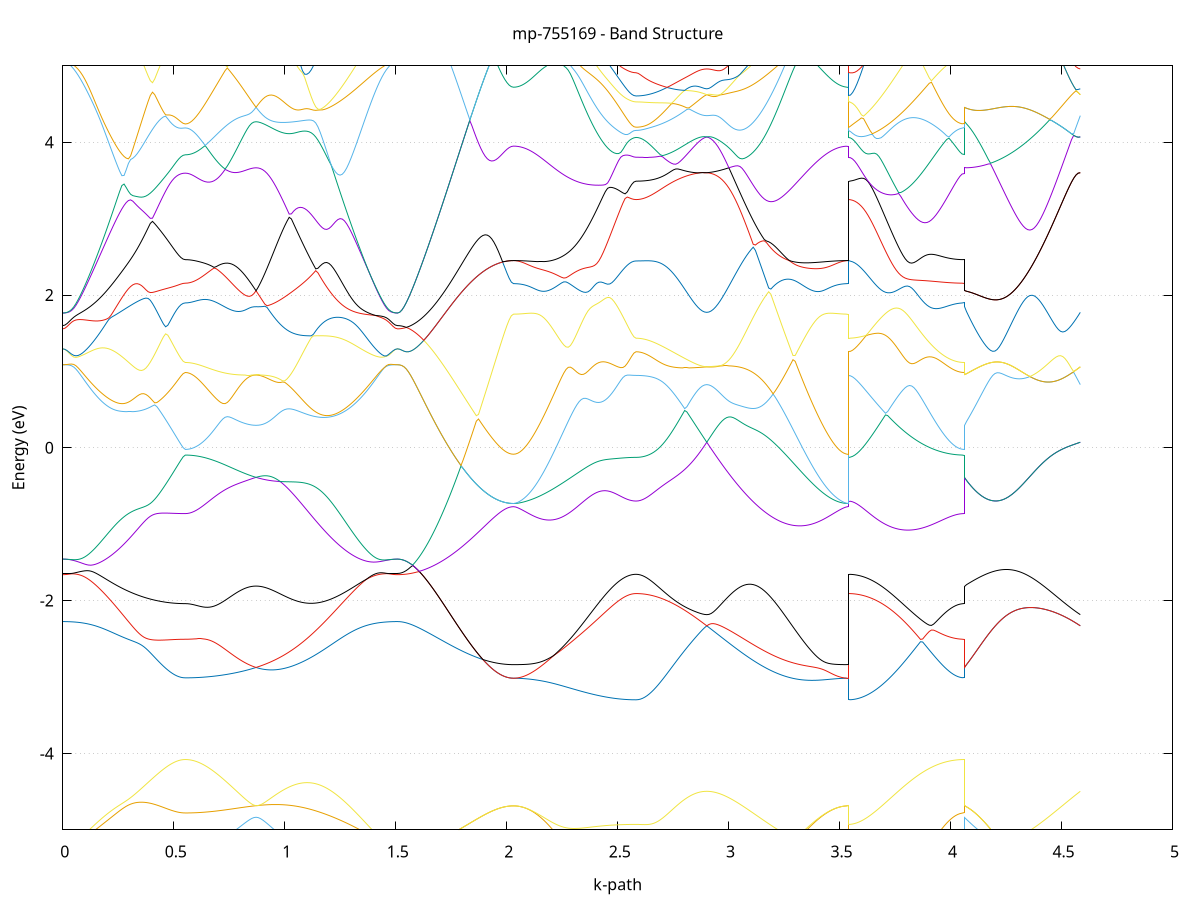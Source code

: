 set title 'mp-755169 - Band Structure'
set xlabel 'k-path'
set ylabel 'Energy (eV)'
set grid y
set yrange [-5:5]
set terminal png size 800,600
set output 'mp-755169_bands_gnuplot.png'
plot '-' using 1:2 with lines notitle, '-' using 1:2 with lines notitle, '-' using 1:2 with lines notitle, '-' using 1:2 with lines notitle, '-' using 1:2 with lines notitle, '-' using 1:2 with lines notitle, '-' using 1:2 with lines notitle, '-' using 1:2 with lines notitle, '-' using 1:2 with lines notitle, '-' using 1:2 with lines notitle, '-' using 1:2 with lines notitle, '-' using 1:2 with lines notitle, '-' using 1:2 with lines notitle, '-' using 1:2 with lines notitle, '-' using 1:2 with lines notitle, '-' using 1:2 with lines notitle, '-' using 1:2 with lines notitle, '-' using 1:2 with lines notitle, '-' using 1:2 with lines notitle, '-' using 1:2 with lines notitle, '-' using 1:2 with lines notitle, '-' using 1:2 with lines notitle, '-' using 1:2 with lines notitle, '-' using 1:2 with lines notitle, '-' using 1:2 with lines notitle, '-' using 1:2 with lines notitle, '-' using 1:2 with lines notitle, '-' using 1:2 with lines notitle, '-' using 1:2 with lines notitle, '-' using 1:2 with lines notitle, '-' using 1:2 with lines notitle, '-' using 1:2 with lines notitle, '-' using 1:2 with lines notitle, '-' using 1:2 with lines notitle, '-' using 1:2 with lines notitle, '-' using 1:2 with lines notitle, '-' using 1:2 with lines notitle, '-' using 1:2 with lines notitle, '-' using 1:2 with lines notitle, '-' using 1:2 with lines notitle, '-' using 1:2 with lines notitle, '-' using 1:2 with lines notitle, '-' using 1:2 with lines notitle, '-' using 1:2 with lines notitle, '-' using 1:2 with lines notitle, '-' using 1:2 with lines notitle, '-' using 1:2 with lines notitle, '-' using 1:2 with lines notitle, '-' using 1:2 with lines notitle, '-' using 1:2 with lines notitle, '-' using 1:2 with lines notitle, '-' using 1:2 with lines notitle, '-' using 1:2 with lines notitle, '-' using 1:2 with lines notitle, '-' using 1:2 with lines notitle, '-' using 1:2 with lines notitle, '-' using 1:2 with lines notitle, '-' using 1:2 with lines notitle, '-' using 1:2 with lines notitle, '-' using 1:2 with lines notitle, '-' using 1:2 with lines notitle, '-' using 1:2 with lines notitle, '-' using 1:2 with lines notitle, '-' using 1:2 with lines notitle, '-' using 1:2 with lines notitle, '-' using 1:2 with lines notitle, '-' using 1:2 with lines notitle, '-' using 1:2 with lines notitle, '-' using 1:2 with lines notitle, '-' using 1:2 with lines notitle, '-' using 1:2 with lines notitle, '-' using 1:2 with lines notitle, '-' using 1:2 with lines notitle, '-' using 1:2 with lines notitle, '-' using 1:2 with lines notitle, '-' using 1:2 with lines notitle, '-' using 1:2 with lines notitle, '-' using 1:2 with lines notitle, '-' using 1:2 with lines notitle, '-' using 1:2 with lines notitle
0.000000 -13.244094
0.009857 -13.243994
0.019715 -13.243894
0.029572 -13.243794
0.039430 -13.243494
0.049287 -13.243194
0.059145 -13.242894
0.069002 -13.242494
0.078860 -13.241994
0.088717 -13.241494
0.098575 -13.240894
0.108432 -13.240194
0.118290 -13.239494
0.128147 -13.238694
0.138005 -13.237894
0.147862 -13.237094
0.157720 -13.236194
0.167577 -13.235194
0.177435 -13.234194
0.187292 -13.233194
0.197150 -13.232194
0.207007 -13.231094
0.216865 -13.229994
0.226722 -13.228894
0.236580 -13.227694
0.246437 -13.226594
0.256295 -13.225394
0.266152 -13.224194
0.276010 -13.222994
0.285867 -13.221894
0.295725 -13.220694
0.305582 -13.219494
0.315440 -13.218394
0.325297 -13.217194
0.335155 -13.216094
0.345012 -13.214994
0.354870 -13.213894
0.364727 -13.212794
0.374585 -13.211794
0.384442 -13.210794
0.394300 -13.209894
0.404157 -13.208994
0.414015 -13.208094
0.423872 -13.207294
0.433730 -13.206494
0.443587 -13.205794
0.453445 -13.205194
0.463302 -13.204594
0.473159 -13.203994
0.483017 -13.203494
0.492874 -13.203094
0.502732 -13.202694
0.512589 -13.202394
0.522447 -13.202194
0.532304 -13.201994
0.542162 -13.201894
0.552019 -13.201894
0.552019 -13.201894
0.561979 -13.201894
0.571939 -13.201894
0.581898 -13.201794
0.591858 -13.201694
0.601818 -13.201694
0.611777 -13.201494
0.621737 -13.201394
0.631697 -13.201294
0.641656 -13.201094
0.651616 -13.200894
0.661575 -13.200694
0.671535 -13.200494
0.681495 -13.200294
0.691454 -13.200094
0.701414 -13.199794
0.711374 -13.199594
0.721333 -13.199294
0.731293 -13.199094
0.741253 -13.198794
0.751212 -13.198594
0.761172 -13.198394
0.771132 -13.198094
0.781091 -13.197894
0.791051 -13.197694
0.801010 -13.197494
0.810970 -13.197394
0.820930 -13.197194
0.830889 -13.197094
0.840849 -13.196994
0.850809 -13.196894
0.860768 -13.196894
0.870728 -13.196794
0.870728 -13.196794
0.880688 -13.196894
0.890647 -13.196894
0.900607 -13.196994
0.910566 -13.197094
0.920526 -13.197294
0.930486 -13.197494
0.940445 -13.197794
0.950405 -13.197994
0.960365 -13.198394
0.970324 -13.198794
0.980284 -13.199194
0.990244 -13.199694
1.000203 -13.200194
1.010163 -13.200794
1.020123 -13.201394
1.030082 -13.202094
1.040042 -13.202794
1.050001 -13.203494
1.059961 -13.204294
1.069921 -13.205094
1.079880 -13.205994
1.089840 -13.206894
1.099800 -13.207894
1.109759 -13.208894
1.119719 -13.209894
1.129679 -13.210994
1.139638 -13.211994
1.149598 -13.213194
1.159558 -13.214294
1.169517 -13.215394
1.179477 -13.216594
1.189436 -13.217794
1.199396 -13.218994
1.209356 -13.220194
1.219315 -13.221394
1.229275 -13.222594
1.239235 -13.223794
1.249194 -13.224994
1.259154 -13.226194
1.269114 -13.227394
1.279073 -13.228594
1.289033 -13.229694
1.298993 -13.230894
1.308952 -13.231994
1.318912 -13.232994
1.328871 -13.234094
1.338831 -13.235094
1.348791 -13.235994
1.358750 -13.236894
1.368710 -13.237794
1.378670 -13.238594
1.388629 -13.239394
1.398589 -13.240094
1.408549 -13.240794
1.418508 -13.241394
1.428468 -13.241894
1.438428 -13.242394
1.448387 -13.242894
1.458347 -13.243194
1.468306 -13.243494
1.478266 -13.243794
1.488226 -13.243894
1.498185 -13.243994
1.508145 -13.244094
1.508145 -13.244094
1.518008 -13.243994
1.527872 -13.243894
1.537735 -13.243794
1.547599 -13.243594
1.557462 -13.243294
1.567326 -13.242994
1.577189 -13.242594
1.587052 -13.242094
1.596916 -13.241594
1.606779 -13.241094
1.616643 -13.240494
1.626506 -13.239794
1.636369 -13.239094
1.646233 -13.238394
1.656096 -13.237594
1.665960 -13.236794
1.675823 -13.235894
1.685687 -13.234994
1.695550 -13.234094
1.705413 -13.233094
1.715277 -13.232094
1.725140 -13.231094
1.735004 -13.230094
1.744867 -13.229094
1.754730 -13.228094
1.764594 -13.226994
1.774457 -13.225994
1.784321 -13.224894
1.794184 -13.223894
1.804048 -13.222794
1.813911 -13.221794
1.823774 -13.220794
1.833638 -13.219794
1.843501 -13.218794
1.853365 -13.217894
1.863228 -13.216994
1.873091 -13.216094
1.882955 -13.215294
1.892818 -13.214494
1.902682 -13.213694
1.912545 -13.212994
1.922408 -13.212294
1.932272 -13.211694
1.942135 -13.211094
1.951999 -13.210594
1.961862 -13.210094
1.971726 -13.209694
1.981589 -13.209394
1.991452 -13.209094
2.001316 -13.208894
2.011179 -13.208694
2.021043 -13.208594
2.030906 -13.208594
2.030906 -13.208594
2.040764 -13.208594
2.050621 -13.208594
2.060479 -13.208594
2.070336 -13.208594
2.080194 -13.208594
2.090051 -13.208594
2.099908 -13.208594
2.109766 -13.208594
2.119623 -13.208594
2.129481 -13.208594
2.139338 -13.208694
2.149196 -13.208694
2.159053 -13.208694
2.168911 -13.208694
2.178768 -13.208694
2.188626 -13.208694
2.198483 -13.208694
2.208341 -13.208794
2.218198 -13.208794
2.228056 -13.208794
2.237913 -13.208794
2.247771 -13.208794
2.257628 -13.208894
2.267486 -13.208894
2.277343 -13.208894
2.287201 -13.208894
2.297058 -13.208994
2.306916 -13.208994
2.316773 -13.208994
2.326631 -13.209094
2.336488 -13.209094
2.346346 -13.209094
2.356203 -13.209194
2.366061 -13.209194
2.375918 -13.209194
2.385776 -13.209294
2.395633 -13.209294
2.405491 -13.209394
2.415348 -13.209394
2.425206 -13.209394
2.435063 -13.209494
2.444921 -13.209494
2.454778 -13.209494
2.464636 -13.209594
2.474493 -13.209594
2.484351 -13.209594
2.494208 -13.209594
2.504066 -13.209594
2.513923 -13.209694
2.523781 -13.209694
2.533638 -13.209694
2.543495 -13.209694
2.553353 -13.209694
2.563210 -13.209694
2.573068 -13.209694
2.582925 -13.209694
2.582925 -13.209694
2.592885 -13.209694
2.602845 -13.209694
2.612804 -13.209694
2.622764 -13.209694
2.632724 -13.209794
2.642683 -13.209794
2.652643 -13.209794
2.662603 -13.209794
2.672562 -13.209794
2.682522 -13.209794
2.692482 -13.209794
2.702441 -13.209794
2.712401 -13.209894
2.722360 -13.209894
2.732320 -13.209894
2.742280 -13.209894
2.752239 -13.209894
2.762199 -13.209994
2.772159 -13.209994
2.782118 -13.209994
2.792078 -13.209994
2.802038 -13.209994
2.811997 -13.209994
2.821957 -13.210094
2.831917 -13.210094
2.841876 -13.210094
2.851836 -13.210094
2.861795 -13.210094
2.871755 -13.210094
2.881715 -13.210094
2.891674 -13.210094
2.901634 -13.210094
2.901634 -13.210094
2.911594 -13.210094
2.921553 -13.210094
2.931513 -13.210094
2.941473 -13.210094
2.951432 -13.210094
2.961392 -13.210094
2.971351 -13.210094
2.981311 -13.209994
2.991271 -13.209994
3.001230 -13.209994
3.011190 -13.209994
3.021150 -13.209894
3.031109 -13.209894
3.041069 -13.209894
3.051029 -13.209894
3.060988 -13.209794
3.070948 -13.209794
3.080908 -13.209794
3.090867 -13.209694
3.100827 -13.209694
3.110786 -13.209594
3.120746 -13.209594
3.130706 -13.209494
3.140665 -13.209494
3.150625 -13.209494
3.160585 -13.209394
3.170544 -13.209394
3.180504 -13.209294
3.190464 -13.209294
3.200423 -13.209294
3.210383 -13.209194
3.220343 -13.209194
3.230302 -13.209094
3.240262 -13.209094
3.250221 -13.209094
3.260181 -13.208994
3.270141 -13.208994
3.280100 -13.208994
3.290060 -13.208894
3.300020 -13.208894
3.309979 -13.208894
3.319939 -13.208794
3.329899 -13.208794
3.339858 -13.208794
3.349818 -13.208794
3.359778 -13.208794
3.369737 -13.208694
3.379697 -13.208694
3.389656 -13.208694
3.399616 -13.208694
3.409576 -13.208694
3.419535 -13.208694
3.429495 -13.208694
3.439455 -13.208594
3.449414 -13.208594
3.459374 -13.208594
3.469334 -13.208594
3.479293 -13.208594
3.489253 -13.208594
3.499213 -13.208594
3.509172 -13.208594
3.519132 -13.208594
3.529091 -13.208594
3.539051 -13.208594
3.539051 -13.209694
3.548915 -13.209694
3.558778 -13.209694
3.568641 -13.209694
3.578505 -13.209594
3.588368 -13.209594
3.598232 -13.209494
3.608095 -13.209394
3.617958 -13.209294
3.627822 -13.209194
3.637685 -13.209094
3.647549 -13.208994
3.657412 -13.208794
3.667275 -13.208694
3.677139 -13.208494
3.687002 -13.208294
3.696866 -13.208094
3.706729 -13.207994
3.716593 -13.207794
3.726456 -13.207594
3.736319 -13.207294
3.746183 -13.207094
3.756046 -13.206894
3.765910 -13.206694
3.775773 -13.206494
3.785636 -13.206194
3.795500 -13.205994
3.805363 -13.205794
3.815227 -13.205494
3.825090 -13.205294
3.834954 -13.205094
3.844817 -13.204794
3.854680 -13.204594
3.864544 -13.204394
3.874407 -13.204194
3.884271 -13.203994
3.894134 -13.203794
3.903997 -13.203594
3.913861 -13.203394
3.923724 -13.203194
3.933588 -13.202994
3.943451 -13.202894
3.953315 -13.202694
3.963178 -13.202594
3.973041 -13.202494
3.982905 -13.202394
3.992768 -13.202294
4.002632 -13.202194
4.012495 -13.202094
4.022358 -13.201994
4.032222 -13.201994
4.042085 -13.201894
4.051949 -13.201894
4.061812 -13.201894
4.061812 -13.196794
4.071676 -13.197694
4.081539 -13.198494
4.091402 -13.199294
4.101266 -13.200194
4.111129 -13.200994
4.120993 -13.201894
4.130856 -13.202794
4.140719 -13.203694
4.150583 -13.204594
4.160446 -13.205394
4.170310 -13.206294
4.180173 -13.207094
4.190037 -13.207994
4.199900 -13.208794
4.209763 -13.209594
4.219627 -13.210394
4.229490 -13.211194
4.239354 -13.211894
4.249217 -13.212594
4.259080 -13.213194
4.268944 -13.213894
4.278807 -13.214494
4.288671 -13.214994
4.298534 -13.215494
4.308398 -13.215994
4.318261 -13.216394
4.328124 -13.216794
4.337988 -13.217194
4.347851 -13.217394
4.357715 -13.217694
4.367578 -13.217894
4.377441 -13.217994
4.387305 -13.218094
4.397168 -13.218194
4.407032 -13.218094
4.416895 -13.218094
4.426759 -13.217994
4.436622 -13.217794
4.446485 -13.217594
4.456349 -13.217294
4.466212 -13.216994
4.476076 -13.216694
4.485939 -13.216294
4.495802 -13.215794
4.505666 -13.215394
4.515529 -13.214794
4.525393 -13.214294
4.535256 -13.213594
4.545120 -13.212994
4.554983 -13.212294
4.564846 -13.211594
4.574710 -13.210894
4.584573 -13.210094
e
0.000000 -11.737894
0.009857 -11.737794
0.019715 -11.737694
0.029572 -11.737494
0.039430 -11.737294
0.049287 -11.736894
0.059145 -11.736494
0.069002 -11.735994
0.078860 -11.735394
0.088717 -11.734794
0.098575 -11.734094
0.108432 -11.733294
0.118290 -11.732394
0.128147 -11.731494
0.138005 -11.730494
0.147862 -11.729394
0.157720 -11.728294
0.167577 -11.727094
0.177435 -11.725894
0.187292 -11.724594
0.197150 -11.723194
0.207007 -11.721794
0.216865 -11.720394
0.226722 -11.718994
0.236580 -11.717694
0.246437 -11.716594
0.256295 -11.715894
0.266152 -11.716294
0.276010 -11.717294
0.285867 -11.718794
0.295725 -11.720294
0.305582 -11.721994
0.315440 -11.723594
0.325297 -11.725294
0.335155 -11.726894
0.345012 -11.728394
0.354870 -11.729994
0.364727 -11.731394
0.374585 -11.732794
0.384442 -11.734194
0.394300 -11.735394
0.404157 -11.736594
0.414015 -11.737794
0.423872 -11.738794
0.433730 -11.739794
0.443587 -11.740694
0.453445 -11.741494
0.463302 -11.742194
0.473159 -11.742794
0.483017 -11.743394
0.492874 -11.743894
0.502732 -11.744294
0.512589 -11.744594
0.522447 -11.744794
0.532304 -11.744994
0.542162 -11.745094
0.552019 -11.745094
0.552019 -11.745094
0.561979 -11.745194
0.571939 -11.745494
0.581898 -11.745894
0.591858 -11.746494
0.601818 -11.747194
0.611777 -11.748094
0.621737 -11.749094
0.631697 -11.750194
0.641656 -11.751394
0.651616 -11.752594
0.661575 -11.753894
0.671535 -11.755294
0.681495 -11.756594
0.691454 -11.757994
0.701414 -11.759294
0.711374 -11.760594
0.721333 -11.761794
0.731293 -11.763094
0.741253 -11.764194
0.751212 -11.765294
0.761172 -11.766294
0.771132 -11.767194
0.781091 -11.768094
0.791051 -11.768794
0.801010 -11.769394
0.810970 -11.769894
0.820930 -11.770294
0.830889 -11.770594
0.840849 -11.770794
0.850809 -11.770794
0.860768 -11.770694
0.870728 -11.770494
0.870728 -11.770494
0.880688 -11.770694
0.890647 -11.770794
0.900607 -11.770794
0.910566 -11.770694
0.920526 -11.770494
0.930486 -11.770094
0.940445 -11.769694
0.950405 -11.769094
0.960365 -11.768394
0.970324 -11.767594
0.980284 -11.766694
0.990244 -11.765694
1.000203 -11.764594
1.010163 -11.763394
1.020123 -11.762094
1.030082 -11.760694
1.040042 -11.759194
1.050001 -11.757594
1.059961 -11.755994
1.069921 -11.754194
1.079880 -11.752394
1.089840 -11.750594
1.099800 -11.748594
1.109759 -11.746594
1.119719 -11.744594
1.129679 -11.742494
1.139638 -11.740294
1.149598 -11.738194
1.159558 -11.735894
1.169517 -11.733694
1.179477 -11.731394
1.189436 -11.729094
1.199396 -11.726794
1.209356 -11.724494
1.219315 -11.722194
1.229275 -11.719894
1.239235 -11.717594
1.249194 -11.715394
1.259154 -11.715094
1.269114 -11.716694
1.279073 -11.718294
1.289033 -11.719894
1.298993 -11.721394
1.308952 -11.722894
1.318912 -11.724294
1.328871 -11.725594
1.338831 -11.726894
1.348791 -11.728094
1.358750 -11.729194
1.368710 -11.730294
1.378670 -11.731294
1.388629 -11.732294
1.398589 -11.733194
1.408549 -11.733994
1.418508 -11.734694
1.428468 -11.735394
1.438428 -11.735994
1.448387 -11.736494
1.458347 -11.736894
1.468306 -11.737294
1.478266 -11.737494
1.488226 -11.737694
1.498185 -11.737794
1.508145 -11.737894
1.508145 -11.737894
1.518008 -11.737794
1.527872 -11.737594
1.537735 -11.737294
1.547599 -11.736794
1.557462 -11.736194
1.567326 -11.735394
1.577189 -11.734494
1.587052 -11.733494
1.596916 -11.732394
1.606779 -11.731094
1.616643 -11.729694
1.626506 -11.728094
1.636369 -11.726494
1.646233 -11.724694
1.656096 -11.722794
1.665960 -11.720694
1.675823 -11.718494
1.685687 -11.716294
1.695550 -11.713894
1.705413 -11.711394
1.715277 -11.708794
1.725140 -11.706094
1.735004 -11.703294
1.744867 -11.700394
1.754730 -11.697394
1.764594 -11.694294
1.774457 -11.693794
1.784321 -11.693994
1.794184 -11.694294
1.804048 -11.696394
1.813911 -11.698594
1.823774 -11.700794
1.833638 -11.702894
1.843501 -11.704794
1.853365 -11.706694
1.863228 -11.708494
1.873091 -11.710294
1.882955 -11.711894
1.892818 -11.713394
1.902682 -11.714794
1.912545 -11.716094
1.922408 -11.717394
1.932272 -11.718494
1.942135 -11.719494
1.951999 -11.720394
1.961862 -11.721194
1.971726 -11.721894
1.981589 -11.722494
1.991452 -11.722994
2.001316 -11.723394
2.011179 -11.723694
2.021043 -11.723794
2.030906 -11.723894
2.030906 -11.723894
2.040764 -11.723894
2.050621 -11.723894
2.060479 -11.723894
2.070336 -11.723794
2.080194 -11.723794
2.090051 -11.723794
2.099908 -11.723694
2.109766 -11.723694
2.119623 -11.723594
2.129481 -11.723594
2.139338 -11.723494
2.149196 -11.723394
2.159053 -11.723294
2.168911 -11.723194
2.178768 -11.723094
2.188626 -11.722994
2.198483 -11.722794
2.208341 -11.722694
2.218198 -11.722494
2.228056 -11.722294
2.237913 -11.722094
2.247771 -11.721894
2.257628 -11.721694
2.267486 -11.721494
2.277343 -11.721194
2.287201 -11.721094
2.297058 -11.720994
2.306916 -11.720994
2.316773 -11.721394
2.326631 -11.721994
2.336488 -11.722794
2.346346 -11.723594
2.356203 -11.724294
2.366061 -11.725094
2.375918 -11.725794
2.385776 -11.726494
2.395633 -11.727194
2.405491 -11.727794
2.415348 -11.728294
2.425206 -11.728794
2.435063 -11.729294
2.444921 -11.729694
2.454778 -11.729994
2.464636 -11.730294
2.474493 -11.730494
2.484351 -11.730694
2.494208 -11.730794
2.504066 -11.730894
2.513923 -11.730994
2.523781 -11.730994
2.533638 -11.730994
2.543495 -11.730994
2.553353 -11.730994
2.563210 -11.730994
2.573068 -11.730994
2.582925 -11.730994
2.582925 -11.730994
2.592885 -11.730894
2.602845 -11.730894
2.612804 -11.730894
2.622764 -11.730794
2.632724 -11.730694
2.642683 -11.730594
2.652643 -11.730494
2.662603 -11.730394
2.672562 -11.730294
2.682522 -11.730194
2.692482 -11.730094
2.702441 -11.729994
2.712401 -11.729894
2.722360 -11.729894
2.732320 -11.729894
2.742280 -11.729894
2.752239 -11.729994
2.762199 -11.730894
2.772159 -11.731894
2.782118 -11.732894
2.792078 -11.733694
2.802038 -11.734394
2.811997 -11.734994
2.821957 -11.735494
2.831917 -11.735894
2.841876 -11.736194
2.851836 -11.736394
2.861795 -11.736394
2.871755 -11.736394
2.881715 -11.736194
2.891674 -11.735894
2.901634 -11.735494
2.901634 -11.735494
2.911594 -11.735894
2.921553 -11.736394
2.931513 -11.736794
2.941473 -11.737194
2.951432 -11.737594
2.961392 -11.737894
2.971351 -11.738194
2.981311 -11.738394
2.991271 -11.738594
3.001230 -11.738694
3.011190 -11.738794
3.021150 -11.738794
3.031109 -11.738694
3.041069 -11.738594
3.051029 -11.738394
3.060988 -11.738194
3.070948 -11.737894
3.080908 -11.737494
3.090867 -11.736994
3.100827 -11.736494
3.110786 -11.735994
3.120746 -11.735294
3.130706 -11.734694
3.140665 -11.733894
3.150625 -11.733094
3.160585 -11.732294
3.170544 -11.731294
3.180504 -11.730394
3.190464 -11.729394
3.200423 -11.728394
3.210383 -11.727294
3.220343 -11.726194
3.230302 -11.725094
3.240262 -11.723994
3.250221 -11.722894
3.260181 -11.721694
3.270141 -11.720594
3.280100 -11.720294
3.290060 -11.720594
3.300020 -11.720994
3.309979 -11.721294
3.319939 -11.721594
3.329899 -11.721794
3.339858 -11.722094
3.349818 -11.722294
3.359778 -11.722494
3.369737 -11.722694
3.379697 -11.722894
3.389656 -11.722994
3.399616 -11.723094
3.409576 -11.723294
3.419535 -11.723394
3.429495 -11.723494
3.439455 -11.723494
3.449414 -11.723594
3.459374 -11.723694
3.469334 -11.723694
3.479293 -11.723794
3.489253 -11.723794
3.499213 -11.723794
3.509172 -11.723894
3.519132 -11.723894
3.529091 -11.723894
3.539051 -11.723894
3.539051 -11.730994
3.548915 -11.730994
3.558778 -11.730994
3.568641 -11.730994
3.578505 -11.730994
3.588368 -11.730994
3.598232 -11.731094
3.608095 -11.731094
3.617958 -11.731194
3.627822 -11.731294
3.637685 -11.731494
3.647549 -11.731694
3.657412 -11.731894
3.667275 -11.732194
3.677139 -11.732494
3.687002 -11.732794
3.696866 -11.733194
3.706729 -11.733594
3.716593 -11.733994
3.726456 -11.734394
3.736319 -11.734794
3.746183 -11.735194
3.756046 -11.735594
3.765910 -11.735994
3.775773 -11.736394
3.785636 -11.736694
3.795500 -11.737094
3.805363 -11.737394
3.815227 -11.737694
3.825090 -11.737894
3.834954 -11.738194
3.844817 -11.738294
3.854680 -11.738494
3.864544 -11.738594
3.874407 -11.738694
3.884271 -11.738694
3.894134 -11.738794
3.903997 -11.738694
3.913861 -11.739394
3.923724 -11.740094
3.933588 -11.740794
3.943451 -11.741394
3.953315 -11.741994
3.963178 -11.742494
3.973041 -11.742994
3.982905 -11.743394
3.992768 -11.743794
4.002632 -11.744194
4.012495 -11.744394
4.022358 -11.744694
4.032222 -11.744894
4.042085 -11.744994
4.051949 -11.745094
4.061812 -11.745094
4.061812 -11.770494
4.071676 -11.770494
4.081539 -11.770494
4.091402 -11.770494
4.101266 -11.770394
4.111129 -11.770194
4.120993 -11.769994
4.130856 -11.769694
4.140719 -11.769394
4.150583 -11.769094
4.160446 -11.768694
4.170310 -11.768194
4.180173 -11.767694
4.190037 -11.767194
4.199900 -11.766594
4.209763 -11.765994
4.219627 -11.765294
4.229490 -11.764594
4.239354 -11.763894
4.249217 -11.763094
4.259080 -11.762294
4.268944 -11.761494
4.278807 -11.760694
4.288671 -11.759794
4.298534 -11.758894
4.308398 -11.757994
4.318261 -11.757094
4.328124 -11.756194
4.337988 -11.755294
4.347851 -11.754294
4.357715 -11.753394
4.367578 -11.752394
4.377441 -11.751394
4.387305 -11.750494
4.397168 -11.749494
4.407032 -11.748594
4.416895 -11.747594
4.426759 -11.746694
4.436622 -11.745694
4.446485 -11.744794
4.456349 -11.743894
4.466212 -11.742994
4.476076 -11.742194
4.485939 -11.741294
4.495802 -11.740494
4.505666 -11.739794
4.515529 -11.738994
4.525393 -11.738294
4.535256 -11.737694
4.545120 -11.737094
4.554983 -11.736594
4.564846 -11.736194
4.574710 -11.735794
4.584573 -11.735494
e
0.000000 -11.688694
0.009857 -11.688694
0.019715 -11.688694
0.029572 -11.688794
0.039430 -11.688894
0.049287 -11.688994
0.059145 -11.689194
0.069002 -11.689494
0.078860 -11.689794
0.088717 -11.690194
0.098575 -11.690594
0.108432 -11.691194
0.118290 -11.691894
0.128147 -11.692694
0.138005 -11.693594
0.147862 -11.694694
0.157720 -11.695794
0.167577 -11.697094
0.177435 -11.698394
0.187292 -11.699894
0.197150 -11.701394
0.207007 -11.702894
0.216865 -11.704494
0.226722 -11.706094
0.236580 -11.707594
0.246437 -11.708894
0.256295 -11.709594
0.266152 -11.709394
0.276010 -11.708394
0.285867 -11.706994
0.295725 -11.705394
0.305582 -11.703794
0.315440 -11.702494
0.325297 -11.702094
0.335155 -11.703294
0.345012 -11.705494
0.354870 -11.707994
0.364727 -11.710494
0.374585 -11.712994
0.384442 -11.715394
0.394300 -11.717694
0.404157 -11.719894
0.414015 -11.721994
0.423872 -11.723994
0.433730 -11.725894
0.443587 -11.727594
0.453445 -11.729294
0.463302 -11.730794
0.473159 -11.732094
0.483017 -11.733294
0.492874 -11.734394
0.502732 -11.735294
0.512589 -11.736094
0.522447 -11.736694
0.532304 -11.737094
0.542162 -11.737294
0.552019 -11.737394
0.552019 -11.737394
0.561979 -11.737494
0.571939 -11.737794
0.581898 -11.738194
0.591858 -11.738694
0.601818 -11.739494
0.611777 -11.740294
0.621737 -11.741294
0.631697 -11.742394
0.641656 -11.743594
0.651616 -11.744894
0.661575 -11.746294
0.671535 -11.747794
0.681495 -11.749294
0.691454 -11.750794
0.701414 -11.752294
0.711374 -11.753894
0.721333 -11.755394
0.731293 -11.756894
0.741253 -11.758394
0.751212 -11.759794
0.761172 -11.761094
0.771132 -11.762394
0.781091 -11.763694
0.791051 -11.764794
0.801010 -11.765894
0.810970 -11.766794
0.820930 -11.767694
0.830889 -11.768494
0.840849 -11.769094
0.850809 -11.769694
0.860768 -11.770094
0.870728 -11.770494
0.870728 -11.770494
0.880688 -11.770094
0.890647 -11.769694
0.900607 -11.769094
0.910566 -11.768294
0.920526 -11.767394
0.930486 -11.766394
0.940445 -11.765294
0.950405 -11.763994
0.960365 -11.762594
0.970324 -11.761094
0.980284 -11.759394
0.990244 -11.757594
1.000203 -11.755694
1.010163 -11.753694
1.020123 -11.751594
1.030082 -11.749294
1.040042 -11.746894
1.050001 -11.744394
1.059961 -11.741794
1.069921 -11.739094
1.079880 -11.736294
1.089840 -11.733394
1.099800 -11.730394
1.109759 -11.727294
1.119719 -11.724094
1.129679 -11.720894
1.139638 -11.717594
1.149598 -11.714294
1.159558 -11.710994
1.169517 -11.707694
1.179477 -11.704794
1.189436 -11.703694
1.199396 -11.704794
1.209356 -11.706394
1.219315 -11.708194
1.229275 -11.709894
1.239235 -11.711694
1.249194 -11.713394
1.259154 -11.713194
1.269114 -11.710994
1.279073 -11.708794
1.289033 -11.706794
1.298993 -11.704794
1.308952 -11.702894
1.318912 -11.701094
1.328871 -11.699394
1.338831 -11.697894
1.348791 -11.696394
1.358750 -11.695094
1.368710 -11.693994
1.378670 -11.692994
1.388629 -11.692094
1.398589 -11.691294
1.408549 -11.690694
1.418508 -11.690194
1.428468 -11.689794
1.438428 -11.689494
1.448387 -11.689194
1.458347 -11.688994
1.468306 -11.688894
1.478266 -11.688794
1.488226 -11.688694
1.498185 -11.688694
1.508145 -11.688694
1.508145 -11.688694
1.518008 -11.688694
1.527872 -11.688694
1.537735 -11.688794
1.547599 -11.688794
1.557462 -11.688894
1.567326 -11.689094
1.577189 -11.689194
1.587052 -11.689394
1.596916 -11.689494
1.606779 -11.689694
1.616643 -11.689894
1.626506 -11.690094
1.636369 -11.690394
1.646233 -11.690594
1.656096 -11.690794
1.665960 -11.690994
1.675823 -11.691294
1.685687 -11.691494
1.695550 -11.691794
1.705413 -11.691994
1.715277 -11.692294
1.725140 -11.692494
1.735004 -11.692794
1.744867 -11.692994
1.754730 -11.693294
1.764594 -11.693494
1.774457 -11.691094
1.784321 -11.691694
1.794184 -11.694094
1.804048 -11.696394
1.813911 -11.698594
1.823774 -11.700794
1.833638 -11.702894
1.843501 -11.704794
1.853365 -11.706694
1.863228 -11.708494
1.873091 -11.710294
1.882955 -11.711894
1.892818 -11.713394
1.902682 -11.714794
1.912545 -11.716094
1.922408 -11.717394
1.932272 -11.718494
1.942135 -11.719494
1.951999 -11.720394
1.961862 -11.721194
1.971726 -11.721894
1.981589 -11.722494
1.991452 -11.722994
2.001316 -11.723394
2.011179 -11.723694
2.021043 -11.723794
2.030906 -11.723894
2.030906 -11.723894
2.040764 -11.723794
2.050621 -11.723694
2.060479 -11.723494
2.070336 -11.723194
2.080194 -11.722794
2.090051 -11.722294
2.099908 -11.721794
2.109766 -11.721194
2.119623 -11.720494
2.129481 -11.719694
2.139338 -11.718894
2.149196 -11.718094
2.159053 -11.717194
2.168911 -11.716294
2.178768 -11.715394
2.188626 -11.714594
2.198483 -11.713894
2.208341 -11.713394
2.218198 -11.713194
2.228056 -11.713294
2.237913 -11.713594
2.247771 -11.714194
2.257628 -11.714894
2.267486 -11.715594
2.277343 -11.716394
2.287201 -11.717194
2.297058 -11.717894
2.306916 -11.718494
2.316773 -11.718694
2.326631 -11.718594
2.336488 -11.718394
2.346346 -11.718094
2.356203 -11.717794
2.366061 -11.717394
2.375918 -11.716994
2.385776 -11.716594
2.395633 -11.716194
2.405491 -11.715794
2.415348 -11.715394
2.425206 -11.714894
2.435063 -11.714494
2.444921 -11.714194
2.454778 -11.713794
2.464636 -11.713394
2.474493 -11.713094
2.484351 -11.712794
2.494208 -11.712494
2.504066 -11.712194
2.513923 -11.711994
2.523781 -11.711794
2.533638 -11.711694
2.543495 -11.711494
2.553353 -11.711394
2.563210 -11.711394
2.573068 -11.711294
2.582925 -11.711294
2.582925 -11.711294
2.592885 -11.711394
2.602845 -11.711794
2.612804 -11.712394
2.622764 -11.713194
2.632724 -11.714194
2.642683 -11.715294
2.652643 -11.716494
2.662603 -11.717794
2.672562 -11.719194
2.682522 -11.720594
2.692482 -11.721994
2.702441 -11.723394
2.712401 -11.724794
2.722360 -11.726094
2.732320 -11.727394
2.742280 -11.728694
2.752239 -11.729794
2.762199 -11.730094
2.772159 -11.730294
2.782118 -11.730494
2.792078 -11.730694
2.802038 -11.730994
2.811997 -11.731294
2.821957 -11.731694
2.831917 -11.732094
2.841876 -11.732594
2.851836 -11.732994
2.861795 -11.733494
2.871755 -11.733994
2.881715 -11.734494
2.891674 -11.734994
2.901634 -11.735494
2.901634 -11.735494
2.911594 -11.734894
2.921553 -11.734294
2.931513 -11.733494
2.941473 -11.732594
2.951432 -11.731694
2.961392 -11.730594
2.971351 -11.729394
2.981311 -11.728094
2.991271 -11.726794
3.001230 -11.725394
3.011190 -11.723994
3.021150 -11.722494
3.031109 -11.721094
3.041069 -11.719594
3.051029 -11.718294
3.060988 -11.717094
3.070948 -11.715994
3.080908 -11.715194
3.090867 -11.714494
3.100827 -11.714094
3.110786 -11.713894
3.120746 -11.713894
3.130706 -11.713994
3.140665 -11.714294
3.150625 -11.714594
3.160585 -11.714994
3.170544 -11.715394
3.180504 -11.715894
3.190464 -11.716394
3.200423 -11.716794
3.210383 -11.717294
3.220343 -11.717794
3.230302 -11.718194
3.240262 -11.718694
3.250221 -11.719094
3.260181 -11.719494
3.270141 -11.719894
3.280100 -11.719494
3.290060 -11.718394
3.300020 -11.717294
3.309979 -11.716394
3.319939 -11.715494
3.329899 -11.714694
3.339858 -11.714194
3.349818 -11.713894
3.359778 -11.713894
3.369737 -11.714194
3.379697 -11.714694
3.389656 -11.715394
3.399616 -11.716294
3.409576 -11.717094
3.419535 -11.717994
3.429495 -11.718794
3.439455 -11.719694
3.449414 -11.720394
3.459374 -11.721094
3.469334 -11.721694
3.479293 -11.722294
3.489253 -11.722794
3.499213 -11.723194
3.509172 -11.723494
3.519132 -11.723694
3.529091 -11.723794
3.539051 -11.723894
3.539051 -11.711294
3.548915 -11.711394
3.558778 -11.711494
3.568641 -11.711594
3.578505 -11.711894
3.588368 -11.712194
3.598232 -11.712494
3.608095 -11.712994
3.617958 -11.713394
3.627822 -11.713994
3.637685 -11.714594
3.647549 -11.715194
3.657412 -11.715894
3.667275 -11.716694
3.677139 -11.717494
3.687002 -11.718294
3.696866 -11.719094
3.706729 -11.719994
3.716593 -11.720894
3.726456 -11.721894
3.736319 -11.722794
3.746183 -11.723794
3.756046 -11.724794
3.765910 -11.725794
3.775773 -11.726694
3.785636 -11.727694
3.795500 -11.728694
3.805363 -11.729694
3.815227 -11.730694
3.825090 -11.731694
3.834954 -11.732594
3.844817 -11.733494
3.854680 -11.734494
3.864544 -11.735394
3.874407 -11.736194
3.884271 -11.737094
3.894134 -11.737894
3.903997 -11.738694
3.913861 -11.738694
3.923724 -11.738694
3.933588 -11.738594
3.943451 -11.738494
3.953315 -11.738394
3.963178 -11.738294
3.973041 -11.738094
3.982905 -11.737994
3.992768 -11.737894
4.002632 -11.737794
4.012495 -11.737694
4.022358 -11.737594
4.032222 -11.737494
4.042085 -11.737494
4.051949 -11.737394
4.061812 -11.737394
4.061812 -11.770494
4.071676 -11.770494
4.081539 -11.770494
4.091402 -11.770494
4.101266 -11.770394
4.111129 -11.770194
4.120993 -11.769994
4.130856 -11.769694
4.140719 -11.769394
4.150583 -11.769094
4.160446 -11.768694
4.170310 -11.768194
4.180173 -11.767694
4.190037 -11.767194
4.199900 -11.766594
4.209763 -11.765994
4.219627 -11.765294
4.229490 -11.764594
4.239354 -11.763894
4.249217 -11.763094
4.259080 -11.762294
4.268944 -11.761494
4.278807 -11.760694
4.288671 -11.759794
4.298534 -11.758894
4.308398 -11.757994
4.318261 -11.757094
4.328124 -11.756194
4.337988 -11.755294
4.347851 -11.754294
4.357715 -11.753394
4.367578 -11.752394
4.377441 -11.751394
4.387305 -11.750494
4.397168 -11.749494
4.407032 -11.748594
4.416895 -11.747594
4.426759 -11.746694
4.436622 -11.745694
4.446485 -11.744794
4.456349 -11.743894
4.466212 -11.742994
4.476076 -11.742194
4.485939 -11.741294
4.495802 -11.740494
4.505666 -11.739794
4.515529 -11.738994
4.525393 -11.738294
4.535256 -11.737694
4.545120 -11.737094
4.554983 -11.736594
4.564846 -11.736194
4.574710 -11.735794
4.584573 -11.735494
e
0.000000 -11.630294
0.009857 -11.630494
0.019715 -11.630794
0.029572 -11.631294
0.039430 -11.631994
0.049287 -11.632794
0.059145 -11.633794
0.069002 -11.634794
0.078860 -11.635894
0.088717 -11.637094
0.098575 -11.638294
0.108432 -11.639594
0.118290 -11.640894
0.128147 -11.642294
0.138005 -11.643894
0.147862 -11.645794
0.157720 -11.647994
0.167577 -11.650294
0.177435 -11.652794
0.187292 -11.655494
0.197150 -11.658394
0.207007 -11.661294
0.216865 -11.664294
0.226722 -11.667394
0.236580 -11.670494
0.246437 -11.673594
0.256295 -11.676794
0.266152 -11.679894
0.276010 -11.683094
0.285867 -11.686094
0.295725 -11.689094
0.305582 -11.691994
0.315440 -11.694394
0.325297 -11.695894
0.335155 -11.695594
0.345012 -11.694094
0.354870 -11.692294
0.364727 -11.690394
0.374585 -11.688394
0.384442 -11.686294
0.394300 -11.684194
0.404157 -11.682194
0.414015 -11.680094
0.423872 -11.678094
0.433730 -11.676094
0.443587 -11.674094
0.453445 -11.672294
0.463302 -11.670494
0.473159 -11.668894
0.483017 -11.667494
0.492874 -11.666194
0.502732 -11.665194
0.512589 -11.664494
0.522447 -11.663994
0.532304 -11.663594
0.542162 -11.663494
0.552019 -11.663394
0.552019 -11.663394
0.561979 -11.663694
0.571939 -11.664494
0.581898 -11.665494
0.591858 -11.666394
0.601818 -11.667394
0.611777 -11.668194
0.621737 -11.668794
0.631697 -11.669294
0.641656 -11.669694
0.651616 -11.669894
0.661575 -11.669894
0.671535 -11.669794
0.681495 -11.669594
0.691454 -11.669094
0.701414 -11.668594
0.711374 -11.667894
0.721333 -11.667094
0.731293 -11.666194
0.741253 -11.665194
0.751212 -11.663994
0.761172 -11.662794
0.771132 -11.661494
0.781091 -11.660094
0.791051 -11.658694
0.801010 -11.657194
0.810970 -11.655694
0.820930 -11.654094
0.830889 -11.652594
0.840849 -11.651094
0.850809 -11.649594
0.860768 -11.648194
0.870728 -11.646894
0.870728 -11.646894
0.880688 -11.648094
0.890647 -11.649394
0.900607 -11.650694
0.910566 -11.651994
0.920526 -11.653394
0.930486 -11.654794
0.940445 -11.656294
0.950405 -11.657794
0.960365 -11.659394
0.970324 -11.660894
0.980284 -11.662594
0.990244 -11.664194
1.000203 -11.665894
1.010163 -11.667694
1.020123 -11.669394
1.030082 -11.671194
1.040042 -11.672994
1.050001 -11.674894
1.059961 -11.676794
1.069921 -11.678694
1.079880 -11.680594
1.089840 -11.682494
1.099800 -11.684494
1.109759 -11.686394
1.119719 -11.688394
1.129679 -11.690294
1.139638 -11.692294
1.149598 -11.694194
1.159558 -11.696094
1.169517 -11.697794
1.179477 -11.699094
1.189436 -11.698494
1.199396 -11.695694
1.209356 -11.692294
1.219315 -11.688694
1.229275 -11.685194
1.239235 -11.681594
1.249194 -11.677994
1.259154 -11.674494
1.269114 -11.670994
1.279073 -11.667494
1.289033 -11.664194
1.298993 -11.660894
1.308952 -11.657794
1.318912 -11.654794
1.328871 -11.651894
1.338831 -11.649194
1.348791 -11.646694
1.358750 -11.644394
1.368710 -11.642194
1.378670 -11.641194
1.388629 -11.640294
1.398589 -11.639194
1.408549 -11.638194
1.418508 -11.637094
1.428468 -11.635894
1.438428 -11.634794
1.448387 -11.633794
1.458347 -11.632794
1.468306 -11.631994
1.478266 -11.631294
1.488226 -11.630794
1.498185 -11.630494
1.508145 -11.630294
1.508145 -11.630294
1.518008 -11.630494
1.527872 -11.630994
1.537735 -11.631694
1.547599 -11.632694
1.557462 -11.633994
1.567326 -11.635594
1.577189 -11.637294
1.587052 -11.639294
1.596916 -11.641394
1.606779 -11.643694
1.616643 -11.646194
1.626506 -11.648694
1.636369 -11.651294
1.646233 -11.653994
1.656096 -11.656694
1.665960 -11.659494
1.675823 -11.662294
1.685687 -11.665094
1.695550 -11.667894
1.705413 -11.670694
1.715277 -11.673494
1.725140 -11.676194
1.735004 -11.678894
1.744867 -11.681594
1.754730 -11.684194
1.764594 -11.686794
1.774457 -11.689294
1.784321 -11.691694
1.794184 -11.694094
1.804048 -11.694494
1.813911 -11.694794
1.823774 -11.694994
1.833638 -11.695194
1.843501 -11.695494
1.853365 -11.695694
1.863228 -11.695994
1.873091 -11.696194
1.882955 -11.696494
1.892818 -11.696694
1.902682 -11.696894
1.912545 -11.697094
1.922408 -11.697294
1.932272 -11.697494
1.942135 -11.697694
1.951999 -11.697894
1.961862 -11.697994
1.971726 -11.698194
1.981589 -11.698294
1.991452 -11.698394
2.001316 -11.698394
2.011179 -11.698494
2.021043 -11.698494
2.030906 -11.698594
2.030906 -11.698594
2.040764 -11.698594
2.050621 -11.698694
2.060479 -11.698794
2.070336 -11.698994
2.080194 -11.699194
2.090051 -11.699494
2.099908 -11.699794
2.109766 -11.700194
2.119623 -11.700594
2.129481 -11.701094
2.139338 -11.701594
2.149196 -11.702094
2.159053 -11.702694
2.168911 -11.703194
2.178768 -11.703794
2.188626 -11.704194
2.198483 -11.704494
2.208341 -11.704594
2.218198 -11.704494
2.228056 -11.703994
2.237913 -11.703194
2.247771 -11.702294
2.257628 -11.701194
2.267486 -11.699994
2.277343 -11.698794
2.287201 -11.697494
2.297058 -11.696194
2.306916 -11.694994
2.316773 -11.693694
2.326631 -11.692494
2.336488 -11.691294
2.346346 -11.690194
2.356203 -11.689094
2.366061 -11.688094
2.375918 -11.687194
2.385776 -11.686294
2.395633 -11.685594
2.405491 -11.684894
2.415348 -11.684494
2.425206 -11.684194
2.435063 -11.684194
2.444921 -11.684594
2.454778 -11.685294
2.464636 -11.686294
2.474493 -11.687494
2.484351 -11.688794
2.494208 -11.690094
2.504066 -11.691394
2.513923 -11.692594
2.523781 -11.693694
2.533638 -11.694594
2.543495 -11.695394
2.553353 -11.696094
2.563210 -11.696494
2.573068 -11.696794
2.582925 -11.696894
2.582925 -11.696894
2.592885 -11.696894
2.602845 -11.696894
2.612804 -11.696894
2.622764 -11.696794
2.632724 -11.696794
2.642683 -11.696694
2.652643 -11.696594
2.662603 -11.696494
2.672562 -11.696394
2.682522 -11.696194
2.692482 -11.695994
2.702441 -11.695794
2.712401 -11.695494
2.722360 -11.695194
2.732320 -11.694894
2.742280 -11.694494
2.752239 -11.693994
2.762199 -11.693494
2.772159 -11.692894
2.782118 -11.692294
2.792078 -11.691694
2.802038 -11.690894
2.811997 -11.690094
2.821957 -11.689294
2.831917 -11.688394
2.841876 -11.687394
2.851836 -11.686394
2.861795 -11.685394
2.871755 -11.684294
2.881715 -11.683194
2.891674 -11.681994
2.901634 -11.680894
2.901634 -11.680894
2.911594 -11.681994
2.921553 -11.683094
2.931513 -11.684194
2.941473 -11.685194
2.951432 -11.686194
2.961392 -11.687194
2.971351 -11.688194
2.981311 -11.689094
2.991271 -11.689894
3.001230 -11.690694
3.011190 -11.691394
3.021150 -11.692094
3.031109 -11.692594
3.041069 -11.692894
3.051029 -11.693094
3.060988 -11.693094
3.070948 -11.692794
3.080908 -11.692194
3.090867 -11.691294
3.100827 -11.690094
3.110786 -11.688594
3.120746 -11.686994
3.130706 -11.685094
3.140665 -11.683094
3.150625 -11.682994
3.160585 -11.683694
3.170544 -11.684394
3.180504 -11.685194
3.190464 -11.685994
3.200423 -11.686894
3.210383 -11.687894
3.220343 -11.688994
3.230302 -11.690094
3.240262 -11.691294
3.250221 -11.692494
3.260181 -11.693794
3.270141 -11.695094
3.280100 -11.696394
3.290060 -11.697694
3.300020 -11.698994
3.309979 -11.700194
3.319939 -11.701394
3.329899 -11.702494
3.339858 -11.703294
3.349818 -11.703994
3.359778 -11.704294
3.369737 -11.704294
3.379697 -11.704094
3.389656 -11.703694
3.399616 -11.703294
3.409576 -11.702694
3.419535 -11.702194
3.429495 -11.701594
3.439455 -11.701094
3.449414 -11.700694
3.459374 -11.700194
3.469334 -11.699794
3.479293 -11.699494
3.489253 -11.699194
3.499213 -11.698994
3.509172 -11.698794
3.519132 -11.698694
3.529091 -11.698594
3.539051 -11.698594
3.539051 -11.696894
3.548915 -11.696894
3.558778 -11.696794
3.568641 -11.696694
3.578505 -11.696494
3.588368 -11.696294
3.598232 -11.695994
3.608095 -11.695594
3.617958 -11.695194
3.627822 -11.694594
3.637685 -11.693994
3.647549 -11.693294
3.657412 -11.692594
3.667275 -11.691694
3.677139 -11.690794
3.687002 -11.689794
3.696866 -11.688694
3.706729 -11.687594
3.716593 -11.686394
3.726456 -11.685194
3.736319 -11.683994
3.746183 -11.682794
3.756046 -11.681594
3.765910 -11.680394
3.775773 -11.679194
3.785636 -11.678094
3.795500 -11.676894
3.805363 -11.675794
3.815227 -11.674794
3.825090 -11.673794
3.834954 -11.672794
3.844817 -11.671894
3.854680 -11.670994
3.864544 -11.670094
3.874407 -11.669294
3.884271 -11.668494
3.894134 -11.667794
3.903997 -11.667094
3.913861 -11.666494
3.923724 -11.665894
3.933588 -11.665394
3.943451 -11.664894
3.953315 -11.664494
3.963178 -11.664194
3.973041 -11.663894
3.982905 -11.663694
3.992768 -11.663594
4.002632 -11.663494
4.012495 -11.663394
4.022358 -11.663394
4.032222 -11.663394
4.042085 -11.663394
4.051949 -11.663394
4.061812 -11.663394
4.061812 -11.646894
4.071676 -11.645994
4.081539 -11.645294
4.091402 -11.644694
4.101266 -11.644394
4.111129 -11.644194
4.120993 -11.644194
4.130856 -11.644394
4.140719 -11.644694
4.150583 -11.645094
4.160446 -11.645594
4.170310 -11.646194
4.180173 -11.646894
4.190037 -11.647694
4.199900 -11.648494
4.209763 -11.649294
4.219627 -11.650094
4.229490 -11.650994
4.239354 -11.651794
4.249217 -11.652694
4.259080 -11.653494
4.268944 -11.654294
4.278807 -11.654994
4.288671 -11.655794
4.298534 -11.656494
4.308398 -11.657094
4.318261 -11.657694
4.328124 -11.658294
4.337988 -11.658794
4.347851 -11.659294
4.357715 -11.659694
4.367578 -11.660194
4.377441 -11.660494
4.387305 -11.660894
4.397168 -11.661294
4.407032 -11.661694
4.416895 -11.662094
4.426759 -11.662494
4.436622 -11.662994
4.446485 -11.663494
4.456349 -11.664194
4.466212 -11.664894
4.476076 -11.665794
4.485939 -11.666794
4.495802 -11.667894
4.505666 -11.669094
4.515529 -11.670394
4.525393 -11.671794
4.535256 -11.673194
4.545120 -11.674794
4.554983 -11.676294
4.564846 -11.677894
4.574710 -11.679394
4.584573 -11.680894
e
0.000000 -11.630294
0.009857 -11.630394
0.019715 -11.630494
0.029572 -11.630694
0.039430 -11.631094
0.049287 -11.631494
0.059145 -11.631994
0.069002 -11.632694
0.078860 -11.633494
0.088717 -11.634394
0.098575 -11.635494
0.108432 -11.636594
0.118290 -11.637894
0.128147 -11.639194
0.138005 -11.640394
0.147862 -11.641494
0.157720 -11.642494
0.167577 -11.643294
0.177435 -11.643994
0.187292 -11.644694
0.197150 -11.645294
0.207007 -11.645894
0.216865 -11.646494
0.226722 -11.646994
0.236580 -11.647594
0.246437 -11.648094
0.256295 -11.648594
0.266152 -11.649194
0.276010 -11.649694
0.285867 -11.650194
0.295725 -11.650794
0.305582 -11.651294
0.315440 -11.651894
0.325297 -11.652394
0.335155 -11.652894
0.345012 -11.653494
0.354870 -11.653994
0.364727 -11.654394
0.374585 -11.654894
0.384442 -11.655294
0.394300 -11.655794
0.404157 -11.656194
0.414015 -11.656494
0.423872 -11.656794
0.433730 -11.657094
0.443587 -11.657394
0.453445 -11.657494
0.463302 -11.657594
0.473159 -11.657694
0.483017 -11.657594
0.492874 -11.657494
0.502732 -11.657194
0.512589 -11.656794
0.522447 -11.656494
0.532304 -11.656094
0.542162 -11.655894
0.552019 -11.655794
0.552019 -11.655794
0.561979 -11.655394
0.571939 -11.654294
0.581898 -11.652794
0.591858 -11.650994
0.601818 -11.649094
0.611777 -11.647194
0.621737 -11.645194
0.631697 -11.643294
0.641656 -11.641294
0.651616 -11.639394
0.661575 -11.637594
0.671535 -11.635794
0.681495 -11.634194
0.691454 -11.632594
0.701414 -11.632594
0.711374 -11.633094
0.721333 -11.633694
0.731293 -11.634294
0.741253 -11.634894
0.751212 -11.635594
0.761172 -11.636294
0.771132 -11.637094
0.781091 -11.637894
0.791051 -11.638694
0.801010 -11.639594
0.810970 -11.640494
0.820930 -11.641494
0.830889 -11.642494
0.840849 -11.643494
0.850809 -11.644594
0.860768 -11.645694
0.870728 -11.646894
0.870728 -11.646894
0.880688 -11.645794
0.890647 -11.644894
0.900607 -11.644294
0.910566 -11.643894
0.920526 -11.643794
0.930486 -11.643894
0.940445 -11.644194
0.950405 -11.644594
0.960365 -11.645094
0.970324 -11.645694
0.980284 -11.646394
0.990244 -11.646994
1.000203 -11.647694
1.010163 -11.648294
1.020123 -11.648994
1.030082 -11.649594
1.040042 -11.650194
1.050001 -11.650694
1.059961 -11.651194
1.069921 -11.651594
1.079880 -11.651894
1.089840 -11.652194
1.099800 -11.652494
1.109759 -11.652594
1.119719 -11.652694
1.129679 -11.652794
1.139638 -11.652694
1.149598 -11.652594
1.159558 -11.652394
1.169517 -11.652194
1.179477 -11.651894
1.189436 -11.651494
1.199396 -11.651094
1.209356 -11.650694
1.219315 -11.650194
1.229275 -11.649694
1.239235 -11.649194
1.249194 -11.648694
1.259154 -11.648194
1.269114 -11.647694
1.279073 -11.647194
1.289033 -11.646694
1.298993 -11.646194
1.308952 -11.645694
1.318912 -11.645194
1.328871 -11.644694
1.338831 -11.644194
1.348791 -11.643494
1.358750 -11.642794
1.368710 -11.642094
1.378670 -11.640294
1.388629 -11.638594
1.398589 -11.637094
1.408549 -11.635694
1.418508 -11.634594
1.428468 -11.633594
1.438428 -11.632794
1.448387 -11.632094
1.458347 -11.631494
1.468306 -11.631094
1.478266 -11.630794
1.488226 -11.630494
1.498185 -11.630394
1.508145 -11.630294
1.508145 -11.630294
1.518008 -11.630494
1.527872 -11.630994
1.537735 -11.631694
1.547599 -11.632694
1.557462 -11.633994
1.567326 -11.635594
1.577189 -11.637294
1.587052 -11.639294
1.596916 -11.641394
1.606779 -11.643694
1.616643 -11.646194
1.626506 -11.648694
1.636369 -11.651294
1.646233 -11.653994
1.656096 -11.656694
1.665960 -11.659494
1.675823 -11.662294
1.685687 -11.665094
1.695550 -11.667894
1.705413 -11.670694
1.715277 -11.673494
1.725140 -11.676194
1.735004 -11.678894
1.744867 -11.681594
1.754730 -11.684194
1.764594 -11.686794
1.774457 -11.689294
1.784321 -11.687894
1.794184 -11.684594
1.804048 -11.681194
1.813911 -11.677794
1.823774 -11.674294
1.833638 -11.670794
1.843501 -11.667194
1.853365 -11.663594
1.863228 -11.659994
1.873091 -11.656494
1.882955 -11.652894
1.892818 -11.649394
1.902682 -11.645894
1.912545 -11.644794
1.922408 -11.645594
1.932272 -11.646394
1.942135 -11.647094
1.951999 -11.647794
1.961862 -11.648394
1.971726 -11.648794
1.981589 -11.649294
1.991452 -11.649594
2.001316 -11.649894
2.011179 -11.650094
2.021043 -11.650194
2.030906 -11.650194
2.030906 -11.650194
2.040764 -11.650294
2.050621 -11.650294
2.060479 -11.650394
2.070336 -11.650594
2.080194 -11.650794
2.090051 -11.650994
2.099908 -11.651294
2.109766 -11.651594
2.119623 -11.651894
2.129481 -11.652294
2.139338 -11.652594
2.149196 -11.652994
2.159053 -11.653394
2.168911 -11.653794
2.178768 -11.654294
2.188626 -11.654694
2.198483 -11.655194
2.208341 -11.655594
2.218198 -11.656094
2.228056 -11.656594
2.237913 -11.657094
2.247771 -11.657594
2.257628 -11.658094
2.267486 -11.658594
2.277343 -11.659094
2.287201 -11.659694
2.297058 -11.660294
2.306916 -11.660894
2.316773 -11.661494
2.326631 -11.662194
2.336488 -11.662894
2.346346 -11.663694
2.356203 -11.664594
2.366061 -11.665494
2.375918 -11.666494
2.385776 -11.667594
2.395633 -11.668694
2.405491 -11.669994
2.415348 -11.671194
2.425206 -11.672294
2.435063 -11.673294
2.444921 -11.673994
2.454778 -11.674294
2.464636 -11.674394
2.474493 -11.674294
2.484351 -11.673994
2.494208 -11.673694
2.504066 -11.673194
2.513923 -11.672694
2.523781 -11.672194
2.533638 -11.671694
2.543495 -11.671294
2.553353 -11.670794
2.563210 -11.670394
2.573068 -11.670194
2.582925 -11.670094
2.582925 -11.670094
2.592885 -11.670094
2.602845 -11.670194
2.612804 -11.670294
2.622764 -11.670394
2.632724 -11.670594
2.642683 -11.670694
2.652643 -11.670994
2.662603 -11.671194
2.672562 -11.671494
2.682522 -11.671794
2.692482 -11.672094
2.702441 -11.672394
2.712401 -11.672694
2.722360 -11.672994
2.732320 -11.673294
2.742280 -11.673694
2.752239 -11.673994
2.762199 -11.674294
2.772159 -11.674494
2.782118 -11.674794
2.792078 -11.675094
2.802038 -11.675294
2.811997 -11.675594
2.821957 -11.675794
2.831917 -11.675994
2.841876 -11.676194
2.851836 -11.676294
2.861795 -11.676494
2.871755 -11.677594
2.881715 -11.678694
2.891674 -11.679794
2.901634 -11.680894
2.901634 -11.680894
2.911594 -11.679894
2.921553 -11.678994
2.931513 -11.678594
2.941473 -11.678394
2.951432 -11.678394
2.961392 -11.678494
2.971351 -11.678594
2.981311 -11.678694
2.991271 -11.678794
3.001230 -11.678894
3.011190 -11.678994
3.021150 -11.679094
3.031109 -11.679294
3.041069 -11.679394
3.051029 -11.679594
3.060988 -11.679794
3.070948 -11.679994
3.080908 -11.680194
3.090867 -11.680494
3.100827 -11.680794
3.110786 -11.681094
3.120746 -11.681494
3.130706 -11.681894
3.140665 -11.682494
3.150625 -11.681094
3.160585 -11.678994
3.170544 -11.676894
3.180504 -11.674894
3.190464 -11.672894
3.200423 -11.670994
3.210383 -11.669194
3.220343 -11.667594
3.230302 -11.666094
3.240262 -11.664794
3.250221 -11.663594
3.260181 -11.662494
3.270141 -11.661494
3.280100 -11.660594
3.290060 -11.659794
3.300020 -11.659094
3.309979 -11.658394
3.319939 -11.657794
3.329899 -11.657194
3.339858 -11.656694
3.349818 -11.656194
3.359778 -11.655694
3.369737 -11.655194
3.379697 -11.654694
3.389656 -11.654294
3.399616 -11.653894
3.409576 -11.653394
3.419535 -11.652994
3.429495 -11.652694
3.439455 -11.652294
3.449414 -11.651894
3.459374 -11.651594
3.469334 -11.651294
3.479293 -11.650994
3.489253 -11.650794
3.499213 -11.650594
3.509172 -11.650394
3.519132 -11.650294
3.529091 -11.650294
3.539051 -11.650194
3.539051 -11.670094
3.548915 -11.670094
3.558778 -11.669994
3.568641 -11.669994
3.578505 -11.669894
3.588368 -11.669694
3.598232 -11.669494
3.608095 -11.669294
3.617958 -11.669194
3.627822 -11.669494
3.637685 -11.669894
3.647549 -11.670194
3.657412 -11.670394
3.667275 -11.670494
3.677139 -11.670594
3.687002 -11.670694
3.696866 -11.670594
3.706729 -11.670494
3.716593 -11.670294
3.726456 -11.669994
3.736319 -11.669694
3.746183 -11.669294
3.756046 -11.668794
3.765910 -11.668194
3.775773 -11.667494
3.785636 -11.666794
3.795500 -11.665994
3.805363 -11.665094
3.815227 -11.664194
3.825090 -11.663094
3.834954 -11.661994
3.844817 -11.660794
3.854680 -11.659594
3.864544 -11.658194
3.874407 -11.656794
3.884271 -11.655294
3.894134 -11.654494
3.903997 -11.654594
3.913861 -11.654794
3.923724 -11.654994
3.933588 -11.655194
3.943451 -11.655394
3.953315 -11.655594
3.963178 -11.655694
3.973041 -11.655794
3.982905 -11.655894
3.992768 -11.655894
4.002632 -11.655894
4.012495 -11.655894
4.022358 -11.655894
4.032222 -11.655894
4.042085 -11.655794
4.051949 -11.655794
4.061812 -11.655794
4.061812 -11.646894
4.071676 -11.645994
4.081539 -11.645294
4.091402 -11.644694
4.101266 -11.644394
4.111129 -11.644194
4.120993 -11.644194
4.130856 -11.644394
4.140719 -11.644694
4.150583 -11.645094
4.160446 -11.645594
4.170310 -11.646194
4.180173 -11.646894
4.190037 -11.647694
4.199900 -11.648494
4.209763 -11.649294
4.219627 -11.650094
4.229490 -11.650994
4.239354 -11.651794
4.249217 -11.652694
4.259080 -11.653494
4.268944 -11.654294
4.278807 -11.654994
4.288671 -11.655794
4.298534 -11.656494
4.308398 -11.657094
4.318261 -11.657694
4.328124 -11.658294
4.337988 -11.658794
4.347851 -11.659294
4.357715 -11.659694
4.367578 -11.660194
4.377441 -11.660494
4.387305 -11.660894
4.397168 -11.661294
4.407032 -11.661694
4.416895 -11.662094
4.426759 -11.662494
4.436622 -11.662994
4.446485 -11.663494
4.456349 -11.664194
4.466212 -11.664894
4.476076 -11.665794
4.485939 -11.666794
4.495802 -11.667894
4.505666 -11.669094
4.515529 -11.670394
4.525393 -11.671794
4.535256 -11.673194
4.545120 -11.674794
4.554983 -11.676294
4.564846 -11.677894
4.574710 -11.679394
4.584573 -11.680894
e
0.000000 -11.594494
0.009857 -11.594794
0.019715 -11.595594
0.029572 -11.596694
0.039430 -11.597994
0.049287 -11.599294
0.059145 -11.600694
0.069002 -11.602094
0.078860 -11.603494
0.088717 -11.604794
0.098575 -11.606094
0.108432 -11.607294
0.118290 -11.608394
0.128147 -11.609394
0.138005 -11.610294
0.147862 -11.611094
0.157720 -11.611794
0.167577 -11.612294
0.177435 -11.612794
0.187292 -11.613194
0.197150 -11.613494
0.207007 -11.613694
0.216865 -11.613794
0.226722 -11.613794
0.236580 -11.613794
0.246437 -11.613794
0.256295 -11.613694
0.266152 -11.613594
0.276010 -11.613494
0.285867 -11.613394
0.295725 -11.613294
0.305582 -11.613294
0.315440 -11.613294
0.325297 -11.613394
0.335155 -11.613594
0.345012 -11.613894
0.354870 -11.614294
0.364727 -11.614794
0.374585 -11.615294
0.384442 -11.615994
0.394300 -11.616594
0.404157 -11.617394
0.414015 -11.618094
0.423872 -11.618894
0.433730 -11.619694
0.443587 -11.620594
0.453445 -11.621394
0.463302 -11.622294
0.473159 -11.623194
0.483017 -11.623994
0.492874 -11.624794
0.502732 -11.625494
0.512589 -11.626194
0.522447 -11.626694
0.532304 -11.627094
0.542162 -11.627394
0.552019 -11.627494
0.552019 -11.627494
0.561979 -11.627494
0.571939 -11.627594
0.581898 -11.627794
0.591858 -11.628094
0.601818 -11.628294
0.611777 -11.628694
0.621737 -11.628994
0.631697 -11.629394
0.641656 -11.629794
0.651616 -11.630194
0.661575 -11.630594
0.671535 -11.631094
0.681495 -11.631494
0.691454 -11.631994
0.701414 -11.631294
0.711374 -11.629994
0.721333 -11.628894
0.731293 -11.627994
0.741253 -11.627294
0.751212 -11.626694
0.761172 -11.626294
0.771132 -11.625994
0.781091 -11.625894
0.791051 -11.625794
0.801010 -11.625894
0.810970 -11.626094
0.820930 -11.626294
0.830889 -11.626494
0.840849 -11.626794
0.850809 -11.626994
0.860768 -11.627194
0.870728 -11.627294
0.870728 -11.627294
0.880688 -11.627194
0.890647 -11.626894
0.900607 -11.626394
0.910566 -11.625694
0.920526 -11.624894
0.930486 -11.623794
0.940445 -11.622694
0.950405 -11.621494
0.960365 -11.620394
0.970324 -11.619294
0.980284 -11.618194
0.990244 -11.617194
1.000203 -11.616294
1.010163 -11.615394
1.020123 -11.614594
1.030082 -11.613894
1.040042 -11.613194
1.050001 -11.612494
1.059961 -11.611894
1.069921 -11.611394
1.079880 -11.610894
1.089840 -11.610494
1.099800 -11.610094
1.109759 -11.609894
1.119719 -11.609794
1.129679 -11.609794
1.139638 -11.609894
1.149598 -11.610094
1.159558 -11.610494
1.169517 -11.610994
1.179477 -11.611594
1.189436 -11.612194
1.199396 -11.612894
1.209356 -11.613594
1.219315 -11.614294
1.229275 -11.614994
1.239235 -11.615594
1.249194 -11.616194
1.259154 -11.616694
1.269114 -11.616994
1.279073 -11.617194
1.289033 -11.617194
1.298993 -11.617094
1.308952 -11.616794
1.318912 -11.616294
1.328871 -11.615694
1.338831 -11.614894
1.348791 -11.613994
1.358750 -11.612994
1.368710 -11.611894
1.378670 -11.610694
1.388629 -11.609394
1.398589 -11.607994
1.408549 -11.606694
1.418508 -11.605194
1.428468 -11.603794
1.438428 -11.602294
1.448387 -11.600894
1.458347 -11.599394
1.468306 -11.597994
1.478266 -11.596694
1.488226 -11.595594
1.498185 -11.594794
1.508145 -11.594494
1.508145 -11.594494
1.518008 -11.594494
1.527872 -11.594294
1.537735 -11.594094
1.547599 -11.593794
1.557462 -11.593294
1.567326 -11.592894
1.577189 -11.592694
1.587052 -11.594294
1.596916 -11.595794
1.606779 -11.597394
1.616643 -11.599094
1.626506 -11.600794
1.636369 -11.602494
1.646233 -11.604194
1.656096 -11.605894
1.665960 -11.607594
1.675823 -11.609394
1.685687 -11.611194
1.695550 -11.612894
1.705413 -11.614694
1.715277 -11.616494
1.725140 -11.618194
1.735004 -11.619894
1.744867 -11.621694
1.754730 -11.623294
1.764594 -11.624994
1.774457 -11.626694
1.784321 -11.628294
1.794184 -11.629794
1.804048 -11.631394
1.813911 -11.632794
1.823774 -11.634294
1.833638 -11.635694
1.843501 -11.636994
1.853365 -11.638294
1.863228 -11.639494
1.873091 -11.640694
1.882955 -11.641794
1.892818 -11.642894
1.902682 -11.643894
1.912545 -11.644794
1.922408 -11.645594
1.932272 -11.646394
1.942135 -11.647094
1.951999 -11.647794
1.961862 -11.648394
1.971726 -11.648794
1.981589 -11.649294
1.991452 -11.649594
2.001316 -11.649894
2.011179 -11.650094
2.021043 -11.650194
2.030906 -11.650194
2.030906 -11.650194
2.040764 -11.650194
2.050621 -11.650194
2.060479 -11.650194
2.070336 -11.650094
2.080194 -11.650094
2.090051 -11.649994
2.099908 -11.649894
2.109766 -11.649794
2.119623 -11.649694
2.129481 -11.649594
2.139338 -11.649494
2.149196 -11.649294
2.159053 -11.649194
2.168911 -11.648994
2.178768 -11.648894
2.188626 -11.648694
2.198483 -11.648594
2.208341 -11.648394
2.218198 -11.648294
2.228056 -11.648094
2.237913 -11.647994
2.247771 -11.647894
2.257628 -11.647794
2.267486 -11.647794
2.277343 -11.647794
2.287201 -11.647794
2.297058 -11.647894
2.306916 -11.647994
2.316773 -11.648194
2.326631 -11.648494
2.336488 -11.648994
2.346346 -11.649494
2.356203 -11.650294
2.366061 -11.651194
2.375918 -11.652294
2.385776 -11.653494
2.395633 -11.654694
2.405491 -11.655894
2.415348 -11.656994
2.425206 -11.658094
2.435063 -11.658994
2.444921 -11.659894
2.454778 -11.660694
2.464636 -11.661394
2.474493 -11.661994
2.484351 -11.662594
2.494208 -11.663194
2.504066 -11.663694
2.513923 -11.664194
2.523781 -11.664594
2.533638 -11.665094
2.543495 -11.665494
2.553353 -11.665894
2.563210 -11.666194
2.573068 -11.666394
2.582925 -11.666494
2.582925 -11.666494
2.592885 -11.666394
2.602845 -11.665994
2.612804 -11.665494
2.622764 -11.664794
2.632724 -11.663994
2.642683 -11.663194
2.652643 -11.662294
2.662603 -11.661594
2.672562 -11.660994
2.682522 -11.660694
2.692482 -11.660594
2.702441 -11.660894
2.712401 -11.661294
2.722360 -11.661994
2.732320 -11.662694
2.742280 -11.663594
2.752239 -11.664494
2.762199 -11.665394
2.772159 -11.666394
2.782118 -11.667494
2.792078 -11.668594
2.802038 -11.669694
2.811997 -11.670794
2.821957 -11.671894
2.831917 -11.672994
2.841876 -11.674094
2.851836 -11.675294
2.861795 -11.676394
2.871755 -11.676594
2.881715 -11.676794
2.891674 -11.676894
2.901634 -11.676894
2.901634 -11.676894
2.911594 -11.676794
2.921553 -11.676494
2.931513 -11.675794
2.941473 -11.674694
2.951432 -11.673394
2.961392 -11.672094
2.971351 -11.670694
2.981311 -11.669194
2.991271 -11.667794
3.001230 -11.666294
3.011190 -11.664794
3.021150 -11.663294
3.031109 -11.661794
3.041069 -11.660294
3.051029 -11.658794
3.060988 -11.657294
3.070948 -11.655894
3.080908 -11.654494
3.090867 -11.653194
3.100827 -11.651894
3.110786 -11.650794
3.120746 -11.649894
3.130706 -11.649094
3.140665 -11.648494
3.150625 -11.647994
3.160585 -11.647694
3.170544 -11.647494
3.180504 -11.647294
3.190464 -11.647294
3.200423 -11.647294
3.210383 -11.647294
3.220343 -11.647294
3.230302 -11.647294
3.240262 -11.647294
3.250221 -11.647394
3.260181 -11.647394
3.270141 -11.647494
3.280100 -11.647494
3.290060 -11.647594
3.300020 -11.647694
3.309979 -11.647794
3.319939 -11.647894
3.329899 -11.647994
3.339858 -11.648094
3.349818 -11.648294
3.359778 -11.648394
3.369737 -11.648594
3.379697 -11.648694
3.389656 -11.648894
3.399616 -11.648994
3.409576 -11.649194
3.419535 -11.649294
3.429495 -11.649494
3.439455 -11.649594
3.449414 -11.649694
3.459374 -11.649794
3.469334 -11.649894
3.479293 -11.649994
3.489253 -11.650094
3.499213 -11.650094
3.509172 -11.650194
3.519132 -11.650194
3.529091 -11.650194
3.539051 -11.650194
3.539051 -11.666494
3.548915 -11.666594
3.558778 -11.666794
3.568641 -11.667094
3.578505 -11.667394
3.588368 -11.667894
3.598232 -11.668294
3.608095 -11.668694
3.617958 -11.669094
3.627822 -11.668794
3.637685 -11.668394
3.647549 -11.667994
3.657412 -11.667594
3.667275 -11.667094
3.677139 -11.666494
3.687002 -11.665894
3.696866 -11.665294
3.706729 -11.664594
3.716593 -11.663794
3.726456 -11.662994
3.736319 -11.662194
3.746183 -11.661294
3.756046 -11.660494
3.765910 -11.659594
3.775773 -11.658694
3.785636 -11.657894
3.795500 -11.657194
3.805363 -11.656494
3.815227 -11.655894
3.825090 -11.655394
3.834954 -11.654994
3.844817 -11.654694
3.854680 -11.654494
3.864544 -11.654394
3.874407 -11.654294
3.884271 -11.654394
3.894134 -11.653794
3.903997 -11.652194
3.913861 -11.650494
3.923724 -11.648794
3.933588 -11.646994
3.943451 -11.645194
3.953315 -11.643394
3.963178 -11.641494
3.973041 -11.639594
3.982905 -11.637794
3.992768 -11.635894
4.002632 -11.634094
4.012495 -11.632394
4.022358 -11.630794
4.032222 -11.629494
4.042085 -11.628394
4.051949 -11.627694
4.061812 -11.627494
4.061812 -11.627294
4.071676 -11.627994
4.081539 -11.628894
4.091402 -11.629994
4.101266 -11.631194
4.111129 -11.632494
4.120993 -11.633894
4.130856 -11.635294
4.140719 -11.636794
4.150583 -11.638194
4.160446 -11.639594
4.170310 -11.640994
4.180173 -11.642294
4.190037 -11.643594
4.199900 -11.644794
4.209763 -11.645994
4.219627 -11.647194
4.229490 -11.648194
4.239354 -11.649194
4.249217 -11.650194
4.259080 -11.651094
4.268944 -11.651894
4.278807 -11.652694
4.288671 -11.653394
4.298534 -11.654094
4.308398 -11.654694
4.318261 -11.655294
4.328124 -11.655894
4.337988 -11.656394
4.347851 -11.656894
4.357715 -11.657394
4.367578 -11.657894
4.377441 -11.658394
4.387305 -11.658894
4.397168 -11.659394
4.407032 -11.659994
4.416895 -11.660594
4.426759 -11.661194
4.436622 -11.661894
4.446485 -11.662594
4.456349 -11.663294
4.466212 -11.664194
4.476076 -11.665094
4.485939 -11.665994
4.495802 -11.666994
4.505666 -11.668094
4.515529 -11.669094
4.525393 -11.670194
4.535256 -11.671394
4.545120 -11.672494
4.554983 -11.673594
4.564846 -11.674694
4.574710 -11.675794
4.584573 -11.676894
e
0.000000 -11.585994
0.009857 -11.586094
0.019715 -11.586294
0.029572 -11.586694
0.039430 -11.587194
0.049287 -11.587794
0.059145 -11.588494
0.069002 -11.589294
0.078860 -11.590094
0.088717 -11.590894
0.098575 -11.591794
0.108432 -11.592594
0.118290 -11.593394
0.128147 -11.594194
0.138005 -11.594894
0.147862 -11.595594
0.157720 -11.596294
0.167577 -11.596994
0.177435 -11.597594
0.187292 -11.598194
0.197150 -11.598794
0.207007 -11.599394
0.216865 -11.599994
0.226722 -11.600594
0.236580 -11.601194
0.246437 -11.601794
0.256295 -11.602394
0.266152 -11.602994
0.276010 -11.603594
0.285867 -11.604194
0.295725 -11.604694
0.305582 -11.605194
0.315440 -11.605694
0.325297 -11.606094
0.335155 -11.606494
0.345012 -11.606794
0.354870 -11.606994
0.364727 -11.607194
0.374585 -11.607294
0.384442 -11.607494
0.394300 -11.607694
0.404157 -11.607994
0.414015 -11.608394
0.423872 -11.608894
0.433730 -11.609494
0.443587 -11.610194
0.453445 -11.610894
0.463302 -11.611494
0.473159 -11.612194
0.483017 -11.612694
0.492874 -11.613194
0.502732 -11.613594
0.512589 -11.613994
0.522447 -11.614294
0.532304 -11.614494
0.542162 -11.614594
0.552019 -11.614594
0.552019 -11.614594
0.561979 -11.614594
0.571939 -11.614594
0.581898 -11.614494
0.591858 -11.614294
0.601818 -11.614094
0.611777 -11.613894
0.621737 -11.613694
0.631697 -11.613394
0.641656 -11.613094
0.651616 -11.612694
0.661575 -11.612294
0.671535 -11.611894
0.681495 -11.611394
0.691454 -11.610894
0.701414 -11.610294
0.711374 -11.609794
0.721333 -11.609194
0.731293 -11.608594
0.741253 -11.608094
0.751212 -11.607494
0.761172 -11.606894
0.771132 -11.606394
0.781091 -11.605894
0.791051 -11.605394
0.801010 -11.604994
0.810970 -11.604594
0.820930 -11.604194
0.830889 -11.603894
0.840849 -11.603594
0.850809 -11.603394
0.860768 -11.603194
0.870728 -11.602994
0.870728 -11.602994
0.880688 -11.603094
0.890647 -11.603194
0.900607 -11.603194
0.910566 -11.603094
0.920526 -11.602894
0.930486 -11.602694
0.940445 -11.602394
0.950405 -11.602094
0.960365 -11.601694
0.970324 -11.601194
0.980284 -11.600694
0.990244 -11.600194
1.000203 -11.599694
1.010163 -11.599094
1.020123 -11.598594
1.030082 -11.598194
1.040042 -11.597794
1.050001 -11.597394
1.059961 -11.597194
1.069921 -11.596994
1.079880 -11.596994
1.089840 -11.596994
1.099800 -11.596994
1.109759 -11.597094
1.119719 -11.597194
1.129679 -11.597294
1.139638 -11.597394
1.149598 -11.597494
1.159558 -11.597494
1.169517 -11.597594
1.179477 -11.597594
1.189436 -11.597694
1.199396 -11.597694
1.209356 -11.597594
1.219315 -11.597594
1.229275 -11.597494
1.239235 -11.597394
1.249194 -11.597394
1.259154 -11.597194
1.269114 -11.597094
1.279073 -11.596894
1.289033 -11.596694
1.298993 -11.596494
1.308952 -11.596294
1.318912 -11.595994
1.328871 -11.595694
1.338831 -11.595294
1.348791 -11.594894
1.358750 -11.594394
1.368710 -11.593894
1.378670 -11.593294
1.388629 -11.592694
1.398589 -11.591994
1.408549 -11.591394
1.418508 -11.590594
1.428468 -11.589894
1.438428 -11.589194
1.448387 -11.588494
1.458347 -11.587794
1.468306 -11.587194
1.478266 -11.586694
1.488226 -11.586294
1.498185 -11.586094
1.508145 -11.585994
1.508145 -11.585994
1.518008 -11.586194
1.527872 -11.586794
1.537735 -11.587594
1.547599 -11.588694
1.557462 -11.589894
1.567326 -11.591294
1.577189 -11.592694
1.587052 -11.594294
1.596916 -11.595794
1.606779 -11.597394
1.616643 -11.599094
1.626506 -11.600794
1.636369 -11.602494
1.646233 -11.604194
1.656096 -11.605894
1.665960 -11.607594
1.675823 -11.609394
1.685687 -11.611194
1.695550 -11.612894
1.705413 -11.614694
1.715277 -11.616494
1.725140 -11.618194
1.735004 -11.619894
1.744867 -11.621694
1.754730 -11.623294
1.764594 -11.624994
1.774457 -11.626694
1.784321 -11.628294
1.794184 -11.629794
1.804048 -11.631394
1.813911 -11.632794
1.823774 -11.634294
1.833638 -11.635694
1.843501 -11.636994
1.853365 -11.638294
1.863228 -11.639494
1.873091 -11.640694
1.882955 -11.641794
1.892818 -11.642894
1.902682 -11.643894
1.912545 -11.642494
1.922408 -11.639094
1.932272 -11.635894
1.942135 -11.632894
1.951999 -11.629994
1.961862 -11.627394
1.971726 -11.624894
1.981589 -11.622794
1.991452 -11.620994
2.001316 -11.619594
2.011179 -11.618494
2.021043 -11.617894
2.030906 -11.617594
2.030906 -11.617594
2.040764 -11.617594
2.050621 -11.617494
2.060479 -11.617294
2.070336 -11.616994
2.080194 -11.616594
2.090051 -11.616194
2.099908 -11.615694
2.109766 -11.615294
2.119623 -11.615594
2.129481 -11.615994
2.139338 -11.616394
2.149196 -11.616894
2.159053 -11.617394
2.168911 -11.617894
2.178768 -11.618394
2.188626 -11.618994
2.198483 -11.619594
2.208341 -11.620194
2.218198 -11.620894
2.228056 -11.621494
2.237913 -11.622194
2.247771 -11.622894
2.257628 -11.623594
2.267486 -11.624394
2.277343 -11.625194
2.287201 -11.626294
2.297058 -11.627494
2.306916 -11.629094
2.316773 -11.630894
2.326631 -11.632794
2.336488 -11.634694
2.346346 -11.636494
2.356203 -11.638094
2.366061 -11.639394
2.375918 -11.640594
2.385776 -11.641494
2.395633 -11.642194
2.405491 -11.642894
2.415348 -11.643394
2.425206 -11.643894
2.435063 -11.644394
2.444921 -11.644894
2.454778 -11.645494
2.464636 -11.645994
2.474493 -11.646594
2.484351 -11.647294
2.494208 -11.647894
2.504066 -11.648594
2.513923 -11.649194
2.523781 -11.649794
2.533638 -11.650294
2.543495 -11.650794
2.553353 -11.651194
2.563210 -11.651494
2.573068 -11.651594
2.582925 -11.651694
2.582925 -11.651694
2.592885 -11.651694
2.602845 -11.651794
2.612804 -11.651894
2.622764 -11.652094
2.632724 -11.652294
2.642683 -11.652494
2.652643 -11.652594
2.662603 -11.652594
2.672562 -11.652494
2.682522 -11.652194
2.692482 -11.651594
2.702441 -11.650794
2.712401 -11.649894
2.722360 -11.648894
2.732320 -11.647894
2.742280 -11.646894
2.752239 -11.645894
2.762199 -11.644994
2.772159 -11.644194
2.782118 -11.643494
2.792078 -11.642794
2.802038 -11.642194
2.811997 -11.641694
2.821957 -11.641294
2.831917 -11.640994
2.841876 -11.640694
2.851836 -11.640494
2.861795 -11.640594
2.871755 -11.640594
2.881715 -11.640594
2.891674 -11.640494
2.901634 -11.640394
2.901634 -11.640394
2.911594 -11.640494
2.921553 -11.640694
2.931513 -11.640794
2.941473 -11.640994
2.951432 -11.641094
2.961392 -11.641294
2.971351 -11.641494
2.981311 -11.641594
2.991271 -11.641794
3.001230 -11.641894
3.011190 -11.641994
3.021150 -11.642094
3.031109 -11.642194
3.041069 -11.642294
3.051029 -11.642294
3.060988 -11.642294
3.070948 -11.642294
3.080908 -11.642194
3.090867 -11.642094
3.100827 -11.641994
3.110786 -11.641694
3.120746 -11.641494
3.130706 -11.641094
3.140665 -11.640694
3.150625 -11.640194
3.160585 -11.639494
3.170544 -11.638794
3.180504 -11.637894
3.190464 -11.636794
3.200423 -11.635694
3.210383 -11.634294
3.220343 -11.632894
3.230302 -11.631294
3.240262 -11.629594
3.250221 -11.628294
3.260181 -11.627494
3.270141 -11.626694
3.280100 -11.625894
3.290060 -11.625094
3.300020 -11.624394
3.309979 -11.623694
3.319939 -11.622994
3.329899 -11.622294
3.339858 -11.621694
3.349818 -11.620994
3.359778 -11.620394
3.369737 -11.619794
3.379697 -11.619094
3.389656 -11.618594
3.399616 -11.617994
3.409576 -11.617394
3.419535 -11.616894
3.429495 -11.616494
3.439455 -11.615994
3.449414 -11.615594
3.459374 -11.615294
3.469334 -11.615594
3.479293 -11.616094
3.489253 -11.616594
3.499213 -11.616894
3.509172 -11.617194
3.519132 -11.617494
3.529091 -11.617594
3.539051 -11.617594
3.539051 -11.651694
3.548915 -11.651494
3.558778 -11.651094
3.568641 -11.650494
3.578505 -11.649594
3.588368 -11.648494
3.598232 -11.647294
3.608095 -11.645894
3.617958 -11.644394
3.627822 -11.642794
3.637685 -11.641094
3.647549 -11.639494
3.657412 -11.638994
3.667275 -11.638494
3.677139 -11.637994
3.687002 -11.637394
3.696866 -11.636794
3.706729 -11.636094
3.716593 -11.635394
3.726456 -11.634694
3.736319 -11.633994
3.746183 -11.633194
3.756046 -11.632394
3.765910 -11.631594
3.775773 -11.630794
3.785636 -11.629894
3.795500 -11.628994
3.805363 -11.628094
3.815227 -11.627094
3.825090 -11.626194
3.834954 -11.625194
3.844817 -11.624194
3.854680 -11.623294
3.864544 -11.622294
3.874407 -11.621394
3.884271 -11.620594
3.894134 -11.619794
3.903997 -11.618994
3.913861 -11.618394
3.923724 -11.617694
3.933588 -11.617194
3.943451 -11.616694
3.953315 -11.616294
3.963178 -11.615994
3.973041 -11.615694
3.982905 -11.615394
3.992768 -11.615194
4.002632 -11.614994
4.012495 -11.614894
4.022358 -11.614794
4.032222 -11.614694
4.042085 -11.614694
4.051949 -11.614594
4.061812 -11.614594
4.061812 -11.602994
4.071676 -11.603194
4.081539 -11.603294
4.091402 -11.603294
4.101266 -11.603294
4.111129 -11.603194
4.120993 -11.603194
4.130856 -11.602994
4.140719 -11.602894
4.150583 -11.602694
4.160446 -11.602594
4.170310 -11.602394
4.180173 -11.602294
4.190037 -11.602194
4.199900 -11.602194
4.209763 -11.602194
4.219627 -11.602294
4.229490 -11.602394
4.239354 -11.602594
4.249217 -11.602994
4.259080 -11.603394
4.268944 -11.603894
4.278807 -11.604594
4.288671 -11.605294
4.298534 -11.606194
4.308398 -11.607194
4.318261 -11.608294
4.328124 -11.609494
4.337988 -11.610894
4.347851 -11.612294
4.357715 -11.613894
4.367578 -11.615594
4.377441 -11.617294
4.387305 -11.619094
4.397168 -11.620994
4.407032 -11.622894
4.416895 -11.624794
4.426759 -11.626694
4.436622 -11.628494
4.446485 -11.630294
4.456349 -11.631894
4.466212 -11.633494
4.476076 -11.634894
4.485939 -11.636094
4.495802 -11.637194
4.505666 -11.638094
4.515529 -11.638794
4.525393 -11.639394
4.535256 -11.639894
4.545120 -11.640194
4.554983 -11.640394
4.564846 -11.640494
4.574710 -11.640494
4.584573 -11.640394
e
0.000000 -11.585994
0.009857 -11.585694
0.019715 -11.584994
0.029572 -11.583994
0.039430 -11.582894
0.049287 -11.581794
0.059145 -11.580694
0.069002 -11.579694
0.078860 -11.578794
0.088717 -11.578094
0.098575 -11.577394
0.108432 -11.576894
0.118290 -11.576394
0.128147 -11.576094
0.138005 -11.575894
0.147862 -11.575794
0.157720 -11.575894
0.167577 -11.575994
0.177435 -11.576294
0.187292 -11.576694
0.197150 -11.577194
0.207007 -11.577794
0.216865 -11.578394
0.226722 -11.579094
0.236580 -11.579794
0.246437 -11.580594
0.256295 -11.581494
0.266152 -11.582494
0.276010 -11.583494
0.285867 -11.584694
0.295725 -11.585994
0.305582 -11.587394
0.315440 -11.588894
0.325297 -11.590394
0.335155 -11.591894
0.345012 -11.593494
0.354870 -11.594994
0.364727 -11.596494
0.374585 -11.597894
0.384442 -11.599194
0.394300 -11.600394
0.404157 -11.601394
0.414015 -11.602294
0.423872 -11.602894
0.433730 -11.603394
0.443587 -11.603694
0.453445 -11.603994
0.463302 -11.604094
0.473159 -11.604194
0.483017 -11.604294
0.492874 -11.604394
0.502732 -11.604494
0.512589 -11.604494
0.522447 -11.604494
0.532304 -11.604594
0.542162 -11.604594
0.552019 -11.604594
0.552019 -11.604594
0.561979 -11.604394
0.571939 -11.603994
0.581898 -11.603194
0.591858 -11.602194
0.601818 -11.600994
0.611777 -11.599694
0.621737 -11.598194
0.631697 -11.596794
0.641656 -11.595394
0.651616 -11.594194
0.661575 -11.593394
0.671535 -11.592894
0.681495 -11.592794
0.691454 -11.592894
0.701414 -11.593294
0.711374 -11.593794
0.721333 -11.594394
0.731293 -11.595094
0.741253 -11.595894
0.751212 -11.596594
0.761172 -11.597294
0.771132 -11.598094
0.781091 -11.598794
0.791051 -11.599494
0.801010 -11.600094
0.810970 -11.600694
0.820930 -11.601294
0.830889 -11.601694
0.840849 -11.602194
0.850809 -11.602494
0.860768 -11.602794
0.870728 -11.602994
0.870728 -11.602994
0.880688 -11.602794
0.890647 -11.602594
0.900607 -11.602394
0.910566 -11.602194
0.920526 -11.601794
0.930486 -11.601394
0.940445 -11.600794
0.950405 -11.600094
0.960365 -11.599194
0.970324 -11.598094
0.980284 -11.596794
0.990244 -11.595494
1.000203 -11.593994
1.010163 -11.592394
1.020123 -11.590894
1.030082 -11.589494
1.040042 -11.588294
1.050001 -11.587294
1.059961 -11.586594
1.069921 -11.586094
1.079880 -11.585694
1.089840 -11.585394
1.099800 -11.585194
1.109759 -11.584994
1.119719 -11.584794
1.129679 -11.584594
1.139638 -11.584294
1.149598 -11.583994
1.159558 -11.583494
1.169517 -11.583094
1.179477 -11.582494
1.189436 -11.581894
1.199396 -11.581294
1.209356 -11.580694
1.219315 -11.580094
1.229275 -11.579494
1.239235 -11.578894
1.249194 -11.578294
1.259154 -11.577794
1.269114 -11.577394
1.279073 -11.576994
1.289033 -11.576694
1.298993 -11.576394
1.308952 -11.576294
1.318912 -11.576194
1.328871 -11.576094
1.338831 -11.576194
1.348791 -11.576294
1.358750 -11.576394
1.368710 -11.576594
1.378670 -11.576894
1.388629 -11.577194
1.398589 -11.577594
1.408549 -11.577994
1.418508 -11.578594
1.428468 -11.579194
1.438428 -11.579994
1.448387 -11.580794
1.458347 -11.581794
1.468306 -11.582894
1.478266 -11.583994
1.488226 -11.584994
1.498185 -11.585694
1.508145 -11.585994
1.508145 -11.585994
1.518008 -11.586194
1.527872 -11.586794
1.537735 -11.587594
1.547599 -11.588694
1.557462 -11.589894
1.567326 -11.591294
1.577189 -11.592294
1.587052 -11.591694
1.596916 -11.591094
1.606779 -11.590494
1.616643 -11.589794
1.626506 -11.589194
1.636369 -11.588594
1.646233 -11.588094
1.656096 -11.587694
1.665960 -11.587394
1.675823 -11.587194
1.685687 -11.587194
1.695550 -11.587294
1.705413 -11.587694
1.715277 -11.588094
1.725140 -11.588694
1.735004 -11.589494
1.744867 -11.590394
1.754730 -11.591294
1.764594 -11.592394
1.774457 -11.593494
1.784321 -11.594694
1.794184 -11.595894
1.804048 -11.597094
1.813911 -11.598294
1.823774 -11.599494
1.833638 -11.600694
1.843501 -11.601894
1.853365 -11.603094
1.863228 -11.604194
1.873091 -11.605194
1.882955 -11.606194
1.892818 -11.607194
1.902682 -11.608094
1.912545 -11.608994
1.922408 -11.609694
1.932272 -11.610494
1.942135 -11.611094
1.951999 -11.611694
1.961862 -11.612194
1.971726 -11.612694
1.981589 -11.613094
1.991452 -11.613394
2.001316 -11.613694
2.011179 -11.613794
2.021043 -11.613894
2.030906 -11.613994
2.030906 -11.613994
2.040764 -11.613994
2.050621 -11.613994
2.060479 -11.614094
2.070336 -11.614294
2.080194 -11.614494
2.090051 -11.614694
2.099908 -11.614894
2.109766 -11.615094
2.119623 -11.614594
2.129481 -11.614094
2.139338 -11.613494
2.149196 -11.612994
2.159053 -11.612494
2.168911 -11.612194
2.178768 -11.611894
2.188626 -11.611794
2.198483 -11.611894
2.208341 -11.612194
2.218198 -11.612794
2.228056 -11.613494
2.237913 -11.614494
2.247771 -11.615694
2.257628 -11.617094
2.267486 -11.618694
2.277343 -11.620294
2.287201 -11.621894
2.297058 -11.623294
2.306916 -11.624594
2.316773 -11.625694
2.326631 -11.626594
2.336488 -11.627494
2.346346 -11.628394
2.356203 -11.629194
2.366061 -11.630094
2.375918 -11.630994
2.385776 -11.631894
2.395633 -11.632794
2.405491 -11.633694
2.415348 -11.634594
2.425206 -11.635494
2.435063 -11.636294
2.444921 -11.637094
2.454778 -11.637894
2.464636 -11.638594
2.474493 -11.639194
2.484351 -11.639694
2.494208 -11.640194
2.504066 -11.640494
2.513923 -11.640894
2.523781 -11.641094
2.533638 -11.641294
2.543495 -11.641494
2.553353 -11.641694
2.563210 -11.641694
2.573068 -11.641794
2.582925 -11.641794
2.582925 -11.641794
2.592885 -11.641794
2.602845 -11.641794
2.612804 -11.641694
2.622764 -11.641594
2.632724 -11.641494
2.642683 -11.641294
2.652643 -11.641194
2.662603 -11.640994
2.672562 -11.640794
2.682522 -11.640594
2.692482 -11.640494
2.702441 -11.640294
2.712401 -11.640094
2.722360 -11.639994
2.732320 -11.639894
2.742280 -11.639794
2.752239 -11.639794
2.762199 -11.639694
2.772159 -11.639794
2.782118 -11.639794
2.792078 -11.639894
2.802038 -11.639994
2.811997 -11.640194
2.821957 -11.640294
2.831917 -11.640394
2.841876 -11.640494
2.851836 -11.640494
2.861795 -11.640394
2.871755 -11.640394
2.881715 -11.640294
2.891674 -11.640394
2.901634 -11.640394
2.901634 -11.640394
2.911594 -11.640394
2.921553 -11.640194
2.931513 -11.640094
2.941473 -11.639994
2.951432 -11.639894
2.961392 -11.639794
2.971351 -11.639694
2.981311 -11.639694
2.991271 -11.639594
3.001230 -11.639594
3.011190 -11.639594
3.021150 -11.639694
3.031109 -11.639694
3.041069 -11.639794
3.051029 -11.639894
3.060988 -11.639994
3.070948 -11.639994
3.080908 -11.639994
3.090867 -11.639994
3.100827 -11.639894
3.110786 -11.639794
3.120746 -11.639494
3.130706 -11.638994
3.140665 -11.638394
3.150625 -11.637694
3.160585 -11.636794
3.170544 -11.635894
3.180504 -11.634894
3.190464 -11.633894
3.200423 -11.632894
3.210383 -11.631894
3.220343 -11.630994
3.230302 -11.630094
3.240262 -11.629194
3.250221 -11.627794
3.260181 -11.625894
3.270141 -11.624094
3.280100 -11.622194
3.290060 -11.620494
3.300020 -11.618794
3.309979 -11.617194
3.319939 -11.615794
3.329899 -11.614594
3.339858 -11.613594
3.349818 -11.612794
3.359778 -11.612294
3.369737 -11.611894
3.379697 -11.611794
3.389656 -11.611894
3.399616 -11.612094
3.409576 -11.612494
3.419535 -11.612894
3.429495 -11.613494
3.439455 -11.613994
3.449414 -11.614594
3.459374 -11.615094
3.469334 -11.614994
3.479293 -11.614694
3.489253 -11.614494
3.499213 -11.614294
3.509172 -11.614094
3.519132 -11.613994
3.529091 -11.613994
3.539051 -11.613994
3.539051 -11.641794
3.548915 -11.641794
3.558778 -11.641694
3.568641 -11.641694
3.578505 -11.641494
3.588368 -11.641394
3.598232 -11.641194
3.608095 -11.640894
3.617958 -11.640594
3.627822 -11.640294
3.637685 -11.639894
3.647549 -11.639394
3.657412 -11.637594
3.667275 -11.635694
3.677139 -11.633694
3.687002 -11.631694
3.696866 -11.629694
3.706729 -11.627594
3.716593 -11.625494
3.726456 -11.623294
3.736319 -11.621094
3.746183 -11.618894
3.756046 -11.616694
3.765910 -11.614494
3.775773 -11.612294
3.785636 -11.610094
3.795500 -11.607894
3.805363 -11.605794
3.815227 -11.603694
3.825090 -11.601594
3.834954 -11.599694
3.844817 -11.597894
3.854680 -11.596694
3.864544 -11.595994
3.874407 -11.595294
3.884271 -11.594494
3.894134 -11.593694
3.903997 -11.592994
3.913861 -11.592194
3.923724 -11.591994
3.933588 -11.592494
3.943451 -11.593094
3.953315 -11.593894
3.963178 -11.594794
3.973041 -11.595894
3.982905 -11.596994
3.992768 -11.598194
4.002632 -11.599394
4.012495 -11.600694
4.022358 -11.601894
4.032222 -11.602894
4.042085 -11.603794
4.051949 -11.604394
4.061812 -11.604594
4.061812 -11.602994
4.071676 -11.603194
4.081539 -11.603294
4.091402 -11.603294
4.101266 -11.603294
4.111129 -11.603194
4.120993 -11.603194
4.130856 -11.602994
4.140719 -11.602894
4.150583 -11.602694
4.160446 -11.602594
4.170310 -11.602394
4.180173 -11.602294
4.190037 -11.602194
4.199900 -11.602194
4.209763 -11.602194
4.219627 -11.602294
4.229490 -11.602394
4.239354 -11.602594
4.249217 -11.602994
4.259080 -11.603394
4.268944 -11.603894
4.278807 -11.604594
4.288671 -11.605294
4.298534 -11.606194
4.308398 -11.607194
4.318261 -11.608294
4.328124 -11.609494
4.337988 -11.610894
4.347851 -11.612294
4.357715 -11.613894
4.367578 -11.615594
4.377441 -11.617294
4.387305 -11.619094
4.397168 -11.620994
4.407032 -11.622894
4.416895 -11.624794
4.426759 -11.626694
4.436622 -11.628494
4.446485 -11.630294
4.456349 -11.631894
4.466212 -11.633494
4.476076 -11.634894
4.485939 -11.636094
4.495802 -11.637194
4.505666 -11.638094
4.515529 -11.638794
4.525393 -11.639394
4.535256 -11.639894
4.545120 -11.640194
4.554983 -11.640394
4.564846 -11.640494
4.574710 -11.640494
4.584573 -11.640394
e
0.000000 -11.573894
0.009857 -11.573794
0.019715 -11.573594
0.029572 -11.573294
0.039430 -11.572994
0.049287 -11.572594
0.059145 -11.572194
0.069002 -11.571794
0.078860 -11.571294
0.088717 -11.570894
0.098575 -11.570494
0.108432 -11.569994
0.118290 -11.569694
0.128147 -11.569294
0.138005 -11.568994
0.147862 -11.568794
0.157720 -11.568694
0.167577 -11.568694
0.177435 -11.568994
0.187292 -11.569494
0.197150 -11.570294
0.207007 -11.571194
0.216865 -11.572194
0.226722 -11.573294
0.236580 -11.574494
0.246437 -11.575594
0.256295 -11.576794
0.266152 -11.577794
0.276010 -11.578794
0.285867 -11.579694
0.295725 -11.580394
0.305582 -11.581094
0.315440 -11.581594
0.325297 -11.582194
0.335155 -11.582594
0.345012 -11.582994
0.354870 -11.583394
0.364727 -11.583794
0.374585 -11.584094
0.384442 -11.584394
0.394300 -11.584694
0.404157 -11.584994
0.414015 -11.585294
0.423872 -11.585494
0.433730 -11.585694
0.443587 -11.585994
0.453445 -11.586194
0.463302 -11.586294
0.473159 -11.586494
0.483017 -11.586594
0.492874 -11.586794
0.502732 -11.586894
0.512589 -11.586894
0.522447 -11.586994
0.532304 -11.586994
0.542162 -11.587094
0.552019 -11.587094
0.552019 -11.587094
0.561979 -11.587094
0.571939 -11.587194
0.581898 -11.587294
0.591858 -11.587394
0.601818 -11.587594
0.611777 -11.587794
0.621737 -11.587994
0.631697 -11.588294
0.641656 -11.588594
0.651616 -11.588894
0.661575 -11.589194
0.671535 -11.589494
0.681495 -11.589694
0.691454 -11.589994
0.701414 -11.590094
0.711374 -11.590294
0.721333 -11.590294
0.731293 -11.590294
0.741253 -11.590194
0.751212 -11.590094
0.761172 -11.589794
0.771132 -11.589494
0.781091 -11.589094
0.791051 -11.588694
0.801010 -11.588294
0.810970 -11.587894
0.820930 -11.587494
0.830889 -11.587194
0.840849 -11.587094
0.850809 -11.586994
0.860768 -11.586994
0.870728 -11.586994
0.870728 -11.586994
0.880688 -11.586994
0.890647 -11.586894
0.900607 -11.586794
0.910566 -11.586594
0.920526 -11.586394
0.930486 -11.586194
0.940445 -11.585894
0.950405 -11.585494
0.960365 -11.585194
0.970324 -11.584794
0.980284 -11.584594
0.990244 -11.584994
1.000203 -11.585394
1.010163 -11.585794
1.020123 -11.585994
1.030082 -11.586094
1.040042 -11.585994
1.050001 -11.585794
1.059961 -11.585494
1.069921 -11.584994
1.079880 -11.584294
1.089840 -11.583494
1.099800 -11.582594
1.109759 -11.581694
1.119719 -11.580594
1.129679 -11.579594
1.139638 -11.578494
1.149598 -11.577394
1.159558 -11.576194
1.169517 -11.575094
1.179477 -11.574094
1.189436 -11.572994
1.199396 -11.571994
1.209356 -11.570994
1.219315 -11.570094
1.229275 -11.569194
1.239235 -11.568294
1.249194 -11.567494
1.259154 -11.566694
1.269114 -11.565994
1.279073 -11.565294
1.289033 -11.564694
1.298993 -11.564294
1.308952 -11.564194
1.318912 -11.564394
1.328871 -11.564794
1.338831 -11.565194
1.348791 -11.565694
1.358750 -11.566194
1.368710 -11.566794
1.378670 -11.567394
1.388629 -11.567994
1.398589 -11.568594
1.408549 -11.569194
1.418508 -11.569894
1.428468 -11.570494
1.438428 -11.571094
1.448387 -11.571694
1.458347 -11.572294
1.468306 -11.572794
1.478266 -11.573294
1.488226 -11.573594
1.498185 -11.573794
1.508145 -11.573894
1.508145 -11.573894
1.518008 -11.573794
1.527872 -11.573494
1.537735 -11.573094
1.547599 -11.572694
1.557462 -11.572294
1.567326 -11.571894
1.577189 -11.571694
1.587052 -11.571394
1.596916 -11.571294
1.606779 -11.571294
1.616643 -11.571394
1.626506 -11.571594
1.636369 -11.571794
1.646233 -11.572194
1.656096 -11.572594
1.665960 -11.572994
1.675823 -11.573594
1.685687 -11.574194
1.695550 -11.574794
1.705413 -11.575494
1.715277 -11.576294
1.725140 -11.577094
1.735004 -11.577894
1.744867 -11.578794
1.754730 -11.579694
1.764594 -11.580594
1.774457 -11.581494
1.784321 -11.582394
1.794184 -11.583294
1.804048 -11.584194
1.813911 -11.585194
1.823774 -11.586094
1.833638 -11.586994
1.843501 -11.587794
1.853365 -11.588694
1.863228 -11.589494
1.873091 -11.590294
1.882955 -11.591094
1.892818 -11.591794
1.902682 -11.592494
1.912545 -11.593194
1.922408 -11.593794
1.932272 -11.594394
1.942135 -11.594894
1.951999 -11.595394
1.961862 -11.595794
1.971726 -11.596094
1.981589 -11.596494
1.991452 -11.596694
2.001316 -11.596894
2.011179 -11.597094
2.021043 -11.597094
2.030906 -11.597194
2.030906 -11.597194
2.040764 -11.597194
2.050621 -11.597194
2.060479 -11.597194
2.070336 -11.597294
2.080194 -11.597394
2.090051 -11.597394
2.099908 -11.597494
2.109766 -11.597594
2.119623 -11.597694
2.129481 -11.597794
2.139338 -11.597794
2.149196 -11.597894
2.159053 -11.597994
2.168911 -11.598094
2.178768 -11.598294
2.188626 -11.598394
2.198483 -11.598494
2.208341 -11.598694
2.218198 -11.598894
2.228056 -11.598994
2.237913 -11.599194
2.247771 -11.599394
2.257628 -11.599594
2.267486 -11.599894
2.277343 -11.600094
2.287201 -11.600394
2.297058 -11.600694
2.306916 -11.600994
2.316773 -11.601394
2.326631 -11.601794
2.336488 -11.602194
2.346346 -11.602694
2.356203 -11.603294
2.366061 -11.603894
2.375918 -11.604494
2.385776 -11.605194
2.395633 -11.605794
2.405491 -11.606494
2.415348 -11.607194
2.425206 -11.607894
2.435063 -11.608594
2.444921 -11.609194
2.454778 -11.609794
2.464636 -11.610394
2.474493 -11.610894
2.484351 -11.611394
2.494208 -11.611894
2.504066 -11.612294
2.513923 -11.612594
2.523781 -11.612894
2.533638 -11.613194
2.543495 -11.613394
2.553353 -11.613594
2.563210 -11.613694
2.573068 -11.613794
2.582925 -11.613794
2.582925 -11.613794
2.592885 -11.613794
2.602845 -11.613894
2.612804 -11.613894
2.622764 -11.613994
2.632724 -11.614094
2.642683 -11.614294
2.652643 -11.614394
2.662603 -11.614594
2.672562 -11.614794
2.682522 -11.614994
2.692482 -11.615194
2.702441 -11.615394
2.712401 -11.615594
2.722360 -11.615794
2.732320 -11.615994
2.742280 -11.616094
2.752239 -11.616294
2.762199 -11.616394
2.772159 -11.616494
2.782118 -11.616594
2.792078 -11.616694
2.802038 -11.616794
2.811997 -11.616794
2.821957 -11.616894
2.831917 -11.616994
2.841876 -11.617094
2.851836 -11.617194
2.861795 -11.617394
2.871755 -11.617494
2.881715 -11.617494
2.891674 -11.617594
2.901634 -11.617594
2.901634 -11.617594
2.911594 -11.617594
2.921553 -11.617494
2.931513 -11.617394
2.941473 -11.617194
2.951432 -11.616894
2.961392 -11.616594
2.971351 -11.616194
2.981311 -11.615694
2.991271 -11.615194
3.001230 -11.614594
3.011190 -11.613894
3.021150 -11.613194
3.031109 -11.612494
3.041069 -11.611794
3.051029 -11.610994
3.060988 -11.610194
3.070948 -11.609494
3.080908 -11.608694
3.090867 -11.607994
3.100827 -11.607194
3.110786 -11.606494
3.120746 -11.605894
3.130706 -11.605194
3.140665 -11.604594
3.150625 -11.604094
3.160585 -11.603494
3.170544 -11.602994
3.180504 -11.602594
3.190464 -11.602094
3.200423 -11.601694
3.210383 -11.601394
3.220343 -11.600994
3.230302 -11.600694
3.240262 -11.600394
3.250221 -11.600094
3.260181 -11.599894
3.270141 -11.599594
3.280100 -11.599394
3.290060 -11.599194
3.300020 -11.598994
3.309979 -11.598894
3.319939 -11.598694
3.329899 -11.598594
3.339858 -11.598494
3.349818 -11.598394
3.359778 -11.598294
3.369737 -11.598194
3.379697 -11.598094
3.389656 -11.598094
3.399616 -11.597994
3.409576 -11.597894
3.419535 -11.597894
3.429495 -11.597794
3.439455 -11.597694
3.449414 -11.597594
3.459374 -11.597594
3.469334 -11.597494
3.479293 -11.597394
3.489253 -11.597394
3.499213 -11.597294
3.509172 -11.597194
3.519132 -11.597194
3.529091 -11.597194
3.539051 -11.597194
3.539051 -11.613794
3.548915 -11.613694
3.558778 -11.613494
3.568641 -11.613094
3.578505 -11.612594
3.588368 -11.611994
3.598232 -11.611294
3.608095 -11.610394
3.617958 -11.609494
3.627822 -11.608494
3.637685 -11.607494
3.647549 -11.606394
3.657412 -11.605294
3.667275 -11.604294
3.677139 -11.603294
3.687002 -11.602394
3.696866 -11.601594
3.706729 -11.600894
3.716593 -11.600394
3.726456 -11.600094
3.736319 -11.599794
3.746183 -11.599694
3.756046 -11.599594
3.765910 -11.599594
3.775773 -11.599494
3.785636 -11.599394
3.795500 -11.599194
3.805363 -11.598994
3.815227 -11.598694
3.825090 -11.598294
3.834954 -11.597794
3.844817 -11.597294
3.854680 -11.596294
3.864544 -11.594894
3.874407 -11.593594
3.884271 -11.592694
3.894134 -11.592094
3.903997 -11.591794
3.913861 -11.591794
3.923724 -11.591494
3.933588 -11.590794
3.943451 -11.590194
3.953315 -11.589594
3.963178 -11.589094
3.973041 -11.588694
3.982905 -11.588294
3.992768 -11.587994
4.002632 -11.587694
4.012495 -11.587494
4.022358 -11.587394
4.032222 -11.587194
4.042085 -11.587094
4.051949 -11.587094
4.061812 -11.587094
4.061812 -11.586994
4.071676 -11.584694
4.081539 -11.582094
4.091402 -11.579394
4.101266 -11.576594
4.111129 -11.573594
4.120993 -11.570594
4.130856 -11.567794
4.140719 -11.566294
4.150583 -11.564794
4.160446 -11.563394
4.170310 -11.562094
4.180173 -11.560894
4.190037 -11.559794
4.199900 -11.558894
4.209763 -11.558194
4.219627 -11.557694
4.229490 -11.557494
4.239354 -11.557494
4.249217 -11.557894
4.259080 -11.558594
4.268944 -11.559594
4.278807 -11.560894
4.288671 -11.562494
4.298534 -11.564294
4.308398 -11.566394
4.318261 -11.568494
4.328124 -11.570694
4.337988 -11.572994
4.347851 -11.575294
4.357715 -11.577494
4.367578 -11.579694
4.377441 -11.581894
4.387305 -11.583894
4.397168 -11.585894
4.407032 -11.587694
4.416895 -11.590394
4.426759 -11.592994
4.436622 -11.595494
4.446485 -11.597894
4.456349 -11.600094
4.466212 -11.602194
4.476076 -11.604094
4.485939 -11.605894
4.495802 -11.607594
4.505666 -11.609094
4.515529 -11.610494
4.525393 -11.611794
4.535256 -11.612994
4.545120 -11.614094
4.554983 -11.615094
4.564846 -11.615994
4.574710 -11.616794
4.584573 -11.617594
e
0.000000 -11.573894
0.009857 -11.573794
0.019715 -11.573494
0.029572 -11.573094
0.039430 -11.572394
0.049287 -11.571494
0.059145 -11.570494
0.069002 -11.569194
0.078860 -11.567894
0.088717 -11.566394
0.098575 -11.564794
0.108432 -11.563194
0.118290 -11.561494
0.128147 -11.559994
0.138005 -11.558694
0.147862 -11.558394
0.157720 -11.559294
0.167577 -11.560294
0.177435 -11.561194
0.187292 -11.561794
0.197150 -11.562194
0.207007 -11.562294
0.216865 -11.562394
0.226722 -11.562294
0.236580 -11.562294
0.246437 -11.562194
0.256295 -11.562194
0.266152 -11.562194
0.276010 -11.562194
0.285867 -11.562294
0.295725 -11.562494
0.305582 -11.562794
0.315440 -11.563094
0.325297 -11.563494
0.335155 -11.563894
0.345012 -11.564494
0.354870 -11.565094
0.364727 -11.565694
0.374585 -11.566394
0.384442 -11.567194
0.394300 -11.568094
0.404157 -11.568994
0.414015 -11.569894
0.423872 -11.570894
0.433730 -11.571994
0.443587 -11.572994
0.453445 -11.574094
0.463302 -11.575194
0.473159 -11.576194
0.483017 -11.577194
0.492874 -11.578094
0.502732 -11.578894
0.512589 -11.579594
0.522447 -11.580194
0.532304 -11.580594
0.542162 -11.580794
0.552019 -11.580894
0.552019 -11.580894
0.561979 -11.580894
0.571939 -11.580994
0.581898 -11.581094
0.591858 -11.581294
0.601818 -11.581494
0.611777 -11.581694
0.621737 -11.581794
0.631697 -11.581894
0.641656 -11.581894
0.651616 -11.581594
0.661575 -11.581094
0.671535 -11.580394
0.681495 -11.579394
0.691454 -11.578394
0.701414 -11.577394
0.711374 -11.576494
0.721333 -11.575794
0.731293 -11.575194
0.741253 -11.574894
0.751212 -11.574694
0.761172 -11.574594
0.771132 -11.574694
0.781091 -11.575794
0.791051 -11.576794
0.801010 -11.577594
0.810970 -11.578294
0.820930 -11.578894
0.830889 -11.579194
0.840849 -11.579294
0.850809 -11.579194
0.860768 -11.578894
0.870728 -11.578394
0.870728 -11.578394
0.880688 -11.578894
0.890647 -11.579494
0.900607 -11.580094
0.910566 -11.580594
0.920526 -11.581194
0.930486 -11.581794
0.940445 -11.582394
0.950405 -11.582994
0.960365 -11.583494
0.970324 -11.584094
0.980284 -11.584394
0.990244 -11.583894
1.000203 -11.583494
1.010163 -11.582894
1.020123 -11.582294
1.030082 -11.581494
1.040042 -11.580594
1.050001 -11.579294
1.059961 -11.577794
1.069921 -11.576194
1.079880 -11.574394
1.089840 -11.572494
1.099800 -11.570594
1.109759 -11.568694
1.119719 -11.566794
1.129679 -11.564994
1.139638 -11.563194
1.149598 -11.561594
1.159558 -11.560394
1.169517 -11.559894
1.179477 -11.559694
1.189436 -11.559594
1.199396 -11.559594
1.209356 -11.559594
1.219315 -11.559494
1.229275 -11.559394
1.239235 -11.559294
1.249194 -11.559094
1.259154 -11.559194
1.269114 -11.559894
1.279073 -11.560394
1.289033 -11.560794
1.298993 -11.560994
1.308952 -11.560694
1.318912 -11.560094
1.328871 -11.559194
1.338831 -11.558094
1.348791 -11.557694
1.358750 -11.558394
1.368710 -11.559294
1.378670 -11.560594
1.388629 -11.561994
1.398589 -11.563594
1.408549 -11.565194
1.418508 -11.566694
1.428468 -11.568194
1.438428 -11.569494
1.448387 -11.570694
1.458347 -11.571694
1.468306 -11.572494
1.478266 -11.573094
1.488226 -11.573594
1.498185 -11.573794
1.508145 -11.573894
1.508145 -11.573894
1.518008 -11.573794
1.527872 -11.573494
1.537735 -11.573094
1.547599 -11.572694
1.557462 -11.572294
1.567326 -11.571894
1.577189 -11.571694
1.587052 -11.571394
1.596916 -11.571294
1.606779 -11.571294
1.616643 -11.571394
1.626506 -11.571594
1.636369 -11.571794
1.646233 -11.572194
1.656096 -11.572594
1.665960 -11.572994
1.675823 -11.573594
1.685687 -11.574194
1.695550 -11.574794
1.705413 -11.575494
1.715277 -11.576294
1.725140 -11.577094
1.735004 -11.577894
1.744867 -11.578794
1.754730 -11.579694
1.764594 -11.580594
1.774457 -11.581494
1.784321 -11.582394
1.794184 -11.583294
1.804048 -11.584194
1.813911 -11.585194
1.823774 -11.586094
1.833638 -11.586994
1.843501 -11.587794
1.853365 -11.588694
1.863228 -11.589494
1.873091 -11.590294
1.882955 -11.591094
1.892818 -11.591794
1.902682 -11.592494
1.912545 -11.593194
1.922408 -11.593794
1.932272 -11.594394
1.942135 -11.594894
1.951999 -11.595394
1.961862 -11.595794
1.971726 -11.596094
1.981589 -11.596494
1.991452 -11.596694
2.001316 -11.596894
2.011179 -11.597094
2.021043 -11.597094
2.030906 -11.597194
2.030906 -11.597194
2.040764 -11.597194
2.050621 -11.597194
2.060479 -11.597194
2.070336 -11.597194
2.080194 -11.597194
2.090051 -11.597194
2.099908 -11.597194
2.109766 -11.597194
2.119623 -11.597294
2.129481 -11.597294
2.139338 -11.597294
2.149196 -11.597294
2.159053 -11.597194
2.168911 -11.597194
2.178768 -11.596994
2.188626 -11.596794
2.198483 -11.596594
2.208341 -11.596194
2.218198 -11.595794
2.228056 -11.595294
2.237913 -11.594794
2.247771 -11.594194
2.257628 -11.593594
2.267486 -11.592894
2.277343 -11.592294
2.287201 -11.591694
2.297058 -11.591094
2.306916 -11.590494
2.316773 -11.589894
2.326631 -11.589294
2.336488 -11.588694
2.346346 -11.588194
2.356203 -11.587594
2.366061 -11.586994
2.375918 -11.586394
2.385776 -11.585794
2.395633 -11.585094
2.405491 -11.584394
2.415348 -11.583694
2.425206 -11.582894
2.435063 -11.582194
2.444921 -11.581394
2.454778 -11.580594
2.464636 -11.579794
2.474493 -11.579094
2.484351 -11.578294
2.494208 -11.577594
2.504066 -11.576894
2.513923 -11.576294
2.523781 -11.575694
2.533638 -11.575094
2.543495 -11.574694
2.553353 -11.574194
2.563210 -11.573794
2.573068 -11.573494
2.582925 -11.573194
2.582925 -11.573194
2.592885 -11.573494
2.602845 -11.574194
2.612804 -11.575294
2.622764 -11.576794
2.632724 -11.578394
2.642683 -11.580194
2.652643 -11.582094
2.662603 -11.583994
2.672562 -11.585894
2.682522 -11.587794
2.692482 -11.589594
2.702441 -11.591294
2.712401 -11.592994
2.722360 -11.594594
2.732320 -11.595994
2.742280 -11.597294
2.752239 -11.598494
2.762199 -11.599594
2.772159 -11.600494
2.782118 -11.601294
2.792078 -11.601894
2.802038 -11.602394
2.811997 -11.602794
2.821957 -11.602994
2.831917 -11.602994
2.841876 -11.602994
2.851836 -11.602794
2.861795 -11.602494
2.871755 -11.602094
2.881715 -11.601594
2.891674 -11.601094
2.901634 -11.600494
2.901634 -11.600494
2.911594 -11.601094
2.921553 -11.601594
2.931513 -11.601994
2.941473 -11.602394
2.951432 -11.602694
2.961392 -11.602894
2.971351 -11.602994
2.981311 -11.603094
2.991271 -11.603094
3.001230 -11.602994
3.011190 -11.602794
3.021150 -11.602594
3.031109 -11.602294
3.041069 -11.601894
3.051029 -11.601394
3.060988 -11.600894
3.070948 -11.600294
3.080908 -11.599694
3.090867 -11.598994
3.100827 -11.598294
3.110786 -11.597494
3.120746 -11.596794
3.130706 -11.595994
3.140665 -11.595294
3.150625 -11.594494
3.160585 -11.593894
3.170544 -11.593194
3.180504 -11.592694
3.190464 -11.592194
3.200423 -11.591794
3.210383 -11.591494
3.220343 -11.591294
3.230302 -11.591194
3.240262 -11.591294
3.250221 -11.591394
3.260181 -11.591694
3.270141 -11.591994
3.280100 -11.592394
3.290060 -11.592894
3.300020 -11.593394
3.309979 -11.593994
3.319939 -11.594494
3.329899 -11.595094
3.339858 -11.595594
3.349818 -11.595994
3.359778 -11.596394
3.369737 -11.596694
3.379697 -11.596994
3.389656 -11.597094
3.399616 -11.597194
3.409576 -11.597294
3.419535 -11.597294
3.429495 -11.597294
3.439455 -11.597294
3.449414 -11.597294
3.459374 -11.597294
3.469334 -11.597194
3.479293 -11.597194
3.489253 -11.597194
3.499213 -11.597194
3.509172 -11.597194
3.519132 -11.597194
3.529091 -11.597194
3.539051 -11.597194
3.539051 -11.573194
3.548915 -11.573294
3.558778 -11.573594
3.568641 -11.573894
3.578505 -11.574394
3.588368 -11.574994
3.598232 -11.575694
3.608095 -11.576394
3.617958 -11.577194
3.627822 -11.577994
3.637685 -11.578794
3.647549 -11.579494
3.657412 -11.580194
3.667275 -11.580694
3.677139 -11.581194
3.687002 -11.581394
3.696866 -11.581494
3.706729 -11.581394
3.716593 -11.580994
3.726456 -11.580494
3.736319 -11.579694
3.746183 -11.578694
3.756046 -11.577594
3.765910 -11.576494
3.775773 -11.575194
3.785636 -11.574494
3.795500 -11.574794
3.805363 -11.575094
3.815227 -11.575394
3.825090 -11.575694
3.834954 -11.576094
3.844817 -11.576394
3.854680 -11.576694
3.864544 -11.576894
3.874407 -11.577094
3.884271 -11.577094
3.894134 -11.576994
3.903997 -11.576894
3.913861 -11.576694
3.923724 -11.576494
3.933588 -11.576394
3.943451 -11.576394
3.953315 -11.576494
3.963178 -11.576794
3.973041 -11.577294
3.982905 -11.577794
3.992768 -11.578394
4.002632 -11.578994
4.012495 -11.579494
4.022358 -11.579994
4.032222 -11.580394
4.042085 -11.580694
4.051949 -11.580894
4.061812 -11.580894
4.061812 -11.578394
4.071676 -11.576994
4.081539 -11.575594
4.091402 -11.574094
4.101266 -11.572494
4.111129 -11.570994
4.120993 -11.569394
4.130856 -11.567794
4.140719 -11.566294
4.150583 -11.564794
4.160446 -11.563394
4.170310 -11.562094
4.180173 -11.560894
4.190037 -11.559794
4.199900 -11.558894
4.209763 -11.558194
4.219627 -11.557694
4.229490 -11.557494
4.239354 -11.557494
4.249217 -11.557894
4.259080 -11.558594
4.268944 -11.559594
4.278807 -11.560894
4.288671 -11.562494
4.298534 -11.564294
4.308398 -11.566394
4.318261 -11.568494
4.328124 -11.570694
4.337988 -11.572994
4.347851 -11.575294
4.357715 -11.577494
4.367578 -11.579694
4.377441 -11.581894
4.387305 -11.583894
4.397168 -11.585894
4.407032 -11.587694
4.416895 -11.589494
4.426759 -11.591094
4.436622 -11.592594
4.446485 -11.593994
4.456349 -11.595294
4.466212 -11.596394
4.476076 -11.597494
4.485939 -11.598394
4.495802 -11.599194
4.505666 -11.599794
4.515529 -11.600394
4.525393 -11.600794
4.535256 -11.600994
4.545120 -11.601194
4.554983 -11.601194
4.564846 -11.601094
4.574710 -11.600894
4.584573 -11.600494
e
0.000000 -11.542194
0.009857 -11.542394
0.019715 -11.542794
0.029572 -11.543394
0.039430 -11.543994
0.049287 -11.544694
0.059145 -11.545394
0.069002 -11.546094
0.078860 -11.546794
0.088717 -11.547694
0.098575 -11.548894
0.108432 -11.550394
0.118290 -11.552094
0.128147 -11.553694
0.138005 -11.554994
0.147862 -11.555394
0.157720 -11.554494
0.167577 -11.553294
0.177435 -11.552194
0.187292 -11.551194
0.197150 -11.550294
0.207007 -11.549394
0.216865 -11.548494
0.226722 -11.547594
0.236580 -11.546694
0.246437 -11.545794
0.256295 -11.544794
0.266152 -11.543794
0.276010 -11.543894
0.285867 -11.544494
0.295725 -11.545194
0.305582 -11.545894
0.315440 -11.546594
0.325297 -11.547294
0.335155 -11.547894
0.345012 -11.548494
0.354870 -11.549094
0.364727 -11.549594
0.374585 -11.549994
0.384442 -11.550494
0.394300 -11.550894
0.404157 -11.551294
0.414015 -11.551694
0.423872 -11.552094
0.433730 -11.552494
0.443587 -11.552994
0.453445 -11.553494
0.463302 -11.553994
0.473159 -11.554494
0.483017 -11.554994
0.492874 -11.555394
0.502732 -11.555694
0.512589 -11.555994
0.522447 -11.556194
0.532304 -11.556294
0.542162 -11.556394
0.552019 -11.556394
0.552019 -11.556394
0.561979 -11.556494
0.571939 -11.556694
0.581898 -11.556894
0.591858 -11.557294
0.601818 -11.557794
0.611777 -11.558294
0.621737 -11.558994
0.631697 -11.559694
0.641656 -11.560494
0.651616 -11.561394
0.661575 -11.562294
0.671535 -11.563294
0.681495 -11.564394
0.691454 -11.565494
0.701414 -11.566594
0.711374 -11.567694
0.721333 -11.568894
0.731293 -11.570094
0.741253 -11.571294
0.751212 -11.572494
0.761172 -11.573594
0.771132 -11.574694
0.781091 -11.574794
0.791051 -11.575094
0.801010 -11.575294
0.810970 -11.575694
0.820930 -11.576094
0.830889 -11.576494
0.840849 -11.576894
0.850809 -11.577394
0.860768 -11.577894
0.870728 -11.578394
0.870728 -11.578394
0.880688 -11.577794
0.890647 -11.577194
0.900607 -11.576494
0.910566 -11.575694
0.920526 -11.574994
0.930486 -11.574194
0.940445 -11.573394
0.950405 -11.572594
0.960365 -11.571694
0.970324 -11.570894
0.980284 -11.570094
0.990244 -11.569194
1.000203 -11.568394
1.010163 -11.567594
1.020123 -11.566694
1.030082 -11.565894
1.040042 -11.565094
1.050001 -11.564194
1.059961 -11.563494
1.069921 -11.562694
1.079880 -11.562094
1.089840 -11.561494
1.099800 -11.560894
1.109759 -11.560494
1.119719 -11.560094
1.129679 -11.559794
1.139638 -11.559594
1.149598 -11.559194
1.159558 -11.558494
1.169517 -11.557194
1.179477 -11.555594
1.189436 -11.553894
1.199396 -11.553194
1.209356 -11.554394
1.219315 -11.555494
1.229275 -11.556594
1.239235 -11.557494
1.249194 -11.558394
1.259154 -11.558994
1.269114 -11.558694
1.279073 -11.558494
1.289033 -11.558194
1.298993 -11.557894
1.308952 -11.557694
1.318912 -11.557394
1.328871 -11.557294
1.338831 -11.557394
1.348791 -11.556894
1.358750 -11.555594
1.368710 -11.554094
1.378670 -11.552494
1.388629 -11.550794
1.398589 -11.549094
1.408549 -11.547794
1.418508 -11.547294
1.428468 -11.546694
1.438428 -11.545994
1.448387 -11.545394
1.458347 -11.544694
1.468306 -11.543994
1.478266 -11.543394
1.488226 -11.542794
1.498185 -11.542394
1.508145 -11.542194
1.508145 -11.542194
1.518008 -11.542294
1.527872 -11.542394
1.537735 -11.542494
1.547599 -11.542694
1.557462 -11.542994
1.567326 -11.543294
1.577189 -11.543694
1.587052 -11.543994
1.596916 -11.544394
1.606779 -11.544794
1.616643 -11.545094
1.626506 -11.545394
1.636369 -11.545594
1.646233 -11.545694
1.656096 -11.545594
1.665960 -11.545394
1.675823 -11.545094
1.685687 -11.544494
1.695550 -11.543694
1.705413 -11.542694
1.715277 -11.541494
1.725140 -11.540094
1.735004 -11.538494
1.744867 -11.536694
1.754730 -11.534694
1.764594 -11.532794
1.774457 -11.533694
1.784321 -11.534594
1.794184 -11.535494
1.804048 -11.536394
1.813911 -11.537194
1.823774 -11.537994
1.833638 -11.538794
1.843501 -11.539494
1.853365 -11.540294
1.863228 -11.540894
1.873091 -11.541594
1.882955 -11.542194
1.892818 -11.542694
1.902682 -11.543294
1.912545 -11.543794
1.922408 -11.544194
1.932272 -11.544694
1.942135 -11.544994
1.951999 -11.545394
1.961862 -11.545694
1.971726 -11.545994
1.981589 -11.546194
1.991452 -11.546394
2.001316 -11.546494
2.011179 -11.546594
2.021043 -11.546694
2.030906 -11.546694
2.030906 -11.546694
2.040764 -11.546694
2.050621 -11.546794
2.060479 -11.546894
2.070336 -11.547094
2.080194 -11.547294
2.090051 -11.547594
2.099908 -11.547894
2.109766 -11.548294
2.119623 -11.548694
2.129481 -11.549094
2.139338 -11.549594
2.149196 -11.550194
2.159053 -11.550794
2.168911 -11.551394
2.178768 -11.552094
2.188626 -11.552794
2.198483 -11.553594
2.208341 -11.554394
2.218198 -11.555194
2.228056 -11.555994
2.237913 -11.556894
2.247771 -11.557794
2.257628 -11.558594
2.267486 -11.559494
2.277343 -11.560494
2.287201 -11.561394
2.297058 -11.562194
2.306916 -11.563094
2.316773 -11.563994
2.326631 -11.564794
2.336488 -11.565494
2.346346 -11.566194
2.356203 -11.566794
2.366061 -11.567394
2.375918 -11.567994
2.385776 -11.568394
2.395633 -11.568794
2.405491 -11.569194
2.415348 -11.569594
2.425206 -11.569894
2.435063 -11.570194
2.444921 -11.570394
2.454778 -11.570694
2.464636 -11.570894
2.474493 -11.571094
2.484351 -11.571294
2.494208 -11.571394
2.504066 -11.571594
2.513923 -11.571794
2.523781 -11.571894
2.533638 -11.572094
2.543495 -11.572294
2.553353 -11.572494
2.563210 -11.572694
2.573068 -11.572894
2.582925 -11.573094
2.582925 -11.573094
2.592885 -11.573194
2.602845 -11.573394
2.612804 -11.573594
2.622764 -11.573994
2.632724 -11.574494
2.642683 -11.575094
2.652643 -11.575794
2.662603 -11.576494
2.672562 -11.577394
2.682522 -11.578294
2.692482 -11.579294
2.702441 -11.580294
2.712401 -11.581394
2.722360 -11.582494
2.732320 -11.583594
2.742280 -11.584794
2.752239 -11.585994
2.762199 -11.587194
2.772159 -11.588294
2.782118 -11.589494
2.792078 -11.590694
2.802038 -11.591794
2.811997 -11.592894
2.821957 -11.593894
2.831917 -11.594894
2.841876 -11.595894
2.851836 -11.596794
2.861795 -11.597694
2.871755 -11.598494
2.881715 -11.599194
2.891674 -11.599894
2.901634 -11.600494
2.901634 -11.600494
2.911594 -11.599894
2.921553 -11.599294
2.931513 -11.598594
2.941473 -11.597894
2.951432 -11.597194
2.961392 -11.596394
2.971351 -11.595694
2.981311 -11.594894
2.991271 -11.594094
3.001230 -11.593294
3.011190 -11.592494
3.021150 -11.591694
3.031109 -11.590794
3.041069 -11.589994
3.051029 -11.589094
3.060988 -11.588094
3.070948 -11.587194
3.080908 -11.586194
3.090867 -11.585194
3.100827 -11.584194
3.110786 -11.583194
3.120746 -11.582094
3.130706 -11.580994
3.140665 -11.579894
3.150625 -11.578794
3.160585 -11.577594
3.170544 -11.576494
3.180504 -11.575294
3.190464 -11.574094
3.200423 -11.572894
3.210383 -11.571694
3.220343 -11.570494
3.230302 -11.569294
3.240262 -11.567994
3.250221 -11.566794
3.260181 -11.565594
3.270141 -11.564394
3.280100 -11.563194
3.290060 -11.561994
3.300020 -11.560894
3.309979 -11.559794
3.319939 -11.558694
3.329899 -11.557694
3.339858 -11.556694
3.349818 -11.555694
3.359778 -11.554794
3.369737 -11.553894
3.379697 -11.553094
3.389656 -11.552294
3.399616 -11.551594
3.409576 -11.550894
3.419535 -11.550294
3.429495 -11.549694
3.439455 -11.549194
3.449414 -11.548694
3.459374 -11.548294
3.469334 -11.547894
3.479293 -11.547594
3.489253 -11.547294
3.499213 -11.547094
3.509172 -11.546894
3.519132 -11.546794
3.529091 -11.546694
3.539051 -11.546694
3.539051 -11.573094
3.548915 -11.573194
3.558778 -11.573194
3.568641 -11.573194
3.578505 -11.573194
3.588368 -11.573194
3.598232 -11.573194
3.608095 -11.573194
3.617958 -11.573194
3.627822 -11.573194
3.637685 -11.573194
3.647549 -11.573194
3.657412 -11.573294
3.667275 -11.573294
3.677139 -11.573294
3.687002 -11.573294
3.696866 -11.573294
3.706729 -11.573394
3.716593 -11.573394
3.726456 -11.573494
3.736319 -11.573594
3.746183 -11.573694
3.756046 -11.573794
3.765910 -11.573994
3.775773 -11.574194
3.785636 -11.573894
3.795500 -11.572694
3.805363 -11.571394
3.815227 -11.570294
3.825090 -11.569194
3.834954 -11.568094
3.844817 -11.567194
3.854680 -11.566294
3.864544 -11.565494
3.874407 -11.564794
3.884271 -11.564094
3.894134 -11.563494
3.903997 -11.562894
3.913861 -11.562294
3.923724 -11.561694
3.933588 -11.561094
3.943451 -11.560494
3.953315 -11.559894
3.963178 -11.559394
3.973041 -11.558894
3.982905 -11.558394
3.992768 -11.557994
4.002632 -11.557594
4.012495 -11.557194
4.022358 -11.556994
4.032222 -11.556694
4.042085 -11.556594
4.051949 -11.556494
4.061812 -11.556394
4.061812 -11.578394
4.071676 -11.576994
4.081539 -11.575594
4.091402 -11.574094
4.101266 -11.572494
4.111129 -11.570994
4.120993 -11.569394
4.130856 -11.567594
4.140719 -11.564494
4.150583 -11.561494
4.160446 -11.558594
4.170310 -11.555694
4.180173 -11.552994
4.190037 -11.550494
4.199900 -11.548194
4.209763 -11.546194
4.219627 -11.544594
4.229490 -11.543494
4.239354 -11.542994
4.249217 -11.543194
4.259080 -11.544094
4.268944 -11.545694
4.278807 -11.547894
4.288671 -11.550494
4.298534 -11.553294
4.308398 -11.556294
4.318261 -11.559494
4.328124 -11.562694
4.337988 -11.565894
4.347851 -11.569194
4.357715 -11.572394
4.367578 -11.575594
4.377441 -11.578794
4.387305 -11.581794
4.397168 -11.584794
4.407032 -11.587694
4.416895 -11.589494
4.426759 -11.591094
4.436622 -11.592594
4.446485 -11.593994
4.456349 -11.595294
4.466212 -11.596394
4.476076 -11.597494
4.485939 -11.598394
4.495802 -11.599194
4.505666 -11.599794
4.515529 -11.600394
4.525393 -11.600794
4.535256 -11.600994
4.545120 -11.601194
4.554983 -11.601194
4.564846 -11.601094
4.574710 -11.600894
4.584573 -11.600494
e
0.000000 -11.534894
0.009857 -11.535094
0.019715 -11.535594
0.029572 -11.536294
0.039430 -11.537394
0.049287 -11.538694
0.059145 -11.540194
0.069002 -11.541794
0.078860 -11.543394
0.088717 -11.544894
0.098575 -11.546094
0.108432 -11.546794
0.118290 -11.547294
0.128147 -11.547594
0.138005 -11.547794
0.147862 -11.547794
0.157720 -11.547594
0.167577 -11.547194
0.177435 -11.546694
0.187292 -11.545994
0.197150 -11.545194
0.207007 -11.544394
0.216865 -11.543694
0.226722 -11.543194
0.236580 -11.542894
0.246437 -11.542794
0.256295 -11.542994
0.266152 -11.543394
0.276010 -11.542794
0.285867 -11.541894
0.295725 -11.540994
0.305582 -11.540394
0.315440 -11.539894
0.325297 -11.539794
0.335155 -11.539894
0.345012 -11.540294
0.354870 -11.540894
0.364727 -11.541794
0.374585 -11.542794
0.384442 -11.543894
0.394300 -11.545094
0.404157 -11.546194
0.414015 -11.547294
0.423872 -11.548294
0.433730 -11.549094
0.443587 -11.549794
0.453445 -11.550394
0.463302 -11.550794
0.473159 -11.551094
0.483017 -11.551294
0.492874 -11.551494
0.502732 -11.551594
0.512589 -11.551794
0.522447 -11.551794
0.532304 -11.551894
0.542162 -11.551894
0.552019 -11.551894
0.552019 -11.551894
0.561979 -11.551894
0.571939 -11.551894
0.581898 -11.551894
0.591858 -11.551894
0.601818 -11.551894
0.611777 -11.551894
0.621737 -11.551794
0.631697 -11.551694
0.641656 -11.551494
0.651616 -11.551294
0.661575 -11.550894
0.671535 -11.550294
0.681495 -11.549494
0.691454 -11.548394
0.701414 -11.546994
0.711374 -11.545294
0.721333 -11.543294
0.731293 -11.541094
0.741253 -11.538594
0.751212 -11.535894
0.761172 -11.533194
0.771132 -11.530494
0.781091 -11.528294
0.791051 -11.526994
0.801010 -11.526394
0.810970 -11.526194
0.820930 -11.526094
0.830889 -11.526094
0.840849 -11.526094
0.850809 -11.526094
0.860768 -11.526094
0.870728 -11.526094
0.870728 -11.526094
0.880688 -11.526094
0.890647 -11.526094
0.900607 -11.526094
0.910566 -11.525994
0.920526 -11.525994
0.930486 -11.525894
0.940445 -11.525794
0.950405 -11.525694
0.960365 -11.525594
0.970324 -11.525594
0.980284 -11.525494
0.990244 -11.525494
1.000203 -11.525694
1.010163 -11.525994
1.020123 -11.526594
1.030082 -11.527494
1.040042 -11.528594
1.050001 -11.529994
1.059961 -11.531594
1.069921 -11.533194
1.079880 -11.534794
1.089840 -11.536494
1.099800 -11.538194
1.109759 -11.539894
1.119719 -11.541494
1.129679 -11.543094
1.139638 -11.544694
1.149598 -11.546294
1.159558 -11.547794
1.169517 -11.549194
1.179477 -11.550594
1.189436 -11.551994
1.199396 -11.552194
1.209356 -11.550594
1.219315 -11.549094
1.229275 -11.547594
1.239235 -11.546294
1.249194 -11.545194
1.259154 -11.544294
1.269114 -11.543694
1.279073 -11.543494
1.289033 -11.543594
1.298993 -11.544094
1.308952 -11.544794
1.318912 -11.545694
1.328871 -11.546694
1.338831 -11.547594
1.348791 -11.548394
1.358750 -11.548894
1.368710 -11.549094
1.378670 -11.548994
1.388629 -11.548694
1.398589 -11.548294
1.408549 -11.547294
1.418508 -11.545494
1.428468 -11.543694
1.438428 -11.541894
1.448387 -11.540294
1.458347 -11.538794
1.468306 -11.537494
1.478266 -11.536394
1.488226 -11.535594
1.498185 -11.535094
1.508145 -11.534894
1.508145 -11.534894
1.518008 -11.534794
1.527872 -11.534394
1.537735 -11.533694
1.547599 -11.532794
1.557462 -11.531594
1.567326 -11.530294
1.577189 -11.528794
1.587052 -11.527094
1.596916 -11.525494
1.606779 -11.523694
1.616643 -11.522094
1.626506 -11.520794
1.636369 -11.519994
1.646233 -11.519994
1.656096 -11.520694
1.665960 -11.521694
1.675823 -11.522894
1.685687 -11.524094
1.695550 -11.525194
1.705413 -11.526394
1.715277 -11.527494
1.725140 -11.528594
1.735004 -11.529694
1.744867 -11.530794
1.754730 -11.531794
1.764594 -11.532794
1.774457 -11.533694
1.784321 -11.534594
1.794184 -11.535494
1.804048 -11.536394
1.813911 -11.537194
1.823774 -11.537994
1.833638 -11.538794
1.843501 -11.539494
1.853365 -11.540294
1.863228 -11.540894
1.873091 -11.541594
1.882955 -11.542194
1.892818 -11.542694
1.902682 -11.543294
1.912545 -11.543794
1.922408 -11.544194
1.932272 -11.544694
1.942135 -11.544994
1.951999 -11.545394
1.961862 -11.545694
1.971726 -11.545994
1.981589 -11.546194
1.991452 -11.546394
2.001316 -11.546494
2.011179 -11.546594
2.021043 -11.546694
2.030906 -11.546694
2.030906 -11.546694
2.040764 -11.546694
2.050621 -11.546594
2.060479 -11.546394
2.070336 -11.546094
2.080194 -11.545694
2.090051 -11.545294
2.099908 -11.544794
2.109766 -11.544194
2.119623 -11.543594
2.129481 -11.542894
2.139338 -11.542094
2.149196 -11.541194
2.159053 -11.540394
2.168911 -11.539394
2.178768 -11.538394
2.188626 -11.537494
2.198483 -11.536494
2.208341 -11.535894
2.218198 -11.536394
2.228056 -11.537894
2.237913 -11.539494
2.247771 -11.540994
2.257628 -11.542294
2.267486 -11.543394
2.277343 -11.544394
2.287201 -11.545194
2.297058 -11.545794
2.306916 -11.546194
2.316773 -11.546494
2.326631 -11.546694
2.336488 -11.546794
2.346346 -11.546694
2.356203 -11.546594
2.366061 -11.546494
2.375918 -11.546294
2.385776 -11.546094
2.395633 -11.545894
2.405491 -11.545794
2.415348 -11.545894
2.425206 -11.545994
2.435063 -11.546294
2.444921 -11.546594
2.454778 -11.546894
2.464636 -11.547194
2.474493 -11.547594
2.484351 -11.547894
2.494208 -11.548194
2.504066 -11.548394
2.513923 -11.548594
2.523781 -11.548794
2.533638 -11.548994
2.543495 -11.549094
2.553353 -11.549194
2.563210 -11.549294
2.573068 -11.549294
2.582925 -11.549294
2.582925 -11.549294
2.592885 -11.549194
2.602845 -11.548594
2.612804 -11.547794
2.622764 -11.546794
2.632724 -11.545594
2.642683 -11.544494
2.652643 -11.543394
2.662603 -11.542394
2.672562 -11.541594
2.682522 -11.540794
2.692482 -11.540194
2.702441 -11.539794
2.712401 -11.539594
2.722360 -11.539594
2.732320 -11.539594
2.742280 -11.539494
2.752239 -11.539794
2.762199 -11.540094
2.772159 -11.540494
2.782118 -11.540894
2.792078 -11.541394
2.802038 -11.541794
2.811997 -11.542294
2.821957 -11.542694
2.831917 -11.543094
2.841876 -11.543494
2.851836 -11.543794
2.861795 -11.544094
2.871755 -11.544294
2.881715 -11.544494
2.891674 -11.544594
2.901634 -11.544594
2.901634 -11.544594
2.911594 -11.544594
2.921553 -11.544494
2.931513 -11.544294
2.941473 -11.544094
2.951432 -11.543894
2.961392 -11.543594
2.971351 -11.543294
2.981311 -11.542994
2.991271 -11.542694
3.001230 -11.542294
3.011190 -11.541994
3.021150 -11.541694
3.031109 -11.541294
3.041069 -11.541794
3.051029 -11.542394
3.060988 -11.542994
3.070948 -11.543694
3.080908 -11.544294
3.090867 -11.544994
3.100827 -11.545594
3.110786 -11.546294
3.120746 -11.546894
3.130706 -11.547494
3.140665 -11.547994
3.150625 -11.548594
3.160585 -11.548994
3.170544 -11.549494
3.180504 -11.549794
3.190464 -11.550094
3.200423 -11.550194
3.210383 -11.550294
3.220343 -11.550294
3.230302 -11.550194
3.240262 -11.549894
3.250221 -11.549494
3.260181 -11.548994
3.270141 -11.548294
3.280100 -11.547494
3.290060 -11.546494
3.300020 -11.545394
3.309979 -11.544094
3.319939 -11.542594
3.329899 -11.540894
3.339858 -11.539194
3.349818 -11.537494
3.359778 -11.536294
3.369737 -11.536494
3.379697 -11.537294
3.389656 -11.538194
3.399616 -11.539194
3.409576 -11.540194
3.419535 -11.541094
3.429495 -11.541994
3.439455 -11.542794
3.449414 -11.543494
3.459374 -11.544194
3.469334 -11.544694
3.479293 -11.545294
3.489253 -11.545694
3.499213 -11.546094
3.509172 -11.546394
3.519132 -11.546594
3.529091 -11.546694
3.539051 -11.546694
3.539051 -11.549294
3.548915 -11.549294
3.558778 -11.549094
3.568641 -11.548894
3.578505 -11.548494
3.588368 -11.548194
3.598232 -11.547694
3.608095 -11.547294
3.617958 -11.546794
3.627822 -11.546394
3.637685 -11.546094
3.647549 -11.545694
3.657412 -11.545494
3.667275 -11.545294
3.677139 -11.545094
3.687002 -11.545094
3.696866 -11.545094
3.706729 -11.545094
3.716593 -11.545194
3.726456 -11.545394
3.736319 -11.545494
3.746183 -11.545594
3.756046 -11.545694
3.765910 -11.545794
3.775773 -11.545694
3.785636 -11.545594
3.795500 -11.545294
3.805363 -11.544894
3.815227 -11.544294
3.825090 -11.543494
3.834954 -11.542594
3.844817 -11.543094
3.854680 -11.543694
3.864544 -11.544294
3.874407 -11.544894
3.884271 -11.545494
3.894134 -11.546294
3.903997 -11.547094
3.913861 -11.547994
3.923724 -11.548794
3.933588 -11.549594
3.943451 -11.550294
3.953315 -11.550894
3.963178 -11.551394
3.973041 -11.551694
3.982905 -11.551894
3.992768 -11.551994
4.002632 -11.552094
4.012495 -11.551994
4.022358 -11.551994
4.032222 -11.551994
4.042085 -11.551994
4.051949 -11.551894
4.061812 -11.551894
4.061812 -11.526094
4.071676 -11.526394
4.081539 -11.526694
4.091402 -11.527094
4.101266 -11.527494
4.111129 -11.527994
4.120993 -11.528494
4.130856 -11.529094
4.140719 -11.529594
4.150583 -11.530194
4.160446 -11.530794
4.170310 -11.531394
4.180173 -11.531994
4.190037 -11.532494
4.199900 -11.533094
4.209763 -11.533594
4.219627 -11.534094
4.229490 -11.534694
4.239354 -11.535094
4.249217 -11.535594
4.259080 -11.535994
4.268944 -11.536394
4.278807 -11.536794
4.288671 -11.537194
4.298534 -11.537494
4.308398 -11.537794
4.318261 -11.538094
4.328124 -11.538294
4.337988 -11.538494
4.347851 -11.538694
4.357715 -11.538794
4.367578 -11.538994
4.377441 -11.539094
4.387305 -11.539094
4.397168 -11.539194
4.407032 -11.539194
4.416895 -11.539194
4.426759 -11.539194
4.436622 -11.539194
4.446485 -11.539694
4.456349 -11.540494
4.466212 -11.541294
4.476076 -11.542094
4.485939 -11.542794
4.495802 -11.543394
4.505666 -11.543894
4.515529 -11.544294
4.525393 -11.544694
4.535256 -11.544894
4.545120 -11.544994
4.554983 -11.545094
4.564846 -11.544994
4.574710 -11.544794
4.584573 -11.544594
e
0.000000 -11.534894
0.009857 -11.534694
0.019715 -11.533994
0.029572 -11.532894
0.039430 -11.531694
0.049287 -11.530194
0.059145 -11.528594
0.069002 -11.526794
0.078860 -11.524994
0.088717 -11.522994
0.098575 -11.520994
0.108432 -11.518994
0.118290 -11.516894
0.128147 -11.514894
0.138005 -11.512994
0.147862 -11.511294
0.157720 -11.509994
0.167577 -11.510294
0.177435 -11.511894
0.187292 -11.513394
0.197150 -11.514894
0.207007 -11.516194
0.216865 -11.517194
0.226722 -11.517994
0.236580 -11.518394
0.246437 -11.518594
0.256295 -11.518394
0.266152 -11.517894
0.276010 -11.517294
0.285867 -11.516594
0.295725 -11.516094
0.305582 -11.515994
0.315440 -11.515894
0.325297 -11.515794
0.335155 -11.515594
0.345012 -11.515094
0.354870 -11.514594
0.364727 -11.514094
0.374585 -11.513694
0.384442 -11.513494
0.394300 -11.513494
0.404157 -11.513594
0.414015 -11.513894
0.423872 -11.514194
0.433730 -11.514594
0.443587 -11.514894
0.453445 -11.515294
0.463302 -11.515694
0.473159 -11.516094
0.483017 -11.516394
0.492874 -11.516694
0.502732 -11.516994
0.512589 -11.517194
0.522447 -11.517394
0.532304 -11.517494
0.542162 -11.517594
0.552019 -11.517594
0.552019 -11.517594
0.561979 -11.517694
0.571939 -11.517894
0.581898 -11.518194
0.591858 -11.518594
0.601818 -11.518994
0.611777 -11.519494
0.621737 -11.520094
0.631697 -11.520594
0.641656 -11.521194
0.651616 -11.521694
0.661575 -11.522194
0.671535 -11.522594
0.681495 -11.522994
0.691454 -11.523394
0.701414 -11.523694
0.711374 -11.523894
0.721333 -11.524194
0.731293 -11.524294
0.741253 -11.524394
0.751212 -11.524494
0.761172 -11.524394
0.771132 -11.524094
0.781091 -11.523394
0.791051 -11.521594
0.801010 -11.519094
0.810970 -11.516194
0.820930 -11.513194
0.830889 -11.510194
0.840849 -11.507294
0.850809 -11.505394
0.860768 -11.505394
0.870728 -11.505394
0.870728 -11.505394
0.880688 -11.505394
0.890647 -11.505694
0.900607 -11.506294
0.910566 -11.507394
0.920526 -11.508794
0.930486 -11.510294
0.940445 -11.511794
0.950405 -11.513394
0.960365 -11.514994
0.970324 -11.516494
0.980284 -11.518094
0.990244 -11.519594
1.000203 -11.520994
1.010163 -11.522294
1.020123 -11.523594
1.030082 -11.524794
1.040042 -11.525794
1.050001 -11.526594
1.059961 -11.527294
1.069921 -11.527794
1.079880 -11.528094
1.089840 -11.528194
1.099800 -11.527994
1.109759 -11.527594
1.119719 -11.526994
1.129679 -11.526194
1.139638 -11.525194
1.149598 -11.524094
1.159558 -11.522894
1.169517 -11.521694
1.179477 -11.520494
1.189436 -11.519494
1.199396 -11.518594
1.209356 -11.517994
1.219315 -11.517694
1.229275 -11.517794
1.239235 -11.518094
1.249194 -11.518594
1.259154 -11.518994
1.269114 -11.519294
1.279073 -11.519294
1.289033 -11.518994
1.298993 -11.518394
1.308952 -11.517594
1.318912 -11.516594
1.328871 -11.515494
1.338831 -11.514494
1.348791 -11.513894
1.358750 -11.513894
1.368710 -11.514494
1.378670 -11.515794
1.388629 -11.517394
1.398589 -11.519194
1.408549 -11.521094
1.418508 -11.522994
1.428468 -11.524894
1.438428 -11.526694
1.448387 -11.528494
1.458347 -11.530094
1.468306 -11.531594
1.478266 -11.532894
1.488226 -11.533994
1.498185 -11.534694
1.508145 -11.534894
1.508145 -11.534894
1.518008 -11.534794
1.527872 -11.534394
1.537735 -11.533694
1.547599 -11.532794
1.557462 -11.531594
1.567326 -11.530294
1.577189 -11.528794
1.587052 -11.527094
1.596916 -11.525494
1.606779 -11.523694
1.616643 -11.522094
1.626506 -11.520794
1.636369 -11.519994
1.646233 -11.519994
1.656096 -11.520694
1.665960 -11.521694
1.675823 -11.522894
1.685687 -11.524094
1.695550 -11.525194
1.705413 -11.526394
1.715277 -11.527494
1.725140 -11.528594
1.735004 -11.529694
1.744867 -11.530794
1.754730 -11.531794
1.764594 -11.532594
1.774457 -11.530394
1.784321 -11.528094
1.794184 -11.525694
1.804048 -11.523194
1.813911 -11.520594
1.823774 -11.517894
1.833638 -11.515194
1.843501 -11.512494
1.853365 -11.509794
1.863228 -11.506994
1.873091 -11.504294
1.882955 -11.501494
1.892818 -11.498794
1.902682 -11.496094
1.912545 -11.493494
1.922408 -11.490894
1.932272 -11.488494
1.942135 -11.486794
1.951999 -11.487394
1.961862 -11.489594
1.971726 -11.491694
1.981589 -11.493594
1.991452 -11.495194
2.001316 -11.496494
2.011179 -11.497494
2.021043 -11.498094
2.030906 -11.498294
2.030906 -11.498294
2.040764 -11.498494
2.050621 -11.498994
2.060479 -11.499894
2.070336 -11.501094
2.080194 -11.502594
2.090051 -11.504294
2.099908 -11.506294
2.109766 -11.508494
2.119623 -11.510894
2.129481 -11.513294
2.139338 -11.515894
2.149196 -11.518494
2.159053 -11.521094
2.168911 -11.523594
2.178768 -11.526094
2.188626 -11.528494
2.198483 -11.530694
2.208341 -11.532394
2.218198 -11.532794
2.228056 -11.531994
2.237913 -11.530894
2.247771 -11.529794
2.257628 -11.528494
2.267486 -11.527694
2.277343 -11.528894
2.287201 -11.530394
2.297058 -11.531894
2.306916 -11.533294
2.316773 -11.534494
2.326631 -11.535694
2.336488 -11.536894
2.346346 -11.537894
2.356203 -11.538794
2.366061 -11.539694
2.375918 -11.540394
2.385776 -11.541094
2.395633 -11.541594
2.405491 -11.541994
2.415348 -11.542094
2.425206 -11.542094
2.435063 -11.541994
2.444921 -11.541694
2.454778 -11.541394
2.464636 -11.541094
2.474493 -11.540694
2.484351 -11.540294
2.494208 -11.539994
2.504066 -11.539694
2.513923 -11.539394
2.523781 -11.539094
2.533638 -11.538894
2.543495 -11.538694
2.553353 -11.538494
2.563210 -11.538394
2.573068 -11.538394
2.582925 -11.538294
2.582925 -11.538294
2.592885 -11.538394
2.602845 -11.538394
2.612804 -11.538494
2.622764 -11.538594
2.632724 -11.538694
2.642683 -11.538794
2.652643 -11.538994
2.662603 -11.539094
2.672562 -11.539194
2.682522 -11.539394
2.692482 -11.539394
2.702441 -11.539494
2.712401 -11.539494
2.722360 -11.539394
2.732320 -11.539394
2.742280 -11.539494
2.752239 -11.539394
2.762199 -11.539294
2.772159 -11.539194
2.782118 -11.539094
2.792078 -11.538894
2.802038 -11.538794
2.811997 -11.538594
2.821957 -11.538394
2.831917 -11.538194
2.841876 -11.538094
2.851836 -11.537894
2.861795 -11.537794
2.871755 -11.537594
2.881715 -11.537594
2.891674 -11.537494
2.901634 -11.537494
2.901634 -11.537494
2.911594 -11.537494
2.921553 -11.537594
2.931513 -11.537694
2.941473 -11.537794
2.951432 -11.537994
2.961392 -11.538294
2.971351 -11.538594
2.981311 -11.538894
2.991271 -11.539294
3.001230 -11.539694
3.011190 -11.540194
3.021150 -11.540694
3.031109 -11.541194
3.041069 -11.540994
3.051029 -11.540694
3.060988 -11.540494
3.070948 -11.540194
3.080908 -11.539994
3.090867 -11.539794
3.100827 -11.539594
3.110786 -11.539394
3.120746 -11.539194
3.130706 -11.538894
3.140665 -11.538694
3.150625 -11.538394
3.160585 -11.538094
3.170544 -11.537694
3.180504 -11.537294
3.190464 -11.536794
3.200423 -11.536194
3.210383 -11.535494
3.220343 -11.534794
3.230302 -11.533994
3.240262 -11.533094
3.250221 -11.532094
3.260181 -11.530994
3.270141 -11.529894
3.280100 -11.528594
3.290060 -11.527294
3.300020 -11.526194
3.309979 -11.527494
3.319939 -11.528894
3.329899 -11.530094
3.339858 -11.531294
3.349818 -11.532294
3.359778 -11.532494
3.369737 -11.531194
3.379697 -11.529094
3.389656 -11.526694
3.399616 -11.524094
3.409576 -11.521494
3.419535 -11.518894
3.429495 -11.516194
3.439455 -11.513594
3.449414 -11.511094
3.459374 -11.508694
3.469334 -11.506494
3.479293 -11.504394
3.489253 -11.502594
3.499213 -11.501094
3.509172 -11.499894
3.519132 -11.498994
3.529091 -11.498494
3.539051 -11.498294
3.539051 -11.538294
3.548915 -11.538294
3.558778 -11.538294
3.568641 -11.538194
3.578505 -11.537994
3.588368 -11.537894
3.598232 -11.537694
3.608095 -11.537494
3.617958 -11.537294
3.627822 -11.537094
3.637685 -11.536794
3.647549 -11.536694
3.657412 -11.536494
3.667275 -11.536394
3.677139 -11.536294
3.687002 -11.536194
3.696866 -11.536294
3.706729 -11.536394
3.716593 -11.536594
3.726456 -11.536894
3.736319 -11.537194
3.746183 -11.537694
3.756046 -11.538094
3.765910 -11.538694
3.775773 -11.539194
3.785636 -11.539794
3.795500 -11.540394
3.805363 -11.540994
3.815227 -11.541494
3.825090 -11.542094
3.834954 -11.542494
3.844817 -11.541194
3.854680 -11.539794
3.864544 -11.538094
3.874407 -11.536194
3.884271 -11.534194
3.894134 -11.531894
3.903997 -11.529594
3.913861 -11.527094
3.923724 -11.526994
3.933588 -11.526794
3.943451 -11.526294
3.953315 -11.525694
3.963178 -11.524994
3.973041 -11.524094
3.982905 -11.523094
3.992768 -11.522094
4.002632 -11.521094
4.012495 -11.520194
4.022358 -11.519394
4.032222 -11.518594
4.042085 -11.518094
4.051949 -11.517794
4.061812 -11.517594
4.061812 -11.505394
4.071676 -11.504994
4.081539 -11.504694
4.091402 -11.504594
4.101266 -11.505794
4.111129 -11.507094
4.120993 -11.508494
4.130856 -11.509794
4.140719 -11.511094
4.150583 -11.512294
4.160446 -11.513594
4.170310 -11.514894
4.180173 -11.516194
4.190037 -11.517494
4.199900 -11.518794
4.209763 -11.520094
4.219627 -11.521294
4.229490 -11.522494
4.239354 -11.523494
4.249217 -11.524294
4.259080 -11.525094
4.268944 -11.525794
4.278807 -11.526294
4.288671 -11.526694
4.298534 -11.527094
4.308398 -11.527494
4.318261 -11.528094
4.328124 -11.528694
4.337988 -11.529394
4.347851 -11.530194
4.357715 -11.530994
4.367578 -11.531894
4.377441 -11.532894
4.387305 -11.533794
4.397168 -11.534794
4.407032 -11.535794
4.416895 -11.536794
4.426759 -11.537794
4.436622 -11.538694
4.446485 -11.539094
4.456349 -11.538994
4.466212 -11.538994
4.476076 -11.538894
4.485939 -11.538794
4.495802 -11.538694
4.505666 -11.538494
4.515529 -11.538394
4.525393 -11.538294
4.535256 -11.538094
4.545120 -11.537994
4.554983 -11.537894
4.564846 -11.537694
4.574710 -11.537594
4.584573 -11.537494
e
0.000000 -11.494494
0.009857 -11.494594
0.019715 -11.494694
0.029572 -11.494894
0.039430 -11.495194
0.049287 -11.495594
0.059145 -11.496094
0.069002 -11.496694
0.078860 -11.497294
0.088717 -11.498094
0.098575 -11.498994
0.108432 -11.500094
0.118290 -11.501394
0.128147 -11.502894
0.138005 -11.504594
0.147862 -11.506294
0.157720 -11.507894
0.167577 -11.508094
0.177435 -11.507594
0.187292 -11.507394
0.197150 -11.507594
0.207007 -11.507994
0.216865 -11.508594
0.226722 -11.509294
0.236580 -11.509994
0.246437 -11.510694
0.256295 -11.511494
0.266152 -11.512194
0.276010 -11.512894
0.285867 -11.513294
0.295725 -11.513294
0.305582 -11.512694
0.315440 -11.511594
0.325297 -11.510394
0.335155 -11.509194
0.345012 -11.507994
0.354870 -11.506794
0.364727 -11.505894
0.374585 -11.504994
0.384442 -11.503994
0.394300 -11.502894
0.404157 -11.501594
0.414015 -11.500394
0.423872 -11.499094
0.433730 -11.497794
0.443587 -11.496594
0.453445 -11.495494
0.463302 -11.494494
0.473159 -11.493594
0.483017 -11.492894
0.492874 -11.492394
0.502732 -11.491894
0.512589 -11.491594
0.522447 -11.491294
0.532304 -11.491094
0.542162 -11.490994
0.552019 -11.490994
0.552019 -11.490994
0.561979 -11.491094
0.571939 -11.491194
0.581898 -11.491394
0.591858 -11.491694
0.601818 -11.491994
0.611777 -11.492494
0.621737 -11.493094
0.631697 -11.493694
0.641656 -11.494394
0.651616 -11.495094
0.661575 -11.495894
0.671535 -11.496794
0.681495 -11.497594
0.691454 -11.498394
0.701414 -11.499194
0.711374 -11.499994
0.721333 -11.500794
0.731293 -11.501494
0.741253 -11.502194
0.751212 -11.502794
0.761172 -11.503294
0.771132 -11.503794
0.781091 -11.504194
0.791051 -11.504594
0.801010 -11.504794
0.810970 -11.505094
0.820930 -11.505194
0.830889 -11.505294
0.840849 -11.505394
0.850809 -11.504494
0.860768 -11.501794
0.870728 -11.499694
0.870728 -11.499694
0.880688 -11.500994
0.890647 -11.502094
0.900607 -11.502694
0.910566 -11.503494
0.920526 -11.504994
0.930486 -11.506494
0.940445 -11.507994
0.950405 -11.509594
0.960365 -11.511194
0.970324 -11.512694
0.980284 -11.514194
0.990244 -11.515694
1.000203 -11.516994
1.010163 -11.518194
1.020123 -11.518994
1.030082 -11.519594
1.040042 -11.519794
1.050001 -11.519794
1.059961 -11.519594
1.069921 -11.519294
1.079880 -11.518994
1.089840 -11.518594
1.099800 -11.518094
1.109759 -11.517694
1.119719 -11.517194
1.129679 -11.516694
1.139638 -11.516094
1.149598 -11.515594
1.159558 -11.514994
1.169517 -11.514394
1.179477 -11.513794
1.189436 -11.513194
1.199396 -11.512594
1.209356 -11.511894
1.219315 -11.511294
1.229275 -11.510594
1.239235 -11.509894
1.249194 -11.509294
1.259154 -11.508594
1.269114 -11.507794
1.279073 -11.507094
1.289033 -11.506394
1.298993 -11.505694
1.308952 -11.504994
1.318912 -11.504194
1.328871 -11.503494
1.338831 -11.502994
1.348791 -11.503394
1.358750 -11.503394
1.368710 -11.502894
1.378670 -11.501794
1.388629 -11.500594
1.398589 -11.499194
1.408549 -11.498094
1.418508 -11.497494
1.428468 -11.496894
1.438428 -11.496394
1.448387 -11.495894
1.458347 -11.495494
1.468306 -11.495094
1.478266 -11.494894
1.488226 -11.494694
1.498185 -11.494594
1.508145 -11.494494
1.508145 -11.494494
1.518008 -11.495094
1.527872 -11.496494
1.537735 -11.498194
1.547599 -11.499994
1.557462 -11.501894
1.567326 -11.503694
1.577189 -11.505594
1.587052 -11.507294
1.596916 -11.508894
1.606779 -11.510494
1.616643 -11.511794
1.626506 -11.512794
1.636369 -11.513194
1.646233 -11.512694
1.656096 -11.511494
1.665960 -11.509994
1.675823 -11.508294
1.685687 -11.506694
1.695550 -11.505094
1.705413 -11.503594
1.715277 -11.502194
1.725140 -11.500794
1.735004 -11.499494
1.744867 -11.498294
1.754730 -11.497194
1.764594 -11.496094
1.774457 -11.495194
1.784321 -11.494294
1.794184 -11.493494
1.804048 -11.492694
1.813911 -11.491994
1.823774 -11.491394
1.833638 -11.490794
1.843501 -11.490194
1.853365 -11.489694
1.863228 -11.489294
1.873091 -11.488894
1.882955 -11.488494
1.892818 -11.488094
1.902682 -11.487794
1.912545 -11.487494
1.922408 -11.487194
1.932272 -11.486994
1.942135 -11.486794
1.951999 -11.486594
1.961862 -11.486394
1.971726 -11.486294
1.981589 -11.486194
1.991452 -11.486094
2.001316 -11.485994
2.011179 -11.485894
2.021043 -11.485894
2.030906 -11.485894
2.030906 -11.485894
2.040764 -11.486194
2.050621 -11.486994
2.060479 -11.488294
2.070336 -11.489794
2.080194 -11.491394
2.090051 -11.493094
2.099908 -11.494894
2.109766 -11.496794
2.119623 -11.498694
2.129481 -11.500594
2.139338 -11.502594
2.149196 -11.504494
2.159053 -11.506494
2.168911 -11.508494
2.178768 -11.510394
2.188626 -11.512394
2.198483 -11.514394
2.208341 -11.516294
2.218198 -11.518194
2.228056 -11.520094
2.237913 -11.521994
2.247771 -11.523794
2.257628 -11.525494
2.267486 -11.526694
2.277343 -11.525794
2.287201 -11.524494
2.297058 -11.523194
2.306916 -11.521794
2.316773 -11.520494
2.326631 -11.519094
2.336488 -11.517794
2.346346 -11.516394
2.356203 -11.514994
2.366061 -11.513594
2.375918 -11.512194
2.385776 -11.510794
2.395633 -11.509394
2.405491 -11.507994
2.415348 -11.506594
2.425206 -11.505294
2.435063 -11.503894
2.444921 -11.502594
2.454778 -11.501294
2.464636 -11.500094
2.474493 -11.498994
2.484351 -11.497894
2.494208 -11.496894
2.504066 -11.496094
2.513923 -11.495294
2.523781 -11.494594
2.533638 -11.494094
2.543495 -11.493594
2.553353 -11.493294
2.563210 -11.492994
2.573068 -11.492894
2.582925 -11.492894
2.582925 -11.492894
2.592885 -11.492794
2.602845 -11.492694
2.612804 -11.492394
2.622764 -11.492094
2.632724 -11.491694
2.642683 -11.491294
2.652643 -11.490794
2.662603 -11.490194
2.672562 -11.489594
2.682522 -11.488894
2.692482 -11.488194
2.702441 -11.487494
2.712401 -11.486694
2.722360 -11.485994
2.732320 -11.485294
2.742280 -11.484494
2.752239 -11.483794
2.762199 -11.482994
2.772159 -11.482294
2.782118 -11.481694
2.792078 -11.480994
2.802038 -11.480394
2.811997 -11.479794
2.821957 -11.479194
2.831917 -11.478694
2.841876 -11.478294
2.851836 -11.477894
2.861795 -11.477494
2.871755 -11.477294
2.881715 -11.477094
2.891674 -11.476894
2.901634 -11.476894
2.901634 -11.476894
2.911594 -11.476894
2.921553 -11.477094
2.931513 -11.477394
2.941473 -11.477794
2.951432 -11.478294
2.961392 -11.478994
2.971351 -11.479894
2.981311 -11.480894
2.991271 -11.481994
3.001230 -11.483294
3.011190 -11.484594
3.021150 -11.486094
3.031109 -11.487594
3.041069 -11.489094
3.051029 -11.490594
3.060988 -11.492194
3.070948 -11.493794
3.080908 -11.495394
3.090867 -11.496994
3.100827 -11.498594
3.110786 -11.500094
3.120746 -11.501694
3.130706 -11.503194
3.140665 -11.504694
3.150625 -11.506094
3.160585 -11.507494
3.170544 -11.508894
3.180504 -11.510194
3.190464 -11.511494
3.200423 -11.512894
3.210383 -11.514094
3.220343 -11.515394
3.230302 -11.516794
3.240262 -11.518094
3.250221 -11.519394
3.260181 -11.520694
3.270141 -11.522094
3.280100 -11.523494
3.290060 -11.524794
3.300020 -11.525894
3.309979 -11.524394
3.319939 -11.522894
3.329899 -11.521194
3.339858 -11.519594
3.349818 -11.517794
3.359778 -11.515994
3.369737 -11.514194
3.379697 -11.512394
3.389656 -11.510494
3.399616 -11.508594
3.409576 -11.506594
3.419535 -11.504694
3.429495 -11.502694
3.439455 -11.500794
3.449414 -11.498894
3.459374 -11.496994
3.469334 -11.495094
3.479293 -11.493194
3.489253 -11.491494
3.499213 -11.489794
3.509172 -11.488294
3.519132 -11.487094
3.529091 -11.486194
3.539051 -11.485894
3.539051 -11.492894
3.548915 -11.492894
3.558778 -11.493094
3.568641 -11.493294
3.578505 -11.493694
3.588368 -11.494194
3.598232 -11.494794
3.608095 -11.495594
3.617958 -11.496394
3.627822 -11.497294
3.637685 -11.498394
3.647549 -11.499494
3.657412 -11.500594
3.667275 -11.501794
3.677139 -11.502994
3.687002 -11.504194
3.696866 -11.505394
3.706729 -11.506494
3.716593 -11.507494
3.726456 -11.508494
3.736319 -11.509494
3.746183 -11.510394
3.756046 -11.511294
3.765910 -11.512194
3.775773 -11.512994
3.785636 -11.513994
3.795500 -11.514894
3.805363 -11.515994
3.815227 -11.517094
3.825090 -11.518294
3.834954 -11.519494
3.844817 -11.520794
3.854680 -11.522094
3.864544 -11.523294
3.874407 -11.524394
3.884271 -11.525394
3.894134 -11.526094
3.903997 -11.526694
3.913861 -11.526894
3.923724 -11.524494
3.933588 -11.521794
3.943451 -11.518994
3.953315 -11.516194
3.963178 -11.513294
3.973041 -11.510394
3.982905 -11.507594
3.992768 -11.504794
4.002632 -11.502094
4.012495 -11.499494
4.022358 -11.496994
4.032222 -11.494794
4.042085 -11.492894
4.051949 -11.491494
4.061812 -11.490994
4.061812 -11.499694
4.071676 -11.501294
4.081539 -11.502794
4.091402 -11.504294
4.101266 -11.505794
4.111129 -11.507094
4.120993 -11.508494
4.130856 -11.509794
4.140719 -11.511094
4.150583 -11.512294
4.160446 -11.513594
4.170310 -11.514894
4.180173 -11.516194
4.190037 -11.517494
4.199900 -11.518794
4.209763 -11.520094
4.219627 -11.521294
4.229490 -11.522494
4.239354 -11.523494
4.249217 -11.524294
4.259080 -11.524794
4.268944 -11.524994
4.278807 -11.524894
4.288671 -11.524594
4.298534 -11.523894
4.308398 -11.522994
4.318261 -11.521894
4.328124 -11.520594
4.337988 -11.518994
4.347851 -11.517394
4.357715 -11.515494
4.367578 -11.513594
4.377441 -11.511494
4.387305 -11.509294
4.397168 -11.507094
4.407032 -11.504694
4.416895 -11.502294
4.426759 -11.499794
4.436622 -11.497294
4.446485 -11.494694
4.456349 -11.492094
4.466212 -11.489394
4.476076 -11.486794
4.485939 -11.484094
4.495802 -11.481494
4.505666 -11.478894
4.515529 -11.476394
4.525393 -11.476294
4.535256 -11.476394
4.545120 -11.476494
4.554983 -11.476594
4.564846 -11.476694
4.574710 -11.476794
4.584573 -11.476894
e
0.000000 -11.494494
0.009857 -11.494494
0.019715 -11.494494
0.029572 -11.494494
0.039430 -11.494594
0.049287 -11.494594
0.059145 -11.494594
0.069002 -11.494594
0.078860 -11.494694
0.088717 -11.495094
0.098575 -11.495894
0.108432 -11.496994
0.118290 -11.497894
0.128147 -11.498694
0.138005 -11.499394
0.147862 -11.499894
0.157720 -11.500194
0.167577 -11.500294
0.177435 -11.500194
0.187292 -11.499794
0.197150 -11.499494
0.207007 -11.499194
0.216865 -11.499094
0.226722 -11.499194
0.236580 -11.499294
0.246437 -11.499594
0.256295 -11.499894
0.266152 -11.500194
0.276010 -11.500594
0.285867 -11.500994
0.295725 -11.501494
0.305582 -11.501894
0.315440 -11.502294
0.325297 -11.502594
0.335155 -11.502694
0.345012 -11.502694
0.354870 -11.502294
0.364727 -11.501494
0.374585 -11.500394
0.384442 -11.498994
0.394300 -11.497494
0.404157 -11.495994
0.414015 -11.494394
0.423872 -11.492894
0.433730 -11.491394
0.443587 -11.489994
0.453445 -11.488694
0.463302 -11.487494
0.473159 -11.486494
0.483017 -11.485494
0.492874 -11.484494
0.502732 -11.483694
0.512589 -11.482894
0.522447 -11.482194
0.532304 -11.481694
0.542162 -11.481394
0.552019 -11.481294
0.552019 -11.481294
0.561979 -11.481294
0.571939 -11.481294
0.581898 -11.481394
0.591858 -11.481494
0.601818 -11.481594
0.611777 -11.481694
0.621737 -11.481794
0.631697 -11.481894
0.641656 -11.481894
0.651616 -11.481994
0.661575 -11.482194
0.671535 -11.482294
0.681495 -11.482494
0.691454 -11.482794
0.701414 -11.483094
0.711374 -11.483494
0.721333 -11.483994
0.731293 -11.484494
0.741253 -11.485194
0.751212 -11.485894
0.761172 -11.486694
0.771132 -11.487594
0.781091 -11.488494
0.791051 -11.489494
0.801010 -11.490594
0.810970 -11.491794
0.820930 -11.492994
0.830889 -11.494294
0.840849 -11.495594
0.850809 -11.496994
0.860768 -11.498294
0.870728 -11.499694
0.870728 -11.499694
0.880688 -11.499594
0.890647 -11.500794
0.900607 -11.502094
0.910566 -11.502894
0.920526 -11.502794
0.930486 -11.502594
0.940445 -11.502294
0.950405 -11.501894
0.960365 -11.501394
0.970324 -11.500994
0.980284 -11.500494
0.990244 -11.499994
1.000203 -11.499494
1.010163 -11.498994
1.020123 -11.498494
1.030082 -11.497994
1.040042 -11.497494
1.050001 -11.497094
1.059961 -11.496694
1.069921 -11.496294
1.079880 -11.495994
1.089840 -11.495694
1.099800 -11.495594
1.109759 -11.495494
1.119719 -11.495594
1.129679 -11.495794
1.139638 -11.496194
1.149598 -11.496794
1.159558 -11.497494
1.169517 -11.498494
1.179477 -11.499494
1.189436 -11.500494
1.199396 -11.501494
1.209356 -11.502294
1.219315 -11.502794
1.229275 -11.502994
1.239235 -11.502894
1.249194 -11.502594
1.259154 -11.502294
1.269114 -11.501894
1.279073 -11.501594
1.289033 -11.501294
1.298993 -11.501294
1.308952 -11.501494
1.318912 -11.501794
1.328871 -11.502394
1.338831 -11.502794
1.348791 -11.502094
1.358750 -11.501394
1.368710 -11.500694
1.378670 -11.499994
1.388629 -11.499394
1.398589 -11.498694
1.408549 -11.497894
1.418508 -11.496794
1.428468 -11.495894
1.438428 -11.495294
1.448387 -11.494894
1.458347 -11.494694
1.468306 -11.494594
1.478266 -11.494594
1.488226 -11.494494
1.498185 -11.494494
1.508145 -11.494494
1.508145 -11.494494
1.518008 -11.495094
1.527872 -11.496494
1.537735 -11.498194
1.547599 -11.499994
1.557462 -11.501894
1.567326 -11.503694
1.577189 -11.505594
1.587052 -11.507294
1.596916 -11.508894
1.606779 -11.510494
1.616643 -11.511794
1.626506 -11.512794
1.636369 -11.513194
1.646233 -11.512694
1.656096 -11.511494
1.665960 -11.509994
1.675823 -11.508294
1.685687 -11.506694
1.695550 -11.505094
1.705413 -11.503594
1.715277 -11.502194
1.725140 -11.500794
1.735004 -11.499494
1.744867 -11.498294
1.754730 -11.497194
1.764594 -11.496094
1.774457 -11.495194
1.784321 -11.494294
1.794184 -11.493494
1.804048 -11.492694
1.813911 -11.491994
1.823774 -11.491394
1.833638 -11.490794
1.843501 -11.490194
1.853365 -11.489694
1.863228 -11.489294
1.873091 -11.488894
1.882955 -11.488494
1.892818 -11.488094
1.902682 -11.487794
1.912545 -11.487494
1.922408 -11.487194
1.932272 -11.486994
1.942135 -11.486094
1.951999 -11.486594
1.961862 -11.486394
1.971726 -11.486294
1.981589 -11.486194
1.991452 -11.486094
2.001316 -11.485994
2.011179 -11.485894
2.021043 -11.485894
2.030906 -11.485894
2.030906 -11.485894
2.040764 -11.485894
2.050621 -11.485794
2.060479 -11.485694
2.070336 -11.485494
2.080194 -11.485294
2.090051 -11.484994
2.099908 -11.484594
2.109766 -11.484194
2.119623 -11.483694
2.129481 -11.483194
2.139338 -11.482594
2.149196 -11.481894
2.159053 -11.481194
2.168911 -11.480494
2.178768 -11.479794
2.188626 -11.479194
2.198483 -11.478694
2.208341 -11.478394
2.218198 -11.478694
2.228056 -11.479494
2.237913 -11.480694
2.247771 -11.481994
2.257628 -11.483294
2.267486 -11.484594
2.277343 -11.485694
2.287201 -11.486594
2.297058 -11.487394
2.306916 -11.488094
2.316773 -11.488694
2.326631 -11.489094
2.336488 -11.489294
2.346346 -11.489394
2.356203 -11.489494
2.366061 -11.489394
2.375918 -11.489194
2.385776 -11.488894
2.395633 -11.488494
2.405491 -11.488094
2.415348 -11.487594
2.425206 -11.486994
2.435063 -11.486394
2.444921 -11.485694
2.454778 -11.484994
2.464636 -11.484194
2.474493 -11.483394
2.484351 -11.482494
2.494208 -11.481594
2.504066 -11.480694
2.513923 -11.479794
2.523781 -11.478994
2.533638 -11.478294
2.543495 -11.477594
2.553353 -11.477094
2.563210 -11.476794
2.573068 -11.476494
2.582925 -11.476494
2.582925 -11.476494
2.592885 -11.476594
2.602845 -11.476794
2.612804 -11.477194
2.622764 -11.477694
2.632724 -11.478294
2.642683 -11.478894
2.652643 -11.479394
2.662603 -11.479994
2.672562 -11.480494
2.682522 -11.480794
2.692482 -11.481094
2.702441 -11.481194
2.712401 -11.481294
2.722360 -11.481094
2.732320 -11.480894
2.742280 -11.480494
2.752239 -11.480094
2.762199 -11.479494
2.772159 -11.478794
2.782118 -11.478094
2.792078 -11.477194
2.802038 -11.476394
2.811997 -11.475494
2.821957 -11.474494
2.831917 -11.473494
2.841876 -11.472494
2.851836 -11.471494
2.861795 -11.470494
2.871755 -11.469494
2.881715 -11.468394
2.891674 -11.467394
2.901634 -11.466394
2.901634 -11.466394
2.911594 -11.467394
2.921553 -11.468394
2.931513 -11.469494
2.941473 -11.470494
2.951432 -11.471394
2.961392 -11.472394
2.971351 -11.473194
2.981311 -11.474094
2.991271 -11.474894
3.001230 -11.475594
3.011190 -11.476394
3.021150 -11.477194
3.031109 -11.477994
3.041069 -11.478794
3.051029 -11.479694
3.060988 -11.480594
3.070948 -11.481494
3.080908 -11.482494
3.090867 -11.483494
3.100827 -11.484494
3.110786 -11.485494
3.120746 -11.486594
3.130706 -11.487594
3.140665 -11.488594
3.150625 -11.489594
3.160585 -11.490594
3.170544 -11.491394
3.180504 -11.492194
3.190464 -11.492894
3.200423 -11.493394
3.210383 -11.493794
3.220343 -11.493994
3.230302 -11.493994
3.240262 -11.493794
3.250221 -11.493294
3.260181 -11.492694
3.270141 -11.491794
3.280100 -11.490694
3.290060 -11.489294
3.300020 -11.487794
3.309979 -11.486094
3.319939 -11.484294
3.329899 -11.482394
3.339858 -11.480594
3.349818 -11.479094
3.359778 -11.478294
3.369737 -11.478394
3.379697 -11.478894
3.389656 -11.479594
3.399616 -11.480294
3.409576 -11.480994
3.419535 -11.481794
3.429495 -11.482394
3.439455 -11.483094
3.449414 -11.483594
3.459374 -11.484194
3.469334 -11.484594
3.479293 -11.484994
3.489253 -11.485294
3.499213 -11.485494
3.509172 -11.485694
3.519132 -11.485794
3.529091 -11.485894
3.539051 -11.485894
3.539051 -11.476494
3.548915 -11.476794
3.558778 -11.477494
3.568641 -11.478494
3.578505 -11.479594
3.588368 -11.480694
3.598232 -11.481794
3.608095 -11.482894
3.617958 -11.483894
3.627822 -11.484694
3.637685 -11.485494
3.647549 -11.486094
3.657412 -11.486494
3.667275 -11.486794
3.677139 -11.486994
3.687002 -11.486894
3.696866 -11.486694
3.706729 -11.486394
3.716593 -11.485794
3.726456 -11.485194
3.736319 -11.484394
3.746183 -11.483494
3.756046 -11.482394
3.765910 -11.481294
3.775773 -11.479994
3.785636 -11.478694
3.795500 -11.477394
3.805363 -11.475994
3.815227 -11.474494
3.825090 -11.473094
3.834954 -11.471694
3.844817 -11.470694
3.854680 -11.471294
3.864544 -11.471794
3.874407 -11.472094
3.884271 -11.472294
3.894134 -11.472394
3.903997 -11.472394
3.913861 -11.472394
3.923724 -11.472194
3.933588 -11.472094
3.943451 -11.471894
3.953315 -11.471694
3.963178 -11.472594
3.973041 -11.473494
3.982905 -11.474394
3.992768 -11.475194
4.002632 -11.476094
4.012495 -11.477094
4.022358 -11.478094
4.032222 -11.479094
4.042085 -11.480094
4.051949 -11.480894
4.061812 -11.481294
4.061812 -11.499694
4.071676 -11.501294
4.081539 -11.502794
4.091402 -11.504294
4.101266 -11.504694
4.111129 -11.504994
4.120993 -11.505494
4.130856 -11.506094
4.140719 -11.506994
4.150583 -11.507994
4.160446 -11.509194
4.170310 -11.510594
4.180173 -11.512194
4.190037 -11.513894
4.199900 -11.515694
4.209763 -11.517594
4.219627 -11.519494
4.229490 -11.521294
4.239354 -11.522894
4.249217 -11.524194
4.259080 -11.524794
4.268944 -11.524994
4.278807 -11.524894
4.288671 -11.524594
4.298534 -11.523894
4.308398 -11.522994
4.318261 -11.521894
4.328124 -11.520594
4.337988 -11.518994
4.347851 -11.517394
4.357715 -11.515494
4.367578 -11.513594
4.377441 -11.511494
4.387305 -11.509294
4.397168 -11.507094
4.407032 -11.504694
4.416895 -11.502294
4.426759 -11.499794
4.436622 -11.497294
4.446485 -11.494694
4.456349 -11.492094
4.466212 -11.489394
4.476076 -11.486794
4.485939 -11.484094
4.495802 -11.481494
4.505666 -11.478894
4.515529 -11.476394
4.525393 -11.473994
4.535256 -11.471794
4.545120 -11.469894
4.554983 -11.468294
4.564846 -11.467094
4.574710 -11.466494
4.584573 -11.466394
e
0.000000 -11.486094
0.009857 -11.486294
0.019715 -11.486594
0.029572 -11.487094
0.039430 -11.487794
0.049287 -11.488694
0.059145 -11.489794
0.069002 -11.490894
0.078860 -11.492094
0.088717 -11.493094
0.098575 -11.493494
0.108432 -11.493694
0.118290 -11.493694
0.128147 -11.493594
0.138005 -11.493494
0.147862 -11.493394
0.157720 -11.493194
0.167577 -11.492894
0.177435 -11.492494
0.187292 -11.491794
0.197150 -11.490994
0.207007 -11.489994
0.216865 -11.488794
0.226722 -11.487594
0.236580 -11.486394
0.246437 -11.485294
0.256295 -11.484294
0.266152 -11.483394
0.276010 -11.482694
0.285867 -11.482094
0.295725 -11.481594
0.305582 -11.481294
0.315440 -11.481094
0.325297 -11.480994
0.335155 -11.480894
0.345012 -11.480894
0.354870 -11.480994
0.364727 -11.480994
0.374585 -11.480994
0.384442 -11.480994
0.394300 -11.480894
0.404157 -11.480794
0.414015 -11.480594
0.423872 -11.480294
0.433730 -11.479794
0.443587 -11.479194
0.453445 -11.478494
0.463302 -11.477694
0.473159 -11.476694
0.483017 -11.475694
0.492874 -11.474794
0.502732 -11.474094
0.512589 -11.473494
0.522447 -11.473194
0.532304 -11.472994
0.542162 -11.472994
0.552019 -11.472994
0.552019 -11.472994
0.561979 -11.473194
0.571939 -11.473694
0.581898 -11.474394
0.591858 -11.475094
0.601818 -11.475694
0.611777 -11.476394
0.621737 -11.476994
0.631697 -11.477594
0.641656 -11.478194
0.651616 -11.478694
0.661575 -11.479294
0.671535 -11.479894
0.681495 -11.480494
0.691454 -11.481094
0.701414 -11.481694
0.711374 -11.482294
0.721333 -11.482994
0.731293 -11.483694
0.741253 -11.484394
0.751212 -11.485194
0.761172 -11.485994
0.771132 -11.486794
0.781091 -11.487694
0.791051 -11.488694
0.801010 -11.489594
0.810970 -11.490594
0.820930 -11.491694
0.830889 -11.492794
0.840849 -11.493894
0.850809 -11.495094
0.860768 -11.496194
0.870728 -11.496894
0.870728 -11.496894
0.880688 -11.495594
0.890647 -11.493394
0.900607 -11.491094
0.910566 -11.488894
0.920526 -11.486794
0.930486 -11.484794
0.940445 -11.482794
0.950405 -11.480994
0.960365 -11.479294
0.970324 -11.477694
0.980284 -11.476194
0.990244 -11.474694
1.000203 -11.473294
1.010163 -11.471994
1.020123 -11.470794
1.030082 -11.469494
1.040042 -11.468394
1.050001 -11.467194
1.059961 -11.466094
1.069921 -11.464994
1.079880 -11.463994
1.089840 -11.466094
1.099800 -11.468194
1.109759 -11.470294
1.119719 -11.472294
1.129679 -11.474194
1.139638 -11.475894
1.149598 -11.477394
1.159558 -11.478594
1.169517 -11.479594
1.179477 -11.480394
1.189436 -11.481094
1.199396 -11.481594
1.209356 -11.482094
1.219315 -11.482494
1.229275 -11.482994
1.239235 -11.483494
1.249194 -11.484094
1.259154 -11.484694
1.269114 -11.485494
1.279073 -11.486394
1.289033 -11.487294
1.298993 -11.488294
1.308952 -11.489194
1.318912 -11.490094
1.328871 -11.490794
1.338831 -11.491294
1.348791 -11.491794
1.358750 -11.491994
1.368710 -11.492194
1.378670 -11.492294
1.388629 -11.492394
1.398589 -11.492294
1.408549 -11.492094
1.418508 -11.491794
1.428468 -11.491194
1.438428 -11.490394
1.448387 -11.489494
1.458347 -11.488594
1.468306 -11.487794
1.478266 -11.487094
1.488226 -11.486594
1.498185 -11.486294
1.508145 -11.486094
1.508145 -11.486094
1.518008 -11.485494
1.527872 -11.483994
1.537735 -11.481994
1.547599 -11.479894
1.557462 -11.477594
1.567326 -11.475194
1.577189 -11.472794
1.587052 -11.470294
1.596916 -11.467794
1.606779 -11.465394
1.616643 -11.463094
1.626506 -11.462894
1.636369 -11.462794
1.646233 -11.462594
1.656096 -11.462394
1.665960 -11.462194
1.675823 -11.461994
1.685687 -11.461794
1.695550 -11.461594
1.705413 -11.461394
1.715277 -11.461194
1.725140 -11.461094
1.735004 -11.460994
1.744867 -11.460894
1.754730 -11.460894
1.764594 -11.460894
1.774457 -11.460894
1.784321 -11.461094
1.794184 -11.461294
1.804048 -11.461694
1.813911 -11.462194
1.823774 -11.462894
1.833638 -11.463694
1.843501 -11.464694
1.853365 -11.465894
1.863228 -11.467394
1.873091 -11.469094
1.882955 -11.470994
1.892818 -11.472994
1.902682 -11.475294
1.912545 -11.477594
1.922408 -11.480094
1.932272 -11.482494
1.942135 -11.484994
1.951999 -11.483894
1.961862 -11.481794
1.971726 -11.479894
1.981589 -11.478194
1.991452 -11.476694
2.001316 -11.475494
2.011179 -11.474594
2.021043 -11.474094
2.030906 -11.473894
2.030906 -11.473894
2.040764 -11.473594
2.050621 -11.472894
2.060479 -11.471794
2.070336 -11.470594
2.080194 -11.469294
2.090051 -11.467994
2.099908 -11.466694
2.109766 -11.465394
2.119623 -11.464294
2.129481 -11.463294
2.139338 -11.462494
2.149196 -11.462194
2.159053 -11.462594
2.168911 -11.463994
2.178768 -11.465894
2.188626 -11.467894
2.198483 -11.469694
2.208341 -11.471194
2.218198 -11.471994
2.228056 -11.472194
2.237913 -11.471794
2.247771 -11.471194
2.257628 -11.470494
2.267486 -11.469794
2.277343 -11.468994
2.287201 -11.468294
2.297058 -11.467694
2.306916 -11.467094
2.316773 -11.466594
2.326631 -11.466294
2.336488 -11.465994
2.346346 -11.465794
2.356203 -11.465694
2.366061 -11.465694
2.375918 -11.465794
2.385776 -11.465994
2.395633 -11.466194
2.405491 -11.466394
2.415348 -11.466694
2.425206 -11.466994
2.435063 -11.467394
2.444921 -11.467694
2.454778 -11.468094
2.464636 -11.468394
2.474493 -11.468694
2.484351 -11.468994
2.494208 -11.469294
2.504066 -11.469394
2.513923 -11.469494
2.523781 -11.469594
2.533638 -11.469494
2.543495 -11.469294
2.553353 -11.468994
2.563210 -11.468794
2.573068 -11.468494
2.582925 -11.468494
2.582925 -11.468494
2.592885 -11.468394
2.602845 -11.468094
2.612804 -11.467694
2.622764 -11.467094
2.632724 -11.466394
2.642683 -11.465594
2.652643 -11.464594
2.662603 -11.463594
2.672562 -11.462394
2.682522 -11.461194
2.692482 -11.459894
2.702441 -11.458494
2.712401 -11.456994
2.722360 -11.456194
2.732320 -11.456294
2.742280 -11.456494
2.752239 -11.456794
2.762199 -11.457094
2.772159 -11.457394
2.782118 -11.457794
2.792078 -11.458294
2.802038 -11.458794
2.811997 -11.459294
2.821957 -11.459894
2.831917 -11.460494
2.841876 -11.461194
2.851836 -11.461994
2.861795 -11.462794
2.871755 -11.463594
2.881715 -11.464494
2.891674 -11.465494
2.901634 -11.466394
2.901634 -11.466394
2.911594 -11.465494
2.921553 -11.464494
2.931513 -11.463594
2.941473 -11.462694
2.951432 -11.461894
2.961392 -11.461094
2.971351 -11.460394
2.981311 -11.459694
2.991271 -11.459094
3.001230 -11.458594
3.011190 -11.458094
3.021150 -11.457694
3.031109 -11.457394
3.041069 -11.457094
3.051029 -11.456894
3.060988 -11.456694
3.070948 -11.456594
3.080908 -11.456494
3.090867 -11.456394
3.100827 -11.456294
3.110786 -11.456194
3.120746 -11.456194
3.130706 -11.456094
3.140665 -11.455994
3.150625 -11.455894
3.160585 -11.455794
3.170544 -11.455694
3.180504 -11.455694
3.190464 -11.455594
3.200423 -11.456394
3.210383 -11.457594
3.220343 -11.458794
3.230302 -11.459994
3.240262 -11.461294
3.250221 -11.462494
3.260181 -11.463694
3.270141 -11.464994
3.280100 -11.466194
3.290060 -11.467394
3.300020 -11.468494
3.309979 -11.469694
3.319939 -11.470694
3.329899 -11.471694
3.339858 -11.472394
3.349818 -11.472594
3.359778 -11.471994
3.369737 -11.470294
3.379697 -11.468094
3.389656 -11.465594
3.399616 -11.462894
3.409576 -11.460594
3.419535 -11.461294
3.429495 -11.462094
3.439455 -11.462994
3.449414 -11.464094
3.459374 -11.465294
3.469334 -11.466494
3.479293 -11.467894
3.489253 -11.469194
3.499213 -11.470594
3.509172 -11.471794
3.519132 -11.472894
3.529091 -11.473594
3.539051 -11.473894
3.539051 -11.468494
3.548915 -11.468194
3.558778 -11.467394
3.568641 -11.466294
3.578505 -11.465094
3.588368 -11.463794
3.598232 -11.462494
3.608095 -11.461194
3.617958 -11.461194
3.627822 -11.461794
3.637685 -11.462394
3.647549 -11.462794
3.657412 -11.462994
3.667275 -11.463194
3.677139 -11.463194
3.687002 -11.463194
3.696866 -11.463094
3.706729 -11.462894
3.716593 -11.462694
3.726456 -11.462394
3.736319 -11.462194
3.746183 -11.462094
3.756046 -11.462094
3.765910 -11.462394
3.775773 -11.462994
3.785636 -11.463994
3.795500 -11.465194
3.805363 -11.466494
3.815227 -11.467694
3.825090 -11.468894
3.834954 -11.469794
3.844817 -11.470294
3.854680 -11.468994
3.864544 -11.467894
3.874407 -11.466994
3.884271 -11.466494
3.894134 -11.466394
3.903997 -11.466794
3.913861 -11.467494
3.923724 -11.468494
3.933588 -11.469494
3.943451 -11.470594
3.953315 -11.471594
3.963178 -11.471494
3.973041 -11.471394
3.982905 -11.471294
3.992768 -11.471294
4.002632 -11.471394
4.012495 -11.471694
4.022358 -11.471994
4.032222 -11.472394
4.042085 -11.472694
4.051949 -11.472894
4.061812 -11.472994
4.061812 -11.496894
4.071676 -11.496594
4.081539 -11.496294
4.091402 -11.495794
4.101266 -11.495294
4.111129 -11.494694
4.120993 -11.494094
4.130856 -11.493394
4.140719 -11.492594
4.150583 -11.491794
4.160446 -11.490994
4.170310 -11.490194
4.180173 -11.489294
4.190037 -11.488394
4.199900 -11.487594
4.209763 -11.486694
4.219627 -11.485794
4.229490 -11.484994
4.239354 -11.484094
4.249217 -11.483294
4.259080 -11.482494
4.268944 -11.481794
4.278807 -11.480994
4.288671 -11.480394
4.298534 -11.479694
4.308398 -11.479094
4.318261 -11.478594
4.328124 -11.477994
4.337988 -11.477594
4.347851 -11.477194
4.357715 -11.476794
4.367578 -11.476494
4.377441 -11.476194
4.387305 -11.475994
4.397168 -11.475794
4.407032 -11.475694
4.416895 -11.475594
4.426759 -11.475494
4.436622 -11.475494
4.446485 -11.475494
4.456349 -11.475594
4.466212 -11.475594
4.476076 -11.475694
4.485939 -11.475794
4.495802 -11.475894
4.505666 -11.475994
4.515529 -11.476094
4.525393 -11.473994
4.535256 -11.471794
4.545120 -11.469894
4.554983 -11.468294
4.564846 -11.467094
4.574710 -11.466494
4.584573 -11.466394
e
0.000000 -11.486094
0.009857 -11.486194
0.019715 -11.486194
0.029572 -11.486294
0.039430 -11.486294
0.049287 -11.486094
0.059145 -11.485894
0.069002 -11.485494
0.078860 -11.485094
0.088717 -11.484494
0.098575 -11.483794
0.108432 -11.482994
0.118290 -11.482094
0.128147 -11.481194
0.138005 -11.480094
0.147862 -11.478994
0.157720 -11.477694
0.167577 -11.476394
0.177435 -11.474994
0.187292 -11.473594
0.197150 -11.471994
0.207007 -11.470494
0.216865 -11.468894
0.226722 -11.467194
0.236580 -11.465594
0.246437 -11.463994
0.256295 -11.462394
0.266152 -11.460894
0.276010 -11.459294
0.285867 -11.457894
0.295725 -11.456694
0.305582 -11.456294
0.315440 -11.456694
0.325297 -11.457394
0.335155 -11.458094
0.345012 -11.458794
0.354870 -11.459394
0.364727 -11.460094
0.374585 -11.460794
0.384442 -11.461394
0.394300 -11.461994
0.404157 -11.462694
0.414015 -11.463294
0.423872 -11.463794
0.433730 -11.464394
0.443587 -11.464894
0.453445 -11.465494
0.463302 -11.465994
0.473159 -11.466394
0.483017 -11.466794
0.492874 -11.467194
0.502732 -11.467394
0.512589 -11.467394
0.522447 -11.467294
0.532304 -11.467194
0.542162 -11.466994
0.552019 -11.466994
0.552019 -11.466994
0.561979 -11.466594
0.571939 -11.465694
0.581898 -11.464394
0.591858 -11.462894
0.601818 -11.461094
0.611777 -11.459194
0.621737 -11.457194
0.631697 -11.454994
0.641656 -11.452794
0.651616 -11.452094
0.661575 -11.451994
0.671535 -11.451994
0.681495 -11.451994
0.691454 -11.451994
0.701414 -11.452094
0.711374 -11.452094
0.721333 -11.452194
0.731293 -11.452194
0.741253 -11.452194
0.751212 -11.452194
0.761172 -11.452194
0.771132 -11.452194
0.781091 -11.452194
0.791051 -11.452194
0.801010 -11.452094
0.810970 -11.452094
0.820930 -11.452094
0.830889 -11.452094
0.840849 -11.452094
0.850809 -11.451994
0.860768 -11.451994
0.870728 -11.451994
0.870728 -11.451994
0.880688 -11.451994
0.890647 -11.451994
0.900607 -11.452094
0.910566 -11.452094
0.920526 -11.452094
0.930486 -11.452194
0.940445 -11.452194
0.950405 -11.452294
0.960365 -11.452394
0.970324 -11.452494
0.980284 -11.452694
0.990244 -11.452994
1.000203 -11.453394
1.010163 -11.453894
1.020123 -11.454494
1.030082 -11.455494
1.040042 -11.456694
1.050001 -11.458194
1.059961 -11.459894
1.069921 -11.461894
1.079880 -11.463894
1.089840 -11.462894
1.099800 -11.461894
1.109759 -11.460894
1.119719 -11.459894
1.129679 -11.458894
1.139638 -11.457894
1.149598 -11.456994
1.159558 -11.455994
1.169517 -11.455094
1.179477 -11.454294
1.189436 -11.453794
1.199396 -11.453994
1.209356 -11.455194
1.219315 -11.456994
1.229275 -11.458994
1.239235 -11.460894
1.249194 -11.462794
1.259154 -11.464694
1.269114 -11.466494
1.279073 -11.468294
1.289033 -11.469894
1.298993 -11.471494
1.308952 -11.473094
1.318912 -11.474494
1.328871 -11.475894
1.338831 -11.477194
1.348791 -11.478494
1.358750 -11.479594
1.368710 -11.480694
1.378670 -11.481694
1.388629 -11.482594
1.398589 -11.483394
1.408549 -11.484194
1.418508 -11.484794
1.428468 -11.485294
1.438428 -11.485694
1.448387 -11.486094
1.458347 -11.486194
1.468306 -11.486294
1.478266 -11.486294
1.488226 -11.486194
1.498185 -11.486194
1.508145 -11.486094
1.508145 -11.486094
1.518008 -11.485494
1.527872 -11.483994
1.537735 -11.481994
1.547599 -11.479894
1.557462 -11.477594
1.567326 -11.475194
1.577189 -11.472794
1.587052 -11.470294
1.596916 -11.467794
1.606779 -11.465394
1.616643 -11.462994
1.626506 -11.460494
1.636369 -11.458194
1.646233 -11.455894
1.656096 -11.453594
1.665960 -11.451394
1.675823 -11.449294
1.685687 -11.447394
1.695550 -11.445494
1.705413 -11.443694
1.715277 -11.441994
1.725140 -11.440394
1.735004 -11.440494
1.744867 -11.440794
1.754730 -11.441094
1.764594 -11.441394
1.774457 -11.441694
1.784321 -11.442094
1.794184 -11.442394
1.804048 -11.442694
1.813911 -11.443094
1.823774 -11.443394
1.833638 -11.443794
1.843501 -11.444194
1.853365 -11.444494
1.863228 -11.444894
1.873091 -11.445294
1.882955 -11.445694
1.892818 -11.446094
1.902682 -11.446494
1.912545 -11.446894
1.922408 -11.447294
1.932272 -11.447694
1.942135 -11.448094
1.951999 -11.448494
1.961862 -11.448994
1.971726 -11.449394
1.981589 -11.449794
1.991452 -11.450194
2.001316 -11.450494
2.011179 -11.450694
2.021043 -11.450894
2.030906 -11.450994
2.030906 -11.450994
2.040764 -11.450994
2.050621 -11.450894
2.060479 -11.450894
2.070336 -11.450794
2.080194 -11.450794
2.090051 -11.450594
2.099908 -11.450494
2.109766 -11.450394
2.119623 -11.450294
2.129481 -11.451394
2.139338 -11.453594
2.149196 -11.455694
2.159053 -11.457094
2.168911 -11.457694
2.178768 -11.457594
2.188626 -11.457494
2.198483 -11.457194
2.208341 -11.456894
2.218198 -11.456694
2.228056 -11.456394
2.237913 -11.456094
2.247771 -11.455794
2.257628 -11.455494
2.267486 -11.455094
2.277343 -11.454694
2.287201 -11.454294
2.297058 -11.453794
2.306916 -11.453194
2.316773 -11.452594
2.326631 -11.451994
2.336488 -11.451294
2.346346 -11.450494
2.356203 -11.449794
2.366061 -11.448994
2.375918 -11.448194
2.385776 -11.447494
2.395633 -11.446794
2.405491 -11.446194
2.415348 -11.445794
2.425206 -11.445394
2.435063 -11.445194
2.444921 -11.445294
2.454778 -11.445494
2.464636 -11.445894
2.474493 -11.446494
2.484351 -11.447294
2.494208 -11.448194
2.504066 -11.449294
2.513923 -11.450394
2.523781 -11.451494
2.533638 -11.452594
2.543495 -11.453694
2.553353 -11.454694
2.563210 -11.455394
2.573068 -11.455994
2.582925 -11.456094
2.582925 -11.456094
2.592885 -11.456094
2.602845 -11.456094
2.612804 -11.456094
2.622764 -11.455994
2.632724 -11.455994
2.642683 -11.455994
2.652643 -11.455894
2.662603 -11.455894
2.672562 -11.455894
2.682522 -11.455894
2.692482 -11.455894
2.702441 -11.455994
2.712401 -11.456094
2.722360 -11.455594
2.732320 -11.454094
2.742280 -11.452594
2.752239 -11.451094
2.762199 -11.449594
2.772159 -11.448194
2.782118 -11.446794
2.792078 -11.445494
2.802038 -11.444194
2.811997 -11.442994
2.821957 -11.441794
2.831917 -11.440694
2.841876 -11.439794
2.851836 -11.438894
2.861795 -11.438094
2.871755 -11.437394
2.881715 -11.436794
2.891674 -11.436194
2.901634 -11.435794
2.901634 -11.435794
2.911594 -11.436194
2.921553 -11.436594
2.931513 -11.436894
2.941473 -11.437294
2.951432 -11.437594
2.961392 -11.437994
2.971351 -11.438394
2.981311 -11.438694
2.991271 -11.439194
3.001230 -11.439594
3.011190 -11.439994
3.021150 -11.440494
3.031109 -11.440994
3.041069 -11.441594
3.051029 -11.442194
3.060988 -11.442794
3.070948 -11.443494
3.080908 -11.444194
3.090867 -11.444994
3.100827 -11.445794
3.110786 -11.446694
3.120746 -11.447594
3.130706 -11.448594
3.140665 -11.449594
3.150625 -11.450694
3.160585 -11.451694
3.170544 -11.452794
3.180504 -11.453994
3.190464 -11.455194
3.200423 -11.455594
3.210383 -11.455594
3.220343 -11.455694
3.230302 -11.455694
3.240262 -11.455794
3.250221 -11.455994
3.260181 -11.456094
3.270141 -11.456294
3.280100 -11.456494
3.290060 -11.456694
3.300020 -11.456994
3.309979 -11.457194
3.319939 -11.457394
3.329899 -11.457694
3.339858 -11.457894
3.349818 -11.458194
3.359778 -11.458494
3.369737 -11.458794
3.379697 -11.459094
3.389656 -11.459494
3.399616 -11.459994
3.409576 -11.460194
3.419535 -11.457394
3.429495 -11.454494
3.439455 -11.451694
3.449414 -11.449994
3.459374 -11.450294
3.469334 -11.450494
3.479293 -11.450594
3.489253 -11.450694
3.499213 -11.450794
3.509172 -11.450894
3.519132 -11.450894
3.529091 -11.450994
3.539051 -11.450994
3.539051 -11.456094
3.548915 -11.456294
3.558778 -11.456694
3.568641 -11.457294
3.578505 -11.457994
3.588368 -11.458794
3.598232 -11.459694
3.608095 -11.460494
3.617958 -11.459894
3.627822 -11.458594
3.637685 -11.457394
3.647549 -11.456194
3.657412 -11.455094
3.667275 -11.454094
3.677139 -11.453094
3.687002 -11.452094
3.696866 -11.451294
3.706729 -11.450494
3.716593 -11.449794
3.726456 -11.449094
3.736319 -11.448594
3.746183 -11.448094
3.756046 -11.450194
3.765910 -11.451994
3.775773 -11.453194
3.785636 -11.453994
3.795500 -11.454294
3.805363 -11.454394
3.815227 -11.454294
3.825090 -11.454194
3.834954 -11.453994
3.844817 -11.453894
3.854680 -11.453894
3.864544 -11.453894
3.874407 -11.454294
3.884271 -11.454894
3.894134 -11.455194
3.903997 -11.455294
3.913861 -11.455994
3.923724 -11.456794
3.933588 -11.457694
3.943451 -11.458794
3.953315 -11.459794
3.963178 -11.460994
3.973041 -11.462094
3.982905 -11.463194
3.992768 -11.464194
4.002632 -11.465094
4.012495 -11.465794
4.022358 -11.466294
4.032222 -11.466594
4.042085 -11.466794
4.051949 -11.466894
4.061812 -11.466994
4.061812 -11.451994
4.071676 -11.451494
4.081539 -11.451094
4.091402 -11.450894
4.101266 -11.450794
4.111129 -11.450994
4.120993 -11.451294
4.130856 -11.451894
4.140719 -11.452594
4.150583 -11.453394
4.160446 -11.454294
4.170310 -11.455294
4.180173 -11.456194
4.190037 -11.456894
4.199900 -11.457594
4.209763 -11.457994
4.219627 -11.458194
4.229490 -11.458094
4.239354 -11.457694
4.249217 -11.456994
4.259080 -11.455994
4.268944 -11.454594
4.278807 -11.452894
4.288671 -11.450894
4.298534 -11.448594
4.308398 -11.446094
4.318261 -11.443394
4.328124 -11.440394
4.337988 -11.437294
4.347851 -11.434094
4.357715 -11.430794
4.367578 -11.427294
4.377441 -11.423794
4.387305 -11.420294
4.397168 -11.416694
4.407032 -11.415894
4.416895 -11.415594
4.426759 -11.415694
4.436622 -11.416194
4.446485 -11.416994
4.456349 -11.417994
4.466212 -11.419394
4.476076 -11.420894
4.485939 -11.422594
4.495802 -11.424494
4.505666 -11.426394
4.515529 -11.428294
4.525393 -11.430194
4.535256 -11.431894
4.545120 -11.433494
4.554983 -11.434794
4.564846 -11.435694
4.574710 -11.435994
4.584573 -11.435794
e
0.000000 -11.464094
0.009857 -11.463794
0.019715 -11.463094
0.029572 -11.461894
0.039430 -11.460294
0.049287 -11.458394
0.059145 -11.456194
0.069002 -11.453994
0.078860 -11.451694
0.088717 -11.449294
0.098575 -11.447094
0.108432 -11.445094
0.118290 -11.443494
0.128147 -11.442394
0.138005 -11.441994
0.147862 -11.442094
0.157720 -11.442794
0.167577 -11.443594
0.177435 -11.444494
0.187292 -11.445294
0.197150 -11.446194
0.207007 -11.447094
0.216865 -11.447994
0.226722 -11.448894
0.236580 -11.449694
0.246437 -11.450594
0.256295 -11.451394
0.266152 -11.452194
0.276010 -11.452994
0.285867 -11.453694
0.295725 -11.454094
0.305582 -11.453794
0.315440 -11.452594
0.325297 -11.451394
0.335155 -11.450294
0.345012 -11.449394
0.354870 -11.448694
0.364727 -11.448294
0.374585 -11.448194
0.384442 -11.448094
0.394300 -11.448194
0.404157 -11.448394
0.414015 -11.448694
0.423872 -11.448994
0.433730 -11.449294
0.443587 -11.449694
0.453445 -11.450094
0.463302 -11.450494
0.473159 -11.450994
0.483017 -11.451394
0.492874 -11.451894
0.502732 -11.452294
0.512589 -11.452694
0.522447 -11.453094
0.532304 -11.453394
0.542162 -11.453594
0.552019 -11.453694
0.552019 -11.453694
0.561979 -11.453594
0.571939 -11.453494
0.581898 -11.453394
0.591858 -11.453194
0.601818 -11.452894
0.611777 -11.452694
0.621737 -11.452494
0.631697 -11.452294
0.641656 -11.452194
0.651616 -11.450594
0.661575 -11.448294
0.671535 -11.445994
0.681495 -11.443694
0.691454 -11.441394
0.701414 -11.439094
0.711374 -11.436894
0.721333 -11.434794
0.731293 -11.433794
0.741253 -11.433294
0.751212 -11.432794
0.761172 -11.432294
0.771132 -11.431694
0.781091 -11.431194
0.791051 -11.430594
0.801010 -11.430094
0.810970 -11.429494
0.820930 -11.428994
0.830889 -11.428394
0.840849 -11.427794
0.850809 -11.427294
0.860768 -11.426694
0.870728 -11.426194
0.870728 -11.426194
0.880688 -11.426694
0.890647 -11.427194
0.900607 -11.427594
0.910566 -11.427894
0.920526 -11.428294
0.930486 -11.428494
0.940445 -11.428694
0.950405 -11.428894
0.960365 -11.429094
0.970324 -11.429594
0.980284 -11.431494
0.990244 -11.433494
1.000203 -11.435494
1.010163 -11.437494
1.020123 -11.439294
1.030082 -11.440894
1.040042 -11.442194
1.050001 -11.443294
1.059961 -11.443994
1.069921 -11.444494
1.079880 -11.444894
1.089840 -11.444994
1.099800 -11.445094
1.109759 -11.444994
1.119719 -11.444894
1.129679 -11.444794
1.139638 -11.444594
1.149598 -11.444294
1.159558 -11.444094
1.169517 -11.444994
1.179477 -11.447094
1.189436 -11.448894
1.199396 -11.449994
1.209356 -11.449894
1.219315 -11.449294
1.229275 -11.448594
1.239235 -11.447694
1.249194 -11.446894
1.259154 -11.446094
1.269114 -11.445294
1.279073 -11.444494
1.289033 -11.443894
1.298993 -11.443894
1.308952 -11.443794
1.318912 -11.443494
1.328871 -11.443094
1.338831 -11.442694
1.348791 -11.442194
1.358750 -11.441594
1.368710 -11.441094
1.378670 -11.441694
1.388629 -11.442894
1.398589 -11.444694
1.408549 -11.446794
1.418508 -11.449094
1.428468 -11.451394
1.438428 -11.453794
1.448387 -11.456094
1.458347 -11.458294
1.468306 -11.460194
1.478266 -11.461794
1.488226 -11.463094
1.498185 -11.463794
1.508145 -11.464094
1.508145 -11.464094
1.518008 -11.464094
1.527872 -11.464094
1.537735 -11.463994
1.547599 -11.463994
1.557462 -11.463894
1.567326 -11.463794
1.577189 -11.463694
1.587052 -11.463594
1.596916 -11.463394
1.606779 -11.463294
1.616643 -11.462994
1.626506 -11.460494
1.636369 -11.458194
1.646233 -11.455894
1.656096 -11.453594
1.665960 -11.451394
1.675823 -11.449294
1.685687 -11.447394
1.695550 -11.445494
1.705413 -11.443694
1.715277 -11.441994
1.725140 -11.440394
1.735004 -11.438994
1.744867 -11.437594
1.754730 -11.436294
1.764594 -11.435194
1.774457 -11.434094
1.784321 -11.433094
1.794184 -11.432294
1.804048 -11.431494
1.813911 -11.430694
1.823774 -11.430094
1.833638 -11.429494
1.843501 -11.429094
1.853365 -11.428594
1.863228 -11.428294
1.873091 -11.427994
1.882955 -11.427694
1.892818 -11.427494
1.902682 -11.427294
1.912545 -11.427494
1.922408 -11.428094
1.932272 -11.428594
1.942135 -11.428894
1.951999 -11.429194
1.961862 -11.429294
1.971726 -11.429494
1.981589 -11.429494
1.991452 -11.429594
2.001316 -11.429594
2.011179 -11.429594
2.021043 -11.429594
2.030906 -11.429594
2.030906 -11.429594
2.040764 -11.430194
2.050621 -11.431694
2.060479 -11.433494
2.070336 -11.435594
2.080194 -11.437994
2.090051 -11.440394
2.099908 -11.442994
2.109766 -11.445594
2.119623 -11.447994
2.129481 -11.449094
2.139338 -11.448894
2.149196 -11.448394
2.159053 -11.447694
2.168911 -11.446894
2.178768 -11.445894
2.188626 -11.444794
2.198483 -11.443694
2.208341 -11.442394
2.218198 -11.441194
2.228056 -11.439794
2.237913 -11.438494
2.247771 -11.437194
2.257628 -11.435794
2.267486 -11.434494
2.277343 -11.433294
2.287201 -11.432094
2.297058 -11.430894
2.306916 -11.429894
2.316773 -11.428894
2.326631 -11.428094
2.336488 -11.427394
2.346346 -11.426894
2.356203 -11.426494
2.366061 -11.426294
2.375918 -11.426194
2.385776 -11.426294
2.395633 -11.426494
2.405491 -11.426694
2.415348 -11.426994
2.425206 -11.427394
2.435063 -11.427694
2.444921 -11.427894
2.454778 -11.428094
2.464636 -11.428094
2.474493 -11.427994
2.484351 -11.427894
2.494208 -11.427694
2.504066 -11.427394
2.513923 -11.427094
2.523781 -11.426894
2.533638 -11.426594
2.543495 -11.426294
2.553353 -11.426094
2.563210 -11.425994
2.573068 -11.425894
2.582925 -11.425894
2.582925 -11.425894
2.592885 -11.425894
2.602845 -11.425894
2.612804 -11.425994
2.622764 -11.425994
2.632724 -11.426094
2.642683 -11.426194
2.652643 -11.426394
2.662603 -11.426594
2.672562 -11.426794
2.682522 -11.426994
2.692482 -11.427294
2.702441 -11.427594
2.712401 -11.427894
2.722360 -11.428194
2.732320 -11.428594
2.742280 -11.428994
2.752239 -11.429394
2.762199 -11.429794
2.772159 -11.430194
2.782118 -11.430594
2.792078 -11.431094
2.802038 -11.431594
2.811997 -11.431994
2.821957 -11.432494
2.831917 -11.432894
2.841876 -11.433394
2.851836 -11.433794
2.861795 -11.434194
2.871755 -11.434594
2.881715 -11.434994
2.891674 -11.435394
2.901634 -11.435794
2.901634 -11.435794
2.911594 -11.435494
2.921553 -11.435194
2.931513 -11.435094
2.941473 -11.434994
2.951432 -11.434894
2.961392 -11.434894
2.971351 -11.434894
2.981311 -11.434894
2.991271 -11.434894
3.001230 -11.434794
3.011190 -11.434794
3.021150 -11.434694
3.031109 -11.434494
3.041069 -11.434194
3.051029 -11.433894
3.060988 -11.433494
3.070948 -11.433094
3.080908 -11.432594
3.090867 -11.431994
3.100827 -11.431494
3.110786 -11.430894
3.120746 -11.430294
3.130706 -11.429694
3.140665 -11.429094
3.150625 -11.428594
3.160585 -11.428194
3.170544 -11.427794
3.180504 -11.427494
3.190464 -11.427294
3.200423 -11.427294
3.210383 -11.427294
3.220343 -11.427594
3.230302 -11.427994
3.240262 -11.428494
3.250221 -11.429194
3.260181 -11.430094
3.270141 -11.430994
3.280100 -11.432094
3.290060 -11.433194
3.300020 -11.434494
3.309979 -11.435694
3.319939 -11.436994
3.329899 -11.438394
3.339858 -11.439694
3.349818 -11.440994
3.359778 -11.442294
3.369737 -11.443594
3.379697 -11.444694
3.389656 -11.445794
3.399616 -11.446794
3.409576 -11.447694
3.419535 -11.448494
3.429495 -11.449094
3.439455 -11.449594
3.449414 -11.448794
3.459374 -11.446094
3.469334 -11.443294
3.479293 -11.440694
3.489253 -11.438094
3.499213 -11.435794
3.509172 -11.433594
3.519132 -11.431694
3.529091 -11.430194
3.539051 -11.429594
3.539051 -11.425894
3.548915 -11.425594
3.558778 -11.424994
3.568641 -11.424094
3.578505 -11.422794
3.588368 -11.421294
3.598232 -11.419794
3.608095 -11.418194
3.617958 -11.416794
3.627822 -11.416194
3.637685 -11.416994
3.647549 -11.419094
3.657412 -11.421794
3.667275 -11.424794
3.677139 -11.427794
3.687002 -11.430894
3.696866 -11.433894
3.706729 -11.436994
3.716593 -11.439894
3.726456 -11.442794
3.736319 -11.445494
3.746183 -11.447994
3.756046 -11.447794
3.765910 -11.447494
3.775773 -11.447394
3.785636 -11.447494
3.795500 -11.447694
3.805363 -11.448094
3.815227 -11.448594
3.825090 -11.449294
3.834954 -11.450194
3.844817 -11.451194
3.854680 -11.452294
3.864544 -11.453394
3.874407 -11.454094
3.884271 -11.454394
3.894134 -11.454794
3.903997 -11.455094
3.913861 -11.454594
3.923724 -11.453994
3.933588 -11.453294
3.943451 -11.452594
3.953315 -11.451994
3.963178 -11.451594
3.973041 -11.451394
3.982905 -11.451394
3.992768 -11.451594
4.002632 -11.451894
4.012495 -11.452294
4.022358 -11.452694
4.032222 -11.453094
4.042085 -11.453394
4.051949 -11.453594
4.061812 -11.453694
4.061812 -11.426194
4.071676 -11.427894
4.081539 -11.429894
4.091402 -11.432194
4.101266 -11.434494
4.111129 -11.436794
4.120993 -11.439094
4.130856 -11.441194
4.140719 -11.443194
4.150583 -11.444994
4.160446 -11.446494
4.170310 -11.447694
4.180173 -11.448694
4.190037 -11.449294
4.199900 -11.449494
4.209763 -11.449394
4.219627 -11.448894
4.229490 -11.448094
4.239354 -11.446994
4.249217 -11.445594
4.259080 -11.443994
4.268944 -11.442094
4.278807 -11.440094
4.288671 -11.437894
4.298534 -11.435594
4.308398 -11.433294
4.318261 -11.430994
4.328124 -11.428594
4.337988 -11.426394
4.347851 -11.424194
4.357715 -11.422194
4.367578 -11.420394
4.377441 -11.418794
4.387305 -11.417494
4.397168 -11.416494
4.407032 -11.415894
4.416895 -11.415594
4.426759 -11.415694
4.436622 -11.416194
4.446485 -11.416994
4.456349 -11.417994
4.466212 -11.419394
4.476076 -11.420894
4.485939 -11.422594
4.495802 -11.424494
4.505666 -11.426394
4.515529 -11.428294
4.525393 -11.430194
4.535256 -11.431894
4.545120 -11.433494
4.554983 -11.434794
4.564846 -11.435694
4.574710 -11.435994
4.584573 -11.435794
e
0.000000 -11.436894
0.009857 -11.436894
0.019715 -11.436794
0.029572 -11.436694
0.039430 -11.436594
0.049287 -11.436594
0.059145 -11.436694
0.069002 -11.436894
0.078860 -11.437294
0.088717 -11.437794
0.098575 -11.438394
0.108432 -11.438994
0.118290 -11.439594
0.128147 -11.440294
0.138005 -11.440894
0.147862 -11.441394
0.157720 -11.441594
0.167577 -11.441794
0.177435 -11.441994
0.187292 -11.442294
0.197150 -11.442494
0.207007 -11.442694
0.216865 -11.442894
0.226722 -11.442894
0.236580 -11.442894
0.246437 -11.442794
0.256295 -11.442594
0.266152 -11.442394
0.276010 -11.442194
0.285867 -11.441994
0.295725 -11.441794
0.305582 -11.441494
0.315440 -11.441194
0.325297 -11.440794
0.335155 -11.440294
0.345012 -11.439494
0.354870 -11.438594
0.364727 -11.437494
0.374585 -11.436394
0.384442 -11.435394
0.394300 -11.434494
0.404157 -11.433894
0.414015 -11.433494
0.423872 -11.433294
0.433730 -11.433294
0.443587 -11.433494
0.453445 -11.433694
0.463302 -11.433994
0.473159 -11.434394
0.483017 -11.434694
0.492874 -11.434994
0.502732 -11.435294
0.512589 -11.435594
0.522447 -11.435794
0.532304 -11.435994
0.542162 -11.436094
0.552019 -11.436194
0.552019 -11.436094
0.561979 -11.436194
0.571939 -11.436294
0.581898 -11.436494
0.591858 -11.436594
0.601818 -11.436794
0.611777 -11.436994
0.621737 -11.437094
0.631697 -11.437194
0.641656 -11.437094
0.651616 -11.436994
0.661575 -11.436794
0.671535 -11.436494
0.681495 -11.436194
0.691454 -11.435794
0.701414 -11.435294
0.711374 -11.434794
0.721333 -11.434294
0.731293 -11.432694
0.741253 -11.430794
0.751212 -11.428994
0.761172 -11.427394
0.771132 -11.426094
0.781091 -11.424994
0.791051 -11.424194
0.801010 -11.423794
0.810970 -11.423694
0.820930 -11.423794
0.830889 -11.424194
0.840849 -11.424694
0.850809 -11.425194
0.860768 -11.425694
0.870728 -11.426194
0.870728 -11.426194
0.880688 -11.425694
0.890647 -11.425294
0.900607 -11.424894
0.910566 -11.424694
0.920526 -11.424694
0.930486 -11.424894
0.940445 -11.425494
0.950405 -11.426494
0.960365 -11.427894
0.970324 -11.429194
0.980284 -11.429194
0.990244 -11.429294
1.000203 -11.429294
1.010163 -11.429294
1.020123 -11.429294
1.030082 -11.429294
1.040042 -11.429294
1.050001 -11.429294
1.059961 -11.429494
1.069921 -11.429694
1.079880 -11.430094
1.089840 -11.430694
1.099800 -11.431594
1.109759 -11.432894
1.119719 -11.434494
1.129679 -11.436394
1.139638 -11.438394
1.149598 -11.440594
1.159558 -11.442794
1.169517 -11.443794
1.179477 -11.443494
1.189436 -11.443294
1.199396 -11.442994
1.209356 -11.442794
1.219315 -11.442694
1.229275 -11.442594
1.239235 -11.442694
1.249194 -11.442894
1.259154 -11.443194
1.269114 -11.443494
1.279073 -11.443694
1.289033 -11.443794
1.298993 -11.443194
1.308952 -11.442594
1.318912 -11.441994
1.328871 -11.441594
1.338831 -11.441194
1.348791 -11.440994
1.358750 -11.440894
1.368710 -11.440994
1.378670 -11.440294
1.388629 -11.439694
1.398589 -11.439094
1.408549 -11.438594
1.418508 -11.437994
1.428468 -11.437494
1.438428 -11.437094
1.448387 -11.436794
1.458347 -11.436594
1.468306 -11.436594
1.478266 -11.436694
1.488226 -11.436794
1.498185 -11.436894
1.508145 -11.436894
1.508145 -11.436894
1.518008 -11.436894
1.527872 -11.436894
1.537735 -11.436994
1.547599 -11.436994
1.557462 -11.437094
1.567326 -11.437194
1.577189 -11.437194
1.587052 -11.437294
1.596916 -11.437494
1.606779 -11.437594
1.616643 -11.437694
1.626506 -11.437894
1.636369 -11.438094
1.646233 -11.438294
1.656096 -11.438494
1.665960 -11.438694
1.675823 -11.438894
1.685687 -11.439094
1.695550 -11.439394
1.705413 -11.439694
1.715277 -11.439894
1.725140 -11.440194
1.735004 -11.438994
1.744867 -11.437594
1.754730 -11.436294
1.764594 -11.435194
1.774457 -11.434094
1.784321 -11.433094
1.794184 -11.432294
1.804048 -11.431494
1.813911 -11.430694
1.823774 -11.430094
1.833638 -11.429494
1.843501 -11.429094
1.853365 -11.428594
1.863228 -11.428294
1.873091 -11.427994
1.882955 -11.427694
1.892818 -11.427494
1.902682 -11.427294
1.912545 -11.427094
1.922408 -11.426994
1.932272 -11.426894
1.942135 -11.426894
1.951999 -11.426794
1.961862 -11.426694
1.971726 -11.426694
1.981589 -11.426694
1.991452 -11.426694
2.001316 -11.426694
2.011179 -11.426594
2.021043 -11.426594
2.030906 -11.426594
2.030906 -11.426594
2.040764 -11.426594
2.050621 -11.426394
2.060479 -11.426094
2.070336 -11.425694
2.080194 -11.425094
2.090051 -11.424394
2.099908 -11.423694
2.109766 -11.422794
2.119623 -11.421794
2.129481 -11.420694
2.139338 -11.419594
2.149196 -11.418394
2.159053 -11.417194
2.168911 -11.415894
2.178768 -11.414694
2.188626 -11.413594
2.198483 -11.412494
2.208341 -11.411394
2.218198 -11.410494
2.228056 -11.409694
2.237913 -11.408894
2.247771 -11.408294
2.257628 -11.407794
2.267486 -11.407494
2.277343 -11.407194
2.287201 -11.407094
2.297058 -11.407094
2.306916 -11.407194
2.316773 -11.407394
2.326631 -11.407694
2.336488 -11.407994
2.346346 -11.408394
2.356203 -11.408794
2.366061 -11.409294
2.375918 -11.409694
2.385776 -11.410194
2.395633 -11.410594
2.405491 -11.410994
2.415348 -11.411494
2.425206 -11.411894
2.435063 -11.412294
2.444921 -11.412694
2.454778 -11.412994
2.464636 -11.413394
2.474493 -11.413694
2.484351 -11.414094
2.494208 -11.414394
2.504066 -11.414594
2.513923 -11.414894
2.523781 -11.415094
2.533638 -11.415294
2.543495 -11.415494
2.553353 -11.415594
2.563210 -11.415694
2.573068 -11.415794
2.582925 -11.415794
2.582925 -11.415794
2.592885 -11.415594
2.602845 -11.415194
2.612804 -11.414394
2.622764 -11.413294
2.632724 -11.412094
2.642683 -11.410494
2.652643 -11.408894
2.662603 -11.406994
2.672562 -11.404994
2.682522 -11.402994
2.692482 -11.400794
2.702441 -11.398594
2.712401 -11.396294
2.722360 -11.393994
2.732320 -11.391694
2.742280 -11.389294
2.752239 -11.386894
2.762199 -11.384494
2.772159 -11.382094
2.782118 -11.379694
2.792078 -11.377294
2.802038 -11.374994
2.811997 -11.372594
2.821957 -11.371694
2.831917 -11.370994
2.841876 -11.370494
2.851836 -11.370094
2.861795 -11.369694
2.871755 -11.369494
2.881715 -11.369294
2.891674 -11.369194
2.901634 -11.369094
2.901634 -11.369094
2.911594 -11.369194
2.921553 -11.369294
2.931513 -11.369394
2.941473 -11.369594
2.951432 -11.369894
2.961392 -11.370094
2.971351 -11.370494
2.981311 -11.370894
2.991271 -11.371294
3.001230 -11.371694
3.011190 -11.372194
3.021150 -11.372694
3.031109 -11.373194
3.041069 -11.373694
3.051029 -11.374294
3.060988 -11.374794
3.070948 -11.375394
3.080908 -11.375994
3.090867 -11.376594
3.100827 -11.377594
3.110786 -11.379194
3.120746 -11.380694
3.130706 -11.382394
3.140665 -11.383994
3.150625 -11.385594
3.160585 -11.387094
3.170544 -11.388594
3.180504 -11.389994
3.190464 -11.391394
3.200423 -11.392594
3.210383 -11.393694
3.220343 -11.394694
3.230302 -11.395594
3.240262 -11.396394
3.250221 -11.397094
3.260181 -11.397694
3.270141 -11.398294
3.280100 -11.398894
3.290060 -11.399594
3.300020 -11.400294
3.309979 -11.401194
3.319939 -11.402194
3.329899 -11.403294
3.339858 -11.404594
3.349818 -11.405994
3.359778 -11.407494
3.369737 -11.409094
3.379697 -11.410694
3.389656 -11.412394
3.399616 -11.413994
3.409576 -11.415594
3.419535 -11.417194
3.429495 -11.418694
3.439455 -11.419994
3.449414 -11.421294
3.459374 -11.422394
3.469334 -11.423394
3.479293 -11.424294
3.489253 -11.424994
3.499213 -11.425594
3.509172 -11.426094
3.519132 -11.426394
3.529091 -11.426594
3.539051 -11.426594
3.539051 -11.415794
3.548915 -11.415794
3.558778 -11.415794
3.568641 -11.415694
3.578505 -11.415594
3.588368 -11.415594
3.598232 -11.415494
3.608095 -11.415394
3.617958 -11.415294
3.627822 -11.415194
3.637685 -11.415094
3.647549 -11.414994
3.657412 -11.414894
3.667275 -11.414794
3.677139 -11.414794
3.687002 -11.414694
3.696866 -11.414694
3.706729 -11.414694
3.716593 -11.414794
3.726456 -11.414894
3.736319 -11.414994
3.746183 -11.415194
3.756046 -11.415394
3.765910 -11.415794
3.775773 -11.416094
3.785636 -11.416594
3.795500 -11.416994
3.805363 -11.417494
3.815227 -11.418094
3.825090 -11.418594
3.834954 -11.419194
3.844817 -11.419694
3.854680 -11.420194
3.864544 -11.420594
3.874407 -11.420994
3.884271 -11.421494
3.894134 -11.421994
3.903997 -11.422794
3.913861 -11.423994
3.923724 -11.425394
3.933588 -11.426994
3.943451 -11.428494
3.953315 -11.429994
3.963178 -11.431394
3.973041 -11.432494
3.982905 -11.433494
3.992768 -11.434294
4.002632 -11.434894
4.012495 -11.435394
4.022358 -11.435694
4.032222 -11.435894
4.042085 -11.435994
4.051949 -11.436094
4.061812 -11.436194
4.061812 -11.426194
4.071676 -11.427894
4.081539 -11.429894
4.091402 -11.432194
4.101266 -11.434494
4.111129 -11.436794
4.120993 -11.439094
4.130856 -11.441194
4.140719 -11.443194
4.150583 -11.444994
4.160446 -11.446494
4.170310 -11.447694
4.180173 -11.448694
4.190037 -11.449294
4.199900 -11.449494
4.209763 -11.449394
4.219627 -11.448894
4.229490 -11.448094
4.239354 -11.446994
4.249217 -11.445594
4.259080 -11.443994
4.268944 -11.442094
4.278807 -11.440094
4.288671 -11.437894
4.298534 -11.435594
4.308398 -11.433294
4.318261 -11.430994
4.328124 -11.428594
4.337988 -11.426394
4.347851 -11.424194
4.357715 -11.422194
4.367578 -11.420394
4.377441 -11.418794
4.387305 -11.417494
4.397168 -11.416494
4.407032 -11.413094
4.416895 -11.409494
4.426759 -11.405894
4.436622 -11.402294
4.446485 -11.398694
4.456349 -11.395194
4.466212 -11.391694
4.476076 -11.388294
4.485939 -11.384994
4.495802 -11.381794
4.505666 -11.378594
4.515529 -11.375594
4.525393 -11.372694
4.535256 -11.369894
4.545120 -11.368794
4.554983 -11.368794
4.564846 -11.368794
4.574710 -11.368894
4.584573 -11.369094
e
0.000000 -11.435294
0.009857 -11.435394
0.019715 -11.435394
0.029572 -11.435594
0.039430 -11.435694
0.049287 -11.435894
0.059145 -11.436094
0.069002 -11.436094
0.078860 -11.436194
0.088717 -11.436194
0.098575 -11.436094
0.108432 -11.435794
0.118290 -11.435294
0.128147 -11.434794
0.138005 -11.434494
0.147862 -11.434294
0.157720 -11.434194
0.167577 -11.434194
0.177435 -11.434194
0.187292 -11.434094
0.197150 -11.434094
0.207007 -11.434094
0.216865 -11.433994
0.226722 -11.433794
0.236580 -11.433494
0.246437 -11.433194
0.256295 -11.432594
0.266152 -11.431894
0.276010 -11.431094
0.285867 -11.429994
0.295725 -11.428794
0.305582 -11.427494
0.315440 -11.426294
0.325297 -11.425194
0.335155 -11.424394
0.345012 -11.423694
0.354870 -11.423294
0.364727 -11.423094
0.374585 -11.422794
0.384442 -11.422594
0.394300 -11.422394
0.404157 -11.422094
0.414015 -11.421794
0.423872 -11.421594
0.433730 -11.421494
0.443587 -11.421494
0.453445 -11.421694
0.463302 -11.421894
0.473159 -11.422194
0.483017 -11.422594
0.492874 -11.422894
0.502732 -11.423194
0.512589 -11.423494
0.522447 -11.423794
0.532304 -11.423894
0.542162 -11.423994
0.552019 -11.424094
0.552019 -11.424094
0.561979 -11.423994
0.571939 -11.423794
0.581898 -11.423494
0.591858 -11.423094
0.601818 -11.422594
0.611777 -11.422094
0.621737 -11.421494
0.631697 -11.420794
0.641656 -11.419994
0.651616 -11.419194
0.661575 -11.418394
0.671535 -11.417494
0.681495 -11.416494
0.691454 -11.415394
0.701414 -11.414294
0.711374 -11.413194
0.721333 -11.411994
0.731293 -11.410794
0.741253 -11.409594
0.751212 -11.409794
0.761172 -11.410594
0.771132 -11.411294
0.781091 -11.411694
0.791051 -11.411794
0.801010 -11.411694
0.810970 -11.411194
0.820930 -11.410494
0.830889 -11.409594
0.840849 -11.408694
0.850809 -11.407594
0.860768 -11.406594
0.870728 -11.405494
0.870728 -11.405494
0.880688 -11.406694
0.890647 -11.407894
0.900607 -11.409294
0.910566 -11.410794
0.920526 -11.412094
0.930486 -11.413394
0.940445 -11.414394
0.950405 -11.415094
0.960365 -11.415494
0.970324 -11.415594
0.980284 -11.415594
0.990244 -11.415494
1.000203 -11.415294
1.010163 -11.415094
1.020123 -11.414994
1.030082 -11.414894
1.040042 -11.414894
1.050001 -11.414894
1.059961 -11.415094
1.069921 -11.415294
1.079880 -11.416194
1.089840 -11.417994
1.099800 -11.419394
1.109759 -11.420594
1.119719 -11.421294
1.129679 -11.421794
1.139638 -11.421994
1.149598 -11.422494
1.159558 -11.423994
1.169517 -11.425494
1.179477 -11.427094
1.189436 -11.428694
1.199396 -11.430194
1.209356 -11.431694
1.219315 -11.432994
1.229275 -11.434194
1.239235 -11.435094
1.249194 -11.435694
1.259154 -11.435994
1.269114 -11.436194
1.279073 -11.436194
1.289033 -11.436094
1.298993 -11.435894
1.308952 -11.435794
1.318912 -11.435594
1.328871 -11.435394
1.338831 -11.435194
1.348791 -11.435094
1.358750 -11.434994
1.368710 -11.434994
1.378670 -11.434894
1.388629 -11.434994
1.398589 -11.435194
1.408549 -11.435494
1.418508 -11.435594
1.428468 -11.435594
1.438428 -11.435594
1.448387 -11.435794
1.458347 -11.435794
1.468306 -11.435694
1.478266 -11.435594
1.488226 -11.435394
1.498185 -11.435394
1.508145 -11.435294
1.508145 -11.435294
1.518008 -11.435294
1.527872 -11.435294
1.537735 -11.435194
1.547599 -11.435094
1.557462 -11.434994
1.567326 -11.434794
1.577189 -11.434594
1.587052 -11.434294
1.596916 -11.433994
1.606779 -11.433594
1.616643 -11.433094
1.626506 -11.432594
1.636369 -11.431894
1.646233 -11.431194
1.656096 -11.430294
1.665960 -11.429394
1.675823 -11.428294
1.685687 -11.427094
1.695550 -11.425794
1.705413 -11.424394
1.715277 -11.422894
1.725140 -11.421294
1.735004 -11.419594
1.744867 -11.417794
1.754730 -11.415994
1.764594 -11.414194
1.774457 -11.412294
1.784321 -11.410394
1.794184 -11.408494
1.804048 -11.409894
1.813911 -11.411994
1.823774 -11.414094
1.833638 -11.416194
1.843501 -11.418194
1.853365 -11.420094
1.863228 -11.421894
1.873091 -11.423394
1.882955 -11.424694
1.892818 -11.425894
1.902682 -11.426794
1.912545 -11.427094
1.922408 -11.426994
1.932272 -11.426894
1.942135 -11.426894
1.951999 -11.426794
1.961862 -11.426694
1.971726 -11.426694
1.981589 -11.426694
1.991452 -11.426694
2.001316 -11.426694
2.011179 -11.426594
2.021043 -11.426594
2.030906 -11.426594
2.030906 -11.426594
2.040764 -11.426194
2.050621 -11.425394
2.060479 -11.424394
2.070336 -11.423194
2.080194 -11.421994
2.090051 -11.420594
2.099908 -11.419094
2.109766 -11.417494
2.119623 -11.415894
2.129481 -11.414194
2.139338 -11.412394
2.149196 -11.410594
2.159053 -11.408694
2.168911 -11.406894
2.178768 -11.405094
2.188626 -11.403294
2.198483 -11.401594
2.208341 -11.399994
2.218198 -11.398394
2.228056 -11.396994
2.237913 -11.395794
2.247771 -11.394694
2.257628 -11.393794
2.267486 -11.392994
2.277343 -11.392294
2.287201 -11.391894
2.297058 -11.391794
2.306916 -11.391894
2.316773 -11.392094
2.326631 -11.392294
2.336488 -11.392494
2.346346 -11.392594
2.356203 -11.392794
2.366061 -11.392994
2.375918 -11.393094
2.385776 -11.393194
2.395633 -11.393294
2.405491 -11.393294
2.415348 -11.393394
2.425206 -11.393394
2.435063 -11.393294
2.444921 -11.393294
2.454778 -11.393294
2.464636 -11.393194
2.474493 -11.393094
2.484351 -11.393094
2.494208 -11.392994
2.504066 -11.392894
2.513923 -11.392794
2.523781 -11.392694
2.533638 -11.392594
2.543495 -11.392494
2.553353 -11.392294
2.563210 -11.392194
2.573068 -11.392194
2.582925 -11.392094
2.582925 -11.392094
2.592885 -11.391994
2.602845 -11.391794
2.612804 -11.391394
2.622764 -11.390794
2.632724 -11.389994
2.642683 -11.389094
2.652643 -11.388394
2.662603 -11.387694
2.672562 -11.386894
2.682522 -11.385994
2.692482 -11.385094
2.702441 -11.384094
2.712401 -11.382994
2.722360 -11.381794
2.732320 -11.380694
2.742280 -11.379494
2.752239 -11.378394
2.762199 -11.377194
2.772159 -11.376094
2.782118 -11.375094
2.792078 -11.374094
2.802038 -11.373194
2.811997 -11.372394
2.821957 -11.370394
2.831917 -11.368194
2.841876 -11.366094
2.851836 -11.364094
2.861795 -11.362294
2.871755 -11.360794
2.881715 -11.359594
2.891674 -11.358794
2.901634 -11.358594
2.901634 -11.358594
2.911594 -11.358794
2.921553 -11.359294
2.931513 -11.359894
2.941473 -11.360694
2.951432 -11.361494
2.961392 -11.362294
2.971351 -11.363094
2.981311 -11.363994
2.991271 -11.364794
3.001230 -11.365694
3.011190 -11.366594
3.021150 -11.367594
3.031109 -11.368594
3.041069 -11.369594
3.051029 -11.370794
3.060988 -11.371994
3.070948 -11.373294
3.080908 -11.374594
3.090867 -11.376094
3.100827 -11.377194
3.110786 -11.377794
3.120746 -11.378394
3.130706 -11.378994
3.140665 -11.379594
3.150625 -11.380094
3.160585 -11.380694
3.170544 -11.381194
3.180504 -11.381794
3.190464 -11.382294
3.200423 -11.382794
3.210383 -11.383294
3.220343 -11.383794
3.230302 -11.384394
3.240262 -11.385094
3.250221 -11.385894
3.260181 -11.386894
3.270141 -11.387994
3.280100 -11.389194
3.290060 -11.390494
3.300020 -11.391794
3.309979 -11.393194
3.319939 -11.394594
3.329899 -11.395994
3.339858 -11.397494
3.349818 -11.398994
3.359778 -11.400594
3.369737 -11.402194
3.379697 -11.403894
3.389656 -11.405594
3.399616 -11.407294
3.409576 -11.408994
3.419535 -11.410694
3.429495 -11.412494
3.439455 -11.414194
3.449414 -11.415894
3.459374 -11.417494
3.469334 -11.419094
3.479293 -11.420594
3.489253 -11.421894
3.499213 -11.423194
3.509172 -11.424294
3.519132 -11.425294
3.529091 -11.426194
3.539051 -11.426594
3.539051 -11.392094
3.548915 -11.392094
3.558778 -11.392294
3.568641 -11.394194
3.578505 -11.396394
3.588368 -11.398794
3.598232 -11.401294
3.608095 -11.403894
3.617958 -11.406294
3.627822 -11.407894
3.637685 -11.408194
3.647549 -11.407294
3.657412 -11.405894
3.667275 -11.404294
3.677139 -11.402794
3.687002 -11.401294
3.696866 -11.399994
3.706729 -11.398794
3.716593 -11.397794
3.726456 -11.396994
3.736319 -11.396394
3.746183 -11.395994
3.756046 -11.395794
3.765910 -11.395794
3.775773 -11.395894
3.785636 -11.396194
3.795500 -11.397194
3.805363 -11.399894
3.815227 -11.402494
3.825090 -11.404994
3.834954 -11.407194
3.844817 -11.409294
3.854680 -11.411294
3.864544 -11.413194
3.874407 -11.414994
3.884271 -11.416694
3.894134 -11.418294
3.903997 -11.419494
3.913861 -11.420294
3.923724 -11.420794
3.933588 -11.421094
3.943451 -11.421394
3.953315 -11.421694
3.963178 -11.421894
3.973041 -11.422194
3.982905 -11.422494
3.992768 -11.422794
4.002632 -11.423094
4.012495 -11.423294
4.022358 -11.423594
4.032222 -11.423794
4.042085 -11.423994
4.051949 -11.423994
4.061812 -11.424094
4.061812 -11.405494
4.071676 -11.403994
4.081539 -11.402094
4.091402 -11.399894
4.101266 -11.397594
4.111129 -11.395194
4.120993 -11.392794
4.130856 -11.390394
4.140719 -11.388094
4.150583 -11.385794
4.160446 -11.383494
4.170310 -11.381394
4.180173 -11.379294
4.190037 -11.377294
4.199900 -11.375894
4.209763 -11.376094
4.219627 -11.376294
4.229490 -11.376494
4.239354 -11.376694
4.249217 -11.376894
4.259080 -11.376994
4.268944 -11.377094
4.278807 -11.377194
4.288671 -11.377294
4.298534 -11.377294
4.308398 -11.377294
4.318261 -11.377294
4.328124 -11.377194
4.337988 -11.377094
4.347851 -11.376894
4.357715 -11.376694
4.367578 -11.376394
4.377441 -11.376094
4.387305 -11.375694
4.397168 -11.375394
4.407032 -11.374894
4.416895 -11.374494
4.426759 -11.373994
4.436622 -11.373494
4.446485 -11.372894
4.456349 -11.372394
4.466212 -11.371894
4.476076 -11.371294
4.485939 -11.370794
4.495802 -11.370394
4.505666 -11.369894
4.515529 -11.369494
4.525393 -11.369194
4.535256 -11.368994
4.545120 -11.367194
4.554983 -11.364794
4.564846 -11.362494
4.574710 -11.360394
4.584573 -11.358594
e
0.000000 -11.435294
0.009857 -11.435294
0.019715 -11.435294
0.029572 -11.435394
0.039430 -11.435394
0.049287 -11.435394
0.059145 -11.435294
0.069002 -11.435194
0.078860 -11.434994
0.088717 -11.434794
0.098575 -11.434594
0.108432 -11.434394
0.118290 -11.434094
0.128147 -11.433294
0.138005 -11.431994
0.147862 -11.430294
0.157720 -11.428394
0.167577 -11.426594
0.177435 -11.424894
0.187292 -11.423294
0.197150 -11.421894
0.207007 -11.420794
0.216865 -11.419894
0.226722 -11.419094
0.236580 -11.418594
0.246437 -11.418194
0.256295 -11.417894
0.266152 -11.417694
0.276010 -11.417594
0.285867 -11.417494
0.295725 -11.417394
0.305582 -11.417194
0.315440 -11.416894
0.325297 -11.416394
0.335155 -11.415694
0.345012 -11.414694
0.354870 -11.413594
0.364727 -11.412294
0.374585 -11.411194
0.384442 -11.410094
0.394300 -11.408994
0.404157 -11.407994
0.414015 -11.406994
0.423872 -11.405794
0.433730 -11.404394
0.443587 -11.402894
0.453445 -11.401394
0.463302 -11.399794
0.473159 -11.398494
0.483017 -11.397394
0.492874 -11.396494
0.502732 -11.395794
0.512589 -11.395294
0.522447 -11.394894
0.532304 -11.394594
0.542162 -11.394494
0.552019 -11.394394
0.552019 -11.394394
0.561979 -11.394494
0.571939 -11.394694
0.581898 -11.394894
0.591858 -11.395294
0.601818 -11.395694
0.611777 -11.396294
0.621737 -11.396894
0.631697 -11.397594
0.641656 -11.398394
0.651616 -11.399294
0.661575 -11.400294
0.671535 -11.401294
0.681495 -11.402294
0.691454 -11.403394
0.701414 -11.404494
0.711374 -11.405594
0.721333 -11.406694
0.731293 -11.407794
0.741253 -11.408794
0.751212 -11.408394
0.761172 -11.407194
0.771132 -11.406194
0.781091 -11.405194
0.791051 -11.404394
0.801010 -11.403794
0.810970 -11.403294
0.820930 -11.403094
0.830889 -11.403094
0.840849 -11.403394
0.850809 -11.403894
0.860768 -11.404594
0.870728 -11.405494
0.870728 -11.405494
0.880688 -11.404494
0.890647 -11.403494
0.900607 -11.402494
0.910566 -11.401594
0.920526 -11.400794
0.930486 -11.400094
0.940445 -11.399394
0.950405 -11.398894
0.960365 -11.398594
0.970324 -11.398494
0.980284 -11.398694
0.990244 -11.399294
1.000203 -11.400394
1.010163 -11.401794
1.020123 -11.403494
1.030082 -11.405494
1.040042 -11.407594
1.050001 -11.409794
1.059961 -11.411994
1.069921 -11.414194
1.079880 -11.415694
1.089840 -11.416294
1.099800 -11.416894
1.109759 -11.417794
1.119719 -11.418794
1.129679 -11.419894
1.139638 -11.421094
1.149598 -11.421994
1.159558 -11.421994
1.169517 -11.421894
1.179477 -11.421694
1.189436 -11.421494
1.199396 -11.421194
1.209356 -11.420994
1.219315 -11.420694
1.229275 -11.420494
1.239235 -11.420294
1.249194 -11.420194
1.259154 -11.420094
1.269114 -11.420194
1.279073 -11.420494
1.289033 -11.420894
1.298993 -11.421594
1.308952 -11.422594
1.318912 -11.423794
1.328871 -11.425194
1.338831 -11.426794
1.348791 -11.428594
1.358750 -11.430394
1.368710 -11.432094
1.378670 -11.433594
1.388629 -11.434594
1.398589 -11.434994
1.408549 -11.435194
1.418508 -11.435294
1.428468 -11.435494
1.438428 -11.435594
1.448387 -11.435494
1.458347 -11.435494
1.468306 -11.435394
1.478266 -11.435394
1.488226 -11.435394
1.498185 -11.435294
1.508145 -11.435294
1.508145 -11.435294
1.518008 -11.435294
1.527872 -11.435294
1.537735 -11.435194
1.547599 -11.435094
1.557462 -11.434994
1.567326 -11.434794
1.577189 -11.434594
1.587052 -11.434294
1.596916 -11.433994
1.606779 -11.433594
1.616643 -11.433094
1.626506 -11.432594
1.636369 -11.431894
1.646233 -11.431194
1.656096 -11.430294
1.665960 -11.429394
1.675823 -11.428294
1.685687 -11.427094
1.695550 -11.425794
1.705413 -11.424394
1.715277 -11.422894
1.725140 -11.421294
1.735004 -11.419594
1.744867 -11.417794
1.754730 -11.415994
1.764594 -11.414194
1.774457 -11.412294
1.784321 -11.410394
1.794184 -11.408494
1.804048 -11.406594
1.813911 -11.404694
1.823774 -11.402694
1.833638 -11.400794
1.843501 -11.400494
1.853365 -11.401394
1.863228 -11.402194
1.873091 -11.402894
1.882955 -11.403594
1.892818 -11.404294
1.902682 -11.404994
1.912545 -11.405594
1.922408 -11.406194
1.932272 -11.406694
1.942135 -11.407294
1.951999 -11.407694
1.961862 -11.408194
1.971726 -11.408494
1.981589 -11.408894
1.991452 -11.409194
2.001316 -11.409394
2.011179 -11.409494
2.021043 -11.409594
2.030906 -11.409694
2.030906 -11.409694
2.040764 -11.409394
2.050621 -11.408694
2.060479 -11.407594
2.070336 -11.406194
2.080194 -11.404694
2.090051 -11.403194
2.099908 -11.401694
2.109766 -11.400194
2.119623 -11.398694
2.129481 -11.397394
2.139338 -11.396194
2.149196 -11.395094
2.159053 -11.394194
2.168911 -11.393294
2.178768 -11.392594
2.188626 -11.391994
2.198483 -11.391494
2.208341 -11.391194
2.218198 -11.390894
2.228056 -11.390794
2.237913 -11.390794
2.247771 -11.390794
2.257628 -11.390894
2.267486 -11.390994
2.277343 -11.391094
2.287201 -11.390994
2.297058 -11.390694
2.306916 -11.390294
2.316773 -11.389794
2.326631 -11.389494
2.336488 -11.389094
2.346346 -11.388794
2.356203 -11.388494
2.366061 -11.388294
2.375918 -11.388194
2.385776 -11.387994
2.395633 -11.387994
2.405491 -11.387894
2.415348 -11.387894
2.425206 -11.387894
2.435063 -11.387994
2.444921 -11.388094
2.454778 -11.388194
2.464636 -11.388294
2.474493 -11.388494
2.484351 -11.388694
2.494208 -11.388894
2.504066 -11.389094
2.513923 -11.389394
2.523781 -11.389594
2.533638 -11.389794
2.543495 -11.390094
2.553353 -11.390294
2.563210 -11.390394
2.573068 -11.390594
2.582925 -11.390594
2.582925 -11.390594
2.592885 -11.390594
2.602845 -11.390394
2.612804 -11.390194
2.622764 -11.389894
2.632724 -11.389494
2.642683 -11.388994
2.652643 -11.387994
2.662603 -11.386694
2.672562 -11.385294
2.682522 -11.383694
2.692482 -11.381994
2.702441 -11.380194
2.712401 -11.378194
2.722360 -11.376094
2.732320 -11.373994
2.742280 -11.371694
2.752239 -11.369494
2.762199 -11.367194
2.772159 -11.364894
2.782118 -11.362694
2.792078 -11.360494
2.802038 -11.358494
2.811997 -11.356594
2.821957 -11.354894
2.831917 -11.353494
2.841876 -11.352394
2.851836 -11.351694
2.861795 -11.351394
2.871755 -11.351294
2.881715 -11.351194
2.891674 -11.351094
2.901634 -11.350694
2.901634 -11.350694
2.911594 -11.351194
2.921553 -11.351794
2.931513 -11.352494
2.941473 -11.353194
2.951432 -11.353894
2.961392 -11.354594
2.971351 -11.355394
2.981311 -11.356194
2.991271 -11.356994
3.001230 -11.357794
3.011190 -11.358694
3.021150 -11.359694
3.031109 -11.360694
3.041069 -11.361694
3.051029 -11.362894
3.060988 -11.363994
3.070948 -11.365194
3.080908 -11.366394
3.090867 -11.367594
3.100827 -11.368694
3.110786 -11.369894
3.120746 -11.370994
3.130706 -11.372094
3.140665 -11.373194
3.150625 -11.374294
3.160585 -11.375394
3.170544 -11.376394
3.180504 -11.377394
3.190464 -11.378494
3.200423 -11.379494
3.210383 -11.380494
3.220343 -11.381494
3.230302 -11.382494
3.240262 -11.383294
3.250221 -11.384094
3.260181 -11.384594
3.270141 -11.385094
3.280100 -11.385594
3.290060 -11.385994
3.300020 -11.386494
3.309979 -11.386894
3.319939 -11.387394
3.329899 -11.387894
3.339858 -11.388394
3.349818 -11.388894
3.359778 -11.389494
3.369737 -11.390194
3.379697 -11.390894
3.389656 -11.391694
3.399616 -11.392594
3.409576 -11.393594
3.419535 -11.394694
3.429495 -11.395894
3.439455 -11.397194
3.449414 -11.398594
3.459374 -11.399994
3.469334 -11.401494
3.479293 -11.403094
3.489253 -11.404594
3.499213 -11.406194
3.509172 -11.407494
3.519132 -11.408594
3.529091 -11.409394
3.539051 -11.409694
3.539051 -11.390594
3.548915 -11.391094
3.558778 -11.391894
3.568641 -11.391494
3.578505 -11.390994
3.588368 -11.390394
3.598232 -11.389694
3.608095 -11.388794
3.617958 -11.387894
3.627822 -11.386794
3.637685 -11.385694
3.647549 -11.384394
3.657412 -11.383094
3.667275 -11.381794
3.677139 -11.380494
3.687002 -11.379294
3.696866 -11.378194
3.706729 -11.377394
3.716593 -11.377294
3.726456 -11.377994
3.736319 -11.379694
3.746183 -11.382194
3.756046 -11.385094
3.765910 -11.388194
3.775773 -11.391194
3.785636 -11.394294
3.795500 -11.396594
3.805363 -11.397094
3.815227 -11.397694
3.825090 -11.398294
3.834954 -11.398894
3.844817 -11.399494
3.854680 -11.400094
3.864544 -11.400694
3.874407 -11.401094
3.884271 -11.401494
3.894134 -11.401794
3.903997 -11.401894
3.913861 -11.401994
3.923724 -11.401894
3.933588 -11.401694
3.943451 -11.401394
3.953315 -11.400894
3.963178 -11.400394
3.973041 -11.399794
3.982905 -11.399094
3.992768 -11.398294
4.002632 -11.397594
4.012495 -11.396794
4.022358 -11.396094
4.032222 -11.395394
4.042085 -11.394894
4.051949 -11.394594
4.061812 -11.394394
4.061812 -11.405494
4.071676 -11.403994
4.081539 -11.402094
4.091402 -11.399894
4.101266 -11.397594
4.111129 -11.395194
4.120993 -11.392794
4.130856 -11.390394
4.140719 -11.388094
4.150583 -11.385794
4.160446 -11.383494
4.170310 -11.381394
4.180173 -11.379294
4.190037 -11.377294
4.199900 -11.375394
4.209763 -11.373494
4.219627 -11.371794
4.229490 -11.370194
4.239354 -11.368694
4.249217 -11.367294
4.259080 -11.365994
4.268944 -11.364794
4.278807 -11.363694
4.288671 -11.362694
4.298534 -11.361894
4.308398 -11.361094
4.318261 -11.360494
4.328124 -11.359994
4.337988 -11.359594
4.347851 -11.359294
4.357715 -11.359094
4.367578 -11.358894
4.377441 -11.358794
4.387305 -11.358594
4.397168 -11.358394
4.407032 -11.358094
4.416895 -11.357594
4.426759 -11.356994
4.436622 -11.356194
4.446485 -11.355294
4.456349 -11.354394
4.466212 -11.353494
4.476076 -11.352594
4.485939 -11.351794
4.495802 -11.351094
4.505666 -11.350494
4.515529 -11.350094
4.525393 -11.349894
4.535256 -11.349694
4.545120 -11.349694
4.554983 -11.349794
4.564846 -11.349994
4.574710 -11.350294
4.584573 -11.350694
e
0.000000 -11.391694
0.009857 -11.391794
0.019715 -11.391894
0.029572 -11.392094
0.039430 -11.392294
0.049287 -11.392694
0.059145 -11.393094
0.069002 -11.393594
0.078860 -11.394094
0.088717 -11.394594
0.098575 -11.395194
0.108432 -11.395794
0.118290 -11.396394
0.128147 -11.396894
0.138005 -11.397394
0.147862 -11.397794
0.157720 -11.398094
0.167577 -11.398394
0.177435 -11.398594
0.187292 -11.398694
0.197150 -11.398694
0.207007 -11.398594
0.216865 -11.398494
0.226722 -11.398394
0.236580 -11.398394
0.246437 -11.398394
0.256295 -11.398394
0.266152 -11.398594
0.276010 -11.398894
0.285867 -11.399194
0.295725 -11.399594
0.305582 -11.399994
0.315440 -11.400494
0.325297 -11.400894
0.335155 -11.401294
0.345012 -11.401694
0.354870 -11.401894
0.364727 -11.401994
0.374585 -11.401894
0.384442 -11.401594
0.394300 -11.400994
0.404157 -11.400194
0.414015 -11.399194
0.423872 -11.398194
0.433730 -11.397094
0.443587 -11.395994
0.453445 -11.394794
0.463302 -11.393494
0.473159 -11.392094
0.483017 -11.390494
0.492874 -11.388694
0.502732 -11.386994
0.512589 -11.385194
0.522447 -11.383594
0.532304 -11.382194
0.542162 -11.381294
0.552019 -11.380994
0.552019 -11.380994
0.561979 -11.380994
0.571939 -11.381094
0.581898 -11.381094
0.591858 -11.381194
0.601818 -11.381394
0.611777 -11.381494
0.621737 -11.381594
0.631697 -11.381694
0.641656 -11.381794
0.651616 -11.381894
0.661575 -11.381994
0.671535 -11.381994
0.681495 -11.381994
0.691454 -11.381894
0.701414 -11.381794
0.711374 -11.381594
0.721333 -11.381394
0.731293 -11.381094
0.741253 -11.380794
0.751212 -11.380394
0.761172 -11.379894
0.771132 -11.379394
0.781091 -11.378894
0.791051 -11.378294
0.801010 -11.377694
0.810970 -11.377094
0.820930 -11.376494
0.830889 -11.375994
0.840849 -11.375594
0.850809 -11.375194
0.860768 -11.374994
0.870728 -11.374894
0.870728 -11.374894
0.880688 -11.374994
0.890647 -11.375294
0.900607 -11.375794
0.910566 -11.376494
0.920526 -11.377394
0.930486 -11.378494
0.940445 -11.379794
0.950405 -11.381194
0.960365 -11.382594
0.970324 -11.383994
0.980284 -11.385394
0.990244 -11.386494
1.000203 -11.387394
1.010163 -11.387994
1.020123 -11.388394
1.030082 -11.388694
1.040042 -11.388794
1.050001 -11.388994
1.059961 -11.389094
1.069921 -11.389294
1.079880 -11.389394
1.089840 -11.389694
1.099800 -11.389894
1.109759 -11.390194
1.119719 -11.390494
1.129679 -11.390894
1.139638 -11.391294
1.149598 -11.391794
1.159558 -11.392294
1.169517 -11.392794
1.179477 -11.393394
1.189436 -11.394094
1.199396 -11.394694
1.209356 -11.395394
1.219315 -11.396194
1.229275 -11.396894
1.239235 -11.397694
1.249194 -11.398494
1.259154 -11.399194
1.269114 -11.399894
1.279073 -11.400394
1.289033 -11.400894
1.298993 -11.401094
1.308952 -11.401194
1.318912 -11.401094
1.328871 -11.400794
1.338831 -11.400394
1.348791 -11.399894
1.358750 -11.399194
1.368710 -11.398494
1.378670 -11.397794
1.388629 -11.396994
1.398589 -11.396294
1.408549 -11.395594
1.418508 -11.394894
1.428468 -11.394194
1.438428 -11.393594
1.448387 -11.393094
1.458347 -11.392694
1.468306 -11.392394
1.478266 -11.392094
1.488226 -11.391894
1.498185 -11.391794
1.508145 -11.391694
1.508145 -11.391694
1.518008 -11.391694
1.527872 -11.391794
1.537735 -11.391794
1.547599 -11.391894
1.557462 -11.391994
1.567326 -11.392194
1.577189 -11.392394
1.587052 -11.392594
1.596916 -11.392794
1.606779 -11.393094
1.616643 -11.393394
1.626506 -11.393694
1.636369 -11.393994
1.646233 -11.394394
1.656096 -11.394794
1.665960 -11.395294
1.675823 -11.395794
1.685687 -11.396294
1.695550 -11.396894
1.705413 -11.397494
1.715277 -11.398194
1.725140 -11.398894
1.735004 -11.399794
1.744867 -11.400694
1.754730 -11.401794
1.764594 -11.402994
1.774457 -11.404394
1.784321 -11.405994
1.794184 -11.407894
1.804048 -11.406594
1.813911 -11.404694
1.823774 -11.402694
1.833638 -11.400794
1.843501 -11.398894
1.853365 -11.397094
1.863228 -11.395194
1.873091 -11.393394
1.882955 -11.391594
1.892818 -11.389894
1.902682 -11.388194
1.912545 -11.386594
1.922408 -11.385094
1.932272 -11.383594
1.942135 -11.382294
1.951999 -11.380994
1.961862 -11.379794
1.971726 -11.378794
1.981589 -11.377794
1.991452 -11.376994
2.001316 -11.376394
2.011179 -11.375994
2.021043 -11.375694
2.030906 -11.375594
2.030906 -11.375594
2.040764 -11.375694
2.050621 -11.375794
2.060479 -11.376094
2.070336 -11.376394
2.080194 -11.376694
2.090051 -11.377094
2.099908 -11.377494
2.109766 -11.377894
2.119623 -11.378294
2.129481 -11.378794
2.139338 -11.379194
2.149196 -11.379694
2.159053 -11.380094
2.168911 -11.380394
2.178768 -11.380694
2.188626 -11.380894
2.198483 -11.380994
2.208341 -11.380894
2.218198 -11.380594
2.228056 -11.380094
2.237913 -11.379394
2.247771 -11.378494
2.257628 -11.378194
2.267486 -11.378694
2.277343 -11.379294
2.287201 -11.379694
2.297058 -11.380094
2.306916 -11.380394
2.316773 -11.380594
2.326631 -11.380694
2.336488 -11.380594
2.346346 -11.380394
2.356203 -11.379994
2.366061 -11.379594
2.375918 -11.379194
2.385776 -11.378694
2.395633 -11.378194
2.405491 -11.377694
2.415348 -11.377294
2.425206 -11.376894
2.435063 -11.376594
2.444921 -11.376394
2.454778 -11.376194
2.464636 -11.375994
2.474493 -11.375994
2.484351 -11.375894
2.494208 -11.375894
2.504066 -11.375894
2.513923 -11.375894
2.523781 -11.375894
2.533638 -11.375894
2.543495 -11.375894
2.553353 -11.375894
2.563210 -11.375894
2.573068 -11.375894
2.582925 -11.375894
2.582925 -11.375894
2.592885 -11.375894
2.602845 -11.375694
2.612804 -11.375394
2.622764 -11.374994
2.632724 -11.374394
2.642683 -11.373794
2.652643 -11.372994
2.662603 -11.372194
2.672562 -11.371194
2.682522 -11.370194
2.692482 -11.369094
2.702441 -11.367894
2.712401 -11.366694
2.722360 -11.365394
2.732320 -11.363994
2.742280 -11.362594
2.752239 -11.361194
2.762199 -11.359694
2.772159 -11.358194
2.782118 -11.356794
2.792078 -11.355294
2.802038 -11.353894
2.811997 -11.352694
2.821957 -11.351494
2.831917 -11.350594
2.841876 -11.349994
2.851836 -11.349594
2.861795 -11.349494
2.871755 -11.349594
2.881715 -11.349794
2.891674 -11.350194
2.901634 -11.350694
2.901634 -11.350694
2.911594 -11.350094
2.921553 -11.349394
2.931513 -11.348694
2.941473 -11.348094
2.951432 -11.347594
2.961392 -11.347294
2.971351 -11.347194
2.981311 -11.348594
2.991271 -11.349894
3.001230 -11.351294
3.011190 -11.352694
3.021150 -11.353994
3.031109 -11.355194
3.041069 -11.356294
3.051029 -11.357294
3.060988 -11.358194
3.070948 -11.358994
3.080908 -11.359794
3.090867 -11.360494
3.100827 -11.361094
3.110786 -11.361694
3.120746 -11.363494
3.130706 -11.365394
3.140665 -11.367194
3.150625 -11.368894
3.160585 -11.370494
3.170544 -11.371994
3.180504 -11.373394
3.190464 -11.374694
3.200423 -11.375894
3.210383 -11.376994
3.220343 -11.377894
3.230302 -11.378794
3.240262 -11.379594
3.250221 -11.380294
3.260181 -11.380894
3.270141 -11.381394
3.280100 -11.381894
3.290060 -11.382394
3.300020 -11.382694
3.309979 -11.382994
3.319939 -11.383194
3.329899 -11.383194
3.339858 -11.383194
3.349818 -11.382994
3.359778 -11.382794
3.369737 -11.382394
3.379697 -11.381994
3.389656 -11.381594
3.399616 -11.381094
3.409576 -11.380594
3.419535 -11.379994
3.429495 -11.379494
3.439455 -11.378994
3.449414 -11.378494
3.459374 -11.377994
3.469334 -11.377494
3.479293 -11.377094
3.489253 -11.376694
3.499213 -11.376394
3.509172 -11.376094
3.519132 -11.375794
3.529091 -11.375694
3.539051 -11.375594
3.539051 -11.375894
3.548915 -11.375594
3.558778 -11.374694
3.568641 -11.373594
3.578505 -11.372294
3.588368 -11.370994
3.598232 -11.369694
3.608095 -11.368594
3.617958 -11.367594
3.627822 -11.366694
3.637685 -11.365994
3.647549 -11.365294
3.657412 -11.364694
3.667275 -11.364094
3.677139 -11.363594
3.687002 -11.363094
3.696866 -11.362594
3.706729 -11.361994
3.716593 -11.361394
3.726456 -11.362794
3.736319 -11.363194
3.746183 -11.362894
3.756046 -11.362094
3.765910 -11.361094
3.775773 -11.360094
3.785636 -11.359094
3.795500 -11.358194
3.805363 -11.357494
3.815227 -11.356994
3.825090 -11.356794
3.834954 -11.356794
3.844817 -11.357694
3.854680 -11.358694
3.864544 -11.359794
3.874407 -11.360894
3.884271 -11.361994
3.894134 -11.363194
3.903997 -11.364494
3.913861 -11.365694
3.923724 -11.366994
3.933588 -11.368194
3.943451 -11.369494
3.953315 -11.370794
3.963178 -11.371994
3.973041 -11.373294
3.982905 -11.374494
3.992768 -11.375694
4.002632 -11.376894
4.012495 -11.377994
4.022358 -11.378894
4.032222 -11.379794
4.042085 -11.380394
4.051949 -11.380794
4.061812 -11.380994
4.061812 -11.374894
4.071676 -11.374794
4.081539 -11.374694
4.091402 -11.374594
4.101266 -11.374594
4.111129 -11.374594
4.120993 -11.374594
4.130856 -11.374694
4.140719 -11.374794
4.150583 -11.374994
4.160446 -11.375094
4.170310 -11.375294
4.180173 -11.375494
4.190037 -11.375694
4.199900 -11.375394
4.209763 -11.373494
4.219627 -11.371794
4.229490 -11.370194
4.239354 -11.368694
4.249217 -11.367294
4.259080 -11.365994
4.268944 -11.364794
4.278807 -11.363694
4.288671 -11.362694
4.298534 -11.361894
4.308398 -11.361094
4.318261 -11.360494
4.328124 -11.359994
4.337988 -11.359594
4.347851 -11.359294
4.357715 -11.359094
4.367578 -11.358894
4.377441 -11.358794
4.387305 -11.358594
4.397168 -11.358394
4.407032 -11.358094
4.416895 -11.357594
4.426759 -11.356994
4.436622 -11.356194
4.446485 -11.355294
4.456349 -11.354394
4.466212 -11.353494
4.476076 -11.352594
4.485939 -11.351794
4.495802 -11.351094
4.505666 -11.350494
4.515529 -11.350094
4.525393 -11.349894
4.535256 -11.349694
4.545120 -11.349694
4.554983 -11.349794
4.564846 -11.349994
4.574710 -11.350294
4.584573 -11.350694
e
0.000000 -11.373494
0.009857 -11.373494
0.019715 -11.373494
0.029572 -11.373494
0.039430 -11.373494
0.049287 -11.373594
0.059145 -11.373594
0.069002 -11.373694
0.078860 -11.373794
0.088717 -11.373994
0.098575 -11.374094
0.108432 -11.374294
0.118290 -11.374494
0.128147 -11.374794
0.138005 -11.374994
0.147862 -11.375194
0.157720 -11.375394
0.167577 -11.375594
0.177435 -11.375694
0.187292 -11.375694
0.197150 -11.375594
0.207007 -11.375394
0.216865 -11.374994
0.226722 -11.374494
0.236580 -11.373794
0.246437 -11.372994
0.256295 -11.371994
0.266152 -11.370794
0.276010 -11.369694
0.285867 -11.368994
0.295725 -11.369294
0.305582 -11.369794
0.315440 -11.370194
0.325297 -11.370594
0.335155 -11.370994
0.345012 -11.371194
0.354870 -11.371394
0.364727 -11.371494
0.374585 -11.371494
0.384442 -11.371494
0.394300 -11.371294
0.404157 -11.371194
0.414015 -11.370894
0.423872 -11.370694
0.433730 -11.370394
0.443587 -11.370094
0.453445 -11.369894
0.463302 -11.369694
0.473159 -11.369594
0.483017 -11.369594
0.492874 -11.369794
0.502732 -11.369994
0.512589 -11.370394
0.522447 -11.370794
0.532304 -11.371294
0.542162 -11.371694
0.552019 -11.371794
0.552019 -11.371794
0.561979 -11.371794
0.571939 -11.371494
0.581898 -11.371094
0.591858 -11.370594
0.601818 -11.369894
0.611777 -11.369094
0.621737 -11.368194
0.631697 -11.367194
0.641656 -11.366094
0.651616 -11.364994
0.661575 -11.363794
0.671535 -11.362594
0.681495 -11.361494
0.691454 -11.360294
0.701414 -11.359294
0.711374 -11.358294
0.721333 -11.357394
0.731293 -11.356594
0.741253 -11.355894
0.751212 -11.355294
0.761172 -11.354894
0.771132 -11.354494
0.781091 -11.354194
0.791051 -11.353894
0.801010 -11.353594
0.810970 -11.353294
0.820930 -11.352994
0.830889 -11.352694
0.840849 -11.352394
0.850809 -11.352194
0.860768 -11.351994
0.870728 -11.351894
0.870728 -11.351894
0.880688 -11.351994
0.890647 -11.352194
0.900607 -11.352594
0.910566 -11.353194
0.920526 -11.353894
0.930486 -11.354694
0.940445 -11.355594
0.950405 -11.356594
0.960365 -11.357694
0.970324 -11.358794
0.980284 -11.359994
0.990244 -11.361294
1.000203 -11.362594
1.010163 -11.363794
1.020123 -11.365094
1.030082 -11.366394
1.040042 -11.367594
1.050001 -11.368794
1.059961 -11.369894
1.069921 -11.370894
1.079880 -11.371894
1.089840 -11.372694
1.099800 -11.373394
1.109759 -11.373994
1.119719 -11.374394
1.129679 -11.374694
1.139638 -11.374894
1.149598 -11.374894
1.159558 -11.374694
1.169517 -11.374494
1.179477 -11.374094
1.189436 -11.373594
1.199396 -11.372994
1.209356 -11.372294
1.219315 -11.371494
1.229275 -11.370594
1.239235 -11.369694
1.249194 -11.368794
1.259154 -11.367794
1.269114 -11.366794
1.279073 -11.365794
1.289033 -11.364894
1.298993 -11.365494
1.308952 -11.366594
1.318912 -11.367594
1.328871 -11.368494
1.338831 -11.369294
1.348791 -11.370094
1.358750 -11.370794
1.368710 -11.371294
1.378670 -11.371794
1.388629 -11.372294
1.398589 -11.372594
1.408549 -11.372894
1.418508 -11.373094
1.428468 -11.373194
1.438428 -11.373294
1.448387 -11.373394
1.458347 -11.373494
1.468306 -11.373494
1.478266 -11.373494
1.488226 -11.373494
1.498185 -11.373494
1.508145 -11.373494
1.508145 -11.373494
1.518008 -11.373494
1.527872 -11.373494
1.537735 -11.373594
1.547599 -11.373694
1.557462 -11.373794
1.567326 -11.373894
1.577189 -11.374094
1.587052 -11.374194
1.596916 -11.374394
1.606779 -11.374494
1.616643 -11.374594
1.626506 -11.374694
1.636369 -11.374794
1.646233 -11.374794
1.656096 -11.374794
1.665960 -11.374794
1.675823 -11.374694
1.685687 -11.374494
1.695550 -11.374294
1.705413 -11.373994
1.715277 -11.376494
1.725140 -11.379094
1.735004 -11.381594
1.744867 -11.384194
1.754730 -11.386594
1.764594 -11.388894
1.774457 -11.391094
1.784321 -11.392994
1.794184 -11.394694
1.804048 -11.396194
1.813911 -11.397394
1.823774 -11.398594
1.833638 -11.399594
1.843501 -11.398894
1.853365 -11.397094
1.863228 -11.395194
1.873091 -11.393394
1.882955 -11.391594
1.892818 -11.389894
1.902682 -11.388194
1.912545 -11.386594
1.922408 -11.385094
1.932272 -11.383594
1.942135 -11.382294
1.951999 -11.380994
1.961862 -11.379794
1.971726 -11.378794
1.981589 -11.377794
1.991452 -11.376994
2.001316 -11.376394
2.011179 -11.375994
2.021043 -11.375694
2.030906 -11.375594
2.030906 -11.375594
2.040764 -11.375594
2.050621 -11.375494
2.060479 -11.375394
2.070336 -11.375294
2.080194 -11.375194
2.090051 -11.374994
2.099908 -11.374794
2.109766 -11.374594
2.119623 -11.374394
2.129481 -11.374194
2.139338 -11.374094
2.149196 -11.373994
2.159053 -11.373994
2.168911 -11.373994
2.178768 -11.374194
2.188626 -11.374394
2.198483 -11.374794
2.208341 -11.375194
2.218198 -11.375694
2.228056 -11.376194
2.237913 -11.376794
2.247771 -11.377294
2.257628 -11.377094
2.267486 -11.375994
2.277343 -11.374694
2.287201 -11.373494
2.297058 -11.372194
2.306916 -11.370994
2.316773 -11.369794
2.326631 -11.368694
2.336488 -11.367594
2.346346 -11.366494
2.356203 -11.365494
2.366061 -11.364394
2.375918 -11.363394
2.385776 -11.362294
2.395633 -11.361194
2.405491 -11.360094
2.415348 -11.358994
2.425206 -11.357794
2.435063 -11.356594
2.444921 -11.355394
2.454778 -11.354094
2.464636 -11.352894
2.474493 -11.351594
2.484351 -11.350294
2.494208 -11.349094
2.504066 -11.347994
2.513923 -11.346894
2.523781 -11.345894
2.533638 -11.345094
2.543495 -11.344294
2.553353 -11.343694
2.563210 -11.343294
2.573068 -11.343094
2.582925 -11.342994
2.582925 -11.342994
2.592885 -11.342994
2.602845 -11.342994
2.612804 -11.342994
2.622764 -11.342994
2.632724 -11.343094
2.642683 -11.343094
2.652643 -11.343094
2.662603 -11.343194
2.672562 -11.343194
2.682522 -11.343294
2.692482 -11.343294
2.702441 -11.343394
2.712401 -11.343394
2.722360 -11.343494
2.732320 -11.343494
2.742280 -11.343594
2.752239 -11.343694
2.762199 -11.343694
2.772159 -11.343794
2.782118 -11.343894
2.792078 -11.343894
2.802038 -11.343994
2.811997 -11.344094
2.821957 -11.344094
2.831917 -11.343994
2.841876 -11.343894
2.851836 -11.343694
2.861795 -11.343394
2.871755 -11.343194
2.881715 -11.342894
2.891674 -11.342794
2.901634 -11.342694
2.901634 -11.342694
2.911594 -11.342794
2.921553 -11.342994
2.931513 -11.343394
2.941473 -11.343994
2.951432 -11.344894
2.961392 -11.345994
2.971351 -11.347094
2.981311 -11.346994
2.991271 -11.347094
3.001230 -11.347294
3.011190 -11.347594
3.021150 -11.347994
3.031109 -11.348494
3.041069 -11.349094
3.051029 -11.349994
3.060988 -11.351594
3.070948 -11.353594
3.080908 -11.355594
3.090867 -11.357594
3.100827 -11.359594
3.110786 -11.361594
3.120746 -11.362294
3.130706 -11.362794
3.140665 -11.363294
3.150625 -11.363694
3.160585 -11.364094
3.170544 -11.364594
3.180504 -11.364894
3.190464 -11.365294
3.200423 -11.365594
3.210383 -11.365994
3.220343 -11.366294
3.230302 -11.366594
3.240262 -11.366894
3.250221 -11.367194
3.260181 -11.367494
3.270141 -11.367694
3.280100 -11.367994
3.290060 -11.368294
3.300020 -11.368594
3.309979 -11.368894
3.319939 -11.369194
3.329899 -11.369594
3.339858 -11.369894
3.349818 -11.370294
3.359778 -11.370594
3.369737 -11.370994
3.379697 -11.371394
3.389656 -11.371894
3.399616 -11.372294
3.409576 -11.372694
3.419535 -11.373094
3.429495 -11.373494
3.439455 -11.373794
3.449414 -11.374094
3.459374 -11.374394
3.469334 -11.374694
3.479293 -11.374894
3.489253 -11.375094
3.499213 -11.375294
3.509172 -11.375394
3.519132 -11.375494
3.529091 -11.375594
3.539051 -11.375594
3.539051 -11.342994
3.548915 -11.342894
3.558778 -11.342694
3.568641 -11.342394
3.578505 -11.341994
3.588368 -11.341494
3.598232 -11.340994
3.608095 -11.340394
3.617958 -11.339894
3.627822 -11.339494
3.637685 -11.339194
3.647549 -11.339194
3.657412 -11.342194
3.667275 -11.345694
3.677139 -11.349294
3.687002 -11.352794
3.696866 -11.356094
3.706729 -11.358994
3.716593 -11.361394
3.726456 -11.360694
3.736319 -11.359994
3.746183 -11.359194
3.756046 -11.358394
3.765910 -11.357594
3.775773 -11.356794
3.785636 -11.356094
3.795500 -11.355594
3.805363 -11.355394
3.815227 -11.355594
3.825090 -11.356094
3.834954 -11.356794
3.844817 -11.357094
3.854680 -11.357594
3.864544 -11.358194
3.874407 -11.358994
3.884271 -11.359894
3.894134 -11.360894
3.903997 -11.361894
3.913861 -11.362894
3.923724 -11.363894
3.933588 -11.364894
3.943451 -11.365894
3.953315 -11.366794
3.963178 -11.367694
3.973041 -11.368394
3.982905 -11.369194
3.992768 -11.369794
4.002632 -11.370294
4.012495 -11.370794
4.022358 -11.371194
4.032222 -11.371494
4.042085 -11.371694
4.051949 -11.371794
4.061812 -11.371794
4.061812 -11.351894
4.071676 -11.352894
4.081539 -11.353494
4.091402 -11.353594
4.101266 -11.353194
4.111129 -11.352394
4.120993 -11.350994
4.130856 -11.349194
4.140719 -11.346994
4.150583 -11.344394
4.160446 -11.341394
4.170310 -11.338094
4.180173 -11.334594
4.190037 -11.330794
4.199900 -11.329494
4.209763 -11.329294
4.219627 -11.328994
4.229490 -11.328794
4.239354 -11.328994
4.249217 -11.329194
4.259080 -11.329494
4.268944 -11.329994
4.278807 -11.331394
4.288671 -11.332694
4.298534 -11.334094
4.308398 -11.335494
4.318261 -11.336794
4.328124 -11.337994
4.337988 -11.339094
4.347851 -11.340094
4.357715 -11.340894
4.367578 -11.341594
4.377441 -11.342094
4.387305 -11.342494
4.397168 -11.342694
4.407032 -11.342794
4.416895 -11.342894
4.426759 -11.342794
4.436622 -11.342694
4.446485 -11.342494
4.456349 -11.342194
4.466212 -11.341794
4.476076 -11.341394
4.485939 -11.340894
4.495802 -11.341194
4.505666 -11.341594
4.515529 -11.341994
4.525393 -11.342394
4.535256 -11.342694
4.545120 -11.342894
4.554983 -11.342994
4.564846 -11.342994
4.574710 -11.342894
4.584573 -11.342694
e
0.000000 -11.373494
0.009857 -11.373394
0.019715 -11.373194
0.029572 -11.372894
0.039430 -11.372494
0.049287 -11.371894
0.059145 -11.371194
0.069002 -11.370294
0.078860 -11.369394
0.088717 -11.368294
0.098575 -11.367094
0.108432 -11.365894
0.118290 -11.364594
0.128147 -11.363294
0.138005 -11.362094
0.147862 -11.361094
0.157720 -11.360294
0.167577 -11.359894
0.177435 -11.359794
0.187292 -11.359994
0.197150 -11.360594
0.207007 -11.361294
0.216865 -11.362194
0.226722 -11.363094
0.236580 -11.363994
0.246437 -11.364894
0.256295 -11.365794
0.266152 -11.366594
0.276010 -11.367194
0.285867 -11.367194
0.295725 -11.366094
0.305582 -11.364594
0.315440 -11.363094
0.325297 -11.361494
0.335155 -11.359794
0.345012 -11.358194
0.354870 -11.356594
0.364727 -11.354894
0.374585 -11.353294
0.384442 -11.351694
0.394300 -11.350094
0.404157 -11.348594
0.414015 -11.347094
0.423872 -11.345594
0.433730 -11.344094
0.443587 -11.342694
0.453445 -11.341294
0.463302 -11.339894
0.473159 -11.338694
0.483017 -11.338094
0.492874 -11.337894
0.502732 -11.337694
0.512589 -11.337594
0.522447 -11.337494
0.532304 -11.337394
0.542162 -11.337394
0.552019 -11.337394
0.552019 -11.337394
0.561979 -11.337394
0.571939 -11.337294
0.581898 -11.337094
0.591858 -11.336894
0.601818 -11.336594
0.611777 -11.336294
0.621737 -11.335894
0.631697 -11.335494
0.641656 -11.334994
0.651616 -11.334594
0.661575 -11.334094
0.671535 -11.333794
0.681495 -11.334094
0.691454 -11.334294
0.701414 -11.334494
0.711374 -11.334594
0.721333 -11.334694
0.731293 -11.334794
0.741253 -11.334794
0.751212 -11.334794
0.761172 -11.334794
0.771132 -11.334694
0.781091 -11.334594
0.791051 -11.334494
0.801010 -11.334394
0.810970 -11.334194
0.820930 -11.334094
0.830889 -11.333894
0.840849 -11.333594
0.850809 -11.333294
0.860768 -11.332694
0.870728 -11.331994
0.870728 -11.331994
0.880688 -11.332794
0.890647 -11.333494
0.900607 -11.334094
0.910566 -11.334694
0.920526 -11.335094
0.930486 -11.335394
0.940445 -11.335594
0.950405 -11.335694
0.960365 -11.335794
0.970324 -11.335794
0.980284 -11.335794
0.990244 -11.335894
1.000203 -11.335894
1.010163 -11.335994
1.020123 -11.336094
1.030082 -11.336294
1.040042 -11.336594
1.050001 -11.336894
1.059961 -11.337294
1.069921 -11.337794
1.079880 -11.338294
1.089840 -11.338994
1.099800 -11.339694
1.109759 -11.340594
1.119719 -11.341494
1.129679 -11.342494
1.139638 -11.343594
1.149598 -11.344794
1.159558 -11.346094
1.169517 -11.347394
1.179477 -11.348794
1.189436 -11.350194
1.199396 -11.351594
1.209356 -11.353094
1.219315 -11.354594
1.229275 -11.356094
1.239235 -11.357494
1.249194 -11.358994
1.259154 -11.360394
1.269114 -11.361794
1.279073 -11.363094
1.289033 -11.364294
1.298993 -11.363994
1.308952 -11.363294
1.318912 -11.362794
1.328871 -11.362594
1.338831 -11.362594
1.348791 -11.362994
1.358750 -11.363494
1.368710 -11.364194
1.378670 -11.365094
1.388629 -11.365994
1.398589 -11.366994
1.408549 -11.367994
1.418508 -11.368894
1.428468 -11.369794
1.438428 -11.370594
1.448387 -11.371294
1.458347 -11.371994
1.468306 -11.372494
1.478266 -11.372894
1.488226 -11.373194
1.498185 -11.373394
1.508145 -11.373494
1.508145 -11.373494
1.518008 -11.373494
1.527872 -11.373494
1.537735 -11.373594
1.547599 -11.373694
1.557462 -11.373794
1.567326 -11.373894
1.577189 -11.374094
1.587052 -11.374194
1.596916 -11.374394
1.606779 -11.374494
1.616643 -11.374594
1.626506 -11.374694
1.636369 -11.374794
1.646233 -11.374794
1.656096 -11.374794
1.665960 -11.374794
1.675823 -11.374694
1.685687 -11.374494
1.695550 -11.374294
1.705413 -11.373994
1.715277 -11.373594
1.725140 -11.373094
1.735004 -11.372594
1.744867 -11.371994
1.754730 -11.371394
1.764594 -11.370594
1.774457 -11.369894
1.784321 -11.369094
1.794184 -11.368194
1.804048 -11.367294
1.813911 -11.366394
1.823774 -11.365594
1.833638 -11.364694
1.843501 -11.363794
1.853365 -11.362994
1.863228 -11.362294
1.873091 -11.361494
1.882955 -11.360894
1.892818 -11.360294
1.902682 -11.359794
1.912545 -11.359394
1.922408 -11.359794
1.932272 -11.361894
1.942135 -11.363794
1.951999 -11.365594
1.961862 -11.367194
1.971726 -11.368694
1.981589 -11.369994
1.991452 -11.370994
2.001316 -11.371894
2.011179 -11.372494
2.021043 -11.372894
2.030906 -11.372994
2.030906 -11.372994
2.040764 -11.372894
2.050621 -11.372694
2.060479 -11.372294
2.070336 -11.371794
2.080194 -11.371194
2.090051 -11.370594
2.099908 -11.369794
2.109766 -11.368994
2.119623 -11.368094
2.129481 -11.367094
2.139338 -11.366194
2.149196 -11.365194
2.159053 -11.364394
2.168911 -11.363894
2.178768 -11.363694
2.188626 -11.363594
2.198483 -11.363594
2.208341 -11.363594
2.218198 -11.363494
2.228056 -11.363394
2.237913 -11.363094
2.247771 -11.362794
2.257628 -11.362394
2.267486 -11.361894
2.277343 -11.361294
2.287201 -11.360594
2.297058 -11.359994
2.306916 -11.359494
2.316773 -11.359094
2.326631 -11.358894
2.336488 -11.358594
2.346346 -11.358394
2.356203 -11.358094
2.366061 -11.357694
2.375918 -11.357194
2.385776 -11.356494
2.395633 -11.355694
2.405491 -11.354694
2.415348 -11.353494
2.425206 -11.352194
2.435063 -11.350694
2.444921 -11.349094
2.454778 -11.347494
2.464636 -11.345694
2.474493 -11.343994
2.484351 -11.342194
2.494208 -11.340494
2.504066 -11.338794
2.513923 -11.337094
2.523781 -11.335594
2.533638 -11.334194
2.543495 -11.332994
2.553353 -11.332094
2.563210 -11.331294
2.573068 -11.330894
2.582925 -11.330694
2.582925 -11.330694
2.592885 -11.330794
2.602845 -11.330794
2.612804 -11.330794
2.622764 -11.330894
2.632724 -11.330894
2.642683 -11.330994
2.652643 -11.331094
2.662603 -11.331194
2.672562 -11.331394
2.682522 -11.331494
2.692482 -11.331594
2.702441 -11.331794
2.712401 -11.331894
2.722360 -11.332094
2.732320 -11.332194
2.742280 -11.332394
2.752239 -11.332494
2.762199 -11.332594
2.772159 -11.332694
2.782118 -11.332694
2.792078 -11.333094
2.802038 -11.334194
2.811997 -11.335294
2.821957 -11.336194
2.831917 -11.336894
2.841876 -11.337194
2.851836 -11.337194
2.861795 -11.336894
2.871755 -11.336194
2.881715 -11.335394
2.891674 -11.334594
2.901634 -11.333794
2.901634 -11.333794
2.911594 -11.334594
2.921553 -11.335394
2.931513 -11.336294
2.941473 -11.337094
2.951432 -11.337794
2.961392 -11.338294
2.971351 -11.338694
2.981311 -11.338994
2.991271 -11.339294
3.001230 -11.339594
3.011190 -11.341194
3.021150 -11.343094
3.031109 -11.344994
3.041069 -11.346894
3.051029 -11.348494
3.060988 -11.349394
3.070948 -11.350094
3.080908 -11.350594
3.090867 -11.351094
3.100827 -11.351594
3.110786 -11.351994
3.120746 -11.352394
3.130706 -11.352894
3.140665 -11.353294
3.150625 -11.353794
3.160585 -11.354294
3.170544 -11.354894
3.180504 -11.355494
3.190464 -11.356194
3.200423 -11.356994
3.210383 -11.357894
3.220343 -11.358794
3.230302 -11.359794
3.240262 -11.360894
3.250221 -11.361894
3.260181 -11.362794
3.270141 -11.363694
3.280100 -11.364494
3.290060 -11.365094
3.300020 -11.365494
3.309979 -11.365794
3.319939 -11.365994
3.329899 -11.365894
3.339858 -11.365794
3.349818 -11.365594
3.359778 -11.365294
3.369737 -11.364994
3.379697 -11.364694
3.389656 -11.364494
3.399616 -11.364594
3.409576 -11.365094
3.419535 -11.365694
3.429495 -11.366494
3.439455 -11.367394
3.449414 -11.368194
3.459374 -11.368994
3.469334 -11.369794
3.479293 -11.370494
3.489253 -11.371194
3.499213 -11.371794
3.509172 -11.372294
3.519132 -11.372694
3.529091 -11.372894
3.539051 -11.372994
3.539051 -11.330694
3.548915 -11.330794
3.558778 -11.330794
3.568641 -11.330794
3.578505 -11.330894
3.588368 -11.330894
3.598232 -11.330894
3.608095 -11.330794
3.617958 -11.330494
3.627822 -11.331994
3.637685 -11.335294
3.647549 -11.338694
3.657412 -11.339294
3.667275 -11.339594
3.677139 -11.339994
3.687002 -11.340494
3.696866 -11.341094
3.706729 -11.341794
3.716593 -11.342494
3.726456 -11.343294
3.736319 -11.343994
3.746183 -11.344894
3.756046 -11.345694
3.765910 -11.346394
3.775773 -11.347194
3.785636 -11.347794
3.795500 -11.348194
3.805363 -11.348394
3.815227 -11.348194
3.825090 -11.347794
3.834954 -11.347194
3.844817 -11.346494
3.854680 -11.345694
3.864544 -11.344994
3.874407 -11.344194
3.884271 -11.343494
3.894134 -11.342794
3.903997 -11.342094
3.913861 -11.341494
3.923724 -11.340994
3.933588 -11.340494
3.943451 -11.339994
3.953315 -11.339494
3.963178 -11.339194
3.973041 -11.338794
3.982905 -11.338494
3.992768 -11.338194
4.002632 -11.337994
4.012495 -11.337794
4.022358 -11.337694
4.032222 -11.337494
4.042085 -11.337494
4.051949 -11.337394
4.061812 -11.337394
4.061812 -11.331994
4.071676 -11.331994
4.081539 -11.331894
4.091402 -11.331794
4.101266 -11.331694
4.111129 -11.331594
4.120993 -11.331394
4.130856 -11.331294
4.140719 -11.331094
4.150583 -11.330794
4.160446 -11.330594
4.170310 -11.330394
4.180173 -11.330094
4.190037 -11.329794
4.199900 -11.329494
4.209763 -11.329294
4.219627 -11.328994
4.229490 -11.328694
4.239354 -11.328494
4.249217 -11.328494
4.259080 -11.328994
4.268944 -11.329994
4.278807 -11.331394
4.288671 -11.332694
4.298534 -11.334094
4.308398 -11.335494
4.318261 -11.336794
4.328124 -11.337994
4.337988 -11.339094
4.347851 -11.340094
4.357715 -11.340894
4.367578 -11.341594
4.377441 -11.342094
4.387305 -11.342494
4.397168 -11.342694
4.407032 -11.342794
4.416895 -11.342894
4.426759 -11.342794
4.436622 -11.342694
4.446485 -11.342494
4.456349 -11.342194
4.466212 -11.341794
4.476076 -11.341394
4.485939 -11.340894
4.495802 -11.340194
4.505666 -11.339594
4.515529 -11.338794
4.525393 -11.337994
4.535256 -11.337194
4.545120 -11.336494
4.554983 -11.335694
4.564846 -11.334994
4.574710 -11.334394
4.584573 -11.333794
e
0.000000 -11.345694
0.009857 -11.345694
0.019715 -11.345694
0.029572 -11.345694
0.039430 -11.345794
0.049287 -11.345794
0.059145 -11.345794
0.069002 -11.345894
0.078860 -11.345894
0.088717 -11.345894
0.098575 -11.345894
0.108432 -11.345894
0.118290 -11.345894
0.128147 -11.345894
0.138005 -11.345794
0.147862 -11.345694
0.157720 -11.345594
0.167577 -11.345494
0.177435 -11.345394
0.187292 -11.345194
0.197150 -11.344994
0.207007 -11.344894
0.216865 -11.344694
0.226722 -11.344394
0.236580 -11.344194
0.246437 -11.343994
0.256295 -11.343694
0.266152 -11.343394
0.276010 -11.343194
0.285867 -11.342894
0.295725 -11.342594
0.305582 -11.342294
0.315440 -11.341994
0.325297 -11.341694
0.335155 -11.341394
0.345012 -11.341094
0.354870 -11.340794
0.364727 -11.340594
0.374585 -11.340294
0.384442 -11.339994
0.394300 -11.339794
0.404157 -11.339494
0.414015 -11.339294
0.423872 -11.339094
0.433730 -11.338794
0.443587 -11.338594
0.453445 -11.338394
0.463302 -11.338194
0.473159 -11.337894
0.483017 -11.337094
0.492874 -11.335994
0.502732 -11.334894
0.512589 -11.333894
0.522447 -11.333094
0.532304 -11.332494
0.542162 -11.332094
0.552019 -11.331894
0.552019 -11.331894
0.561979 -11.331994
0.571939 -11.331994
0.581898 -11.332094
0.591858 -11.332194
0.601818 -11.332294
0.611777 -11.332494
0.621737 -11.332694
0.631697 -11.332894
0.641656 -11.333094
0.651616 -11.333294
0.661575 -11.333594
0.671535 -11.333594
0.681495 -11.333094
0.691454 -11.332594
0.701414 -11.332094
0.711374 -11.331694
0.721333 -11.331194
0.731293 -11.330794
0.741253 -11.330294
0.751212 -11.329894
0.761172 -11.329594
0.771132 -11.329194
0.781091 -11.328894
0.791051 -11.328694
0.801010 -11.328494
0.810970 -11.328394
0.820930 -11.328594
0.830889 -11.328994
0.840849 -11.329594
0.850809 -11.330394
0.860768 -11.331194
0.870728 -11.331994
0.870728 -11.331994
0.880688 -11.331094
0.890647 -11.329994
0.900607 -11.328694
0.910566 -11.327194
0.920526 -11.326994
0.930486 -11.327194
0.940445 -11.327394
0.950405 -11.327694
0.960365 -11.327894
0.970324 -11.328294
0.980284 -11.328594
0.990244 -11.328994
1.000203 -11.329394
1.010163 -11.329894
1.020123 -11.330294
1.030082 -11.330894
1.040042 -11.331394
1.050001 -11.331994
1.059961 -11.332494
1.069921 -11.333094
1.079880 -11.333794
1.089840 -11.334394
1.099800 -11.334994
1.109759 -11.335594
1.119719 -11.336194
1.129679 -11.336794
1.139638 -11.337294
1.149598 -11.337894
1.159558 -11.338394
1.169517 -11.338994
1.179477 -11.339494
1.189436 -11.339994
1.199396 -11.340494
1.209356 -11.340994
1.219315 -11.341494
1.229275 -11.341894
1.239235 -11.342294
1.249194 -11.342794
1.259154 -11.343194
1.269114 -11.343494
1.279073 -11.343894
1.289033 -11.344194
1.298993 -11.344494
1.308952 -11.344794
1.318912 -11.344994
1.328871 -11.345194
1.338831 -11.345394
1.348791 -11.345494
1.358750 -11.345694
1.368710 -11.345794
1.378670 -11.345794
1.388629 -11.345894
1.398589 -11.345894
1.408549 -11.345894
1.418508 -11.345894
1.428468 -11.345894
1.438428 -11.345894
1.448387 -11.345894
1.458347 -11.345794
1.468306 -11.345794
1.478266 -11.345694
1.488226 -11.345694
1.498185 -11.345694
1.508145 -11.345694
1.508145 -11.345694
1.518008 -11.345794
1.527872 -11.345994
1.537735 -11.346394
1.547599 -11.346894
1.557462 -11.347594
1.567326 -11.348494
1.577189 -11.349394
1.587052 -11.350594
1.596916 -11.351794
1.606779 -11.353294
1.616643 -11.354794
1.626506 -11.356494
1.636369 -11.358294
1.646233 -11.360294
1.656096 -11.362294
1.665960 -11.364494
1.675823 -11.366694
1.685687 -11.369094
1.695550 -11.371494
1.705413 -11.373994
1.715277 -11.373594
1.725140 -11.373094
1.735004 -11.372594
1.744867 -11.371994
1.754730 -11.371394
1.764594 -11.370594
1.774457 -11.369894
1.784321 -11.369094
1.794184 -11.368194
1.804048 -11.367294
1.813911 -11.366394
1.823774 -11.365594
1.833638 -11.364694
1.843501 -11.363794
1.853365 -11.362994
1.863228 -11.362294
1.873091 -11.361494
1.882955 -11.360894
1.892818 -11.360294
1.902682 -11.359794
1.912545 -11.359394
1.922408 -11.358994
1.932272 -11.358694
1.942135 -11.358494
1.951999 -11.358294
1.961862 -11.358194
1.971726 -11.358094
1.981589 -11.358094
1.991452 -11.358094
2.001316 -11.358094
2.011179 -11.358194
2.021043 -11.358194
2.030906 -11.358194
2.030906 -11.358194
2.040764 -11.358194
2.050621 -11.358294
2.060479 -11.358394
2.070336 -11.358594
2.080194 -11.358794
2.090051 -11.359094
2.099908 -11.359294
2.109766 -11.359594
2.119623 -11.359994
2.129481 -11.360194
2.139338 -11.360494
2.149196 -11.360594
2.159053 -11.360494
2.168911 -11.360094
2.178768 -11.359494
2.188626 -11.358794
2.198483 -11.358294
2.208341 -11.357894
2.218198 -11.357694
2.228056 -11.357594
2.237913 -11.357394
2.247771 -11.357394
2.257628 -11.357294
2.267486 -11.357194
2.277343 -11.356994
2.287201 -11.356794
2.297058 -11.356194
2.306916 -11.355394
2.316773 -11.354194
2.326631 -11.352694
2.336488 -11.350994
2.346346 -11.349094
2.356203 -11.347194
2.366061 -11.345094
2.375918 -11.343094
2.385776 -11.340994
2.395633 -11.338894
2.405491 -11.336794
2.415348 -11.334694
2.425206 -11.332694
2.435063 -11.330694
2.444921 -11.328694
2.454778 -11.326794
2.464636 -11.324994
2.474493 -11.323294
2.484351 -11.321694
2.494208 -11.320294
2.504066 -11.318894
2.513923 -11.317794
2.523781 -11.316894
2.533638 -11.316194
2.543495 -11.315694
2.553353 -11.315394
2.563210 -11.315194
2.573068 -11.315094
2.582925 -11.315094
2.582925 -11.315094
2.592885 -11.315194
2.602845 -11.315294
2.612804 -11.315594
2.622764 -11.315894
2.632724 -11.316394
2.642683 -11.316894
2.652643 -11.317594
2.662603 -11.318294
2.672562 -11.319094
2.682522 -11.319994
2.692482 -11.320994
2.702441 -11.321994
2.712401 -11.323094
2.722360 -11.324194
2.732320 -11.325394
2.742280 -11.326694
2.752239 -11.327994
2.762199 -11.329194
2.772159 -11.330494
2.782118 -11.331794
2.792078 -11.332794
2.802038 -11.332694
2.811997 -11.332694
2.821957 -11.332594
2.831917 -11.332394
2.841876 -11.332294
2.851836 -11.332194
2.861795 -11.332194
2.871755 -11.332294
2.881715 -11.332594
2.891674 -11.333094
2.901634 -11.333794
2.901634 -11.333794
2.911594 -11.333094
2.921553 -11.332594
2.931513 -11.332394
2.941473 -11.332594
2.951432 -11.332994
2.961392 -11.333794
2.971351 -11.334894
2.981311 -11.336194
2.991271 -11.337694
3.001230 -11.339394
3.011190 -11.339794
3.021150 -11.339994
3.031109 -11.340194
3.041069 -11.340394
3.051029 -11.340694
3.060988 -11.340894
3.070948 -11.341094
3.080908 -11.341394
3.090867 -11.341594
3.100827 -11.341894
3.110786 -11.342194
3.120746 -11.342494
3.130706 -11.342794
3.140665 -11.343094
3.150625 -11.343494
3.160585 -11.343894
3.170544 -11.344194
3.180504 -11.344594
3.190464 -11.345094
3.200423 -11.345494
3.210383 -11.345894
3.220343 -11.346394
3.230302 -11.347394
3.240262 -11.348394
3.250221 -11.349394
3.260181 -11.350294
3.270141 -11.351094
3.280100 -11.351994
3.290060 -11.352794
3.300020 -11.353594
3.309979 -11.354494
3.319939 -11.355294
3.329899 -11.356194
3.339858 -11.356994
3.349818 -11.357894
3.359778 -11.358794
3.369737 -11.359594
3.379697 -11.360394
3.389656 -11.360994
3.399616 -11.361394
3.409576 -11.361494
3.419535 -11.361194
3.429495 -11.360894
3.439455 -11.360494
3.449414 -11.360094
3.459374 -11.359794
3.469334 -11.359394
3.479293 -11.359094
3.489253 -11.358794
3.499213 -11.358594
3.509172 -11.358394
3.519132 -11.358294
3.529091 -11.358194
3.539051 -11.358194
3.539051 -11.315094
3.548915 -11.315394
3.558778 -11.316094
3.568641 -11.317294
3.578505 -11.318994
3.588368 -11.320994
3.598232 -11.323294
3.608095 -11.325994
3.617958 -11.328894
3.627822 -11.330094
3.637685 -11.329394
3.647549 -11.328594
3.657412 -11.327494
3.667275 -11.326294
3.677139 -11.324894
3.687002 -11.323594
3.696866 -11.322194
3.706729 -11.320794
3.716593 -11.319594
3.726456 -11.318594
3.736319 -11.317694
3.746183 -11.317094
3.756046 -11.316694
3.765910 -11.316494
3.775773 -11.317894
3.785636 -11.319194
3.795500 -11.320394
3.805363 -11.321294
3.815227 -11.321994
3.825090 -11.322494
3.834954 -11.322694
3.844817 -11.322694
3.854680 -11.322394
3.864544 -11.322094
3.874407 -11.321594
3.884271 -11.321094
3.894134 -11.320694
3.903997 -11.320394
3.913861 -11.320494
3.923724 -11.320994
3.933588 -11.321694
3.943451 -11.322694
3.953315 -11.323894
3.963178 -11.324994
3.973041 -11.326194
3.982905 -11.327294
3.992768 -11.328294
4.002632 -11.329194
4.012495 -11.329994
4.022358 -11.330694
4.032222 -11.331194
4.042085 -11.331594
4.051949 -11.331894
4.061812 -11.331894
4.061812 -11.331994
4.071676 -11.331994
4.081539 -11.331894
4.091402 -11.331794
4.101266 -11.331694
4.111129 -11.331594
4.120993 -11.331394
4.130856 -11.331294
4.140719 -11.331094
4.150583 -11.330794
4.160446 -11.330594
4.170310 -11.330394
4.180173 -11.330094
4.190037 -11.329794
4.199900 -11.328294
4.209763 -11.328394
4.219627 -11.328594
4.229490 -11.328694
4.239354 -11.328494
4.249217 -11.328494
4.259080 -11.328994
4.268944 -11.329694
4.278807 -11.329994
4.288671 -11.330294
4.298534 -11.330694
4.308398 -11.330994
4.318261 -11.331394
4.328124 -11.331794
4.337988 -11.332294
4.347851 -11.332694
4.357715 -11.333194
4.367578 -11.333694
4.377441 -11.334194
4.387305 -11.334794
4.397168 -11.335394
4.407032 -11.335894
4.416895 -11.336494
4.426759 -11.337094
4.436622 -11.337694
4.446485 -11.338294
4.456349 -11.338894
4.466212 -11.339494
4.476076 -11.340094
4.485939 -11.340594
4.495802 -11.340194
4.505666 -11.339594
4.515529 -11.338794
4.525393 -11.337994
4.535256 -11.337194
4.545120 -11.336494
4.554983 -11.335694
4.564846 -11.334994
4.574710 -11.334394
4.584573 -11.333794
e
0.000000 -11.330394
0.009857 -11.330394
0.019715 -11.330694
0.029572 -11.331094
0.039430 -11.331694
0.049287 -11.332394
0.059145 -11.333194
0.069002 -11.334194
0.078860 -11.335194
0.088717 -11.336294
0.098575 -11.337494
0.108432 -11.338694
0.118290 -11.339794
0.128147 -11.340894
0.138005 -11.341794
0.147862 -11.342494
0.157720 -11.342894
0.167577 -11.342894
0.177435 -11.342394
0.187292 -11.341494
0.197150 -11.340194
0.207007 -11.338694
0.216865 -11.336894
0.226722 -11.335094
0.236580 -11.333094
0.246437 -11.331094
0.256295 -11.329094
0.266152 -11.326994
0.276010 -11.324994
0.285867 -11.322994
0.295725 -11.320994
0.305582 -11.319094
0.315440 -11.317194
0.325297 -11.315494
0.335155 -11.313894
0.345012 -11.312294
0.354870 -11.310994
0.364727 -11.309794
0.374585 -11.308794
0.384442 -11.307894
0.394300 -11.307294
0.404157 -11.306794
0.414015 -11.306594
0.423872 -11.306594
0.433730 -11.306794
0.443587 -11.307394
0.453445 -11.308394
0.463302 -11.309694
0.473159 -11.311094
0.483017 -11.312594
0.492874 -11.314094
0.502732 -11.315394
0.512589 -11.316694
0.522447 -11.317694
0.532304 -11.318494
0.542162 -11.318994
0.552019 -11.319094
0.552019 -11.319094
0.561979 -11.319094
0.571939 -11.319194
0.581898 -11.319194
0.591858 -11.319294
0.601818 -11.319394
0.611777 -11.319394
0.621737 -11.319494
0.631697 -11.319694
0.641656 -11.319794
0.651616 -11.319994
0.661575 -11.320194
0.671535 -11.320394
0.681495 -11.320594
0.691454 -11.320794
0.701414 -11.321094
0.711374 -11.321394
0.721333 -11.321694
0.731293 -11.321994
0.741253 -11.322394
0.751212 -11.322794
0.761172 -11.323194
0.771132 -11.323694
0.781091 -11.324194
0.791051 -11.324794
0.801010 -11.325294
0.810970 -11.325894
0.820930 -11.326294
0.830889 -11.326594
0.840849 -11.326694
0.850809 -11.326694
0.860768 -11.326694
0.870728 -11.326694
0.870728 -11.326694
0.880688 -11.326694
0.890647 -11.326694
0.900607 -11.326794
0.910566 -11.326894
0.920526 -11.325494
0.930486 -11.323694
0.940445 -11.321894
0.950405 -11.319994
0.960365 -11.317994
0.970324 -11.316094
0.980284 -11.314194
0.990244 -11.312494
1.000203 -11.311294
1.010163 -11.310894
1.020123 -11.310994
1.030082 -11.311394
1.040042 -11.311994
1.050001 -11.312594
1.059961 -11.313294
1.069921 -11.314094
1.079880 -11.314894
1.089840 -11.315894
1.099800 -11.316794
1.109759 -11.317894
1.119719 -11.318994
1.129679 -11.320094
1.139638 -11.321294
1.149598 -11.322494
1.159558 -11.323794
1.169517 -11.325094
1.179477 -11.326494
1.189436 -11.327894
1.199396 -11.329294
1.209356 -11.330694
1.219315 -11.332094
1.229275 -11.333594
1.239235 -11.334994
1.249194 -11.336494
1.259154 -11.337894
1.269114 -11.339194
1.279073 -11.340494
1.289033 -11.341694
1.298993 -11.342694
1.308952 -11.343494
1.318912 -11.344094
1.328871 -11.344294
1.338831 -11.344294
1.348791 -11.343894
1.358750 -11.343194
1.368710 -11.342294
1.378670 -11.341194
1.388629 -11.340094
1.398589 -11.338894
1.408549 -11.337694
1.418508 -11.336494
1.428468 -11.335294
1.438428 -11.334194
1.448387 -11.333294
1.458347 -11.332394
1.468306 -11.331694
1.478266 -11.331094
1.488226 -11.330694
1.498185 -11.330394
1.508145 -11.330394
1.508145 -11.330394
1.518008 -11.330294
1.527872 -11.330194
1.537735 -11.329994
1.547599 -11.329694
1.557462 -11.329294
1.567326 -11.328894
1.577189 -11.328394
1.587052 -11.327894
1.596916 -11.327194
1.606779 -11.326594
1.616643 -11.325894
1.626506 -11.325094
1.636369 -11.324294
1.646233 -11.323494
1.656096 -11.322594
1.665960 -11.321694
1.675823 -11.320794
1.685687 -11.319894
1.695550 -11.318994
1.705413 -11.317994
1.715277 -11.316994
1.725140 -11.315994
1.735004 -11.314994
1.744867 -11.317094
1.754730 -11.319394
1.764594 -11.321694
1.774457 -11.324094
1.784321 -11.326494
1.794184 -11.328894
1.804048 -11.331294
1.813911 -11.333794
1.823774 -11.336194
1.833638 -11.338694
1.843501 -11.341094
1.853365 -11.343594
1.863228 -11.345994
1.873091 -11.348494
1.882955 -11.350794
1.892818 -11.353194
1.902682 -11.355494
1.912545 -11.357694
1.922408 -11.358994
1.932272 -11.358694
1.942135 -11.358494
1.951999 -11.358294
1.961862 -11.358194
1.971726 -11.358094
1.981589 -11.358094
1.991452 -11.358094
2.001316 -11.358094
2.011179 -11.358194
2.021043 -11.358194
2.030906 -11.358194
2.030906 -11.358194
2.040764 -11.358194
2.050621 -11.358194
2.060479 -11.358094
2.070336 -11.357994
2.080194 -11.357894
2.090051 -11.357794
2.099908 -11.357694
2.109766 -11.357594
2.119623 -11.357394
2.129481 -11.357194
2.139338 -11.356994
2.149196 -11.356794
2.159053 -11.356494
2.168911 -11.355994
2.178768 -11.355394
2.188626 -11.354494
2.198483 -11.353194
2.208341 -11.351594
2.218198 -11.349794
2.228056 -11.347794
2.237913 -11.345794
2.247771 -11.343694
2.257628 -11.341494
2.267486 -11.339294
2.277343 -11.337094
2.287201 -11.334994
2.297058 -11.332794
2.306916 -11.330694
2.316773 -11.328694
2.326631 -11.326694
2.336488 -11.324694
2.346346 -11.322894
2.356203 -11.321194
2.366061 -11.319594
2.375918 -11.318094
2.385776 -11.316794
2.395633 -11.315694
2.405491 -11.314694
2.415348 -11.313794
2.425206 -11.313194
2.435063 -11.312594
2.444921 -11.312194
2.454778 -11.311894
2.464636 -11.311694
2.474493 -11.311594
2.484351 -11.311494
2.494208 -11.311394
2.504066 -11.311394
2.513923 -11.311194
2.523781 -11.310994
2.533638 -11.310694
2.543495 -11.310394
2.553353 -11.310094
2.563210 -11.309794
2.573068 -11.309594
2.582925 -11.309494
2.582925 -11.309494
2.592885 -11.309494
2.602845 -11.309494
2.612804 -11.309594
2.622764 -11.309594
2.632724 -11.309694
2.642683 -11.309694
2.652643 -11.309794
2.662603 -11.309894
2.672562 -11.309994
2.682522 -11.310094
2.692482 -11.310194
2.702441 -11.310294
2.712401 -11.310294
2.722360 -11.310294
2.732320 -11.310294
2.742280 -11.310294
2.752239 -11.310294
2.762199 -11.310194
2.772159 -11.309994
2.782118 -11.309894
2.792078 -11.309694
2.802038 -11.309494
2.811997 -11.309394
2.821957 -11.309294
2.831917 -11.309294
2.841876 -11.309394
2.851836 -11.309594
2.861795 -11.309594
2.871755 -11.309494
2.881715 -11.309094
2.891674 -11.308494
2.901634 -11.307594
2.901634 -11.307594
2.911594 -11.308594
2.921553 -11.309394
2.931513 -11.310194
2.941473 -11.310694
2.951432 -11.311194
2.961392 -11.311594
2.971351 -11.311994
2.981311 -11.312594
2.991271 -11.313394
3.001230 -11.314394
3.011190 -11.315494
3.021150 -11.316694
3.031109 -11.317994
3.041069 -11.319394
3.051029 -11.320794
3.060988 -11.322194
3.070948 -11.323694
3.080908 -11.325194
3.090867 -11.326694
3.100827 -11.328294
3.110786 -11.329894
3.120746 -11.331494
3.130706 -11.333094
3.140665 -11.334694
3.150625 -11.336394
3.160585 -11.337994
3.170544 -11.339494
3.180504 -11.340994
3.190464 -11.342494
3.200423 -11.343794
3.210383 -11.345094
3.220343 -11.346294
3.230302 -11.346894
3.240262 -11.347394
3.250221 -11.347894
3.260181 -11.348494
3.270141 -11.348994
3.280100 -11.349594
3.290060 -11.350094
3.300020 -11.350694
3.309979 -11.351294
3.319939 -11.351794
3.329899 -11.352394
3.339858 -11.352994
3.349818 -11.353494
3.359778 -11.353994
3.369737 -11.354494
3.379697 -11.354994
3.389656 -11.355394
3.399616 -11.355794
3.409576 -11.356194
3.419535 -11.356494
3.429495 -11.356794
3.439455 -11.357094
3.449414 -11.357294
3.459374 -11.357494
3.469334 -11.357694
3.479293 -11.357794
3.489253 -11.357894
3.499213 -11.357994
3.509172 -11.358094
3.519132 -11.358094
3.529091 -11.358194
3.539051 -11.358194
3.539051 -11.309494
3.548915 -11.309494
3.558778 -11.309494
3.568641 -11.309594
3.578505 -11.309594
3.588368 -11.309694
3.598232 -11.309794
3.608095 -11.309794
3.617958 -11.309894
3.627822 -11.309994
3.637685 -11.310094
3.647549 -11.310194
3.657412 -11.310294
3.667275 -11.310394
3.677139 -11.310494
3.687002 -11.310494
3.696866 -11.310394
3.706729 -11.310194
3.716593 -11.309894
3.726456 -11.309594
3.736319 -11.311394
3.746183 -11.313094
3.756046 -11.314794
3.765910 -11.316394
3.775773 -11.316394
3.785636 -11.316394
3.795500 -11.316394
3.805363 -11.316494
3.815227 -11.316594
3.825090 -11.316694
3.834954 -11.316794
3.844817 -11.316994
3.854680 -11.317094
3.864544 -11.317294
3.874407 -11.317394
3.884271 -11.317494
3.894134 -11.317694
3.903997 -11.317794
3.913861 -11.317994
3.923724 -11.318094
3.933588 -11.318194
3.943451 -11.318394
3.953315 -11.318494
3.963178 -11.318594
3.973041 -11.318694
3.982905 -11.318794
3.992768 -11.318894
4.002632 -11.318894
4.012495 -11.318994
4.022358 -11.318994
4.032222 -11.319094
4.042085 -11.319094
4.051949 -11.319094
4.061812 -11.319094
4.061812 -11.326694
4.071676 -11.326794
4.081539 -11.326894
4.091402 -11.326994
4.101266 -11.327094
4.111129 -11.327194
4.120993 -11.327294
4.130856 -11.327394
4.140719 -11.327494
4.150583 -11.327594
4.160446 -11.327694
4.170310 -11.327894
4.180173 -11.327994
4.190037 -11.328094
4.199900 -11.326894
4.209763 -11.322794
4.219627 -11.322494
4.229490 -11.323694
4.239354 -11.324994
4.249217 -11.326094
4.259080 -11.326694
4.268944 -11.326794
4.278807 -11.326594
4.288671 -11.326394
4.298534 -11.326094
4.308398 -11.325894
4.318261 -11.325594
4.328124 -11.325394
4.337988 -11.325094
4.347851 -11.324894
4.357715 -11.324594
4.367578 -11.324394
4.377441 -11.324094
4.387305 -11.323894
4.397168 -11.323594
4.407032 -11.323294
4.416895 -11.322994
4.426759 -11.322694
4.436622 -11.322294
4.446485 -11.321794
4.456349 -11.321294
4.466212 -11.320794
4.476076 -11.320094
4.485939 -11.319394
4.495802 -11.318494
4.505666 -11.317594
4.515529 -11.316594
4.525393 -11.315494
4.535256 -11.314194
4.545120 -11.312994
4.554983 -11.311594
4.564846 -11.310194
4.574710 -11.308894
4.584573 -11.307594
e
0.000000 -11.330394
0.009857 -11.330294
0.019715 -11.330194
0.029572 -11.329994
0.039430 -11.329794
0.049287 -11.329394
0.059145 -11.328994
0.069002 -11.328594
0.078860 -11.328094
0.088717 -11.327494
0.098575 -11.326894
0.108432 -11.326294
0.118290 -11.325594
0.128147 -11.324894
0.138005 -11.324194
0.147862 -11.323394
0.157720 -11.322694
0.167577 -11.321894
0.177435 -11.321094
0.187292 -11.320194
0.197150 -11.319394
0.207007 -11.318494
0.216865 -11.317694
0.226722 -11.316794
0.236580 -11.315894
0.246437 -11.315094
0.256295 -11.314194
0.266152 -11.313294
0.276010 -11.312394
0.285867 -11.311594
0.295725 -11.310694
0.305582 -11.309794
0.315440 -11.308894
0.325297 -11.307994
0.335155 -11.307094
0.345012 -11.306194
0.354870 -11.305294
0.364727 -11.304294
0.374585 -11.303294
0.384442 -11.302294
0.394300 -11.301294
0.404157 -11.300394
0.414015 -11.299494
0.423872 -11.298994
0.433730 -11.299894
0.443587 -11.301094
0.453445 -11.302094
0.463302 -11.302894
0.473159 -11.303594
0.483017 -11.304194
0.492874 -11.304694
0.502732 -11.305194
0.512589 -11.305694
0.522447 -11.305994
0.532304 -11.306294
0.542162 -11.306494
0.552019 -11.306594
0.552019 -11.306594
0.561979 -11.306594
0.571939 -11.306594
0.581898 -11.306694
0.591858 -11.306794
0.601818 -11.306994
0.611777 -11.307094
0.621737 -11.307294
0.631697 -11.307594
0.641656 -11.307894
0.651616 -11.308194
0.661575 -11.308494
0.671535 -11.308894
0.681495 -11.309294
0.691454 -11.309694
0.701414 -11.310094
0.711374 -11.310494
0.721333 -11.310894
0.731293 -11.311294
0.741253 -11.311594
0.751212 -11.311894
0.761172 -11.312094
0.771132 -11.312194
0.781091 -11.312194
0.791051 -11.312194
0.801010 -11.312094
0.810970 -11.311894
0.820930 -11.311694
0.830889 -11.311394
0.840849 -11.310994
0.850809 -11.310694
0.860768 -11.310294
0.870728 -11.309894
0.870728 -11.309894
0.880688 -11.310194
0.890647 -11.310394
0.900607 -11.310394
0.910566 -11.310294
0.920526 -11.309994
0.930486 -11.309694
0.940445 -11.309194
0.950405 -11.308594
0.960365 -11.308194
0.970324 -11.308294
0.980284 -11.308294
0.990244 -11.308194
1.000203 -11.307794
1.010163 -11.306594
1.020123 -11.304994
1.030082 -11.303194
1.040042 -11.301394
1.050001 -11.299694
1.059961 -11.297994
1.069921 -11.297294
1.079880 -11.297694
1.089840 -11.298294
1.099800 -11.299094
1.109759 -11.299894
1.119719 -11.300794
1.129679 -11.301694
1.139638 -11.302594
1.149598 -11.303594
1.159558 -11.304494
1.169517 -11.305494
1.179477 -11.306494
1.189436 -11.307494
1.199396 -11.308494
1.209356 -11.309394
1.219315 -11.310394
1.229275 -11.311394
1.239235 -11.312394
1.249194 -11.313294
1.259154 -11.314294
1.269114 -11.315194
1.279073 -11.316194
1.289033 -11.317094
1.298993 -11.317994
1.308952 -11.318894
1.318912 -11.319794
1.328871 -11.320694
1.338831 -11.321594
1.348791 -11.322394
1.358750 -11.323194
1.368710 -11.323994
1.378670 -11.324794
1.388629 -11.325494
1.398589 -11.326194
1.408549 -11.326794
1.418508 -11.327494
1.428468 -11.327994
1.438428 -11.328494
1.448387 -11.328994
1.458347 -11.329394
1.468306 -11.329694
1.478266 -11.329994
1.488226 -11.330194
1.498185 -11.330294
1.508145 -11.330394
1.508145 -11.330394
1.518008 -11.330294
1.527872 -11.330194
1.537735 -11.329994
1.547599 -11.329694
1.557462 -11.329294
1.567326 -11.328894
1.577189 -11.328394
1.587052 -11.327894
1.596916 -11.327194
1.606779 -11.326594
1.616643 -11.325894
1.626506 -11.325094
1.636369 -11.324294
1.646233 -11.323494
1.656096 -11.322594
1.665960 -11.321694
1.675823 -11.320794
1.685687 -11.319894
1.695550 -11.318994
1.705413 -11.317994
1.715277 -11.316994
1.725140 -11.315994
1.735004 -11.314994
1.744867 -11.313894
1.754730 -11.312894
1.764594 -11.311794
1.774457 -11.310694
1.784321 -11.309594
1.794184 -11.308494
1.804048 -11.307394
1.813911 -11.306194
1.823774 -11.304994
1.833638 -11.303794
1.843501 -11.302594
1.853365 -11.301394
1.863228 -11.300094
1.873091 -11.298894
1.882955 -11.297594
1.892818 -11.296394
1.902682 -11.295094
1.912545 -11.293794
1.922408 -11.292594
1.932272 -11.291394
1.942135 -11.290294
1.951999 -11.289194
1.961862 -11.288194
1.971726 -11.287194
1.981589 -11.286394
1.991452 -11.285694
2.001316 -11.285094
2.011179 -11.284694
2.021043 -11.284394
2.030906 -11.284394
2.030906 -11.284394
2.040764 -11.284394
2.050621 -11.284394
2.060479 -11.284394
2.070336 -11.284494
2.080194 -11.284494
2.090051 -11.284594
2.099908 -11.284694
2.109766 -11.284794
2.119623 -11.284894
2.129481 -11.285094
2.139338 -11.285194
2.149196 -11.285394
2.159053 -11.285694
2.168911 -11.285894
2.178768 -11.286194
2.188626 -11.286394
2.198483 -11.286694
2.208341 -11.286994
2.218198 -11.287394
2.228056 -11.287694
2.237913 -11.288094
2.247771 -11.288394
2.257628 -11.288794
2.267486 -11.289194
2.277343 -11.289594
2.287201 -11.289894
2.297058 -11.290294
2.306916 -11.290594
2.316773 -11.290894
2.326631 -11.291194
2.336488 -11.291394
2.346346 -11.291494
2.356203 -11.291694
2.366061 -11.291694
2.375918 -11.291594
2.385776 -11.291494
2.395633 -11.291294
2.405491 -11.290894
2.415348 -11.290494
2.425206 -11.289994
2.435063 -11.289394
2.444921 -11.288694
2.454778 -11.287994
2.464636 -11.287294
2.474493 -11.286594
2.484351 -11.285894
2.494208 -11.285294
2.504066 -11.284694
2.513923 -11.284194
2.523781 -11.283894
2.533638 -11.283894
2.543495 -11.284394
2.553353 -11.284894
2.563210 -11.285394
2.573068 -11.285694
2.582925 -11.285894
2.582925 -11.285894
2.592885 -11.285894
2.602845 -11.285894
2.612804 -11.285994
2.622764 -11.286094
2.632724 -11.286194
2.642683 -11.286394
2.652643 -11.286594
2.662603 -11.286894
2.672562 -11.287194
2.682522 -11.287494
2.692482 -11.287894
2.702441 -11.288294
2.712401 -11.288794
2.722360 -11.289894
2.732320 -11.290994
2.742280 -11.292194
2.752239 -11.293394
2.762199 -11.294594
2.772159 -11.295794
2.782118 -11.296994
2.792078 -11.298194
2.802038 -11.299194
2.811997 -11.300094
2.821957 -11.300794
2.831917 -11.301194
2.841876 -11.301194
2.851836 -11.301494
2.861795 -11.302794
2.871755 -11.303994
2.881715 -11.305294
2.891674 -11.306394
2.901634 -11.307594
2.901634 -11.307594
2.911594 -11.306394
2.921553 -11.304994
2.931513 -11.303394
2.941473 -11.301694
2.951432 -11.302094
2.961392 -11.302894
2.971351 -11.303394
2.981311 -11.303694
2.991271 -11.303594
3.001230 -11.303294
3.011190 -11.302894
3.021150 -11.302294
3.031109 -11.301594
3.041069 -11.300894
3.051029 -11.300194
3.060988 -11.299494
3.070948 -11.298794
3.080908 -11.298094
3.090867 -11.297394
3.100827 -11.296794
3.110786 -11.296194
3.120746 -11.295594
3.130706 -11.294994
3.140665 -11.294494
3.150625 -11.293994
3.160585 -11.293494
3.170544 -11.293094
3.180504 -11.292594
3.190464 -11.292194
3.200423 -11.291794
3.210383 -11.291394
3.220343 -11.290994
3.230302 -11.290594
3.240262 -11.290194
3.250221 -11.289894
3.260181 -11.289494
3.270141 -11.289194
3.280100 -11.288794
3.290060 -11.288494
3.300020 -11.288194
3.309979 -11.287894
3.319939 -11.287594
3.329899 -11.287294
3.339858 -11.287094
3.349818 -11.286794
3.359778 -11.286594
3.369737 -11.286294
3.379697 -11.286094
3.389656 -11.285894
3.399616 -11.285694
3.409576 -11.285494
3.419535 -11.285294
3.429495 -11.285194
3.439455 -11.284994
3.449414 -11.284894
3.459374 -11.284794
3.469334 -11.284694
3.479293 -11.284594
3.489253 -11.284494
3.499213 -11.284494
3.509172 -11.284394
3.519132 -11.284394
3.529091 -11.284394
3.539051 -11.284394
3.539051 -11.285894
3.548915 -11.285994
3.558778 -11.286294
3.568641 -11.286794
3.578505 -11.287494
3.588368 -11.288294
3.598232 -11.289294
3.608095 -11.290394
3.617958 -11.291694
3.627822 -11.292994
3.637685 -11.294394
3.647549 -11.295894
3.657412 -11.297394
3.667275 -11.298994
3.677139 -11.300694
3.687002 -11.302394
3.696866 -11.304194
3.706729 -11.305994
3.716593 -11.307794
3.726456 -11.309394
3.736319 -11.308694
3.746183 -11.307794
3.756046 -11.306594
3.765910 -11.305294
3.775773 -11.303894
3.785636 -11.302394
3.795500 -11.300894
3.805363 -11.299394
3.815227 -11.297794
3.825090 -11.297994
3.834954 -11.299694
3.844817 -11.301294
3.854680 -11.302994
3.864544 -11.304594
3.874407 -11.306194
3.884271 -11.307694
3.894134 -11.308994
3.903997 -11.309994
3.913861 -11.310694
3.923724 -11.310994
3.933588 -11.310894
3.943451 -11.310594
3.953315 -11.310094
3.963178 -11.309594
3.973041 -11.309094
3.982905 -11.308494
3.992768 -11.307994
4.002632 -11.307594
4.012495 -11.307294
4.022358 -11.306994
4.032222 -11.306794
4.042085 -11.306694
4.051949 -11.306594
4.061812 -11.306594
4.061812 -11.309894
4.071676 -11.310294
4.081539 -11.310694
4.091402 -11.311194
4.101266 -11.311694
4.111129 -11.312294
4.120993 -11.312894
4.130856 -11.313594
4.140719 -11.314294
4.150583 -11.315094
4.160446 -11.315994
4.170310 -11.316894
4.180173 -11.317894
4.190037 -11.318994
4.199900 -11.320094
4.209763 -11.321194
4.219627 -11.322494
4.229490 -11.323694
4.239354 -11.324994
4.249217 -11.326094
4.259080 -11.326694
4.268944 -11.326794
4.278807 -11.326594
4.288671 -11.326394
4.298534 -11.326094
4.308398 -11.325894
4.318261 -11.325594
4.328124 -11.325394
4.337988 -11.325094
4.347851 -11.324894
4.357715 -11.324594
4.367578 -11.324394
4.377441 -11.324094
4.387305 -11.323894
4.397168 -11.323594
4.407032 -11.323294
4.416895 -11.322994
4.426759 -11.322694
4.436622 -11.322294
4.446485 -11.321794
4.456349 -11.321294
4.466212 -11.320794
4.476076 -11.320094
4.485939 -11.319394
4.495802 -11.318494
4.505666 -11.317594
4.515529 -11.316594
4.525393 -11.315494
4.535256 -11.314194
4.545120 -11.312994
4.554983 -11.311594
4.564846 -11.310194
4.574710 -11.308894
4.584573 -11.307594
e
0.000000 -11.284094
0.009857 -11.284094
0.019715 -11.284094
0.029572 -11.283994
0.039430 -11.283894
0.049287 -11.283794
0.059145 -11.283694
0.069002 -11.283594
0.078860 -11.283394
0.088717 -11.283294
0.098575 -11.283094
0.108432 -11.282894
0.118290 -11.282694
0.128147 -11.282494
0.138005 -11.282194
0.147862 -11.281994
0.157720 -11.281794
0.167577 -11.281494
0.177435 -11.281294
0.187292 -11.281094
0.197150 -11.280794
0.207007 -11.280594
0.216865 -11.280394
0.226722 -11.280194
0.236580 -11.279994
0.246437 -11.279894
0.256295 -11.279794
0.266152 -11.279794
0.276010 -11.279894
0.285867 -11.280094
0.295725 -11.280394
0.305582 -11.280994
0.315440 -11.281694
0.325297 -11.282594
0.335155 -11.283794
0.345012 -11.284994
0.354870 -11.286394
0.364727 -11.287894
0.374585 -11.289494
0.384442 -11.291194
0.394300 -11.292894
0.404157 -11.294694
0.414015 -11.296294
0.423872 -11.297694
0.433730 -11.297594
0.443587 -11.296994
0.453445 -11.296494
0.463302 -11.295994
0.473159 -11.295594
0.483017 -11.295194
0.492874 -11.294894
0.502732 -11.294594
0.512589 -11.294394
0.522447 -11.294294
0.532304 -11.294194
0.542162 -11.294094
0.552019 -11.294094
0.552019 -11.294094
0.561979 -11.294094
0.571939 -11.293994
0.581898 -11.293994
0.591858 -11.293894
0.601818 -11.293694
0.611777 -11.293594
0.621737 -11.293394
0.631697 -11.293094
0.641656 -11.292794
0.651616 -11.292494
0.661575 -11.292094
0.671535 -11.291694
0.681495 -11.291294
0.691454 -11.290794
0.701414 -11.290294
0.711374 -11.291394
0.721333 -11.292694
0.731293 -11.294194
0.741253 -11.295594
0.751212 -11.297094
0.761172 -11.298494
0.771132 -11.299994
0.781091 -11.301394
0.791051 -11.302794
0.801010 -11.303994
0.810970 -11.305194
0.820930 -11.306394
0.830889 -11.307294
0.840849 -11.308194
0.850809 -11.308894
0.860768 -11.309494
0.870728 -11.309894
0.870728 -11.309894
0.880688 -11.309594
0.890647 -11.309194
0.900607 -11.308894
0.910566 -11.308694
0.920526 -11.308494
0.930486 -11.308294
0.940445 -11.308294
0.950405 -11.308194
0.960365 -11.307794
0.970324 -11.306994
0.980284 -11.305994
0.990244 -11.304994
1.000203 -11.303794
1.010163 -11.302594
1.020123 -11.301394
1.030082 -11.300194
1.040042 -11.298994
1.050001 -11.297994
1.059961 -11.297394
1.069921 -11.296294
1.079880 -11.294694
1.089840 -11.293194
1.099800 -11.291694
1.109759 -11.290294
1.119719 -11.288994
1.129679 -11.287794
1.139638 -11.286594
1.149598 -11.285594
1.159558 -11.284594
1.169517 -11.283794
1.179477 -11.282994
1.189436 -11.282294
1.199396 -11.281694
1.209356 -11.281294
1.219315 -11.280894
1.229275 -11.280694
1.239235 -11.280494
1.249194 -11.280394
1.259154 -11.280394
1.269114 -11.280394
1.279073 -11.280494
1.289033 -11.280594
1.298993 -11.280794
1.308952 -11.280994
1.318912 -11.281194
1.328871 -11.281394
1.338831 -11.281594
1.348791 -11.281794
1.358750 -11.281994
1.368710 -11.282194
1.378670 -11.282394
1.388629 -11.282694
1.398589 -11.282894
1.408549 -11.283094
1.418508 -11.283194
1.428468 -11.283394
1.438428 -11.283594
1.448387 -11.283694
1.458347 -11.283794
1.468306 -11.283894
1.478266 -11.283994
1.488226 -11.284094
1.498185 -11.284094
1.508145 -11.284094
1.508145 -11.284094
1.518008 -11.284194
1.527872 -11.284394
1.537735 -11.284794
1.547599 -11.285294
1.557462 -11.285894
1.567326 -11.286694
1.577189 -11.287594
1.587052 -11.288594
1.596916 -11.289794
1.606779 -11.290994
1.616643 -11.292394
1.626506 -11.293794
1.636369 -11.295394
1.646233 -11.296994
1.656096 -11.298694
1.665960 -11.300494
1.675823 -11.302394
1.685687 -11.304294
1.695550 -11.306294
1.705413 -11.308394
1.715277 -11.310494
1.725140 -11.312694
1.735004 -11.314894
1.744867 -11.313894
1.754730 -11.312894
1.764594 -11.311794
1.774457 -11.310694
1.784321 -11.309594
1.794184 -11.308494
1.804048 -11.307394
1.813911 -11.306194
1.823774 -11.304994
1.833638 -11.303794
1.843501 -11.302594
1.853365 -11.301394
1.863228 -11.300094
1.873091 -11.298894
1.882955 -11.297594
1.892818 -11.296394
1.902682 -11.295094
1.912545 -11.293794
1.922408 -11.292594
1.932272 -11.291394
1.942135 -11.290294
1.951999 -11.289194
1.961862 -11.288194
1.971726 -11.287194
1.981589 -11.286394
1.991452 -11.285694
2.001316 -11.285094
2.011179 -11.284694
2.021043 -11.284394
2.030906 -11.284394
2.030906 -11.284394
2.040764 -11.284294
2.050621 -11.284194
2.060479 -11.284094
2.070336 -11.283794
2.080194 -11.283494
2.090051 -11.283194
2.099908 -11.282794
2.109766 -11.282294
2.119623 -11.281794
2.129481 -11.281194
2.139338 -11.280594
2.149196 -11.279994
2.159053 -11.279294
2.168911 -11.278594
2.178768 -11.277894
2.188626 -11.277094
2.198483 -11.276394
2.208341 -11.275694
2.218198 -11.274894
2.228056 -11.274194
2.237913 -11.273594
2.247771 -11.272994
2.257628 -11.272394
2.267486 -11.271794
2.277343 -11.271394
2.287201 -11.270994
2.297058 -11.270594
2.306916 -11.270294
2.316773 -11.270094
2.326631 -11.269894
2.336488 -11.269794
2.346346 -11.269694
2.356203 -11.269794
2.366061 -11.269794
2.375918 -11.269994
2.385776 -11.270194
2.395633 -11.270494
2.405491 -11.270794
2.415348 -11.271294
2.425206 -11.271794
2.435063 -11.272394
2.444921 -11.273194
2.454778 -11.274094
2.464636 -11.274994
2.474493 -11.275994
2.484351 -11.277094
2.494208 -11.278294
2.504066 -11.279394
2.513923 -11.280394
2.523781 -11.281294
2.533638 -11.281794
2.543495 -11.281894
2.553353 -11.281794
2.563210 -11.281594
2.573068 -11.281494
2.582925 -11.281494
2.582925 -11.281494
2.592885 -11.281494
2.602845 -11.281694
2.612804 -11.281894
2.622764 -11.282194
2.632724 -11.282594
2.642683 -11.283094
2.652643 -11.283694
2.662603 -11.284294
2.672562 -11.285094
2.682522 -11.285894
2.692482 -11.286794
2.702441 -11.287694
2.712401 -11.288794
2.722360 -11.289294
2.732320 -11.289894
2.742280 -11.290594
2.752239 -11.291294
2.762199 -11.292094
2.772159 -11.292894
2.782118 -11.293794
2.792078 -11.294794
2.802038 -11.295794
2.811997 -11.296794
2.821957 -11.297994
2.831917 -11.299094
2.841876 -11.300294
2.851836 -11.300894
2.861795 -11.300294
2.871755 -11.299494
2.881715 -11.298594
2.891674 -11.297494
2.901634 -11.296194
2.901634 -11.296194
2.911594 -11.297494
2.921553 -11.298694
2.931513 -11.299894
2.941473 -11.301094
2.951432 -11.299894
2.961392 -11.297994
2.971351 -11.296094
2.981311 -11.294194
2.991271 -11.292194
3.001230 -11.290294
3.011190 -11.288394
3.021150 -11.286594
3.031109 -11.284794
3.041069 -11.283094
3.051029 -11.281394
3.060988 -11.279794
3.070948 -11.278294
3.080908 -11.276894
3.090867 -11.275594
3.100827 -11.274394
3.110786 -11.273394
3.120746 -11.272394
3.130706 -11.271494
3.140665 -11.270794
3.150625 -11.270194
3.160585 -11.269594
3.170544 -11.269194
3.180504 -11.268894
3.190464 -11.268694
3.200423 -11.268594
3.210383 -11.268494
3.220343 -11.268594
3.230302 -11.268694
3.240262 -11.268894
3.250221 -11.269194
3.260181 -11.269594
3.270141 -11.269994
3.280100 -11.270494
3.290060 -11.270994
3.300020 -11.271594
3.309979 -11.272194
3.319939 -11.272794
3.329899 -11.273494
3.339858 -11.274194
3.349818 -11.274994
3.359778 -11.275694
3.369737 -11.276394
3.379697 -11.277194
3.389656 -11.277894
3.399616 -11.278594
3.409576 -11.279294
3.419535 -11.279994
3.429495 -11.280594
3.439455 -11.281194
3.449414 -11.281794
3.459374 -11.282294
3.469334 -11.282794
3.479293 -11.283194
3.489253 -11.283494
3.499213 -11.283794
3.509172 -11.284094
3.519132 -11.284194
3.529091 -11.284294
3.539051 -11.284394
3.539051 -11.281494
3.548915 -11.281494
3.558778 -11.281494
3.568641 -11.281394
3.578505 -11.281394
3.588368 -11.281294
3.598232 -11.281294
3.608095 -11.281194
3.617958 -11.281094
3.627822 -11.280994
3.637685 -11.280994
3.647549 -11.280894
3.657412 -11.280694
3.667275 -11.280594
3.677139 -11.280494
3.687002 -11.280394
3.696866 -11.281194
3.706729 -11.282094
3.716593 -11.283094
3.726456 -11.284094
3.736319 -11.285194
3.746183 -11.286394
3.756046 -11.287694
3.765910 -11.288994
3.775773 -11.290394
3.785636 -11.291794
3.795500 -11.293294
3.805363 -11.294794
3.815227 -11.296394
3.825090 -11.296294
3.834954 -11.294794
3.844817 -11.293294
3.854680 -11.291894
3.864544 -11.290494
3.874407 -11.289194
3.884271 -11.287894
3.894134 -11.286694
3.903997 -11.285494
3.913861 -11.284494
3.923724 -11.283594
3.933588 -11.282794
3.943451 -11.282094
3.953315 -11.283894
3.963178 -11.285594
3.973041 -11.287194
3.982905 -11.288594
3.992768 -11.289894
4.002632 -11.290994
4.012495 -11.291994
4.022358 -11.292694
4.032222 -11.293294
4.042085 -11.293694
4.051949 -11.293994
4.061812 -11.294094
4.061812 -11.309894
4.071676 -11.310294
4.081539 -11.310694
4.091402 -11.311194
4.101266 -11.311694
4.111129 -11.312294
4.120993 -11.312894
4.130856 -11.313594
4.140719 -11.314294
4.150583 -11.315094
4.160446 -11.315994
4.170310 -11.316894
4.180173 -11.317894
4.190037 -11.318994
4.199900 -11.320094
4.209763 -11.321194
4.219627 -11.318694
4.229490 -11.314494
4.239354 -11.310194
4.249217 -11.305994
4.259080 -11.301894
4.268944 -11.297794
4.278807 -11.293794
4.288671 -11.289894
4.298534 -11.286194
4.308398 -11.282594
4.318261 -11.281994
4.328124 -11.281994
4.337988 -11.281994
4.347851 -11.281994
4.357715 -11.282094
4.367578 -11.282094
4.377441 -11.282194
4.387305 -11.282394
4.397168 -11.282494
4.407032 -11.282794
4.416895 -11.282994
4.426759 -11.283394
4.436622 -11.283694
4.446485 -11.284194
4.456349 -11.284694
4.466212 -11.285294
4.476076 -11.285894
4.485939 -11.286594
4.495802 -11.287294
4.505666 -11.288094
4.515529 -11.288994
4.525393 -11.289894
4.535256 -11.290894
4.545120 -11.291894
4.554983 -11.292994
4.564846 -11.294094
4.574710 -11.295194
4.584573 -11.296194
e
0.000000 -11.271194
0.009857 -11.271194
0.019715 -11.271194
0.029572 -11.271194
0.039430 -11.271194
0.049287 -11.271194
0.059145 -11.271194
0.069002 -11.271194
0.078860 -11.271294
0.088717 -11.271294
0.098575 -11.271294
0.108432 -11.271294
0.118290 -11.271394
0.128147 -11.271394
0.138005 -11.271494
0.147862 -11.271594
0.157720 -11.271694
0.167577 -11.271794
0.177435 -11.271894
0.187292 -11.272094
0.197150 -11.272194
0.207007 -11.272394
0.216865 -11.272594
0.226722 -11.272894
0.236580 -11.273094
0.246437 -11.273494
0.256295 -11.273794
0.266152 -11.274094
0.276010 -11.274494
0.285867 -11.274894
0.295725 -11.275294
0.305582 -11.275694
0.315440 -11.275994
0.325297 -11.276394
0.335155 -11.276694
0.345012 -11.277094
0.354870 -11.277494
0.364727 -11.277894
0.374585 -11.278294
0.384442 -11.278694
0.394300 -11.279094
0.404157 -11.279394
0.414015 -11.279694
0.423872 -11.279894
0.433730 -11.280094
0.443587 -11.280194
0.453445 -11.280194
0.463302 -11.280194
0.473159 -11.280194
0.483017 -11.280094
0.492874 -11.279994
0.502732 -11.279794
0.512589 -11.279694
0.522447 -11.279594
0.532304 -11.279494
0.542162 -11.279494
0.552019 -11.279494
0.552019 -11.279494
0.561979 -11.279494
0.571939 -11.279694
0.581898 -11.279894
0.591858 -11.280294
0.601818 -11.280694
0.611777 -11.281294
0.621737 -11.281894
0.631697 -11.282594
0.641656 -11.283394
0.651616 -11.284294
0.661575 -11.285294
0.671535 -11.286394
0.681495 -11.287494
0.691454 -11.288794
0.701414 -11.289994
0.711374 -11.289694
0.721333 -11.289094
0.731293 -11.288494
0.741253 -11.287894
0.751212 -11.287294
0.761172 -11.286594
0.771132 -11.285994
0.781091 -11.285294
0.791051 -11.284594
0.801010 -11.283994
0.810970 -11.283294
0.820930 -11.282694
0.830889 -11.281994
0.840849 -11.281394
0.850809 -11.280794
0.860768 -11.280194
0.870728 -11.279694
0.870728 -11.279694
0.880688 -11.280194
0.890647 -11.280794
0.900607 -11.281394
0.910566 -11.282094
0.920526 -11.282694
0.930486 -11.283394
0.940445 -11.284094
0.950405 -11.284794
0.960365 -11.285494
0.970324 -11.286294
0.980284 -11.286994
0.990244 -11.287794
1.000203 -11.288594
1.010163 -11.289294
1.020123 -11.290094
1.030082 -11.290694
1.040042 -11.291294
1.050001 -11.291594
1.059961 -11.291594
1.069921 -11.290994
1.079880 -11.289994
1.089840 -11.288694
1.099800 -11.287294
1.109759 -11.285894
1.119719 -11.284394
1.129679 -11.282994
1.139638 -11.281594
1.149598 -11.280294
1.159558 -11.278894
1.169517 -11.277694
1.179477 -11.276494
1.189436 -11.275394
1.199396 -11.274394
1.209356 -11.273894
1.219315 -11.273794
1.229275 -11.273594
1.239235 -11.273494
1.249194 -11.273294
1.259154 -11.273094
1.269114 -11.272894
1.279073 -11.272694
1.289033 -11.272494
1.298993 -11.272394
1.308952 -11.272194
1.318912 -11.272094
1.328871 -11.271894
1.338831 -11.271794
1.348791 -11.271694
1.358750 -11.271594
1.368710 -11.271494
1.378670 -11.271494
1.388629 -11.271394
1.398589 -11.271394
1.408549 -11.271294
1.418508 -11.271294
1.428468 -11.271294
1.438428 -11.271194
1.448387 -11.271194
1.458347 -11.271194
1.468306 -11.271194
1.478266 -11.271194
1.488226 -11.271194
1.498185 -11.271194
1.508145 -11.271194
1.508145 -11.271194
1.518008 -11.271194
1.527872 -11.271094
1.537735 -11.270994
1.547599 -11.270794
1.557462 -11.270494
1.567326 -11.270194
1.577189 -11.269894
1.587052 -11.269494
1.596916 -11.269094
1.606779 -11.268694
1.616643 -11.268194
1.626506 -11.267694
1.636369 -11.267094
1.646233 -11.266594
1.656096 -11.265994
1.665960 -11.265394
1.675823 -11.264794
1.685687 -11.264194
1.695550 -11.263594
1.705413 -11.262994
1.715277 -11.262394
1.725140 -11.261794
1.735004 -11.261294
1.744867 -11.260794
1.754730 -11.260294
1.764594 -11.259794
1.774457 -11.259394
1.784321 -11.258994
1.794184 -11.258594
1.804048 -11.258294
1.813911 -11.257994
1.823774 -11.257794
1.833638 -11.257594
1.843501 -11.257494
1.853365 -11.257394
1.863228 -11.257394
1.873091 -11.257394
1.882955 -11.257394
1.892818 -11.257594
1.902682 -11.257694
1.912545 -11.257894
1.922408 -11.258194
1.932272 -11.258494
1.942135 -11.258794
1.951999 -11.259094
1.961862 -11.259394
1.971726 -11.259694
1.981589 -11.260094
1.991452 -11.260294
2.001316 -11.260594
2.011179 -11.260794
2.021043 -11.260894
2.030906 -11.260894
2.030906 -11.260894
2.040764 -11.260894
2.050621 -11.260894
2.060479 -11.260994
2.070336 -11.260994
2.080194 -11.260994
2.090051 -11.261094
2.099908 -11.261094
2.109766 -11.261194
2.119623 -11.261194
2.129481 -11.261194
2.139338 -11.261294
2.149196 -11.261294
2.159053 -11.261294
2.168911 -11.261294
2.178768 -11.261294
2.188626 -11.261294
2.198483 -11.261294
2.208341 -11.261294
2.218198 -11.261194
2.228056 -11.261194
2.237913 -11.261094
2.247771 -11.261094
2.257628 -11.260994
2.267486 -11.260894
2.277343 -11.260894
2.287201 -11.260794
2.297058 -11.260794
2.306916 -11.260794
2.316773 -11.260794
2.326631 -11.260894
2.336488 -11.261094
2.346346 -11.261394
2.356203 -11.261694
2.366061 -11.262194
2.375918 -11.262694
2.385776 -11.263294
2.395633 -11.263994
2.405491 -11.264794
2.415348 -11.265494
2.425206 -11.266294
2.435063 -11.267094
2.444921 -11.267994
2.454778 -11.268694
2.464636 -11.269494
2.474493 -11.270294
2.484351 -11.270994
2.494208 -11.271694
2.504066 -11.272394
2.513923 -11.272994
2.523781 -11.273594
2.533638 -11.274094
2.543495 -11.274594
2.553353 -11.274994
2.563210 -11.275294
2.573068 -11.275494
2.582925 -11.275594
2.582925 -11.275594
2.592885 -11.275594
2.602845 -11.275594
2.612804 -11.275694
2.622764 -11.275894
2.632724 -11.275994
2.642683 -11.276194
2.652643 -11.276494
2.662603 -11.276794
2.672562 -11.277094
2.682522 -11.277494
2.692482 -11.277894
2.702441 -11.278294
2.712401 -11.278794
2.722360 -11.279294
2.732320 -11.279794
2.742280 -11.280394
2.752239 -11.281094
2.762199 -11.281794
2.772159 -11.282494
2.782118 -11.283294
2.792078 -11.284094
2.802038 -11.284994
2.811997 -11.285894
2.821957 -11.286894
2.831917 -11.287894
2.841876 -11.288994
2.851836 -11.290094
2.861795 -11.291294
2.871755 -11.292494
2.881715 -11.293694
2.891674 -11.294994
2.901634 -11.296194
2.901634 -11.296194
2.911594 -11.294894
2.921553 -11.293594
2.931513 -11.292094
2.941473 -11.290694
2.951432 -11.289194
2.961392 -11.287594
2.971351 -11.286094
2.981311 -11.284594
2.991271 -11.283094
3.001230 -11.281594
3.011190 -11.280094
3.021150 -11.278694
3.031109 -11.277294
3.041069 -11.275894
3.051029 -11.274594
3.060988 -11.273294
3.070948 -11.271994
3.080908 -11.270794
3.090867 -11.269594
3.100827 -11.268494
3.110786 -11.267394
3.120746 -11.266294
3.130706 -11.265294
3.140665 -11.264394
3.150625 -11.263494
3.160585 -11.262594
3.170544 -11.262194
3.180504 -11.261894
3.190464 -11.261694
3.200423 -11.261494
3.210383 -11.261394
3.220343 -11.261294
3.230302 -11.261194
3.240262 -11.261094
3.250221 -11.261094
3.260181 -11.260994
3.270141 -11.260994
3.280100 -11.261094
3.290060 -11.261094
3.300020 -11.261094
3.309979 -11.261194
3.319939 -11.261194
3.329899 -11.261194
3.339858 -11.261294
3.349818 -11.261294
3.359778 -11.261294
3.369737 -11.261394
3.379697 -11.261394
3.389656 -11.261394
3.399616 -11.261394
3.409576 -11.261294
3.419535 -11.261294
3.429495 -11.261294
3.439455 -11.261194
3.449414 -11.261194
3.459374 -11.261194
3.469334 -11.261094
3.479293 -11.261094
3.489253 -11.260994
3.499213 -11.260994
3.509172 -11.260994
3.519132 -11.260894
3.529091 -11.260894
3.539051 -11.260894
3.539051 -11.275594
3.548915 -11.275594
3.558778 -11.275594
3.568641 -11.275694
3.578505 -11.275794
3.588368 -11.275994
3.598232 -11.276094
3.608095 -11.276394
3.617958 -11.276594
3.627822 -11.276994
3.637685 -11.277394
3.647549 -11.277794
3.657412 -11.278294
3.667275 -11.278994
3.677139 -11.279594
3.687002 -11.280394
3.696866 -11.280294
3.706729 -11.280194
3.716593 -11.279994
3.726456 -11.279894
3.736319 -11.279794
3.746183 -11.279694
3.756046 -11.279494
3.765910 -11.279394
3.775773 -11.279294
3.785636 -11.279194
3.795500 -11.278994
3.805363 -11.278894
3.815227 -11.278794
3.825090 -11.278694
3.834954 -11.278494
3.844817 -11.278394
3.854680 -11.278294
3.864544 -11.278094
3.874407 -11.277994
3.884271 -11.277794
3.894134 -11.277594
3.903997 -11.277394
3.913861 -11.277094
3.923724 -11.278294
3.933588 -11.280294
3.943451 -11.282094
3.953315 -11.281494
3.963178 -11.280994
3.973041 -11.280594
3.982905 -11.280294
3.992768 -11.280094
4.002632 -11.279894
4.012495 -11.279794
4.022358 -11.279694
4.032222 -11.279594
4.042085 -11.279494
4.051949 -11.279494
4.061812 -11.279494
4.061812 -11.279694
4.071676 -11.279694
4.081539 -11.279694
4.091402 -11.279694
4.101266 -11.279794
4.111129 -11.279894
4.120993 -11.280094
4.130856 -11.280194
4.140719 -11.280394
4.150583 -11.280594
4.160446 -11.280694
4.170310 -11.280894
4.180173 -11.281094
4.190037 -11.281294
4.199900 -11.281394
4.209763 -11.281594
4.219627 -11.281694
4.229490 -11.281794
4.239354 -11.281894
4.249217 -11.281994
4.259080 -11.281994
4.268944 -11.281994
4.278807 -11.281994
4.288671 -11.281994
4.298534 -11.281994
4.308398 -11.281994
4.318261 -11.281994
4.328124 -11.281994
4.337988 -11.281994
4.347851 -11.281994
4.357715 -11.282094
4.367578 -11.282094
4.377441 -11.282194
4.387305 -11.282394
4.397168 -11.282494
4.407032 -11.282794
4.416895 -11.282994
4.426759 -11.283394
4.436622 -11.283694
4.446485 -11.284194
4.456349 -11.284694
4.466212 -11.285294
4.476076 -11.285894
4.485939 -11.286594
4.495802 -11.287294
4.505666 -11.288094
4.515529 -11.288994
4.525393 -11.289894
4.535256 -11.290894
4.545120 -11.291894
4.554983 -11.292994
4.564846 -11.294094
4.574710 -11.295194
4.584573 -11.296194
e
0.000000 -11.271194
0.009857 -11.271194
0.019715 -11.271094
0.029572 -11.270994
0.039430 -11.270894
0.049287 -11.270694
0.059145 -11.270494
0.069002 -11.270294
0.078860 -11.269994
0.088717 -11.269794
0.098575 -11.269494
0.108432 -11.269294
0.118290 -11.268994
0.128147 -11.268794
0.138005 -11.268594
0.147862 -11.268394
0.157720 -11.268294
0.167577 -11.268294
0.177435 -11.268194
0.187292 -11.268294
0.197150 -11.268394
0.207007 -11.268494
0.216865 -11.268694
0.226722 -11.268994
0.236580 -11.269294
0.246437 -11.269694
0.256295 -11.270194
0.266152 -11.270594
0.276010 -11.271094
0.285867 -11.271594
0.295725 -11.271994
0.305582 -11.272394
0.315440 -11.272794
0.325297 -11.272994
0.335155 -11.273194
0.345012 -11.273294
0.354870 -11.273394
0.364727 -11.273394
0.374585 -11.273394
0.384442 -11.273294
0.394300 -11.273194
0.404157 -11.273094
0.414015 -11.272994
0.423872 -11.272894
0.433730 -11.272794
0.443587 -11.272794
0.453445 -11.272694
0.463302 -11.272594
0.473159 -11.272494
0.483017 -11.272394
0.492874 -11.272394
0.502732 -11.272294
0.512589 -11.272294
0.522447 -11.272194
0.532304 -11.272194
0.542162 -11.272194
0.552019 -11.272194
0.552019 -11.272194
0.561979 -11.272194
0.571939 -11.272194
0.581898 -11.272194
0.591858 -11.272294
0.601818 -11.272294
0.611777 -11.272394
0.621737 -11.272494
0.631697 -11.272594
0.641656 -11.272694
0.651616 -11.272794
0.661575 -11.272894
0.671535 -11.273094
0.681495 -11.273194
0.691454 -11.273394
0.701414 -11.273594
0.711374 -11.273794
0.721333 -11.273994
0.731293 -11.274194
0.741253 -11.274494
0.751212 -11.274694
0.761172 -11.274994
0.771132 -11.275294
0.781091 -11.275694
0.791051 -11.275994
0.801010 -11.276394
0.810970 -11.276794
0.820930 -11.277194
0.830889 -11.277694
0.840849 -11.278094
0.850809 -11.278594
0.860768 -11.279094
0.870728 -11.279694
0.870728 -11.279694
0.880688 -11.279094
0.890647 -11.278594
0.900607 -11.278094
0.910566 -11.277694
0.920526 -11.277194
0.930486 -11.276794
0.940445 -11.276394
0.950405 -11.276094
0.960365 -11.275694
0.970324 -11.275394
0.980284 -11.275194
0.990244 -11.274894
1.000203 -11.274694
1.010163 -11.274494
1.020123 -11.274294
1.030082 -11.274194
1.040042 -11.273994
1.050001 -11.273894
1.059961 -11.273894
1.069921 -11.273794
1.079880 -11.273794
1.089840 -11.273794
1.099800 -11.273794
1.109759 -11.273794
1.119719 -11.273794
1.129679 -11.273794
1.139638 -11.273894
1.149598 -11.273894
1.159558 -11.273894
1.169517 -11.273994
1.179477 -11.273994
1.189436 -11.273994
1.199396 -11.273894
1.209356 -11.273394
1.219315 -11.272494
1.229275 -11.271694
1.239235 -11.270994
1.249194 -11.270394
1.259154 -11.269894
1.269114 -11.269394
1.279073 -11.268994
1.289033 -11.268694
1.298993 -11.268494
1.308952 -11.268294
1.318912 -11.268194
1.328871 -11.268194
1.338831 -11.268194
1.348791 -11.268294
1.358750 -11.268394
1.368710 -11.268494
1.378670 -11.268694
1.388629 -11.268994
1.398589 -11.269194
1.408549 -11.269494
1.418508 -11.269694
1.428468 -11.269994
1.438428 -11.270194
1.448387 -11.270494
1.458347 -11.270694
1.468306 -11.270794
1.478266 -11.270994
1.488226 -11.271094
1.498185 -11.271194
1.508145 -11.271194
1.508145 -11.271194
1.518008 -11.271194
1.527872 -11.271094
1.537735 -11.270994
1.547599 -11.270794
1.557462 -11.270494
1.567326 -11.270194
1.577189 -11.269894
1.587052 -11.269494
1.596916 -11.269094
1.606779 -11.268694
1.616643 -11.268194
1.626506 -11.267694
1.636369 -11.267094
1.646233 -11.266594
1.656096 -11.265994
1.665960 -11.265394
1.675823 -11.264794
1.685687 -11.264194
1.695550 -11.263594
1.705413 -11.262994
1.715277 -11.262394
1.725140 -11.261794
1.735004 -11.261294
1.744867 -11.260794
1.754730 -11.260294
1.764594 -11.259794
1.774457 -11.259394
1.784321 -11.258994
1.794184 -11.258594
1.804048 -11.258294
1.813911 -11.257994
1.823774 -11.257794
1.833638 -11.257594
1.843501 -11.257494
1.853365 -11.257394
1.863228 -11.257394
1.873091 -11.257394
1.882955 -11.257394
1.892818 -11.257594
1.902682 -11.257694
1.912545 -11.257894
1.922408 -11.258194
1.932272 -11.258494
1.942135 -11.258794
1.951999 -11.259094
1.961862 -11.259394
1.971726 -11.259694
1.981589 -11.260094
1.991452 -11.260294
2.001316 -11.260594
2.011179 -11.260794
2.021043 -11.260894
2.030906 -11.260894
2.030906 -11.260894
2.040764 -11.260894
2.050621 -11.260894
2.060479 -11.260794
2.070336 -11.260694
2.080194 -11.260594
2.090051 -11.260394
2.099908 -11.260294
2.109766 -11.260094
2.119623 -11.259894
2.129481 -11.259594
2.139338 -11.259394
2.149196 -11.259194
2.159053 -11.258894
2.168911 -11.258694
2.178768 -11.258494
2.188626 -11.258194
2.198483 -11.257994
2.208341 -11.257794
2.218198 -11.257594
2.228056 -11.257494
2.237913 -11.257294
2.247771 -11.257194
2.257628 -11.257194
2.267486 -11.257094
2.277343 -11.257094
2.287201 -11.257194
2.297058 -11.257294
2.306916 -11.257394
2.316773 -11.257494
2.326631 -11.257694
2.336488 -11.257794
2.346346 -11.257994
2.356203 -11.258194
2.366061 -11.258394
2.375918 -11.258594
2.385776 -11.258694
2.395633 -11.258894
2.405491 -11.259194
2.415348 -11.259394
2.425206 -11.259594
2.435063 -11.259894
2.444921 -11.260194
2.454778 -11.260394
2.464636 -11.260694
2.474493 -11.260994
2.484351 -11.261194
2.494208 -11.261494
2.504066 -11.261694
2.513923 -11.261894
2.523781 -11.262094
2.533638 -11.262294
2.543495 -11.262394
2.553353 -11.262494
2.563210 -11.262594
2.573068 -11.262694
2.582925 -11.262694
2.582925 -11.262694
2.592885 -11.262694
2.602845 -11.262794
2.612804 -11.262894
2.622764 -11.262994
2.632724 -11.263194
2.642683 -11.263394
2.652643 -11.263694
2.662603 -11.263894
2.672562 -11.264294
2.682522 -11.264594
2.692482 -11.264994
2.702441 -11.265394
2.712401 -11.265794
2.722360 -11.266294
2.732320 -11.266694
2.742280 -11.267194
2.752239 -11.267694
2.762199 -11.268094
2.772159 -11.268594
2.782118 -11.269094
2.792078 -11.269494
2.802038 -11.269894
2.811997 -11.270294
2.821957 -11.270694
2.831917 -11.270994
2.841876 -11.271294
2.851836 -11.271594
2.861795 -11.271794
2.871755 -11.271894
2.881715 -11.272094
2.891674 -11.272094
2.901634 -11.272194
2.901634 -11.272194
2.911594 -11.272094
2.921553 -11.272094
2.931513 -11.271894
2.941473 -11.271794
2.951432 -11.271494
2.961392 -11.271294
2.971351 -11.270994
2.981311 -11.270594
2.991271 -11.270194
3.001230 -11.269794
3.011190 -11.269294
3.021150 -11.268894
3.031109 -11.268394
3.041069 -11.267794
3.051029 -11.267294
3.060988 -11.266794
3.070948 -11.266294
3.080908 -11.265794
3.090867 -11.265294
3.100827 -11.264794
3.110786 -11.264294
3.120746 -11.263894
3.130706 -11.263494
3.140665 -11.263094
3.150625 -11.262794
3.160585 -11.262394
3.170544 -11.261794
3.180504 -11.261094
3.190464 -11.260394
3.200423 -11.259794
3.210383 -11.259194
3.220343 -11.258694
3.230302 -11.258294
3.240262 -11.257994
3.250221 -11.257694
3.260181 -11.257394
3.270141 -11.257294
3.280100 -11.257094
3.290060 -11.257094
3.300020 -11.256994
3.309979 -11.257094
3.319939 -11.257094
3.329899 -11.257194
3.339858 -11.257394
3.349818 -11.257494
3.359778 -11.257694
3.369737 -11.257894
3.379697 -11.258194
3.389656 -11.258394
3.399616 -11.258594
3.409576 -11.258894
3.419535 -11.259094
3.429495 -11.259394
3.439455 -11.259594
3.449414 -11.259794
3.459374 -11.259994
3.469334 -11.260194
3.479293 -11.260394
3.489253 -11.260594
3.499213 -11.260694
3.509172 -11.260794
3.519132 -11.260894
3.529091 -11.260894
3.539051 -11.260894
3.539051 -11.262694
3.548915 -11.262494
3.558778 -11.262094
3.568641 -11.261394
3.578505 -11.260494
3.588368 -11.259394
3.598232 -11.258294
3.608095 -11.257094
3.617958 -11.255894
3.627822 -11.254694
3.637685 -11.253694
3.647549 -11.252694
3.657412 -11.251794
3.667275 -11.250994
3.677139 -11.250294
3.687002 -11.249794
3.696866 -11.249494
3.706729 -11.249294
3.716593 -11.249194
3.726456 -11.249294
3.736319 -11.249594
3.746183 -11.249994
3.756046 -11.250594
3.765910 -11.251394
3.775773 -11.252294
3.785636 -11.253294
3.795500 -11.254494
3.805363 -11.255894
3.815227 -11.257294
3.825090 -11.258894
3.834954 -11.260594
3.844817 -11.262394
3.854680 -11.264294
3.864544 -11.266194
3.874407 -11.268194
3.884271 -11.270194
3.894134 -11.272194
3.903997 -11.274294
3.913861 -11.276294
3.923724 -11.276794
3.933588 -11.276494
3.943451 -11.276094
3.953315 -11.275694
3.963178 -11.275194
3.973041 -11.274794
3.982905 -11.274294
3.992768 -11.273894
4.002632 -11.273394
4.012495 -11.273094
4.022358 -11.272794
4.032222 -11.272494
4.042085 -11.272294
4.051949 -11.272194
4.061812 -11.272194
4.061812 -11.279694
4.071676 -11.279694
4.081539 -11.279694
4.091402 -11.279694
4.101266 -11.279794
4.111129 -11.279894
4.120993 -11.280094
4.130856 -11.280194
4.140719 -11.280394
4.150583 -11.280594
4.160446 -11.280694
4.170310 -11.280894
4.180173 -11.281094
4.190037 -11.281294
4.199900 -11.281394
4.209763 -11.281594
4.219627 -11.281694
4.229490 -11.281794
4.239354 -11.281894
4.249217 -11.281994
4.259080 -11.281994
4.268944 -11.281994
4.278807 -11.281994
4.288671 -11.281994
4.298534 -11.281994
4.308398 -11.281994
4.318261 -11.279094
4.328124 -11.275894
4.337988 -11.272894
4.347851 -11.270094
4.357715 -11.267494
4.367578 -11.265094
4.377441 -11.262994
4.387305 -11.261094
4.397168 -11.259494
4.407032 -11.258194
4.416895 -11.257094
4.426759 -11.256294
4.436622 -11.255694
4.446485 -11.255394
4.456349 -11.255294
4.466212 -11.255394
4.476076 -11.255894
4.485939 -11.256494
4.495802 -11.257294
4.505666 -11.258394
4.515529 -11.259594
4.525393 -11.260994
4.535256 -11.262594
4.545120 -11.264294
4.554983 -11.266194
4.564846 -11.268094
4.574710 -11.270094
4.584573 -11.272194
e
0.000000 -11.136094
0.009857 -11.135994
0.019715 -11.135594
0.029572 -11.134994
0.039430 -11.134194
0.049287 -11.133194
0.059145 -11.131994
0.069002 -11.130494
0.078860 -11.128894
0.088717 -11.127094
0.098575 -11.125094
0.108432 -11.122994
0.118290 -11.120794
0.128147 -11.118394
0.138005 -11.115894
0.147862 -11.113294
0.157720 -11.110594
0.167577 -11.107794
0.177435 -11.104994
0.187292 -11.102094
0.197150 -11.099194
0.207007 -11.096194
0.216865 -11.093194
0.226722 -11.090194
0.236580 -11.087194
0.246437 -11.084194
0.256295 -11.081194
0.266152 -11.078194
0.276010 -11.075194
0.285867 -11.072294
0.295725 -11.069394
0.305582 -11.066594
0.315440 -11.063794
0.325297 -11.060994
0.335155 -11.058294
0.345012 -11.055694
0.354870 -11.053194
0.364727 -11.050794
0.374585 -11.048394
0.384442 -11.046094
0.394300 -11.043994
0.404157 -11.041894
0.414015 -11.039994
0.423872 -11.038094
0.433730 -11.036394
0.443587 -11.034794
0.453445 -11.033294
0.463302 -11.031994
0.473159 -11.030794
0.483017 -11.029694
0.492874 -11.028794
0.502732 -11.027994
0.512589 -11.027294
0.522447 -11.026794
0.532304 -11.026394
0.542162 -11.026194
0.552019 -11.026094
0.552019 -11.026094
0.561979 -11.026094
0.571939 -11.026094
0.581898 -11.025994
0.591858 -11.025994
0.601818 -11.025894
0.611777 -11.025794
0.621737 -11.025694
0.631697 -11.025494
0.641656 -11.025394
0.651616 -11.025194
0.661575 -11.024994
0.671535 -11.024794
0.681495 -11.024594
0.691454 -11.024394
0.701414 -11.024094
0.711374 -11.023894
0.721333 -11.023594
0.731293 -11.023294
0.741253 -11.023094
0.751212 -11.022794
0.761172 -11.022494
0.771132 -11.022294
0.781091 -11.021994
0.791051 -11.021794
0.801010 -11.021494
0.810970 -11.021294
0.820930 -11.021094
0.830889 -11.020994
0.840849 -11.020794
0.850809 -11.020694
0.860768 -11.020694
0.870728 -11.020594
0.870728 -11.020594
0.880688 -11.020694
0.890647 -11.020694
0.900607 -11.020894
0.910566 -11.021094
0.920526 -11.021294
0.930486 -11.021694
0.940445 -11.022094
0.950405 -11.022594
0.960365 -11.023094
0.970324 -11.023794
0.980284 -11.024494
0.990244 -11.025394
1.000203 -11.026294
1.010163 -11.027394
1.020123 -11.028494
1.030082 -11.029794
1.040042 -11.031094
1.050001 -11.032594
1.059961 -11.034094
1.069921 -11.035794
1.079880 -11.037494
1.089840 -11.039394
1.099800 -11.041394
1.109759 -11.043394
1.119719 -11.045594
1.129679 -11.047794
1.139638 -11.050194
1.149598 -11.052594
1.159558 -11.055094
1.169517 -11.057694
1.179477 -11.060394
1.189436 -11.063094
1.199396 -11.065894
1.209356 -11.068694
1.219315 -11.071594
1.229275 -11.074494
1.239235 -11.077494
1.249194 -11.080494
1.259154 -11.083494
1.269114 -11.086494
1.279073 -11.089594
1.289033 -11.092594
1.298993 -11.095594
1.308952 -11.098594
1.318912 -11.101594
1.328871 -11.104494
1.338831 -11.107394
1.348791 -11.110194
1.358750 -11.112894
1.368710 -11.115494
1.378670 -11.118094
1.388629 -11.120494
1.398589 -11.122794
1.408549 -11.124894
1.418508 -11.126894
1.428468 -11.128794
1.438428 -11.130394
1.448387 -11.131894
1.458347 -11.133094
1.468306 -11.134194
1.478266 -11.134994
1.488226 -11.135594
1.498185 -11.135994
1.508145 -11.136094
1.508145 -11.136094
1.518008 -11.135994
1.527872 -11.135694
1.537735 -11.135194
1.547599 -11.134394
1.557462 -11.133494
1.567326 -11.132394
1.577189 -11.131094
1.587052 -11.129694
1.596916 -11.128094
1.606779 -11.126294
1.616643 -11.124394
1.626506 -11.122394
1.636369 -11.120194
1.646233 -11.117894
1.656096 -11.115594
1.665960 -11.113094
1.675823 -11.110594
1.685687 -11.107994
1.695550 -11.105294
1.705413 -11.102594
1.715277 -11.099894
1.725140 -11.097194
1.735004 -11.094394
1.744867 -11.091594
1.754730 -11.088794
1.764594 -11.085994
1.774457 -11.083294
1.784321 -11.080494
1.794184 -11.077894
1.804048 -11.075194
1.813911 -11.072594
1.823774 -11.070094
1.833638 -11.067594
1.843501 -11.065194
1.853365 -11.062794
1.863228 -11.060594
1.873091 -11.058394
1.882955 -11.056394
1.892818 -11.054394
1.902682 -11.052594
1.912545 -11.050794
1.922408 -11.049194
1.932272 -11.047694
1.942135 -11.046394
1.951999 -11.045194
1.961862 -11.044094
1.971726 -11.043094
1.981589 -11.042294
1.991452 -11.041694
2.001316 -11.041094
2.011179 -11.040794
2.021043 -11.040494
2.030906 -11.040494
2.030906 -11.040494
2.040764 -11.040394
2.050621 -11.040194
2.060479 -11.039894
2.070336 -11.039494
2.080194 -11.038894
2.090051 -11.038194
2.099908 -11.037494
2.109766 -11.036594
2.119623 -11.035594
2.129481 -11.034494
2.139338 -11.033294
2.149196 -11.032094
2.159053 -11.030794
2.168911 -11.029394
2.178768 -11.027894
2.188626 -11.026394
2.198483 -11.024894
2.208341 -11.023294
2.218198 -11.021694
2.228056 -11.020094
2.237913 -11.018394
2.247771 -11.016794
2.257628 -11.015094
2.267486 -11.013494
2.277343 -11.011794
2.287201 -11.010194
2.297058 -11.008594
2.306916 -11.007094
2.316773 -11.005494
2.326631 -11.003994
2.336488 -11.002594
2.346346 -11.001194
2.356203 -10.999794
2.366061 -10.998494
2.375918 -10.997194
2.385776 -10.995994
2.395633 -10.994894
2.405491 -10.993794
2.415348 -10.992794
2.425206 -10.991794
2.435063 -10.990894
2.444921 -10.990094
2.454778 -10.989294
2.464636 -10.988594
2.474493 -10.987894
2.484351 -10.987294
2.494208 -10.986794
2.504066 -10.986294
2.513923 -10.985894
2.523781 -10.985494
2.533638 -10.985194
2.543495 -10.984994
2.553353 -10.984794
2.563210 -10.984694
2.573068 -10.984594
2.582925 -10.984594
2.582925 -10.984594
2.592885 -10.984594
2.602845 -10.984594
2.612804 -10.984694
2.622764 -10.984794
2.632724 -10.984994
2.642683 -10.985194
2.652643 -10.985394
2.662603 -10.985594
2.672562 -10.985894
2.682522 -10.986194
2.692482 -10.986494
2.702441 -10.986794
2.712401 -10.987194
2.722360 -10.987494
2.732320 -10.987894
2.742280 -10.988294
2.752239 -10.988594
2.762199 -10.988994
2.772159 -10.989294
2.782118 -10.989694
2.792078 -10.989994
2.802038 -10.990294
2.811997 -10.990594
2.821957 -10.990794
2.831917 -10.990994
2.841876 -10.991194
2.851836 -10.991394
2.861795 -10.991494
2.871755 -10.991694
2.881715 -10.991694
2.891674 -10.991794
2.901634 -10.991794
2.901634 -10.991794
2.911594 -10.991794
2.921553 -10.991694
2.931513 -10.991694
2.941473 -10.991594
2.951432 -10.991494
2.961392 -10.991394
2.971351 -10.991294
2.981311 -10.991194
2.991271 -10.991094
3.001230 -10.990994
3.011190 -10.990894
3.021150 -10.990894
3.031109 -10.990794
3.041069 -10.990894
3.051029 -10.990894
3.060988 -10.990994
3.070948 -10.991194
3.080908 -10.991394
3.090867 -10.991594
3.100827 -10.991994
3.110786 -10.992394
3.120746 -10.992794
3.130706 -10.993394
3.140665 -10.993994
3.150625 -10.994694
3.160585 -10.995494
3.170544 -10.996294
3.180504 -10.997194
3.190464 -10.998194
3.200423 -10.999294
3.210383 -11.000394
3.220343 -11.001594
3.230302 -11.002894
3.240262 -11.004194
3.250221 -11.005594
3.260181 -11.007094
3.270141 -11.008594
3.280100 -11.010094
3.290060 -11.011694
3.300020 -11.013294
3.309979 -11.014894
3.319939 -11.016494
3.329899 -11.018194
3.339858 -11.019794
3.349818 -11.021394
3.359778 -11.022994
3.369737 -11.024594
3.379697 -11.026194
3.389656 -11.027694
3.399616 -11.029194
3.409576 -11.030594
3.419535 -11.031894
3.429495 -11.033194
3.439455 -11.034394
3.449414 -11.035494
3.459374 -11.036494
3.469334 -11.037394
3.479293 -11.038194
3.489253 -11.038894
3.499213 -11.039394
3.509172 -11.039894
3.519132 -11.040194
3.529091 -11.040394
3.539051 -11.040494
3.539051 -10.984594
3.548915 -10.984594
3.558778 -10.984794
3.568641 -10.984994
3.578505 -10.985294
3.588368 -10.985794
3.598232 -10.986294
3.608095 -10.986894
3.617958 -10.987594
3.627822 -10.988394
3.637685 -10.989294
3.647549 -10.990194
3.657412 -10.991194
3.667275 -10.992294
3.677139 -10.993394
3.687002 -10.994494
3.696866 -10.995694
3.706729 -10.996994
3.716593 -10.998194
3.726456 -10.999494
3.736319 -11.000794
3.746183 -11.002094
3.756046 -11.003394
3.765910 -11.004594
3.775773 -11.005894
3.785636 -11.007194
3.795500 -11.008394
3.805363 -11.009594
3.815227 -11.010794
3.825090 -11.011994
3.834954 -11.013094
3.844817 -11.014194
3.854680 -11.015194
3.864544 -11.016194
3.874407 -11.017194
3.884271 -11.018094
3.894134 -11.018994
3.903997 -11.019794
3.913861 -11.020594
3.923724 -11.021294
3.933588 -11.021894
3.943451 -11.022594
3.953315 -11.023094
3.963178 -11.023694
3.973041 -11.024094
3.982905 -11.024494
3.992768 -11.024894
4.002632 -11.025194
4.012495 -11.025494
4.022358 -11.025694
4.032222 -11.025894
4.042085 -11.025994
4.051949 -11.026094
4.061812 -11.026094
4.061812 -11.020594
4.071676 -11.020694
4.081539 -11.020594
4.091402 -11.020594
4.101266 -11.020594
4.111129 -11.020494
4.120993 -11.020394
4.130856 -11.020294
4.140719 -11.020194
4.150583 -11.019994
4.160446 -11.019794
4.170310 -11.019594
4.180173 -11.019394
4.190037 -11.019194
4.199900 -11.018894
4.209763 -11.018694
4.219627 -11.018394
4.229490 -11.017994
4.239354 -11.017694
4.249217 -11.017294
4.259080 -11.016794
4.268944 -11.016394
4.278807 -11.015894
4.288671 -11.015294
4.298534 -11.014794
4.308398 -11.014194
4.318261 -11.013494
4.328124 -11.012794
4.337988 -11.012094
4.347851 -11.011294
4.357715 -11.010494
4.367578 -11.009594
4.377441 -11.008694
4.387305 -11.007794
4.397168 -11.006894
4.407032 -11.005894
4.416895 -11.004894
4.426759 -11.003894
4.436622 -11.002894
4.446485 -11.001894
4.456349 -11.000894
4.466212 -10.999894
4.476076 -10.998994
4.485939 -10.998094
4.495802 -10.997194
4.505666 -10.996294
4.515529 -10.995494
4.525393 -10.994794
4.535256 -10.994094
4.545120 -10.993494
4.554983 -10.992894
4.564846 -10.992494
4.574710 -10.992094
4.584573 -10.991794
e
0.000000 -8.096994
0.009857 -8.096994
0.019715 -8.096994
0.029572 -8.096894
0.039430 -8.096894
0.049287 -8.096694
0.059145 -8.096594
0.069002 -8.096494
0.078860 -8.096294
0.088717 -8.095994
0.098575 -8.095794
0.108432 -8.095494
0.118290 -8.095094
0.128147 -8.094694
0.138005 -8.094294
0.147862 -8.093794
0.157720 -8.093194
0.167577 -8.092594
0.177435 -8.091894
0.187292 -8.091094
0.197150 -8.090294
0.207007 -8.089294
0.216865 -8.088294
0.226722 -8.087194
0.236580 -8.086094
0.246437 -8.084794
0.256295 -8.083394
0.266152 -8.081994
0.276010 -8.080394
0.285867 -8.078794
0.295725 -8.077094
0.305582 -8.075194
0.315440 -8.073294
0.325297 -8.071394
0.335155 -8.069294
0.345012 -8.067194
0.354870 -8.064994
0.364727 -8.062794
0.374585 -8.060494
0.384442 -8.058194
0.394300 -8.055894
0.404157 -8.053694
0.414015 -8.051394
0.423872 -8.049194
0.433730 -8.046994
0.443587 -8.044894
0.453445 -8.042894
0.463302 -8.041094
0.473159 -8.039294
0.483017 -8.037794
0.492874 -8.036294
0.502732 -8.035094
0.512589 -8.034094
0.522447 -8.033294
0.532304 -8.032694
0.542162 -8.032394
0.552019 -8.032194
0.552019 -8.032194
0.561979 -8.031794
0.571939 -8.030694
0.581898 -8.028794
0.591858 -8.026094
0.601818 -8.022594
0.611777 -8.018294
0.621737 -8.013294
0.631697 -8.007494
0.641656 -8.000994
0.651616 -7.993594
0.661575 -7.985494
0.671535 -7.976694
0.681495 -7.967094
0.691454 -7.956694
0.701414 -7.945494
0.711374 -7.933594
0.721333 -7.920894
0.731293 -7.907494
0.741253 -7.893294
0.751212 -7.878294
0.761172 -7.862594
0.771132 -7.846194
0.781091 -7.828994
0.791051 -7.811094
0.801010 -7.792394
0.810970 -7.772994
0.820930 -7.752894
0.830889 -7.731994
0.840849 -7.710394
0.850809 -7.688094
0.860768 -7.665094
0.870728 -7.641394
0.870728 -7.641394
0.880688 -7.665094
0.890647 -7.688194
0.900607 -7.710494
0.910566 -7.732094
0.920526 -7.752994
0.930486 -7.773094
0.940445 -7.792494
0.950405 -7.811194
0.960365 -7.829194
0.970324 -7.846394
0.980284 -7.862894
0.990244 -7.878694
1.000203 -7.893694
1.010163 -7.907994
1.020123 -7.921694
1.030082 -7.934594
1.040042 -7.946894
1.050001 -7.958494
1.059961 -7.969394
1.069921 -7.979694
1.079880 -7.989394
1.089840 -7.998494
1.099800 -8.006994
1.109759 -8.014994
1.119719 -8.022394
1.129679 -8.029194
1.139638 -8.035594
1.149598 -8.041494
1.159558 -8.046994
1.169517 -8.051994
1.179477 -8.056594
1.189436 -8.060894
1.199396 -8.064694
1.209356 -8.068294
1.219315 -8.071494
1.229275 -8.074394
1.239235 -8.076994
1.249194 -8.079394
1.259154 -8.081494
1.269114 -8.083394
1.279073 -8.085194
1.289033 -8.086694
1.298993 -8.088094
1.308952 -8.089294
1.318912 -8.090394
1.328871 -8.091294
1.338831 -8.092194
1.348791 -8.092894
1.358750 -8.093494
1.368710 -8.094094
1.378670 -8.094594
1.388629 -8.094994
1.398589 -8.095394
1.408549 -8.095694
1.418508 -8.095994
1.428468 -8.096194
1.438428 -8.096394
1.448387 -8.096594
1.458347 -8.096694
1.468306 -8.096794
1.478266 -8.096894
1.488226 -8.096994
1.498185 -8.096994
1.508145 -8.096994
1.508145 -8.096994
1.518008 -8.096894
1.527872 -8.096594
1.537735 -8.096094
1.547599 -8.095294
1.557462 -8.094294
1.567326 -8.093194
1.577189 -8.091794
1.587052 -8.090194
1.596916 -8.088394
1.606779 -8.086394
1.616643 -8.084194
1.626506 -8.081794
1.636369 -8.079194
1.646233 -8.076394
1.656096 -8.073494
1.665960 -8.070394
1.675823 -8.067094
1.685687 -8.063594
1.695550 -8.059994
1.705413 -8.056294
1.715277 -8.052394
1.725140 -8.048394
1.735004 -8.044294
1.744867 -8.040094
1.754730 -8.035694
1.764594 -8.031294
1.774457 -8.026794
1.784321 -8.022294
1.794184 -8.017694
1.804048 -8.013094
1.813911 -8.008394
1.823774 -8.003794
1.833638 -7.999194
1.843501 -7.994594
1.853365 -7.990094
1.863228 -7.985594
1.873091 -7.981294
1.882955 -7.976994
1.892818 -7.972894
1.902682 -7.968994
1.912545 -7.965194
1.922408 -7.961694
1.932272 -7.958294
1.942135 -7.955294
1.951999 -7.952394
1.961862 -7.949894
1.971726 -7.947594
1.981589 -7.945694
1.991452 -7.944094
2.001316 -7.942894
2.011179 -7.941994
2.021043 -7.941394
2.030906 -7.941194
2.030906 -7.941194
2.040764 -7.940894
2.050621 -7.939794
2.060479 -7.937994
2.070336 -7.935394
2.080194 -7.932094
2.090051 -7.928094
2.099908 -7.923394
2.109766 -7.917994
2.119623 -7.911794
2.129481 -7.904894
2.139338 -7.897194
2.149196 -7.888894
2.159053 -7.879794
2.168911 -7.869994
2.178768 -7.859494
2.188626 -7.848194
2.198483 -7.836294
2.208341 -7.823594
2.218198 -7.810194
2.228056 -7.796094
2.237913 -7.781294
2.247771 -7.765794
2.257628 -7.749594
2.267486 -7.732694
2.277343 -7.715094
2.287201 -7.696794
2.297058 -7.677794
2.306916 -7.658194
2.316773 -7.637994
2.326631 -7.616994
2.336488 -7.595494
2.346346 -7.573294
2.356203 -7.550594
2.366061 -7.527294
2.375918 -7.503394
2.385776 -7.479094
2.395633 -7.454394
2.405491 -7.429294
2.415348 -7.403894
2.425206 -7.378294
2.435063 -7.352694
2.444921 -7.327294
2.454778 -7.302294
2.464636 -7.278094
2.474493 -7.254994
2.484351 -7.233594
2.494208 -7.214294
2.504066 -7.197594
2.513923 -7.183894
2.523781 -7.172894
2.533638 -7.164694
2.543495 -7.158594
2.553353 -7.154394
2.563210 -7.151694
2.573068 -7.150094
2.582925 -7.149594
2.582925 -7.149594
2.592885 -7.149194
2.602845 -7.148094
2.612804 -7.146294
2.622764 -7.143794
2.632724 -7.140494
2.642683 -7.136494
2.652643 -7.131694
2.662603 -7.126294
2.672562 -7.120094
2.682522 -7.113194
2.692482 -7.105594
2.702441 -7.097194
2.712401 -7.088194
2.722360 -7.078394
2.732320 -7.067894
2.742280 -7.056694
2.752239 -7.044794
2.762199 -7.032194
2.772159 -7.018894
2.782118 -7.004894
2.792078 -6.990194
2.802038 -6.974794
2.811997 -6.958794
2.821957 -6.942094
2.831917 -6.924694
2.841876 -6.906694
2.851836 -6.887994
2.861795 -6.868594
2.871755 -6.848694
2.881715 -6.828094
2.891674 -6.806894
2.901634 -6.785094
2.901634 -6.785094
2.911594 -6.806994
2.921553 -6.828694
2.931513 -6.850094
2.941473 -6.871194
2.951432 -6.891994
2.961392 -6.912794
2.971351 -6.933394
2.981311 -6.954194
2.991271 -6.975294
3.001230 -6.996794
3.011190 -7.018994
3.021150 -7.041894
3.031109 -7.065694
3.041069 -7.090394
3.051029 -7.115894
3.060988 -7.142194
3.070948 -7.169094
3.080908 -7.196594
3.090867 -7.224294
3.100827 -7.252194
3.110786 -7.280094
3.120746 -7.307994
3.130706 -7.335594
3.140665 -7.362994
3.150625 -7.389994
3.160585 -7.416594
3.170544 -7.442694
3.180504 -7.468394
3.190464 -7.493494
3.200423 -7.517994
3.210383 -7.541994
3.220343 -7.565294
3.230302 -7.587994
3.240262 -7.610094
3.250221 -7.631494
3.260181 -7.652194
3.270141 -7.672294
3.280100 -7.691694
3.290060 -7.710294
3.300020 -7.728294
3.309979 -7.745594
3.319939 -7.762094
3.329899 -7.777994
3.339858 -7.793094
3.349818 -7.807494
3.359778 -7.821094
3.369737 -7.834094
3.379697 -7.846294
3.389656 -7.857794
3.399616 -7.868494
3.409576 -7.878494
3.419535 -7.887794
3.429495 -7.896294
3.439455 -7.904094
3.449414 -7.911194
3.459374 -7.917494
3.469334 -7.922994
3.479293 -7.927894
3.489253 -7.931994
3.499213 -7.935294
3.509172 -7.937894
3.519132 -7.939794
3.529091 -7.940894
3.539051 -7.941194
3.539051 -7.149594
3.548915 -7.153394
3.558778 -7.164194
3.568641 -7.180794
3.578505 -7.201694
3.588368 -7.225594
3.598232 -7.251594
3.608095 -7.278794
3.617958 -7.306794
3.627822 -7.335194
3.637685 -7.363694
3.647549 -7.392094
3.657412 -7.420394
3.667275 -7.448294
3.677139 -7.475894
3.687002 -7.502894
3.696866 -7.529494
3.706729 -7.555594
3.716593 -7.580994
3.726456 -7.605894
3.736319 -7.630194
3.746183 -7.653794
3.756046 -7.676694
3.765910 -7.698994
3.775773 -7.720594
3.785636 -7.741494
3.795500 -7.761794
3.805363 -7.781294
3.815227 -7.800094
3.825090 -7.818194
3.834954 -7.835594
3.844817 -7.852194
3.854680 -7.868194
3.864544 -7.883394
3.874407 -7.897794
3.884271 -7.911594
3.894134 -7.924594
3.903997 -7.936894
3.913861 -7.948394
3.923724 -7.959194
3.933588 -7.969194
3.943451 -7.978594
3.953315 -7.987094
3.963178 -7.994894
3.973041 -8.001994
3.982905 -8.008394
3.992768 -8.013994
4.002632 -8.018794
4.012495 -8.022894
4.022358 -8.026294
4.032222 -8.028894
4.042085 -8.030694
4.051949 -8.031894
4.061812 -8.032194
4.061812 -7.641394
4.071676 -7.640894
4.081539 -7.639594
4.091402 -7.637594
4.101266 -7.634894
4.111129 -7.631494
4.120993 -7.627194
4.130856 -7.622294
4.140719 -7.616594
4.150583 -7.610194
4.160446 -7.602994
4.170310 -7.595094
4.180173 -7.586394
4.190037 -7.576994
4.199900 -7.566894
4.209763 -7.555994
4.219627 -7.544394
4.229490 -7.531994
4.239354 -7.518894
4.249217 -7.505094
4.259080 -7.490494
4.268944 -7.475194
4.278807 -7.459194
4.288671 -7.442394
4.298534 -7.424894
4.308398 -7.406694
4.318261 -7.387694
4.328124 -7.368094
4.337988 -7.347694
4.347851 -7.326594
4.357715 -7.304894
4.367578 -7.282494
4.377441 -7.259394
4.387305 -7.235594
4.397168 -7.211194
4.407032 -7.186194
4.416895 -7.160594
4.426759 -7.134494
4.436622 -7.107794
4.446485 -7.080694
4.456349 -7.053194
4.466212 -7.025294
4.476076 -6.997194
4.485939 -6.968994
4.495802 -6.940994
4.505666 -6.913194
4.515529 -6.886194
4.525393 -6.860494
4.535256 -6.836594
4.545120 -6.815694
4.554983 -6.798794
4.564846 -6.787394
4.574710 -6.782694
4.584573 -6.785094
e
0.000000 -5.830094
0.009857 -5.829894
0.019715 -5.829294
0.029572 -5.828294
0.039430 -5.826894
0.049287 -5.825294
0.059145 -5.823294
0.069002 -5.821094
0.078860 -5.818894
0.088717 -5.816794
0.098575 -5.815394
0.108432 -5.815494
0.118290 -5.818794
0.128147 -5.828094
0.138005 -5.845294
0.147862 -5.868994
0.157720 -5.896794
0.167577 -5.926894
0.177435 -5.958294
0.187292 -5.990494
0.197150 -6.023194
0.207007 -6.056194
0.216865 -6.089294
0.226722 -6.122494
0.236580 -6.155594
0.246437 -6.188494
0.256295 -6.221194
0.266152 -6.253694
0.276010 -6.285694
0.285867 -6.317294
0.295725 -6.348394
0.305582 -6.378994
0.315440 -6.408994
0.325297 -6.438294
0.335155 -6.466894
0.345012 -6.494694
0.354870 -6.521694
0.364727 -6.547694
0.374585 -6.572894
0.384442 -6.597094
0.394300 -6.620194
0.404157 -6.642194
0.414015 -6.663094
0.423872 -6.682794
0.433730 -6.701294
0.443587 -6.718494
0.453445 -6.734294
0.463302 -6.748794
0.473159 -6.761894
0.483017 -6.773494
0.492874 -6.783694
0.502732 -6.792294
0.512589 -6.799394
0.522447 -6.804994
0.532304 -6.808994
0.542162 -6.811394
0.552019 -6.812194
0.552019 -6.812194
0.561979 -6.814694
0.571939 -6.822194
0.581898 -6.834194
0.591858 -6.850194
0.601818 -6.869694
0.611777 -6.891994
0.621737 -6.916594
0.631697 -6.942994
0.641656 -6.970894
0.651616 -6.999894
0.661575 -7.029694
0.671535 -7.060194
0.681495 -7.091094
0.691454 -7.122294
0.701414 -7.153594
0.711374 -7.184994
0.721333 -7.216394
0.731293 -7.247594
0.741253 -7.278594
0.751212 -7.309294
0.761172 -7.339694
0.771132 -7.369794
0.781091 -7.399394
0.791051 -7.428494
0.801010 -7.457194
0.810970 -7.485294
0.820930 -7.512794
0.830889 -7.539794
0.840849 -7.566194
0.850809 -7.591894
0.860768 -7.616994
0.870728 -7.641394
0.870728 -7.641394
0.880688 -7.616994
0.890647 -7.591894
0.900607 -7.566094
0.910566 -7.539594
0.920526 -7.512394
0.930486 -7.484594
0.940445 -7.456094
0.950405 -7.426994
0.960365 -7.397194
0.970324 -7.366794
0.980284 -7.335794
0.990244 -7.304194
1.000203 -7.271994
1.010163 -7.239194
1.020123 -7.205794
1.030082 -7.171894
1.040042 -7.137394
1.050001 -7.102394
1.059961 -7.066894
1.069921 -7.030894
1.079880 -6.994394
1.089840 -6.957394
1.099800 -6.919994
1.109759 -6.882194
1.119719 -6.843994
1.129679 -6.805494
1.139638 -6.766494
1.149598 -6.727294
1.159558 -6.687694
1.169517 -6.647794
1.179477 -6.607794
1.189436 -6.567494
1.199396 -6.526994
1.209356 -6.486294
1.219315 -6.445594
1.229275 -6.404694
1.239235 -6.363794
1.249194 -6.322894
1.259154 -6.282094
1.269114 -6.241294
1.279073 -6.200594
1.289033 -6.160094
1.298993 -6.119794
1.308952 -6.079694
1.318912 -6.039994
1.328871 -6.000694
1.338831 -5.961694
1.348791 -5.923294
1.358750 -5.885294
1.368710 -5.847994
1.378670 -5.811294
1.388629 -5.810494
1.398589 -5.811694
1.408549 -5.813594
1.418508 -5.815994
1.428468 -5.818394
1.438428 -5.820894
1.448387 -5.823094
1.458347 -5.825194
1.468306 -5.826894
1.478266 -5.828294
1.488226 -5.829294
1.498185 -5.829894
1.508145 -5.830094
1.508145 -5.830094
1.518008 -5.830894
1.527872 -5.833494
1.537735 -5.837794
1.547599 -5.843894
1.557462 -5.851494
1.567326 -5.860794
1.577189 -5.871594
1.587052 -5.883894
1.596916 -5.897594
1.606779 -5.912594
1.616643 -5.928894
1.626506 -5.946294
1.636369 -5.964794
1.646233 -5.984294
1.656096 -6.004694
1.665960 -6.025894
1.675823 -6.047694
1.685687 -6.070194
1.695550 -6.093194
1.705413 -6.116594
1.715277 -6.140394
1.725140 -6.164394
1.735004 -6.188594
1.744867 -6.212794
1.754730 -6.236994
1.764594 -6.261194
1.774457 -6.285194
1.784321 -6.308994
1.794184 -6.332494
1.804048 -6.355594
1.813911 -6.378294
1.823774 -6.400494
1.833638 -6.422094
1.843501 -6.443094
1.853365 -6.463394
1.863228 -6.482994
1.873091 -6.501894
1.882955 -6.519794
1.892818 -6.536894
1.902682 -6.552994
1.912545 -6.568194
1.922408 -6.582294
1.932272 -6.595394
1.942135 -6.607294
1.951999 -6.618094
1.961862 -6.627694
1.971726 -6.636094
1.981589 -6.643194
1.991452 -6.649094
2.001316 -6.653694
2.011179 -6.656994
2.021043 -6.658994
2.030906 -6.659594
2.030906 -6.659594
2.040764 -6.660094
2.050621 -6.661294
2.060479 -6.663394
2.070336 -6.666394
2.080194 -6.670094
2.090051 -6.674594
2.099908 -6.679894
2.109766 -6.685794
2.119623 -6.692394
2.129481 -6.699694
2.139338 -6.707494
2.149196 -6.715794
2.159053 -6.724594
2.168911 -6.733894
2.178768 -6.743594
2.188626 -6.753494
2.198483 -6.763794
2.208341 -6.774294
2.218198 -6.785094
2.228056 -6.795894
2.237913 -6.806894
2.247771 -6.817994
2.257628 -6.829094
2.267486 -6.840094
2.277343 -6.851094
2.287201 -6.862094
2.297058 -6.872894
2.306916 -6.883494
2.316773 -6.893894
2.326631 -6.904094
2.336488 -6.913994
2.346346 -6.923594
2.356203 -6.932894
2.366061 -6.941694
2.375918 -6.950094
2.385776 -6.957994
2.395633 -6.965294
2.405491 -6.971894
2.415348 -6.977794
2.425206 -6.982794
2.435063 -6.986894
2.444921 -6.989694
2.454778 -6.990994
2.464636 -6.990494
2.474493 -6.987894
2.484351 -6.982594
2.494208 -6.974194
2.504066 -6.962094
2.513923 -6.946294
2.523781 -6.926794
2.533638 -6.903994
2.543495 -6.878294
2.553353 -6.850594
2.563210 -6.822094
2.573068 -6.795794
2.582925 -6.782494
2.582925 -6.782494
2.592885 -6.782094
2.602845 -6.780994
2.612804 -6.779194
2.622764 -6.776594
2.632724 -6.773294
2.642683 -6.769294
2.652643 -6.764594
2.662603 -6.759094
2.672562 -6.752894
2.682522 -6.745994
2.692482 -6.738394
2.702441 -6.729994
2.712401 -6.720894
2.722360 -6.711094
2.732320 -6.700594
2.742280 -6.689394
2.752239 -6.677494
2.762199 -6.664894
2.772159 -6.651494
2.782118 -6.637494
2.792078 -6.622794
2.802038 -6.607394
2.811997 -6.612194
2.821957 -6.622494
2.831917 -6.636994
2.841876 -6.654794
2.851836 -6.674794
2.861795 -6.696094
2.871755 -6.718194
2.881715 -6.740494
2.891674 -6.762794
2.901634 -6.785094
2.901634 -6.785094
2.911594 -6.762694
2.921553 -6.739694
2.931513 -6.716094
2.941473 -6.691994
2.951432 -6.667394
2.961392 -6.642194
2.971351 -6.648794
2.981311 -6.681394
2.991271 -6.712394
3.001230 -6.741694
3.011190 -6.768794
3.021150 -6.793794
3.031109 -6.816294
3.041069 -6.836394
3.051029 -6.854094
3.060988 -6.869494
3.070948 -6.882594
3.080908 -6.893694
3.090867 -6.902894
3.100827 -6.910294
3.110786 -6.916194
3.120746 -6.920494
3.130706 -6.923494
3.140665 -6.925294
3.150625 -6.925794
3.160585 -6.925294
3.170544 -6.923694
3.180504 -6.921194
3.190464 -6.917794
3.200423 -6.913494
3.210383 -6.908494
3.220343 -6.902694
3.230302 -6.896294
3.240262 -6.889194
3.250221 -6.881594
3.260181 -6.873394
3.270141 -6.864794
3.280100 -6.855694
3.290060 -6.846294
3.300020 -6.836594
3.309979 -6.826594
3.319939 -6.816394
3.329899 -6.806094
3.339858 -6.795694
3.349818 -6.785194
3.359778 -6.774894
3.369737 -6.764594
3.379697 -6.754394
3.389656 -6.744494
3.399616 -6.734894
3.409576 -6.725594
3.419535 -6.716694
3.429495 -6.708294
3.439455 -6.700394
3.449414 -6.692994
3.459374 -6.686294
3.469334 -6.680294
3.479293 -6.674894
3.489253 -6.670294
3.499213 -6.666494
3.509172 -6.663494
3.519132 -6.661394
3.529091 -6.660094
3.539051 -6.659594
3.539051 -6.782494
3.548915 -6.777994
3.558778 -6.765294
3.568641 -6.745494
3.578505 -6.720094
3.588368 -6.708194
3.598232 -6.708794
3.608095 -6.709494
3.617958 -6.710294
3.627822 -6.711194
3.637685 -6.712294
3.647549 -6.713494
3.657412 -6.714794
3.667275 -6.716294
3.677139 -6.717894
3.687002 -6.719694
3.696866 -6.721594
3.706729 -6.723694
3.716593 -6.725894
3.726456 -6.728294
3.736319 -6.730794
3.746183 -6.733494
3.756046 -6.736294
3.765910 -6.739194
3.775773 -6.742194
3.785636 -6.745294
3.795500 -6.748494
3.805363 -6.751794
3.815227 -6.755094
3.825090 -6.758494
3.834954 -6.761794
3.844817 -6.765194
3.854680 -6.768594
3.864544 -6.771994
3.874407 -6.775294
3.884271 -6.778594
3.894134 -6.781794
3.903997 -6.784894
3.913861 -6.787894
3.923724 -6.790794
3.933588 -6.793494
3.943451 -6.796094
3.953315 -6.798594
3.963178 -6.800794
3.973041 -6.802894
3.982905 -6.804794
3.992768 -6.806494
4.002632 -6.807994
4.012495 -6.809294
4.022358 -6.810294
4.032222 -6.811094
4.042085 -6.811694
4.051949 -6.812094
4.061812 -6.812194
4.061812 -7.641394
4.071676 -7.640894
4.081539 -7.639594
4.091402 -7.637594
4.101266 -7.634894
4.111129 -7.631494
4.120993 -7.627194
4.130856 -7.622294
4.140719 -7.616594
4.150583 -7.610194
4.160446 -7.602994
4.170310 -7.595094
4.180173 -7.586394
4.190037 -7.576994
4.199900 -7.566894
4.209763 -7.555994
4.219627 -7.544394
4.229490 -7.531994
4.239354 -7.518894
4.249217 -7.505094
4.259080 -7.490494
4.268944 -7.475194
4.278807 -7.459194
4.288671 -7.442394
4.298534 -7.424894
4.308398 -7.406694
4.318261 -7.387694
4.328124 -7.368094
4.337988 -7.347694
4.347851 -7.326594
4.357715 -7.304894
4.367578 -7.282494
4.377441 -7.259394
4.387305 -7.235594
4.397168 -7.211194
4.407032 -7.186194
4.416895 -7.160594
4.426759 -7.134494
4.436622 -7.107794
4.446485 -7.080694
4.456349 -7.053194
4.466212 -7.025294
4.476076 -6.997194
4.485939 -6.968994
4.495802 -6.940994
4.505666 -6.913194
4.515529 -6.886194
4.525393 -6.860494
4.535256 -6.836594
4.545120 -6.815694
4.554983 -6.798794
4.564846 -6.787394
4.574710 -6.782694
4.584573 -6.785094
e
0.000000 -5.476194
0.009857 -5.479994
0.019715 -5.490694
0.029572 -5.506594
0.039430 -5.525994
0.049287 -5.547694
0.059145 -5.571094
0.069002 -5.595994
0.078860 -5.621994
0.088717 -5.648594
0.098575 -5.675194
0.108432 -5.700894
0.118290 -5.724194
0.128147 -5.744194
0.138005 -5.763594
0.147862 -5.784794
0.157720 -5.806494
0.167577 -5.828194
0.177435 -5.849594
0.187292 -5.870494
0.197150 -5.891094
0.207007 -5.911194
0.216865 -5.930894
0.226722 -5.949994
0.236580 -5.968594
0.246437 -5.986694
0.256295 -6.004294
0.266152 -6.021294
0.276010 -6.037794
0.285867 -6.053794
0.295725 -6.069194
0.305582 -6.083994
0.315440 -6.098294
0.325297 -6.111994
0.335155 -6.125094
0.345012 -6.137694
0.354870 -6.149694
0.364727 -6.161094
0.374585 -6.171894
0.384442 -6.182194
0.394300 -6.191894
0.404157 -6.200994
0.414015 -6.209494
0.423872 -6.217394
0.433730 -6.224694
0.443587 -6.231494
0.453445 -6.237694
0.463302 -6.243194
0.473159 -6.248194
0.483017 -6.252594
0.492874 -6.256494
0.502732 -6.259694
0.512589 -6.262294
0.522447 -6.264394
0.532304 -6.265894
0.542162 -6.266794
0.552019 -6.267094
0.552019 -6.267094
0.561979 -6.264894
0.571939 -6.258394
0.581898 -6.248094
0.591858 -6.234494
0.601818 -6.218194
0.611777 -6.199894
0.621737 -6.179994
0.631697 -6.158994
0.641656 -6.137494
0.651616 -6.115794
0.661575 -6.094194
0.671535 -6.072894
0.681495 -6.052094
0.691454 -6.032094
0.701414 -6.012994
0.711374 -5.994894
0.721333 -5.977894
0.731293 -5.962094
0.741253 -5.947494
0.751212 -5.934094
0.761172 -5.921994
0.771132 -5.911194
0.781091 -5.901594
0.791051 -5.893194
0.801010 -5.886094
0.810970 -5.879994
0.820930 -5.874994
0.830889 -5.871094
0.840849 -5.868094
0.850809 -5.866094
0.860768 -5.864894
0.870728 -5.864494
0.870728 -5.864494
0.880688 -5.864894
0.890647 -5.865894
0.900607 -5.867594
0.910566 -5.869794
0.920526 -5.872494
0.930486 -5.875694
0.940445 -5.879294
0.950405 -5.883194
0.960365 -5.887294
0.970324 -5.891694
0.980284 -5.896294
0.990244 -5.900894
1.000203 -5.905594
1.010163 -5.910394
1.020123 -5.914994
1.030082 -5.919594
1.040042 -5.923994
1.050001 -5.928294
1.059961 -5.932294
1.069921 -5.935994
1.079880 -5.939394
1.089840 -5.942394
1.099800 -5.944994
1.109759 -5.947094
1.119719 -5.948694
1.129679 -5.949894
1.139638 -5.950394
1.149598 -5.950394
1.159558 -5.949794
1.169517 -5.948494
1.179477 -5.946494
1.189436 -5.943894
1.199396 -5.940494
1.209356 -5.936494
1.219315 -5.931694
1.229275 -5.926094
1.239235 -5.919894
1.249194 -5.912894
1.259154 -5.905194
1.269114 -5.896894
1.279073 -5.887994
1.289033 -5.878494
1.298993 -5.868594
1.308952 -5.858494
1.318912 -5.848294
1.328871 -5.838494
1.338831 -5.829494
1.348791 -5.821794
1.358750 -5.815894
1.368710 -5.812194
1.378670 -5.810494
1.388629 -5.775394
1.398589 -5.740294
1.408549 -5.706194
1.418508 -5.672994
1.428468 -5.640994
1.438428 -5.610394
1.448387 -5.581394
1.458347 -5.554294
1.468306 -5.529694
1.478266 -5.508294
1.488226 -5.491294
1.498185 -5.480094
1.508145 -5.476194
1.508145 -5.476194
1.518008 -5.476094
1.527872 -5.475894
1.537735 -5.475494
1.547599 -5.474994
1.557462 -5.474294
1.567326 -5.473494
1.577189 -5.472594
1.587052 -5.471394
1.596916 -5.470094
1.606779 -5.468594
1.616643 -5.466994
1.626506 -5.465094
1.636369 -5.463094
1.646233 -5.460894
1.656096 -5.458594
1.665960 -5.455994
1.675823 -5.453294
1.685687 -5.450394
1.695550 -5.447394
1.705413 -5.444194
1.715277 -5.440894
1.725140 -5.437394
1.735004 -5.433894
1.744867 -5.430194
1.754730 -5.426394
1.764594 -5.422494
1.774457 -5.418594
1.784321 -5.414594
1.794184 -5.410594
1.804048 -5.406594
1.813911 -5.402594
1.823774 -5.398594
1.833638 -5.394594
1.843501 -5.390694
1.853365 -5.386794
1.863228 -5.383094
1.873091 -5.379394
1.882955 -5.375794
1.892818 -5.372394
1.902682 -5.369194
1.912545 -5.366094
1.922408 -5.363194
1.932272 -5.360494
1.942135 -5.357994
1.951999 -5.355794
1.961862 -5.353794
1.971726 -5.351994
1.981589 -5.350494
1.991452 -5.349194
2.001316 -5.348194
2.011179 -5.347494
2.021043 -5.347094
2.030906 -5.346994
2.030906 -5.346994
2.040764 -5.347494
2.050621 -5.349294
2.060479 -5.352094
2.070336 -5.355994
2.080194 -5.360994
2.090051 -5.366994
2.099908 -5.374094
2.109766 -5.381994
2.119623 -5.390894
2.129481 -5.400594
2.139338 -5.411094
2.149196 -5.422294
2.159053 -5.434294
2.168911 -5.446794
2.178768 -5.459994
2.188626 -5.473794
2.198483 -5.487994
2.208341 -5.502894
2.218198 -5.518194
2.228056 -5.533994
2.237913 -5.550394
2.247771 -5.567294
2.257628 -5.584794
2.267486 -5.603094
2.277343 -5.622094
2.287201 -5.642094
2.297058 -5.663194
2.306916 -5.685694
2.316773 -5.709594
2.326631 -5.735294
2.336488 -5.762994
2.346346 -5.792694
2.356203 -5.824594
2.366061 -5.858394
2.375918 -5.894194
2.385776 -5.931594
2.395633 -5.970394
2.405491 -6.010294
2.415348 -6.051094
2.425206 -6.092594
2.435063 -6.134594
2.444921 -6.176894
2.454778 -6.219294
2.464636 -6.261794
2.474493 -6.304094
2.484351 -6.346294
2.494208 -6.388194
2.504066 -6.429694
2.513923 -6.470694
2.523781 -6.511094
2.533638 -6.550794
2.543495 -6.589494
2.553353 -6.626894
2.563210 -6.662094
2.573068 -6.692294
2.582925 -6.706994
2.582925 -6.706994
2.592885 -6.706594
2.602845 -6.705694
2.612804 -6.704094
2.622764 -6.701894
2.632724 -6.699094
2.642683 -6.695594
2.652643 -6.691594
2.662603 -6.686994
2.672562 -6.681794
2.682522 -6.676094
2.692482 -6.669794
2.702441 -6.663094
2.712401 -6.655994
2.722360 -6.648594
2.732320 -6.640994
2.742280 -6.633194
2.752239 -6.625694
2.762199 -6.618494
2.772159 -6.612294
2.782118 -6.607594
2.792078 -6.605394
2.802038 -6.606594
2.811997 -6.591294
2.821957 -6.574494
2.831917 -6.557094
2.841876 -6.538994
2.851836 -6.520194
2.861795 -6.500694
2.871755 -6.480594
2.881715 -6.459894
2.891674 -6.438494
2.901634 -6.416494
2.901634 -6.416494
2.911594 -6.442994
2.921553 -6.474894
2.931513 -6.509394
2.941473 -6.544694
2.951432 -6.580094
2.961392 -6.614894
2.971351 -6.616494
2.981311 -6.590294
2.991271 -6.563694
3.001230 -6.536594
3.011190 -6.508994
3.021150 -6.481094
3.031109 -6.452794
3.041069 -6.424094
3.051029 -6.395094
3.060988 -6.365694
3.070948 -6.336094
3.080908 -6.306294
3.090867 -6.276194
3.100827 -6.245994
3.110786 -6.215594
3.120746 -6.185094
3.130706 -6.154494
3.140665 -6.123894
3.150625 -6.093294
3.160585 -6.062694
3.170544 -6.032294
3.180504 -6.001894
3.190464 -5.971794
3.200423 -5.941894
3.210383 -5.912194
3.220343 -5.882894
3.230302 -5.853894
3.240262 -5.825294
3.250221 -5.797194
3.260181 -5.769594
3.270141 -5.742494
3.280100 -5.715994
3.290060 -5.690194
3.300020 -5.665094
3.309979 -5.640594
3.319939 -5.616994
3.329899 -5.594094
3.339858 -5.572094
3.349818 -5.550994
3.359778 -5.530694
3.369737 -5.511394
3.379697 -5.493094
3.389656 -5.475794
3.399616 -5.459494
3.409576 -5.444194
3.419535 -5.429994
3.429495 -5.416894
3.439455 -5.404794
3.449414 -5.393894
3.459374 -5.384094
3.469334 -5.375394
3.479293 -5.367894
3.489253 -5.361494
3.499213 -5.356294
3.509172 -5.352194
3.519132 -5.349294
3.529091 -5.347594
3.539051 -5.346994
3.539051 -6.706994
3.548915 -6.706994
3.558778 -6.707194
3.568641 -6.707394
3.578505 -6.707794
3.588368 -6.690394
3.598232 -6.657394
3.608095 -6.621894
3.617958 -6.584394
3.627822 -6.545194
3.637685 -6.504694
3.647549 -6.462894
3.657412 -6.420194
3.667275 -6.376594
3.677139 -6.332194
3.687002 -6.286994
3.696866 -6.241294
3.706729 -6.194894
3.716593 -6.147994
3.726456 -6.100594
3.736319 -6.052794
3.746183 -6.004594
3.756046 -6.005394
3.765910 -6.020394
3.775773 -6.035194
3.785636 -6.049694
3.795500 -6.063894
3.805363 -6.077794
3.815227 -6.091294
3.825090 -6.104394
3.834954 -6.117194
3.844817 -6.129394
3.854680 -6.141294
3.864544 -6.152594
3.874407 -6.163494
3.884271 -6.173894
3.894134 -6.183694
3.903997 -6.193094
3.913861 -6.201894
3.923724 -6.210194
3.933588 -6.217994
3.943451 -6.225194
3.953315 -6.231794
3.963178 -6.237894
3.973041 -6.243394
3.982905 -6.248294
3.992768 -6.252694
4.002632 -6.256494
4.012495 -6.259694
4.022358 -6.262394
4.032222 -6.264394
4.042085 -6.265894
4.051949 -6.266794
4.061812 -6.267094
4.061812 -5.864494
4.071676 -5.852694
4.081539 -5.841194
4.091402 -5.830094
4.101266 -5.819594
4.111129 -5.809594
4.120993 -5.800394
4.130856 -5.792094
4.140719 -5.784694
4.150583 -5.778394
4.160446 -5.773394
4.170310 -5.769894
4.180173 -5.767894
4.190037 -5.767694
4.199900 -5.769194
4.209763 -5.772594
4.219627 -5.777794
4.229490 -5.784894
4.239354 -5.793794
4.249217 -5.804294
4.259080 -5.816294
4.268944 -5.829594
4.278807 -5.844094
4.288671 -5.859494
4.298534 -5.875694
4.308398 -5.892494
4.318261 -5.909694
4.328124 -5.927294
4.337988 -5.944994
4.347851 -5.962694
4.357715 -5.980494
4.367578 -5.998094
4.377441 -6.015494
4.387305 -6.032594
4.397168 -6.049394
4.407032 -6.065794
4.416895 -6.081694
4.426759 -6.097194
4.436622 -6.112194
4.446485 -6.126594
4.456349 -6.140394
4.466212 -6.153594
4.476076 -6.177694
4.485939 -6.213694
4.495802 -6.248594
4.505666 -6.282094
4.515529 -6.313794
4.525393 -6.343194
4.535256 -6.369494
4.545120 -6.391794
4.554983 -6.408894
4.564846 -6.419394
4.574710 -6.422094
4.584573 -6.416494
e
0.000000 -5.476194
0.009857 -5.479594
0.019715 -5.489494
0.029572 -5.504594
0.039430 -5.523494
0.049287 -5.544894
0.059145 -5.567994
0.069002 -5.591794
0.078860 -5.615794
0.088717 -5.639794
0.098575 -5.663594
0.108432 -5.687094
0.118290 -5.709594
0.128147 -5.729394
0.138005 -5.741594
0.147862 -5.745094
0.157720 -5.743394
0.167577 -5.738894
0.177435 -5.732594
0.187292 -5.725194
0.197150 -5.716794
0.207007 -5.707694
0.216865 -5.697894
0.226722 -5.687494
0.236580 -5.676494
0.246437 -5.664994
0.256295 -5.652994
0.266152 -5.640494
0.276010 -5.627594
0.285867 -5.614194
0.295725 -5.600394
0.305582 -5.586194
0.315440 -5.571594
0.325297 -5.556594
0.335155 -5.541294
0.345012 -5.525794
0.354870 -5.509894
0.364727 -5.493794
0.374585 -5.477494
0.384442 -5.461094
0.394300 -5.444494
0.404157 -5.427994
0.414015 -5.411394
0.423872 -5.394994
0.433730 -5.378694
0.443587 -5.362794
0.453445 -5.347294
0.463302 -5.332394
0.473159 -5.318194
0.483017 -5.304994
0.492874 -5.292794
0.502732 -5.281994
0.512589 -5.272694
0.522447 -5.265194
0.532304 -5.259694
0.542162 -5.256294
0.552019 -5.255094
0.552019 -5.255094
0.561979 -5.254694
0.571939 -5.253394
0.581898 -5.251194
0.591858 -5.247994
0.601818 -5.243994
0.611777 -5.238994
0.621737 -5.233094
0.631697 -5.226194
0.641656 -5.218294
0.651616 -5.209294
0.661575 -5.199294
0.671535 -5.188194
0.681495 -5.176094
0.691454 -5.162794
0.701414 -5.148494
0.711374 -5.133094
0.721333 -5.116594
0.731293 -5.099094
0.741253 -5.080594
0.751212 -5.061294
0.761172 -5.041094
0.771132 -5.020194
0.781091 -4.998794
0.791051 -4.976894
0.801010 -4.954694
0.810970 -4.932494
0.820930 -4.910494
0.830889 -4.889394
0.840849 -4.869694
0.850809 -4.852694
0.860768 -4.840594
0.870728 -4.836094
0.870728 -4.836094
0.880688 -4.840794
0.890647 -4.853694
0.900607 -4.872194
0.910566 -4.893894
0.920526 -4.917494
0.930486 -4.941994
0.940445 -4.967194
0.950405 -4.992594
0.960365 -5.018194
0.970324 -5.043794
0.980284 -5.069194
0.990244 -5.094494
1.000203 -5.119594
1.010163 -5.144494
1.020123 -5.169094
1.030082 -5.193294
1.040042 -5.217294
1.050001 -5.240894
1.059961 -5.264094
1.069921 -5.286994
1.079880 -5.309394
1.089840 -5.331494
1.099800 -5.353094
1.109759 -5.374194
1.119719 -5.394894
1.129679 -5.415194
1.139638 -5.434894
1.149598 -5.454194
1.159558 -5.472994
1.169517 -5.491294
1.179477 -5.508994
1.189436 -5.526194
1.199396 -5.542894
1.209356 -5.558894
1.219315 -5.574494
1.229275 -5.589394
1.239235 -5.603694
1.249194 -5.617294
1.259154 -5.630294
1.269114 -5.642494
1.279073 -5.653994
1.289033 -5.664594
1.298993 -5.674194
1.308952 -5.682594
1.318912 -5.689694
1.328871 -5.694994
1.338831 -5.698194
1.348791 -5.698694
1.358750 -5.695994
1.368710 -5.689894
1.378670 -5.680494
1.388629 -5.668094
1.398589 -5.653394
1.408549 -5.636794
1.418508 -5.618894
1.428468 -5.599894
1.438428 -5.580194
1.448387 -5.560294
1.458347 -5.540494
1.468306 -5.521394
1.478266 -5.503994
1.488226 -5.489494
1.498185 -5.479694
1.508145 -5.476194
1.508145 -5.476194
1.518008 -5.476094
1.527872 -5.475894
1.537735 -5.475494
1.547599 -5.474994
1.557462 -5.474294
1.567326 -5.473494
1.577189 -5.472594
1.587052 -5.471394
1.596916 -5.470094
1.606779 -5.468594
1.616643 -5.466994
1.626506 -5.465094
1.636369 -5.463094
1.646233 -5.460894
1.656096 -5.458594
1.665960 -5.455994
1.675823 -5.453294
1.685687 -5.450394
1.695550 -5.447394
1.705413 -5.444194
1.715277 -5.440894
1.725140 -5.437394
1.735004 -5.433894
1.744867 -5.430194
1.754730 -5.426394
1.764594 -5.422494
1.774457 -5.418594
1.784321 -5.414594
1.794184 -5.410594
1.804048 -5.406594
1.813911 -5.402594
1.823774 -5.398594
1.833638 -5.394594
1.843501 -5.390694
1.853365 -5.386794
1.863228 -5.383094
1.873091 -5.379394
1.882955 -5.375794
1.892818 -5.372394
1.902682 -5.369194
1.912545 -5.366094
1.922408 -5.363194
1.932272 -5.360494
1.942135 -5.357994
1.951999 -5.355794
1.961862 -5.353794
1.971726 -5.351994
1.981589 -5.350494
1.991452 -5.349194
2.001316 -5.348194
2.011179 -5.347494
2.021043 -5.347094
2.030906 -5.346994
2.030906 -5.346994
2.040764 -5.346594
2.050621 -5.345394
2.060479 -5.343494
2.070336 -5.340794
2.080194 -5.337394
2.090051 -5.333394
2.099908 -5.328794
2.109766 -5.323594
2.119623 -5.317994
2.129481 -5.312094
2.139338 -5.305994
2.149196 -5.299694
2.159053 -5.293394
2.168911 -5.287294
2.178768 -5.281494
2.188626 -5.276194
2.198483 -5.271694
2.208341 -5.267994
2.218198 -5.265594
2.228056 -5.264594
2.237913 -5.265394
2.247771 -5.268294
2.257628 -5.273594
2.267486 -5.282294
2.277343 -5.295994
2.287201 -5.317694
2.297058 -5.346894
2.306916 -5.379394
2.316773 -5.412394
2.326631 -5.444694
2.336488 -5.475494
2.346346 -5.504494
2.356203 -5.531394
2.366061 -5.556194
2.375918 -5.578994
2.385776 -5.599694
2.395633 -5.618694
2.405491 -5.635894
2.415348 -5.651794
2.425206 -5.666294
2.435063 -5.679594
2.444921 -5.691694
2.454778 -5.702894
2.464636 -5.713094
2.474493 -5.722394
2.484351 -5.730794
2.494208 -5.738294
2.504066 -5.745094
2.513923 -5.750994
2.523781 -5.756094
2.533638 -5.760394
2.543495 -5.763894
2.553353 -5.766694
2.563210 -5.768594
2.573068 -5.769794
2.582925 -5.770194
2.582925 -5.770194
2.592885 -5.775894
2.602845 -5.791894
2.612804 -5.815194
2.622764 -5.843394
2.632724 -5.874694
2.642683 -5.907994
2.652643 -5.942494
2.662603 -5.977694
2.672562 -6.013294
2.682522 -6.048994
2.692482 -6.084694
2.702441 -6.119994
2.712401 -6.154894
2.722360 -6.189194
2.732320 -6.222694
2.742280 -6.255194
2.752239 -6.286394
2.762199 -6.315994
2.772159 -6.343494
2.782118 -6.368294
2.792078 -6.389494
2.802038 -6.405894
2.811997 -6.416894
2.821957 -6.422094
2.831917 -6.421994
2.841876 -6.417994
2.851836 -6.411394
2.861795 -6.403694
2.871755 -6.396994
2.881715 -6.394194
2.891674 -6.399694
2.901634 -6.416494
2.901634 -6.416494
2.911594 -6.393894
2.921553 -6.370594
2.931513 -6.346794
2.941473 -6.322294
2.951432 -6.297294
2.961392 -6.271694
2.971351 -6.245494
2.981311 -6.218694
2.991271 -6.191394
3.001230 -6.163494
3.011190 -6.135194
3.021150 -6.106294
3.031109 -6.076894
3.041069 -6.046994
3.051029 -6.016594
3.060988 -5.985794
3.070948 -5.954494
3.080908 -5.922894
3.090867 -5.890794
3.100827 -5.858294
3.110786 -5.825394
3.120746 -5.792194
3.130706 -5.758694
3.140665 -5.724794
3.150625 -5.690694
3.160585 -5.656294
3.170544 -5.621694
3.180504 -5.586894
3.190464 -5.551994
3.200423 -5.516894
3.210383 -5.481694
3.220343 -5.446494
3.230302 -5.411294
3.240262 -5.376194
3.250221 -5.341094
3.260181 -5.306194
3.270141 -5.271494
3.280100 -5.237094
3.290060 -5.202994
3.300020 -5.175894
3.309979 -5.174594
3.319939 -5.181794
3.329899 -5.192294
3.339858 -5.204094
3.349818 -5.216194
3.359778 -5.228094
3.369737 -5.239794
3.379697 -5.251194
3.389656 -5.261994
3.399616 -5.272394
3.409576 -5.282194
3.419535 -5.291394
3.429495 -5.299894
3.439455 -5.307894
3.449414 -5.315094
3.459374 -5.321694
3.469334 -5.327494
3.479293 -5.332594
3.489253 -5.336994
3.499213 -5.340594
3.509172 -5.343394
3.519132 -5.345394
3.529091 -5.346594
3.539051 -5.346994
3.539051 -5.770194
3.548915 -5.770794
3.558778 -5.772594
3.568641 -5.775694
3.578505 -5.779994
3.588368 -5.785494
3.598232 -5.792194
3.608095 -5.800194
3.617958 -5.809294
3.627822 -5.819594
3.637685 -5.830794
3.647549 -5.842994
3.657412 -5.855994
3.667275 -5.869594
3.677139 -5.883794
3.687002 -5.898394
3.696866 -5.913394
3.706729 -5.928594
3.716593 -5.943994
3.726456 -5.959394
3.736319 -5.974794
3.746183 -5.990094
3.756046 -5.955994
3.765910 -5.907094
3.775773 -5.857994
3.785636 -5.808694
3.795500 -5.759294
3.805363 -5.709794
3.815227 -5.660194
3.825090 -5.610794
3.834954 -5.561394
3.844817 -5.512194
3.854680 -5.463294
3.864544 -5.414794
3.874407 -5.395694
3.884271 -5.384294
3.894134 -5.372894
3.903997 -5.361594
3.913861 -5.350594
3.923724 -5.339894
3.933588 -5.329494
3.943451 -5.319594
3.953315 -5.310194
3.963178 -5.301294
3.973041 -5.292994
3.982905 -5.285394
3.992768 -5.278494
4.002632 -5.272494
4.012495 -5.267294
4.022358 -5.262994
4.032222 -5.259594
4.042085 -5.257094
4.051949 -5.255594
4.061812 -5.255094
4.061812 -4.836094
4.071676 -4.863594
4.081539 -4.890794
4.091402 -4.917394
4.101266 -4.943394
4.111129 -4.968494
4.120993 -4.992594
4.130856 -5.015694
4.140719 -5.037394
4.150583 -5.057594
4.160446 -5.076094
4.170310 -5.092794
4.180173 -5.107394
4.190037 -5.119794
4.199900 -5.129894
4.209763 -5.137594
4.219627 -5.142694
4.229490 -5.172494
4.239354 -5.210994
4.249217 -5.250094
4.259080 -5.289594
4.268944 -5.329594
4.278807 -5.369894
4.288671 -5.410594
4.298534 -5.451494
4.308398 -5.492594
4.318261 -5.533894
4.328124 -5.575294
4.337988 -5.616794
4.347851 -5.658194
4.357715 -5.699694
4.367578 -5.741094
4.377441 -5.782394
4.387305 -5.823594
4.397168 -5.864494
4.407032 -5.905194
4.416895 -5.945594
4.426759 -5.985594
4.436622 -6.025194
4.446485 -6.064294
4.456349 -6.102794
4.466212 -6.140594
4.476076 -6.177694
4.485939 -6.213694
4.495802 -6.248594
4.505666 -6.282094
4.515529 -6.313794
4.525393 -6.343194
4.535256 -6.369494
4.545120 -6.391794
4.554983 -6.408894
4.564846 -6.419394
4.574710 -6.422094
4.584573 -6.416494
e
0.000000 -5.265894
0.009857 -5.262894
0.019715 -5.254294
0.029572 -5.241494
0.039430 -5.225694
0.049287 -5.207894
0.059145 -5.188794
0.069002 -5.168894
0.078860 -5.148494
0.088717 -5.127594
0.098575 -5.106494
0.108432 -5.085194
0.118290 -5.063694
0.128147 -5.042094
0.138005 -5.020294
0.147862 -4.998394
0.157720 -4.976294
0.167577 -4.954094
0.177435 -4.931694
0.187292 -4.909194
0.197150 -4.886494
0.207007 -4.863794
0.216865 -4.840994
0.226722 -4.818194
0.236580 -4.795494
0.246437 -4.772994
0.256295 -4.751094
0.266152 -4.729994
0.276010 -4.710294
0.285867 -4.692494
0.295725 -4.677094
0.305582 -4.664494
0.315440 -4.654594
0.325297 -4.647294
0.335155 -4.642394
0.345012 -4.639694
0.354870 -4.638994
0.364727 -4.640094
0.374585 -4.642794
0.384442 -4.647094
0.394300 -4.652794
0.404157 -4.659794
0.414015 -4.667794
0.423872 -4.676694
0.433730 -4.686394
0.443587 -4.696594
0.453445 -4.707194
0.463302 -4.717894
0.473159 -4.728494
0.483017 -4.738694
0.492874 -4.748394
0.502732 -4.757194
0.512589 -4.764894
0.522447 -4.771294
0.532304 -4.775894
0.542162 -4.778794
0.552019 -4.779794
0.552019 -4.779794
0.561979 -4.779694
0.571939 -4.779294
0.581898 -4.778594
0.591858 -4.777594
0.601818 -4.776394
0.611777 -4.774894
0.621737 -4.773194
0.631697 -4.771194
0.641656 -4.768994
0.651616 -4.766494
0.661575 -4.763894
0.671535 -4.760994
0.681495 -4.757894
0.691454 -4.754594
0.701414 -4.751094
0.711374 -4.747494
0.721333 -4.743794
0.731293 -4.739894
0.741253 -4.735894
0.751212 -4.731794
0.761172 -4.727694
0.771132 -4.723494
0.781091 -4.719294
0.791051 -4.715094
0.801010 -4.710894
0.810970 -4.706794
0.820930 -4.702694
0.830889 -4.698794
0.840849 -4.694994
0.850809 -4.691294
0.860768 -4.687894
0.870728 -4.684594
0.870728 -4.684594
0.880688 -4.683094
0.890647 -4.678894
0.900607 -4.676494
0.910566 -4.674394
0.920526 -4.672594
0.930486 -4.671194
0.940445 -4.670194
0.950405 -4.669694
0.960365 -4.669594
0.970324 -4.669894
0.980284 -4.670694
0.990244 -4.671994
1.000203 -4.673794
1.010163 -4.676094
1.020123 -4.678994
1.030082 -4.682294
1.040042 -4.686094
1.050001 -4.690494
1.059961 -4.695394
1.069921 -4.700794
1.079880 -4.706694
1.089840 -4.713094
1.099800 -4.719994
1.109759 -4.727394
1.119719 -4.735194
1.129679 -4.743494
1.139638 -4.752194
1.149598 -4.761394
1.159558 -4.770894
1.169517 -4.780894
1.179477 -4.791194
1.189436 -4.801794
1.199396 -4.812894
1.209356 -4.824194
1.219315 -4.835894
1.229275 -4.847894
1.239235 -4.860294
1.249194 -4.872894
1.259154 -4.885794
1.269114 -4.899094
1.279073 -4.912594
1.289033 -4.926394
1.298993 -4.940494
1.308952 -4.954994
1.318912 -4.969694
1.328871 -4.984794
1.338831 -5.000194
1.348791 -5.015894
1.358750 -5.031994
1.368710 -5.048494
1.378670 -5.065294
1.388629 -5.082394
1.398589 -5.099894
1.408549 -5.117794
1.418508 -5.135894
1.428468 -5.154194
1.438428 -5.172594
1.448387 -5.190994
1.458347 -5.208894
1.468306 -5.225994
1.478266 -5.241394
1.488226 -5.254194
1.498185 -5.262794
1.508145 -5.265894
1.508145 -5.265894
1.518008 -5.265494
1.527872 -5.264294
1.537735 -5.262294
1.547599 -5.259594
1.557462 -5.255994
1.567326 -5.251694
1.577189 -5.246694
1.587052 -5.240894
1.596916 -5.234394
1.606779 -5.227194
1.616643 -5.219294
1.626506 -5.210694
1.636369 -5.201494
1.646233 -5.191594
1.656096 -5.181194
1.665960 -5.170094
1.675823 -5.158394
1.685687 -5.146194
1.695550 -5.133494
1.705413 -5.120294
1.715277 -5.106494
1.725140 -5.092294
1.735004 -5.077694
1.744867 -5.062694
1.754730 -5.047294
1.764594 -5.031494
1.774457 -5.015394
1.784321 -4.999094
1.794184 -4.982494
1.804048 -4.965794
1.813911 -4.948894
1.823774 -4.931894
1.833638 -4.914794
1.843501 -4.897794
1.853365 -4.880894
1.863228 -4.864094
1.873091 -4.847594
1.882955 -4.831294
1.892818 -4.815494
1.902682 -4.800094
1.912545 -4.785294
1.922408 -4.771194
1.932272 -4.757794
1.942135 -4.745294
1.951999 -4.733794
1.961862 -4.723294
1.971726 -4.713994
1.981589 -4.705894
1.991452 -4.699194
2.001316 -4.693894
2.011179 -4.690094
2.021043 -4.687794
2.030906 -4.686994
2.030906 -4.686994
2.040764 -4.687994
2.050621 -4.690894
2.060479 -4.695794
2.070336 -4.702594
2.080194 -4.711294
2.090051 -4.721994
2.099908 -4.734694
2.109766 -4.749494
2.119623 -4.766294
2.129481 -4.785094
2.139338 -4.805894
2.149196 -4.828694
2.159053 -4.853294
2.168911 -4.879794
2.178768 -4.908094
2.188626 -4.937894
2.198483 -4.969294
2.208341 -5.001994
2.218198 -5.035894
2.228056 -5.070694
2.237913 -5.106294
2.247771 -5.142194
2.257628 -5.177994
2.267486 -5.212594
2.277343 -5.243994
2.287201 -5.268694
2.297058 -5.286894
2.306916 -5.302094
2.316773 -5.316494
2.326631 -5.330694
2.336488 -5.344994
2.346346 -5.359294
2.356203 -5.373594
2.366061 -5.387594
2.375918 -5.401494
2.385776 -5.414994
2.395633 -5.428094
2.405491 -5.440694
2.415348 -5.452894
2.425206 -5.464394
2.435063 -5.475394
2.444921 -5.485694
2.454778 -5.495394
2.464636 -5.504494
2.474493 -5.512794
2.484351 -5.520494
2.494208 -5.527394
2.504066 -5.533594
2.513923 -5.539094
2.523781 -5.543894
2.533638 -5.547894
2.543495 -5.551294
2.553353 -5.553794
2.563210 -5.555694
2.573068 -5.556794
2.582925 -5.557194
2.582925 -5.557194
2.592885 -5.553194
2.602845 -5.542794
2.612804 -5.529094
2.622764 -5.514794
2.632724 -5.502394
2.642683 -5.493494
2.652643 -5.489294
2.662603 -5.490594
2.672562 -5.497594
2.682522 -5.510294
2.692482 -5.528394
2.702441 -5.551194
2.712401 -5.578094
2.722360 -5.608594
2.732320 -5.641994
2.742280 -5.677694
2.752239 -5.715394
2.762199 -5.754694
2.772159 -5.795194
2.782118 -5.836594
2.792078 -5.878594
2.802038 -5.921094
2.811997 -5.963794
2.821957 -6.006494
2.831917 -6.048794
2.841876 -6.090594
2.851836 -6.131294
2.861795 -6.170094
2.871755 -6.205594
2.881715 -6.235094
2.891674 -6.254494
2.901634 -6.260694
2.901634 -6.260694
2.911594 -6.255794
2.921553 -6.243694
2.931513 -6.227394
2.941473 -6.208494
2.951432 -6.187794
2.961392 -6.165694
2.971351 -6.142494
2.981311 -6.118294
2.991271 -6.093394
3.001230 -6.067694
3.011190 -6.041394
3.021150 -6.014394
3.031109 -5.986894
3.041069 -5.958794
3.051029 -5.930294
3.060988 -5.901194
3.070948 -5.871694
3.080908 -5.841794
3.090867 -5.811494
3.100827 -5.780894
3.110786 -5.749894
3.120746 -5.718594
3.130706 -5.687094
3.140665 -5.655294
3.150625 -5.623294
3.160585 -5.591094
3.170544 -5.558894
3.180504 -5.526494
3.190464 -5.493994
3.200423 -5.461594
3.210383 -5.429194
3.220343 -5.396894
3.230302 -5.364794
3.240262 -5.332994
3.250221 -5.301594
3.260181 -5.270794
3.270141 -5.241194
3.280100 -5.213494
3.290060 -5.190094
3.300020 -5.169394
3.309979 -5.136094
3.319939 -5.103494
3.329899 -5.071394
3.339858 -5.040094
3.349818 -5.009594
3.359778 -4.979894
3.369737 -4.951194
3.379697 -4.923494
3.389656 -4.896994
3.399616 -4.871594
3.409576 -4.847594
3.419535 -4.824994
3.429495 -4.803894
3.439455 -4.784294
3.449414 -4.766294
3.459374 -4.749994
3.469334 -4.735494
3.479293 -4.722794
3.489253 -4.711994
3.499213 -4.702994
3.509172 -4.695994
3.519132 -4.690994
3.529091 -4.687994
3.539051 -4.686994
3.539051 -5.557194
3.548915 -5.557394
3.558778 -5.558294
3.568641 -5.559594
3.578505 -5.561194
3.588368 -5.562994
3.598232 -5.564794
3.608095 -5.566394
3.617958 -5.567694
3.627822 -5.568494
3.637685 -5.568694
3.647549 -5.568394
3.657412 -5.567294
3.667275 -5.565494
3.677139 -5.563094
3.687002 -5.559894
3.696866 -5.555994
3.706729 -5.551394
3.716593 -5.546194
3.726456 -5.540394
3.736319 -5.533894
3.746183 -5.526794
3.756046 -5.519094
3.765910 -5.510894
3.775773 -5.502194
3.785636 -5.492994
3.795500 -5.483294
3.805363 -5.473294
3.815227 -5.462894
3.825090 -5.452194
3.834954 -5.441194
3.844817 -5.429994
3.854680 -5.418694
3.864544 -5.407194
3.874407 -5.366694
3.884271 -5.319194
3.894134 -5.272494
3.903997 -5.226594
3.913861 -5.181694
3.923724 -5.137994
3.933588 -5.095594
3.943451 -5.054794
3.953315 -5.015794
3.963178 -4.978894
3.973041 -4.944194
3.982905 -4.911994
3.992768 -4.882694
4.002632 -4.856594
4.012495 -4.833794
4.022358 -4.814794
4.032222 -4.799594
4.042085 -4.788694
4.051949 -4.781994
4.061812 -4.779794
4.061812 -4.684594
4.071676 -4.699194
4.081539 -4.716394
4.091402 -4.735894
4.101266 -4.757494
4.111129 -4.781094
4.120993 -4.806594
4.130856 -4.833794
4.140719 -4.862494
4.150583 -4.892594
4.160446 -4.924094
4.170310 -4.956694
4.180173 -4.990494
4.190037 -5.025194
4.199900 -5.060894
4.209763 -5.097394
4.219627 -5.134594
4.229490 -5.172494
4.239354 -5.210994
4.249217 -5.250094
4.259080 -5.289594
4.268944 -5.329594
4.278807 -5.369894
4.288671 -5.410594
4.298534 -5.451494
4.308398 -5.492594
4.318261 -5.533894
4.328124 -5.575294
4.337988 -5.616794
4.347851 -5.658194
4.357715 -5.699694
4.367578 -5.741094
4.377441 -5.782394
4.387305 -5.823594
4.397168 -5.864494
4.407032 -5.905194
4.416895 -5.945594
4.426759 -5.985594
4.436622 -6.025194
4.446485 -6.064294
4.456349 -6.102794
4.466212 -6.140594
4.476076 -6.166194
4.485939 -6.178194
4.495802 -6.189494
4.505666 -6.200194
4.515529 -6.210194
4.525393 -6.219494
4.535256 -6.228094
4.545120 -6.235994
4.554983 -6.243194
4.564846 -6.249794
4.574710 -6.255594
4.584573 -6.260694
e
0.000000 -5.265894
0.009857 -5.261894
0.019715 -5.250594
0.029572 -5.233694
0.039430 -5.213094
0.049287 -5.189994
0.059145 -5.165194
0.069002 -5.139294
0.078860 -5.112694
0.088717 -5.085694
0.098575 -5.058494
0.108432 -5.031094
0.118290 -5.003794
0.128147 -4.976694
0.138005 -4.949894
0.147862 -4.923394
0.157720 -4.897294
0.167577 -4.871794
0.177435 -4.846894
0.187292 -4.822794
0.197150 -4.799294
0.207007 -4.776694
0.216865 -4.754994
0.226722 -4.734094
0.236580 -4.713994
0.246437 -4.694794
0.256295 -4.676194
0.266152 -4.657894
0.276010 -4.639494
0.285867 -4.620594
0.295725 -4.600594
0.305582 -4.579294
0.315440 -4.556694
0.325297 -4.533094
0.335155 -4.508494
0.345012 -4.483394
0.354870 -4.457794
0.364727 -4.431994
0.374585 -4.405894
0.384442 -4.379894
0.394300 -4.353894
0.404157 -4.328194
0.414015 -4.302794
0.423872 -4.277794
0.433730 -4.253494
0.443587 -4.229894
0.453445 -4.207294
0.463302 -4.185794
0.473159 -4.165694
0.483017 -4.147194
0.492874 -4.130494
0.502732 -4.115794
0.512589 -4.103394
0.522447 -4.093494
0.532304 -4.086294
0.542162 -4.081894
0.552019 -4.080394
0.552019 -4.080394
0.561979 -4.081494
0.571939 -4.084594
0.581898 -4.089794
0.591858 -4.096994
0.601818 -4.106194
0.611777 -4.117294
0.621737 -4.130094
0.631697 -4.144594
0.641656 -4.160594
0.651616 -4.178094
0.661575 -4.196994
0.671535 -4.217094
0.681495 -4.238194
0.691454 -4.260394
0.701414 -4.283494
0.711374 -4.307394
0.721333 -4.331894
0.731293 -4.357094
0.741253 -4.382694
0.751212 -4.408794
0.761172 -4.435194
0.771132 -4.461794
0.781091 -4.488494
0.791051 -4.515294
0.801010 -4.541894
0.810970 -4.568194
0.820930 -4.593894
0.830889 -4.618594
0.840849 -4.641594
0.850809 -4.661694
0.860768 -4.676894
0.870728 -4.684594
0.870728 -4.684594
0.880688 -4.681594
0.890647 -4.673394
0.900607 -4.658394
0.910566 -4.640294
0.920526 -4.620794
0.930486 -4.600494
0.940445 -4.580094
0.950405 -4.559994
0.960365 -4.540194
0.970324 -4.521094
0.980284 -4.502794
0.990244 -4.485394
1.000203 -4.468994
1.010163 -4.453794
1.020123 -4.439794
1.030082 -4.427094
1.040042 -4.415894
1.050001 -4.406194
1.059961 -4.398094
1.069921 -4.391694
1.079880 -4.386994
1.089840 -4.383994
1.099800 -4.382894
1.109759 -4.383694
1.119719 -4.386294
1.129679 -4.390794
1.139638 -4.397194
1.149598 -4.405394
1.159558 -4.415494
1.169517 -4.427394
1.179477 -4.440994
1.189436 -4.456194
1.199396 -4.473094
1.209356 -4.491494
1.219315 -4.511394
1.229275 -4.532594
1.239235 -4.555094
1.249194 -4.578694
1.259154 -4.603494
1.269114 -4.629194
1.279073 -4.655894
1.289033 -4.683294
1.298993 -4.711494
1.308952 -4.740394
1.318912 -4.769794
1.328871 -4.799594
1.338831 -4.829794
1.348791 -4.860394
1.358750 -4.891094
1.368710 -4.921994
1.378670 -4.952894
1.388629 -4.983694
1.398589 -5.014394
1.408549 -5.044794
1.418508 -5.074794
1.428468 -5.104294
1.438428 -5.132994
1.448387 -5.160694
1.458347 -5.186994
1.468306 -5.211294
1.478266 -5.232794
1.488226 -5.250194
1.498185 -5.261794
1.508145 -5.265894
1.508145 -5.265894
1.518008 -5.265494
1.527872 -5.264294
1.537735 -5.262294
1.547599 -5.259594
1.557462 -5.255994
1.567326 -5.251694
1.577189 -5.246694
1.587052 -5.240894
1.596916 -5.234394
1.606779 -5.227194
1.616643 -5.219294
1.626506 -5.210694
1.636369 -5.201494
1.646233 -5.191594
1.656096 -5.181194
1.665960 -5.170094
1.675823 -5.158394
1.685687 -5.146194
1.695550 -5.133494
1.705413 -5.120294
1.715277 -5.106494
1.725140 -5.092294
1.735004 -5.077694
1.744867 -5.062694
1.754730 -5.047294
1.764594 -5.031494
1.774457 -5.015394
1.784321 -4.999094
1.794184 -4.982494
1.804048 -4.965794
1.813911 -4.948894
1.823774 -4.931894
1.833638 -4.914794
1.843501 -4.897794
1.853365 -4.880894
1.863228 -4.864094
1.873091 -4.847594
1.882955 -4.831294
1.892818 -4.815494
1.902682 -4.800094
1.912545 -4.785294
1.922408 -4.771194
1.932272 -4.757794
1.942135 -4.745294
1.951999 -4.733794
1.961862 -4.723294
1.971726 -4.713994
1.981589 -4.705894
1.991452 -4.699194
2.001316 -4.693894
2.011179 -4.690094
2.021043 -4.687794
2.030906 -4.686994
2.030906 -4.686994
2.040764 -4.687994
2.050621 -4.690794
2.060479 -4.695594
2.070336 -4.702294
2.080194 -4.710694
2.090051 -4.720794
2.099908 -4.732394
2.109766 -4.745294
2.119623 -4.759394
2.129481 -4.774394
2.139338 -4.790394
2.149196 -4.806894
2.159053 -4.823894
2.168911 -4.841094
2.178768 -4.858294
2.188626 -4.875294
2.198483 -4.891794
2.208341 -4.907594
2.218198 -4.922394
2.228056 -4.935894
2.237913 -4.947994
2.247771 -4.958294
2.257628 -4.966794
2.267486 -4.973394
2.277343 -4.978194
2.287201 -4.981294
2.297058 -4.982894
2.306916 -4.983094
2.316773 -4.982294
2.326631 -4.980694
2.336488 -4.978394
2.346346 -4.975694
2.356203 -4.972694
2.366061 -4.969494
2.375918 -4.966194
2.385776 -4.962894
2.395633 -4.959694
2.405491 -4.956494
2.415348 -4.953494
2.425206 -4.950694
2.435063 -4.947994
2.444921 -4.945494
2.454778 -4.943194
2.464636 -4.941094
2.474493 -4.939194
2.484351 -4.937494
2.494208 -4.935994
2.504066 -4.934594
2.513923 -4.933494
2.523781 -4.932494
2.533638 -4.931694
2.543495 -4.930994
2.553353 -4.930494
2.563210 -4.930094
2.573068 -4.929894
2.582925 -4.929794
2.582925 -4.929794
2.592885 -4.930194
2.602845 -4.930994
2.612804 -4.931894
2.622764 -4.932394
2.632724 -4.931794
2.642683 -4.929094
2.652643 -4.923794
2.662603 -4.915194
2.672562 -4.902994
2.682522 -4.887394
2.692482 -4.868694
2.702441 -4.847294
2.712401 -4.823994
2.722360 -4.799094
2.732320 -4.773294
2.742280 -4.747194
2.752239 -4.720994
2.762199 -4.695194
2.772159 -4.670094
2.782118 -4.645994
2.792078 -4.623194
2.802038 -4.601894
2.811997 -4.582194
2.821957 -4.564394
2.831917 -4.548394
2.841876 -4.534594
2.851836 -4.522794
2.861795 -4.513194
2.871755 -4.505794
2.881715 -4.500494
2.891674 -4.497394
2.901634 -4.496394
2.901634 -4.496394
2.911594 -4.497394
2.921553 -4.500294
2.931513 -4.505094
2.941473 -4.511594
2.951432 -4.519794
2.961392 -4.529394
2.971351 -4.540394
2.981311 -4.552694
2.991271 -4.566194
3.001230 -4.580694
3.011190 -4.596094
3.021150 -4.612394
3.031109 -4.629394
3.041069 -4.646994
3.051029 -4.665194
3.060988 -4.683894
3.070948 -4.702894
3.080908 -4.722294
3.090867 -4.741894
3.100827 -4.761694
3.110786 -4.781594
3.120746 -4.801594
3.130706 -4.821594
3.140665 -4.841594
3.150625 -4.861494
3.160585 -4.881294
3.170544 -4.900994
3.180504 -4.920394
3.190464 -4.939694
3.200423 -4.958694
3.210383 -4.977294
3.220343 -4.995694
3.230302 -5.013594
3.240262 -5.030994
3.250221 -5.047794
3.260181 -5.063794
3.270141 -5.078594
3.280100 -5.091394
3.290060 -5.099794
3.300020 -5.098894
3.309979 -5.085194
3.319939 -5.063094
3.329899 -5.037694
3.339858 -5.011194
3.349818 -4.984594
3.359778 -4.958394
3.369737 -4.932694
3.379697 -4.907694
3.389656 -4.883594
3.399616 -4.860494
3.409576 -4.838394
3.419535 -4.817494
3.429495 -4.797894
3.439455 -4.779594
3.449414 -4.762694
3.459374 -4.747294
3.469334 -4.733594
3.479293 -4.721394
3.489253 -4.711094
3.499213 -4.702494
3.509172 -4.695794
3.519132 -4.690894
3.529091 -4.687994
3.539051 -4.686994
3.539051 -4.929794
3.548915 -4.928494
3.558778 -4.924394
3.568641 -4.917794
3.578505 -4.908694
3.588368 -4.897194
3.598232 -4.883594
3.608095 -4.868094
3.617958 -4.850794
3.627822 -4.831994
3.637685 -4.811794
3.647549 -4.790394
3.657412 -4.767994
3.667275 -4.744794
3.677139 -4.720794
3.687002 -4.696194
3.696866 -4.671194
3.706729 -4.645894
3.716593 -4.620294
3.726456 -4.594494
3.736319 -4.568794
3.746183 -4.542994
3.756046 -4.517494
3.765910 -4.492094
3.775773 -4.466994
3.785636 -4.442294
3.795500 -4.417994
3.805363 -4.394294
3.815227 -4.371094
3.825090 -4.348594
3.834954 -4.326694
3.844817 -4.305594
3.854680 -4.285394
3.864544 -4.265894
3.874407 -4.247394
3.884271 -4.229794
3.894134 -4.213094
3.903997 -4.197394
3.913861 -4.182794
3.923724 -4.169094
3.933588 -4.156494
3.943451 -4.144794
3.953315 -4.134194
3.963178 -4.124594
3.973041 -4.115994
3.982905 -4.108394
3.992768 -4.101694
4.002632 -4.095994
4.012495 -4.091194
4.022358 -4.087294
4.032222 -4.084194
4.042085 -4.082094
4.051949 -4.080794
4.061812 -4.080394
4.061812 -4.684594
4.071676 -4.699194
4.081539 -4.716394
4.091402 -4.735894
4.101266 -4.757494
4.111129 -4.781094
4.120993 -4.806594
4.130856 -4.833794
4.140719 -4.862494
4.150583 -4.892594
4.160446 -4.924094
4.170310 -4.956694
4.180173 -4.990494
4.190037 -5.025194
4.199900 -5.060894
4.209763 -5.097394
4.219627 -5.134594
4.229490 -5.145394
4.239354 -5.145694
4.249217 -5.143594
4.259080 -5.139294
4.268944 -5.132994
4.278807 -5.124794
4.288671 -5.114794
4.298534 -5.103294
4.308398 -5.090394
4.318261 -5.076194
4.328124 -5.060894
4.337988 -5.044494
4.347851 -5.027194
4.357715 -5.009094
4.367578 -4.990194
4.377441 -4.970694
4.387305 -4.950494
4.397168 -4.929894
4.407032 -4.908694
4.416895 -4.887094
4.426759 -4.865094
4.436622 -4.842794
4.446485 -4.820194
4.456349 -4.797294
4.466212 -4.774194
4.476076 -4.750894
4.485939 -4.727594
4.495802 -4.704094
4.505666 -4.680594
4.515529 -4.657094
4.525393 -4.633594
4.535256 -4.610194
4.545120 -4.586994
4.554983 -4.563894
4.564846 -4.541094
4.574710 -4.518594
4.584573 -4.496394
e
0.000000 -2.274594
0.009857 -2.274794
0.019715 -2.275394
0.029572 -2.276294
0.039430 -2.277694
0.049287 -2.279494
0.059145 -2.281694
0.069002 -2.284494
0.078860 -2.287894
0.088717 -2.291894
0.098575 -2.296594
0.108432 -2.301894
0.118290 -2.308094
0.128147 -2.314994
0.138005 -2.322594
0.147862 -2.331094
0.157720 -2.340394
0.167577 -2.350294
0.177435 -2.360994
0.187292 -2.372294
0.197150 -2.384094
0.207007 -2.396294
0.216865 -2.408894
0.226722 -2.421594
0.236580 -2.434394
0.246437 -2.447194
0.256295 -2.459894
0.266152 -2.472194
0.276010 -2.484294
0.285867 -2.495994
0.295725 -2.507394
0.305582 -2.518494
0.315440 -2.529494
0.325297 -2.540694
0.335155 -2.552694
0.345012 -2.566394
0.354870 -2.582794
0.364727 -2.602694
0.374585 -2.626394
0.384442 -2.653194
0.394300 -2.682094
0.404157 -2.711994
0.414015 -2.742294
0.423872 -2.772494
0.433730 -2.802094
0.443587 -2.830794
0.453445 -2.858394
0.463302 -2.884494
0.473159 -2.908794
0.483017 -2.931194
0.492874 -2.951294
0.502732 -2.968894
0.512589 -2.983694
0.522447 -2.995494
0.532304 -3.004094
0.542162 -3.009294
0.552019 -3.010994
0.552019 -3.010994
0.561979 -3.010894
0.571939 -3.010494
0.581898 -3.009894
0.591858 -3.008994
0.601818 -3.007794
0.611777 -3.006394
0.621737 -3.004694
0.631697 -3.002794
0.641656 -3.000594
0.651616 -2.998194
0.661575 -2.995494
0.671535 -2.992594
0.681495 -2.989394
0.691454 -2.985994
0.701414 -2.982294
0.711374 -2.978294
0.721333 -2.974094
0.731293 -2.969594
0.741253 -2.964894
0.751212 -2.959894
0.761172 -2.954594
0.771132 -2.948994
0.781091 -2.943194
0.791051 -2.936994
0.801010 -2.930494
0.810970 -2.923694
0.820930 -2.916594
0.830889 -2.909094
0.840849 -2.901194
0.850809 -2.892994
0.860768 -2.884294
0.870728 -2.875194
0.870728 -2.875194
0.880688 -2.883894
0.890647 -2.891094
0.900607 -2.897094
0.910566 -2.901594
0.920526 -2.904794
0.930486 -2.906694
0.940445 -2.907294
0.950405 -2.906694
0.960365 -2.904794
0.970324 -2.901694
0.980284 -2.897494
0.990244 -2.892194
1.000203 -2.885794
1.010163 -2.878294
1.020123 -2.869994
1.030082 -2.860694
1.040042 -2.850494
1.050001 -2.839394
1.059961 -2.827594
1.069921 -2.814994
1.079880 -2.801694
1.089840 -2.787694
1.099800 -2.772994
1.109759 -2.757694
1.119719 -2.741794
1.129679 -2.725294
1.139638 -2.708194
1.149598 -2.690694
1.159558 -2.672594
1.169517 -2.654194
1.179477 -2.635394
1.189436 -2.616294
1.199396 -2.596994
1.209356 -2.577594
1.219315 -2.558094
1.229275 -2.538594
1.239235 -2.519294
1.249194 -2.500194
1.259154 -2.481494
1.269114 -2.463194
1.279073 -2.445494
1.289033 -2.428494
1.298993 -2.412294
1.308952 -2.396894
1.318912 -2.382394
1.328871 -2.368994
1.338831 -2.356494
1.348791 -2.344994
1.358750 -2.334594
1.368710 -2.325294
1.378670 -2.316894
1.388629 -2.309494
1.398589 -2.302994
1.408549 -2.297294
1.418508 -2.292394
1.428468 -2.288294
1.438428 -2.284794
1.448387 -2.281894
1.458347 -2.279594
1.468306 -2.277694
1.478266 -2.276394
1.488226 -2.275394
1.498185 -2.274794
1.508145 -2.274594
1.508145 -2.274594
1.518008 -2.275694
1.527872 -2.278894
1.537735 -2.284094
1.547599 -2.291094
1.557462 -2.299694
1.567326 -2.309794
1.577189 -2.320994
1.587052 -2.333294
1.596916 -2.346394
1.606779 -2.360194
1.616643 -2.374594
1.626506 -2.389394
1.636369 -2.404494
1.646233 -2.419994
1.656096 -2.435594
1.665960 -2.451394
1.675823 -2.467394
1.685687 -2.483394
1.695550 -2.499294
1.705413 -2.515294
1.715277 -2.531194
1.725140 -2.547094
1.735004 -2.562694
1.744867 -2.578294
1.754730 -2.593594
1.764594 -2.608694
1.774457 -2.623494
1.784321 -2.638094
1.794184 -2.652294
1.804048 -2.666194
1.813911 -2.679694
1.823774 -2.692794
1.833638 -2.705394
1.843501 -2.717594
1.853365 -2.729294
1.863228 -2.740594
1.873091 -2.751294
1.882955 -2.761394
1.892818 -2.770994
1.902682 -2.802094
1.912545 -2.831594
1.922408 -2.859394
1.932272 -2.885194
1.942135 -2.908994
1.951999 -2.930794
1.961862 -2.950194
1.971726 -2.967394
1.981589 -2.981994
1.991452 -2.994194
2.001316 -3.003694
2.011179 -3.010594
2.021043 -3.014694
2.030906 -3.016094
2.030906 -3.016094
2.040764 -3.016294
2.050621 -3.016994
2.060479 -3.018194
2.070336 -3.019794
2.080194 -3.021794
2.090051 -3.024294
2.099908 -3.026994
2.109766 -3.030094
2.119623 -3.033594
2.129481 -3.037494
2.139338 -3.041694
2.149196 -3.046294
2.159053 -3.051394
2.168911 -3.056794
2.178768 -3.062694
2.188626 -3.068994
2.198483 -3.075594
2.208341 -3.082594
2.218198 -3.089894
2.228056 -3.097494
2.237913 -3.105294
2.247771 -3.113294
2.257628 -3.121494
2.267486 -3.129694
2.277343 -3.137994
2.287201 -3.146294
2.297058 -3.154594
2.306916 -3.162794
2.316773 -3.170994
2.326631 -3.179094
2.336488 -3.186994
2.346346 -3.194794
2.356203 -3.202394
2.366061 -3.209894
2.375918 -3.217094
2.385776 -3.224094
2.395633 -3.230894
2.405491 -3.237394
2.415348 -3.243594
2.425206 -3.249594
2.435063 -3.255294
2.444921 -3.260694
2.454778 -3.265694
2.464636 -3.270494
2.474493 -3.274794
2.484351 -3.278894
2.494208 -3.282594
2.504066 -3.285894
2.513923 -3.288794
2.523781 -3.291394
2.533638 -3.293594
2.543495 -3.295394
2.553353 -3.296794
2.563210 -3.297794
2.573068 -3.298394
2.582925 -3.298594
2.582925 -3.298594
2.592885 -3.296294
2.602845 -3.289594
2.612804 -3.278494
2.622764 -3.263294
2.632724 -3.244294
2.642683 -3.221594
2.652643 -3.195794
2.662603 -3.167194
2.672562 -3.136094
2.682522 -3.102994
2.692482 -3.068094
2.702441 -3.031894
2.712401 -2.994694
2.722360 -2.956694
2.732320 -2.918194
2.742280 -2.879594
2.752239 -2.840894
2.762199 -2.802394
2.772159 -2.764194
2.782118 -2.726494
2.792078 -2.689394
2.802038 -2.652794
2.811997 -2.616794
2.821957 -2.581494
2.831917 -2.546694
2.841876 -2.512594
2.851836 -2.478994
2.861795 -2.446094
2.871755 -2.414094
2.881715 -2.383394
2.891674 -2.354894
2.901634 -2.330194
2.901634 -2.330194
2.911594 -2.352294
2.921553 -2.374594
2.931513 -2.396994
2.941473 -2.419494
2.951432 -2.441994
2.961392 -2.464594
2.971351 -2.487094
2.981311 -2.509594
2.991271 -2.531994
3.001230 -2.554294
3.011190 -2.576494
3.021150 -2.598494
3.031109 -2.620194
3.041069 -2.641694
3.051029 -2.662994
3.060988 -2.683894
3.070948 -2.704494
3.080908 -2.724694
3.090867 -2.744494
3.100827 -2.763894
3.110786 -2.782794
3.120746 -2.801294
3.130706 -2.819194
3.140665 -2.836594
3.150625 -2.853494
3.160585 -2.869694
3.170544 -2.885394
3.180504 -2.900394
3.190464 -2.914694
3.200423 -2.928394
3.210383 -2.941294
3.220343 -2.953494
3.230302 -2.964994
3.240262 -2.975694
3.250221 -2.985694
3.260181 -2.994894
3.270141 -3.003194
3.280100 -3.010794
3.290060 -3.017594
3.300020 -3.023594
3.309979 -3.028694
3.319939 -3.033094
3.329899 -3.036694
3.339858 -3.039494
3.349818 -3.041594
3.359778 -3.042994
3.369737 -3.043694
3.379697 -3.043794
3.389656 -3.043294
3.399616 -3.042294
3.409576 -3.040794
3.419535 -3.038894
3.429495 -3.036694
3.439455 -3.034294
3.449414 -3.031694
3.459374 -3.029094
3.469334 -3.026494
3.479293 -3.023994
3.489253 -3.021794
3.499213 -3.019794
3.509172 -3.018194
3.519132 -3.017094
3.529091 -3.016294
3.539051 -3.016094
3.539051 -3.298594
3.548915 -3.297694
3.558778 -3.295094
3.568641 -3.290794
3.578505 -3.284794
3.588368 -3.277094
3.598232 -3.267794
3.608095 -3.256694
3.617958 -3.244094
3.627822 -3.229894
3.637685 -3.214094
3.647549 -3.196794
3.657412 -3.177994
3.667275 -3.157794
3.677139 -3.136194
3.687002 -3.113194
3.696866 -3.088894
3.706729 -3.063394
3.716593 -3.036694
3.726456 -3.008894
3.736319 -2.979894
3.746183 -2.949994
3.756046 -2.919094
3.765910 -2.887394
3.775773 -2.854794
3.785636 -2.821394
3.795500 -2.787394
3.805363 -2.752794
3.815227 -2.717694
3.825090 -2.682194
3.834954 -2.646394
3.844817 -2.610294
3.854680 -2.574194
3.864544 -2.538294
3.874407 -2.541994
3.884271 -2.576494
3.894134 -2.611194
3.903997 -2.645794
3.913861 -2.680294
3.923724 -2.714294
3.933588 -2.747794
3.943451 -2.780494
3.953315 -2.812194
3.963178 -2.842494
3.973041 -2.871294
3.982905 -2.898094
3.992768 -2.922794
4.002632 -2.945094
4.012495 -2.964494
4.022358 -2.980794
4.032222 -2.993894
4.042085 -3.003294
4.051949 -3.009094
4.061812 -3.010994
4.061812 -2.875194
4.071676 -2.838794
4.081539 -2.800994
4.091402 -2.761994
4.101266 -2.722094
4.111129 -2.681594
4.120993 -2.640894
4.130856 -2.600094
4.140719 -2.559594
4.150583 -2.519594
4.160446 -2.480394
4.170310 -2.442294
4.180173 -2.405494
4.190037 -2.370194
4.199900 -2.336694
4.209763 -2.304994
4.219627 -2.275494
4.229490 -2.248194
4.239354 -2.223094
4.249217 -2.200394
4.259080 -2.179994
4.268944 -2.161994
4.278807 -2.146294
4.288671 -2.132794
4.298534 -2.121294
4.308398 -2.111894
4.318261 -2.104394
4.328124 -2.098694
4.337988 -2.094594
4.347851 -2.091994
4.357715 -2.090794
4.367578 -2.090994
4.377441 -2.092394
4.387305 -2.094894
4.397168 -2.098594
4.407032 -2.103194
4.416895 -2.108894
4.426759 -2.115494
4.436622 -2.122994
4.446485 -2.131294
4.456349 -2.140494
4.466212 -2.150594
4.476076 -2.161394
4.485939 -2.173094
4.495802 -2.185494
4.505666 -2.198694
4.515529 -2.212694
4.525393 -2.227394
4.535256 -2.242794
4.545120 -2.258894
4.554983 -2.275794
4.564846 -2.293294
4.574710 -2.311394
4.584573 -2.330194
e
0.000000 -1.660394
0.009857 -1.659494
0.019715 -1.657094
0.029572 -1.653294
0.039430 -1.649694
0.049287 -1.649894
0.059145 -1.652994
0.069002 -1.658194
0.078860 -1.665994
0.088717 -1.676594
0.098575 -1.690194
0.108432 -1.706694
0.118290 -1.725694
0.128147 -1.746994
0.138005 -1.770194
0.147862 -1.795094
0.157720 -1.821394
0.167577 -1.848994
0.177435 -1.877694
0.187292 -1.907394
0.197150 -1.937994
0.207007 -1.969294
0.216865 -2.001394
0.226722 -2.034094
0.236580 -2.067394
0.246437 -2.101194
0.256295 -2.135394
0.266152 -2.169894
0.276010 -2.204494
0.285867 -2.239294
0.295725 -2.273894
0.305582 -2.308194
0.315440 -2.341894
0.325297 -2.374494
0.335155 -2.405294
0.345012 -2.433394
0.354870 -2.457794
0.364727 -2.477294
0.374585 -2.491894
0.384442 -2.502094
0.394300 -2.508994
0.404157 -2.513394
0.414015 -2.515994
0.423872 -2.517394
0.433730 -2.517694
0.443587 -2.517394
0.453445 -2.516494
0.463302 -2.515394
0.473159 -2.513994
0.483017 -2.512494
0.492874 -2.510994
0.502732 -2.509594
0.512589 -2.508394
0.522447 -2.507394
0.532304 -2.506594
0.542162 -2.506194
0.552019 -2.505994
0.552019 -2.505994
0.561979 -2.505694
0.571939 -2.504794
0.581898 -2.503394
0.591858 -2.501794
0.601818 -2.500294
0.611777 -2.499294
0.621737 -2.499294
0.631697 -2.500794
0.641656 -2.504294
0.651616 -2.510194
0.661575 -2.518694
0.671535 -2.529794
0.681495 -2.543394
0.691454 -2.559294
0.701414 -2.576994
0.711374 -2.596094
0.721333 -2.616294
0.731293 -2.637194
0.741253 -2.658294
0.751212 -2.679494
0.761172 -2.700494
0.771132 -2.721094
0.781091 -2.741094
0.791051 -2.760294
0.801010 -2.778694
0.810970 -2.795994
0.820930 -2.812294
0.830889 -2.827394
0.840849 -2.841294
0.850809 -2.853894
0.860768 -2.865194
0.870728 -2.875194
0.870728 -2.875194
0.880688 -2.865694
0.890647 -2.855694
0.900607 -2.845194
0.910566 -2.834094
0.920526 -2.822494
0.930486 -2.810394
0.940445 -2.797594
0.950405 -2.784194
0.960365 -2.770194
0.970324 -2.755494
0.980284 -2.740194
0.990244 -2.724094
1.000203 -2.707294
1.010163 -2.689794
1.020123 -2.671494
1.030082 -2.652394
1.040042 -2.632594
1.050001 -2.612094
1.059961 -2.590694
1.069921 -2.568594
1.079880 -2.545694
1.089840 -2.522094
1.099800 -2.497694
1.109759 -2.472594
1.119719 -2.446794
1.129679 -2.420294
1.139638 -2.393194
1.149598 -2.365494
1.159558 -2.337194
1.169517 -2.308294
1.179477 -2.278894
1.189436 -2.249094
1.199396 -2.218894
1.209356 -2.188294
1.219315 -2.157494
1.229275 -2.126394
1.239235 -2.095194
1.249194 -2.063894
1.259154 -2.032594
1.269114 -2.001394
1.279073 -1.970394
1.289033 -1.939594
1.298993 -1.909294
1.308952 -1.879394
1.318912 -1.850194
1.328871 -1.821794
1.338831 -1.794294
1.348791 -1.767894
1.358750 -1.742894
1.368710 -1.719594
1.378670 -1.704594
1.388629 -1.691094
1.398589 -1.679394
1.408549 -1.669594
1.418508 -1.661894
1.428468 -1.655994
1.438428 -1.651794
1.448387 -1.648994
1.458347 -1.647094
1.468306 -1.648194
1.478266 -1.653094
1.488226 -1.656994
1.498185 -1.659494
1.508145 -1.660394
1.508145 -1.660394
1.518008 -1.659894
1.527872 -1.658594
1.537735 -1.656394
1.547599 -1.653394
1.557462 -1.649394
1.567326 -1.644594
1.577189 -1.638894
1.587052 -1.632394
1.596916 -1.624894
1.606779 -1.620594
1.616643 -1.651994
1.626506 -1.685394
1.636369 -1.720594
1.646233 -1.757294
1.656096 -1.795494
1.665960 -1.834794
1.675823 -1.875294
1.685687 -1.916594
1.695550 -1.958594
1.705413 -2.001294
1.715277 -2.044294
1.725140 -2.087794
1.735004 -2.131394
1.744867 -2.175094
1.754730 -2.218794
1.764594 -2.262294
1.774457 -2.305694
1.784321 -2.348594
1.794184 -2.391194
1.804048 -2.433194
1.813911 -2.474494
1.823774 -2.515194
1.833638 -2.554994
1.843501 -2.593894
1.853365 -2.631694
1.863228 -2.668494
1.873091 -2.703994
1.882955 -2.738194
1.892818 -2.770894
1.902682 -2.802094
1.912545 -2.831594
1.922408 -2.859394
1.932272 -2.885194
1.942135 -2.908994
1.951999 -2.930794
1.961862 -2.950194
1.971726 -2.967394
1.981589 -2.981994
1.991452 -2.994194
2.001316 -3.003694
2.011179 -3.010594
2.021043 -3.014694
2.030906 -3.016094
2.030906 -3.016094
2.040764 -3.014894
2.050621 -3.011494
2.060479 -3.005794
2.070336 -2.997894
2.080194 -2.987894
2.090051 -2.975994
2.099908 -2.962194
2.109766 -2.946694
2.119623 -2.929694
2.129481 -2.911294
2.139338 -2.891594
2.149196 -2.870794
2.159053 -2.848994
2.168911 -2.826294
2.178768 -2.802994
2.188626 -2.778894
2.198483 -2.754194
2.208341 -2.728994
2.218198 -2.706794
2.228056 -2.686694
2.237913 -2.665694
2.247771 -2.643894
2.257628 -2.621494
2.267486 -2.598694
2.277343 -2.575394
2.287201 -2.551994
2.297058 -2.528294
2.306916 -2.504494
2.316773 -2.480394
2.326631 -2.456194
2.336488 -2.431794
2.346346 -2.407094
2.356203 -2.382194
2.366061 -2.356994
2.375918 -2.331594
2.385776 -2.305894
2.395633 -2.279994
2.405491 -2.253894
2.415348 -2.227694
2.425206 -2.201294
2.435063 -2.174994
2.444921 -2.148794
2.454778 -2.122794
2.464636 -2.097294
2.474493 -2.072294
2.484351 -2.048094
2.494208 -2.024894
2.504066 -2.002994
2.513923 -1.982594
2.523781 -1.964094
2.533638 -1.947694
2.543495 -1.933794
2.553353 -1.922594
2.563210 -1.914494
2.573068 -1.909494
2.582925 -1.907794
2.582925 -1.907794
2.592885 -1.908294
2.602845 -1.909794
2.612804 -1.912194
2.622764 -1.915594
2.632724 -1.919994
2.642683 -1.925294
2.652643 -1.931594
2.662603 -1.938794
2.672562 -1.946894
2.682522 -1.955894
2.692482 -1.965794
2.702441 -1.976594
2.712401 -1.988194
2.722360 -2.000594
2.732320 -2.013794
2.742280 -2.027694
2.752239 -2.042494
2.762199 -2.057894
2.772159 -2.073994
2.782118 -2.090694
2.792078 -2.108094
2.802038 -2.125994
2.811997 -2.144494
2.821957 -2.163594
2.831917 -2.183094
2.841876 -2.202994
2.851836 -2.223394
2.861795 -2.244194
2.871755 -2.265194
2.881715 -2.286594
2.891674 -2.308294
2.901634 -2.330194
2.901634 -2.330194
2.911594 -2.311894
2.921553 -2.302294
2.931513 -2.301294
2.941473 -2.306494
2.951432 -2.315594
2.961392 -2.327094
2.971351 -2.340194
2.981311 -2.354494
2.991271 -2.369594
3.001230 -2.385394
3.011190 -2.401694
3.021150 -2.418394
3.031109 -2.435494
3.041069 -2.452794
3.051029 -2.470294
3.060988 -2.487894
3.070948 -2.505494
3.080908 -2.523094
3.090867 -2.540694
3.100827 -2.558094
3.110786 -2.575294
3.120746 -2.592294
3.130706 -2.609094
3.140665 -2.625494
3.150625 -2.641594
3.160585 -2.657294
3.170544 -2.672594
3.180504 -2.687394
3.190464 -2.701794
3.200423 -2.715694
3.210383 -2.728994
3.220343 -2.741794
3.230302 -2.753994
3.240262 -2.765594
3.250221 -2.776594
3.260181 -2.786994
3.270141 -2.796794
3.280100 -2.805894
3.290060 -2.814494
3.300020 -2.822394
3.309979 -2.829794
3.319939 -2.836594
3.329899 -2.842894
3.339858 -2.848694
3.349818 -2.854094
3.359778 -2.859094
3.369737 -2.864094
3.379697 -2.868994
3.389656 -2.874194
3.399616 -2.880094
3.409576 -2.887094
3.419535 -2.895794
3.429495 -2.906594
3.439455 -2.919394
3.449414 -2.933494
3.459374 -2.948194
3.469334 -2.962494
3.479293 -2.975794
3.489253 -2.987594
3.499213 -2.997594
3.509172 -3.005594
3.519132 -3.011394
3.529091 -3.014894
3.539051 -3.016094
3.539051 -1.907794
3.548915 -1.908394
3.558778 -1.909994
3.568641 -1.912694
3.578505 -1.916494
3.588368 -1.921394
3.598232 -1.927394
3.608095 -1.934494
3.617958 -1.942694
3.627822 -1.951994
3.637685 -1.962494
3.647549 -1.973994
3.657412 -1.986794
3.667275 -2.000594
3.677139 -2.015594
3.687002 -2.031794
3.696866 -2.049094
3.706729 -2.067594
3.716593 -2.087194
3.726456 -2.108094
3.736319 -2.129994
3.746183 -2.153094
3.756046 -2.177294
3.765910 -2.202594
3.775773 -2.228994
3.785636 -2.256494
3.795500 -2.284994
3.805363 -2.314394
3.815227 -2.344694
3.825090 -2.375894
3.834954 -2.407894
3.844817 -2.440594
3.854680 -2.473894
3.864544 -2.507794
3.874407 -2.502594
3.884271 -2.467594
3.894134 -2.433994
3.903997 -2.404094
3.913861 -2.385394
3.923724 -2.386794
3.933588 -2.398494
3.943451 -2.412494
3.953315 -2.426394
3.963178 -2.439594
3.973041 -2.451894
3.982905 -2.462994
3.992768 -2.472894
4.002632 -2.481594
4.012495 -2.488994
4.022358 -2.495094
4.032222 -2.499894
4.042085 -2.503294
4.051949 -2.505294
4.061812 -2.505994
4.061812 -2.875194
4.071676 -2.838794
4.081539 -2.800994
4.091402 -2.761994
4.101266 -2.722094
4.111129 -2.681594
4.120993 -2.640894
4.130856 -2.600094
4.140719 -2.559594
4.150583 -2.519594
4.160446 -2.480394
4.170310 -2.442294
4.180173 -2.405494
4.190037 -2.370194
4.199900 -2.336694
4.209763 -2.304994
4.219627 -2.275494
4.229490 -2.248194
4.239354 -2.223094
4.249217 -2.200394
4.259080 -2.179994
4.268944 -2.161994
4.278807 -2.146294
4.288671 -2.132794
4.298534 -2.121294
4.308398 -2.111894
4.318261 -2.104394
4.328124 -2.098694
4.337988 -2.094594
4.347851 -2.091994
4.357715 -2.090794
4.367578 -2.090994
4.377441 -2.092394
4.387305 -2.094894
4.397168 -2.098594
4.407032 -2.103194
4.416895 -2.108894
4.426759 -2.115494
4.436622 -2.122994
4.446485 -2.131294
4.456349 -2.140494
4.466212 -2.150594
4.476076 -2.161394
4.485939 -2.173094
4.495802 -2.185494
4.505666 -2.198694
4.515529 -2.212694
4.525393 -2.227394
4.535256 -2.242794
4.545120 -2.258894
4.554983 -2.275794
4.564846 -2.293294
4.574710 -2.311394
4.584573 -2.330194
e
0.000000 -1.644594
0.009857 -1.644594
0.019715 -1.644794
0.029572 -1.645094
0.039430 -1.644494
0.049287 -1.640094
0.059145 -1.633594
0.069002 -1.626894
0.078860 -1.620394
0.088717 -1.614794
0.098575 -1.610394
0.108432 -1.608194
0.118290 -1.609494
0.128147 -1.615494
0.138005 -1.625794
0.147862 -1.639194
0.157720 -1.654494
0.167577 -1.670894
0.177435 -1.687994
0.187292 -1.705294
0.197150 -1.722794
0.207007 -1.740094
0.216865 -1.757094
0.226722 -1.773894
0.236580 -1.790194
0.246437 -1.806094
0.256295 -1.821394
0.266152 -1.836294
0.276010 -1.850594
0.285867 -1.864294
0.295725 -1.877494
0.305582 -1.890094
0.315440 -1.902194
0.325297 -1.913794
0.335155 -1.924794
0.345012 -1.935194
0.354870 -1.945194
0.364727 -1.954594
0.374585 -1.963494
0.384442 -1.971794
0.394300 -1.979694
0.404157 -1.987094
0.414015 -1.993994
0.423872 -2.000294
0.433730 -2.006194
0.443587 -2.011594
0.453445 -2.016494
0.463302 -2.020994
0.473159 -2.024894
0.483017 -2.028394
0.492874 -2.031394
0.502732 -2.033894
0.512589 -2.035994
0.522447 -2.037594
0.532304 -2.038694
0.542162 -2.039394
0.552019 -2.039694
0.552019 -2.039694
0.561979 -2.040794
0.571939 -2.043894
0.581898 -2.048994
0.591858 -2.055394
0.601818 -2.062694
0.611777 -2.070194
0.621737 -2.077094
0.631697 -2.082794
0.641656 -2.086394
0.651616 -2.087494
0.661575 -2.085594
0.671535 -2.080594
0.681495 -2.072394
0.691454 -2.061394
0.701414 -2.047894
0.711374 -2.032294
0.721333 -2.014994
0.731293 -1.996494
0.741253 -1.977294
0.751212 -1.957594
0.761172 -1.937994
0.771132 -1.918694
0.781091 -1.900194
0.791051 -1.882694
0.801010 -1.866594
0.810970 -1.851994
0.820930 -1.839394
0.830889 -1.828894
0.840849 -1.820494
0.850809 -1.814594
0.860768 -1.810994
0.870728 -1.809794
0.870728 -1.809794
0.880688 -1.810994
0.890647 -1.814394
0.900607 -1.819794
0.910566 -1.827194
0.920526 -1.836194
0.930486 -1.846694
0.940445 -1.858494
0.950405 -1.871194
0.960365 -1.884594
0.970324 -1.898494
0.980284 -1.912594
0.990244 -1.926794
1.000203 -1.940694
1.010163 -1.954294
1.020123 -1.967194
1.030082 -1.979494
1.040042 -1.990794
1.050001 -2.000994
1.059961 -2.010094
1.069921 -2.017894
1.079880 -2.024294
1.089840 -2.029394
1.099800 -2.032894
1.109759 -2.034994
1.119719 -2.035594
1.129679 -2.034594
1.139638 -2.032294
1.149598 -2.028394
1.159558 -2.023194
1.169517 -2.016694
1.179477 -2.008894
1.189436 -1.999994
1.199396 -1.989894
1.209356 -1.978694
1.219315 -1.966594
1.229275 -1.953594
1.239235 -1.939694
1.249194 -1.925094
1.259154 -1.909694
1.269114 -1.893594
1.279073 -1.876994
1.289033 -1.859894
1.298993 -1.842394
1.308952 -1.824494
1.318912 -1.806494
1.328871 -1.788394
1.338831 -1.770494
1.348791 -1.752794
1.358750 -1.735794
1.368710 -1.719494
1.378670 -1.697894
1.388629 -1.678694
1.398589 -1.662394
1.408549 -1.649394
1.418508 -1.640494
1.428468 -1.635994
1.438428 -1.635594
1.448387 -1.638294
1.458347 -1.642994
1.468306 -1.645894
1.478266 -1.645194
1.488226 -1.644794
1.498185 -1.644594
1.508145 -1.644594
1.508145 -1.644594
1.518008 -1.642094
1.527872 -1.634894
1.537735 -1.622894
1.547599 -1.606394
1.557462 -1.585594
1.567326 -1.560694
1.577189 -1.540294
1.587052 -1.564494
1.596916 -1.591394
1.606779 -1.620594
1.616643 -1.651994
1.626506 -1.685394
1.636369 -1.720594
1.646233 -1.757294
1.656096 -1.795494
1.665960 -1.834794
1.675823 -1.875294
1.685687 -1.916594
1.695550 -1.958594
1.705413 -2.001294
1.715277 -2.044294
1.725140 -2.087794
1.735004 -2.131394
1.744867 -2.175094
1.754730 -2.218794
1.764594 -2.262294
1.774457 -2.305694
1.784321 -2.348594
1.794184 -2.391194
1.804048 -2.433194
1.813911 -2.474494
1.823774 -2.515194
1.833638 -2.554994
1.843501 -2.593894
1.853365 -2.631694
1.863228 -2.668494
1.873091 -2.703994
1.882955 -2.738194
1.892818 -2.770894
1.902682 -2.779994
1.912545 -2.788394
1.922408 -2.796194
1.932272 -2.803394
1.942135 -2.809894
1.951999 -2.815794
1.961862 -2.820994
1.971726 -2.825594
1.981589 -2.829394
1.991452 -2.832594
2.001316 -2.834994
2.011179 -2.836794
2.021043 -2.837894
2.030906 -2.838194
2.030906 -2.838194
2.040764 -2.838094
2.050621 -2.837894
2.060479 -2.837494
2.070336 -2.836694
2.080194 -2.835694
2.090051 -2.834094
2.099908 -2.831894
2.109766 -2.828894
2.119623 -2.824994
2.129481 -2.819894
2.139338 -2.813594
2.149196 -2.805794
2.159053 -2.796494
2.168911 -2.785494
2.178768 -2.772894
2.188626 -2.758694
2.198483 -2.742794
2.208341 -2.725294
2.218198 -2.702694
2.228056 -2.676094
2.237913 -2.648694
2.247771 -2.620494
2.257628 -2.591294
2.267486 -2.561094
2.277343 -2.529894
2.287201 -2.497694
2.297058 -2.464594
2.306916 -2.430594
2.316773 -2.395694
2.326631 -2.360194
2.336488 -2.323994
2.346346 -2.287294
2.356203 -2.250294
2.366061 -2.212994
2.375918 -2.175594
2.385776 -2.138194
2.395633 -2.100994
2.405491 -2.064094
2.415348 -2.027694
2.425206 -1.991894
2.435063 -1.956994
2.444921 -1.923094
2.454778 -1.890294
2.464636 -1.858994
2.474493 -1.829094
2.484351 -1.801094
2.494208 -1.774994
2.504066 -1.751094
2.513923 -1.729494
2.523781 -1.710294
2.533638 -1.693894
2.543495 -1.680294
2.553353 -1.669494
2.563210 -1.661794
2.573068 -1.657094
2.582925 -1.655594
2.582925 -1.655594
2.592885 -1.657694
2.602845 -1.663994
2.612804 -1.674194
2.622764 -1.687894
2.632724 -1.704694
2.642683 -1.724094
2.652643 -1.745494
2.662603 -1.768494
2.672562 -1.792694
2.682522 -1.817494
2.692482 -1.842694
2.702441 -1.867794
2.712401 -1.892794
2.722360 -1.917294
2.732320 -1.940994
2.742280 -1.963994
2.752239 -1.985894
2.762199 -2.006794
2.772159 -2.026594
2.782118 -2.045194
2.792078 -2.062694
2.802038 -2.078994
2.811997 -2.094294
2.821957 -2.108494
2.831917 -2.121794
2.841876 -2.134294
2.851836 -2.145894
2.861795 -2.156694
2.871755 -2.166494
2.881715 -2.174894
2.891674 -2.181194
2.901634 -2.183794
2.901634 -2.183794
2.911594 -2.180294
2.921553 -2.168294
2.931513 -2.148094
2.941473 -2.122194
2.951432 -2.093194
2.961392 -2.062594
2.971351 -2.031494
2.981311 -2.000494
2.991271 -1.970094
3.001230 -1.940694
3.011190 -1.912894
3.021150 -1.886794
3.031109 -1.862994
3.041069 -1.841794
3.051029 -1.823594
3.060988 -1.808494
3.070948 -1.797094
3.080908 -1.789394
3.090867 -1.785594
3.100827 -1.785994
3.110786 -1.790394
3.120746 -1.798894
3.130706 -1.811394
3.140665 -1.827694
3.150625 -1.847594
3.160585 -1.870794
3.170544 -1.896994
3.180504 -1.925994
3.190464 -1.957394
3.200423 -1.990894
3.210383 -2.026194
3.220343 -2.063094
3.230302 -2.101294
3.240262 -2.140394
3.250221 -2.180394
3.260181 -2.220794
3.270141 -2.261594
3.280100 -2.302594
3.290060 -2.343394
3.300020 -2.384094
3.309979 -2.424294
3.319939 -2.463994
3.329899 -2.502994
3.339858 -2.540994
3.349818 -2.577894
3.359778 -2.613594
3.369737 -2.647694
3.379697 -2.680094
3.389656 -2.710294
3.399616 -2.737994
3.409576 -2.762494
3.419535 -2.783194
3.429495 -2.799794
3.439455 -2.812194
3.449414 -2.820894
3.459374 -2.826894
3.469334 -2.830994
3.479293 -2.833694
3.489253 -2.835494
3.499213 -2.836694
3.509172 -2.837394
3.519132 -2.837894
3.529091 -2.838094
3.539051 -2.838194
3.539051 -1.655594
3.548915 -1.656294
3.558778 -1.658294
3.568641 -1.661594
3.578505 -1.666394
3.588368 -1.672394
3.598232 -1.679894
3.608095 -1.688694
3.617958 -1.698894
3.627822 -1.710394
3.637685 -1.723294
3.647549 -1.737494
3.657412 -1.752994
3.667275 -1.769694
3.677139 -1.787794
3.687002 -1.806894
3.696866 -1.827194
3.706729 -1.848494
3.716593 -1.870794
3.726456 -1.893894
3.736319 -1.917694
3.746183 -1.942194
3.756046 -1.967094
3.765910 -1.992494
3.775773 -2.018194
3.785636 -2.044094
3.795500 -2.069994
3.805363 -2.095894
3.815227 -2.121594
3.825090 -2.146994
3.834954 -2.172094
3.844817 -2.196694
3.854680 -2.220594
3.864544 -2.243794
3.874407 -2.266094
3.884271 -2.287094
3.894134 -2.306194
3.903997 -2.321194
3.913861 -2.324694
3.923724 -2.307794
3.933588 -2.280394
3.943451 -2.250894
3.953315 -2.221694
3.963178 -2.193394
3.973041 -2.166694
3.982905 -2.141894
3.992768 -2.119194
4.002632 -2.098994
4.012495 -2.081394
4.022358 -2.066594
4.032222 -2.054994
4.042085 -2.046494
4.051949 -2.041394
4.061812 -2.039694
4.061812 -1.809794
4.071676 -1.791994
4.081539 -1.774394
4.091402 -1.757294
4.101266 -1.740594
4.111129 -1.724294
4.120993 -1.708694
4.130856 -1.693694
4.140719 -1.679394
4.150583 -1.665894
4.160446 -1.653194
4.170310 -1.641594
4.180173 -1.630894
4.190037 -1.621394
4.199900 -1.613094
4.209763 -1.606094
4.219627 -1.600494
4.229490 -1.596294
4.239354 -1.593694
4.249217 -1.592494
4.259080 -1.592994
4.268944 -1.595194
4.278807 -1.598894
4.288671 -1.604294
4.298534 -1.611394
4.308398 -1.620094
4.318261 -1.630294
4.328124 -1.642094
4.337988 -1.655394
4.347851 -1.669994
4.357715 -1.685894
4.367578 -1.702994
4.377441 -1.721194
4.387305 -1.740394
4.397168 -1.760594
4.407032 -1.781494
4.416895 -1.803094
4.426759 -1.825294
4.436622 -1.847994
4.446485 -1.870994
4.456349 -1.894294
4.466212 -1.917894
4.476076 -1.941494
4.485939 -1.965094
4.495802 -1.988594
4.505666 -2.011994
4.515529 -2.035094
4.525393 -2.057894
4.535256 -2.080194
4.545120 -2.102194
4.554983 -2.123594
4.564846 -2.144294
4.574710 -2.164494
4.584573 -2.183794
e
0.000000 -1.456794
0.009857 -1.457494
0.019715 -1.459694
0.029572 -1.463294
0.039430 -1.468494
0.049287 -1.475094
0.059145 -1.482894
0.069002 -1.491994
0.078860 -1.501794
0.088717 -1.512094
0.098575 -1.521994
0.108432 -1.530394
0.118290 -1.535494
0.128147 -1.535894
0.138005 -1.531594
0.147862 -1.523594
0.157720 -1.512894
0.167577 -1.499994
0.177435 -1.485294
0.187292 -1.468894
0.197150 -1.450994
0.207007 -1.431694
0.216865 -1.410894
0.226722 -1.388694
0.236580 -1.365194
0.246437 -1.340494
0.256295 -1.314494
0.266152 -1.287294
0.276010 -1.259094
0.285867 -1.229694
0.295725 -1.199394
0.305582 -1.168294
0.315440 -1.136294
0.325297 -1.103794
0.335155 -1.070894
0.345012 -1.037894
0.354870 -1.005294
0.364727 -0.973694
0.374585 -0.944194
0.384442 -0.917894
0.394300 -0.896194
0.404157 -0.879894
0.414015 -0.868594
0.423872 -0.861394
0.433730 -0.857194
0.443587 -0.854994
0.453445 -0.854194
0.463302 -0.854294
0.473159 -0.854894
0.483017 -0.855794
0.492874 -0.856894
0.502732 -0.857894
0.512589 -0.858894
0.522447 -0.859694
0.532304 -0.860394
0.542162 -0.860794
0.552019 -0.860894
0.552019 -0.860894
0.561979 -0.858994
0.571939 -0.853494
0.581898 -0.844394
0.591858 -0.832194
0.601818 -0.817094
0.611777 -0.799594
0.621737 -0.780194
0.631697 -0.759194
0.641656 -0.737294
0.651616 -0.714694
0.661575 -0.691794
0.671535 -0.669094
0.681495 -0.646894
0.691454 -0.625194
0.701414 -0.604494
0.711374 -0.584794
0.721333 -0.566194
0.731293 -0.548794
0.741253 -0.532694
0.751212 -0.517694
0.761172 -0.503794
0.771132 -0.490994
0.781091 -0.478994
0.791051 -0.467694
0.801010 -0.456794
0.810970 -0.446294
0.820930 -0.435994
0.830889 -0.425694
0.840849 -0.415494
0.850809 -0.405494
0.860768 -0.395694
0.870728 -0.386594
0.870728 -0.386594
0.880688 -0.394994
0.890647 -0.402594
0.900607 -0.409594
0.910566 -0.415894
0.920526 -0.421494
0.930486 -0.426394
0.940445 -0.430594
0.950405 -0.434094
0.960365 -0.436994
0.970324 -0.439294
0.980284 -0.443394
0.990244 -0.466694
1.000203 -0.492294
1.010163 -0.519894
1.020123 -0.549094
1.030082 -0.579694
1.040042 -0.611394
1.050001 -0.644094
1.059961 -0.677594
1.069921 -0.711594
1.079880 -0.745994
1.089840 -0.780694
1.099800 -0.815394
1.109759 -0.850194
1.119719 -0.884894
1.129679 -0.919294
1.139638 -0.953294
1.149598 -0.986994
1.159558 -1.020094
1.169517 -1.052694
1.179477 -1.084494
1.189436 -1.115694
1.199396 -1.145994
1.209356 -1.175394
1.219315 -1.203894
1.229275 -1.231494
1.239235 -1.257894
1.249194 -1.283294
1.259154 -1.307494
1.269114 -1.330594
1.279073 -1.352394
1.289033 -1.372894
1.298993 -1.391994
1.308952 -1.409794
1.318912 -1.426194
1.328871 -1.440994
1.338831 -1.454294
1.348791 -1.465894
1.358750 -1.475794
1.368710 -1.483894
1.378670 -1.489894
1.388629 -1.493894
1.398589 -1.495694
1.408549 -1.495394
1.418508 -1.493094
1.428468 -1.489194
1.438428 -1.484194
1.448387 -1.478594
1.458347 -1.472894
1.468306 -1.467594
1.478266 -1.463094
1.488226 -1.459694
1.498185 -1.457494
1.508145 -1.456794
1.508145 -1.456794
1.518008 -1.458594
1.527872 -1.463894
1.537735 -1.472594
1.547599 -1.484794
1.557462 -1.500194
1.567326 -1.518794
1.577189 -1.540294
1.587052 -1.564494
1.596916 -1.591394
1.606779 -1.616694
1.616643 -1.607494
1.626506 -1.597594
1.636369 -1.586694
1.646233 -1.575094
1.656096 -1.562594
1.665960 -1.549194
1.675823 -1.535094
1.685687 -1.520194
1.695550 -1.504394
1.705413 -1.487894
1.715277 -1.470494
1.725140 -1.452494
1.735004 -1.433594
1.744867 -1.413994
1.754730 -1.393694
1.764594 -1.372694
1.774457 -1.350994
1.784321 -1.328594
1.794184 -1.305594
1.804048 -1.281894
1.813911 -1.257694
1.823774 -1.232894
1.833638 -1.207594
1.843501 -1.181794
1.853365 -1.155594
1.863228 -1.128894
1.873091 -1.101994
1.882955 -1.074794
1.892818 -1.047494
1.902682 -1.020194
1.912545 -0.992894
1.922408 -0.965794
1.932272 -0.939194
1.942135 -0.913294
1.951999 -0.888194
1.961862 -0.864394
1.971726 -0.842194
1.981589 -0.822094
1.991452 -0.804494
2.001316 -0.790094
2.011179 -0.779394
2.021043 -0.772694
2.030906 -0.770394
2.030906 -0.770394
2.040764 -0.774994
2.050621 -0.785594
2.060479 -0.798894
2.070336 -0.813594
2.080194 -0.829094
2.090051 -0.844794
2.099908 -0.860494
2.109766 -0.875594
2.119623 -0.889894
2.129481 -0.902994
2.139338 -0.914694
2.149196 -0.924794
2.159053 -0.933094
2.168911 -0.939394
2.178768 -0.943494
2.188626 -0.945494
2.198483 -0.945094
2.208341 -0.942494
2.218198 -0.937494
2.228056 -0.930094
2.237913 -0.920394
2.247771 -0.908494
2.257628 -0.894394
2.267486 -0.878294
2.277343 -0.860294
2.287201 -0.840694
2.297058 -0.819594
2.306916 -0.797294
2.316773 -0.774094
2.326631 -0.750194
2.336488 -0.726094
2.346346 -0.702194
2.356203 -0.678794
2.366061 -0.656294
2.375918 -0.635294
2.385776 -0.616094
2.395633 -0.599194
2.405491 -0.584994
2.415348 -0.573894
2.425206 -0.566094
2.435063 -0.561894
2.444921 -0.561394
2.454778 -0.564494
2.464636 -0.570894
2.474493 -0.580094
2.484351 -0.591794
2.494208 -0.605094
2.504066 -0.619494
2.513923 -0.634194
2.523781 -0.648594
2.533638 -0.661994
2.543495 -0.673794
2.553353 -0.683494
2.563210 -0.690794
2.573068 -0.695294
2.582925 -0.696794
2.582925 -0.696794
2.592885 -0.694594
2.602845 -0.687994
2.612804 -0.677494
2.622764 -0.663394
2.632724 -0.646394
2.642683 -0.627094
2.652643 -0.606094
2.662603 -0.584194
2.672562 -0.561894
2.682522 -0.539694
2.692482 -0.517794
2.702441 -0.496494
2.712401 -0.475894
2.722360 -0.455694
2.732320 -0.435894
2.742280 -0.416194
2.752239 -0.396294
2.762199 -0.375894
2.772159 -0.354694
2.782118 -0.332394
2.792078 -0.308694
2.802038 -0.283494
2.811997 -0.256494
2.821957 -0.227494
2.831917 -0.196594
2.841876 -0.163594
2.851836 -0.128494
2.861795 -0.091394
2.871755 -0.052494
2.881715 -0.011894
2.891674 0.030106
2.901634 0.073206
2.901634 0.073206
2.911594 0.029906
2.921553 -0.013094
2.931513 -0.055594
2.941473 -0.097694
2.951432 -0.139294
2.961392 -0.180294
2.971351 -0.220694
2.981311 -0.260494
2.991271 -0.299594
3.001230 -0.337994
3.011190 -0.375694
3.021150 -0.412594
3.031109 -0.448694
3.041069 -0.483994
3.051029 -0.518394
3.060988 -0.551994
3.070948 -0.584594
3.080908 -0.616294
3.090867 -0.646994
3.100827 -0.676694
3.110786 -0.705394
3.120746 -0.733094
3.130706 -0.759594
3.140665 -0.785094
3.150625 -0.809394
3.160585 -0.832494
3.170544 -0.854394
3.180504 -0.875094
3.190464 -0.894594
3.200423 -0.912794
3.210383 -0.929594
3.220343 -0.945094
3.230302 -0.959294
3.240262 -0.972094
3.250221 -0.983394
3.260181 -0.993394
3.270141 -1.001794
3.280100 -1.008794
3.290060 -1.014294
3.300020 -1.018194
3.309979 -1.020594
3.319939 -1.021494
3.329899 -1.020794
3.339858 -1.018494
3.349818 -1.014794
3.359778 -1.009394
3.369737 -1.002594
3.379697 -0.994194
3.389656 -0.984494
3.399616 -0.973294
3.409576 -0.960794
3.419535 -0.947094
3.429495 -0.932294
3.439455 -0.916594
3.449414 -0.899994
3.459374 -0.882994
3.469334 -0.865594
3.479293 -0.848194
3.489253 -0.831194
3.499213 -0.814794
3.509172 -0.799494
3.519132 -0.785894
3.529091 -0.775094
3.539051 -0.770394
3.539051 -0.696794
3.548915 -0.699394
3.558778 -0.707094
3.568641 -0.719294
3.578505 -0.735094
3.588368 -0.753894
3.598232 -0.774594
3.608095 -0.796694
3.617958 -0.819594
3.627822 -0.842694
3.637685 -0.865594
3.647549 -0.887994
3.657412 -0.909794
3.667275 -0.930494
3.677139 -0.950194
3.687002 -0.968694
3.696866 -0.985794
3.706729 -1.001494
3.716593 -1.015694
3.726456 -1.028494
3.736319 -1.039794
3.746183 -1.049494
3.756046 -1.057794
3.765910 -1.064594
3.775773 -1.069894
3.785636 -1.073694
3.795500 -1.076094
3.805363 -1.077094
3.815227 -1.076794
3.825090 -1.075094
3.834954 -1.072094
3.844817 -1.067894
3.854680 -1.062394
3.864544 -1.055794
3.874407 -1.048194
3.884271 -1.039494
3.894134 -1.029894
3.903997 -1.019394
3.913861 -1.008094
3.923724 -0.996194
3.933588 -0.983794
3.943451 -0.970994
3.953315 -0.957994
3.963178 -0.944894
3.973041 -0.931994
3.982905 -0.919394
3.992768 -0.907394
4.002632 -0.896294
4.012495 -0.886194
4.022358 -0.877494
4.032222 -0.870394
4.042085 -0.865194
4.051949 -0.861994
4.061812 -0.860894
4.061812 -0.386594
4.071676 -0.425494
4.081539 -0.462294
4.091402 -0.496694
4.101266 -0.528694
4.111129 -0.558194
4.120993 -0.585194
4.130856 -0.609394
4.140719 -0.630794
4.150583 -0.649394
4.160446 -0.664894
4.170310 -0.677394
4.180173 -0.686694
4.190037 -0.692794
4.199900 -0.695694
4.209763 -0.695194
4.219627 -0.691494
4.229490 -0.684494
4.239354 -0.674294
4.249217 -0.661094
4.259080 -0.644894
4.268944 -0.625894
4.278807 -0.604394
4.288671 -0.580694
4.298534 -0.554894
4.308398 -0.527394
4.318261 -0.498394
4.328124 -0.468294
4.337988 -0.437294
4.347851 -0.405894
4.357715 -0.374194
4.367578 -0.342494
4.377441 -0.311194
4.387305 -0.280494
4.397168 -0.250494
4.407032 -0.221694
4.416895 -0.193994
4.426759 -0.167794
4.436622 -0.142994
4.446485 -0.119894
4.456349 -0.098394
4.466212 -0.078594
4.476076 -0.060394
4.485939 -0.043694
4.495802 -0.028394
4.505666 -0.014294
4.515529 -0.001394
4.525393 0.010706
4.535256 0.022006
4.545120 0.032706
4.554983 0.043106
4.564846 0.053206
4.574710 0.063206
4.584573 0.073206
e
0.000000 -1.456794
0.009857 -1.457294
0.019715 -1.458794
0.029572 -1.460894
0.039430 -1.462994
0.049287 -1.464394
0.059145 -1.464094
0.069002 -1.461094
0.078860 -1.454494
0.088717 -1.443894
0.098575 -1.429094
0.108432 -1.410394
0.118290 -1.388294
0.128147 -1.363194
0.138005 -1.335694
0.147862 -1.306194
0.157720 -1.274994
0.167577 -1.242694
0.177435 -1.209394
0.187292 -1.175594
0.197150 -1.141694
0.207007 -1.107894
0.216865 -1.074494
0.226722 -1.041994
0.236580 -1.010694
0.246437 -0.980794
0.256295 -0.952694
0.266152 -0.926494
0.276010 -0.902494
0.285867 -0.880694
0.295725 -0.861294
0.305582 -0.844194
0.315440 -0.829094
0.325297 -0.815994
0.335155 -0.804494
0.345012 -0.794094
0.354870 -0.784194
0.364727 -0.773994
0.374585 -0.762294
0.384442 -0.747594
0.394300 -0.728494
0.404157 -0.704094
0.414015 -0.674394
0.423872 -0.640494
0.433730 -0.603294
0.443587 -0.563594
0.453445 -0.521994
0.463302 -0.479094
0.473159 -0.435094
0.483017 -0.390294
0.492874 -0.344794
0.502732 -0.298794
0.512589 -0.252494
0.522447 -0.206294
0.532304 -0.160794
0.542162 -0.118594
0.552019 -0.094894
0.552019 -0.094894
0.561979 -0.095294
0.571939 -0.096594
0.581898 -0.098794
0.591858 -0.101894
0.601818 -0.105794
0.611777 -0.110594
0.621737 -0.116194
0.631697 -0.122594
0.641656 -0.129794
0.651616 -0.137794
0.661575 -0.146494
0.671535 -0.155894
0.681495 -0.165894
0.691454 -0.176494
0.701414 -0.187594
0.711374 -0.199194
0.721333 -0.211194
0.731293 -0.223494
0.741253 -0.236094
0.751212 -0.248794
0.761172 -0.261594
0.771132 -0.274294
0.781091 -0.287094
0.791051 -0.299594
0.801010 -0.311994
0.810970 -0.323994
0.820930 -0.335694
0.830889 -0.346894
0.840849 -0.357694
0.850809 -0.367894
0.860768 -0.377594
0.870728 -0.386594
0.870728 -0.386594
0.880688 -0.378494
0.890647 -0.371894
0.900607 -0.367294
0.910566 -0.365394
0.920526 -0.366394
0.930486 -0.370794
0.940445 -0.378594
0.950405 -0.389994
0.960365 -0.404694
0.970324 -0.422594
0.980284 -0.441094
0.990244 -0.442494
1.000203 -0.443494
1.010163 -0.444194
1.020123 -0.444794
1.030082 -0.445494
1.040042 -0.446194
1.050001 -0.447394
1.059961 -0.449094
1.069921 -0.451594
1.079880 -0.455194
1.089840 -0.460194
1.099800 -0.466794
1.109759 -0.475294
1.119719 -0.486094
1.129679 -0.499494
1.139638 -0.515594
1.149598 -0.534594
1.159558 -0.556594
1.169517 -0.581594
1.179477 -0.609494
1.189436 -0.640094
1.199396 -0.673194
1.209356 -0.708594
1.219315 -0.745894
1.229275 -0.784694
1.239235 -0.824894
1.249194 -0.865994
1.259154 -0.907794
1.269114 -0.949994
1.279073 -0.992294
1.289033 -1.034494
1.298993 -1.076194
1.308952 -1.117394
1.318912 -1.157594
1.328871 -1.196794
1.338831 -1.234694
1.348791 -1.270994
1.358750 -1.305394
1.368710 -1.337694
1.378670 -1.367494
1.388629 -1.394394
1.398589 -1.417894
1.408549 -1.437294
1.418508 -1.451994
1.428468 -1.461794
1.438428 -1.466794
1.448387 -1.467994
1.458347 -1.466694
1.468306 -1.464194
1.478266 -1.461394
1.488226 -1.458994
1.498185 -1.457394
1.508145 -1.456794
1.508145 -1.456794
1.518008 -1.458594
1.527872 -1.463894
1.537735 -1.472594
1.547599 -1.484794
1.557462 -1.500194
1.567326 -1.518794
1.577189 -1.531994
1.587052 -1.499694
1.596916 -1.463994
1.606779 -1.425094
1.616643 -1.383094
1.626506 -1.338394
1.636369 -1.290794
1.646233 -1.240694
1.656096 -1.188094
1.665960 -1.132994
1.675823 -1.075694
1.685687 -1.016194
1.695550 -0.954494
1.705413 -0.890794
1.715277 -0.825194
1.725140 -0.757594
1.735004 -0.688194
1.744867 -0.617094
1.754730 -0.544294
1.764594 -0.469894
1.774457 -0.393894
1.784321 -0.316494
1.794184 -0.237594
1.804048 -0.270894
1.813911 -0.308494
1.823774 -0.344694
1.833638 -0.379394
1.843501 -0.412494
1.853365 -0.444194
1.863228 -0.474194
1.873091 -0.502794
1.882955 -0.529694
1.892818 -0.554894
1.902682 -0.578594
1.912545 -0.600594
1.922408 -0.620894
1.932272 -0.639494
1.942135 -0.656294
1.951999 -0.671494
1.961862 -0.684894
1.971726 -0.696494
1.981589 -0.706394
1.991452 -0.714394
2.001316 -0.720694
2.011179 -0.725194
2.021043 -0.727894
2.030906 -0.728794
2.030906 -0.728794
2.040764 -0.727694
2.050621 -0.724494
2.060479 -0.719594
2.070336 -0.713194
2.080194 -0.705794
2.090051 -0.697494
2.099908 -0.688294
2.109766 -0.678294
2.119623 -0.667594
2.129481 -0.656094
2.139338 -0.643794
2.149196 -0.630794
2.159053 -0.616994
2.168911 -0.602594
2.178768 -0.587594
2.188626 -0.571994
2.198483 -0.555794
2.208341 -0.539194
2.218198 -0.521994
2.228056 -0.504494
2.237913 -0.486594
2.247771 -0.468394
2.257628 -0.449894
2.267486 -0.431194
2.277343 -0.412194
2.287201 -0.393194
2.297058 -0.373994
2.306916 -0.354694
2.316773 -0.335494
2.326631 -0.316394
2.336488 -0.297394
2.346346 -0.278694
2.356203 -0.260494
2.366061 -0.242994
2.375918 -0.226394
2.385776 -0.210994
2.395633 -0.197094
2.405491 -0.184994
2.415348 -0.174794
2.425206 -0.166494
2.435063 -0.159994
2.444921 -0.154894
2.454778 -0.150994
2.464636 -0.147694
2.474493 -0.144894
2.484351 -0.142294
2.494208 -0.139794
2.504066 -0.137194
2.513923 -0.134794
2.523781 -0.132494
2.533638 -0.130394
2.543495 -0.128494
2.553353 -0.126994
2.563210 -0.125894
2.573068 -0.125194
2.582925 -0.124994
2.582925 -0.124994
2.592885 -0.123994
2.602845 -0.121194
2.612804 -0.116494
2.622764 -0.109694
2.632724 -0.100494
2.642683 -0.088894
2.652643 -0.074594
2.662603 -0.057294
2.672562 -0.036694
2.682522 -0.012794
2.692482 0.014606
2.702441 0.045406
2.712401 0.079606
2.722360 0.116906
2.732320 0.157106
2.742280 0.199906
2.752239 0.244806
2.762199 0.291506
2.772159 0.339706
2.782118 0.388806
2.792078 0.438606
2.802038 0.488506
2.811997 0.469706
2.821957 0.426106
2.831917 0.382106
2.841876 0.337906
2.851836 0.293606
2.861795 0.249306
2.871755 0.205006
2.881715 0.160906
2.891674 0.116906
2.901634 0.073206
2.901634 0.073206
2.911594 0.117006
2.921553 0.160906
2.931513 0.204306
2.941473 0.246306
2.951432 0.285906
2.961392 0.322106
2.971351 0.353406
2.981311 0.378406
2.991271 0.395706
3.001230 0.404106
3.011190 0.403506
3.021150 0.394806
3.031109 0.380506
3.041069 0.363006
3.051029 0.344306
3.060988 0.325806
3.070948 0.308306
3.080908 0.292206
3.090867 0.277406
3.100827 0.263606
3.110786 0.250206
3.120746 0.236706
3.130706 0.222306
3.140665 0.206506
3.150625 0.189106
3.160585 0.169806
3.170544 0.148706
3.180504 0.125906
3.190464 0.101506
3.200423 0.075806
3.210383 0.048906
3.220343 0.021006
3.230302 -0.007894
3.240262 -0.037494
3.250221 -0.067794
3.260181 -0.098594
3.270141 -0.129894
3.280100 -0.161394
3.290060 -0.193194
3.300020 -0.225094
3.309979 -0.256994
3.319939 -0.288794
3.329899 -0.320394
3.339858 -0.351694
3.349818 -0.382494
3.359778 -0.412694
3.369737 -0.442294
3.379697 -0.471094
3.389656 -0.498894
3.399616 -0.525794
3.409576 -0.551394
3.419535 -0.575794
3.429495 -0.598694
3.439455 -0.620194
3.449414 -0.639894
3.459374 -0.657994
3.469334 -0.674194
3.479293 -0.688394
3.489253 -0.700594
3.499213 -0.710694
3.509172 -0.718594
3.519132 -0.724294
3.529091 -0.727694
3.539051 -0.728794
3.539051 -0.124994
3.548915 -0.121494
3.558778 -0.111294
3.568641 -0.094794
3.578505 -0.072994
3.588368 -0.046594
3.598232 -0.016394
3.608095 0.016806
3.617958 0.052606
3.627822 0.090506
3.637685 0.130006
3.647549 0.170806
3.657412 0.212606
3.667275 0.255306
3.677139 0.298706
3.687002 0.342506
3.696866 0.386506
3.706729 0.430706
3.716593 0.422406
3.726456 0.392606
3.736319 0.363606
3.746183 0.335406
3.756046 0.308006
3.765910 0.281506
3.775773 0.255806
3.785636 0.231006
3.795500 0.207206
3.805363 0.184206
3.815227 0.162206
3.825090 0.141106
3.834954 0.121006
3.844817 0.101806
3.854680 0.083606
3.864544 0.066306
3.874407 0.049906
3.884271 0.034506
3.894134 0.020006
3.903997 0.006506
3.913861 -0.006194
3.923724 -0.017994
3.933588 -0.028794
3.943451 -0.038794
3.953315 -0.047894
3.963178 -0.056194
3.973041 -0.063694
3.982905 -0.070294
3.992768 -0.076094
4.002632 -0.081094
4.012495 -0.085294
4.022358 -0.088794
4.032222 -0.091394
4.042085 -0.093394
4.051949 -0.094494
4.061812 -0.094894
4.061812 -0.386594
4.071676 -0.425494
4.081539 -0.462294
4.091402 -0.496694
4.101266 -0.528694
4.111129 -0.558194
4.120993 -0.585194
4.130856 -0.609394
4.140719 -0.630794
4.150583 -0.649394
4.160446 -0.664894
4.170310 -0.677394
4.180173 -0.686694
4.190037 -0.692794
4.199900 -0.695694
4.209763 -0.695194
4.219627 -0.691494
4.229490 -0.684494
4.239354 -0.674294
4.249217 -0.661094
4.259080 -0.644894
4.268944 -0.625894
4.278807 -0.604394
4.288671 -0.580694
4.298534 -0.554894
4.308398 -0.527394
4.318261 -0.498394
4.328124 -0.468294
4.337988 -0.437294
4.347851 -0.405894
4.357715 -0.374194
4.367578 -0.342494
4.377441 -0.311194
4.387305 -0.280494
4.397168 -0.250494
4.407032 -0.221694
4.416895 -0.193994
4.426759 -0.167794
4.436622 -0.142994
4.446485 -0.119894
4.456349 -0.098394
4.466212 -0.078594
4.476076 -0.060394
4.485939 -0.043694
4.495802 -0.028394
4.505666 -0.014294
4.515529 -0.001394
4.525393 0.010706
4.535256 0.022006
4.545120 0.032706
4.554983 0.043106
4.564846 0.053206
4.574710 0.063206
4.584573 0.073206
e
0.000000 1.087606
0.009857 1.087406
0.019715 1.086306
0.029572 1.082906
0.039430 1.074506
0.049287 1.057506
0.059145 1.030906
0.069002 0.996906
0.078860 0.958906
0.088717 0.919306
0.098575 0.879206
0.108432 0.839606
0.118290 0.800906
0.128147 0.763406
0.138005 0.727406
0.147862 0.693306
0.157720 0.661106
0.167577 0.631006
0.177435 0.603306
0.187292 0.578106
0.197150 0.555606
0.207007 0.535906
0.216865 0.519106
0.226722 0.505306
0.236580 0.494406
0.246437 0.486306
0.256295 0.480706
0.266152 0.477006
0.276010 0.474606
0.285867 0.473306
0.295725 0.472506
0.305582 0.472506
0.315440 0.473406
0.325297 0.475406
0.335155 0.478706
0.345012 0.483406
0.354870 0.489906
0.364727 0.498106
0.374585 0.508106
0.384442 0.520006
0.394300 0.533606
0.404157 0.548806
0.414015 0.561506
0.423872 0.539406
0.433730 0.500206
0.443587 0.458206
0.453445 0.414706
0.463302 0.370206
0.473159 0.324706
0.483017 0.278606
0.492874 0.232006
0.502732 0.185106
0.512589 0.138106
0.522447 0.091306
0.532304 0.045406
0.542162 0.002906
0.552019 -0.020894
0.552019 -0.020894
0.561979 -0.019394
0.571939 -0.014694
0.581898 -0.006994
0.591858 0.003906
0.601818 0.017906
0.611777 0.034906
0.621737 0.055106
0.631697 0.078306
0.641656 0.104406
0.651616 0.133406
0.661575 0.165006
0.671535 0.199006
0.681495 0.235106
0.691454 0.272506
0.701414 0.310206
0.711374 0.346606
0.721333 0.378306
0.731293 0.400106
0.741253 0.407806
0.751212 0.403506
0.761172 0.392706
0.771132 0.379406
0.781091 0.365606
0.791051 0.352306
0.801010 0.340006
0.810970 0.329006
0.820930 0.319306
0.830889 0.311006
0.840849 0.304206
0.850809 0.299106
0.860768 0.295906
0.870728 0.294706
0.870728 0.294706
0.880688 0.296006
0.890647 0.300106
0.900607 0.307306
0.910566 0.318006
0.920526 0.332206
0.930486 0.350006
0.940445 0.371006
0.950405 0.394406
0.960365 0.419406
0.970324 0.444306
0.980284 0.467506
0.990244 0.486906
1.000203 0.500906
1.010163 0.508706
1.020123 0.510606
1.030082 0.507706
1.040042 0.501306
1.050001 0.492506
1.059961 0.482206
1.069921 0.471306
1.079880 0.460306
1.089840 0.449506
1.099800 0.439306
1.109759 0.429806
1.119719 0.421306
1.129679 0.414006
1.139638 0.407906
1.149598 0.403106
1.159558 0.399806
1.169517 0.398006
1.179477 0.397906
1.189436 0.399306
1.199396 0.402506
1.209356 0.407506
1.219315 0.414206
1.229275 0.422806
1.239235 0.433206
1.249194 0.445606
1.259154 0.459806
1.269114 0.476006
1.279073 0.494006
1.289033 0.514106
1.298993 0.536006
1.308952 0.559806
1.318912 0.585506
1.328871 0.613106
1.338831 0.642406
1.348791 0.673506
1.358750 0.706306
1.368710 0.740806
1.378670 0.776806
1.388629 0.814106
1.398589 0.852806
1.408549 0.892406
1.418508 0.932706
1.428468 0.973106
1.438428 1.012506
1.448387 1.048506
1.458347 1.067606
1.468306 1.078706
1.478266 1.084206
1.488226 1.086506
1.498185 1.087406
1.508145 1.087606
1.508145 1.087606
1.518008 1.085206
1.527872 1.076706
1.537735 1.059706
1.547599 1.032106
1.557462 0.994206
1.567326 0.948406
1.577189 0.897406
1.587052 0.843206
1.596916 0.787206
1.606779 0.730206
1.616643 0.672906
1.626506 0.615506
1.636369 0.558406
1.646233 0.501806
1.656096 0.445706
1.665960 0.390506
1.675823 0.336006
1.685687 0.282506
1.695550 0.230006
1.705413 0.178406
1.715277 0.128006
1.725140 0.078706
1.735004 0.030506
1.744867 -0.016394
1.754730 -0.062094
1.764594 -0.106594
1.774457 -0.149694
1.784321 -0.191494
1.794184 -0.231894
1.804048 -0.270894
1.813911 -0.308494
1.823774 -0.344694
1.833638 -0.379394
1.843501 -0.412494
1.853365 -0.444194
1.863228 -0.474194
1.873091 -0.502794
1.882955 -0.529694
1.892818 -0.554894
1.902682 -0.578594
1.912545 -0.600594
1.922408 -0.620894
1.932272 -0.639494
1.942135 -0.656294
1.951999 -0.671494
1.961862 -0.684894
1.971726 -0.696494
1.981589 -0.706394
1.991452 -0.714394
2.001316 -0.720694
2.011179 -0.725194
2.021043 -0.727894
2.030906 -0.728794
2.030906 -0.728794
2.040764 -0.724094
2.050621 -0.712694
2.060479 -0.697294
2.070336 -0.678594
2.080194 -0.656394
2.090051 -0.630594
2.099908 -0.601094
2.109766 -0.568094
2.119623 -0.531594
2.129481 -0.491794
2.139338 -0.448994
2.149196 -0.403194
2.159053 -0.354794
2.168911 -0.303994
2.178768 -0.250894
2.188626 -0.195894
2.198483 -0.139094
2.208341 -0.080794
2.218198 -0.021194
2.228056 0.039406
2.237913 0.100706
2.247771 0.162506
2.257628 0.224406
2.267486 0.286006
2.277343 0.346806
2.287201 0.406306
2.297058 0.463406
2.306916 0.517006
2.316773 0.565106
2.326631 0.605006
2.336488 0.633106
2.346346 0.647106
2.356203 0.647706
2.366061 0.639006
2.375918 0.626206
2.385776 0.612906
2.395633 0.601906
2.405491 0.595106
2.415348 0.593706
2.425206 0.598506
2.435063 0.609906
2.444921 0.627706
2.454778 0.651806
2.464636 0.681506
2.474493 0.716106
2.484351 0.754906
2.494208 0.796806
2.504066 0.840306
2.513923 0.883006
2.523781 0.919906
2.533638 0.943306
2.543495 0.951806
2.553353 0.952306
2.563210 0.950406
2.573068 0.948706
2.582925 0.948006
2.582925 0.948006
2.592885 0.947606
2.602845 0.946606
2.612804 0.944906
2.622764 0.942406
2.632724 0.938906
2.642683 0.934206
2.652643 0.928206
2.662603 0.920406
2.672562 0.910406
2.682522 0.897706
2.692482 0.881806
2.702441 0.862406
2.712401 0.839306
2.722360 0.812606
2.732320 0.782506
2.742280 0.749606
2.752239 0.714106
2.762199 0.676606
2.772159 0.637406
2.782118 0.596906
2.792078 0.555306
2.802038 0.512806
2.811997 0.538006
2.821957 0.586606
2.831917 0.633606
2.841876 0.678106
2.851836 0.719206
2.861795 0.755706
2.871755 0.786006
2.881715 0.808806
2.891674 0.822706
2.901634 0.827306
2.901634 0.827306
2.911594 0.823006
2.921553 0.811006
2.931513 0.792906
2.941473 0.770006
2.951432 0.743906
2.961392 0.715906
2.971351 0.687206
2.981311 0.659306
2.991271 0.633706
3.001230 0.611606
3.011190 0.593906
3.021150 0.580306
3.031109 0.569506
3.041069 0.560206
3.051029 0.551406
3.060988 0.542806
3.070948 0.534506
3.080908 0.526806
3.090867 0.520406
3.100827 0.516106
3.110786 0.514506
3.120746 0.516606
3.130706 0.523206
3.140665 0.534606
3.150625 0.551106
3.160585 0.572706
3.170544 0.599106
3.180504 0.630106
3.190464 0.665106
3.200423 0.703706
3.210383 0.662006
3.220343 0.615106
3.230302 0.566206
3.240262 0.515406
3.250221 0.463006
3.260181 0.409206
3.270141 0.354406
3.280100 0.298806
3.290060 0.242606
3.300020 0.186106
3.309979 0.129506
3.319939 0.073106
3.329899 0.017206
3.339858 -0.038194
3.349818 -0.092594
3.359778 -0.145994
3.369737 -0.198194
3.379697 -0.248894
3.389656 -0.297894
3.399616 -0.344994
3.409576 -0.390094
3.419535 -0.432994
3.429495 -0.473494
3.439455 -0.511394
3.449414 -0.546594
3.459374 -0.578994
3.469334 -0.608494
3.479293 -0.635094
3.489253 -0.658694
3.499213 -0.679494
3.509172 -0.697394
3.519132 -0.712494
3.529091 -0.723994
3.539051 -0.728794
3.539051 0.948006
3.548915 0.942806
3.558778 0.928206
3.568641 0.906406
3.578505 0.879606
3.588368 0.849706
3.598232 0.817806
3.608095 0.784706
3.617958 0.750906
3.627822 0.716806
3.637685 0.682706
3.647549 0.648606
3.657412 0.614806
3.667275 0.581406
3.677139 0.548406
3.687002 0.516006
3.696866 0.484106
3.706729 0.452906
3.716593 0.474806
3.726456 0.518706
3.736319 0.562006
3.746183 0.604606
3.756046 0.646106
3.765910 0.686006
3.775773 0.723506
3.785636 0.757506
3.795500 0.786306
3.805363 0.807006
3.815227 0.815706
3.825090 0.809306
3.834954 0.787906
3.844817 0.755006
3.854680 0.714606
3.864544 0.669806
3.874407 0.622606
3.884271 0.574006
3.894134 0.525006
3.903997 0.476006
3.913861 0.427506
3.923724 0.379806
3.933588 0.333306
3.943451 0.288406
3.953315 0.245106
3.963178 0.204006
3.973041 0.165306
3.982905 0.129206
3.992768 0.096306
4.002632 0.066706
4.012495 0.040906
4.022358 0.019206
4.032222 0.001906
4.042085 -0.010694
4.051949 -0.018294
4.061812 -0.020894
4.061812 0.294706
4.071676 0.342606
4.081539 0.391906
4.091402 0.442406
4.101266 0.494106
4.111129 0.546706
4.120993 0.600106
4.130856 0.654106
4.140719 0.708206
4.150583 0.761906
4.160446 0.814506
4.170310 0.864506
4.180173 0.909906
4.190037 0.947206
4.199900 0.972206
4.209763 0.982806
4.219627 0.981506
4.229490 0.972906
4.239354 0.960806
4.249217 0.947806
4.259080 0.935506
4.268944 0.924506
4.278807 0.915606
4.288671 0.909006
4.298534 0.904806
4.308398 0.903106
4.318261 0.904106
4.328124 0.907706
4.337988 0.913906
4.347851 0.922506
4.357715 0.932906
4.367578 0.918006
4.377441 0.904506
4.387305 0.892406
4.397168 0.882106
4.407032 0.873606
4.416895 0.867206
4.426759 0.862906
4.436622 0.860906
4.446485 0.861306
4.456349 0.863906
4.466212 0.868906
4.476076 0.876206
4.485939 0.885506
4.495802 0.897006
4.505666 0.910206
4.515529 0.925206
4.525393 0.941606
4.535256 0.959206
4.545120 0.978006
4.554983 0.987706
4.564846 0.934806
4.574710 0.881206
4.584573 0.827306
e
0.000000 1.087606
0.009857 1.088606
0.019715 1.091306
0.029572 1.094806
0.039430 1.096706
0.049287 1.091806
0.059145 1.074906
0.069002 1.048006
0.078860 1.016306
0.088717 0.982806
0.098575 0.948906
0.108432 0.915306
0.118290 0.882406
0.128147 0.850506
0.138005 0.819806
0.147862 0.790306
0.157720 0.762106
0.167577 0.735506
0.177435 0.710406
0.187292 0.686906
0.197150 0.665106
0.207007 0.645206
0.216865 0.627306
0.226722 0.611606
0.236580 0.598406
0.246437 0.588106
0.256295 0.581106
0.266152 0.578206
0.276010 0.579806
0.285867 0.586406
0.295725 0.598006
0.305582 0.614006
0.315440 0.633606
0.325297 0.655306
0.335155 0.677106
0.345012 0.695706
0.354870 0.707406
0.364727 0.708706
0.374585 0.698606
0.384442 0.678606
0.394300 0.651506
0.404157 0.619806
0.414015 0.589106
0.423872 0.592506
0.433730 0.613106
0.443587 0.637006
0.453445 0.663306
0.463302 0.691806
0.473159 0.722406
0.483017 0.754906
0.492874 0.789306
0.502732 0.825506
0.512589 0.863006
0.522447 0.901306
0.532304 0.938806
0.542162 0.971206
0.552019 0.986106
0.552019 0.986106
0.561979 0.983206
0.571939 0.974706
0.581898 0.960806
0.591858 0.942306
0.601818 0.919606
0.611777 0.893606
0.621737 0.865006
0.631697 0.834306
0.641656 0.802306
0.651616 0.769606
0.661575 0.736806
0.671535 0.704306
0.681495 0.673006
0.691454 0.643406
0.701414 0.616706
0.711374 0.594606
0.721333 0.580306
0.731293 0.578806
0.741253 0.593906
0.751212 0.623206
0.761172 0.660806
0.771132 0.701906
0.781091 0.743706
0.791051 0.784506
0.801010 0.822706
0.810970 0.857206
0.820930 0.887206
0.830889 0.911806
0.840849 0.930606
0.850809 0.943706
0.860768 0.951106
0.870728 0.953406
0.870728 0.953406
0.880688 0.951206
0.890647 0.945106
0.900607 0.936006
0.910566 0.924606
0.920526 0.911706
0.930486 0.898106
0.940445 0.884706
0.950405 0.872406
0.960365 0.862406
0.970324 0.856206
0.980284 0.855406
0.990244 0.861906
1.000203 0.857506
1.010163 0.835006
1.020123 0.810006
1.030082 0.782706
1.040042 0.753606
1.050001 0.723106
1.059961 0.691706
1.069921 0.659806
1.079880 0.628106
1.089840 0.597106
1.099800 0.567306
1.109759 0.539306
1.119719 0.513406
1.129679 0.490206
1.139638 0.470106
1.149598 0.453206
1.159558 0.439906
1.169517 0.430206
1.179477 0.424206
1.189436 0.421806
1.199396 0.422806
1.209356 0.427106
1.219315 0.434506
1.229275 0.444706
1.239235 0.457506
1.249194 0.472706
1.259154 0.490106
1.269114 0.509606
1.279073 0.530906
1.289033 0.553906
1.298993 0.578506
1.308952 0.604506
1.318912 0.631906
1.328871 0.660606
1.338831 0.690506
1.348791 0.721406
1.358750 0.753406
1.368710 0.786306
1.378670 0.820006
1.388629 0.854406
1.398589 0.889306
1.408549 0.924306
1.418508 0.958906
1.428468 0.992406
1.438428 1.023106
1.448387 1.048906
1.458347 1.076506
1.468306 1.090806
1.478266 1.093306
1.488226 1.091106
1.498185 1.088606
1.508145 1.087606
1.508145 1.087606
1.518008 1.085206
1.527872 1.076706
1.537735 1.059706
1.547599 1.032106
1.557462 0.994206
1.567326 0.948406
1.577189 0.897406
1.587052 0.843206
1.596916 0.787206
1.606779 0.730206
1.616643 0.672906
1.626506 0.615506
1.636369 0.558406
1.646233 0.501806
1.656096 0.445706
1.665960 0.390506
1.675823 0.336006
1.685687 0.282506
1.695550 0.230006
1.705413 0.178406
1.715277 0.128006
1.725140 0.078706
1.735004 0.030506
1.744867 -0.016394
1.754730 -0.062094
1.764594 -0.106594
1.774457 -0.149694
1.784321 -0.191494
1.794184 -0.231894
1.804048 -0.157394
1.813911 -0.075894
1.823774 0.006906
1.833638 0.090806
1.843501 0.175906
1.853365 0.262006
1.863228 0.349106
1.873091 0.377406
1.882955 0.335006
1.892818 0.293306
1.902682 0.252406
1.912545 0.212606
1.922408 0.173906
1.932272 0.136606
1.942135 0.100906
1.951999 0.067106
1.961862 0.035606
1.971726 0.006706
1.981589 -0.019094
1.991452 -0.041294
2.001316 -0.059394
2.011179 -0.072694
2.021043 -0.080994
2.030906 -0.083694
2.030906 -0.083694
2.040764 -0.080194
2.050621 -0.069594
2.060479 -0.052394
2.070336 -0.028994
2.080194 0.000006
2.090051 0.034006
2.099908 0.072406
2.109766 0.114706
2.119623 0.160406
2.129481 0.209206
2.139338 0.260606
2.149196 0.314406
2.159053 0.370306
2.168911 0.428106
2.178768 0.487606
2.188626 0.548506
2.198483 0.610506
2.208341 0.673406
2.218198 0.736906
2.228056 0.800506
2.237913 0.863306
2.247771 0.924106
2.257628 0.980206
2.267486 1.026206
2.277343 1.053606
2.287201 1.056206
2.297058 1.039806
2.306916 1.015006
2.316773 0.989706
2.326631 0.969706
2.336488 0.959506
2.346346 0.962606
2.356203 0.978206
2.366061 1.002406
2.375918 1.030106
2.385776 1.057606
2.395633 1.082106
2.405491 1.101906
2.415348 1.116006
2.425206 1.124106
2.435063 1.126506
2.444921 1.123806
2.454778 1.116906
2.464636 1.106806
2.474493 1.094706
2.484351 1.081506
2.494208 1.068506
2.504066 1.057206
2.513923 1.049906
2.523781 1.051706
2.533638 1.069906
2.543495 1.105706
2.553353 1.151106
2.563210 1.198406
2.573068 1.239406
2.582925 1.257706
2.582925 1.257706
2.592885 1.256106
2.602845 1.251406
2.612804 1.243606
2.622764 1.233106
2.632724 1.220006
2.642683 1.204806
2.652643 1.187906
2.662603 1.170006
2.672562 1.151706
2.682522 1.133806
2.692482 1.116906
2.702441 1.101606
2.712401 1.088506
2.722360 1.077506
2.732320 1.068706
2.742280 1.061706
2.752239 1.056406
2.762199 1.052406
2.772159 1.049506
2.782118 1.047506
2.792078 1.046306
2.802038 1.045806
2.811997 1.045806
2.821957 1.046206
2.831917 1.047106
2.841876 1.048306
2.851836 1.049806
2.861795 1.051506
2.871755 1.053506
2.881715 1.055606
2.891674 1.057806
2.901634 1.060006
2.901634 1.060006
2.911594 1.058606
2.921553 1.058406
2.931513 1.059306
2.941473 1.061406
2.951432 1.065406
2.961392 1.071906
2.971351 1.073006
2.981311 1.073606
2.991271 1.073606
3.001230 1.073006
3.011190 1.071706
3.021150 1.069406
3.031109 1.066106
3.041069 1.061606
3.051029 1.055806
3.060988 1.048606
3.070948 1.039706
3.080908 1.028906
3.090867 1.016206
3.100827 1.001406
3.110786 0.984106
3.120746 0.964406
3.130706 0.942106
3.140665 0.917006
3.150625 0.889006
3.160585 0.858206
3.170544 0.824506
3.180504 0.787906
3.190464 0.748506
3.200423 0.706506
3.210383 0.745606
3.220343 0.790406
3.230302 0.837606
3.240262 0.886806
3.250221 0.937906
3.260181 0.990406
3.270141 1.044106
3.280100 1.098606
3.290060 1.153706
3.300020 1.132306
3.309979 1.057206
3.319939 0.983306
3.329899 0.910506
3.339858 0.839006
3.349818 0.768806
3.359778 0.700006
3.369737 0.632806
3.379697 0.567206
3.389656 0.503306
3.399616 0.441406
3.409576 0.381406
3.419535 0.323606
3.429495 0.268206
3.439455 0.215406
3.449414 0.165506
3.459374 0.118706
3.469334 0.075506
3.479293 0.036406
3.489253 0.001706
3.499213 -0.027794
3.509172 -0.051694
3.519132 -0.069294
3.529091 -0.080094
3.539051 -0.083694
3.539051 1.257706
3.548915 1.263106
3.558778 1.278206
3.568641 1.300806
3.578505 1.328606
3.588368 1.359906
3.598232 1.393406
3.608095 1.428206
3.617958 1.463806
3.627822 1.477506
3.637685 1.484706
3.647549 1.491306
3.657412 1.496506
3.667275 1.499606
3.677139 1.499806
3.687002 1.496006
3.696866 1.487306
3.706729 1.473106
3.716593 1.453106
3.726456 1.427506
3.736319 1.396806
3.746183 1.361906
3.756046 1.323806
3.765910 1.283606
3.775773 1.242606
3.785636 1.202206
3.795500 1.164506
3.805363 1.132606
3.815227 1.110306
3.825090 1.100806
3.834954 1.103806
3.844817 1.115706
3.854680 1.132006
3.864544 1.149406
3.874407 1.165506
3.884271 1.178606
3.894134 1.187506
3.903997 1.191406
3.913861 1.190006
3.923724 1.183306
3.933588 1.172006
3.943451 1.156906
3.953315 1.139006
3.963178 1.119406
3.973041 1.099006
3.982905 1.078706
3.992768 1.059306
4.002632 1.041306
4.012495 1.025206
4.022358 1.011506
4.032222 1.000606
4.042085 0.992606
4.051949 0.987706
4.061812 0.986106
4.061812 0.953406
4.071676 0.969406
4.081539 0.985406
4.091402 1.001206
4.101266 1.016706
4.111129 1.031906
4.120993 1.046606
4.130856 1.060606
4.140719 1.073806
4.150583 1.086006
4.160446 1.096906
4.170310 1.106406
4.180173 1.114106
4.190037 1.119806
4.199900 1.123406
4.209763 1.124606
4.219627 1.123306
4.229490 1.119506
4.239354 1.113206
4.249217 1.104606
4.259080 1.093806
4.268944 1.081206
4.278807 1.066906
4.288671 1.051406
4.298534 1.034806
4.308398 1.017706
4.318261 1.000206
4.328124 0.982706
4.337988 0.965506
4.347851 0.948806
4.357715 0.932906
4.367578 0.918006
4.377441 0.904506
4.387305 0.892406
4.397168 0.882106
4.407032 0.873606
4.416895 0.867206
4.426759 0.862906
4.436622 0.860906
4.446485 0.861306
4.456349 0.863906
4.466212 0.868906
4.476076 0.876206
4.485939 0.885506
4.495802 0.897006
4.505666 0.910206
4.515529 0.925206
4.525393 0.941606
4.535256 0.959206
4.545120 0.978006
4.554983 0.997606
4.564846 1.017906
4.574710 1.038806
4.584573 1.060006
e
0.000000 1.295806
0.009857 1.287106
0.019715 1.264706
0.029572 1.235906
0.039430 1.208106
0.049287 1.188806
0.059145 1.183806
0.069002 1.189906
0.078860 1.200506
0.088717 1.212606
0.098575 1.225806
0.108432 1.239706
0.118290 1.253706
0.128147 1.267406
0.138005 1.280106
0.147862 1.291106
0.157720 1.299906
0.167577 1.305906
0.177435 1.308706
0.187292 1.308006
0.197150 1.303806
0.207007 1.296206
0.216865 1.285406
0.226722 1.271706
0.236580 1.255506
0.246437 1.237006
0.256295 1.216606
0.266152 1.194506
0.276010 1.171106
0.285867 1.146706
0.295725 1.121606
0.305582 1.096406
0.315440 1.071806
0.325297 1.048906
0.335155 1.029506
0.345012 1.016206
0.354870 1.012706
0.364727 1.021906
0.374585 1.044606
0.384442 1.078806
0.394300 1.121706
0.404157 1.170706
0.414015 1.224006
0.423872 1.280306
0.433730 1.338206
0.443587 1.396506
0.453445 1.452306
0.463302 1.492206
0.473159 1.474706
0.483017 1.426006
0.492874 1.372706
0.502732 1.319306
0.512589 1.267106
0.522447 1.217206
0.532304 1.171306
0.542162 1.133706
0.552019 1.117206
0.552019 1.117206
0.561979 1.116306
0.571939 1.113606
0.581898 1.109306
0.591858 1.103506
0.601818 1.096306
0.611777 1.088006
0.621737 1.078906
0.631697 1.069206
0.641656 1.059106
0.651616 1.048806
0.661575 1.038506
0.671535 1.028506
0.681495 1.018806
0.691454 1.009606
0.701414 1.000906
0.711374 0.993006
0.721333 0.985706
0.731293 0.979206
0.741253 0.973506
0.751212 0.968506
0.761172 0.964306
0.771132 0.960806
0.781091 0.958106
0.791051 0.955906
0.801010 0.954406
0.810970 0.953406
0.820930 0.952906
0.830889 0.952706
0.840849 0.952706
0.850809 0.953006
0.860768 0.953206
0.870728 0.953406
0.870728 0.953406
0.880688 0.953406
0.890647 0.952906
0.900607 0.951906
0.910566 0.950006
0.920526 0.947206
0.930486 0.943106
0.940445 0.937506
0.950405 0.930006
0.960365 0.920506
0.970324 0.908706
0.980284 0.894306
0.990244 0.877306
1.000203 0.877006
1.010163 0.901206
1.020123 0.934106
1.030082 0.974306
1.040042 1.020106
1.050001 1.070006
1.059961 1.122706
1.069921 1.177106
1.079880 1.232206
1.089840 1.287106
1.099800 1.340906
1.109759 1.392906
1.119719 1.442206
1.129679 1.466206
1.139638 1.466506
1.149598 1.466806
1.159558 1.467006
1.169517 1.466906
1.179477 1.466306
1.189436 1.465006
1.199396 1.463006
1.209356 1.460006
1.219315 1.455806
1.229275 1.450406
1.239235 1.443706
1.249194 1.435406
1.259154 1.425506
1.269114 1.414206
1.279073 1.401406
1.289033 1.387206
1.298993 1.372006
1.308952 1.355906
1.318912 1.339106
1.328871 1.322106
1.338831 1.304906
1.348791 1.287906
1.358750 1.271306
1.368710 1.255406
1.378670 1.240306
1.388629 1.226206
1.398589 1.213506
1.408549 1.202406
1.418508 1.193606
1.428468 1.187606
1.438428 1.186006
1.448387 1.190506
1.458347 1.199206
1.468306 1.211106
1.478266 1.236006
1.488226 1.264306
1.498185 1.286906
1.508145 1.295806
1.508145 1.295806
1.518008 1.290606
1.527872 1.278006
1.537735 1.264806
1.547599 1.257106
1.557462 1.257606
1.567326 1.265706
1.577189 1.280006
1.587052 1.299106
1.596916 1.321906
1.606779 1.347906
1.616643 1.376406
1.626506 1.407106
1.636369 1.377206
1.646233 1.344706
1.656096 1.310706
1.665960 1.275206
1.675823 1.238306
1.685687 1.200206
1.695550 1.161006
1.705413 1.120806
1.715277 1.079806
1.725140 1.037906
1.735004 0.995406
1.744867 0.952306
1.754730 0.908706
1.764594 0.864706
1.774457 0.820406
1.784321 0.775806
1.794184 0.731106
1.804048 0.686306
1.813911 0.641606
1.823774 0.596906
1.833638 0.552306
1.843501 0.508006
1.853365 0.464006
1.863228 0.420506
1.873091 0.437106
1.882955 0.526006
1.892818 0.615606
1.902682 0.705806
1.912545 0.796706
1.922408 0.888006
1.932272 0.979706
1.942135 1.071506
1.951999 1.163206
1.961862 1.254606
1.971726 1.345106
1.981589 1.434206
1.991452 1.520606
2.001316 1.602106
2.011179 1.674506
2.021043 1.728806
2.030906 1.750006
2.030906 1.750006
2.040764 1.750306
2.050621 1.751306
2.060479 1.752906
2.070336 1.754906
2.080194 1.757206
2.090051 1.759506
2.099908 1.761406
2.109766 1.762506
2.119623 1.761906
2.129481 1.758706
2.139338 1.751806
2.149196 1.739906
2.159053 1.722206
2.168911 1.698406
2.178768 1.668806
2.188626 1.634206
2.198483 1.595606
2.208341 1.554206
2.218198 1.510906
2.228056 1.466906
2.237913 1.423306
2.247771 1.382106
2.257628 1.346206
2.267486 1.321406
2.277343 1.316706
2.287201 1.338806
2.297058 1.382506
2.306916 1.438206
2.316773 1.499706
2.326631 1.563206
2.336488 1.626606
2.346346 1.687506
2.356203 1.743306
2.366061 1.790306
2.375918 1.825606
2.385776 1.849806
2.395633 1.867306
2.405491 1.882806
2.415348 1.899306
2.425206 1.918006
2.435063 1.938106
2.444921 1.957006
2.454778 1.969006
2.464636 1.966606
2.474493 1.946606
2.484351 1.913306
2.494208 1.871306
2.504066 1.823706
2.513923 1.772306
2.523781 1.718306
2.533638 1.662606
2.543495 1.606206
2.553353 1.550406
2.563210 1.497706
2.573068 1.454106
2.582925 1.435006
2.582925 1.435006
2.592885 1.434106
2.602845 1.431406
2.612804 1.426906
2.622764 1.420806
2.632724 1.413106
2.642683 1.404006
2.652643 1.393606
2.662603 1.382106
2.672562 1.369606
2.682522 1.356306
2.692482 1.342206
2.702441 1.327706
2.712401 1.312706
2.722360 1.297306
2.732320 1.281706
2.742280 1.266006
2.752239 1.250106
2.762199 1.234306
2.772159 1.218406
2.782118 1.202606
2.792078 1.187006
2.802038 1.171506
2.811997 1.156206
2.821957 1.141306
2.831917 1.126806
2.841876 1.112806
2.851836 1.099706
2.861795 1.087706
2.871755 1.077406
2.881715 1.069206
2.891674 1.063406
2.901634 1.060006
2.901634 1.060006
2.911594 1.062306
2.921553 1.064606
2.931513 1.066706
2.941473 1.068706
2.951432 1.070406
2.961392 1.072506
2.971351 1.083506
2.981311 1.099506
2.991271 1.121206
3.001230 1.149006
3.011190 1.182906
3.021150 1.222606
3.031109 1.267206
3.041069 1.316006
3.051029 1.368106
3.060988 1.422706
3.070948 1.479006
3.080908 1.536206
3.090867 1.593706
3.100827 1.651006
3.110786 1.707606
3.120746 1.762806
3.130706 1.816206
3.140665 1.867506
3.150625 1.916206
3.160585 1.961906
3.170544 2.004306
3.180504 2.043106
3.190464 2.009806
3.200423 1.927506
3.210383 1.845506
3.220343 1.763806
3.230302 1.682606
3.240262 1.601806
3.250221 1.521706
3.260181 1.442206
3.270141 1.363406
3.280100 1.285506
3.290060 1.208406
3.300020 1.209106
3.309979 1.264506
3.319939 1.319606
3.329899 1.373906
3.339858 1.427206
3.349818 1.478906
3.359778 1.528506
3.369737 1.575206
3.379697 1.618406
3.389656 1.657006
3.399616 1.690006
3.409576 1.716606
3.419535 1.736506
3.429495 1.749906
3.439455 1.757806
3.449414 1.761606
3.459374 1.762406
3.469334 1.761506
3.479293 1.759606
3.489253 1.757306
3.499213 1.755006
3.509172 1.752906
3.519132 1.751306
3.529091 1.750306
3.539051 1.750006
3.539051 1.435006
3.548915 1.435606
3.558778 1.437506
3.568641 1.440506
3.578505 1.444706
3.588368 1.449906
3.598232 1.455906
3.608095 1.462706
3.617958 1.470006
3.627822 1.499606
3.637685 1.535406
3.647549 1.570906
3.657412 1.605606
3.667275 1.639406
3.677139 1.671806
3.687002 1.702706
3.696866 1.731506
3.706729 1.757906
3.716593 1.781306
3.726456 1.801106
3.736319 1.816406
3.746183 1.826506
3.756046 1.830206
3.765910 1.826906
3.775773 1.816006
3.785636 1.797606
3.795500 1.772606
3.805363 1.742306
3.815227 1.708306
3.825090 1.671806
3.834954 1.633906
3.844817 1.595506
3.854680 1.557306
3.864544 1.519606
3.874407 1.482806
3.884271 1.447206
3.894134 1.413006
3.903997 1.380406
3.913861 1.349406
3.923724 1.320106
3.933588 1.292606
3.943451 1.267006
3.953315 1.243406
3.963178 1.221606
3.973041 1.201906
3.982905 1.184206
3.992768 1.168606
4.002632 1.155006
4.012495 1.143406
4.022358 1.134006
4.032222 1.126606
4.042085 1.121406
4.051949 1.118206
4.061812 1.117206
4.061812 0.953406
4.071676 0.969406
4.081539 0.985406
4.091402 1.001206
4.101266 1.016706
4.111129 1.031906
4.120993 1.046606
4.130856 1.060606
4.140719 1.073806
4.150583 1.086006
4.160446 1.096906
4.170310 1.106406
4.180173 1.114106
4.190037 1.119806
4.199900 1.123406
4.209763 1.124606
4.219627 1.123306
4.229490 1.119506
4.239354 1.113206
4.249217 1.104606
4.259080 1.093806
4.268944 1.081206
4.278807 1.066906
4.288671 1.051406
4.298534 1.034806
4.308398 1.017706
4.318261 1.000206
4.328124 0.982706
4.337988 0.965506
4.347851 0.948806
4.357715 0.933706
4.367578 0.947106
4.377441 0.962906
4.387305 0.980706
4.397168 1.000406
4.407032 1.021906
4.416895 1.045006
4.426759 1.069306
4.436622 1.094506
4.446485 1.120106
4.456349 1.145406
4.466212 1.169106
4.476076 1.189406
4.485939 1.203106
4.495802 1.206106
4.505666 1.194906
4.515529 1.169106
4.525393 1.132206
4.535256 1.087806
4.545120 1.039006
4.554983 0.997606
4.564846 1.017906
4.574710 1.038806
4.584573 1.060006
e
0.000000 1.295806
0.009857 1.289206
0.019715 1.272006
0.029572 1.249206
0.039430 1.227006
0.049287 1.211106
0.059145 1.205006
0.069002 1.209006
0.078860 1.221806
0.088717 1.241406
0.098575 1.265806
0.108432 1.293506
0.118290 1.324106
0.128147 1.357106
0.138005 1.392206
0.147862 1.429206
0.157720 1.468006
0.167577 1.508406
0.177435 1.550206
0.187292 1.593206
0.197150 1.636906
0.207007 1.678806
0.216865 1.705206
0.226722 1.722106
0.236580 1.738806
0.246437 1.756206
0.256295 1.774006
0.266152 1.792006
0.276010 1.810206
0.285867 1.828306
0.295725 1.846206
0.305582 1.863806
0.315440 1.881006
0.325297 1.897506
0.335155 1.913406
0.345012 1.928206
0.354870 1.941706
0.364727 1.953106
0.374585 1.959906
0.384442 1.955806
0.394300 1.931306
0.404157 1.889606
0.414015 1.839706
0.423872 1.786006
0.433730 1.730406
0.443587 1.674706
0.453445 1.621506
0.463302 1.584406
0.473159 1.604206
0.483017 1.654506
0.492874 1.707706
0.502732 1.758606
0.512589 1.804506
0.522447 1.843206
0.532304 1.872506
0.542162 1.890706
0.552019 1.896906
0.552019 1.896906
0.561979 1.898306
0.571939 1.902306
0.581898 1.908406
0.591858 1.915906
0.601818 1.923906
0.611777 1.931306
0.621737 1.937406
0.631697 1.941306
0.641656 1.942406
0.651616 1.940506
0.661575 1.935506
0.671535 1.927506
0.681495 1.916906
0.691454 1.904206
0.701414 1.890006
0.711374 1.874606
0.721333 1.858806
0.731293 1.843206
0.741253 1.828206
0.751212 1.814506
0.761172 1.802706
0.771132 1.793306
0.781091 1.787106
0.791051 1.784606
0.801010 1.786406
0.810970 1.792606
0.820930 1.803106
0.830889 1.816606
0.840849 1.830506
0.850809 1.841006
0.860768 1.846006
0.870728 1.847106
0.870728 1.847106
0.880688 1.846806
0.890647 1.847206
0.900607 1.849206
0.910566 1.853206
0.920526 1.837406
0.930486 1.795706
0.940445 1.755606
0.950405 1.717206
0.960365 1.681106
0.970324 1.647606
0.980284 1.616806
0.990244 1.589206
1.000203 1.564706
1.010163 1.543506
1.020123 1.525506
1.030082 1.510406
1.040042 1.498206
1.050001 1.488606
1.059961 1.481106
1.069921 1.475506
1.079880 1.471506
1.089840 1.468806
1.099800 1.467206
1.109759 1.466306
1.119719 1.466106
1.129679 1.488306
1.139638 1.530306
1.149598 1.567906
1.159558 1.600906
1.169517 1.629006
1.179477 1.652306
1.189436 1.671206
1.199396 1.685806
1.209356 1.696606
1.219315 1.703906
1.229275 1.708006
1.239235 1.709106
1.249194 1.707506
1.259154 1.703306
1.269114 1.696406
1.279073 1.686606
1.289033 1.673806
1.298993 1.657506
1.308952 1.637306
1.318912 1.612806
1.328871 1.584206
1.338831 1.551806
1.348791 1.516606
1.358750 1.479606
1.368710 1.441806
1.378670 1.404106
1.388629 1.367306
1.398589 1.332006
1.408549 1.298806
1.418508 1.268306
1.428468 1.241306
1.438428 1.218906
1.448387 1.203406
1.458347 1.203106
1.468306 1.223306
1.478266 1.247706
1.488226 1.271406
1.498185 1.289106
1.508145 1.295806
1.508145 1.295806
1.518008 1.290606
1.527872 1.278006
1.537735 1.264806
1.547599 1.257106
1.557462 1.257606
1.567326 1.265706
1.577189 1.280006
1.587052 1.299106
1.596916 1.321906
1.606779 1.347906
1.616643 1.376406
1.626506 1.407106
1.636369 1.439606
1.646233 1.473706
1.656096 1.509006
1.665960 1.545406
1.675823 1.582606
1.685687 1.620306
1.695550 1.658506
1.705413 1.696906
1.715277 1.735306
1.725140 1.773606
1.735004 1.811706
1.744867 1.849406
1.754730 1.886606
1.764594 1.923206
1.774457 1.959006
1.784321 1.994006
1.794184 2.028106
1.804048 2.061206
1.813911 2.093206
1.823774 2.124106
1.833638 2.153806
1.843501 2.182206
1.853365 2.209306
1.863228 2.235106
1.873091 2.259506
1.882955 2.282606
1.892818 2.304206
1.902682 2.324306
1.912545 2.343006
1.922408 2.360306
1.932272 2.376006
1.942135 2.390306
1.951999 2.403006
1.961862 2.414306
1.971726 2.424106
1.981589 2.432306
1.991452 2.360806
2.001316 2.287506
2.011179 2.220606
2.021043 2.169506
2.030906 2.149306
2.030906 2.149306
2.040764 2.148706
2.050621 2.146906
2.060479 2.143806
2.070336 2.139206
2.080194 2.132906
2.090051 2.124906
2.099908 2.114906
2.109766 2.103306
2.119623 2.090506
2.129481 2.077406
2.139338 2.065306
2.149196 2.055706
2.159053 2.049906
2.168911 2.048606
2.178768 2.052106
2.188626 2.059906
2.198483 2.071306
2.208341 2.085806
2.218198 2.102606
2.228056 2.121106
2.237913 2.140406
2.247771 2.159006
2.257628 2.172606
2.267486 2.171806
2.277343 2.158306
2.287201 2.140306
2.297058 2.120806
2.306916 2.101006
2.316773 2.081806
2.326631 2.064106
2.336488 2.049006
2.346346 2.038506
2.356203 2.035006
2.366061 2.041906
2.375918 2.061606
2.385776 2.091906
2.395633 2.125506
2.405491 2.153206
2.415348 2.168206
2.425206 2.170106
2.435063 2.162406
2.444921 2.150706
2.454778 2.142306
2.464636 2.145306
2.474493 2.162806
2.484351 2.190706
2.494208 2.224206
2.504066 2.259806
2.513923 2.295606
2.523781 2.330106
2.533638 2.362006
2.543495 2.390306
2.553353 2.413906
2.563210 2.431606
2.573068 2.442606
2.582925 2.446406
2.582925 2.446406
2.592885 2.446606
2.602845 2.447106
2.612804 2.447806
2.622764 2.448506
2.632724 2.448806
2.642683 2.448306
2.652643 2.446706
2.662603 2.443306
2.672562 2.437806
2.682522 2.429706
2.692482 2.418606
2.702441 2.404106
2.712401 2.386006
2.722360 2.364206
2.732320 2.338706
2.742280 2.309606
2.752239 2.277106
2.762199 2.241606
2.772159 2.203506
2.782118 2.163206
2.792078 2.121206
2.802038 2.078306
2.811997 2.034906
2.821957 1.991906
2.831917 1.949906
2.841876 1.909906
2.851836 1.872906
2.861795 1.840006
2.871755 1.812306
2.881715 1.791306
2.891674 1.778006
2.901634 1.773506
2.901634 1.773506
2.911594 1.778106
2.921553 1.791906
2.931513 1.814206
2.941473 1.843906
2.951432 1.880106
2.961392 1.921306
2.971351 1.966506
2.981311 2.014706
2.991271 2.065106
3.001230 2.116906
3.011190 2.169406
3.021150 2.222206
3.031109 2.274706
3.041069 2.326406
3.051029 2.376806
3.060988 2.425506
3.070948 2.472006
3.080908 2.515806
3.090867 2.556506
3.100827 2.593606
3.110786 2.626606
3.120746 2.584606
3.130706 2.503406
3.140665 2.421706
3.150625 2.339606
3.160585 2.257306
3.170544 2.174806
3.180504 2.092306
3.190464 2.078206
3.200423 2.109206
3.210383 2.136106
3.220343 2.158806
3.230302 2.177306
3.240262 2.191606
3.250221 2.201506
3.260181 2.207106
3.270141 2.208206
3.280100 2.204906
3.290060 2.197206
3.300020 2.185606
3.309979 2.170806
3.319939 2.153806
3.329899 2.135606
3.339858 2.117206
3.349818 2.099406
3.359778 2.082906
3.369737 2.068506
3.379697 2.056906
3.389656 2.048906
3.399616 2.045206
3.409576 2.046306
3.419535 2.052206
3.429495 2.062206
3.439455 2.074806
3.449414 2.088506
3.459374 2.101906
3.469334 2.113906
3.479293 2.124206
3.489253 2.132506
3.499213 2.138906
3.509172 2.143606
3.519132 2.146906
3.529091 2.148706
3.539051 2.149306
3.539051 2.446406
3.548915 2.443406
3.558778 2.434706
3.568641 2.420406
3.578505 2.401206
3.588368 2.377706
3.598232 2.350506
3.608095 2.320306
3.617958 2.287906
3.627822 2.254106
3.637685 2.219606
3.647549 2.185206
3.657412 2.151906
3.667275 2.120606
3.677139 2.092406
3.687002 2.068306
3.696866 2.049506
3.706729 2.036606
3.716593 2.029906
3.726456 2.029406
3.736319 2.034506
3.746183 2.044106
3.756046 2.057306
3.765910 2.072706
3.775773 2.088906
3.785636 2.103706
3.795500 2.114606
3.805363 2.118106
3.815227 2.110806
3.825090 2.091706
3.834954 2.063106
3.844817 2.028706
3.854680 1.992206
3.864544 1.956106
3.874407 1.922206
3.884271 1.892106
3.894134 1.866806
3.903997 1.847106
3.913861 1.833106
3.923724 1.824906
3.933588 1.821806
3.943451 1.823106
3.953315 1.827706
3.963178 1.834706
3.973041 1.843106
3.982905 1.852206
3.992768 1.861306
4.002632 1.869906
4.012495 1.877806
4.022358 1.884406
4.032222 1.889806
4.042085 1.893706
4.051949 1.896106
4.061812 1.896906
4.061812 1.847106
4.071676 1.785306
4.081539 1.725406
4.091402 1.667306
4.101266 1.611306
4.111129 1.557506
4.120993 1.506106
4.130856 1.457406
4.140719 1.411706
4.150583 1.369606
4.160446 1.332006
4.170310 1.300006
4.180173 1.276006
4.190037 1.263506
4.199900 1.266406
4.209763 1.286906
4.219627 1.322506
4.229490 1.368606
4.239354 1.421106
4.249217 1.477306
4.259080 1.535606
4.268944 1.594706
4.278807 1.653806
4.288671 1.712006
4.298534 1.768506
4.308398 1.822106
4.318261 1.871506
4.328124 1.915306
4.337988 1.951606
4.347851 1.978306
4.357715 1.993806
4.367578 1.997206
4.377441 1.988506
4.387305 1.968906
4.397168 1.940106
4.407032 1.904206
4.416895 1.862906
4.426759 1.817806
4.436622 1.770306
4.446485 1.721706
4.456349 1.673306
4.466212 1.626606
4.476076 1.583906
4.485939 1.548606
4.495802 1.524806
4.505666 1.516406
4.515529 1.523706
4.525393 1.543406
4.535256 1.571806
4.545120 1.605906
4.554983 1.644106
4.564846 1.685106
4.574710 1.728406
4.584573 1.773506
e
0.000000 1.557406
0.009857 1.566206
0.019715 1.588706
0.029572 1.617006
0.039430 1.643406
0.049287 1.662506
0.059145 1.673406
0.069002 1.678206
0.078860 1.679106
0.088717 1.677806
0.098575 1.675006
0.108432 1.671606
0.118290 1.668006
0.128147 1.664606
0.138005 1.662006
0.147862 1.660606
0.157720 1.660906
0.167577 1.663306
0.177435 1.668006
0.187292 1.675306
0.197150 1.685506
0.207007 1.700606
0.216865 1.733906
0.226722 1.778906
0.236580 1.825306
0.246437 1.872006
0.256295 1.918206
0.266152 1.963306
0.276010 2.006406
0.285867 2.046406
0.295725 2.082006
0.305582 2.111606
0.315440 2.133506
0.325297 2.146206
0.335155 2.148806
0.345012 2.140906
0.354870 2.123506
0.364727 2.098306
0.374585 2.068906
0.384442 2.043406
0.394300 2.032606
0.404157 2.034406
0.414015 2.041106
0.423872 2.049206
0.433730 2.057706
0.443587 2.066106
0.453445 2.074306
0.463302 2.082206
0.473159 2.090006
0.483017 2.097806
0.492874 2.105806
0.502732 2.114406
0.512589 2.123806
0.522447 2.133906
0.532304 2.144006
0.542162 2.152106
0.552019 2.155206
0.552019 2.155206
0.561979 2.156906
0.571939 2.161906
0.581898 2.170106
0.591858 2.181206
0.601818 2.195106
0.611777 2.211306
0.621737 2.229506
0.631697 2.249206
0.641656 2.270006
0.651616 2.291406
0.661575 2.312906
0.671535 2.333906
0.681495 2.353806
0.691454 2.343906
0.701414 2.322706
0.711374 2.299106
0.721333 2.273206
0.731293 2.245506
0.741253 2.216406
0.751212 2.186406
0.761172 2.156006
0.771132 2.125806
0.781091 2.096306
0.791051 2.068006
0.801010 2.041806
0.810970 2.018606
0.820930 1.999506
0.830889 1.986606
0.840849 1.983006
0.850809 1.992806
0.860768 2.017806
0.870728 2.056006
0.870728 2.056006
0.880688 2.012006
0.890647 1.967906
0.900607 1.923806
0.910566 1.880206
0.920526 1.859506
0.930486 1.868006
0.940445 1.878606
0.950405 1.891206
0.960365 1.905506
0.970324 1.921306
0.980284 1.938406
0.990244 1.956506
1.000203 1.975606
1.010163 1.995406
1.020123 2.015906
1.030082 2.036806
1.040042 2.058206
1.050001 2.080106
1.059961 2.102506
1.069921 2.125606
1.079880 2.149406
1.089840 2.174106
1.099800 2.200106
1.109759 2.227606
1.119719 2.256606
1.129679 2.287106
1.139638 2.318806
1.149598 2.291106
1.159558 2.241406
1.169517 2.193706
1.179477 2.148006
1.189436 2.104506
1.199396 2.063306
1.209356 2.024506
1.219315 1.988306
1.229275 1.954806
1.239235 1.924006
1.249194 1.896106
1.259154 1.871106
1.269114 1.849006
1.279073 1.829706
1.289033 1.813006
1.298993 1.798706
1.308952 1.786606
1.318912 1.776506
1.328871 1.768006
1.338831 1.760906
1.348791 1.755006
1.358750 1.750006
1.368710 1.745806
1.378670 1.742306
1.388629 1.739106
1.398589 1.736206
1.408549 1.731906
1.418508 1.722106
1.428468 1.711906
1.438428 1.700706
1.448387 1.687206
1.458347 1.669606
1.468306 1.646406
1.478266 1.618306
1.488226 1.589306
1.498185 1.566406
1.508145 1.557406
1.508145 1.557406
1.518008 1.558606
1.527872 1.562006
1.537735 1.567806
1.547599 1.575906
1.557462 1.564506
1.567326 1.549306
1.577189 1.531506
1.587052 1.511206
1.596916 1.488606
1.606779 1.463806
1.616643 1.436906
1.626506 1.408006
1.636369 1.439606
1.646233 1.473706
1.656096 1.509006
1.665960 1.545406
1.675823 1.582606
1.685687 1.620306
1.695550 1.658506
1.705413 1.696906
1.715277 1.735306
1.725140 1.773606
1.735004 1.811706
1.744867 1.849406
1.754730 1.886606
1.764594 1.923206
1.774457 1.959006
1.784321 1.994006
1.794184 2.028106
1.804048 2.061206
1.813911 2.093206
1.823774 2.124106
1.833638 2.153806
1.843501 2.182206
1.853365 2.209306
1.863228 2.235106
1.873091 2.259506
1.882955 2.282606
1.892818 2.304206
1.902682 2.324306
1.912545 2.343006
1.922408 2.360306
1.932272 2.376006
1.942135 2.390306
1.951999 2.403006
1.961862 2.414306
1.971726 2.424106
1.981589 2.432306
1.991452 2.439106
2.001316 2.444406
2.011179 2.448106
2.021043 2.450406
2.030906 2.451106
2.030906 2.451106
2.040764 2.449606
2.050621 2.445106
2.060479 2.437906
2.070336 2.428406
2.080194 2.417306
2.090051 2.405106
2.099908 2.392606
2.109766 2.380506
2.119623 2.369106
2.129481 2.358806
2.139338 2.349406
2.149196 2.340906
2.159053 2.332906
2.168911 2.324806
2.178768 2.316406
2.188626 2.307206
2.198483 2.297006
2.208341 2.285706
2.218198 2.273206
2.228056 2.259706
2.237913 2.245506
2.247771 2.231806
2.257628 2.222506
2.267486 2.226706
2.277343 2.242406
2.287201 2.261106
2.297058 2.279806
2.306916 2.297306
2.316773 2.313006
2.326631 2.326806
2.336488 2.338306
2.346346 2.347706
2.356203 2.355106
2.366061 2.361206
2.375918 2.367006
2.385776 2.374506
2.395633 2.387406
2.405491 2.410406
2.415348 2.447406
2.425206 2.497806
2.435063 2.558006
2.444921 2.624406
2.454778 2.694606
2.464636 2.767106
2.474493 2.840906
2.484351 2.915306
2.494208 2.989506
2.504066 3.063006
2.513923 3.135006
2.523781 3.203806
2.533638 3.263906
2.543495 3.282606
2.553353 3.271706
2.563210 3.260206
2.573068 3.252506
2.582925 3.249806
2.582925 3.249806
2.592885 3.251206
2.602845 3.255206
2.612804 3.261806
2.622764 3.270906
2.632724 3.282206
2.642683 3.295506
2.652643 3.310406
2.662603 3.326806
2.672562 3.344206
2.682522 3.362406
2.692482 3.380906
2.702441 3.399606
2.712401 3.418106
2.722360 3.436106
2.732320 3.453506
2.742280 3.470106
2.752239 3.485906
2.762199 3.500706
2.772159 3.514506
2.782118 3.527306
2.792078 3.539206
2.802038 3.550206
2.811997 3.560206
2.821957 3.569406
2.831917 3.577606
2.841876 3.584806
2.851836 3.591006
2.861795 3.596106
2.871755 3.598506
2.881715 3.598506
2.891674 3.599506
2.901634 3.601406
2.901634 3.601406
2.911594 3.597806
2.921553 3.591606
2.931513 3.582406
2.941473 3.569906
2.951432 3.553506
2.961392 3.532906
2.971351 3.507606
2.981311 3.477306
2.991271 3.441706
3.001230 3.400706
3.011190 3.354106
3.021150 3.302006
3.031109 3.244806
3.041069 3.182906
3.051029 3.116806
3.060988 3.047206
3.070948 2.974606
3.080908 2.899706
3.090867 2.822806
3.100827 2.744506
3.110786 2.665006
3.120746 2.654906
3.130706 2.678006
3.140665 2.695406
3.150625 2.706506
3.160585 2.710606
3.170544 2.687006
3.180504 2.649806
3.190464 2.616006
3.200423 2.585506
3.210383 2.558306
3.220343 2.534206
3.230302 2.513006
3.240262 2.494706
3.250221 2.479006
3.260181 2.465706
3.270141 2.454506
3.280100 2.435906
3.290060 2.415906
3.300020 2.399406
3.309979 2.386106
3.319939 2.375606
3.329899 2.367306
3.339858 2.360606
3.349818 2.355306
3.359778 2.351106
3.369737 2.348006
3.379697 2.345906
3.389656 2.344906
3.399616 2.345106
3.409576 2.346606
3.419535 2.349806
3.429495 2.354706
3.439455 2.361506
3.449414 2.370206
3.459374 2.380606
3.469334 2.392306
3.479293 2.404506
3.489253 2.416706
3.499213 2.428006
3.509172 2.437606
3.519132 2.445006
3.529091 2.449606
3.539051 2.451106
3.539051 3.249806
3.548915 3.247506
3.558778 3.240506
3.568641 3.228606
3.578505 3.211906
3.588368 3.189906
3.598232 3.162306
3.608095 3.129006
3.617958 3.089706
3.627822 3.044706
3.637685 2.994606
3.647549 2.940106
3.657412 2.882306
3.667275 2.822306
3.677139 2.761006
3.687002 2.699306
3.696866 2.638006
3.706729 2.577906
3.716593 2.519706
3.726456 2.464206
3.736319 2.412306
3.746183 2.364906
3.756046 2.323006
3.765910 2.287606
3.775773 2.259206
3.785636 2.237706
3.795500 2.222306
3.805363 2.211806
3.815227 2.205006
3.825090 2.200506
3.834954 2.197606
3.844817 2.195506
3.854680 2.193706
3.864544 2.192106
3.874407 2.190306
3.884271 2.188506
3.894134 2.186406
3.903997 2.184206
3.913861 2.181806
3.923724 2.179406
3.933588 2.176806
3.943451 2.174206
3.953315 2.171606
3.963178 2.169106
3.973041 2.166706
3.982905 2.164506
3.992768 2.162406
4.002632 2.160606
4.012495 2.159006
4.022358 2.157706
4.032222 2.156606
4.042085 2.155806
4.051949 2.155406
4.061812 2.155206
4.061812 2.056006
4.071676 2.050006
4.081539 2.042706
4.091402 2.034206
4.101266 2.024606
4.111129 2.014106
4.120993 2.003106
4.130856 1.991806
4.140719 1.980606
4.150583 1.969806
4.160446 1.959906
4.170310 1.951206
4.180173 1.944206
4.190037 1.939406
4.199900 1.937106
4.209763 1.937606
4.219627 1.941406
4.229490 1.948606
4.239354 1.959306
4.249217 1.973606
4.259080 1.991606
4.268944 2.013006
4.278807 2.037806
4.288671 2.065806
4.298534 2.096906
4.308398 2.130906
4.318261 2.167706
4.328124 2.207106
4.337988 2.249006
4.347851 2.293206
4.357715 2.339606
4.367578 2.388206
4.377441 2.438906
4.387305 2.491406
4.397168 2.545806
4.407032 2.602006
4.416895 2.659806
4.426759 2.719206
4.436622 2.779906
4.446485 2.842006
4.456349 2.905306
4.466212 2.969506
4.476076 3.034606
4.485939 3.100206
4.495802 3.166006
4.505666 3.231706
4.515529 3.296806
4.525393 3.360506
4.535256 3.421706
4.545120 3.478806
4.554983 3.529506
4.564846 3.569906
4.574710 3.595506
4.584573 3.601406
e
0.000000 1.599806
0.009857 1.607406
0.019715 1.627806
0.029572 1.655306
0.039430 1.683906
0.049287 1.709206
0.059145 1.730106
0.069002 1.748106
0.078860 1.764906
0.088717 1.781806
0.098575 1.799506
0.108432 1.818206
0.118290 1.838306
0.128147 1.859806
0.138005 1.882906
0.147862 1.907506
0.157720 1.933706
0.167577 1.961506
0.177435 1.990806
0.187292 2.021606
0.197150 2.053806
0.207007 2.087306
0.216865 2.121906
0.226722 2.157506
0.236580 2.194106
0.246437 2.231306
0.256295 2.269206
0.266152 2.307506
0.276010 2.346406
0.285867 2.385806
0.295725 2.426006
0.305582 2.467506
0.315440 2.510706
0.325297 2.556206
0.335155 2.604106
0.345012 2.654806
0.354870 2.708006
0.364727 2.763406
0.374585 2.820606
0.384442 2.879206
0.394300 2.937706
0.404157 2.964406
0.414015 2.934706
0.423872 2.901006
0.433730 2.865906
0.443587 2.829706
0.453445 2.792506
0.463302 2.754206
0.473159 2.715006
0.483017 2.675106
0.492874 2.634806
0.502732 2.594906
0.512589 2.556306
0.522447 2.520806
0.532304 2.491006
0.542162 2.470706
0.552019 2.463306
0.552019 2.463306
0.561979 2.462506
0.571939 2.460206
0.581898 2.456506
0.591858 2.451606
0.601818 2.445606
0.611777 2.438806
0.621737 2.431306
0.631697 2.423106
0.641656 2.414106
0.651616 2.403906
0.661575 2.392106
0.671535 2.378406
0.681495 2.362406
0.691454 2.372106
0.701414 2.388106
0.711374 2.401306
0.721333 2.411006
0.731293 2.416706
0.741253 2.417906
0.751212 2.414306
0.761172 2.405806
0.771132 2.392206
0.781091 2.373706
0.791051 2.350706
0.801010 2.323506
0.810970 2.292606
0.820930 2.258506
0.830889 2.221606
0.840849 2.182506
0.850809 2.141606
0.860768 2.099206
0.870728 2.056006
0.870728 2.056006
0.880688 2.104006
0.890647 2.159406
0.900607 2.220106
0.910566 2.284806
0.920526 2.352606
0.930486 2.422406
0.940445 2.493706
0.950405 2.565606
0.960365 2.637406
0.970324 2.708306
0.980284 2.777606
0.990244 2.844306
1.000203 2.907306
1.010163 2.965606
1.020123 3.017706
1.030082 2.996406
1.040042 2.932906
1.050001 2.869706
1.059961 2.807006
1.069921 2.745006
1.079880 2.683806
1.089840 2.623606
1.099800 2.564606
1.109759 2.506906
1.119719 2.450606
1.129679 2.395806
1.139638 2.342606
1.149598 2.350706
1.159558 2.380906
1.169517 2.406406
1.179477 2.422906
1.189436 2.426006
1.199396 2.413706
1.209356 2.387406
1.219315 2.350706
1.229275 2.307006
1.239235 2.259206
1.249194 2.209206
1.259154 2.158206
1.269114 2.107506
1.279073 2.058006
1.289033 2.010606
1.298993 1.966306
1.308952 1.925906
1.318912 1.890206
1.328871 1.859506
1.338831 1.833506
1.348791 1.811806
1.358750 1.793606
1.368710 1.778106
1.378670 1.764706
1.388629 1.752806
1.398589 1.742006
1.408549 1.733406
1.418508 1.730406
1.428468 1.726806
1.438428 1.721906
1.448387 1.714606
1.458347 1.702306
1.468306 1.682406
1.478266 1.655706
1.488226 1.628306
1.498185 1.607606
1.508145 1.599806
1.508145 1.599806
1.518008 1.598406
1.527872 1.594106
1.537735 1.587006
1.547599 1.577106
1.557462 1.586306
1.567326 1.598906
1.577189 1.613706
1.587052 1.630806
1.596916 1.649906
1.606779 1.671206
1.616643 1.694606
1.626506 1.719906
1.636369 1.747206
1.646233 1.776406
1.656096 1.807506
1.665960 1.840306
1.675823 1.874806
1.685687 1.910906
1.695550 1.948606
1.705413 1.987806
1.715277 2.028306
1.725140 2.070206
1.735004 2.113206
1.744867 2.157306
1.754730 2.202406
1.764594 2.248406
1.774457 2.295006
1.784321 2.342206
1.794184 2.389606
1.804048 2.437106
1.813911 2.484406
1.823774 2.531106
1.833638 2.576706
1.843501 2.620706
1.853365 2.662206
1.863228 2.700306
1.873091 2.733706
1.882955 2.760806
1.892818 2.779606
1.902682 2.788306
1.912545 2.784706
1.922408 2.767706
1.932272 2.737206
1.942135 2.693906
1.951999 2.639906
1.961862 2.577306
1.971726 2.508406
1.981589 2.435406
1.991452 2.439106
2.001316 2.444406
2.011179 2.448106
2.021043 2.450406
2.030906 2.451106
2.030906 2.451106
2.040764 2.451006
2.050621 2.450506
2.060479 2.449706
2.070336 2.448706
2.080194 2.447406
2.090051 2.445906
2.099908 2.444206
2.109766 2.442406
2.119623 2.440706
2.129481 2.439006
2.139338 2.437706
2.149196 2.436906
2.159053 2.436906
2.168911 2.437906
2.178768 2.440206
2.188626 2.443906
2.198483 2.449106
2.208341 2.456006
2.218198 2.464606
2.228056 2.475006
2.237913 2.487306
2.247771 2.501606
2.257628 2.518006
2.267486 2.536806
2.277343 2.558206
2.287201 2.582406
2.297058 2.609806
2.306916 2.640506
2.316773 2.674506
2.326631 2.712006
2.336488 2.752806
2.346346 2.796806
2.356203 2.843806
2.366061 2.893606
2.375918 2.945906
2.385776 3.000706
2.395633 3.057406
2.405491 3.116006
2.415348 3.176106
2.425206 3.237106
2.435063 3.298006
2.444921 3.355606
2.454778 3.397406
2.464636 3.409906
2.474493 3.408206
2.484351 3.400406
2.494208 3.388406
2.504066 3.373006
2.513923 3.355306
2.523781 3.337306
2.533638 3.324806
2.543495 3.350406
2.553353 3.401806
2.563210 3.447506
2.573068 3.479306
2.582925 3.490906
2.582925 3.490906
2.592885 3.491206
2.602845 3.492006
2.612804 3.493506
2.622764 3.495706
2.632724 3.498706
2.642683 3.502506
2.652643 3.507506
2.662603 3.513706
2.672562 3.521206
2.682522 3.530406
2.692482 3.541306
2.702441 3.554006
2.712401 3.568706
2.722360 3.585306
2.732320 3.603406
2.742280 3.622306
2.752239 3.639806
2.762199 3.650406
2.772159 3.650006
2.782118 3.643306
2.792078 3.635006
2.802038 3.627106
2.811997 3.619906
2.821957 3.613706
2.831917 3.608606
2.841876 3.604506
2.851836 3.601506
2.861795 3.599506
2.871755 3.599806
2.881715 3.602106
2.891674 3.602706
2.901634 3.601406
2.901634 3.601406
2.911594 3.604306
2.921553 3.608106
2.931513 3.612806
2.941473 3.618306
2.951432 3.624706
2.961392 3.631806
2.971351 3.639706
2.981311 3.648006
2.991271 3.656906
3.001230 3.665906
3.011190 3.601806
3.021150 3.536906
3.031109 3.471806
3.041069 3.406706
3.051029 3.342206
3.060988 3.278306
3.070948 3.215206
3.080908 3.153206
3.090867 3.092406
3.100827 3.033306
3.110786 2.976006
3.120746 2.920906
3.130706 2.868206
3.140665 2.818306
3.150625 2.771306
3.160585 2.727506
3.170544 2.707606
3.180504 2.697606
3.190464 2.681206
3.200423 2.659406
3.210383 2.633606
3.220343 2.604906
3.230302 2.574806
3.240262 2.544206
3.250221 2.514206
3.260181 2.485606
3.270141 2.459306
3.280100 2.445406
3.290060 2.438006
3.300020 2.432306
3.309979 2.427906
3.319939 2.424806
3.329899 2.422806
3.339858 2.421806
3.349818 2.421506
3.359778 2.421906
3.369737 2.422906
3.379697 2.424306
3.389656 2.426006
3.399616 2.428106
3.409576 2.430306
3.419535 2.432606
3.429495 2.435006
3.439455 2.437406
3.449414 2.439706
3.459374 2.441906
3.469334 2.443906
3.479293 2.445706
3.489253 2.447306
3.499213 2.448706
3.509172 2.449706
3.519132 2.450506
3.529091 2.451006
3.539051 2.451106
3.539051 3.490906
3.548915 3.492806
3.558778 3.498106
3.568641 3.506206
3.578505 3.515806
3.588368 3.524706
3.598232 3.530006
3.608095 3.527606
3.617958 3.513406
3.627822 3.485406
3.637685 3.444506
3.647549 3.394106
3.657412 3.337106
3.667275 3.275906
3.677139 3.212006
3.687002 3.146406
3.696866 3.080006
3.706729 3.013106
3.716593 2.946306
3.726456 2.880006
3.736319 2.814406
3.746183 2.750206
3.756046 2.687706
3.765910 2.627806
3.775773 2.571306
3.785636 2.519906
3.795500 2.475906
3.805363 2.442606
3.815227 2.423006
3.825090 2.418006
3.834954 2.425006
3.844817 2.440106
3.854680 2.459306
3.864544 2.479706
3.874407 2.498706
3.884271 2.514606
3.894134 2.526006
3.903997 2.532306
3.913861 2.533706
3.923724 2.531306
3.933588 2.526006
3.943451 2.519106
3.953315 2.511306
3.963178 2.503406
3.973041 2.495806
3.982905 2.488706
3.992768 2.482506
4.002632 2.477206
4.012495 2.472806
4.022358 2.469206
4.032222 2.466606
4.042085 2.464806
4.051949 2.463706
4.061812 2.463306
4.061812 2.056006
4.071676 2.050006
4.081539 2.042706
4.091402 2.034206
4.101266 2.024606
4.111129 2.014106
4.120993 2.003106
4.130856 1.991806
4.140719 1.980606
4.150583 1.969806
4.160446 1.959906
4.170310 1.951206
4.180173 1.944206
4.190037 1.939406
4.199900 1.937106
4.209763 1.937606
4.219627 1.941406
4.229490 1.948606
4.239354 1.959306
4.249217 1.973606
4.259080 1.991606
4.268944 2.013006
4.278807 2.037806
4.288671 2.065806
4.298534 2.096906
4.308398 2.130906
4.318261 2.167706
4.328124 2.207106
4.337988 2.249006
4.347851 2.293206
4.357715 2.339606
4.367578 2.388206
4.377441 2.438906
4.387305 2.491406
4.397168 2.545806
4.407032 2.602006
4.416895 2.659806
4.426759 2.719206
4.436622 2.779906
4.446485 2.842006
4.456349 2.905306
4.466212 2.969506
4.476076 3.034606
4.485939 3.100206
4.495802 3.166006
4.505666 3.231706
4.515529 3.296806
4.525393 3.360506
4.535256 3.421706
4.545120 3.478806
4.554983 3.529506
4.564846 3.569906
4.574710 3.595506
4.584573 3.601406
e
0.000000 1.764606
0.009857 1.765906
0.019715 1.770406
0.029572 1.779806
0.039430 1.797206
0.049287 1.825606
0.059145 1.864906
0.069002 1.912406
0.078860 1.965306
0.088717 2.021606
0.098575 2.080406
0.108432 2.140806
0.118290 2.202506
0.128147 2.265106
0.138005 2.328406
0.147862 2.392206
0.157720 2.456406
0.167577 2.520806
0.177435 2.585206
0.187292 2.649506
0.197150 2.713606
0.207007 2.777206
0.216865 2.840006
0.226722 2.901906
0.236580 2.962206
0.246437 3.020506
0.256295 3.075906
0.266152 3.127306
0.276010 3.173006
0.285867 3.210806
0.295725 3.237306
0.305582 3.245806
0.315440 3.228906
0.325297 3.199106
0.335155 3.169206
0.345012 3.141606
0.354870 3.115406
0.364727 3.089206
0.374585 3.061906
0.384442 3.033206
0.394300 3.004206
0.404157 3.006406
0.414015 3.064406
0.423872 3.125306
0.433730 3.186206
0.443587 3.246206
0.453445 3.304606
0.463302 3.360406
0.473159 3.412406
0.483017 3.459006
0.492874 3.498906
0.502732 3.531406
0.512589 3.556306
0.522447 3.574406
0.532304 3.586606
0.542162 3.593606
0.552019 3.595806
0.552019 3.595806
0.561979 3.593106
0.571939 3.585306
0.581898 3.573206
0.591858 3.558006
0.601818 3.541106
0.611777 3.523906
0.621737 3.507806
0.631697 3.494206
0.641656 3.484106
0.651616 3.478506
0.661575 3.478306
0.671535 3.484006
0.681495 3.495906
0.691454 3.514106
0.701414 3.538506
0.711374 3.568706
0.721333 3.604206
0.731293 3.644506
0.741253 3.631206
0.751212 3.617506
0.761172 3.608406
0.771132 3.603806
0.781091 3.603306
0.791051 3.606506
0.801010 3.612506
0.810970 3.620806
0.820930 3.630406
0.830889 3.640406
0.840849 3.650006
0.850809 3.658106
0.860768 3.663706
0.870728 3.665806
0.870728 3.665806
0.880688 3.663406
0.890647 3.655406
0.900607 3.641106
0.910566 3.620006
0.920526 3.592006
0.930486 3.557206
0.940445 3.516206
0.950405 3.469706
0.960365 3.418806
0.970324 3.364106
0.980284 3.306606
0.990244 3.246806
1.000203 3.185506
1.010163 3.123006
1.020123 3.059806
1.030082 3.062506
1.040042 3.098606
1.050001 3.125206
1.059961 3.141706
1.069921 3.147906
1.079880 3.144406
1.089840 3.132006
1.099800 3.111806
1.109759 3.085106
1.119719 3.053306
1.129679 3.018106
1.139638 2.980906
1.149598 2.943806
1.159558 2.909306
1.169517 2.880906
1.179477 2.862906
1.189436 2.859306
1.199396 2.871406
1.209356 2.896406
1.219315 2.928706
1.229275 2.961406
1.239235 2.987606
1.249194 3.000206
1.259154 2.994706
1.269114 2.971006
1.279073 2.932506
1.289033 2.883606
1.298993 2.827806
1.308952 2.767506
1.318912 2.704306
1.328871 2.639406
1.338831 2.573506
1.348791 2.506906
1.358750 2.440306
1.368710 2.373806
1.378670 2.307806
1.388629 2.239906
1.398589 2.171706
1.408549 2.105606
1.418508 2.041906
1.428468 1.981206
1.438428 1.924406
1.448387 1.873006
1.458347 1.829906
1.468306 1.798806
1.478266 1.780206
1.488226 1.770506
1.498185 1.765906
1.508145 1.764606
1.508145 1.764606
1.518008 1.774906
1.527872 1.803806
1.537735 1.847106
1.547599 1.900606
1.557462 1.961106
1.567326 2.026706
1.577189 2.095906
1.587052 2.168006
1.596916 2.242406
1.606779 2.318606
1.616643 2.396406
1.626506 2.475506
1.636369 2.555806
1.646233 2.637206
1.656096 2.719606
1.665960 2.802906
1.675823 2.886906
1.685687 2.971706
1.695550 3.057206
1.705413 3.143306
1.715277 3.229906
1.725140 3.317006
1.735004 3.404506
1.744867 3.492406
1.754730 3.580606
1.764594 3.669006
1.774457 3.757506
1.784321 3.846006
1.794184 3.934606
1.804048 4.022906
1.813911 4.111006
1.823774 4.198706
1.833638 4.285906
1.843501 4.215506
1.853365 4.136206
1.863228 4.060106
1.873091 3.988706
1.882955 3.923406
1.892818 3.866306
1.902682 3.819406
1.912545 3.784606
1.922408 3.763006
1.932272 3.754706
1.942135 3.758706
1.951999 3.772806
1.961862 3.794706
1.971726 3.821706
1.981589 3.851306
1.991452 3.880906
2.001316 3.908106
2.011179 3.930006
2.021043 3.944506
2.030906 3.949506
2.030906 3.949506
2.040764 3.948506
2.050621 3.945406
2.060479 3.940306
2.070336 3.933106
2.080194 3.923906
2.090051 3.912706
2.099908 3.899506
2.109766 3.884506
2.119623 3.867806
2.129481 3.849506
2.139338 3.830006
2.149196 3.809506
2.159053 3.788006
2.168911 3.765906
2.178768 3.743506
2.188626 3.720806
2.198483 3.698306
2.208341 3.675906
2.218198 3.654006
2.228056 3.632706
2.237913 3.612106
2.247771 3.592406
2.257628 3.573706
2.267486 3.556106
2.277343 3.539706
2.287201 3.524506
2.297058 3.510606
2.306916 3.497906
2.316773 3.486606
2.326631 3.476506
2.336488 3.467706
2.346346 3.460106
2.356203 3.453706
2.366061 3.448406
2.375918 3.444306
2.385776 3.441306
2.395633 3.439206
2.405491 3.438106
2.415348 3.437906
2.425206 3.438506
2.435063 3.440306
2.444921 3.445906
2.454778 3.466906
2.464636 3.515606
2.474493 3.576006
2.484351 3.638706
2.494208 3.700806
2.504066 3.759006
2.513923 3.804106
2.523781 3.824306
2.533638 3.831406
2.543495 3.832406
2.553353 3.827606
2.563210 3.818106
2.573068 3.808106
2.582925 3.803806
2.582925 3.803806
2.592885 3.803706
2.602845 3.803406
2.612804 3.803006
2.622764 3.802706
2.632724 3.802706
2.642683 3.803006
2.652643 3.804106
2.662603 3.805906
2.672562 3.808806
2.682522 3.812906
2.692482 3.818206
2.702441 3.810106
2.712401 3.785306
2.722360 3.762606
2.732320 3.742406
2.742280 3.725506
2.752239 3.714106
2.762199 3.713406
2.772159 3.727306
2.782118 3.750906
2.792078 3.778806
2.802038 3.808906
2.811997 3.840406
2.821957 3.872506
2.831917 3.904606
2.841876 3.936306
2.851836 3.966906
2.861795 3.995606
2.871755 4.021506
2.881715 4.043206
2.891674 4.059706
2.901634 4.069806
2.901634 4.069806
2.911594 4.059706
2.921553 4.042506
2.931513 4.017506
2.941473 3.984706
2.951432 3.944506
2.961392 3.897806
2.971351 3.845506
2.981311 3.788706
2.991271 3.728506
3.001230 3.666006
3.011190 3.675006
3.021150 3.683406
3.031109 3.690106
3.041069 3.692106
3.051029 3.683206
3.060988 3.658106
3.070948 3.620706
3.080908 3.577306
3.090867 3.531506
3.100827 3.485106
3.110786 3.439306
3.120746 3.395306
3.130706 3.354006
3.140665 3.316606
3.150625 3.284306
3.160585 3.258006
3.170544 3.238606
3.180504 3.226706
3.190464 3.222006
3.200423 3.224206
3.210383 3.232406
3.220343 3.245606
3.230302 3.263106
3.240262 3.283906
3.250221 3.307606
3.260181 3.333506
3.270141 3.361106
3.280100 3.390106
3.290060 3.420206
3.300020 3.450906
3.309979 3.482106
3.319939 3.513506
3.329899 3.544906
3.339858 3.576106
3.349818 3.607006
3.359778 3.637406
3.369737 3.667206
3.379697 3.696106
3.389656 3.724106
3.399616 3.751006
3.409576 3.776806
3.419535 3.801106
3.429495 3.824006
3.439455 3.845206
3.449414 3.864706
3.459374 3.882406
3.469334 3.898106
3.479293 3.911706
3.489253 3.923306
3.499213 3.932806
3.509172 3.940106
3.519132 3.945306
3.529091 3.948506
3.539051 3.949506
3.539051 3.803806
3.548915 3.797906
3.558778 3.780206
3.568641 3.751506
3.578505 3.713706
3.588368 3.669906
3.598232 3.623506
3.608095 3.577206
3.617958 3.533406
3.627822 3.493406
3.637685 3.457906
3.647549 3.427006
3.657412 3.400406
3.667275 3.377806
3.677139 3.358806
3.687002 3.343306
3.696866 3.331006
3.706729 3.321706
3.716593 3.315506
3.726456 3.312306
3.736319 3.312106
3.746183 3.314906
3.756046 3.320906
3.765910 3.330006
3.775773 3.291306
3.785636 3.243106
3.795500 3.197106
3.805363 3.153506
3.815227 3.112506
3.825090 3.074506
3.834954 3.040106
3.844817 3.009706
3.854680 2.984106
3.864544 2.964306
3.874407 2.951406
3.884271 2.946306
3.894134 2.950006
3.903997 2.962506
3.913861 2.983506
3.923724 3.011606
3.933588 3.045706
3.943451 3.084506
3.953315 3.126906
3.963178 3.172106
3.973041 3.219306
3.982905 3.268006
3.992768 3.317706
4.002632 3.367806
4.012495 3.417706
4.022358 3.466506
4.032222 3.512706
4.042085 3.553706
4.051949 3.584106
4.061812 3.595806
4.061812 3.665806
4.071676 3.666106
4.081539 3.667206
4.091402 3.669106
4.101266 3.672006
4.111129 3.675706
4.120993 3.680206
4.130856 3.685606
4.140719 3.691906
4.150583 3.699106
4.160446 3.707006
4.170310 3.715906
4.180173 3.717706
4.190037 3.659506
4.199900 3.600606
4.209763 3.541206
4.219627 3.481506
4.229490 3.421706
4.239354 3.362106
4.249217 3.302806
4.259080 3.244306
4.268944 3.186806
4.278807 3.130906
4.288671 3.077006
4.298534 3.026006
4.308398 2.978606
4.318261 2.936306
4.328124 2.900506
4.337988 2.873106
4.347851 2.855906
4.357715 2.850806
4.367578 2.858706
4.377441 2.879506
4.387305 2.912106
4.397168 2.954806
4.407032 3.005706
4.416895 3.063106
4.426759 3.125706
4.436622 3.192206
4.446485 3.261906
4.456349 3.334006
4.466212 3.408106
4.476076 3.483706
4.485939 3.560606
4.495802 3.638506
4.505666 3.717106
4.515529 3.796206
4.525393 3.875606
4.535256 3.955206
4.545120 4.034706
4.554983 4.090606
4.564846 4.074606
4.574710 4.066306
4.584573 4.069806
e
0.000000 1.764606
0.009857 1.766906
0.019715 1.774206
0.029572 1.788106
0.039430 1.811006
0.049287 1.844606
0.059145 1.888206
0.069002 1.939206
0.078860 1.995406
0.088717 2.055506
0.098575 2.118606
0.108432 2.184206
0.118290 2.252006
0.128147 2.321806
0.138005 2.393306
0.147862 2.466606
0.157720 2.541506
0.167577 2.618006
0.177435 2.695806
0.187292 2.775006
0.197150 2.855506
0.207007 2.937206
0.216865 3.019906
0.226722 3.103606
0.236580 3.188006
0.246437 3.272806
0.256295 3.356606
0.266152 3.433306
0.276010 3.452906
0.285867 3.407006
0.295725 3.357506
0.305582 3.319206
0.315440 3.301506
0.325297 3.294506
0.335155 3.288406
0.345012 3.283106
0.354870 3.281406
0.364727 3.285306
0.374585 3.295706
0.384442 3.312306
0.394300 3.334206
0.404157 3.360406
0.414015 3.389606
0.423872 3.421106
0.433730 3.454206
0.443587 3.488106
0.453445 3.522706
0.463302 3.557806
0.473159 3.593606
0.483017 3.630606
0.492874 3.668906
0.502732 3.708006
0.512589 3.746406
0.522447 3.781506
0.532304 3.810206
0.542162 3.829106
0.552019 3.835806
0.552019 3.835806
0.561979 3.837306
0.571939 3.842006
0.581898 3.849906
0.591858 3.861106
0.601818 3.875406
0.611777 3.892706
0.621737 3.912606
0.631697 3.934906
0.641656 3.956006
0.651616 3.916006
0.661575 3.876006
0.671535 3.836706
0.681495 3.798806
0.691454 3.762806
0.701414 3.729306
0.711374 3.698906
0.721333 3.672206
0.731293 3.649506
0.741253 3.689106
0.751212 3.737206
0.761172 3.788206
0.771132 3.841706
0.781091 3.896906
0.791051 3.953306
0.801010 4.010106
0.810970 4.066506
0.820930 4.121106
0.830889 4.172006
0.840849 4.215706
0.850809 4.247306
0.860768 4.264106
0.870728 4.268606
0.870728 4.268606
0.880688 4.265406
0.890647 4.257406
0.900607 4.246506
0.910566 4.233606
0.920526 4.219406
0.930486 4.204606
0.940445 4.189506
0.950405 4.174606
0.960365 4.160406
0.970324 4.147206
0.980284 4.135606
0.990244 4.125806
1.000203 4.118506
1.010163 4.113906
1.020123 4.112306
1.030082 4.114006
1.040042 4.118606
1.050001 4.125406
1.059961 4.133006
1.069921 4.140006
1.079880 4.144906
1.089840 4.146706
1.099800 4.144606
1.109759 4.137306
1.119719 4.123306
1.129679 4.100706
1.139638 4.068706
1.149598 4.027906
1.159558 3.979906
1.169517 3.926706
1.179477 3.870506
1.189436 3.812806
1.199396 3.755606
1.209356 3.700706
1.219315 3.613306
1.229275 3.525006
1.239235 3.437106
1.249194 3.349906
1.259154 3.263406
1.269114 3.177706
1.279073 3.092906
1.289033 3.009106
1.298993 2.926406
1.308952 2.844706
1.318912 2.764306
1.328871 2.685006
1.338831 2.607106
1.348791 2.530606
1.358750 2.455506
1.368710 2.382006
1.378670 2.310106
1.388629 2.242406
1.398589 2.178106
1.408549 2.115106
1.418508 2.053806
1.428468 1.995006
1.438428 1.939606
1.448387 1.889106
1.458347 1.845906
1.468306 1.812106
1.478266 1.788806
1.488226 1.774506
1.498185 1.767006
1.508145 1.764606
1.508145 1.764606
1.518008 1.774906
1.527872 1.803806
1.537735 1.847106
1.547599 1.900606
1.557462 1.961106
1.567326 2.026706
1.577189 2.095906
1.587052 2.168006
1.596916 2.242406
1.606779 2.318606
1.616643 2.396406
1.626506 2.475506
1.636369 2.555806
1.646233 2.637206
1.656096 2.719606
1.665960 2.802906
1.675823 2.886906
1.685687 2.971706
1.695550 3.057206
1.705413 3.143306
1.715277 3.229906
1.725140 3.317006
1.735004 3.404506
1.744867 3.492406
1.754730 3.580606
1.764594 3.669006
1.774457 3.757506
1.784321 3.846006
1.794184 3.934606
1.804048 4.022906
1.813911 4.111006
1.823774 4.198706
1.833638 4.285906
1.843501 4.372406
1.853365 4.458106
1.863228 4.542706
1.873091 4.626106
1.882955 4.708006
1.892818 4.788106
1.902682 4.866106
1.912545 4.941806
1.922408 5.014706
1.932272 5.084406
1.942135 5.127006
1.951999 5.058106
1.961862 4.992306
1.971726 4.930606
1.981589 4.873806
1.991452 4.823406
2.001316 4.780906
2.011179 4.748306
2.021043 4.727706
2.030906 4.720606
2.030906 4.720606
2.040764 4.722506
2.050621 4.728006
2.060479 4.737206
2.070336 4.749906
2.080194 4.765806
2.090051 4.784706
2.099908 4.806106
2.109766 4.829706
2.119623 4.854806
2.129481 4.880806
2.139338 4.907006
2.149196 4.932606
2.159053 4.956706
2.168911 4.978406
2.178768 4.997106
2.188626 5.012106
2.198483 5.022906
2.208341 5.029406
2.218198 5.031606
2.228056 5.029606
2.237913 5.023706
2.247771 5.013606
2.257628 4.998606
2.267486 4.976706
2.277343 4.943406
2.287201 4.894606
2.297058 4.833306
2.306916 4.766006
2.316773 4.696506
2.326631 4.626506
2.336488 4.557206
2.346346 4.489206
2.356203 4.423106
2.366061 4.359206
2.375918 4.298006
2.385776 4.239506
2.395633 4.184106
2.405491 4.131906
2.415348 4.083106
2.425206 4.037806
2.435063 3.996306
2.444921 3.959006
2.454778 3.926206
2.464636 3.898606
2.474493 3.876606
2.484351 3.860906
2.494208 3.852206
2.504066 3.851806
2.513923 3.867106
2.523781 3.906506
2.533638 3.954006
2.543495 3.995806
2.553353 4.025306
2.563210 4.044306
2.573068 4.057806
2.582925 4.063406
2.582925 4.063406
2.592885 4.060706
2.602845 4.052606
2.612804 4.039506
2.622764 4.021906
2.632724 4.000506
2.642683 3.976006
2.652643 3.949406
2.662603 3.921406
2.672562 3.892806
2.682522 3.864406
2.692482 3.836606
2.702441 3.825006
2.712401 3.833206
2.722360 3.843006
2.732320 3.854206
2.742280 3.866906
2.752239 3.880806
2.762199 3.896006
2.772159 3.912106
2.782118 3.928906
2.792078 3.946306
2.802038 3.963906
2.811997 3.981506
2.821957 3.998706
2.831917 4.015306
2.841876 4.030806
2.851836 4.044806
2.861795 4.056706
2.871755 4.066106
2.881715 4.072006
2.891674 4.073506
2.901634 4.069806
2.901634 4.069806
2.911594 4.073206
2.921553 4.070206
2.931513 4.062006
2.941473 4.049806
2.951432 4.034506
2.961392 4.016806
2.971351 3.997306
2.981311 3.976106
2.991271 3.952906
3.001230 3.927606
3.011190 3.900006
3.021150 3.870006
3.031109 3.838706
3.041069 3.809206
3.051029 3.788506
3.060988 3.782906
3.070948 3.789406
3.080908 3.803006
3.090867 3.821406
3.100827 3.843906
3.110786 3.870506
3.120746 3.901406
3.130706 3.936506
3.140665 3.976006
3.150625 4.019906
3.160585 4.068006
3.170544 4.120206
3.180504 4.176406
3.190464 4.236006
3.200423 4.299006
3.210383 4.364906
3.220343 4.433406
3.230302 4.504006
3.240262 4.576306
3.250221 4.649806
3.260181 4.723906
3.270141 4.797806
3.280100 4.870406
3.290060 4.940106
3.300020 5.004506
3.309979 5.059906
3.319939 5.101606
3.329899 5.126006
3.339858 5.133406
3.349818 5.127506
3.359778 5.112406
3.369737 5.091306
3.379697 5.066306
3.389656 5.038606
3.399616 5.009206
3.409576 4.978906
3.419535 4.948306
3.429495 4.918006
3.439455 4.888306
3.449414 4.859906
3.459374 4.833106
3.469334 4.808406
3.479293 4.786206
3.489253 4.766806
3.499213 4.750506
3.509172 4.737606
3.519132 4.728206
3.529091 4.722506
3.539051 4.720606
3.539051 4.063406
3.548915 4.057206
3.558778 4.039206
3.568641 4.011606
3.578505 3.977606
3.588368 3.940606
3.598232 3.904806
3.608095 3.874806
3.617958 3.854806
3.627822 3.846906
3.637685 3.848606
3.647549 3.854606
3.657412 3.856606
3.667275 3.844806
3.677139 3.814506
3.687002 3.770706
3.696866 3.719906
3.706729 3.665906
3.716593 3.610706
3.726456 3.555306
3.736319 3.500306
3.746183 3.446106
3.756046 3.393006
3.765910 3.341306
3.775773 3.342206
3.785636 3.357406
3.795500 3.375706
3.805363 3.396806
3.815227 3.420806
3.825090 3.447406
3.834954 3.476406
3.844817 3.507706
3.854680 3.540906
3.864544 3.576006
3.874407 3.612606
3.884271 3.650406
3.894134 3.689306
3.903997 3.729006
3.913861 3.769106
3.923724 3.809406
3.933588 3.849606
3.943451 3.889406
3.953315 3.928506
3.963178 3.966406
3.973041 4.002806
3.982905 4.037206
3.992768 4.053506
4.002632 4.020406
4.012495 3.984606
4.022358 3.947006
4.032222 3.909106
4.042085 3.873706
4.051949 3.846506
4.061812 3.835806
4.061812 4.268606
4.071676 4.241506
4.081539 4.209206
4.091402 4.172406
4.101266 4.131706
4.111129 4.087606
4.120993 4.040606
4.130856 3.991206
4.140719 3.939606
4.150583 3.886206
4.160446 3.831306
4.170310 3.775006
4.180173 3.725606
4.190037 3.736106
4.199900 3.747506
4.209763 3.759706
4.219627 3.772806
4.229490 3.786706
4.239354 3.801506
4.249217 3.817106
4.259080 3.833506
4.268944 3.850706
4.278807 3.868706
4.288671 3.887606
4.298534 3.907306
4.308398 3.927706
4.318261 3.949006
4.328124 3.971006
4.337988 3.993906
4.347851 4.017506
4.357715 4.041806
4.367578 4.067006
4.377441 4.092806
4.387305 4.119406
4.397168 4.146806
4.407032 4.174806
4.416895 4.203506
4.426759 4.232906
4.436622 4.262906
4.446485 4.293606
4.456349 4.283306
4.466212 4.266306
4.476076 4.248906
4.485939 4.231006
4.495802 4.212606
4.505666 4.193506
4.515529 4.173606
4.525393 4.153006
4.535256 4.131806
4.545120 4.110506
4.554983 4.090606
4.564846 4.074606
4.574710 4.066306
4.584573 4.069806
e
0.000000 5.053506
0.009857 5.049406
0.019715 5.037406
0.029572 5.017806
0.039430 4.991306
0.049287 4.958606
0.059145 4.920506
0.069002 4.877906
0.078860 4.831306
0.088717 4.781406
0.098575 4.728706
0.108432 4.673606
0.118290 4.616406
0.128147 4.557206
0.138005 4.496106
0.147862 4.432706
0.157720 4.366506
0.167577 4.297206
0.177435 4.224606
0.187292 4.149506
0.197150 4.072606
0.207007 3.994906
0.216865 3.917106
0.226722 3.840006
0.236580 3.764206
0.246437 3.690706
0.256295 3.621306
0.266152 3.562806
0.276010 3.565806
0.285867 3.639806
0.295725 3.723206
0.305582 3.773606
0.315440 3.790506
0.325297 3.816006
0.335155 3.850206
0.345012 3.890706
0.354870 3.935306
0.364727 3.982206
0.374585 4.030106
0.384442 4.077806
0.394300 4.124306
0.404157 4.168906
0.414015 4.210706
0.423872 4.248906
0.433730 4.282506
0.443587 4.310706
0.453445 4.332306
0.463302 4.341306
0.473159 4.306506
0.483017 4.269806
0.492874 4.239006
0.502732 4.214606
0.512589 4.197206
0.522447 4.186806
0.532304 4.183306
0.542162 4.185306
0.552019 4.187706
0.552019 4.187706
0.561979 4.184006
0.571939 4.172806
0.581898 4.155006
0.591858 4.131106
0.601818 4.102306
0.611777 4.069406
0.621737 4.033506
0.631697 3.995506
0.641656 3.959006
0.651616 3.984806
0.661575 4.011706
0.671535 4.039506
0.681495 4.067706
0.691454 4.096006
0.701414 4.124206
0.711374 4.151806
0.721333 4.178506
0.731293 4.204006
0.741253 4.228106
0.751212 4.250506
0.761172 4.271006
0.771132 4.289406
0.781091 4.305506
0.791051 4.319306
0.801010 4.331006
0.810970 4.340806
0.820930 4.349506
0.830889 4.358606
0.840849 4.371006
0.850809 4.391206
0.860768 4.421306
0.870728 4.458106
0.870728 4.458106
0.880688 4.421106
0.890647 4.387306
0.900607 4.357306
0.910566 4.331606
0.920526 4.310506
0.930486 4.293906
0.940445 4.281306
0.950405 4.272206
0.960365 4.266006
0.970324 4.262106
0.980284 4.260006
0.990244 4.259206
1.000203 4.259506
1.010163 4.260706
1.020123 4.262506
1.030082 4.264906
1.040042 4.267806
1.050001 4.271106
1.059961 4.274706
1.069921 4.278606
1.079880 4.282706
1.089840 4.286606
1.099800 4.289906
1.109759 4.291606
1.119719 4.289706
1.129679 4.279706
1.139638 4.252906
1.149598 4.202106
1.159558 4.132006
1.169517 4.051606
1.179477 3.966406
1.189436 3.879006
1.199396 3.790706
1.209356 3.702006
1.219315 3.650606
1.229275 3.608906
1.239235 3.580206
1.249194 3.569806
1.259154 3.581106
1.269114 3.613406
1.279073 3.662606
1.289033 3.724006
1.298993 3.793706
1.308952 3.869006
1.318912 3.947906
1.328871 4.029106
1.338831 4.111606
1.348791 4.194606
1.358750 4.277506
1.368710 4.359506
1.378670 4.440106
1.388629 4.518606
1.398589 4.594406
1.408549 4.666706
1.418508 4.734806
1.428468 4.798006
1.438428 4.855506
1.448387 4.906606
1.458347 4.950706
1.468306 4.987406
1.478266 5.016106
1.488226 5.036806
1.498185 5.049306
1.508145 5.053506
1.508145 5.053506
1.518008 5.054006
1.527872 5.055506
1.537735 5.058006
1.547599 5.061506
1.557462 5.066006
1.567326 5.071606
1.577189 5.078206
1.587052 5.085806
1.596916 5.094406
1.606779 5.104106
1.616643 5.114806
1.626506 5.126606
1.636369 5.139506
1.646233 5.153506
1.656096 5.168506
1.665960 5.184606
1.675823 5.201806
1.685687 5.220106
1.695550 5.239506
1.705413 5.260006
1.715277 5.261206
1.725140 5.188906
1.735004 5.114406
1.744867 5.037906
1.754730 4.959506
1.764594 4.879506
1.774457 4.798106
1.784321 4.715606
1.794184 4.632206
1.804048 4.548206
1.813911 4.464106
1.823774 4.380206
1.833638 4.297206
1.843501 4.372406
1.853365 4.458106
1.863228 4.542706
1.873091 4.626106
1.882955 4.708006
1.892818 4.788106
1.902682 4.866106
1.912545 4.941806
1.922408 5.014706
1.932272 5.084406
1.942135 5.150406
1.951999 5.212206
1.961862 5.269306
1.971726 5.320906
1.981589 5.366406
1.991452 5.405006
2.001316 5.436106
2.011179 5.458806
2.021043 5.472806
2.030906 5.477406
2.030906 5.477406
2.040764 5.477006
2.050621 5.475606
2.060479 5.473406
2.070336 5.470306
2.080194 5.466606
2.090051 5.462206
2.099908 5.457406
2.109766 5.452206
2.119623 5.446906
2.129481 5.441706
2.139338 5.436706
2.149196 5.432006
2.159053 5.427606
2.168911 5.423306
2.178768 5.418306
2.188626 5.411506
2.198483 5.400606
2.208341 5.382906
2.218198 5.356106
2.228056 5.319006
2.237913 5.272306
2.247771 5.218306
2.257628 5.159906
2.267486 5.101206
2.277343 5.048106
2.287201 5.005406
2.297058 4.969806
2.306916 4.934606
2.316773 4.895406
2.326631 4.851106
2.336488 4.802606
2.346346 4.751606
2.356203 4.699506
2.366061 4.647606
2.375918 4.596606
2.385776 4.547006
2.395633 4.499306
2.405491 4.453906
2.415348 4.411106
2.425206 4.371106
2.435063 4.334006
2.444921 4.299906
2.454778 4.268606
2.464636 4.240106
2.474493 4.214106
2.484351 4.190106
2.494208 4.167906
2.504066 4.147406
2.513923 4.128606
2.523781 4.112706
2.533638 4.102006
2.543495 4.101006
2.553353 4.113806
2.563210 4.134906
2.573068 4.150906
2.582925 4.155106
2.582925 4.155106
2.592885 4.156306
2.602845 4.159806
2.612804 4.165306
2.622764 4.172206
2.632724 4.179906
2.642683 4.188006
2.652643 4.196406
2.662603 4.205206
2.672562 4.214506
2.682522 4.224506
2.692482 4.235306
2.702441 4.246806
2.712401 4.259206
2.722360 4.272406
2.732320 4.286506
2.742280 4.301506
2.752239 4.317306
2.762199 4.334006
2.772159 4.351506
2.782118 4.369906
2.792078 4.389006
2.802038 4.408906
2.811997 4.429506
2.821957 4.435806
2.831917 4.421006
2.841876 4.406006
2.851836 4.391206
2.861795 4.377506
2.871755 4.365506
2.881715 4.356206
2.891674 4.350406
2.901634 4.348506
2.901634 4.348506
2.911594 4.350006
2.921553 4.352906
2.931513 4.354306
2.941473 4.351206
2.951432 4.341406
2.961392 4.324906
2.971351 4.303106
2.981311 4.277906
2.991271 4.251406
3.001230 4.225506
3.011190 4.202206
3.021150 4.182906
3.031109 4.168906
3.041069 4.160706
3.051029 4.158506
3.060988 4.162406
3.070948 4.172006
3.080908 4.186906
3.090867 4.206806
3.100827 4.231306
3.110786 4.260106
3.120746 4.292906
3.130706 4.329306
3.140665 4.369206
3.150625 4.412406
3.160585 4.458606
3.170544 4.507706
3.180504 4.559406
3.190464 4.613806
3.200423 4.670506
3.210383 4.729506
3.220343 4.790606
3.230302 4.853606
3.240262 4.918306
3.250221 4.984606
3.260181 5.052206
3.270141 5.120906
3.280100 5.147306
3.290060 5.170806
3.300020 5.193806
3.309979 5.216206
3.319939 5.238006
3.329899 5.259006
3.339858 5.279206
3.349818 5.298706
3.359778 5.317206
3.369737 5.334706
3.379697 5.351306
3.389656 5.366906
3.399616 5.381506
3.409576 5.395006
3.419535 5.407506
3.429495 5.418906
3.439455 5.429206
3.449414 5.438506
3.459374 5.446806
3.469334 5.454106
3.479293 5.460306
3.489253 5.465606
3.499213 5.469906
3.509172 5.473206
3.519132 5.475606
3.529091 5.477006
3.539051 5.477406
3.539051 4.155106
3.548915 4.140206
3.558778 4.116406
3.568641 4.096306
3.578505 4.082706
3.588368 4.075606
3.598232 4.073806
3.608095 4.076106
3.617958 4.081606
3.627822 4.089706
3.637685 4.099706
3.647549 4.103506
3.657412 4.065206
3.667275 4.044406
3.677139 4.044406
3.687002 4.059206
3.696866 4.081706
3.706729 4.107706
3.716593 4.135006
3.726456 4.162106
3.736319 4.188406
3.746183 4.213106
3.756046 4.235906
3.765910 4.256506
3.775773 4.274506
3.785636 4.289806
3.795500 4.302206
3.805363 4.311706
3.815227 4.318206
3.825090 4.321806
3.834954 4.322506
3.844817 4.320406
3.854680 4.315706
3.864544 4.308606
3.874407 4.299206
3.884271 4.287706
3.894134 4.274306
3.903997 4.259206
3.913861 4.242506
3.923724 4.224306
3.933588 4.204706
3.943451 4.183806
3.953315 4.161406
3.963178 4.137506
3.973041 4.111806
3.982905 4.083906
3.992768 4.069306
4.002632 4.098506
4.012495 4.124406
4.022358 4.146406
4.032222 4.164106
4.042085 4.177106
4.051949 4.185106
4.061812 4.187706
4.061812 4.458106
4.071676 4.445706
4.081539 4.435706
4.091402 4.427906
4.101266 4.422206
4.111129 4.418406
4.120993 4.416506
4.130856 4.416206
4.140719 4.417406
4.150583 4.419806
4.160446 4.423206
4.170310 4.427506
4.180173 4.432406
4.190037 4.437606
4.199900 4.443006
4.209763 4.448306
4.219627 4.453506
4.229490 4.458106
4.239354 4.462206
4.249217 4.465506
4.259080 4.467806
4.268944 4.469106
4.278807 4.469306
4.288671 4.468206
4.298534 4.465906
4.308398 4.462306
4.318261 4.457306
4.328124 4.451006
4.337988 4.443506
4.347851 4.434806
4.357715 4.425006
4.367578 4.414106
4.377441 4.402306
4.387305 4.389506
4.397168 4.376106
4.407032 4.361906
4.416895 4.347106
4.426759 4.331806
4.436622 4.316106
4.446485 4.299906
4.456349 4.283306
4.466212 4.266306
4.476076 4.248906
4.485939 4.231006
4.495802 4.212606
4.505666 4.193506
4.515529 4.173606
4.525393 4.153006
4.535256 4.131806
4.545120 4.110506
4.554983 4.114006
4.564846 4.192906
4.574710 4.271206
4.584573 4.348506
e
0.000000 5.053506
0.009857 5.051806
0.019715 5.046806
0.029572 5.038206
0.039430 5.025406
0.049287 5.008006
0.059145 4.985106
0.069002 4.956106
0.078860 4.920406
0.088717 4.877806
0.098575 4.828406
0.108432 4.773006
0.118290 4.712306
0.128147 4.647606
0.138005 4.580106
0.147862 4.511206
0.157720 4.442506
0.167577 4.375406
0.177435 4.310606
0.187292 4.248306
0.197150 4.188506
0.207007 4.130906
0.216865 4.075506
0.226722 4.022506
0.236580 3.972306
0.246437 3.925406
0.256295 3.882606
0.266152 3.845006
0.276010 3.814206
0.285867 3.792306
0.295725 3.783206
0.305582 3.822106
0.315440 3.908506
0.325297 3.998206
0.335155 4.088706
0.345012 4.179306
0.354870 4.269706
0.364727 4.359506
0.374585 4.448106
0.384442 4.534006
0.394300 4.612306
0.404157 4.655706
0.414015 4.624306
0.423872 4.567706
0.433730 4.509006
0.443587 4.452606
0.453445 4.400306
0.463302 4.358206
0.473159 4.357506
0.483017 4.356806
0.492874 4.348906
0.502732 4.334506
0.512589 4.314706
0.522447 4.291606
0.532304 4.268006
0.542162 4.248106
0.552019 4.239506
0.552019 4.239506
0.561979 4.244006
0.571939 4.257206
0.581898 4.278206
0.591858 4.305906
0.601818 4.338906
0.611777 4.376106
0.621737 4.416706
0.631697 4.459806
0.641656 4.504706
0.651616 4.551106
0.661575 4.598406
0.671535 4.646506
0.681495 4.695006
0.691454 4.743706
0.701414 4.792406
0.711374 4.841106
0.721333 4.889506
0.731293 4.937606
0.741253 4.973206
0.751212 4.938506
0.761172 4.902506
0.771132 4.865306
0.781091 4.827006
0.791051 4.787706
0.801010 4.747406
0.810970 4.706406
0.820930 4.664606
0.830889 4.622506
0.840849 4.580306
0.850809 4.538406
0.860768 4.497406
0.870728 4.458106
0.870728 4.458106
0.880688 4.496406
0.890647 4.532406
0.900607 4.563806
0.910566 4.588806
0.920526 4.606506
0.930486 4.616306
0.940445 4.618306
0.950405 4.613006
0.960365 4.601306
0.970324 4.584606
0.980284 4.564006
0.990244 4.540906
1.000203 4.516806
1.010163 4.492706
1.020123 4.470306
1.030082 4.450706
1.040042 4.435406
1.050001 4.425606
1.059961 4.422006
1.069921 4.424506
1.079880 4.431006
1.089840 4.437606
1.099800 4.440106
1.109759 4.436406
1.119719 4.428606
1.129679 4.420906
1.139638 4.417706
1.149598 4.420906
1.159558 4.423006
1.169517 4.423906
1.179477 4.430706
1.189436 4.441006
1.199396 4.453706
1.209356 4.468206
1.219315 4.484106
1.229275 4.501206
1.239235 4.519406
1.249194 4.538606
1.259154 4.558806
1.269114 4.579806
1.279073 4.601506
1.289033 4.624006
1.298993 4.647106
1.308952 4.670706
1.318912 4.694806
1.328871 4.719406
1.338831 4.744206
1.348791 4.769306
1.358750 4.794406
1.368710 4.819606
1.378670 4.844506
1.388629 4.869106
1.398589 4.893206
1.408549 4.916606
1.418508 4.939006
1.428468 4.960306
1.438428 4.980106
1.448387 4.998206
1.458347 5.014206
1.468306 5.027806
1.478266 5.038806
1.488226 5.046906
1.498185 5.051806
1.508145 5.053506
1.508145 5.053506
1.518008 5.054006
1.527872 5.055506
1.537735 5.058006
1.547599 5.061506
1.557462 5.066006
1.567326 5.071606
1.577189 5.078206
1.587052 5.085806
1.596916 5.094406
1.606779 5.104106
1.616643 5.114806
1.626506 5.126606
1.636369 5.139506
1.646233 5.153506
1.656096 5.168506
1.665960 5.184606
1.675823 5.201806
1.685687 5.220106
1.695550 5.239506
1.705413 5.260006
1.715277 5.281506
1.725140 5.304006
1.735004 5.327606
1.744867 5.352306
1.754730 5.377806
1.764594 5.404306
1.774457 5.431706
1.784321 5.459906
1.794184 5.488806
1.804048 5.518406
1.813911 5.548506
1.823774 5.579106
1.833638 5.610106
1.843501 5.641306
1.853365 5.672506
1.863228 5.703606
1.873091 5.665406
1.882955 5.584206
1.892818 5.504106
1.902682 5.425406
1.912545 5.348106
1.922408 5.272406
1.932272 5.198606
1.942135 5.150406
1.951999 5.212206
1.961862 5.269306
1.971726 5.320906
1.981589 5.366406
1.991452 5.405006
2.001316 5.436106
2.011179 5.458806
2.021043 5.472806
2.030906 5.477406
2.030906 5.477406
2.040764 5.478706
2.050621 5.482506
2.060479 5.488706
2.070336 5.497106
2.080194 5.507506
2.090051 5.519606
2.099908 5.533006
2.109766 5.547306
2.119623 5.561806
2.129481 5.575806
2.139338 5.588506
2.149196 5.599006
2.159053 5.606006
2.168911 5.608506
2.178768 5.605606
2.188626 5.596606
2.198483 5.581306
2.208341 5.559506
2.218198 5.530706
2.228056 5.494606
2.237913 5.451906
2.247771 5.404006
2.257628 5.352306
2.267486 5.298406
2.277343 5.243706
2.287201 5.189806
2.297058 5.138406
2.306916 5.091606
2.316773 5.051006
2.326631 5.016706
2.336488 4.987706
2.346346 4.962206
2.356203 4.938806
2.366061 4.916506
2.375918 4.894406
2.385776 4.872006
2.395633 4.848906
2.405491 4.824606
2.415348 4.798506
2.425206 4.770406
2.435063 4.740006
2.444921 4.707306
2.454778 4.672306
2.464636 4.635406
2.474493 4.596906
2.484351 4.556906
2.494208 4.515606
2.504066 4.473106
2.513923 4.429706
2.523781 4.385706
2.533638 4.342006
2.543495 4.299606
2.553353 4.260206
2.563210 4.226606
2.573068 4.204106
2.582925 4.197206
2.582925 4.197206
2.592885 4.198106
2.602845 4.201106
2.612804 4.206506
2.622764 4.214506
2.632724 4.225606
2.642683 4.240006
2.652643 4.257506
2.662603 4.277906
2.672562 4.300706
2.682522 4.325706
2.692482 4.352506
2.702441 4.380706
2.712401 4.410306
2.722360 4.440806
2.732320 4.472106
2.742280 4.503706
2.752239 4.506206
2.762199 4.500906
2.772159 4.494006
2.782118 4.485306
2.792078 4.475006
2.802038 4.463206
2.811997 4.450006
2.821957 4.450906
2.831917 4.472806
2.841876 4.495306
2.851836 4.518306
2.861795 4.541606
2.871755 4.564806
2.881715 4.587306
2.891674 4.607806
2.901634 4.622906
2.901634 4.622906
2.911594 4.612306
2.921553 4.603506
2.931513 4.598406
2.941473 4.599106
2.951432 4.607206
2.961392 4.619406
2.971351 4.623706
2.981311 4.629606
2.991271 4.636306
3.001230 4.643206
3.011190 4.650006
3.021150 4.656606
3.031109 4.663306
3.041069 4.670506
3.051029 4.678706
3.060988 4.688006
3.070948 4.698806
3.080908 4.711106
3.090867 4.724906
3.100827 4.740206
3.110786 4.756906
3.120746 4.774906
3.130706 4.794006
3.140665 4.814206
3.150625 4.835406
3.160585 4.857406
3.170544 4.880006
3.180504 4.903306
3.190464 4.927106
3.200423 4.951306
3.210383 4.975706
3.220343 5.000406
3.230302 5.025106
3.240262 5.049906
3.250221 5.074606
3.260181 5.099106
3.270141 5.123406
3.280100 5.190306
3.290060 5.259806
3.300020 5.327606
3.309979 5.385006
3.319939 5.417406
3.329899 5.449006
3.339858 5.489306
3.349818 5.534206
3.359778 5.577506
3.369737 5.612806
3.379697 5.635806
3.389656 5.645706
3.399616 5.644706
3.409576 5.636006
3.419535 5.622506
3.429495 5.606206
3.439455 5.588506
3.449414 5.570706
3.459374 5.553206
3.469334 5.536906
3.479293 5.522006
3.489253 5.508906
3.499213 5.497806
3.509172 5.489006
3.519132 5.482606
3.529091 5.478706
3.539051 5.477406
3.539051 4.197206
3.548915 4.211006
3.558778 4.233006
3.568641 4.254406
3.578505 4.275206
3.588368 4.296306
3.598232 4.318506
3.608095 4.309106
3.617958 4.256506
3.627822 4.203306
3.637685 4.151306
3.647549 4.111506
3.657412 4.124806
3.667275 4.139406
3.677139 4.155306
3.687002 4.172406
3.696866 4.190606
3.706729 4.209906
3.716593 4.230306
3.726456 4.251706
3.736319 4.274106
3.746183 4.297506
3.756046 4.321806
3.765910 4.347006
3.775773 4.373106
3.785636 4.400106
3.795500 4.427906
3.805363 4.456506
3.815227 4.485806
3.825090 4.515806
3.834954 4.546406
3.844817 4.577606
3.854680 4.609306
3.864544 4.641406
3.874407 4.673906
3.884271 4.706506
3.894134 4.739306
3.903997 4.772006
3.913861 4.785806
3.923724 4.728606
3.933588 4.672206
3.943451 4.616706
3.953315 4.562806
3.963178 4.510906
3.973041 4.461706
3.982905 4.416006
3.992768 4.374506
4.002632 4.338106
4.012495 4.307306
4.022358 4.282406
4.032222 4.263306
4.042085 4.250006
4.051949 4.242106
4.061812 4.239506
4.061812 4.458106
4.071676 4.445706
4.081539 4.435706
4.091402 4.427906
4.101266 4.422206
4.111129 4.418406
4.120993 4.416506
4.130856 4.416206
4.140719 4.417406
4.150583 4.419806
4.160446 4.423206
4.170310 4.427506
4.180173 4.432406
4.190037 4.437606
4.199900 4.443006
4.209763 4.448306
4.219627 4.453506
4.229490 4.458106
4.239354 4.462206
4.249217 4.465506
4.259080 4.467806
4.268944 4.469106
4.278807 4.469306
4.288671 4.468206
4.298534 4.465906
4.308398 4.462306
4.318261 4.457306
4.328124 4.451006
4.337988 4.443506
4.347851 4.434806
4.357715 4.425006
4.367578 4.414106
4.377441 4.402306
4.387305 4.389506
4.397168 4.376106
4.407032 4.361906
4.416895 4.347106
4.426759 4.331806
4.436622 4.316106
4.446485 4.299906
4.456349 4.324806
4.466212 4.356606
4.476076 4.388906
4.485939 4.421606
4.495802 4.454706
4.505666 4.488006
4.515529 4.521406
4.525393 4.554606
4.535256 4.587106
4.545120 4.618506
4.554983 4.647606
4.564846 4.672806
4.574710 4.651206
4.584573 4.622906
e
0.000000 5.607406
0.009857 5.608506
0.019715 5.611906
0.029572 5.617406
0.039430 5.625106
0.049287 5.635106
0.059145 5.641606
0.069002 5.595906
0.078860 5.555206
0.088717 5.520206
0.098575 5.491006
0.108432 5.467406
0.118290 5.448806
0.128147 5.434706
0.138005 5.424206
0.147862 5.416806
0.157720 5.411906
0.167577 5.409006
0.177435 5.407806
0.187292 5.408006
0.197150 5.409206
0.207007 5.411306
0.216865 5.413906
0.226722 5.416906
0.236580 5.419906
0.246437 5.422406
0.256295 5.424006
0.266152 5.423706
0.276010 5.420106
0.285867 5.411406
0.295725 5.394706
0.305582 5.367206
0.315440 5.327506
0.325297 5.276406
0.335155 5.216506
0.345012 5.150506
0.354870 5.080906
0.364727 5.009606
0.374585 4.938206
0.384442 4.868806
0.394300 4.806806
0.404157 4.779606
0.414015 4.827006
0.423872 4.898806
0.433730 4.970506
0.443587 5.034806
0.453445 5.085406
0.463302 5.117006
0.473159 5.129706
0.483017 5.129906
0.492874 5.124406
0.502732 5.117406
0.512589 5.110806
0.522447 5.105506
0.532304 5.101806
0.542162 5.099606
0.552019 5.098806
0.552019 5.098806
0.561979 5.101206
0.571939 5.108206
0.581898 5.118806
0.591858 5.132106
0.601818 5.146506
0.611777 5.160306
0.621737 5.172106
0.631697 5.180206
0.641656 5.183506
0.651616 5.181306
0.661575 5.173506
0.671535 5.160406
0.681495 5.142606
0.691454 5.120906
0.701414 5.095906
0.711374 5.068206
0.721333 5.038306
0.731293 5.006606
0.741253 4.985206
0.751212 5.032206
0.761172 5.078506
0.771132 5.123906
0.781091 5.168206
0.791051 5.211006
0.801010 5.252006
0.810970 5.290506
0.820930 5.325606
0.830889 5.356106
0.840849 5.380706
0.850809 5.398206
0.860768 5.408006
0.870728 5.410906
0.870728 5.410906
0.880688 5.408606
0.890647 5.403206
0.900607 5.396506
0.910566 5.389506
0.920526 5.382806
0.930486 5.376006
0.940445 5.368406
0.950405 5.358506
0.960365 5.345006
0.970324 5.326706
0.980284 5.303106
0.990244 5.274106
1.000203 5.239906
1.010163 5.201306
1.020123 5.159106
1.030082 5.114406
1.040042 5.068306
1.050001 5.022306
1.059961 4.978406
1.069921 4.939106
1.079880 4.908306
1.089840 4.848606
1.099800 4.761106
1.109759 4.675206
1.119719 4.593306
1.129679 4.520106
1.139638 4.464406
1.149598 4.433506
1.159558 4.430606
1.169517 4.446106
1.179477 4.466506
1.189436 4.491006
1.199396 4.518906
1.209356 4.549706
1.219315 4.582906
1.229275 4.618306
1.239235 4.655506
1.249194 4.694306
1.259154 4.734506
1.269114 4.775906
1.279073 4.818406
1.289033 4.861806
1.298993 4.905906
1.308952 4.950706
1.318912 4.996006
1.328871 5.041806
1.338831 5.087906
1.348791 5.134406
1.358750 5.181306
1.368710 5.228406
1.378670 5.276006
1.388629 5.324006
1.398589 5.372606
1.408549 5.421906
1.418508 5.472206
1.428468 5.523506
1.438428 5.576006
1.448387 5.629806
1.458347 5.635606
1.468306 5.625506
1.478266 5.617606
1.488226 5.611906
1.498185 5.608506
1.508145 5.607406
1.508145 5.607406
1.518008 5.609406
1.527872 5.615506
1.537735 5.625506
1.547599 5.639406
1.557462 5.657306
1.567326 5.678906
1.577189 5.704306
1.587052 5.733306
1.596916 5.765906
1.606779 5.801806
1.616643 5.831406
1.626506 5.788606
1.636369 5.742406
1.646233 5.692906
1.656096 5.640106
1.665960 5.584106
1.675823 5.525206
1.685687 5.463206
1.695550 5.398506
1.705413 5.331106
1.715277 5.281506
1.725140 5.304006
1.735004 5.327706
1.744867 5.352306
1.754730 5.377806
1.764594 5.404306
1.774457 5.431706
1.784321 5.459906
1.794184 5.488806
1.804048 5.518406
1.813911 5.548506
1.823774 5.579106
1.833638 5.610106
1.843501 5.641306
1.853365 5.672506
1.863228 5.703606
1.873091 5.734506
1.882955 5.764906
1.892818 5.794606
1.902682 5.823306
1.912545 5.850906
1.922408 5.877006
1.932272 5.901506
1.942135 5.924006
1.951999 5.944306
1.961862 5.962206
1.971726 5.977506
1.981589 5.990306
1.991452 6.000406
2.001316 6.008006
2.011179 6.013306
2.021043 6.016306
2.030906 6.017306
2.030906 6.017306
2.040764 6.016406
2.050621 6.013706
2.060479 6.009306
2.070336 6.003106
2.080194 5.995206
2.090051 5.985706
2.099908 5.974706
2.109766 5.962206
2.119623 5.948306
2.129481 5.932906
2.139338 5.916106
2.149196 5.897706
2.159053 5.877306
2.168911 5.854506
2.178768 5.828706
2.188626 5.799806
2.198483 5.768606
2.208341 5.737306
2.218198 5.709306
2.228056 5.685706
2.237913 5.664606
2.247771 5.642306
2.257628 5.616006
2.267486 5.585006
2.277343 5.549606
2.287201 5.511006
2.297058 5.470406
2.306916 5.428506
2.316773 5.385806
2.326631 5.342606
2.336488 5.299106
2.346346 5.255506
2.356203 5.211906
2.366061 5.168606
2.375918 5.125606
2.385776 5.083206
2.395633 5.041606
2.405491 5.001106
2.415348 4.961906
2.425206 4.924106
2.435063 4.887706
2.444921 4.852606
2.454778 4.818306
2.464636 4.784506
2.474493 4.751206
2.484351 4.718206
2.494208 4.686306
2.504066 4.656106
2.513923 4.628506
2.523781 4.604206
2.533638 4.583406
2.543495 4.566006
2.553353 4.551706
2.563210 4.540106
2.573068 4.531606
2.582925 4.528306
2.582925 4.528306
2.592885 4.527906
2.602845 4.527006
2.612804 4.525506
2.622764 4.523806
2.632724 4.522106
2.642683 4.520506
2.652643 4.519106
2.662603 4.518006
2.672562 4.517206
2.682522 4.516706
2.692482 4.516306
2.702441 4.515906
2.712401 4.515306
2.722360 4.514306
2.732320 4.512706
2.742280 4.510006
2.752239 4.535406
2.762199 4.566906
2.772159 4.597606
2.782118 4.627006
2.792078 4.654406
2.802038 4.679106
2.811997 4.677206
2.821957 4.675206
2.831917 4.672706
2.841876 4.669406
2.851836 4.665106
2.861795 4.659406
2.871755 4.652206
2.881715 4.643606
2.891674 4.633606
2.901634 4.622906
2.901634 4.622906
2.911594 4.628506
2.921553 4.626106
2.931513 4.621406
2.941473 4.618106
2.951432 4.617406
2.961392 4.622206
2.971351 4.643006
2.981311 4.668106
2.991271 4.696106
3.001230 4.726106
3.011190 4.757406
3.021150 4.789506
3.031109 4.822206
3.041069 4.855106
3.051029 4.884006
3.060988 4.904806
3.070948 4.927506
3.080908 4.951606
3.090867 4.976906
3.100827 5.003206
3.110786 5.030406
3.120746 5.058306
3.130706 5.086706
3.140665 5.115606
3.150625 5.145006
3.160585 5.174606
3.170544 5.204606
3.180504 5.234706
3.190464 5.265106
3.200423 5.295506
3.210383 5.326006
3.220343 5.355906
3.230302 5.370306
3.240262 5.382106
3.250221 5.391106
3.260181 5.397206
3.270141 5.400906
3.280100 5.402806
3.290060 5.404606
3.300020 5.409706
3.309979 5.429906
3.319939 5.483306
3.329899 5.548006
3.339858 5.612206
3.349818 5.673106
3.359778 5.729206
3.369737 5.779806
3.379697 5.807506
3.389656 5.830606
3.399616 5.852706
3.409576 5.873706
3.419535 5.893606
3.429495 5.912306
3.439455 5.929706
3.449414 5.945706
3.459374 5.960306
3.469334 5.973306
3.479293 5.984806
3.489253 5.994606
3.499213 6.002706
3.509172 6.009106
3.519132 6.013706
3.529091 6.016406
3.539051 6.017306
3.539051 4.528306
3.548915 4.523306
3.558778 4.508206
3.568641 4.483006
3.578505 4.448506
3.588368 4.406806
3.598232 4.359706
3.608095 4.342306
3.617958 4.368006
3.627822 4.395606
3.637685 4.425106
3.647549 4.456306
3.657412 4.489306
3.667275 4.523706
3.677139 4.559506
3.687002 4.596606
3.696866 4.634806
3.706729 4.674006
3.716593 4.714106
3.726456 4.754906
3.736319 4.796406
3.746183 4.838506
3.756046 4.881006
3.765910 4.923906
3.775773 4.967006
3.785636 5.010306
3.795500 5.053606
3.805363 5.096906
3.815227 5.140106
3.825090 5.182906
3.834954 5.225406
3.844817 5.185606
3.854680 5.130106
3.864544 5.073706
3.874407 5.016606
3.884271 4.959006
3.894134 4.901206
3.903997 4.843406
3.913861 4.804506
3.923724 4.836606
3.933588 4.868106
3.943451 4.898706
3.953315 4.928206
3.963178 4.956306
3.973041 4.982506
3.982905 5.006706
3.992768 5.028406
4.002632 5.047406
4.012495 5.063406
4.022358 5.076406
4.032222 5.086406
4.042085 5.093306
4.051949 5.097506
4.061812 5.098806
4.061812 5.410906
4.071676 5.448406
4.081539 5.489906
4.091402 5.534806
4.101266 5.582506
4.111129 5.632506
4.120993 5.684306
4.130856 5.737706
4.140719 5.792406
4.150583 5.848006
4.160446 5.891706
4.170310 5.883006
4.180173 5.872506
4.190037 5.860506
4.199900 5.847606
4.209763 5.834106
4.219627 5.820406
4.229490 5.806706
4.239354 5.793106
4.249217 5.779906
4.259080 5.767306
4.268944 5.755206
4.278807 5.743806
4.288671 5.733006
4.298534 5.722706
4.308398 5.712906
4.318261 5.703306
4.328124 5.693806
4.337988 5.683906
4.347851 5.673306
4.357715 5.661506
4.367578 5.647906
4.377441 5.631906
4.387305 5.612706
4.397168 5.589806
4.407032 5.562406
4.416895 5.530006
4.426759 5.492206
4.436622 5.449006
4.446485 5.400606
4.456349 5.347306
4.466212 5.289706
4.476076 5.228606
4.485939 5.164906
4.495802 5.099406
4.505666 5.033306
4.515529 4.967506
4.525393 4.903306
4.535256 4.842006
4.545120 4.784806
4.554983 4.733106
4.564846 4.688206
4.574710 4.651206
4.584573 4.622906
e
0.000000 5.916806
0.009857 5.895606
0.019715 5.850306
0.029572 5.797906
0.039430 5.744106
0.049287 5.691506
0.059145 5.647106
0.069002 5.661206
0.078860 5.677306
0.088717 5.695406
0.098575 5.715306
0.108432 5.736806
0.118290 5.759906
0.128147 5.784106
0.138005 5.809106
0.147862 5.834306
0.157720 5.859006
0.167577 5.881806
0.177435 5.901406
0.187292 5.916006
0.197150 5.924406
0.207007 5.926206
0.216865 5.921506
0.226722 5.910506
0.236580 5.893806
0.246437 5.871406
0.256295 5.843806
0.266152 5.811506
0.276010 5.775806
0.285867 5.739006
0.295725 5.704406
0.305582 5.675706
0.315440 5.655306
0.325297 5.643306
0.335155 5.637906
0.345012 5.636806
0.354870 5.637306
0.364727 5.636406
0.374585 5.629206
0.384442 5.610806
0.394300 5.581306
0.404157 5.545906
0.414015 5.509206
0.423872 5.474506
0.433730 5.444906
0.443587 5.424806
0.453445 5.419806
0.463302 5.435606
0.473159 5.471806
0.483017 5.521806
0.492874 5.577906
0.502732 5.634806
0.512589 5.688106
0.522447 5.733706
0.532304 5.766806
0.542162 5.784206
0.552019 5.789006
0.552019 5.789006
0.561979 5.782606
0.571939 5.767906
0.581898 5.750506
0.591858 5.732906
0.601818 5.716706
0.611777 5.702906
0.621737 5.692406
0.631697 5.686306
0.641656 5.684906
0.651616 5.688506
0.661575 5.696806
0.671535 5.709006
0.681495 5.724206
0.691454 5.741506
0.701414 5.760106
0.711374 5.779306
0.721333 5.798406
0.731293 5.817106
0.741253 5.834906
0.751212 5.851406
0.761172 5.866206
0.771132 5.872406
0.781091 5.851206
0.791051 5.829306
0.801010 5.807706
0.810970 5.787506
0.820930 5.769906
0.830889 5.756706
0.840849 5.749406
0.850809 5.749606
0.860768 5.757906
0.870728 5.773706
0.870728 5.773706
0.880688 5.755906
0.890647 5.740906
0.900607 5.728906
0.910566 5.719906
0.920526 5.713806
0.930486 5.709706
0.940445 5.706906
0.950405 5.703606
0.960365 5.697106
0.970324 5.683806
0.980284 5.659206
0.990244 5.620706
1.000203 5.568806
1.010163 5.506106
1.020123 5.435706
1.030082 5.359706
1.040042 5.279506
1.050001 5.196406
1.059961 5.111106
1.069921 5.024306
1.079880 4.936606
1.089840 4.890406
1.099800 4.890206
1.109759 4.910106
1.119719 4.949006
1.129679 5.003506
1.139638 5.069606
1.149598 5.144406
1.159558 5.225406
1.169517 5.311106
1.179477 5.400206
1.189436 5.491806
1.199396 5.585206
1.209356 5.679906
1.219315 5.775206
1.229275 5.870606
1.239235 5.965606
1.249194 6.059306
1.259154 6.151106
1.269114 6.127606
1.279073 6.099606
1.289033 6.069606
1.298993 6.038206
1.308952 6.005906
1.318912 5.973406
1.328871 5.940906
1.338831 5.908806
1.348791 5.877606
1.358750 5.847406
1.368710 5.818406
1.378670 5.790806
1.388629 5.764906
1.398589 5.740606
1.408549 5.718106
1.418508 5.697606
1.428468 5.679006
1.438428 5.662406
1.448387 5.647906
1.458347 5.684606
1.468306 5.740206
1.478266 5.795706
1.488226 5.849106
1.498185 5.895206
1.508145 5.916806
1.508145 5.916806
1.518008 5.917206
1.527872 5.918306
1.537735 5.920206
1.547599 5.922906
1.557462 5.926406
1.567326 5.930606
1.577189 5.935506
1.587052 5.938506
1.596916 5.906406
1.606779 5.870606
1.616643 5.841006
1.626506 5.883306
1.636369 5.928706
1.646233 5.977006
1.656096 6.001906
1.665960 6.013506
1.675823 6.025706
1.685687 6.038606
1.695550 6.052206
1.705413 6.066406
1.715277 6.081306
1.725140 6.096806
1.735004 6.112806
1.744867 6.129506
1.754730 6.146706
1.764594 6.164406
1.774457 6.182606
1.784321 6.201206
1.794184 6.220306
1.804048 6.239706
1.813911 6.172106
1.823774 6.085606
1.833638 5.999906
1.843501 5.914906
1.853365 5.830806
1.863228 5.747606
1.873091 5.734506
1.882955 5.764906
1.892818 5.794606
1.902682 5.823306
1.912545 5.850906
1.922408 5.877006
1.932272 5.901506
1.942135 5.924006
1.951999 5.944306
1.961862 5.962206
1.971726 5.977506
1.981589 5.990306
1.991452 6.000406
2.001316 6.008006
2.011179 6.013306
2.021043 6.016306
2.030906 6.017306
2.030906 6.017306
2.040764 6.016906
2.050621 6.015606
2.060479 6.013306
2.070336 6.010106
2.080194 6.006006
2.090051 6.000906
2.099908 5.994806
2.109766 5.987706
2.119623 5.979706
2.129481 5.970806
2.139338 5.961306
2.149196 5.951206
2.159053 5.940106
2.168911 5.926906
2.178768 5.909106
2.188626 5.885206
2.198483 5.856806
2.208341 5.827106
2.218198 5.797906
2.228056 5.769106
2.237913 5.740106
2.247771 5.709506
2.257628 5.677006
2.267486 5.644006
2.277343 5.611806
2.287201 5.580706
2.297058 5.550506
2.306916 5.520706
2.316773 5.491206
2.326631 5.461906
2.336488 5.432506
2.346346 5.403106
2.356203 5.373506
2.366061 5.343706
2.375918 5.313506
2.385776 5.283006
2.395633 5.251906
2.405491 5.220106
2.415348 5.187506
2.425206 5.153706
2.435063 5.118606
2.444921 5.081906
2.454778 5.043606
2.464636 5.004106
2.474493 4.963706
2.484351 4.923006
2.494208 4.882106
2.504066 4.841406
2.513923 4.801006
2.523781 4.761206
2.533638 4.722506
2.543495 4.686106
2.553353 4.653806
2.563210 4.628206
2.573068 4.611906
2.582925 4.606306
2.582925 4.606306
2.592885 4.606906
2.602845 4.608706
2.612804 4.611706
2.622764 4.615906
2.632724 4.621306
2.642683 4.627806
2.652643 4.635506
2.662603 4.644206
2.672562 4.654106
2.682522 4.664906
2.692482 4.676806
2.702441 4.689506
2.712401 4.703106
2.722360 4.717306
2.732320 4.710706
2.742280 4.703606
2.752239 4.697206
2.762199 4.691806
2.772159 4.687406
2.782118 4.684006
2.792078 4.681306
2.802038 4.679206
2.811997 4.700306
2.821957 4.716906
2.831917 4.728506
2.841876 4.734506
2.851836 4.735306
2.861795 4.731306
2.871755 4.723606
2.881715 4.713806
2.891674 4.704306
2.901634 4.699806
2.901634 4.699806
2.911594 4.705706
2.921553 4.721506
2.931513 4.742106
2.941473 4.763606
2.951432 4.783606
2.961392 4.799606
2.971351 4.810006
2.981311 4.815306
2.991271 4.818306
3.001230 4.821806
3.011190 4.827706
3.021150 4.836906
3.031109 4.849606
3.041069 4.865406
3.051029 4.888106
3.060988 4.921106
3.070948 4.953906
3.080908 4.986406
3.090867 5.018506
3.100827 5.050106
3.110786 5.081306
3.120746 5.111706
3.130706 5.141506
3.140665 5.170406
3.150625 5.198506
3.160585 5.225406
3.170544 5.251206
3.180504 5.275706
3.190464 5.298506
3.200423 5.319706
3.210383 5.338906
3.220343 5.356606
3.230302 5.387006
3.240262 5.417506
3.250221 5.447706
3.260181 5.477906
3.270141 5.507806
3.280100 5.537406
3.290060 5.566706
3.300020 5.595706
3.309979 5.624206
3.319939 5.652306
3.329899 5.679806
3.339858 5.706706
3.349818 5.733106
3.359778 5.758706
3.369737 5.783506
3.379697 5.824706
3.389656 5.863406
3.399616 5.894906
3.409576 5.919606
3.419535 5.939006
3.429495 5.954606
3.439455 5.967306
3.449414 5.977906
3.459374 5.986806
3.469334 5.994306
3.479293 6.000606
3.489253 6.005806
3.499213 6.010006
3.509172 6.013206
3.519132 6.015506
3.529091 6.016906
3.539051 6.017306
3.539051 4.606306
3.548915 4.618006
3.558778 4.651406
3.568641 4.702306
3.578505 4.766106
3.588368 4.839006
3.598232 4.918206
3.608095 5.001806
3.617958 5.044706
3.627822 5.075906
3.637685 5.106306
3.647549 5.135606
3.657412 5.163606
3.667275 5.190106
3.677139 5.215306
3.687002 5.239106
3.696866 5.261806
3.706729 5.283506
3.716593 5.304406
3.726456 5.324706
3.736319 5.344506
3.746183 5.363706
3.756046 5.382406
3.765910 5.399806
3.775773 5.414306
3.785636 5.421406
3.795500 5.412206
3.805363 5.382806
3.815227 5.340406
3.825090 5.291806
3.834954 5.239706
3.844817 5.267406
3.854680 5.308806
3.864544 5.349406
3.874407 5.389006
3.884271 5.427606
3.894134 5.465006
3.903997 5.500906
3.913861 5.535206
3.923724 5.567606
3.933588 5.598106
3.943451 5.626206
3.953315 5.651906
3.963178 5.675006
3.973041 5.695406
3.982905 5.713006
3.992768 5.728206
4.002632 5.741206
4.012495 5.752506
4.022358 5.762606
4.032222 5.771906
4.042085 5.780206
4.051949 5.786506
4.061812 5.789006
4.061812 5.773706
4.071676 5.802806
4.081539 5.829006
4.091402 5.851906
4.101266 5.870906
4.111129 5.885406
4.120993 5.895206
4.130856 5.900306
4.140719 5.901006
4.150583 5.897906
4.160446 5.891706
4.170310 5.883006
4.180173 5.872506
4.190037 5.860506
4.199900 5.847606
4.209763 5.834106
4.219627 5.820406
4.229490 5.806706
4.239354 5.793106
4.249217 5.779906
4.259080 5.767306
4.268944 5.755206
4.278807 5.743806
4.288671 5.733006
4.298534 5.722706
4.308398 5.712906
4.318261 5.703306
4.328124 5.693806
4.337988 5.683906
4.347851 5.673306
4.357715 5.661506
4.367578 5.647906
4.377441 5.631906
4.387305 5.612706
4.397168 5.589806
4.407032 5.562406
4.416895 5.530006
4.426759 5.492206
4.436622 5.449006
4.446485 5.400606
4.456349 5.347306
4.466212 5.289706
4.476076 5.228606
4.485939 5.164906
4.495802 5.099406
4.505666 5.033306
4.515529 4.967506
4.525393 4.903306
4.535256 4.842006
4.545120 4.784806
4.554983 4.733106
4.564846 4.688206
4.574710 4.691306
4.584573 4.699806
e
0.000000 5.916806
0.009857 5.918406
0.019715 5.923306
0.029572 5.930906
0.039430 5.940806
0.049287 5.952406
0.059145 5.965106
0.069002 5.978306
0.078860 5.991606
0.088717 6.004606
0.098575 6.017106
0.108432 6.028906
0.118290 6.040006
0.128147 6.050406
0.138005 6.060406
0.147862 6.070306
0.157720 6.080806
0.167577 6.093006
0.177435 6.108006
0.187292 6.127406
0.197150 6.151906
0.207007 6.181906
0.216865 6.216806
0.226722 6.255906
0.236580 6.298006
0.246437 6.340006
0.256295 6.325906
0.266152 6.266506
0.276010 6.207506
0.285867 6.151306
0.295725 6.098206
0.305582 6.047806
0.315440 5.999706
0.325297 5.953206
0.335155 5.908106
0.345012 5.864506
0.354870 5.823106
0.364727 5.785806
0.374585 5.756806
0.384442 5.740906
0.394300 5.737906
0.404157 5.743006
0.414015 5.752506
0.423872 5.764206
0.433730 5.777006
0.443587 5.790006
0.453445 5.802806
0.463302 5.814506
0.473159 5.824306
0.483017 5.831406
0.492874 5.835406
0.502732 5.836906
0.512589 5.837206
0.522447 5.838606
0.532304 5.843506
0.542162 5.851606
0.552019 5.855906
0.552019 5.855906
0.561979 5.862406
0.571939 5.877306
0.581898 5.895506
0.591858 5.915006
0.601818 5.935106
0.611777 5.955806
0.621737 5.977006
0.631697 5.987406
0.641656 5.986506
0.651616 5.985206
0.661575 5.983406
0.671535 5.980806
0.681495 5.977406
0.691454 5.972906
0.701414 5.967106
0.711374 5.959806
0.721333 5.950606
0.731293 5.939406
0.741253 5.926006
0.751212 5.910206
0.761172 5.892306
0.771132 5.878606
0.781091 5.887906
0.791051 5.892906
0.801010 5.892806
0.810970 5.886706
0.820930 5.874606
0.830889 5.857506
0.840849 5.837206
0.850809 5.815406
0.860768 5.793806
0.870728 5.773706
0.870728 5.773706
0.880688 5.795406
0.890647 5.820906
0.900607 5.848306
0.910566 5.876006
0.920526 5.903106
0.930486 5.929706
0.940445 5.956406
0.950405 5.984506
0.960365 6.010906
0.970324 5.979906
0.980284 5.957106
0.990244 5.945506
1.000203 5.945106
1.010163 5.953306
1.020123 5.967506
1.030082 5.985706
1.040042 6.006406
1.050001 6.028706
1.059961 6.051706
1.069921 6.074806
1.079880 6.097706
1.089840 6.119806
1.099800 6.140806
1.109759 6.160506
1.119719 6.178506
1.129679 6.194606
1.139638 6.208606
1.149598 6.220306
1.159558 6.229506
1.169517 6.236006
1.179477 6.239706
1.189436 6.240506
1.199396 6.238106
1.209356 6.232506
1.219315 6.223506
1.229275 6.211106
1.239235 6.195206
1.249194 6.175806
1.259154 6.153206
1.269114 6.239706
1.279073 6.323506
1.289033 6.379006
1.298993 6.348806
1.308952 6.319906
1.318912 6.291706
1.328871 6.264106
1.338831 6.236906
1.348791 6.210006
1.358750 6.183506
1.368710 6.157206
1.378670 6.131306
1.388629 6.105806
1.398589 6.081006
1.408549 6.057006
1.418508 6.033906
1.428468 6.012106
1.438428 5.991806
1.448387 5.973306
1.458347 5.956906
1.468306 5.943006
1.478266 5.931706
1.488226 5.923506
1.498185 5.918506
1.508145 5.916806
1.508145 5.916806
1.518008 5.917206
1.527872 5.918306
1.537735 5.920206
1.547599 5.922906
1.557462 5.926406
1.567326 5.930606
1.577189 5.935506
1.587052 5.941206
1.596916 5.947706
1.606779 5.954906
1.616643 5.962906
1.626506 5.971506
1.636369 5.981006
1.646233 5.991106
1.656096 6.001906
1.665960 6.013506
1.675823 6.025706
1.685687 6.038606
1.695550 6.052206
1.705413 6.066406
1.715277 6.081306
1.725140 6.096806
1.735004 6.112806
1.744867 6.129506
1.754730 6.146706
1.764594 6.164406
1.774457 6.182606
1.784321 6.201206
1.794184 6.220306
1.804048 6.239706
1.813911 6.259506
1.823774 6.279506
1.833638 6.299706
1.843501 6.320006
1.853365 6.340406
1.863228 6.360706
1.873091 6.380906
1.882955 6.400906
1.892818 6.420506
1.902682 6.439606
1.912545 6.458106
1.922408 6.475806
1.932272 6.492706
1.942135 6.508606
1.951999 6.523306
1.961862 6.536706
1.971726 6.548606
1.981589 6.559006
1.991452 6.567706
2.001316 6.574606
2.011179 6.579506
2.021043 6.582606
2.030906 6.583606
2.030906 6.583606
2.040764 6.580006
2.050621 6.569406
2.060479 6.552006
2.070336 6.528206
2.080194 6.498406
2.090051 6.463206
2.099908 6.423306
2.109766 6.379306
2.119623 6.331906
2.129481 6.282206
2.139338 6.231006
2.149196 6.179906
2.159053 6.130806
2.168911 6.086806
2.178768 6.051706
2.188626 6.027306
2.198483 6.008206
2.208341 5.981606
2.218198 5.942706
2.228056 5.901006
2.237913 5.865206
2.247771 5.840306
2.257628 5.827006
2.267486 5.822306
2.277343 5.822006
2.287201 5.822406
2.297058 5.820806
2.306916 5.814906
2.316773 5.802106
2.326631 5.780206
2.336488 5.748106
2.346346 5.707006
2.356203 5.659606
2.366061 5.608306
2.375918 5.554806
2.385776 5.500506
2.395633 5.446006
2.405491 5.392306
2.415348 5.339806
2.425206 5.289406
2.435063 5.241806
2.444921 5.197606
2.454778 5.157306
2.464636 5.121006
2.474493 5.088606
2.484351 5.059706
2.494208 5.033906
2.504066 5.011006
2.513923 4.990406
2.523781 4.972006
2.533638 4.955406
2.543495 4.940606
2.553353 4.928106
2.563210 4.918306
2.573068 4.912106
2.582925 4.910006
2.582925 4.910006
2.592885 4.901606
2.602845 4.883006
2.612804 4.862006
2.622764 4.842006
2.632724 4.823706
2.642683 4.807306
2.652643 4.792706
2.662603 4.779606
2.672562 4.767606
2.682522 4.756506
2.692482 4.746106
2.702441 4.736406
2.712401 4.727306
2.722360 4.718706
2.732320 4.732206
2.742280 4.747506
2.752239 4.763106
2.762199 4.778806
2.772159 4.794606
2.782118 4.810306
2.792078 4.825906
2.802038 4.841406
2.811997 4.856906
2.821957 4.872706
2.831917 4.888606
2.841876 4.904306
2.851836 4.919406
2.861795 4.932906
2.871755 4.944306
2.881715 4.952806
2.891674 4.958006
2.901634 4.959706
2.901634 4.959706
2.911594 4.958106
2.921553 4.953706
2.931513 4.947406
2.941473 4.941006
2.951432 4.936606
2.961392 4.937306
2.971351 4.945606
2.981311 4.962006
2.991271 4.984906
3.001230 5.012206
3.011190 5.042406
3.021150 5.074506
3.031109 5.108006
3.041069 5.142706
3.051029 5.178406
3.060988 5.214806
3.070948 5.251906
3.080908 5.289606
3.090867 5.327806
3.100827 5.366606
3.110786 5.405806
3.120746 5.445406
3.130706 5.485306
3.140665 5.525506
3.150625 5.566006
3.160585 5.606706
3.170544 5.647506
3.180504 5.688506
3.190464 5.729406
3.200423 5.770306
3.210383 5.811106
3.220343 5.851806
3.230302 5.892206
3.240262 5.884706
3.250221 5.874606
3.260181 5.866906
3.270141 5.861806
3.280100 5.859206
3.290060 5.859206
3.300020 5.861306
3.309979 5.865506
3.319939 5.871306
3.329899 5.878706
3.339858 5.888006
3.349818 5.899906
3.359778 5.916006
3.369737 5.938106
3.379697 5.968006
3.389656 6.006206
3.399616 6.052206
3.409576 6.103806
3.419535 6.158606
3.429495 6.214306
3.439455 6.269106
3.449414 6.322006
3.459374 6.371906
3.469334 6.418006
3.479293 6.459606
3.489253 6.496106
3.499213 6.526806
3.509172 6.551306
3.519132 6.569106
3.529091 6.579906
3.539051 6.583606
3.539051 4.910006
3.548915 4.908706
3.558778 4.909106
3.568641 4.916606
3.578505 4.932706
3.588368 4.955606
3.598232 4.983206
3.608095 5.013506
3.617958 5.088406
3.627822 5.177106
3.637685 5.267106
3.647549 5.357806
3.657412 5.448606
3.667275 5.539106
3.677139 5.628806
3.687002 5.706506
3.696866 5.729806
3.706729 5.742506
3.716593 5.744206
3.726456 5.735306
3.736319 5.717006
3.746183 5.691106
3.756046 5.659606
3.765910 5.624606
3.775773 5.589106
3.785636 5.558506
3.795500 5.542506
3.805363 5.545406
3.815227 5.560506
3.825090 5.581206
3.834954 5.604806
3.844817 5.630106
3.854680 5.656306
3.864544 5.683006
3.874407 5.709706
3.884271 5.736306
3.894134 5.762306
3.903997 5.787606
3.913861 5.811906
3.923724 5.835006
3.933588 5.856606
3.943451 5.876806
3.953315 5.895306
3.963178 5.912106
3.973041 5.927206
3.982905 5.940506
3.992768 5.949006
4.002632 5.928206
4.012495 5.909806
4.022358 5.893706
4.032222 5.879506
4.042085 5.867606
4.051949 5.859106
4.061812 5.855906
4.061812 5.773706
4.071676 5.802806
4.081539 5.829006
4.091402 5.851906
4.101266 5.870906
4.111129 5.885406
4.120993 5.895206
4.130856 5.900306
4.140719 5.901006
4.150583 5.897906
4.160446 5.904306
4.170310 5.961306
4.180173 6.018706
4.190037 6.076406
4.199900 6.134406
4.209763 6.192506
4.219627 6.250706
4.229490 6.308906
4.239354 6.366906
4.249217 6.384206
4.259080 6.343306
4.268944 6.301406
4.278807 6.258606
4.288671 6.215106
4.298534 6.170806
4.308398 6.126006
4.318261 6.080606
4.328124 6.034806
4.337988 5.988606
4.347851 5.942106
4.357715 5.895406
4.367578 5.848506
4.377441 5.801606
4.387305 5.754606
4.397168 5.707606
4.407032 5.660706
4.416895 5.613906
4.426759 5.567306
4.436622 5.520906
4.446485 5.474906
4.456349 5.429106
4.466212 5.383806
4.476076 5.339006
4.485939 5.294706
4.495802 5.251106
4.505666 5.208406
4.515529 5.166606
4.525393 5.126106
4.535256 5.087206
4.545120 5.050706
4.554983 5.017506
4.564846 4.989406
4.574710 4.969006
4.584573 4.959706
e
0.000000 6.060606
0.009857 6.081106
0.019715 6.124406
0.029572 6.173706
0.039430 6.223906
0.049287 6.273206
0.059145 6.320706
0.069002 6.365906
0.078860 6.408606
0.088717 6.448506
0.098575 6.485306
0.108432 6.519006
0.118290 6.549406
0.128147 6.576306
0.138005 6.599406
0.147862 6.618706
0.157720 6.633506
0.167577 6.643506
0.177435 6.647506
0.187292 6.644106
0.197150 6.631206
0.207007 6.606006
0.216865 6.567406
0.226722 6.516906
0.236580 6.458806
0.246437 6.399806
0.256295 6.398506
0.266152 6.446006
0.276010 6.497306
0.285867 6.549806
0.295725 6.598706
0.305582 6.607206
0.315440 6.579806
0.325297 6.546506
0.335155 6.510706
0.345012 6.473006
0.354870 6.434006
0.364727 6.393906
0.374585 6.353106
0.384442 6.312106
0.394300 6.271106
0.404157 6.230806
0.414015 6.191406
0.423872 6.153606
0.433730 6.117806
0.443587 6.084706
0.453445 6.055106
0.463302 6.029706
0.473159 6.009406
0.483017 5.995006
0.492874 5.986706
0.502732 5.983606
0.512589 5.984206
0.522447 5.986106
0.532304 5.987806
0.542162 5.988406
0.552019 5.988506
0.552019 5.988506
0.561979 5.988506
0.571939 5.988506
0.581898 5.988506
0.591858 5.988506
0.601818 5.988506
0.611777 5.988306
0.621737 5.988006
0.631697 5.999006
0.641656 6.021806
0.651616 6.045406
0.661575 6.070006
0.671535 6.095406
0.681495 6.121406
0.691454 6.147506
0.701414 6.173106
0.711374 6.197306
0.721333 6.218906
0.731293 6.236406
0.741253 6.248406
0.751212 6.253406
0.761172 6.250906
0.771132 6.241406
0.781091 6.226906
0.791051 6.209906
0.801010 6.193406
0.810970 6.180006
0.820930 6.171206
0.830889 6.167106
0.840849 6.166706
0.850809 6.168606
0.860768 6.171306
0.870728 6.173506
0.870728 6.173506
0.880688 6.173206
0.890647 6.170806
0.900607 6.163606
0.910566 6.151206
0.920526 6.132806
0.930486 6.108406
0.940445 6.078706
0.950405 6.045206
0.960365 6.015306
0.970324 6.050006
0.980284 6.089106
0.990244 6.132406
1.000203 6.179406
1.010163 6.229406
1.020123 6.281306
1.030082 6.334006
1.040042 6.386306
1.050001 6.437106
1.059961 6.485406
1.069921 6.530206
1.079880 6.571106
1.089840 6.607706
1.099800 6.640206
1.109759 6.668906
1.119719 6.694106
1.129679 6.716206
1.139638 6.735706
1.149598 6.752906
1.159558 6.768206
1.169517 6.781706
1.179477 6.793706
1.189436 6.797806
1.199396 6.745906
1.209356 6.695806
1.219315 6.647606
1.229275 6.601806
1.239235 6.558406
1.249194 6.517706
1.259154 6.479606
1.269114 6.444006
1.279073 6.410506
1.289033 6.400206
1.298993 6.466906
1.308952 6.520506
1.318912 6.559206
1.328871 6.583106
1.338831 6.594506
1.348791 6.595906
1.358750 6.589606
1.368710 6.577006
1.378670 6.559206
1.388629 6.536706
1.398589 6.510106
1.408549 6.479506
1.418508 6.445206
1.428468 6.407306
1.438428 6.366106
1.448387 6.321806
1.458347 6.274806
1.468306 6.225606
1.478266 6.175206
1.488226 6.125306
1.498185 6.081506
1.508145 6.060606
1.508145 6.060606
1.518008 6.058706
1.527872 6.052906
1.537735 6.043306
1.547599 6.029906
1.557462 6.012706
1.567326 5.991706
1.577189 5.966906
1.587052 5.941206
1.596916 5.947706
1.606779 5.954906
1.616643 5.962906
1.626506 5.971506
1.636369 5.981006
1.646233 5.991106
1.656096 6.028106
1.665960 6.081806
1.675823 6.138006
1.685687 6.196706
1.695550 6.257706
1.705413 6.320906
1.715277 6.386206
1.725140 6.453606
1.735004 6.522806
1.744867 6.593906
1.754730 6.666706
1.764594 6.613406
1.774457 6.524106
1.784321 6.435306
1.794184 6.347006
1.804048 6.259206
1.813911 6.259506
1.823774 6.279506
1.833638 6.299706
1.843501 6.320006
1.853365 6.340406
1.863228 6.360706
1.873091 6.380906
1.882955 6.400906
1.892818 6.420506
1.902682 6.439606
1.912545 6.458106
1.922408 6.475806
1.932272 6.492706
1.942135 6.508606
1.951999 6.523306
1.961862 6.536706
1.971726 6.548606
1.981589 6.559006
1.991452 6.567706
2.001316 6.574606
2.011179 6.579506
2.021043 6.582606
2.030906 6.583606
2.030906 6.583606
2.040764 6.582906
2.050621 6.580806
2.060479 6.577306
2.070336 6.572206
2.080194 6.565506
2.090051 6.556806
2.099908 6.545606
2.109766 6.531306
2.119623 6.512506
2.129481 6.487206
2.139338 6.453206
2.149196 6.409206
2.159053 6.356206
2.168911 6.297206
2.178768 6.236006
2.188626 6.176806
2.198483 6.126606
2.208341 6.095906
2.218198 6.087506
2.228056 6.091306
2.237913 6.098706
2.247771 6.104806
2.257628 6.106106
2.267486 6.099806
2.277343 6.084606
2.287201 6.060406
2.297058 6.029106
2.306916 5.993306
2.316773 5.956106
2.326631 5.920506
2.336488 5.888106
2.346346 5.858506
2.356203 5.829606
2.366061 5.799606
2.375918 5.767406
2.385776 5.732406
2.395633 5.694706
2.405491 5.654306
2.415348 5.611506
2.425206 5.566606
2.435063 5.520206
2.444921 5.472606
2.454778 5.424406
2.464636 5.376206
2.474493 5.328506
2.484351 5.282106
2.494208 5.237606
2.504066 5.195706
2.513923 5.157306
2.523781 5.123106
2.533638 5.093906
2.543495 5.070106
2.553353 5.052006
2.563210 5.039406
2.573068 5.032006
2.582925 5.029606
2.582925 5.029606
2.592885 5.041806
2.602845 5.071806
2.612804 5.111106
2.622764 5.156006
2.632724 5.204506
2.642683 5.255806
2.652643 5.308906
2.662603 5.363506
2.672562 5.418906
2.682522 5.474806
2.692482 5.530806
2.702441 5.586606
2.712401 5.641806
2.722360 5.696206
2.732320 5.749406
2.742280 5.801306
2.752239 5.851606
2.762199 5.900106
2.772159 5.946706
2.782118 5.991206
2.792078 6.033506
2.802038 6.073506
2.811997 6.111306
2.821957 6.146806
2.831917 6.180106
2.841876 6.211206
2.851836 6.240406
2.861795 6.267806
2.871755 6.293506
2.881715 6.317806
2.891674 6.341006
2.901634 6.356506
2.901634 6.356506
2.911594 6.348006
2.921553 6.337706
2.931513 6.333606
2.941473 6.335306
2.951432 6.342306
2.961392 6.339906
2.971351 6.333506
2.981311 6.325706
2.991271 6.316406
3.001230 6.305606
3.011190 6.293506
3.021150 6.280106
3.031109 6.265706
3.041069 6.250206
3.051029 6.233906
3.060988 6.216706
3.070948 6.198906
3.080908 6.180506
3.090867 6.161506
3.100827 6.142106
3.110786 6.122406
3.120746 6.102406
3.130706 6.082106
3.140665 6.061806
3.150625 6.041406
3.160585 6.021206
3.170544 6.001206
3.180504 5.981606
3.190464 5.962606
3.200423 5.944406
3.210383 5.927206
3.220343 5.911306
3.230302 5.897106
3.240262 5.932206
3.250221 5.971806
3.260181 6.010906
3.270141 6.049306
3.280100 6.087006
3.290060 6.123906
3.300020 6.159806
3.309979 6.194606
3.319939 6.228106
3.329899 6.260406
3.339858 6.291306
3.349818 6.312506
3.359778 6.312406
3.369737 6.325306
3.379697 6.351906
3.389656 6.391406
3.399616 6.441606
3.409576 6.463306
3.419535 6.481406
3.429495 6.497906
3.439455 6.512906
3.449414 6.526506
3.459374 6.538506
3.469334 6.549106
3.479293 6.558206
3.489253 6.566006
3.499213 6.572306
3.509172 6.577206
3.519132 6.580806
3.529091 6.582906
3.539051 6.583606
3.539051 5.029606
3.548915 5.041006
3.558778 5.070606
3.568641 5.111106
3.578505 5.158006
3.588368 5.209006
3.598232 5.262506
3.608095 5.317706
3.617958 5.373606
3.627822 5.429406
3.637685 5.484506
3.647549 5.537606
3.657412 5.587906
3.667275 5.633806
3.677139 5.673906
3.687002 5.717206
3.696866 5.803806
3.706729 5.888106
3.716593 5.969306
3.726456 6.047006
3.736319 6.120306
3.746183 6.188506
3.756046 6.250806
3.765910 6.306206
3.775773 6.353806
3.785636 6.392906
3.795500 6.422706
3.805363 6.442806
3.815227 6.453206
3.825090 6.454106
3.834954 6.446206
3.844817 6.430706
3.854680 6.408706
3.864544 6.381506
3.874407 6.350306
3.884271 6.316206
3.894134 6.280006
3.903997 6.242706
3.913861 6.204906
3.923724 6.167206
3.933588 6.130206
3.943451 6.094406
3.953315 6.060406
3.963178 6.028506
3.973041 5.999206
3.982905 5.972706
3.992768 5.952106
4.002632 5.962006
4.012495 5.970306
4.022358 5.976906
4.032222 5.982006
4.042085 5.985606
4.051949 5.987806
4.061812 5.988506
4.061812 6.173506
4.071676 6.174906
4.081539 6.177406
4.091402 6.181606
4.101266 6.188006
4.111129 6.197206
4.120993 6.209506
4.130856 6.225006
4.140719 6.243406
4.150583 6.264306
4.160446 6.287206
4.170310 6.311406
4.180173 6.336506
4.190037 6.362006
4.199900 6.387506
4.209763 6.412706
4.219627 6.437206
4.229490 6.460606
4.239354 6.424006
4.249217 6.424806
4.259080 6.482506
4.268944 6.535406
4.278807 6.547306
4.288671 6.555606
4.298534 6.559906
4.308398 6.560006
4.318261 6.555706
4.328124 6.547106
4.337988 6.534206
4.347851 6.517606
4.357715 6.497606
4.367578 6.475206
4.377441 6.451006
4.387305 6.426206
4.397168 6.401706
4.407032 6.378606
4.416895 6.357606
4.426759 6.339506
4.436622 6.324806
4.446485 6.313606
4.456349 6.305906
4.466212 6.301506
4.476076 6.300206
4.485939 6.301306
4.495802 6.304606
4.505666 6.309706
4.515529 6.316006
4.525393 6.323206
4.535256 6.330906
4.545120 6.338806
4.554983 6.346406
4.564846 6.353406
4.574710 6.359606
4.584573 6.356506
e
0.000000 7.712206
0.009857 7.712806
0.019715 7.714206
0.029572 7.715906
0.039430 7.717006
0.049287 7.715906
0.059145 7.710606
0.069002 7.698706
0.078860 7.678006
0.088717 7.647306
0.098575 7.606606
0.108432 7.556806
0.118290 7.499606
0.128147 7.436506
0.138005 7.369006
0.147862 7.298306
0.157720 7.225806
0.167577 7.152706
0.177435 7.080706
0.187292 7.011806
0.197150 6.948906
0.207007 6.895006
0.216865 6.852006
0.226722 6.819206
0.236580 6.793106
0.246437 6.770406
0.256295 6.748706
0.266152 6.726606
0.276010 6.703306
0.285867 6.678906
0.295725 6.657606
0.305582 6.676006
0.315440 6.729306
0.325297 6.787506
0.335155 6.847306
0.345012 6.907906
0.354870 6.968506
0.364727 7.027006
0.374585 7.054806
0.384442 7.024206
0.394300 6.987206
0.404157 6.948106
0.414015 6.907306
0.423872 6.864906
0.433730 6.821006
0.443587 6.775606
0.453445 6.729006
0.463302 6.681406
0.473159 6.633406
0.483017 6.585406
0.492874 6.538206
0.502732 6.492806
0.512589 6.450506
0.522447 6.413106
0.532304 6.383006
0.542162 6.363206
0.552019 6.356206
0.552019 6.356206
0.561979 6.358106
0.571939 6.363806
0.581898 6.373106
0.591858 6.385706
0.601818 6.401206
0.611777 6.419106
0.621737 6.439006
0.631697 6.460306
0.641656 6.482606
0.651616 6.505206
0.661575 6.527506
0.671535 6.549106
0.681495 6.569206
0.691454 6.562006
0.701414 6.516906
0.711374 6.473606
0.721333 6.432506
0.731293 6.394306
0.741253 6.359306
0.751212 6.327906
0.761172 6.300206
0.771132 6.276206
0.781091 6.255706
0.791051 6.238306
0.801010 6.223706
0.810970 6.211406
0.820930 6.201206
0.830889 6.192606
0.840849 6.185606
0.850809 6.180006
0.860768 6.175906
0.870728 6.173506
0.870728 6.173506
0.880688 6.173706
0.890647 6.175706
0.900607 6.181806
0.910566 6.192306
0.920526 6.208206
0.930486 6.229806
0.940445 6.257106
0.950405 6.289606
0.960365 6.326406
0.970324 6.366506
0.980284 6.409306
0.990244 6.454106
1.000203 6.500206
1.010163 6.547506
1.020123 6.595706
1.030082 6.644906
1.040042 6.695106
1.050001 6.746906
1.059961 6.800506
1.069921 6.856406
1.079880 6.914806
1.089840 6.975806
1.099800 7.039106
1.109759 7.104406
1.119719 7.141106
1.129679 7.108506
1.139638 7.063706
1.149598 7.012806
1.159558 6.959306
1.169517 6.905106
1.179477 6.851006
1.189436 6.804506
1.199396 6.814106
1.209356 6.822706
1.219315 6.830506
1.229275 6.837806
1.239235 6.844806
1.249194 6.852006
1.259154 6.859806
1.269114 6.869206
1.279073 6.881506
1.289033 6.898606
1.298993 6.923206
1.308952 6.957906
1.318912 7.004206
1.328871 7.061506
1.338831 7.127006
1.348791 7.197606
1.358750 7.270406
1.368710 7.343106
1.378670 7.413706
1.388629 7.480606
1.398589 7.541806
1.408549 7.595506
1.418508 7.639906
1.428468 7.673606
1.438428 7.696406
1.448387 7.709606
1.458347 7.715606
1.468306 7.717006
1.478266 7.716006
1.488226 7.714206
1.498185 7.712806
1.508145 7.712206
1.508145 7.712206
1.518008 7.712606
1.527872 7.713806
1.537735 7.715606
1.547599 7.718206
1.557462 7.721306
1.567326 7.725006
1.577189 7.728906
1.587052 7.732706
1.596916 7.735906
1.606779 7.737306
1.616643 7.734406
1.626506 7.722306
1.636369 7.693006
1.646233 7.642006
1.656096 7.574306
1.665960 7.496906
1.675823 7.414306
1.685687 7.328706
1.695550 7.241106
1.705413 7.152406
1.715277 7.062906
1.725140 6.973106
1.735004 6.883006
1.744867 6.792906
1.754730 6.703006
1.764594 6.741206
1.774457 6.817306
1.784321 6.894906
1.794184 6.973906
1.804048 7.054406
1.813911 7.136306
1.823774 7.219406
1.833638 7.303706
1.843501 7.389306
1.853365 7.476006
1.863228 7.464706
1.873091 7.435306
1.882955 7.406306
1.892818 7.378006
1.902682 7.350506
1.912545 7.323906
1.922408 7.298406
1.932272 7.274306
1.942135 7.251606
1.951999 7.230706
1.961862 7.211606
1.971726 7.194706
1.981589 7.180006
1.991452 7.167706
2.001316 7.158106
2.011179 7.151106
2.021043 7.146906
2.030906 7.145506
2.030906 7.145506
2.040764 7.139706
2.050621 7.122806
2.060479 7.095506
2.070336 7.059006
2.080194 7.014606
2.090051 6.964106
2.099908 6.909106
2.109766 6.851806
2.119623 6.794606
2.129481 6.740606
2.139338 6.692906
2.149196 6.653906
2.159053 6.623706
2.168911 6.600306
2.178768 6.581506
2.188626 6.565506
2.198483 6.551006
2.208341 6.537106
2.218198 6.522906
2.228056 6.507606
2.237913 6.491206
2.247771 6.474106
2.257628 6.457806
2.267486 6.444706
2.277343 6.436306
2.287201 6.433306
2.297058 6.435106
2.306916 6.440606
2.316773 6.448906
2.326631 6.459506
2.336488 6.471906
2.346346 6.485806
2.356203 6.500906
2.366061 6.517006
2.375918 6.533806
2.385776 6.551006
2.395633 6.568406
2.405491 6.585806
2.415348 6.603006
2.425206 6.619706
2.435063 6.635706
2.444921 6.651106
2.454778 6.665506
2.464636 6.678906
2.474493 6.691206
2.484351 6.702306
2.494208 6.712306
2.504066 6.721006
2.513923 6.728506
2.523781 6.734806
2.533638 6.739906
2.543495 6.744006
2.553353 6.747006
2.563210 6.749106
2.573068 6.750406
2.582925 6.750806
2.582925 6.750806
2.592885 6.749506
2.602845 6.745906
2.612804 6.739906
2.622764 6.731706
2.632724 6.721406
2.642683 6.709406
2.652643 6.695706
2.662603 6.680606
2.672562 6.664406
2.682522 6.647306
2.692482 6.629506
2.702441 6.611206
2.712401 6.592806
2.722360 6.574206
2.732320 6.555706
2.742280 6.537506
2.752239 6.519606
2.762199 6.502306
2.772159 6.485506
2.782118 6.469406
2.792078 6.454106
2.802038 6.439606
2.811997 6.426006
2.821957 6.413506
2.831917 6.402106
2.841876 6.391806
2.851836 6.382906
2.861795 6.375206
2.871755 6.368906
2.881715 6.364006
2.891674 6.360406
2.901634 6.364606
2.901634 6.364606
2.911594 6.354906
2.921553 6.353106
2.931513 6.351106
2.941473 6.348406
2.951432 6.344806
2.961392 6.353806
2.971351 6.369306
2.981311 6.387806
2.991271 6.408906
3.001230 6.431706
3.011190 6.455706
3.021150 6.480306
3.031109 6.505106
3.041069 6.529506
3.051029 6.553206
3.060988 6.576006
3.070948 6.597606
3.080908 6.617906
3.090867 6.636606
3.100827 6.653906
3.110786 6.669606
3.120746 6.683906
3.130706 6.696706
3.140665 6.708206
3.150625 6.718606
3.160585 6.727906
3.170544 6.736206
3.180504 6.743806
3.190464 6.750806
3.200423 6.757206
3.210383 6.763406
3.220343 6.769406
3.230302 6.758906
3.240262 6.713206
3.250221 6.666906
3.260181 6.620506
3.270141 6.574406
3.280100 6.529306
3.290060 6.485806
3.300020 6.444606
3.309979 6.406506
3.319939 6.372806
3.329899 6.344706
3.339858 6.323906
3.349818 6.320706
3.359778 6.348506
3.369737 6.374806
3.379697 6.399406
3.389656 6.422306
3.399616 6.443606
3.409576 6.500106
3.419535 6.564106
3.429495 6.631406
3.439455 6.699906
3.449414 6.768206
3.459374 6.834706
3.469334 6.898106
3.479293 6.957206
3.489253 7.010406
3.499213 7.056606
3.509172 7.094306
3.519132 7.122306
3.529091 7.139606
3.539051 7.145506
3.539051 6.750806
3.548915 6.748906
3.558778 6.743406
3.568641 6.734106
3.578505 6.721006
3.588368 6.704206
3.598232 6.683806
3.608095 6.660306
3.617958 6.634006
3.627822 6.605806
3.637685 6.576506
3.647549 6.547106
3.657412 6.518706
3.667275 6.492806
3.677139 6.470906
3.687002 6.454706
3.696866 6.445806
3.706729 6.445506
3.716593 6.454106
3.726456 6.471206
3.736319 6.495306
3.746183 6.524806
3.756046 6.558006
3.765910 6.593306
3.775773 6.629406
3.785636 6.665506
3.795500 6.700806
3.805363 6.734806
3.815227 6.767206
3.825090 6.797706
3.834954 6.826206
3.844817 6.852806
3.854680 6.877306
3.864544 6.900106
3.874407 6.871306
3.884271 6.839406
3.894134 6.806206
3.903997 6.771706
3.913861 6.736206
3.923724 6.700006
3.933588 6.663306
3.943451 6.626606
3.953315 6.590506
3.963178 6.555206
3.973041 6.521406
3.982905 6.489506
3.992768 6.460006
4.002632 6.433506
4.012495 6.410506
4.022358 6.391206
4.032222 6.376006
4.042085 6.365006
4.051949 6.358406
4.061812 6.356206
4.061812 6.173506
4.071676 6.174906
4.081539 6.177406
4.091402 6.181606
4.101266 6.188006
4.111129 6.197206
4.120993 6.209506
4.130856 6.225006
4.140719 6.243406
4.150583 6.264306
4.160446 6.287206
4.170310 6.311406
4.180173 6.336506
4.190037 6.362006
4.199900 6.387506
4.209763 6.412706
4.219627 6.437206
4.229490 6.460606
4.239354 6.482506
4.249217 6.502606
4.259080 6.520406
4.268944 6.535406
4.278807 6.547306
4.288671 6.555606
4.298534 6.559906
4.308398 6.560006
4.318261 6.555706
4.328124 6.547106
4.337988 6.534206
4.347851 6.517606
4.357715 6.497606
4.367578 6.475206
4.377441 6.451006
4.387305 6.426206
4.397168 6.401706
4.407032 6.378606
4.416895 6.357606
4.426759 6.339506
4.436622 6.324806
4.446485 6.313606
4.456349 6.305906
4.466212 6.301506
4.476076 6.300206
4.485939 6.301306
4.495802 6.304606
4.505666 6.309706
4.515529 6.316006
4.525393 6.323206
4.535256 6.330906
4.545120 6.338806
4.554983 6.346406
4.564846 6.353406
4.574710 6.359606
4.584573 6.364606
e
0.000000 8.191606
0.009857 8.188706
0.019715 8.180506
0.029572 8.167406
0.039430 8.150706
0.049287 8.131706
0.059145 8.112506
0.069002 8.095006
0.078860 8.080206
0.088717 8.066806
0.098575 8.052006
0.108432 8.033406
0.118290 8.010606
0.128147 7.984306
0.138005 7.954906
0.147862 7.922906
0.157720 7.888806
0.167577 7.852806
0.177435 7.815306
0.187292 7.776506
0.197150 7.736906
0.207007 7.696606
0.216865 7.655906
0.226722 7.615206
0.236580 7.574706
0.246437 7.534606
0.256295 7.495106
0.266152 7.456306
0.276010 7.418306
0.285867 7.381206
0.295725 7.344906
0.305582 7.309406
0.315440 7.274406
0.325297 7.239906
0.335155 7.205706
0.345012 7.171506
0.354870 7.137506
0.364727 7.104806
0.374585 7.101306
0.384442 7.153006
0.394300 7.205706
0.404157 7.250206
0.414015 7.278606
0.423872 7.283506
0.433730 7.267606
0.443587 7.240606
0.453445 7.209706
0.463302 7.178406
0.473159 7.148306
0.483017 7.120406
0.492874 7.094906
0.502732 7.072306
0.512589 7.052906
0.522447 7.036806
0.532304 7.024806
0.542162 7.017206
0.552019 7.014706
0.552019 7.014706
0.561979 7.012006
0.571939 7.003706
0.581898 6.989606
0.591858 6.969406
0.601818 6.943406
0.611777 6.912006
0.621737 6.875906
0.631697 6.836006
0.641656 6.793306
0.651616 6.748406
0.661575 6.702106
0.671535 6.655206
0.681495 6.608306
0.691454 6.587506
0.701414 6.603406
0.711374 6.616606
0.721333 6.627406
0.731293 6.636206
0.741253 6.644406
0.751212 6.653306
0.761172 6.664506
0.771132 6.678706
0.781091 6.695806
0.791051 6.715106
0.801010 6.735406
0.810970 6.755506
0.820930 6.774406
0.830889 6.791006
0.840849 6.804406
0.850809 6.814106
0.860768 6.819806
0.870728 6.821606
0.870728 6.821606
0.880688 6.820106
0.890647 6.816106
0.900607 6.811006
0.910566 6.806206
0.920526 6.803106
0.930486 6.802706
0.940445 6.805806
0.950405 6.812706
0.960365 6.823406
0.970324 6.837706
0.980284 6.855006
0.990244 6.875006
1.000203 6.897306
1.010163 6.921406
1.020123 6.947006
1.030082 6.973706
1.040042 7.001106
1.050001 7.029106
1.059961 7.057006
1.069921 7.084406
1.079880 7.110306
1.089840 7.133206
1.099800 7.150006
1.109759 7.154906
1.119719 7.171406
1.129679 7.239506
1.139638 7.308306
1.149598 7.377606
1.159558 7.433006
1.169517 7.461906
1.179477 7.492006
1.189436 7.522706
1.199396 7.553806
1.209356 7.585106
1.219315 7.616506
1.229275 7.647806
1.239235 7.678906
1.249194 7.709806
1.259154 7.740306
1.269114 7.770406
1.279073 7.800106
1.289033 7.829206
1.298993 7.857706
1.308952 7.885406
1.318912 7.912406
1.328871 7.938506
1.338831 7.963706
1.348791 7.987906
1.358750 8.011106
1.368710 8.033106
1.378670 8.053906
1.388629 8.073406
1.398589 8.091606
1.408549 8.095506
1.418508 8.088406
1.428468 8.089106
1.438428 8.097806
1.448387 8.112606
1.458347 8.131006
1.468306 8.149906
1.478266 8.166906
1.488226 8.180206
1.498185 8.188706
1.508145 8.191606
1.508145 8.191606
1.518008 8.190806
1.527872 8.188706
1.537735 8.185006
1.547599 8.180006
1.557462 8.173506
1.567326 8.165606
1.577189 8.156406
1.587052 8.145706
1.596916 8.133206
1.606779 8.066606
1.616643 8.001406
1.626506 7.943406
1.636369 7.900806
1.646233 7.878706
1.656096 7.872406
1.665960 7.875206
1.675823 7.882806
1.685687 7.893506
1.695550 7.906106
1.705413 7.920306
1.715277 7.898906
1.725140 7.873006
1.735004 7.846506
1.744867 7.819306
1.754730 7.791406
1.764594 7.763106
1.774457 7.734206
1.784321 7.704906
1.794184 7.675306
1.804048 7.645406
1.813911 7.615306
1.823774 7.585106
1.833638 7.554806
1.843501 7.524606
1.853365 7.494506
1.863228 7.464706
1.873091 7.435306
1.882955 7.406306
1.892818 7.378006
1.902682 7.350506
1.912545 7.323906
1.922408 7.298406
1.932272 7.274306
1.942135 7.251606
1.951999 7.230706
1.961862 7.211606
1.971726 7.194706
1.981589 7.180006
1.991452 7.167706
2.001316 7.158106
2.011179 7.151106
2.021043 7.146906
2.030906 7.145506
2.030906 7.145506
2.040764 7.144306
2.050621 7.141006
2.060479 7.135406
2.070336 7.127506
2.080194 7.117106
2.090051 7.104306
2.099908 7.088906
2.109766 7.071006
2.119623 7.050506
2.129481 7.027506
2.139338 7.002106
2.149196 6.974406
2.159053 6.944606
2.168911 6.913006
2.178768 6.880106
2.188626 6.846406
2.198483 6.812706
2.208341 6.780006
2.218198 6.749706
2.228056 6.723506
2.237913 6.703106
2.247771 6.689806
2.257628 6.684306
2.267486 6.686706
2.277343 6.696706
2.287201 6.713806
2.297058 6.737306
2.306916 6.766606
2.316773 6.800606
2.326631 6.838506
2.336488 6.879606
2.346346 6.923006
2.356203 6.968006
2.366061 7.014106
2.375918 7.060706
2.385776 7.107406
2.395633 7.153606
2.405491 7.199006
2.415348 7.243106
2.425206 7.285506
2.435063 7.325706
2.444921 7.363206
2.454778 7.397206
2.464636 7.426906
2.474493 7.451306
2.484351 7.468906
2.494208 7.478206
2.504066 7.478406
2.513923 7.470406
2.523781 7.456906
2.533638 7.441206
2.543495 7.425806
2.553353 7.412506
2.563210 7.402406
2.573068 7.396106
2.582925 7.394006
2.582925 7.394006
2.592885 7.391406
2.602845 7.384006
2.612804 7.372606
2.622764 7.358206
2.632724 7.341706
2.642683 7.324106
2.652643 7.305806
2.662603 7.287306
2.672562 7.269206
2.682522 7.251706
2.692482 7.235006
2.702441 7.219406
2.712401 7.205106
2.722360 7.192106
2.732320 7.180606
2.742280 7.170706
2.752239 7.162306
2.762199 7.108906
2.772159 7.038806
2.782118 6.969206
2.792078 6.900506
2.802038 6.833406
2.811997 6.768506
2.821957 6.706106
2.831917 6.647006
2.841876 6.591606
2.851836 6.540406
2.861795 6.494006
2.871755 6.452806
2.881715 6.417306
2.891674 6.387806
2.901634 6.364606
2.901634 6.364606
2.911594 6.386306
2.921553 6.408706
2.931513 6.431806
2.941473 6.456006
2.951432 6.481706
2.961392 6.509106
2.971351 6.538506
2.981311 6.569906
2.991271 6.603106
3.001230 6.638106
3.011190 6.674706
3.021150 6.712606
3.031109 6.751406
3.041069 6.790706
3.051029 6.830106
3.060988 6.869006
3.070948 6.906706
3.080908 6.942206
3.090867 6.974406
3.100827 7.002006
3.110786 7.023606
3.120746 7.038006
3.130706 7.044106
3.140665 7.041706
3.150625 7.031106
3.160585 7.013106
3.170544 6.988706
3.180504 6.958906
3.190464 6.924706
3.200423 6.886906
3.210383 6.846306
3.220343 6.803406
3.230302 6.775406
3.240262 6.781506
3.250221 6.787806
3.260181 6.794606
3.270141 6.801806
3.280100 6.809706
3.290060 6.818306
3.300020 6.827706
3.309979 6.838106
3.319939 6.849406
3.329899 6.861706
3.339858 6.875106
3.349818 6.889506
3.359778 6.904906
3.369737 6.921206
3.379697 6.938306
3.389656 6.955906
3.399616 6.974106
3.409576 6.992406
3.419535 7.010706
3.429495 7.028806
3.439455 7.046406
3.449414 7.063206
3.459374 7.079006
3.469334 7.093606
3.479293 7.106706
3.489253 7.118106
3.499213 7.127806
3.509172 7.135406
3.519132 7.141006
3.529091 7.144306
3.539051 7.145506
3.539051 7.394006
3.548915 7.391306
3.558778 7.383906
3.568641 7.373806
3.578505 7.362806
3.588368 7.352906
3.598232 7.345006
3.608095 7.339906
3.617958 7.337706
3.627822 7.338206
3.637685 7.341206
3.647549 7.346006
3.657412 7.351906
3.667275 7.358306
3.677139 7.364306
3.687002 7.369106
3.696866 7.372006
3.706729 7.372306
3.716593 7.369606
3.726456 7.363606
3.736319 7.343806
3.746183 7.303106
3.756046 7.262806
3.765910 7.223306
3.775773 7.184806
3.785636 7.147706
3.795500 7.112406
3.805363 7.078906
3.815227 7.047306
3.825090 7.017206
3.834954 6.988306
3.844817 6.959806
3.854680 6.931106
3.864544 6.901806
3.874407 6.921106
3.884271 6.940506
3.894134 6.958506
3.903997 6.975106
3.913861 6.990206
3.923724 7.003406
3.933588 7.013506
3.943451 7.019106
3.953315 7.020706
3.963178 7.020306
3.973041 7.019206
3.982905 7.018006
3.992768 7.017106
4.002632 7.016306
4.012495 7.015706
4.022358 7.015306
4.032222 7.015006
4.042085 7.014806
4.051949 7.014706
4.061812 7.014706
4.061812 6.821606
4.071676 6.820806
4.081539 6.817006
4.091402 6.810406
4.101266 6.801006
4.111129 6.788906
4.120993 6.774006
4.130856 6.756506
4.140719 6.736506
4.150583 6.714206
4.160446 6.689506
4.170310 6.662606
4.180173 6.633706
4.190037 6.602806
4.199900 6.570206
4.209763 6.535906
4.219627 6.500006
4.229490 6.462706
4.239354 6.482506
4.249217 6.502606
4.259080 6.520406
4.268944 6.539806
4.278807 6.596606
4.288671 6.652906
4.298534 6.708406
4.308398 6.763106
4.318261 6.816706
4.328124 6.868806
4.337988 6.919206
4.347851 6.967406
4.357715 7.012806
4.367578 7.054806
4.377441 7.092706
4.387305 7.125506
4.397168 7.152206
4.407032 7.171706
4.416895 7.183106
4.426759 7.185706
4.436622 7.179006
4.446485 7.163006
4.456349 7.138206
4.466212 7.105106
4.476076 7.064806
4.485939 7.018206
4.495802 6.966106
4.505666 6.909306
4.515529 6.848706
4.525393 6.784706
4.535256 6.718006
4.545120 6.648906
4.554983 6.577906
4.564846 6.505306
4.574710 6.431406
4.584573 6.364606
e
0.000000 8.191606
0.009857 8.190706
0.019715 8.188206
0.029572 8.184006
0.039430 8.178106
0.049287 8.170706
0.059145 8.162006
0.069002 8.152606
0.078860 8.144206
0.088717 8.139306
0.098575 8.141206
0.108432 8.151506
0.118290 8.169306
0.128147 8.192706
0.138005 8.220306
0.147862 8.250606
0.157720 8.282706
0.167577 8.315506
0.177435 8.348206
0.187292 8.378806
0.197150 8.390906
0.207007 8.372806
0.216865 8.349406
0.226722 8.323406
0.236580 8.295006
0.246437 8.264206
0.256295 8.231106
0.266152 8.195406
0.276010 8.157106
0.285867 8.116306
0.295725 8.072806
0.305582 8.026706
0.315440 7.978306
0.325297 7.927606
0.335155 7.875306
0.345012 7.821806
0.354870 7.767806
0.364727 7.714106
0.374585 7.661606
0.384442 7.611706
0.394300 7.566306
0.404157 7.529006
0.414015 7.505306
0.423872 7.498206
0.433730 7.497706
0.443587 7.487506
0.453445 7.462506
0.463302 7.427306
0.473159 7.387206
0.483017 7.345806
0.492874 7.305606
0.502732 7.268406
0.512589 7.235806
0.522447 7.209206
0.532304 7.189506
0.542162 7.177406
0.552019 7.173406
0.552019 7.173406
0.561979 7.172806
0.571939 7.171206
0.581898 7.169506
0.591858 7.168206
0.601818 7.168106
0.611777 7.169406
0.621737 7.172306
0.631697 7.176606
0.641656 7.182306
0.651616 7.189206
0.661575 7.197306
0.671535 7.206506
0.681495 7.216806
0.691454 7.228006
0.701414 7.240106
0.711374 7.253106
0.721333 7.267006
0.731293 7.281606
0.741253 7.296906
0.751212 7.312806
0.761172 7.329306
0.771132 7.346106
0.781091 7.360706
0.791051 7.358106
0.801010 7.358906
0.810970 7.362206
0.820930 7.367406
0.830889 7.374406
0.840849 7.383206
0.850809 7.393906
0.860768 7.406706
0.870728 7.421806
0.870728 7.421806
0.880688 7.402806
0.890647 7.379706
0.900607 7.354406
0.910566 7.328706
0.920526 7.303806
0.930486 7.280906
0.940445 7.260806
0.950405 7.243906
0.960365 7.230806
0.970324 7.221706
0.980284 7.216906
0.990244 7.216406
1.000203 7.220506
1.010163 7.229106
1.020123 7.242506
1.030082 7.260606
1.040042 7.283406
1.050001 7.311006
1.059961 7.343006
1.069921 7.379506
1.079880 7.420006
1.089840 7.459706
1.099800 7.413306
1.109759 7.378706
1.119719 7.362906
1.129679 7.366406
1.139638 7.382806
1.149598 7.406106
1.159558 7.446806
1.169517 7.515606
1.179477 7.583806
1.189436 7.650906
1.199396 7.716606
1.209356 7.780606
1.219315 7.842606
1.229275 7.902406
1.239235 7.959606
1.249194 8.014006
1.259154 8.065406
1.269114 8.113606
1.279073 8.158206
1.289033 8.198906
1.298993 8.234406
1.308952 8.262206
1.318912 8.276606
1.328871 8.272906
1.338831 8.255506
1.348791 8.231606
1.358750 8.205106
1.368710 8.178206
1.378670 8.152406
1.388629 8.129006
1.398589 8.109606
1.408549 8.108506
1.418508 8.123906
1.428468 8.137906
1.438428 8.150306
1.448387 8.161106
1.458347 8.170306
1.468306 8.177906
1.478266 8.183906
1.488226 8.188106
1.498185 8.190706
1.508145 8.191606
1.508145 8.191606
1.518008 8.190806
1.527872 8.188706
1.537735 8.185006
1.547599 8.180006
1.557462 8.173506
1.567326 8.165606
1.577189 8.156406
1.587052 8.145706
1.596916 8.133806
1.606779 8.120506
1.616643 8.105906
1.626506 8.090106
1.636369 8.073106
1.646233 8.055006
1.656096 8.035706
1.665960 8.015306
1.675823 7.993906
1.685687 7.971506
1.695550 7.948206
1.705413 7.923906
1.715277 7.898906
1.725140 7.873006
1.735004 7.846506
1.744867 7.819306
1.754730 7.791406
1.764594 7.763106
1.774457 7.734206
1.784321 7.704906
1.794184 7.675306
1.804048 7.645406
1.813911 7.615306
1.823774 7.585106
1.833638 7.554806
1.843501 7.524606
1.853365 7.494506
1.863228 7.563806
1.873091 7.652706
1.882955 7.742506
1.892818 7.833306
1.902682 7.925106
1.912545 8.017706
1.922408 8.111206
1.932272 8.205306
1.942135 8.300206
1.951999 8.395706
1.961862 8.439006
1.971726 8.453006
1.981589 8.465106
1.991452 8.475306
2.001316 8.483406
2.011179 8.489306
2.021043 8.492906
2.030906 8.494106
2.030906 8.494106
2.040764 8.496006
2.050621 8.501606
2.060479 8.510006
2.070336 8.519806
2.080194 8.529806
2.090051 8.538806
2.099908 8.545706
2.109766 8.550106
2.119623 8.552006
2.129481 8.551506
2.139338 8.549006
2.149196 8.544906
2.159053 8.539506
2.168911 8.533106
2.178768 8.525906
2.188626 8.518006
2.198483 8.509606
2.208341 8.501006
2.218198 8.492206
2.228056 8.483406
2.237913 8.474706
2.247771 8.466106
2.257628 8.457806
2.267486 8.449506
2.277343 8.441306
2.287201 8.432106
2.297058 8.417106
2.306916 8.385206
2.316773 8.343606
2.326631 8.298706
2.336488 8.252506
2.346346 8.206106
2.356203 8.160206
2.366061 8.115506
2.375918 8.072406
2.385776 8.031406
2.395633 7.992506
2.405491 7.956006
2.415348 7.921706
2.425206 7.889706
2.435063 7.859406
2.444921 7.830506
2.454778 7.802506
2.464636 7.775006
2.474493 7.748106
2.484351 7.723106
2.494208 7.702106
2.504066 7.687306
2.513923 7.678806
2.523781 7.675406
2.533638 7.674706
2.543495 7.675406
2.553353 7.676306
2.563210 7.677206
2.573068 7.677806
2.582925 7.677906
2.582925 7.677906
2.592885 7.681106
2.602845 7.690106
2.612804 7.704306
2.622764 7.722606
2.632724 7.744106
2.642683 7.768106
2.652643 7.744706
2.662603 7.706206
2.672562 7.662806
2.682522 7.614606
2.692482 7.561906
2.702441 7.505206
2.712401 7.444906
2.722360 7.381606
2.732320 7.315706
2.742280 7.247906
2.752239 7.178806
2.762199 7.155306
2.772159 7.149806
2.782118 7.145506
2.792078 7.142206
2.802038 7.139706
2.811997 7.137706
2.821957 7.135806
2.831917 7.133706
2.841876 7.131206
2.851836 7.128206
2.861795 7.124706
2.871755 7.120906
2.881715 7.117306
2.891674 7.114206
2.901634 7.112306
2.901634 7.112306
2.911594 7.112106
2.921553 7.114006
2.931513 7.118606
2.941473 7.126006
2.951432 7.136506
2.961392 7.149806
2.971351 7.166106
2.981311 7.184906
2.991271 7.206006
3.001230 7.229006
3.011190 7.253306
3.021150 7.278506
3.031109 7.304006
3.041069 7.329306
3.051029 7.353706
3.060988 7.376906
3.070948 7.398606
3.080908 7.418806
3.090867 7.437906
3.100827 7.456706
3.110786 7.476406
3.120746 7.498306
3.130706 7.523406
3.140665 7.552506
3.150625 7.585506
3.160585 7.621906
3.170544 7.661106
3.180504 7.702406
3.190464 7.745106
3.200423 7.788706
3.210383 7.832806
3.220343 7.876806
3.230302 7.920606
3.240262 7.963906
3.250221 8.006406
3.260181 8.048006
3.270141 8.088506
3.280100 8.127706
3.290060 8.165606
3.300020 8.201906
3.309979 8.236506
3.319939 8.269506
3.329899 8.300706
3.339858 8.330106
3.349818 8.357906
3.359778 8.384006
3.369737 8.408606
3.379697 8.431706
3.389656 8.453306
3.399616 8.473406
3.409576 8.491806
3.419535 8.508106
3.429495 8.521906
3.439455 8.532806
3.449414 8.540106
3.459374 8.543406
3.469334 8.542506
3.479293 8.537706
3.489253 8.529806
3.499213 8.520106
3.509172 8.510206
3.519132 8.501806
3.529091 8.496106
3.539051 8.494106
3.539051 7.677906
3.548915 7.681706
3.558778 7.692306
3.568641 7.707506
3.578505 7.725206
3.588368 7.743206
3.598232 7.760006
3.608095 7.774306
3.617958 7.766506
3.627822 7.740706
3.637685 7.712606
3.647549 7.682206
3.657412 7.649906
3.667275 7.615706
3.677139 7.580006
3.687002 7.542906
3.696866 7.504506
3.706729 7.465206
3.716593 7.425106
3.726456 7.384606
3.736319 7.354506
3.746183 7.342406
3.756046 7.327806
3.765910 7.311206
3.775773 7.293006
3.785636 7.273706
3.795500 7.253706
3.805363 7.233406
3.815227 7.213106
3.825090 7.193206
3.834954 7.174006
3.844817 7.155506
3.854680 7.138106
3.864544 7.122006
3.874407 7.107106
3.884271 7.093806
3.894134 7.082206
3.903997 7.072306
3.913861 7.064506
3.923724 7.059406
3.933588 7.058106
3.943451 7.062206
3.953315 7.071206
3.963178 7.082806
3.973041 7.095606
3.982905 7.108706
3.992768 7.121506
4.002632 7.133606
4.012495 7.144706
4.022358 7.154506
4.032222 7.162506
4.042085 7.168406
4.051949 7.172106
4.061812 7.173406
4.061812 7.421806
4.071676 7.427706
4.081539 7.435006
4.091402 7.444106
4.101266 7.454906
4.111129 7.467506
4.120993 7.482006
4.130856 7.498206
4.140719 7.516106
4.150583 7.535406
4.160446 7.556006
4.170310 7.577706
4.180173 7.600006
4.190037 7.622806
4.199900 7.645506
4.209763 7.667706
4.219627 7.689106
4.229490 7.709106
4.239354 7.727406
4.249217 7.743506
4.259080 7.757306
4.268944 7.768806
4.278807 7.778506
4.288671 7.786806
4.298534 7.794506
4.308398 7.802506
4.318261 7.811306
4.328124 7.821606
4.337988 7.833406
4.347851 7.846506
4.357715 7.859906
4.367578 7.871406
4.377441 7.876506
4.387305 7.868806
4.397168 7.844406
4.407032 7.807406
4.416895 7.763406
4.426759 7.716306
4.436622 7.668106
4.446485 7.620106
4.456349 7.572906
4.466212 7.526806
4.476076 7.482206
4.485939 7.439206
4.495802 7.398006
4.505666 7.358506
4.515529 7.320906
4.525393 7.285206
4.535256 7.251406
4.545120 7.219606
4.554983 7.189706
4.564846 7.161906
4.574710 7.136106
4.584573 7.112306
e
0.000000 8.497906
0.009857 8.498606
0.019715 8.500506
0.029572 8.503506
0.039430 8.507206
0.049287 8.511106
0.059145 8.514906
0.069002 8.517806
0.078860 8.519506
0.088717 8.519606
0.098575 8.517906
0.108432 8.514206
0.118290 8.508606
0.128147 8.501006
0.138005 8.491606
0.147862 8.480406
0.157720 8.467606
0.167577 8.453006
0.177435 8.437106
0.187292 8.420706
0.197150 8.419906
0.207007 8.445606
0.216865 8.472106
0.226722 8.496106
0.236580 8.516406
0.246437 8.531506
0.256295 8.538606
0.266152 8.531206
0.276010 8.501506
0.285867 8.453606
0.295725 8.398206
0.305582 8.341206
0.315440 8.284706
0.325297 8.229606
0.335155 8.176206
0.345012 8.124406
0.354870 8.074106
0.364727 8.024906
0.374585 7.976806
0.384442 7.929806
0.394300 7.884306
0.404157 7.841306
0.414015 7.802906
0.423872 7.773606
0.433730 7.761006
0.443587 7.771706
0.453445 7.803906
0.463302 7.849806
0.473159 7.902306
0.483017 7.957206
0.492874 8.011206
0.502732 8.061706
0.512589 8.106106
0.522447 8.142106
0.532304 8.167906
0.542162 8.183106
0.552019 8.188106
0.552019 8.188106
0.561979 8.188706
0.571939 8.190406
0.581898 8.193206
0.591858 8.197006
0.601818 8.201806
0.611777 8.207506
0.621737 8.214006
0.631697 8.202306
0.641656 8.112606
0.651616 8.023506
0.661575 7.936206
0.671535 7.851806
0.681495 7.771306
0.691454 7.695706
0.701414 7.626206
0.711374 7.563806
0.721333 7.509606
0.731293 7.464006
0.741253 7.427606
0.751212 7.399906
0.761172 7.380406
0.771132 7.367706
0.781091 7.363006
0.791051 7.379906
0.801010 7.396106
0.810970 7.411306
0.820930 7.424606
0.830889 7.434906
0.840849 7.440906
0.850809 7.441306
0.860768 7.434906
0.870728 7.421806
0.870728 7.421806
0.880688 7.439306
0.890647 7.459206
0.900607 7.481206
0.910566 7.505106
0.920526 7.530706
0.930486 7.557406
0.940445 7.585106
0.950405 7.613206
0.960365 7.641406
0.970324 7.669006
0.980284 7.695306
0.990244 7.718906
1.000203 7.738006
1.010163 7.749406
1.020123 7.749506
1.030082 7.735006
1.040042 7.705806
1.050001 7.665206
1.059961 7.617006
1.069921 7.564806
1.079880 7.511506
1.089840 7.464106
1.099800 7.511606
1.109759 7.561906
1.119719 7.614706
1.129679 7.669406
1.139638 7.725706
1.149598 7.783306
1.159558 7.841706
1.169517 7.900606
1.179477 7.959706
1.189436 8.018606
1.199396 8.076706
1.209356 8.133506
1.219315 8.188206
1.229275 8.239606
1.239235 8.286406
1.249194 8.326606
1.259154 8.358306
1.269114 8.379906
1.279073 8.391106
1.289033 8.392906
1.298993 8.387806
1.308952 8.380606
1.318912 8.378606
1.328871 8.388206
1.338831 8.406206
1.348791 8.426706
1.358750 8.446606
1.368710 8.464606
1.378670 8.480406
1.388629 8.493406
1.398589 8.503606
1.408549 8.510906
1.418508 8.515306
1.428468 8.517206
1.438428 8.516706
1.448387 8.514506
1.458347 8.511106
1.468306 8.507306
1.478266 8.503606
1.488226 8.500606
1.498185 8.498606
1.508145 8.497906
1.508145 8.497906
1.518008 8.492306
1.527872 8.475806
1.537735 8.449006
1.547599 8.413006
1.557462 8.368706
1.567326 8.317506
1.577189 8.260306
1.587052 8.198406
1.596916 8.133806
1.606779 8.120506
1.616643 8.105906
1.626506 8.090106
1.636369 8.073106
1.646233 8.055006
1.656096 8.035706
1.665960 8.015306
1.675823 7.993906
1.685687 7.971506
1.695550 7.948206
1.705413 7.923906
1.715277 7.935606
1.725140 7.951906
1.735004 7.969206
1.744867 7.987106
1.754730 8.005806
1.764594 8.025106
1.774457 8.045006
1.784321 8.065406
1.794184 8.086306
1.804048 8.107606
1.813911 8.129206
1.823774 8.151206
1.833638 8.173406
1.843501 8.195706
1.853365 8.218106
1.863228 8.240606
1.873091 8.262906
1.882955 8.285106
1.892818 8.306906
1.902682 8.328306
1.912545 8.349106
1.922408 8.369206
1.932272 8.388406
1.942135 8.406606
1.951999 8.423506
1.961862 8.491506
1.971726 8.587606
1.981589 8.683506
1.991452 8.778606
2.001316 8.786906
2.011179 8.767806
2.021043 8.756206
2.030906 8.752306
2.030906 8.752306
2.040764 8.751206
2.050621 8.748006
2.060479 8.743106
2.070336 8.737106
2.080194 8.730306
2.090051 8.723206
2.099908 8.715906
2.109766 8.708606
2.119623 8.701306
2.129481 8.694106
2.139338 8.687206
2.149196 8.680806
2.159053 8.675006
2.168911 8.670006
2.178768 8.665306
2.188626 8.660406
2.198483 8.654206
2.208341 8.645806
2.218198 8.634806
2.228056 8.621206
2.237913 8.604806
2.247771 8.585506
2.257628 8.563006
2.267486 8.536906
2.277343 8.507406
2.287201 8.475006
2.297058 8.444906
2.306916 8.428706
2.316773 8.419706
2.326631 8.412206
2.336488 8.404706
2.346346 8.396406
2.356203 8.386506
2.366061 8.373906
2.375918 8.356706
2.385776 8.333006
2.395633 8.300806
2.405491 8.260006
2.415348 8.212306
2.425206 8.160406
2.435063 8.107406
2.444921 8.055906
2.454778 8.008406
2.464636 7.966806
2.474493 7.932606
2.484351 7.906306
2.494208 7.887406
2.504066 7.875006
2.513923 7.867606
2.523781 7.864206
2.533638 7.863506
2.543495 7.864406
2.553353 7.866106
2.563210 7.867806
2.573068 7.869106
2.582925 7.869506
2.582925 7.869506
2.592885 7.867006
2.602845 7.859406
2.612804 7.846806
2.622764 7.829106
2.632724 7.806206
2.642683 7.778006
2.652643 7.793906
2.662603 7.821206
2.672562 7.849306
2.682522 7.878106
2.692482 7.907106
2.702441 7.936006
2.712401 7.964406
2.722360 7.991806
2.732320 7.971506
2.742280 7.900206
2.752239 7.827406
2.762199 7.753806
2.772159 7.680406
2.782118 7.608006
2.792078 7.537606
2.802038 7.470006
2.811997 7.406106
2.821957 7.346706
2.831917 7.292706
2.841876 7.244806
2.851836 7.203606
2.861795 7.169706
2.871755 7.143506
2.881715 7.125306
2.891674 7.114906
2.901634 7.112306
2.901634 7.112306
2.911594 7.117106
2.921553 7.128806
2.931513 7.147006
2.941473 7.171006
2.951432 7.200206
2.961392 7.233906
2.971351 7.271706
2.981311 7.312906
2.991271 7.356906
3.001230 7.403506
3.011190 7.452206
3.021150 7.502706
3.031109 7.554706
3.041069 7.608006
3.051029 7.662506
3.060988 7.718106
3.070948 7.774706
3.080908 7.832306
3.090867 7.890806
3.100827 7.950306
3.110786 8.010606
3.120746 8.071606
3.130706 8.104606
3.140665 8.135706
3.150625 8.168906
3.160585 8.203806
3.170544 8.239906
3.180504 8.276706
3.190464 8.313206
3.200423 8.348606
3.210383 8.381606
3.220343 8.411106
3.230302 8.436306
3.240262 8.457306
3.250221 8.474706
3.260181 8.489806
3.270141 8.503406
3.280100 8.516606
3.290060 8.529906
3.300020 8.543906
3.309979 8.558706
3.319939 8.574506
3.329899 8.591206
3.339858 8.608706
3.349818 8.626606
3.359778 8.644606
3.369737 8.662006
3.379697 8.678406
3.389656 8.682406
3.399616 8.683306
3.409576 8.685106
3.419535 8.687906
3.429495 8.691706
3.439455 8.696306
3.449414 8.701806
3.459374 8.708106
3.469334 8.715006
3.479293 8.722206
3.489253 8.729606
3.499213 8.736606
3.509172 8.742906
3.519132 8.747906
3.529091 8.751106
3.539051 8.752306
3.539051 7.869506
3.548915 7.867806
3.558778 7.862806
3.568641 7.854406
3.578505 7.842806
3.588368 7.828106
3.598232 7.810406
3.608095 7.789806
3.617958 7.785606
3.627822 7.793606
3.637685 7.798606
3.647549 7.800806
3.657412 7.801006
3.667275 7.799906
3.677139 7.798506
3.687002 7.797706
3.696866 7.798406
3.706729 7.801306
3.716593 7.807006
3.726456 7.816006
3.736319 7.828206
3.746183 7.843506
3.756046 7.861706
3.765910 7.882506
3.775773 7.905306
3.785636 7.929806
3.795500 7.955406
3.805363 7.981906
3.815227 8.008506
3.825090 8.035006
3.834954 8.060706
3.844817 8.085306
3.854680 8.108106
3.864544 8.128806
3.874407 8.147106
3.884271 8.162806
3.894134 8.175706
3.903997 8.185906
3.913861 8.193606
3.923724 8.199006
3.933588 8.202406
3.943451 8.204106
3.953315 8.204506
3.963178 8.203806
3.973041 8.202406
3.982905 8.200506
3.992768 8.198306
4.002632 8.196106
4.012495 8.193906
4.022358 8.192006
4.032222 8.190306
4.042085 8.189106
4.051949 8.188306
4.061812 8.188106
4.061812 7.421806
4.071676 7.427706
4.081539 7.435006
4.091402 7.444106
4.101266 7.454906
4.111129 7.467506
4.120993 7.482006
4.130856 7.498206
4.140719 7.516106
4.150583 7.535406
4.160446 7.556006
4.170310 7.577706
4.180173 7.600006
4.190037 7.622806
4.199900 7.645506
4.209763 7.667706
4.219627 7.689106
4.229490 7.709106
4.239354 7.727406
4.249217 7.743506
4.259080 7.757306
4.268944 7.768806
4.278807 7.778506
4.288671 7.786806
4.298534 7.794506
4.308398 7.802506
4.318261 7.811306
4.328124 7.821606
4.337988 7.833406
4.347851 7.846506
4.357715 7.859906
4.367578 7.871406
4.377441 7.876506
4.387305 7.868806
4.397168 7.844406
4.407032 7.807406
4.416895 7.763406
4.426759 7.716306
4.436622 7.668106
4.446485 7.620106
4.456349 7.572906
4.466212 7.526806
4.476076 7.482206
4.485939 7.439206
4.495802 7.398006
4.505666 7.358506
4.515529 7.320906
4.525393 7.285206
4.535256 7.251406
4.545120 7.219606
4.554983 7.189706
4.564846 7.161906
4.574710 7.136106
4.584573 7.112306
e
0.000000 8.936306
0.009857 8.937206
0.019715 8.940006
0.029572 8.944806
0.039430 8.951906
0.049287 8.961606
0.059145 8.974206
0.069002 8.989906
0.078860 9.008706
0.088717 9.030406
0.098575 9.054406
0.108432 9.079706
0.118290 9.105106
0.128147 9.128706
0.138005 9.148406
0.147862 9.161806
0.157720 9.166306
0.167577 9.159706
0.177435 9.140606
0.187292 9.109306
0.197150 9.066906
0.207007 9.015906
0.216865 8.958506
0.226722 8.897206
0.236580 8.834106
0.246437 8.771506
0.256295 8.713106
0.266152 8.666006
0.276010 8.638606
0.285867 8.627406
0.295725 8.621806
0.305582 8.616406
0.315440 8.609306
0.325297 8.599806
0.335155 8.587606
0.345012 8.572806
0.354870 8.555906
0.364727 8.537306
0.374585 8.517606
0.384442 8.497606
0.394300 8.477706
0.404157 8.458706
0.414015 8.440906
0.423872 8.424706
0.433730 8.410306
0.443587 8.397806
0.453445 8.387506
0.463302 8.379406
0.473159 8.373506
0.483017 8.370006
0.492874 8.369206
0.502732 8.371506
0.512589 8.377006
0.522447 8.385506
0.532304 8.395606
0.542162 8.404106
0.552019 8.407506
0.552019 8.407506
0.561979 8.409506
0.571939 8.415306
0.581898 8.424606
0.591858 8.436706
0.601818 8.450706
0.611777 8.378506
0.621737 8.291506
0.631697 8.221206
0.641656 8.229006
0.651616 8.237206
0.661575 8.245706
0.671535 8.254006
0.681495 8.261806
0.691454 8.268406
0.701414 8.272606
0.711374 8.273306
0.721333 8.268906
0.731293 8.258006
0.741253 8.240006
0.751212 8.215106
0.761172 8.184206
0.771132 8.148506
0.781091 8.109506
0.791051 8.068306
0.801010 8.026306
0.810970 7.984706
0.820930 7.945106
0.830889 7.909006
0.840849 7.878506
0.850809 7.855406
0.860768 7.841206
0.870728 7.836506
0.870728 7.836506
0.880688 7.840806
0.890647 7.852806
0.900607 7.870906
0.910566 7.893806
0.920526 7.920306
0.930486 7.949706
0.940445 7.981306
0.950405 8.014606
0.960365 8.049306
0.970324 8.085206
0.980284 8.122006
0.990244 8.159506
1.000203 8.195306
1.010163 8.154206
1.020123 8.125406
1.030082 8.112206
1.040042 8.115106
1.050001 8.131306
1.059961 8.157206
1.069921 8.190006
1.079880 8.227806
1.089840 8.269406
1.099800 8.314106
1.109759 8.361506
1.119719 8.411206
1.129679 8.463206
1.139638 8.517106
1.149598 8.572806
1.159558 8.630306
1.169517 8.689406
1.179477 8.749906
1.189436 8.798206
1.199396 8.808506
1.209356 8.816106
1.219315 8.821806
1.229275 8.826706
1.239235 8.832506
1.249194 8.841106
1.259154 8.854606
1.269114 8.874806
1.279073 8.902306
1.289033 8.936106
1.298993 8.974106
1.308952 9.013706
1.318912 9.051906
1.328871 9.085606
1.338831 9.112106
1.348791 9.129106
1.358750 9.135506
1.368710 9.131706
1.378670 9.119206
1.388629 9.100506
1.398589 9.078206
1.408549 9.054506
1.418508 9.031206
1.428468 9.009706
1.438428 8.990806
1.448387 8.974906
1.458347 8.962106
1.468306 8.952206
1.478266 8.945006
1.488226 8.940106
1.498185 8.937306
1.508145 8.936306
1.508145 8.936306
1.518008 8.936506
1.527872 8.937006
1.537735 8.937506
1.547599 8.937506
1.557462 8.936806
1.567326 8.935106
1.577189 8.932306
1.587052 8.928406
1.596916 8.923606
1.606779 8.917906
1.616643 8.911606
1.626506 8.904906
1.636369 8.897806
1.646233 8.890706
1.656096 8.883606
1.665960 8.876806
1.675823 8.870206
1.685687 8.864206
1.695550 8.858606
1.705413 8.853706
1.715277 8.849506
1.725140 8.846006
1.735004 8.843206
1.744867 8.841306
1.754730 8.840206
1.764594 8.840006
1.774457 8.840506
1.784321 8.841906
1.794184 8.844106
1.804048 8.847206
1.813911 8.851006
1.823774 8.855506
1.833638 8.860806
1.843501 8.866806
1.853365 8.873506
1.863228 8.880806
1.873091 8.888606
1.882955 8.897006
1.892818 8.905806
1.902682 8.915006
1.912545 8.924606
1.922408 8.934306
1.932272 8.944106
1.942135 8.953906
1.951999 8.963506
1.961862 8.929006
1.971726 8.884806
1.981589 8.845906
1.991452 8.813106
2.001316 8.786906
2.011179 8.767806
2.021043 8.756206
2.030906 8.752306
2.030906 8.752306
2.040764 8.752006
2.050621 8.751206
2.060479 8.749906
2.070336 8.748206
2.080194 8.746006
2.090051 8.743606
2.099908 8.740906
2.109766 8.738006
2.119623 8.734906
2.129481 8.731406
2.139338 8.727406
2.149196 8.722806
2.159053 8.717606
2.168911 8.712006
2.178768 8.706406
2.188626 8.701406
2.198483 8.698106
2.208341 8.697206
2.218198 8.698806
2.228056 8.702606
2.237913 8.708006
2.247771 8.714506
2.257628 8.721706
2.267486 8.729006
2.277343 8.736006
2.287201 8.742106
2.297058 8.746606
2.306916 8.748906
2.316773 8.747906
2.326631 8.742806
2.336488 8.732606
2.346346 8.716006
2.356203 8.692406
2.366061 8.662506
2.375918 8.628906
2.385776 8.595606
2.395633 8.566506
2.405491 8.544106
2.415348 8.528506
2.425206 8.518306
2.435063 8.512306
2.444921 8.509106
2.454778 8.508006
2.464636 8.508306
2.474493 8.509706
2.484351 8.511706
2.494208 8.514306
2.504066 8.517206
2.513923 8.520406
2.523781 8.523806
2.533638 8.527306
2.543495 8.530906
2.553353 8.534606
2.563210 8.538406
2.573068 8.542406
2.582925 8.545106
2.582925 8.545106
2.592885 8.546606
2.602845 8.538006
2.612804 8.523306
2.622764 8.503106
2.632724 8.477606
2.642683 8.447206
2.652643 8.411906
2.662603 8.372106
2.672562 8.327706
2.682522 8.278806
2.692482 8.225506
2.702441 8.167806
2.712401 8.105906
2.722360 8.040306
2.732320 8.017906
2.742280 8.042006
2.752239 8.063206
2.762199 8.080006
2.772159 8.089606
2.782118 8.086606
2.792078 8.066406
2.802038 8.032306
2.811997 7.992606
2.821957 7.953206
2.831917 7.916806
2.841876 7.885006
2.851836 7.858506
2.861795 7.837506
2.871755 7.821906
2.881715 7.811406
2.891674 7.805606
2.901634 7.803706
2.901634 7.803706
2.911594 7.805306
2.921553 7.809706
2.931513 7.816406
2.941473 7.824806
2.951432 7.834506
2.961392 7.845206
2.971351 7.856606
2.981311 7.868406
2.991271 7.880406
3.001230 7.892406
3.011190 7.904306
3.021150 7.916006
3.031109 7.927506
3.041069 7.938806
3.051029 7.950306
3.060988 7.962406
3.070948 7.975606
3.080908 7.990506
3.090867 8.007706
3.100827 8.027606
3.110786 8.050406
3.120746 8.076106
3.130706 8.133306
3.140665 8.195406
3.150625 8.257806
3.160585 8.320206
3.170544 8.382206
3.180504 8.443206
3.190464 8.502306
3.200423 8.558306
3.210383 8.609406
3.220343 8.649006
3.230302 8.677906
3.240262 8.707106
3.250221 8.718206
3.260181 8.722206
3.270141 8.721906
3.280100 8.719006
3.290060 8.714706
3.300020 8.709806
3.309979 8.704806
3.319939 8.699906
3.329899 8.695406
3.339858 8.691406
3.349818 8.688006
3.359778 8.685306
3.369737 8.683506
3.379697 8.682506
3.389656 8.693206
3.399616 8.706206
3.409576 8.717006
3.419535 8.725506
3.429495 8.731806
3.439455 8.736306
3.449414 8.739306
3.459374 8.741506
3.469334 8.743306
3.479293 8.745006
3.489253 8.746706
3.499213 8.748406
3.509172 8.750006
3.519132 8.751206
3.529091 8.752006
3.539051 8.752306
3.539051 8.545106
3.548915 8.546806
3.558778 8.549406
3.568641 8.548806
3.578505 8.548006
3.588368 8.546806
3.598232 8.545306
3.608095 8.543406
3.617958 8.541106
3.627822 8.538506
3.637685 8.535406
3.647549 8.531906
3.657412 8.528206
3.667275 8.524106
3.677139 8.519806
3.687002 8.515506
3.696866 8.511206
3.706729 8.507206
3.716593 8.503706
3.726456 8.500906
3.736319 8.499206
3.746183 8.498806
3.756046 8.500206
3.765910 8.503706
3.775773 8.509506
3.785636 8.517806
3.795500 8.528706
3.805363 8.542006
3.815227 8.557506
3.825090 8.574606
3.834954 8.592506
3.844817 8.610406
3.854680 8.627506
3.864544 8.643306
3.874407 8.657106
3.884271 8.668706
3.894134 8.678206
3.903997 8.684606
3.913861 8.664906
3.923724 8.644406
3.933588 8.623206
3.943451 8.601306
3.953315 8.578806
3.963178 8.556006
3.973041 8.533206
3.982905 8.511006
3.992768 8.489706
4.002632 8.469906
4.012495 8.452106
4.022358 8.436706
4.032222 8.424206
4.042085 8.415006
4.051949 8.409406
4.061812 8.407506
4.061812 7.836506
4.071676 7.838106
4.081539 7.841506
4.091402 7.846906
4.101266 7.854206
4.111129 7.863406
4.120993 7.874606
4.130856 7.887506
4.140719 7.902306
4.150583 7.918806
4.160446 7.936906
4.170310 7.956406
4.180173 7.977406
4.190037 7.999606
4.199900 8.022806
4.209763 8.046906
4.219627 8.071706
4.229490 8.097006
4.239354 8.122506
4.249217 8.147906
4.259080 8.173106
4.268944 8.197506
4.278807 8.221106
4.288671 8.233606
4.298534 8.228006
4.308398 8.221406
4.318261 8.212106
4.328124 8.198406
4.337988 8.179106
4.347851 8.154206
4.357715 8.124706
4.367578 8.093606
4.377441 8.066506
4.387305 8.051006
4.397168 8.051506
4.407032 8.064806
4.416895 8.085506
4.426759 8.109706
4.436622 8.135506
4.446485 8.161506
4.456349 8.186706
4.466212 8.210506
4.476076 8.232506
4.485939 8.252106
4.495802 8.244106
4.505666 8.200006
4.515529 8.153206
4.525393 8.104606
4.535256 8.054806
4.545120 8.004306
4.554983 7.953606
4.564846 7.903106
4.574710 7.853006
4.584573 7.803706
e
0.000000 10.421206
0.009857 10.418006
0.019715 10.408106
0.029572 10.391506
0.039430 10.368206
0.049287 10.337906
0.059145 10.301106
0.069002 10.257906
0.078860 10.209106
0.088717 10.155306
0.098575 10.097506
0.108432 10.036506
0.118290 9.973506
0.128147 9.909406
0.138005 9.845506
0.147862 9.782906
0.157720 9.722906
0.167577 9.666606
0.177435 9.614706
0.187292 9.566906
0.197150 9.522806
0.207007 9.481006
0.216865 9.440806
0.226722 9.401206
0.236580 9.361806
0.246437 9.322306
0.256295 9.282606
0.266152 9.242806
0.276010 9.203106
0.285867 9.163706
0.295725 9.125006
0.305582 9.087406
0.315440 9.051406
0.325297 9.017306
0.335155 8.985706
0.345012 8.956706
0.354870 8.930406
0.364727 8.906806
0.374585 8.885706
0.384442 8.866806
0.394300 8.849906
0.404157 8.834606
0.414015 8.820706
0.423872 8.807906
0.433730 8.796006
0.443587 8.785006
0.453445 8.774606
0.463302 8.764806
0.473159 8.755406
0.483017 8.746406
0.492874 8.737706
0.502732 8.729206
0.512589 8.720806
0.522447 8.712706
0.532304 8.705506
0.542162 8.700306
0.552019 8.698406
0.552019 8.698406
0.561979 8.687106
0.571939 8.654306
0.581898 8.603006
0.591858 8.537306
0.601818 8.461306
0.611777 8.465706
0.621737 8.480806
0.631697 8.495006
0.641656 8.507406
0.651616 8.517406
0.661575 8.524506
0.671535 8.528406
0.681495 8.529306
0.691454 8.527606
0.701414 8.524306
0.711374 8.520706
0.721333 8.518606
0.731293 8.519906
0.741253 8.525406
0.751212 8.535706
0.761172 8.550306
0.771132 8.568706
0.781091 8.590306
0.791051 8.614506
0.801010 8.641006
0.810970 8.669606
0.820930 8.699906
0.830889 8.731806
0.840849 8.765306
0.850809 8.800006
0.860768 8.836006
0.870728 8.873206
0.870728 8.873206
0.880688 8.833606
0.890647 8.790306
0.900607 8.743706
0.910566 8.693906
0.920526 8.641406
0.930486 8.586606
0.940445 8.530006
0.950405 8.472306
0.960365 8.413906
0.970324 8.355706
0.980284 8.298806
0.990244 8.244606
1.000203 8.197506
1.010163 8.235806
1.020123 8.274506
1.030082 8.313206
1.040042 8.351906
1.050001 8.390406
1.059961 8.428606
1.069921 8.466406
1.079880 8.503406
1.089840 8.539706
1.099800 8.574806
1.109759 8.608706
1.119719 8.641006
1.129679 8.671406
1.139638 8.699606
1.149598 8.725406
1.159558 8.748306
1.169517 8.768206
1.179477 8.784806
1.189436 8.811806
1.199396 8.874906
1.209356 8.939006
1.219315 9.004006
1.229275 9.069806
1.239235 9.136106
1.249194 9.202806
1.259154 9.269806
1.269114 9.336806
1.279073 9.403706
1.289033 9.470306
1.298993 9.536406
1.308952 9.601806
1.318912 9.666406
1.328871 9.729806
1.338831 9.792006
1.348791 9.852706
1.358750 9.911706
1.368710 9.968806
1.378670 10.009206
1.388629 10.044806
1.398589 10.086306
1.408549 10.131106
1.418508 10.177106
1.428468 10.222406
1.438428 10.265306
1.448387 10.304706
1.458347 10.339306
1.468306 10.368406
1.478266 10.391406
1.488226 10.407906
1.498185 10.417906
1.508145 10.421206
1.508145 10.421206
1.518008 10.420406
1.527872 10.417806
1.537735 10.413606
1.547599 10.407606
1.557462 10.400106
1.567326 10.391006
1.577189 10.380306
1.587052 10.368106
1.596916 10.354506
1.606779 10.339406
1.616643 10.323106
1.626506 10.305506
1.636369 10.286806
1.646233 10.266806
1.656096 10.245806
1.665960 10.223706
1.675823 10.200506
1.685687 10.176306
1.695550 10.151206
1.705413 10.124906
1.715277 10.097706
1.725140 10.069406
1.735004 10.039906
1.744867 10.009206
1.754730 9.977306
1.764594 9.943806
1.774457 9.908806
1.784321 9.872106
1.794184 9.833506
1.804048 9.792906
1.813911 9.750006
1.823774 9.704806
1.833638 9.657106
1.843501 9.606906
1.853365 9.554306
1.863228 9.499506
1.873091 9.442606
1.882955 9.384006
1.892818 9.324306
1.902682 9.264006
1.912545 9.203706
1.922408 9.144206
1.932272 9.086106
1.942135 9.030406
1.951999 8.977806
1.961862 8.929006
1.971726 8.884806
1.981589 8.845906
1.991452 8.813106
2.001316 8.871406
2.011179 8.958706
2.021043 9.009006
2.030906 9.009906
2.030906 9.009906
2.040764 9.010906
2.050621 9.013906
2.060479 9.019006
2.070336 9.026406
2.080194 9.036306
2.090051 9.048906
2.099908 9.064206
2.109766 9.081906
2.119623 9.101606
2.129481 9.122806
2.139338 9.144706
2.149196 9.166506
2.159053 9.187506
2.168911 9.206706
2.178768 9.222606
2.188626 9.233006
2.198483 9.234806
2.208341 9.225406
2.218198 9.205306
2.228056 9.176906
2.237913 9.143206
2.247771 9.106506
2.257628 9.068806
2.267486 9.031606
2.277343 8.996306
2.287201 8.963806
2.297058 8.934306
2.306916 8.908006
2.316773 8.884206
2.326631 8.862206
2.336488 8.841506
2.346346 8.821706
2.356203 8.803106
2.366061 8.786206
2.375918 8.770706
2.385776 8.756306
2.395633 8.742506
2.405491 8.729106
2.415348 8.715906
2.425206 8.702706
2.435063 8.689606
2.444921 8.676706
2.454778 8.663906
2.464636 8.651406
2.474493 8.639306
2.484351 8.627606
2.494208 8.616406
2.504066 8.605906
2.513923 8.596006
2.523781 8.587006
2.533638 8.578706
2.543495 8.571106
2.553353 8.564406
2.563210 8.558306
2.573068 8.553106
2.582925 8.549906
2.582925 8.549906
2.592885 8.546906
2.602845 8.550906
2.612804 8.557906
2.622764 8.567306
2.632724 8.579006
2.642683 8.592506
2.652643 8.607506
2.662603 8.623406
2.672562 8.639706
2.682522 8.655506
2.692482 8.668606
2.702441 8.673206
2.712401 8.655206
2.722360 8.607806
2.732320 8.546006
2.742280 8.480206
2.752239 8.415306
2.762199 8.354206
2.772159 8.300806
2.782118 8.261006
2.792078 8.240406
2.802038 8.236106
2.811997 8.240406
2.821957 8.248206
2.831917 8.257306
2.841876 8.266506
2.851836 8.275406
2.861795 8.283806
2.871755 8.291706
2.881715 8.298906
2.891674 8.305306
2.901634 8.311006
2.901634 8.311006
2.911594 8.306806
2.921553 8.304706
2.931513 8.304906
2.941473 8.307606
2.951432 8.313006
2.961392 8.321306
2.971351 8.325406
2.981311 8.324506
2.991271 8.323506
3.001230 8.322906
3.011190 8.323206
3.021150 8.324906
3.031109 8.328706
3.041069 8.335006
3.051029 8.344006
3.060988 8.356006
3.070948 8.371006
3.080908 8.388506
3.090867 8.408206
3.100827 8.429506
3.110786 8.451506
3.120746 8.473406
3.130706 8.494506
3.140665 8.514206
3.150625 8.532106
3.160585 8.548206
3.170544 8.562906
3.180504 8.576706
3.190464 8.590906
3.200423 8.606706
3.210383 8.625606
3.220343 8.652806
3.230302 8.685806
3.240262 8.712406
3.250221 8.751706
3.260181 8.794706
3.270141 8.840206
3.280100 8.886906
3.290060 8.933806
3.300020 8.979806
3.309979 9.024206
3.319939 9.065906
3.329899 9.104006
3.339858 9.137606
3.349818 9.166006
3.359778 9.188006
3.369737 9.203006
3.379697 9.210206
3.389656 9.209506
3.399616 9.201406
3.409576 9.187306
3.419535 9.169006
3.429495 9.148106
3.439455 9.126206
3.449414 9.104406
3.459374 9.084006
3.469334 9.065706
3.479293 9.049906
3.489253 9.036906
3.499213 9.026806
3.509172 9.019206
3.519132 9.014006
3.529091 9.010906
3.539051 9.009906
3.539051 8.549906
3.548915 8.549806
3.558778 8.552106
3.568641 8.561106
3.578505 8.574306
3.588368 8.592106
3.598232 8.615106
3.608095 8.643406
3.617958 8.677206
3.627822 8.716406
3.637685 8.760806
3.647549 8.809606
3.657412 8.862206
3.667275 8.917406
3.677139 8.973606
3.687002 9.027906
3.696866 9.074506
3.706729 9.103206
3.716593 9.108106
3.726456 9.096106
3.736319 9.075906
3.746183 9.051906
3.756046 9.026006
3.765910 8.999306
3.775773 8.972406
3.785636 8.945706
3.795500 8.919606
3.805363 8.894106
3.815227 8.869506
3.825090 8.845906
3.834954 8.823306
3.844817 8.801706
3.854680 8.781006
3.864544 8.761106
3.874407 8.741806
3.884271 8.722806
3.894134 8.703906
3.903997 8.685706
3.913861 8.691306
3.923724 8.695506
3.933588 8.698406
3.943451 8.700206
3.953315 8.701306
3.963178 8.701806
3.973041 8.701806
3.982905 8.701606
3.992768 8.701206
4.002632 8.700606
4.012495 8.700006
4.022358 8.699506
4.032222 8.699006
4.042085 8.698706
4.051949 8.698406
4.061812 8.698406
4.061812 8.873206
4.071676 8.856006
4.081539 8.834106
4.091402 8.807906
4.101266 8.778006
4.111129 8.745106
4.120993 8.709806
4.130856 8.672706
4.140719 8.634406
4.150583 8.595406
4.160446 8.556406
4.170310 8.517606
4.180173 8.479606
4.190037 8.442906
4.199900 8.407906
4.209763 8.375106
4.219627 8.345006
4.229490 8.318106
4.239354 8.294706
4.249217 8.275306
4.259080 8.259906
4.268944 8.248306
4.278807 8.239906
4.288671 8.233606
4.298534 8.228006
4.308398 8.221406
4.318261 8.212106
4.328124 8.198406
4.337988 8.179106
4.347851 8.154206
4.357715 8.124706
4.367578 8.093606
4.377441 8.066506
4.387305 8.051006
4.397168 8.051506
4.407032 8.064806
4.416895 8.085506
4.426759 8.109706
4.436622 8.135506
4.446485 8.161506
4.456349 8.186706
4.466212 8.210506
4.476076 8.232506
4.485939 8.252106
4.495802 8.269306
4.505666 8.283706
4.515529 8.295306
4.525393 8.304306
4.535256 8.310506
4.545120 8.314406
4.554983 8.316006
4.564846 8.315706
4.574710 8.314006
4.584573 8.311006
e
0.000000 10.421206
0.009857 10.418606
0.019715 10.410706
0.029572 10.397806
0.039430 10.380406
0.049287 10.359006
0.059145 10.334306
0.069002 10.306806
0.078860 10.277406
0.088717 10.246906
0.098575 10.216006
0.108432 10.185806
0.118290 10.157206
0.128147 10.131506
0.138005 10.110006
0.147862 10.094206
0.157720 10.085306
0.167577 10.084306
0.177435 10.091706
0.187292 10.107006
0.197150 10.128706
0.207007 10.154206
0.216865 10.179106
0.226722 10.196406
0.236580 10.197906
0.246437 10.184506
0.256295 10.163506
0.266152 10.139506
0.276010 10.114706
0.285867 10.089706
0.295725 10.064806
0.305582 10.040106
0.315440 10.015406
0.325297 9.990706
0.335155 9.966006
0.345012 9.941106
0.354870 9.916006
0.364727 9.890906
0.374585 9.865806
0.384442 9.840706
0.394300 9.815706
0.404157 9.790706
0.414015 9.765406
0.423872 9.738906
0.433730 9.708206
0.443587 9.666806
0.453445 9.611506
0.463302 9.548606
0.473159 9.483306
0.483017 9.418406
0.492874 9.355706
0.502732 9.296806
0.512589 9.243606
0.522447 9.198406
0.532304 9.163406
0.542162 9.141306
0.552019 9.133706
0.552019 9.133706
0.561979 9.130006
0.571939 9.121406
0.581898 9.111706
0.591858 9.103506
0.601818 9.097606
0.611777 9.093906
0.621737 9.091906
0.631697 9.091106
0.641656 9.091306
0.651616 9.092006
0.661575 9.093206
0.671535 9.094606
0.681495 9.096006
0.691454 9.097306
0.701414 9.098206
0.711374 9.098606
0.721333 9.098306
0.731293 9.097206
0.741253 9.095006
0.751212 9.091606
0.761172 9.086706
0.771132 9.080206
0.781091 9.071806
0.791051 9.061306
0.801010 9.048406
0.810970 9.033106
0.820930 9.014906
0.830889 8.993606
0.840849 8.969006
0.850809 8.940806
0.860768 8.908906
0.870728 8.873206
0.870728 8.873206
0.880688 8.911306
0.890647 8.950506
0.900607 8.990506
0.910566 9.031306
0.920526 9.072806
0.930486 9.114906
0.940445 9.157706
0.950405 9.200806
0.960365 9.244506
0.970324 9.288406
0.980284 9.332606
0.990244 9.376906
1.000203 9.421206
1.010163 9.465406
1.020123 9.509406
1.030082 9.552906
1.040042 9.595906
1.050001 9.638006
1.059961 9.679106
1.069921 9.718906
1.079880 9.757206
1.089840 9.793806
1.099800 9.828406
1.109759 9.861006
1.119719 9.891506
1.129679 9.919806
1.139638 9.946206
1.149598 9.970906
1.159558 9.994206
1.169517 10.016606
1.179477 10.038606
1.189436 10.060606
1.199396 10.082706
1.209356 10.105106
1.219315 10.127306
1.229275 10.148306
1.239235 10.166606
1.249194 10.179306
1.259154 10.182706
1.269114 10.174006
1.279073 10.153206
1.289033 10.123406
1.298993 10.088306
1.308952 10.052006
1.318912 10.018006
1.328871 9.989606
1.338831 9.970006
1.348791 9.961606
1.358750 9.965606
1.368710 9.982006
1.378670 10.023706
1.388629 10.076306
1.398589 10.126206
1.408549 10.173206
1.418508 10.217006
1.428468 10.257406
1.438428 10.294006
1.448387 10.326606
1.458347 10.354806
1.468306 10.378306
1.478266 10.396906
1.488226 10.410406
1.498185 10.418506
1.508145 10.421206
1.508145 10.421206
1.518008 10.420406
1.527872 10.417806
1.537735 10.413606
1.547599 10.407706
1.557462 10.400106
1.567326 10.391006
1.577189 10.380306
1.587052 10.368106
1.596916 10.354506
1.606779 10.339506
1.616643 10.323106
1.626506 10.305506
1.636369 10.286806
1.646233 10.266806
1.656096 10.245806
1.665960 10.223706
1.675823 10.200506
1.685687 10.176306
1.695550 10.151206
1.705413 10.125006
1.715277 10.097706
1.725140 10.069406
1.735004 10.039906
1.744867 10.009206
1.754730 9.977306
1.764594 9.943806
1.774457 9.908806
1.784321 9.872106
1.794184 9.833506
1.804048 9.792906
1.813911 9.750006
1.823774 9.704806
1.833638 9.657106
1.843501 9.606906
1.853365 9.554306
1.863228 9.499506
1.873091 9.442606
1.882955 9.384006
1.892818 9.324306
1.902682 9.264006
1.912545 9.203706
1.922408 9.144206
1.932272 9.086206
1.942135 9.030406
1.951999 8.977806
1.961862 8.972706
1.971726 8.981406
1.981589 8.989406
1.991452 8.996406
2.001316 9.002106
2.011179 9.006406
2.021043 9.030706
2.030906 9.062406
2.030906 9.062406
2.040764 9.064706
2.050621 9.071506
2.060479 9.082506
2.070336 9.096906
2.080194 9.114106
2.090051 9.133606
2.099908 9.154606
2.109766 9.176606
2.119623 9.199106
2.129481 9.221406
2.139338 9.243006
2.149196 9.263306
2.159053 9.282106
2.168911 9.298806
2.178768 9.313606
2.188626 9.326506
2.198483 9.338606
2.208341 9.350806
2.218198 9.363306
2.228056 9.372806
2.237913 9.377506
2.247771 9.380606
2.257628 9.382506
2.267486 9.383006
2.277343 9.381606
2.287201 9.378106
2.297058 9.371606
2.306916 9.361406
2.316773 9.346606
2.326631 9.327006
2.336488 9.303906
2.346346 9.280406
2.356203 9.259606
2.366061 9.243606
2.375918 9.233206
2.385776 9.228006
2.395633 9.227006
2.405491 9.229206
2.415348 9.233706
2.425206 9.239606
2.435063 9.246406
2.444921 9.253706
2.454778 9.261106
2.464636 9.268306
2.474493 9.275306
2.484351 9.281906
2.494208 9.288106
2.504066 9.294006
2.513923 9.299406
2.523781 9.304506
2.533638 9.309106
2.543495 9.313306
2.553353 9.316906
2.563210 9.319806
2.573068 9.321706
2.582925 9.322406
2.582925 9.322406
2.592885 9.318406
2.602845 9.306606
2.612804 9.286606
2.622764 9.258506
2.632724 9.218306
2.642683 9.165106
2.652643 9.107506
2.662603 9.047506
2.672562 8.986606
2.682522 8.926306
2.692482 8.867906
2.702441 8.812406
2.712401 8.760506
2.722360 8.712506
2.732320 8.668506
2.742280 8.628306
2.752239 8.591806
2.762199 8.558506
2.772159 8.528106
2.782118 8.500206
2.792078 8.474706
2.802038 8.451306
2.811997 8.429706
2.821957 8.409906
2.831917 8.391806
2.841876 8.375306
2.851836 8.360406
2.861795 8.347106
2.871755 8.335506
2.881715 8.325506
2.891674 8.317306
2.901634 8.311006
2.901634 8.311006
2.911594 8.315906
2.921553 8.319806
2.931513 8.322806
2.941473 8.324806
2.951432 8.325806
2.961392 8.325906
2.971351 8.332606
2.981311 8.347106
2.991271 8.365006
3.001230 8.386506
3.011190 8.411506
3.021150 8.440106
3.031109 8.472306
3.041069 8.507906
3.051029 8.546606
3.060988 8.588006
3.070948 8.631406
3.080908 8.676006
3.090867 8.720706
3.100827 8.763906
3.110786 8.803806
3.120746 8.838306
3.130706 8.865606
3.140665 8.885006
3.150625 8.896706
3.160585 8.902306
3.170544 8.903606
3.180504 8.902606
3.190464 8.901106
3.200423 8.900906
3.210383 8.904206
3.220343 8.914006
3.230302 8.933106
3.240262 8.962406
3.250221 9.000406
3.260181 9.043606
3.270141 9.088906
3.280100 9.134106
3.290060 9.177306
3.300020 9.217406
3.309979 9.253306
3.319939 9.283906
3.329899 9.308606
3.339858 9.326506
3.349818 9.337406
3.359778 9.341406
3.369737 9.339006
3.379697 9.331306
3.389656 9.319306
3.399616 9.304006
3.409576 9.286106
3.419535 9.266406
3.429495 9.245406
3.439455 9.223306
3.449414 9.200806
3.459374 9.178106
3.469334 9.156006
3.479293 9.134706
3.489253 9.115006
3.499213 9.097506
3.509172 9.082806
3.519132 9.071706
3.529091 9.064806
3.539051 9.062406
3.539051 9.322406
3.548915 9.323006
3.558778 9.324806
3.568641 9.327506
3.578505 9.330906
3.588368 9.334306
3.598232 9.337206
3.608095 9.339006
3.617958 9.339006
3.627822 9.336306
3.637685 9.330806
3.647549 9.323606
3.657412 9.312806
3.667275 9.299906
3.677139 9.286206
3.687002 9.274106
3.696866 9.269406
3.706729 9.277306
3.716593 9.268106
3.726456 9.258906
3.736319 9.249806
3.746183 9.241206
3.756046 9.233106
3.765910 9.226106
3.775773 9.220406
3.785636 9.216406
3.795500 9.214606
3.805363 9.215406
3.815227 9.219306
3.825090 9.226606
3.834954 9.237706
3.844817 9.252306
3.854680 9.270006
3.864544 9.289606
3.874407 9.309406
3.884271 9.326606
3.894134 9.338706
3.903997 9.343606
3.913861 9.340906
3.923724 9.331506
3.933588 9.317206
3.943451 9.299606
3.953315 9.280006
3.963178 9.259606
3.973041 9.239206
3.982905 9.219506
3.992768 9.201006
4.002632 9.184106
4.012495 9.169306
4.022358 9.156806
4.032222 9.146806
4.042085 9.139506
4.051949 9.135106
4.061812 9.133706
4.061812 8.873206
4.071676 8.856006
4.081539 8.834106
4.091402 8.807906
4.101266 8.778006
4.111129 8.745106
4.120993 8.709806
4.130856 8.672706
4.140719 8.634406
4.150583 8.595406
4.160446 8.556406
4.170310 8.517606
4.180173 8.479606
4.190037 8.442906
4.199900 8.407906
4.209763 8.375106
4.219627 8.345006
4.229490 8.318106
4.239354 8.294706
4.249217 8.275306
4.259080 8.259906
4.268944 8.248306
4.278807 8.239906
4.288671 8.243306
4.298534 8.263806
4.308398 8.282206
4.318261 8.298306
4.328124 8.311606
4.337988 8.321806
4.347851 8.328806
4.357715 8.332506
4.367578 8.333206
4.377441 8.331606
4.387305 8.328306
4.397168 8.324806
4.407032 8.322406
4.416895 8.322406
4.426759 8.325706
4.436622 8.332206
4.446485 8.339906
4.456349 8.344006
4.466212 8.337306
4.476076 8.316306
4.485939 8.283806
4.495802 8.269306
4.505666 8.283706
4.515529 8.295306
4.525393 8.304306
4.535256 8.310506
4.545120 8.314406
4.554983 8.316006
4.564846 8.315706
4.574710 8.314006
4.584573 8.311006
e
0.000000 10.748406
0.009857 10.747006
0.019715 10.742906
0.029572 10.736406
0.039430 10.727706
0.049287 10.717206
0.059145 10.705206
0.069002 10.691806
0.078860 10.677206
0.088717 10.661206
0.098575 10.643906
0.108432 10.625206
0.118290 10.605006
0.128147 10.583206
0.138005 10.559806
0.147862 10.534806
0.157720 10.508306
0.167577 10.480606
0.177435 10.451906
0.187292 10.422706
0.197150 10.393806
0.207007 10.366606
0.216865 10.343806
0.226722 10.331006
0.236580 10.334206
0.246437 10.351006
0.256295 10.372206
0.266152 10.391206
0.276010 10.404506
0.285867 10.410106
0.295725 10.407406
0.305582 10.396506
0.315440 10.378106
0.325297 10.352806
0.335155 10.321406
0.345012 10.284606
0.354870 10.242806
0.364727 10.196506
0.374585 10.146006
0.384442 10.091806
0.394300 10.034506
0.404157 9.974506
0.414015 9.912906
0.423872 9.851206
0.433730 9.792906
0.443587 9.745506
0.453445 9.712606
0.463302 9.689006
0.473159 9.670106
0.483017 9.654106
0.492874 9.640506
0.502732 9.629106
0.512589 9.619806
0.522447 9.612506
0.532304 9.607406
0.542162 9.604306
0.552019 9.603206
0.552019 9.603206
0.561979 9.617406
0.571939 9.656806
0.581898 9.714206
0.591858 9.782606
0.601818 9.856706
0.611777 9.932606
0.621737 10.007606
0.631697 10.079206
0.641656 10.145406
0.651616 10.204406
0.661575 10.254706
0.671535 10.295106
0.681495 10.324506
0.691454 10.342606
0.701414 10.321706
0.711374 10.286206
0.721333 10.250506
0.731293 10.214806
0.741253 10.179506
0.751212 10.145006
0.761172 10.111606
0.771132 10.079706
0.781091 10.049506
0.791051 10.021506
0.801010 9.995806
0.810970 9.972706
0.820930 9.952506
0.830889 9.935406
0.840849 9.921506
0.850809 9.910106
0.860768 9.901506
0.870728 9.900006
0.870728 9.900006
0.880688 9.899706
0.890647 9.902806
0.900607 9.909406
0.910566 9.919106
0.920526 9.932006
0.930486 9.947706
0.940445 9.966106
0.950405 9.986906
0.960365 10.009806
0.970324 10.034306
0.980284 10.060106
0.990244 10.086806
1.000203 10.113706
1.010163 10.140606
1.020123 10.166706
1.030082 10.191506
1.040042 10.214706
1.050001 10.235606
1.059961 10.254006
1.069921 10.269706
1.079880 10.282506
1.089840 10.292706
1.099800 10.300506
1.109759 10.306206
1.119719 10.310306
1.129679 10.313306
1.139638 10.315706
1.149598 10.317806
1.159558 10.319906
1.169517 10.322406
1.179477 10.325406
1.189436 10.329006
1.199396 10.333006
1.209356 10.337406
1.219315 10.341606
1.229275 10.345306
1.239235 10.348406
1.249194 10.351306
1.259154 10.355906
1.269114 10.364406
1.279073 10.377706
1.289033 10.394606
1.298993 10.413806
1.308952 10.434206
1.318912 10.455406
1.328871 10.476906
1.338831 10.498606
1.348791 10.520306
1.358750 10.541806
1.368710 10.562906
1.378670 10.583606
1.388629 10.603706
1.398589 10.623006
1.408549 10.641506
1.418508 10.658906
1.428468 10.675206
1.438428 10.690306
1.448387 10.704106
1.458347 10.716506
1.468306 10.727306
1.478266 10.736106
1.488226 10.742806
1.498185 10.747006
1.508145 10.748406
1.508145 10.748406
1.518008 10.749606
1.527872 10.752906
1.537735 10.757906
1.547599 10.763606
1.557462 10.768706
1.567326 10.772006
1.577189 10.772406
1.587052 10.769006
1.596916 10.761406
1.606779 10.749506
1.616643 10.733406
1.626506 10.713506
1.636369 10.690206
1.646233 10.664006
1.656096 10.635306
1.665960 10.604406
1.675823 10.571706
1.685687 10.537506
1.695550 10.502206
1.705413 10.465806
1.715277 10.428706
1.725140 10.391106
1.735004 10.353106
1.744867 10.314806
1.754730 10.276406
1.764594 10.237906
1.774457 10.199606
1.784321 10.161406
1.794184 10.123506
1.804048 10.086006
1.813911 10.048806
1.823774 10.012106
1.833638 9.975906
1.843501 9.940406
1.853365 9.905506
1.863228 9.871306
1.873091 9.837806
1.882955 9.805306
1.892818 9.773706
1.902682 9.743006
1.912545 9.713506
1.922408 9.685306
1.932272 9.658406
1.942135 9.633006
1.951999 9.609306
1.961862 9.587406
1.971726 9.567706
1.981589 9.550406
1.991452 9.535706
2.001316 9.523906
2.011179 9.471406
2.021043 9.397306
2.030906 9.364906
2.030906 9.364906
2.040764 9.365606
2.050621 9.367606
2.060479 9.370806
2.070336 9.375406
2.080194 9.381206
2.090051 9.388106
2.099908 9.396106
2.109766 9.405006
2.119623 9.414306
2.129481 9.423206
2.139338 9.429306
2.149196 9.428406
2.159053 9.420206
2.168911 9.408506
2.178768 9.396006
2.188626 9.384806
2.198483 9.377006
2.208341 9.374106
2.218198 9.376006
2.228056 9.384206
2.237913 9.398606
2.247771 9.415006
2.257628 9.432206
2.267486 9.449806
2.277343 9.467906
2.287201 9.486006
2.297058 9.503006
2.306916 9.512206
2.316773 9.501406
2.326631 9.482406
2.336488 9.464806
2.346346 9.450606
2.356203 9.439306
2.366061 9.430406
2.375918 9.423006
2.385776 9.416806
2.395633 9.411506
2.405491 9.407006
2.415348 9.403006
2.425206 9.399506
2.435063 9.396406
2.444921 9.393506
2.454778 9.390906
2.464636 9.388406
2.474493 9.385906
2.484351 9.383406
2.494208 9.380806
2.504066 9.378006
2.513923 9.375106
2.523781 9.372106
2.533638 9.369006
2.543495 9.366006
2.553353 9.363206
2.563210 9.360806
2.573068 9.359206
2.582925 9.358706
2.582925 9.358706
2.592885 9.352506
2.602845 9.334106
2.612804 9.304706
2.622764 9.265506
2.632724 9.222206
2.642683 9.178206
2.652643 9.127306
2.662603 9.070506
2.672562 9.009306
2.682522 8.945706
2.692482 8.882606
2.702441 8.826806
2.712401 8.793506
2.722360 8.790406
2.732320 8.803606
2.742280 8.823506
2.752239 8.847106
2.762199 8.873106
2.772159 8.901306
2.782118 8.931206
2.792078 8.962706
2.802038 8.995506
2.811997 9.029106
2.821957 9.062806
2.831917 9.096106
2.841876 9.127706
2.851836 9.156506
2.861795 9.181306
2.871755 9.200806
2.881715 9.214406
2.891674 9.222006
2.901634 9.224306
2.901634 9.224306
2.911594 9.222406
2.921553 9.217506
2.931513 9.210606
2.941473 9.202606
2.951432 9.194206
2.961392 9.185606
2.971351 9.177306
2.981311 9.169306
2.991271 9.161506
3.001230 9.154006
3.011190 9.146706
3.021150 9.139706
3.031109 9.132806
3.041069 9.126206
3.051029 9.120106
3.060988 9.114806
3.070948 9.110506
3.080908 9.107806
3.090867 9.107306
3.100827 9.109706
3.110786 9.115806
3.120746 9.126206
3.130706 9.141906
3.140665 9.163306
3.150625 9.190706
3.160585 9.224206
3.170544 9.263406
3.180504 9.307606
3.190464 9.355806
3.200423 9.406806
3.210383 9.459006
3.220343 9.510406
3.230302 9.558306
3.240262 9.599106
3.250221 9.628506
3.260181 9.643506
3.270141 9.638106
3.280100 9.627106
3.290060 9.614006
3.300020 9.592106
3.309979 9.567606
3.319939 9.542706
3.329899 9.518406
3.339858 9.495506
3.349818 9.474706
3.359778 9.456906
3.369737 9.442906
3.379697 9.433606
3.389656 9.429706
3.399616 9.431106
3.409576 9.437106
3.419535 9.446606
3.429495 9.440106
3.439455 9.428406
3.449414 9.417106
3.459374 9.406706
3.469334 9.397206
3.479293 9.388806
3.489253 9.381606
3.499213 9.375606
3.509172 9.371006
3.519132 9.367606
3.529091 9.365606
3.539051 9.364906
3.539051 9.358706
3.548915 9.358406
3.558778 9.357606
3.568641 9.356306
3.578505 9.354406
3.588368 9.351906
3.598232 9.348906
3.608095 9.345306
3.617958 9.341106
3.627822 9.336706
3.637685 9.331606
3.647549 9.324806
3.657412 9.318206
3.667275 9.311006
3.677139 9.303206
3.687002 9.294906
3.696866 9.286306
3.706729 9.281806
3.716593 9.316806
3.726456 9.366906
3.736319 9.422506
3.746183 9.478306
3.756046 9.531206
3.765910 9.579106
3.775773 9.620906
3.785636 9.656506
3.795500 9.686506
3.805363 9.711706
3.815227 9.733306
3.825090 9.720006
3.834954 9.696706
3.844817 9.675206
3.854680 9.655706
3.864544 9.638606
3.874407 9.624606
3.884271 9.614606
3.894134 9.609206
3.903997 9.608406
3.913861 9.610906
3.923724 9.614806
3.933588 9.618406
3.943451 9.620506
3.953315 9.621206
3.963178 9.620506
3.973041 9.618806
3.982905 9.616606
3.992768 9.614106
4.002632 9.611606
4.012495 9.609206
4.022358 9.607106
4.032222 9.605506
4.042085 9.604206
4.051949 9.603506
4.061812 9.603206
4.061812 9.900006
4.071676 9.905906
4.081539 9.918606
4.091402 9.937006
4.101266 9.960106
4.111129 9.986406
4.120993 10.014406
4.130856 10.042006
4.140719 10.066706
4.150583 10.085106
4.160446 10.093206
4.170310 10.086906
4.180173 10.063206
4.190037 10.021406
4.199900 9.963906
4.209763 9.894306
4.219627 9.816106
4.229490 9.732506
4.239354 9.645706
4.249217 9.557706
4.259080 9.469906
4.268944 9.383706
4.278807 9.300406
4.288671 9.221206
4.298534 9.147506
4.308398 9.080706
4.318261 9.022506
4.328124 8.974306
4.337988 8.937106
4.347851 8.911406
4.357715 8.896806
4.367578 8.871906
4.377441 8.821706
4.387305 8.775006
4.397168 8.731706
4.407032 8.691206
4.416895 8.653106
4.426759 8.617206
4.436622 8.584206
4.446485 8.556206
4.456349 8.537906
4.466212 8.535806
4.476076 8.553006
4.485939 8.586006
4.495802 8.629806
4.505666 8.681206
4.515529 8.738306
4.525393 8.799706
4.535256 8.864706
4.545120 8.932506
4.554983 9.002806
4.564846 9.075006
4.574710 9.149006
4.584573 9.224306
e
0.000000 11.092606
0.009857 11.092206
0.019715 11.090906
0.029572 11.088606
0.039430 11.085006
0.049287 11.080106
0.059145 11.073706
0.069002 11.065706
0.078860 11.056106
0.088717 11.044906
0.098575 11.032306
0.108432 11.018506
0.118290 11.003706
0.128147 10.987906
0.138005 10.971406
0.147862 10.954306
0.157720 10.936806
0.167577 10.919006
0.177435 10.900806
0.187292 10.882506
0.197150 10.864106
0.207007 10.845606
0.216865 10.827206
0.226722 10.809106
0.236580 10.791306
0.246437 10.774106
0.256295 10.757906
0.266152 10.742906
0.276010 10.729506
0.285867 10.717706
0.295725 10.707406
0.305582 10.698506
0.315440 10.690406
0.325297 10.682906
0.335155 10.675706
0.345012 10.668706
0.354870 10.661906
0.364727 10.655406
0.374585 10.649206
0.384442 10.643406
0.394300 10.638306
0.404157 10.633906
0.414015 10.630406
0.423872 10.627806
0.433730 10.626206
0.443587 10.625506
0.453445 10.625706
0.463302 10.626706
0.473159 10.628406
0.483017 10.630506
0.492874 10.633006
0.502732 10.635606
0.512589 10.638006
0.522447 10.640106
0.532304 10.641806
0.542162 10.642806
0.552019 10.643106
0.552019 10.643106
0.561979 10.641406
0.571939 10.636306
0.581898 10.627806
0.591858 10.616006
0.601818 10.601106
0.611777 10.583106
0.621737 10.562206
0.631697 10.538706
0.641656 10.512906
0.651616 10.484906
0.661575 10.455006
0.671535 10.423506
0.681495 10.390606
0.691454 10.356606
0.701414 10.349306
0.711374 10.345106
0.721333 10.330906
0.731293 10.308106
0.741253 10.278206
0.751212 10.243006
0.761172 10.204206
0.771132 10.163206
0.781091 10.121706
0.791051 10.080906
0.801010 10.042006
0.810970 10.006006
0.820930 9.974106
0.830889 9.947006
0.840849 9.925406
0.850809 9.910906
0.860768 9.903706
0.870728 9.900006
0.870728 9.900006
0.880688 9.905506
0.890647 9.918206
0.900607 9.937806
0.910566 9.963806
0.920526 9.995906
0.930486 10.033606
0.940445 10.076406
0.950405 10.123606
0.960365 10.174806
0.970324 10.229406
0.980284 10.286906
0.990244 10.346806
1.000203 10.408506
1.010163 10.471506
1.020123 10.535306
1.030082 10.599206
1.040042 10.662706
1.050001 10.725106
1.059961 10.785706
1.069921 10.795806
1.079880 10.788706
1.089840 10.783706
1.099800 10.780406
1.109759 10.778306
1.119719 10.777206
1.129679 10.776506
1.139638 10.775806
1.149598 10.774806
1.159558 10.772706
1.169517 10.769206
1.179477 10.763806
1.189436 10.756006
1.199396 10.745806
1.209356 10.733406
1.219315 10.719606
1.229275 10.705906
1.239235 10.694506
1.249194 10.688006
1.259154 10.688606
1.269114 10.697506
1.279073 10.714406
1.289033 10.738006
1.298993 10.766306
1.308952 10.797506
1.318912 10.829806
1.328871 10.861506
1.338831 10.891706
1.348791 10.919506
1.358750 10.944706
1.368710 10.967206
1.378670 10.987106
1.388629 11.004706
1.398589 11.020306
1.408549 11.034106
1.418508 11.046206
1.428468 11.056906
1.438428 11.066006
1.448387 11.073706
1.458347 11.080006
1.468306 11.084906
1.478266 11.088506
1.488226 11.090906
1.498185 11.092206
1.508145 11.092606
1.508145 11.092606
1.518008 11.093506
1.527872 11.096306
1.537735 11.101206
1.547599 11.108506
1.557462 11.118906
1.567326 11.132706
1.577189 11.150306
1.587052 11.171806
1.596916 11.196906
1.606779 11.225006
1.616643 11.255106
1.626506 11.286306
1.636369 11.317206
1.646233 11.346506
1.656096 11.372606
1.665960 11.393806
1.675823 11.408306
1.685687 11.414506
1.695550 11.411506
1.705413 11.398706
1.715277 11.376806
1.725140 11.346906
1.735004 11.310206
1.744867 11.268106
1.754730 11.221906
1.764594 11.172606
1.774457 11.121006
1.784321 11.068006
1.794184 11.014106
1.804048 10.959706
1.813911 10.905306
1.823774 10.851206
1.833638 10.797706
1.843501 10.745106
1.853365 10.683406
1.863228 10.610206
1.873091 10.541206
1.882955 10.476506
1.892818 10.415806
1.902682 10.359106
1.912545 10.306306
1.922408 10.257306
1.932272 10.212006
1.942135 10.170506
1.951999 10.076406
1.961862 9.970006
1.971726 9.864806
1.981589 9.761206
1.991452 9.659906
2.001316 9.562106
2.011179 9.515306
2.021043 9.510106
2.030906 9.508306
2.030906 9.508306
2.040764 9.508506
2.050621 9.509106
2.060479 9.509906
2.070336 9.510406
2.080194 9.510006
2.090051 9.508006
2.099908 9.504006
2.109766 9.497706
2.119623 9.489606
2.129481 9.480806
2.139338 9.474306
2.149196 9.474506
2.159053 9.482106
2.168911 9.493606
2.178768 9.506406
2.188626 9.519806
2.198483 9.533006
2.208341 9.545806
2.218198 9.557706
2.228056 9.568506
2.237913 9.577606
2.247771 9.584606
2.257628 9.588806
2.267486 9.589206
2.277343 9.584906
2.287201 9.575406
2.297058 9.561806
2.306916 9.551706
2.316773 9.560306
2.326631 9.579006
2.336488 9.600506
2.346346 9.623206
2.356203 9.646606
2.366061 9.670506
2.375918 9.694606
2.385776 9.719006
2.395633 9.743306
2.405491 9.767406
2.415348 9.791306
2.425206 9.814806
2.435063 9.837906
2.444921 9.860406
2.454778 9.882306
2.464636 9.903606
2.474493 9.924106
2.484351 9.943806
2.494208 9.962506
2.504066 9.980206
2.513923 9.996606
2.523781 10.011506
2.533638 10.024706
2.543495 10.035906
2.553353 10.044906
2.563210 10.051506
2.573068 10.055606
2.582925 10.056906
2.582925 10.056906
2.592885 10.051606
2.602845 10.037206
2.612804 10.017606
2.622764 9.996806
2.632724 9.977606
2.642683 9.962106
2.652643 9.950906
2.662603 9.944106
2.672562 9.941306
2.682522 9.941506
2.692482 9.943706
2.702441 9.946506
2.712401 9.948606
2.722360 9.948506
2.732320 9.944906
2.742280 9.937206
2.752239 9.925006
2.762199 9.908506
2.772159 9.888506
2.782118 9.865906
2.792078 9.841806
2.802038 9.817106
2.811997 9.793006
2.821957 9.770606
2.831917 9.751006
2.841876 9.735506
2.851836 9.725506
2.861795 9.722506
2.871755 9.727706
2.881715 9.741906
2.891674 9.765106
2.901634 9.796706
2.901634 9.796706
2.911594 9.761506
2.921553 9.726806
2.931513 9.692606
2.941473 9.659006
2.951432 9.626006
2.961392 9.593706
2.971351 9.562006
2.981311 9.531106
2.991271 9.501006
3.001230 9.471706
3.011190 9.443406
3.021150 9.416206
3.031109 9.390306
3.041069 9.365606
3.051029 9.342606
3.060988 9.321606
3.070948 9.302806
3.080908 9.287106
3.090867 9.275206
3.100827 9.268206
3.110786 9.267606
3.120746 9.275106
3.130706 9.291806
3.140665 9.318106
3.150625 9.352906
3.160585 9.393806
3.170544 9.438206
3.180504 9.483306
3.190464 9.526406
3.200423 9.565206
3.210383 9.597606
3.220343 9.622306
3.230302 9.638806
3.240262 9.647606
3.250221 9.649506
3.260181 9.645906
3.270141 9.644006
3.280100 9.633006
3.290060 9.614706
3.300020 9.599606
3.309979 9.584506
3.319939 9.569406
3.329899 9.554906
3.339858 9.541206
3.349818 9.528706
3.359778 9.517506
3.369737 9.507006
3.379697 9.496906
3.389656 9.486506
3.399616 9.475506
3.409576 9.464006
3.419535 9.452106
3.429495 9.458206
3.439455 9.470806
3.449414 9.483006
3.459374 9.493506
3.469334 9.501606
3.479293 9.506906
3.489253 9.509606
3.499213 9.510306
3.509172 9.509906
3.519132 9.509206
3.529091 9.508506
3.539051 9.508306
3.539051 10.056906
3.548915 10.055106
3.558778 10.049606
3.568641 10.041006
3.578505 10.029806
3.588368 10.016706
3.598232 10.002506
3.608095 9.988206
3.617958 9.974606
3.627822 9.962406
3.637685 9.952006
3.647549 9.943806
3.657412 9.937806
3.667275 9.934106
3.677139 9.932506
3.687002 9.932906
3.696866 9.935506
3.706729 9.940606
3.716593 9.948606
3.726456 9.960406
3.736319 9.976806
3.746183 9.969506
3.756046 9.931806
3.765910 9.896006
3.775773 9.862106
3.785636 9.830106
3.795500 9.799906
3.805363 9.771606
3.815227 9.744906
3.825090 9.752406
3.834954 9.770006
3.844817 9.786906
3.854680 9.803906
3.864544 9.822006
3.874407 9.841706
3.884271 9.863806
3.894134 9.888906
3.903997 9.917506
3.913861 9.950006
3.923724 9.986506
3.933588 10.027106
3.943451 10.071706
3.953315 10.119906
3.963178 10.171406
3.973041 10.225606
3.982905 10.281906
3.992768 10.339606
4.002632 10.397806
4.012495 10.455206
4.022358 10.510306
4.032222 10.560806
4.042085 10.603206
4.051949 10.632506
4.061812 10.643106
4.061812 9.900006
4.071676 9.905906
4.081539 9.918606
4.091402 9.937006
4.101266 9.960106
4.111129 9.986406
4.120993 10.014406
4.130856 10.042006
4.140719 10.066706
4.150583 10.085106
4.160446 10.093206
4.170310 10.086906
4.180173 10.063206
4.190037 10.021406
4.199900 9.963906
4.209763 9.894306
4.219627 9.816106
4.229490 9.732506
4.239354 9.645706
4.249217 9.557706
4.259080 9.469906
4.268944 9.383706
4.278807 9.300406
4.288671 9.221206
4.298534 9.147506
4.308398 9.080706
4.318261 9.022506
4.328124 8.974306
4.337988 8.937106
4.347851 8.911406
4.357715 8.896806
4.367578 8.892306
4.377441 8.896506
4.387305 8.907806
4.397168 8.925106
4.407032 8.947206
4.416895 8.973306
4.426759 9.002906
4.436622 9.035606
4.446485 9.071106
4.456349 9.109206
4.466212 9.150006
4.476076 9.193206
4.485939 9.238906
4.495802 9.287006
4.505666 9.337406
4.515529 9.389906
4.525393 9.444406
4.535256 9.500706
4.545120 9.558406
4.554983 9.617306
4.564846 9.676906
4.574710 9.736906
4.584573 9.796706
e
0.000000 11.897506
0.009857 11.896706
0.019715 11.894206
0.029572 11.890006
0.039430 11.884106
0.049287 11.876606
0.059145 11.867406
0.069002 11.856206
0.078860 11.842606
0.088717 11.825906
0.098575 11.804906
0.108432 11.778206
0.118290 11.743506
0.128147 11.698806
0.138005 11.644306
0.147862 11.583506
0.157720 11.520206
0.167577 11.456906
0.177435 11.395606
0.187292 11.337306
0.197150 11.282906
0.207007 11.232906
0.216865 11.187906
0.226722 11.148206
0.236580 11.114306
0.246437 11.086406
0.256295 11.064806
0.266152 11.049706
0.276010 11.041006
0.285867 11.038106
0.295725 11.040006
0.305582 11.045306
0.315440 11.052106
0.325297 11.058906
0.335155 11.064206
0.345012 11.067006
0.354870 11.066906
0.364727 11.063906
0.374585 11.058206
0.384442 11.050406
0.394300 11.041006
0.404157 11.030406
0.414015 11.019206
0.423872 11.007706
0.433730 10.996406
0.443587 10.985606
0.453445 10.975706
0.463302 10.967106
0.473159 10.960006
0.483017 10.954706
0.492874 10.951606
0.502732 10.950906
0.512589 10.952906
0.522447 10.957606
0.532304 10.965006
0.542162 10.974906
0.552019 10.983106
0.552019 10.983106
0.561979 10.983406
0.571939 10.984406
0.581898 10.986006
0.591858 10.988406
0.601818 10.991606
0.611777 10.995606
0.621737 11.000606
0.631697 11.006506
0.641656 11.013606
0.651616 11.021706
0.661575 11.030906
0.671535 11.040906
0.681495 11.051706
0.691454 11.062806
0.701414 11.073906
0.711374 11.084606
0.721333 11.094406
0.731293 11.103306
0.741253 11.111106
0.751212 11.118006
0.761172 11.124106
0.771132 11.129606
0.781091 11.134506
0.791051 11.139006
0.801010 11.143006
0.810970 11.146706
0.820930 11.141806
0.830889 11.124906
0.840849 11.109206
0.850809 11.097106
0.860768 11.089606
0.870728 11.087006
0.870728 11.087006
0.880688 11.089606
0.890647 11.097206
0.900607 11.109706
0.910566 11.126806
0.920526 11.126006
0.930486 11.104806
0.940445 11.079306
0.950405 11.051206
0.960365 11.022106
0.970324 10.993106
0.980284 10.964806
0.990244 10.937706
1.000203 10.912206
1.010163 10.888606
1.020123 10.867006
1.030082 10.847806
1.040042 10.831006
1.050001 10.816806
1.059961 10.805006
1.069921 10.843906
1.079880 10.899106
1.089840 10.950606
1.099800 10.998006
1.109759 11.041106
1.119719 11.080006
1.129679 11.115106
1.139638 11.146606
1.149598 11.175406
1.159558 11.201906
1.169517 11.227006
1.179477 11.251206
1.189436 11.275006
1.199396 11.299006
1.209356 11.319706
1.219315 11.320306
1.229275 11.321906
1.239235 11.324906
1.249194 11.329706
1.259154 11.336706
1.269114 11.346406
1.279073 11.359106
1.289033 11.375406
1.298993 11.395706
1.308952 11.420406
1.318912 11.449906
1.328871 11.484406
1.338831 11.523406
1.348791 11.566506
1.358750 11.612206
1.368710 11.658606
1.378670 11.703506
1.388629 11.744306
1.398589 11.778906
1.408549 11.806506
1.418508 11.827806
1.428468 11.844206
1.438428 11.857106
1.448387 11.867706
1.458347 11.876606
1.468306 11.884006
1.478266 11.889806
1.488226 11.894106
1.498185 11.896706
1.508145 11.897506
1.508145 11.897506
1.518008 11.896906
1.527872 11.895306
1.537735 11.892806
1.547599 11.889806
1.557462 11.886606
1.567326 11.883606
1.577189 11.881106
1.587052 11.879306
1.596916 11.878106
1.606779 11.877806
1.616643 11.878106
1.626506 11.879106
1.636369 11.880606
1.646233 11.882806
1.656096 11.885906
1.665960 11.890406
1.675823 11.896906
1.685687 11.906206
1.695550 11.918906
1.705413 11.935106
1.715277 11.954406
1.725140 11.906006
1.735004 11.810306
1.744867 11.710006
1.754730 11.607906
1.764594 11.505606
1.774457 11.403906
1.784321 11.303606
1.794184 11.205506
1.804048 11.109806
1.813911 11.017206
1.823774 10.928006
1.833638 10.842506
1.843501 10.760906
1.853365 10.683406
1.863228 10.610206
1.873091 10.541206
1.882955 10.476506
1.892818 10.415806
1.902682 10.359106
1.912545 10.306306
1.922408 10.257306
1.932272 10.212006
1.942135 10.170506
1.951999 10.132806
1.961862 10.099006
1.971726 10.069306
1.981589 10.043806
1.991452 10.022706
2.001316 10.006106
2.011179 9.994106
2.021043 9.986906
2.030906 9.984406
2.030906 9.984406
2.040764 9.985706
2.050621 9.989506
2.060479 9.995206
2.070336 10.001306
2.080194 10.004606
2.090051 10.002406
2.099908 9.998206
2.109766 9.996606
2.119623 9.999606
2.129481 10.007606
2.139338 10.020006
2.149196 10.036006
2.159053 10.055106
2.168911 10.076506
2.178768 10.099606
2.188626 10.123606
2.198483 10.147806
2.208341 10.171706
2.218198 10.195006
2.228056 10.217606
2.237913 10.238706
2.247771 10.252706
2.257628 10.240706
2.267486 10.202506
2.277343 10.157406
2.287201 10.114506
2.297058 10.078406
2.306916 10.051306
2.316773 10.033806
2.326631 10.025006
2.336488 10.023306
2.346346 10.027206
2.356203 10.035306
2.366061 10.046606
2.375918 10.060306
2.385776 10.075906
2.395633 10.093106
2.405491 10.111406
2.415348 10.130806
2.425206 10.151006
2.435063 10.171906
2.444921 10.193306
2.454778 10.215206
2.464636 10.237306
2.474493 10.259406
2.484351 10.281406
2.494208 10.303106
2.504066 10.324106
2.513923 10.344206
2.523781 10.363106
2.533638 10.380506
2.543495 10.395906
2.553353 10.408806
2.563210 10.418606
2.573068 10.424806
2.582925 10.426906
2.582925 10.426906
2.592885 10.432906
2.602845 10.449306
2.612804 10.472106
2.622764 10.497206
2.632724 10.521106
2.642683 10.541106
2.652643 10.555406
2.662603 10.563306
2.672562 10.564906
2.682522 10.559406
2.692482 10.534406
2.702441 10.507106
2.712401 10.477906
2.722360 10.447006
2.732320 10.414706
2.742280 10.381206
2.752239 10.346706
2.762199 10.311306
2.772159 10.275406
2.782118 10.238906
2.792078 10.202006
2.802038 10.164806
2.811997 10.127506
2.821957 10.090206
2.831917 10.052806
2.841876 10.015506
2.851836 9.978306
2.861795 9.941406
2.871755 9.904706
2.881715 9.868306
2.891674 9.832306
2.901634 9.796706
2.901634 9.796706
2.911594 9.835506
2.921553 9.880306
2.931513 9.929806
2.941473 9.983006
2.951432 10.039106
2.961392 10.097106
2.971351 10.156606
2.981311 10.216806
2.991271 10.277006
3.001230 10.336706
3.011190 10.394806
3.021150 10.450206
3.031109 10.501406
3.041069 10.546306
3.051029 10.582606
3.060988 10.595306
3.070948 10.562506
3.080908 10.530006
3.090867 10.498106
3.100827 10.466906
3.110786 10.436606
3.120746 10.407406
3.130706 10.379706
3.140665 10.354006
3.150625 10.330506
3.160585 10.310006
3.170544 10.289806
3.180504 10.244806
3.190464 10.201006
3.200423 10.159206
3.210383 10.120306
3.220343 10.085806
3.230302 10.057606
3.240262 10.038706
3.250221 10.032306
3.260181 10.040706
3.270141 10.062706
3.280100 10.094006
3.290060 10.128806
3.300020 10.162206
3.309979 10.190206
3.319939 10.210406
3.329899 10.221606
3.339858 10.224306
3.349818 10.220006
3.359778 10.210206
3.369737 10.196506
3.379697 10.179906
3.389656 10.160906
3.399616 10.140006
3.409576 10.117706
3.419535 10.094906
3.429495 10.072906
3.439455 10.053406
3.449414 10.038206
3.459374 10.028806
3.469334 10.026406
3.479293 10.030406
3.489253 10.017106
3.499213 10.005506
3.509172 9.996406
3.519132 9.989806
3.529091 9.985806
3.539051 9.984406
3.539051 10.426906
3.548915 10.426406
3.558778 10.424706
3.568641 10.422206
3.578505 10.418906
3.588368 10.415206
3.598232 10.411406
3.608095 10.408006
3.617958 10.405606
3.627822 10.404806
3.637685 10.406206
3.647549 10.404406
3.657412 10.361706
3.667275 10.317506
3.677139 10.272406
3.687002 10.226906
3.696866 10.181506
3.706729 10.136706
3.716593 10.092806
3.726456 10.050206
3.736319 10.009006
3.746183 9.999106
3.756046 10.028406
3.765910 10.065706
3.775773 10.111406
3.785636 10.165306
3.795500 10.226306
3.805363 10.293306
3.815227 10.364706
3.825090 10.382906
3.834954 10.340606
3.844817 10.301906
3.854680 10.267706
3.864544 10.239106
3.874407 10.217306
3.884271 10.203706
3.894134 10.199806
3.903997 10.206906
3.913861 10.226206
3.923724 10.257606
3.933588 10.300506
3.943451 10.353306
3.953315 10.414106
3.963178 10.480706
3.973041 10.550906
3.982905 10.622606
3.992768 10.693806
4.002632 10.762406
4.012495 10.826306
4.022358 10.883206
4.032222 10.930706
4.042085 10.966806
4.051949 10.988706
4.061812 10.983106
4.061812 11.087006
4.071676 11.088406
4.081539 11.093706
4.091402 11.103006
4.101266 11.047806
4.111129 10.970906
4.120993 10.887706
4.130856 10.800906
4.140719 10.711906
4.150583 10.621706
4.160446 10.530806
4.170310 10.439706
4.180173 10.348706
4.190037 10.258006
4.199900 10.167806
4.209763 10.078306
4.219627 9.989506
4.229490 9.901706
4.239354 9.815106
4.249217 9.729606
4.259080 9.645506
4.268944 9.563006
4.278807 9.482106
4.288671 9.403206
4.298534 9.326406
4.308398 9.252106
4.318261 9.180306
4.328124 9.111606
4.337988 9.046106
4.347851 8.984206
4.357715 8.926106
4.367578 8.892306
4.377441 8.896506
4.387305 8.907806
4.397168 8.925106
4.407032 8.947206
4.416895 8.973306
4.426759 9.002906
4.436622 9.035606
4.446485 9.071106
4.456349 9.109206
4.466212 9.150006
4.476076 9.193206
4.485939 9.238906
4.495802 9.287006
4.505666 9.337406
4.515529 9.389906
4.525393 9.444406
4.535256 9.500706
4.545120 9.558406
4.554983 9.617306
4.564846 9.676906
4.574710 9.736906
4.584573 9.796706
e
0.000000 12.185106
0.009857 12.183006
0.019715 12.177706
0.029572 12.171106
0.039430 12.164806
0.049287 12.158706
0.059145 12.150606
0.069002 12.135706
0.078860 12.108506
0.088717 12.067606
0.098575 12.016406
0.108432 11.960206
0.118290 11.904906
0.128147 11.855406
0.138005 11.813506
0.147862 11.777506
0.157720 11.745106
0.167577 11.714606
0.177435 11.685206
0.187292 11.656606
0.197150 11.628506
0.207007 11.601206
0.216865 11.574606
0.226722 11.548806
0.236580 11.524106
0.246437 11.500606
0.256295 11.478306
0.266152 11.457506
0.276010 11.438406
0.285867 11.421106
0.295725 11.405906
0.305582 11.393206
0.315440 11.383206
0.325297 11.376106
0.335155 11.372006
0.345012 11.370706
0.354870 11.371606
0.364727 11.373906
0.374585 11.376306
0.384442 11.377506
0.394300 11.375706
0.404157 11.368906
0.414015 11.355306
0.423872 11.334606
0.433730 11.308406
0.443587 11.278706
0.453445 11.247406
0.463302 11.215706
0.473159 11.184306
0.483017 11.153706
0.492874 11.124506
0.502732 11.096806
0.512589 11.071006
0.522447 11.047406
0.532304 11.026206
0.542162 11.007906
0.552019 10.996906
0.552019 10.996906
0.561979 10.997606
0.571939 10.999506
0.581898 11.002706
0.591858 11.007206
0.601818 11.012906
0.611777 11.019806
0.621737 11.027706
0.631697 11.036606
0.641656 11.046006
0.651616 11.055606
0.661575 11.064906
0.671535 11.073406
0.681495 11.080906
0.691454 11.087206
0.701414 11.092706
0.711374 11.097706
0.721333 11.103006
0.731293 11.109006
0.741253 11.116106
0.751212 11.124206
0.761172 11.133206
0.771132 11.142806
0.781091 11.152006
0.791051 11.159306
0.801010 11.161606
0.810970 11.155706
0.820930 11.150006
0.830889 11.152906
0.840849 11.155306
0.850809 11.157306
0.860768 11.158706
0.870728 11.159206
0.870728 11.159206
0.880688 11.158506
0.890647 11.156106
0.900607 11.150806
0.910566 11.141206
0.920526 11.148306
0.930486 11.174006
0.940445 11.203306
0.950405 11.225106
0.960365 11.224006
0.970324 11.224506
0.980284 11.226106
0.990244 11.228506
1.000203 11.231706
1.010163 11.235706
1.020123 11.240406
1.030082 11.245806
1.040042 11.251906
1.050001 11.258706
1.059961 11.266106
1.069921 11.273906
1.079880 11.281906
1.089840 11.289806
1.099800 11.297206
1.109759 11.303806
1.119719 11.309406
1.129679 11.313806
1.139638 11.317006
1.149598 11.319106
1.159558 11.320206
1.169517 11.320606
1.179477 11.320506
1.189436 11.320106
1.199396 11.319806
1.209356 11.323406
1.219315 11.348806
1.229275 11.375206
1.239235 11.402906
1.249194 11.432206
1.259154 11.463106
1.269114 11.495706
1.279073 11.530106
1.289033 11.566206
1.298993 11.604006
1.308952 11.643406
1.318912 11.684206
1.328871 11.726206
1.338831 11.769106
1.348791 11.812306
1.358750 11.855406
1.368710 11.897806
1.378670 11.938606
1.388629 11.977006
1.398589 12.012406
1.408549 12.044106
1.418508 12.071806
1.428468 12.095506
1.438428 12.115506
1.448387 12.132306
1.458347 12.146406
1.468306 12.158506
1.478266 12.168706
1.488226 12.177106
1.498185 12.182906
1.508145 12.185106
1.508145 12.185106
1.518008 12.184806
1.527872 12.183906
1.537735 12.182406
1.547599 12.180306
1.557462 12.177806
1.567326 12.174906
1.577189 12.171706
1.587052 12.168106
1.596916 12.164106
1.606779 12.159906
1.616643 12.155306
1.626506 12.150106
1.636369 12.144406
1.646233 12.137806
1.656096 12.130006
1.665960 12.120606
1.675823 12.108906
1.685687 12.093806
1.695550 12.073606
1.705413 12.044006
1.715277 11.989806
1.725140 11.906006
1.735004 11.810306
1.744867 11.710006
1.754730 11.607906
1.764594 11.505606
1.774457 11.403906
1.784321 11.303606
1.794184 11.205506
1.804048 11.109806
1.813911 11.017206
1.823774 10.928006
1.833638 10.842506
1.843501 10.760906
1.853365 10.693506
1.863228 10.643206
1.873091 10.594406
1.882955 10.547206
1.892818 10.501906
1.902682 10.458506
1.912545 10.417406
1.922408 10.378706
1.932272 10.292006
1.942135 10.183706
1.951999 10.132806
1.961862 10.099006
1.971726 10.069306
1.981589 10.043806
1.991452 10.022706
2.001316 10.006106
2.011179 9.994106
2.021043 9.986906
2.030906 9.984406
2.030906 9.984406
2.040764 9.987806
2.050621 9.997706
2.060479 10.013606
2.070336 10.034406
2.080194 10.058106
2.090051 10.077706
2.099908 10.096306
2.109766 10.120706
2.119623 10.149406
2.129481 10.179806
2.139338 10.207706
2.149196 10.229306
2.159053 10.244206
2.168911 10.254306
2.178768 10.262106
2.188626 10.270106
2.198483 10.280306
2.208341 10.294006
2.218198 10.310906
2.228056 10.327306
2.237913 10.333906
2.247771 10.325306
2.257628 10.325906
2.267486 10.346506
2.277343 10.374606
2.287201 10.405806
2.297058 10.438406
2.306916 10.471406
2.316773 10.504306
2.326631 10.536106
2.336488 10.566406
2.346346 10.594406
2.356203 10.619806
2.366061 10.642306
2.375918 10.661806
2.385776 10.678406
2.395633 10.692306
2.405491 10.703806
2.415348 10.713006
2.425206 10.720106
2.435063 10.725306
2.444921 10.728606
2.454778 10.730006
2.464636 10.729706
2.474493 10.727506
2.484351 10.723706
2.494208 10.718206
2.504066 10.711406
2.513923 10.703506
2.523781 10.694906
2.533638 10.685906
2.543495 10.677106
2.553353 10.669306
2.563210 10.662906
2.573068 10.658706
2.582925 10.657306
2.582925 10.657306
2.592885 10.656906
2.602845 10.655706
2.612804 10.653206
2.622764 10.648606
2.632724 10.641506
2.642683 10.631406
2.652643 10.618006
2.662603 10.601506
2.672562 10.581906
2.682522 10.561206
2.692482 10.554106
2.702441 10.545806
2.712401 10.538506
2.722360 10.534506
2.732320 10.535506
2.742280 10.542906
2.752239 10.557006
2.762199 10.577706
2.772159 10.604506
2.782118 10.636506
2.792078 10.672406
2.802038 10.711506
2.811997 10.752606
2.821957 10.794906
2.831917 10.837606
2.841876 10.879806
2.851836 10.921006
2.861795 10.960506
2.871755 10.997806
2.881715 11.032406
2.891674 11.063906
2.901634 11.092206
2.901634 11.092206
2.911594 11.065306
2.921553 11.037706
2.931513 11.009306
2.941473 10.980206
2.951432 10.950506
2.961392 10.920106
2.971351 10.889206
2.981311 10.857706
2.991271 10.825806
3.001230 10.793406
3.011190 10.760806
3.021150 10.727806
3.031109 10.694706
3.041069 10.661506
3.051029 10.628406
3.060988 10.607606
3.070948 10.619306
3.080908 10.617206
3.090867 10.602906
3.100827 10.578606
3.110786 10.546806
3.120746 10.509706
3.130706 10.468806
3.140665 10.425606
3.150625 10.380806
3.160585 10.335306
3.170544 10.293206
3.180504 10.281006
3.190464 10.274306
3.200423 10.274206
3.210383 10.281306
3.220343 10.295506
3.230302 10.315906
3.240262 10.340606
3.250221 10.366906
3.260181 10.391606
3.270141 10.411806
3.280100 10.425206
3.290060 10.430606
3.300020 10.428006
3.309979 10.418106
3.319939 10.402506
3.329899 10.382706
3.339858 10.359906
3.349818 10.335306
3.359778 10.309706
3.369737 10.283506
3.379697 10.257106
3.389656 10.230706
3.399616 10.204606
3.409576 10.179006
3.419535 10.154006
3.429495 10.129906
3.439455 10.106906
3.449414 10.085306
3.459374 10.065306
3.469334 10.047206
3.479293 10.031106
3.489253 10.035806
3.499213 10.029506
3.509172 10.013006
3.519132 9.997806
3.529091 9.987906
3.539051 9.984406
3.539051 10.657306
3.548915 10.655106
3.558778 10.648506
3.568641 10.637406
3.578505 10.622006
3.588368 10.602306
3.598232 10.578306
3.608095 10.550406
3.617958 10.518606
3.627822 10.483406
3.637685 10.445206
3.647549 10.410406
3.657412 10.418206
3.667275 10.430106
3.677139 10.446406
3.687002 10.467406
3.696866 10.493006
3.706729 10.522906
3.716593 10.556806
3.726456 10.593906
3.736319 10.633606
3.746183 10.674806
3.756046 10.716206
3.765910 10.677806
3.775773 10.626106
3.785636 10.574906
3.795500 10.524606
3.805363 10.475406
3.815227 10.428006
3.825090 10.439306
3.834954 10.515906
3.844817 10.593406
3.854680 10.670406
3.864544 10.744806
3.874407 10.812206
3.884271 10.864306
3.894134 10.897906
3.903997 10.920706
3.913861 10.939706
3.923724 10.957506
3.933588 10.974706
3.943451 10.991506
3.953315 11.007406
3.963178 11.022006
3.973041 11.034406
3.982905 11.044006
3.992768 11.049606
4.002632 11.050506
4.012495 11.045706
4.022358 11.035306
4.032222 11.020106
4.042085 11.003006
4.051949 10.989306
4.061812 10.996906
4.061812 11.159206
4.071676 11.178606
4.081539 11.161306
4.091402 11.114006
4.101266 11.116306
4.111129 11.133306
4.120993 11.114606
4.130856 11.050606
4.140719 10.987606
4.150583 10.929706
4.160446 10.881506
4.170310 10.847906
4.180173 10.832306
4.190037 10.835706
4.199900 10.856306
4.209763 10.890706
4.219627 10.935906
4.229490 10.989006
4.239354 11.048206
4.249217 11.112006
4.259080 11.179306
4.268944 11.249506
4.278807 11.322006
4.288671 11.396306
4.298534 11.472006
4.308398 11.548806
4.318261 11.626206
4.328124 11.703706
4.337988 11.780606
4.347851 11.855706
4.357715 11.926806
4.367578 11.989506
4.377441 12.034806
4.387305 11.994906
4.397168 11.960406
4.407032 11.931206
4.416895 11.907406
4.426759 11.888606
4.436622 11.874506
4.446485 11.839006
4.456349 11.786106
4.466212 11.731906
4.476076 11.676906
4.485939 11.621506
4.495802 11.565806
4.505666 11.510306
4.515529 11.455106
4.525393 11.400306
4.535256 11.346106
4.545120 11.292806
4.554983 11.240506
4.564846 11.189406
4.574710 11.139906
4.584573 11.092206
e
0.000000 12.185106
0.009857 12.185606
0.019715 12.187406
0.029572 12.191406
0.039430 12.198206
0.049287 12.208106
0.059145 12.220506
0.069002 12.232806
0.078860 12.239906
0.088717 12.246006
0.098575 12.251806
0.108432 12.253906
0.118290 12.250906
0.128147 12.243806
0.138005 12.234106
0.147862 12.223006
0.157720 12.211306
0.167577 12.199206
0.177435 12.187006
0.187292 12.174706
0.197150 12.162306
0.207007 12.149606
0.216865 12.136406
0.226722 12.122306
0.236580 12.106606
0.246437 12.088706
0.256295 12.067806
0.266152 12.043106
0.276010 12.014406
0.285867 11.981806
0.295725 11.945806
0.305582 11.907306
0.315440 11.867206
0.325297 11.826206
0.335155 11.785006
0.345012 11.743906
0.354870 11.703406
0.364727 11.663806
0.374585 11.625806
0.384442 11.590206
0.394300 11.558006
0.404157 11.531106
0.414015 11.510906
0.423872 11.497806
0.433730 11.490206
0.443587 11.486206
0.453445 11.484306
0.463302 11.483406
0.473159 11.483106
0.483017 11.483006
0.492874 11.483006
0.502732 11.483106
0.512589 11.483106
0.522447 11.483206
0.532304 11.483206
0.542162 11.483306
0.552019 11.483306
0.552019 11.483306
0.561979 11.481006
0.571939 11.474406
0.581898 11.464106
0.591858 11.450606
0.601818 11.435006
0.611777 11.418006
0.621737 11.400606
0.631697 11.383506
0.641656 11.367306
0.651616 11.352506
0.661575 11.339806
0.671535 11.329506
0.681495 11.322006
0.691454 11.317706
0.701414 11.316506
0.711374 11.318506
0.721333 11.323206
0.731293 11.330206
0.741253 11.338606
0.751212 11.347806
0.761172 11.357306
0.771132 11.366706
0.781091 11.366006
0.791051 11.324806
0.801010 11.294706
0.810970 11.279206
0.820930 11.278306
0.830889 11.286906
0.840849 11.301006
0.850809 11.318106
0.860768 11.337206
0.870728 11.357606
0.870728 11.357606
0.880688 11.334906
0.890647 11.310106
0.900607 11.285506
0.910566 11.263406
0.920526 11.246306
0.930486 11.234806
0.940445 11.228306
0.950405 11.236106
0.960365 11.272006
0.970324 11.310306
0.980284 11.350806
0.990244 11.392606
1.000203 11.435006
1.010163 11.477006
1.020123 11.517306
1.030082 11.555006
1.040042 11.589606
1.050001 11.621506
1.059961 11.651606
1.069921 11.681506
1.079880 11.712606
1.089840 11.746106
1.099800 11.782906
1.109759 11.823606
1.119719 11.823406
1.129679 11.827406
1.139638 11.835206
1.149598 11.845906
1.159558 11.858406
1.169517 11.871906
1.179477 11.885506
1.189436 11.898506
1.199396 11.910606
1.209356 11.921706
1.219315 11.931806
1.229275 11.941106
1.239235 11.949706
1.249194 11.957806
1.259154 11.965206
1.269114 11.972006
1.279073 11.978106
1.289033 11.983506
1.298993 11.988206
1.308952 11.992406
1.318912 11.996406
1.328871 12.000606
1.338831 12.005506
1.348791 12.011806
1.358750 12.020306
1.368710 12.032406
1.378670 12.049306
1.388629 12.072306
1.398589 12.101606
1.408549 12.135906
1.418508 12.171606
1.428468 12.204306
1.438428 12.229906
1.448387 12.241206
1.458347 12.221406
1.468306 12.204406
1.478266 12.193606
1.488226 12.187906
1.498185 12.185606
1.508145 12.185106
1.508145 12.185106
1.518008 12.184806
1.527872 12.183906
1.537735 12.182406
1.547599 12.180306
1.557462 12.177806
1.567326 12.174906
1.577189 12.171706
1.587052 12.168106
1.596916 12.164106
1.606779 12.159906
1.616643 12.155306
1.626506 12.150106
1.636369 12.144406
1.646233 12.137806
1.656096 12.130006
1.665960 12.120606
1.675823 12.108906
1.685687 12.093806
1.695550 12.073606
1.705413 12.044006
1.715277 11.989806
1.725140 11.976306
1.735004 11.949606
1.744867 11.894606
1.754730 11.832806
1.764594 11.765406
1.774457 11.693806
1.784321 11.619506
1.794184 11.543706
1.804048 11.467406
1.813911 11.391506
1.823774 11.316606
1.833638 11.243306
1.843501 11.172106
1.853365 11.103506
1.863228 11.037806
1.873091 10.955106
1.882955 10.843106
1.892818 10.731706
1.902682 10.620906
1.912545 10.510606
1.922408 10.400906
1.932272 10.342506
1.942135 10.309106
1.951999 10.278506
1.961862 10.251006
1.971726 10.226806
1.981589 10.206006
1.991452 10.188806
2.001316 10.175206
2.011179 10.165506
2.021043 10.159606
2.030906 10.157606
2.030906 10.157606
2.040764 10.150706
2.050621 10.133006
2.060479 10.110806
2.070336 10.091306
2.080194 10.082506
2.090051 10.095206
2.099908 10.123106
2.109766 10.153806
2.119623 10.184806
2.129481 10.215706
2.139338 10.248406
2.149196 10.284606
2.159053 10.323306
2.168911 10.361806
2.178768 10.397206
2.188626 10.426706
2.198483 10.447706
2.208341 10.458006
2.218198 10.457306
2.228056 10.449206
2.237913 10.445006
2.247771 10.458106
2.257628 10.486106
2.267486 10.521406
2.277343 10.560206
2.287201 10.600706
2.297058 10.641806
2.306916 10.683006
2.316773 10.724006
2.326631 10.764706
2.336488 10.805106
2.346346 10.845506
2.356203 10.886106
2.366061 10.927206
2.375918 10.968806
2.385776 11.011006
2.395633 11.053606
2.405491 11.096306
2.415348 11.138806
2.425206 11.180706
2.435063 11.221706
2.444921 11.261306
2.454778 11.299006
2.464636 11.334306
2.474493 11.366506
2.484351 11.394906
2.494208 11.418906
2.504066 11.438406
2.513923 11.453306
2.523781 11.464206
2.533638 11.471606
2.543495 11.476406
2.553353 11.479406
2.563210 11.481006
2.573068 11.481906
2.582925 11.482106
2.582925 11.482106
2.592885 11.472106
2.602845 11.446506
2.612804 11.413606
2.622764 11.379806
2.632724 11.348806
2.642683 11.323406
2.652643 11.305206
2.662603 11.295206
2.672562 11.293506
2.682522 11.299506
2.692482 11.312106
2.702441 11.330106
2.712401 11.352106
2.722360 11.377106
2.732320 11.403906
2.742280 11.431906
2.752239 11.413506
2.762199 11.395206
2.772159 11.376806
2.782118 11.358106
2.792078 11.339206
2.802038 11.319806
2.811997 11.300006
2.821957 11.279706
2.831917 11.258806
2.841876 11.237206
2.851836 11.214906
2.861795 11.191906
2.871755 11.168106
2.881715 11.143606
2.891674 11.118306
2.901634 11.092206
2.901634 11.092206
2.911594 11.116906
2.921553 11.138006
2.931513 11.155606
2.941473 11.169606
2.951432 11.180306
2.961392 11.187606
2.971351 11.191706
2.981311 11.192606
2.991271 11.190206
3.001230 11.184706
3.011190 11.176406
3.021150 11.166106
3.031109 11.155106
3.041069 11.145606
3.051029 11.140206
3.060988 11.141706
3.070948 11.152206
3.080908 11.172106
3.090867 11.199506
3.100827 11.231606
3.110786 11.264806
3.120746 11.295406
3.130706 11.320206
3.140665 11.336206
3.150625 11.341306
3.160585 11.334906
3.170544 11.317606
3.180504 11.290706
3.190464 11.256206
3.200423 11.216006
3.210383 11.171806
3.220343 11.124806
3.230302 11.076306
3.240262 11.027306
3.250221 10.978706
3.260181 10.931406
3.270141 10.886206
3.280100 10.844106
3.290060 10.805806
3.300020 10.772006
3.309979 10.742806
3.319939 10.717706
3.329899 10.694906
3.339858 10.671806
3.349818 10.645906
3.359778 10.615606
3.369737 10.580606
3.379697 10.541506
3.389656 10.499306
3.399616 10.455206
3.409576 10.410206
3.419535 10.364806
3.429495 10.319706
3.439455 10.275306
3.449414 10.232106
3.459374 10.190706
3.469334 10.152206
3.479293 10.118306
3.489253 10.094406
3.499213 10.092806
3.509172 10.110406
3.519132 10.132506
3.529091 10.150606
3.539051 10.157606
3.539051 11.482106
3.548915 11.480106
3.558778 11.473906
3.568641 11.463706
3.578505 11.450006
3.588368 11.433906
3.598232 11.416406
3.608095 11.398806
3.617958 11.381806
3.627822 11.366206
3.637685 11.319006
3.647549 11.270106
3.657412 11.222006
3.667275 11.174306
3.677139 11.126806
3.687002 11.079206
3.696866 11.031106
3.706729 10.982506
3.716593 10.933206
3.726456 10.883106
3.736319 10.832406
3.746183 10.781206
3.756046 10.729506
3.765910 10.756506
3.775773 10.793906
3.785636 10.826606
3.795500 10.853306
3.805363 10.873506
3.815227 10.887606
3.825090 10.897106
3.834954 10.904106
3.844817 10.910406
3.854680 10.918206
3.864544 10.930006
3.874407 10.950406
3.884271 10.987406
3.894134 11.044106
3.903997 11.112406
3.913861 11.184606
3.923724 11.257606
3.933588 11.329706
3.943451 11.399906
3.953315 11.466806
3.963178 11.528406
3.973041 11.579306
3.982905 11.606506
3.992768 11.601906
4.002632 11.579906
4.012495 11.553806
4.022358 11.529406
4.032222 11.509406
4.042085 11.494806
4.051949 11.486106
4.061812 11.483306
4.061812 11.357606
4.071676 11.344906
4.081539 11.318806
4.091402 11.280706
4.101266 11.232406
4.111129 11.176206
4.120993 11.114606
4.130856 11.050606
4.140719 10.987606
4.150583 10.929706
4.160446 10.881506
4.170310 10.847906
4.180173 10.832306
4.190037 10.835706
4.199900 10.856306
4.209763 10.890706
4.219627 10.935906
4.229490 10.989006
4.239354 11.048206
4.249217 11.112006
4.259080 11.179306
4.268944 11.249506
4.278807 11.322006
4.288671 11.396306
4.298534 11.472006
4.308398 11.548806
4.318261 11.626206
4.328124 11.703706
4.337988 11.780606
4.347851 11.855706
4.357715 11.926806
4.367578 11.989506
4.377441 12.035506
4.387305 12.054806
4.397168 12.046806
4.407032 12.020006
4.416895 11.982306
4.426759 11.938206
4.436622 11.890006
4.446485 11.839006
4.456349 11.786106
4.466212 11.731906
4.476076 11.676906
4.485939 11.621506
4.495802 11.565806
4.505666 11.510306
4.515529 11.455106
4.525393 11.400306
4.535256 11.346106
4.545120 11.292806
4.554983 11.240506
4.564846 11.189406
4.574710 11.139906
4.584573 11.092206
e
0.000000 12.269406
0.009857 12.269306
0.019715 12.268506
0.029572 12.266306
0.039430 12.262206
0.049287 12.256606
0.059145 12.250906
0.069002 12.250506
0.078860 12.262906
0.088717 12.283106
0.098575 12.306806
0.108432 12.332306
0.118290 12.354806
0.128147 12.367906
0.138005 12.379206
0.147862 12.390006
0.157720 12.399606
0.167577 12.407006
0.177435 12.411506
0.187292 12.412406
0.197150 12.408706
0.207007 12.400106
0.216865 12.386606
0.226722 12.368406
0.236580 12.346606
0.246437 12.322506
0.256295 12.297706
0.266152 12.274006
0.276010 12.252306
0.285867 12.233206
0.295725 12.216506
0.305582 12.201506
0.315440 12.187606
0.325297 12.174006
0.335155 12.160306
0.345012 12.146306
0.354870 12.131906
0.364727 12.117206
0.374585 12.102506
0.384442 12.088006
0.394300 12.074106
0.404157 12.060906
0.414015 12.048806
0.423872 12.038006
0.433730 12.028506
0.443587 12.020406
0.453445 12.013506
0.463302 12.007806
0.473159 12.003206
0.483017 11.999506
0.492874 11.996606
0.502732 11.994306
0.512589 11.992606
0.522447 11.991406
0.532304 11.990506
0.542162 11.990006
0.552019 11.989906
0.552019 11.989906
0.561979 11.982306
0.571939 11.961506
0.581898 11.931706
0.591858 11.897106
0.601818 11.860206
0.611777 11.823206
0.621737 11.787406
0.631697 11.753706
0.641656 11.723106
0.651616 11.696106
0.661575 11.673406
0.671535 11.655406
0.681495 11.642506
0.691454 11.634906
0.701414 11.632906
0.711374 11.636906
0.721333 11.647006
0.731293 11.661506
0.741253 11.594206
0.751212 11.530206
0.761172 11.470206
0.771132 11.415106
0.781091 11.375806
0.791051 11.384106
0.801010 11.391406
0.810970 11.397306
0.820930 11.401006
0.830889 11.401706
0.840849 11.398306
0.850809 11.390006
0.860768 11.376306
0.870728 11.357606
0.870728 11.357606
0.880688 11.379006
0.890647 11.401206
0.900607 11.424006
0.910566 11.447206
0.920526 11.470906
0.930486 11.494706
0.940445 11.518806
0.950405 11.543006
0.960365 11.567206
0.970324 11.591706
0.980284 11.616406
0.990244 11.641806
1.000203 11.668506
1.010163 11.697406
1.020123 11.729606
1.030082 11.766406
1.040042 11.808706
1.050001 11.856606
1.059961 11.886906
1.069921 11.868106
1.079880 11.851506
1.089840 11.838006
1.099800 11.828606
1.109759 11.823706
1.119719 11.868306
1.129679 11.916706
1.139638 11.968306
1.149598 12.022306
1.159558 12.078006
1.169517 12.134206
1.179477 12.190006
1.189436 12.244506
1.199396 12.296606
1.209356 12.345506
1.219315 12.390106
1.229275 12.429606
1.239235 12.463106
1.249194 12.490106
1.259154 12.510306
1.269114 12.524106
1.279073 12.532306
1.289033 12.535906
1.298993 12.535906
1.308952 12.533506
1.318912 12.529406
1.328871 12.524306
1.338831 12.518606
1.348791 12.512506
1.358750 12.506006
1.368710 12.498606
1.378670 12.489606
1.388629 12.468706
1.398589 12.436406
1.408549 12.397106
1.418508 12.355006
1.428468 12.314406
1.438428 12.278306
1.448387 12.254106
1.458347 12.260406
1.468306 12.265506
1.478266 12.267906
1.488226 12.268906
1.498185 12.269306
1.508145 12.269406
1.508145 12.269406
1.518008 12.269706
1.527872 12.270506
1.537735 12.271806
1.547599 12.273506
1.557462 12.275606
1.567326 12.278106
1.577189 12.280706
1.587052 12.283506
1.596916 12.286306
1.606779 12.288806
1.616643 12.290806
1.626506 12.292006
1.636369 12.291706
1.646233 12.289206
1.656096 12.283006
1.665960 12.271106
1.675823 12.250106
1.685687 12.216006
1.695550 12.166106
1.705413 12.103106
1.715277 12.044206
1.725140 11.997906
1.735004 11.949606
1.744867 11.894606
1.754730 11.832806
1.764594 11.765406
1.774457 11.693806
1.784321 11.619506
1.794184 11.543706
1.804048 11.467406
1.813911 11.391506
1.823774 11.316606
1.833638 11.243306
1.843501 11.172106
1.853365 11.103506
1.863228 11.037806
1.873091 10.975406
1.882955 10.916606
1.892818 10.861506
1.902682 10.810506
1.912545 10.763506
1.922408 10.720806
1.932272 10.682206
1.942135 10.647806
1.951999 10.617506
1.961862 10.591206
1.971726 10.568706
1.981589 10.550006
1.991452 10.534906
2.001316 10.523206
2.011179 10.514906
2.021043 10.510006
2.030906 10.508406
2.030906 10.508406
2.040764 10.509306
2.050621 10.512106
2.060479 10.516806
2.070336 10.523306
2.080194 10.531606
2.090051 10.541706
2.099908 10.553706
2.109766 10.567906
2.119623 10.584806
2.129481 10.605206
2.139338 10.630006
2.149196 10.660306
2.159053 10.696506
2.168911 10.738806
2.178768 10.786906
2.188626 10.839906
2.198483 10.897206
2.208341 10.957606
2.218198 11.019906
2.228056 11.082706
2.237913 11.144006
2.247771 11.200606
2.257628 11.248606
2.267486 11.285106
2.277343 11.311506
2.287201 11.332406
2.297058 11.352106
2.306916 11.372906
2.316773 11.396206
2.326631 11.422506
2.336488 11.451606
2.346346 11.482206
2.356203 11.511906
2.366061 11.536906
2.375918 11.553006
2.385776 11.559406
2.395633 11.558506
2.405491 11.553806
2.415348 11.547906
2.425206 11.542506
2.435063 11.538506
2.444921 11.536706
2.454778 11.537706
2.464636 11.542106
2.474493 11.550006
2.484351 11.561706
2.494208 11.577206
2.504066 11.596006
2.513923 11.617406
2.523781 11.640706
2.533638 11.665206
2.543495 11.686506
2.553353 11.691306
2.563210 11.694706
2.573068 11.696706
2.582925 11.697306
2.582925 11.697306
2.592885 11.695406
2.602845 11.689306
2.612804 11.679206
2.622764 11.665206
2.632724 11.648206
2.642683 11.629206
2.652643 11.609006
2.662603 11.588406
2.672562 11.567606
2.682522 11.547106
2.692482 11.526906
2.702441 11.507206
2.712401 11.487906
2.722360 11.469006
2.732320 11.450306
2.742280 11.432006
2.752239 11.460706
2.762199 11.489506
2.772159 11.518006
2.782118 11.545906
2.792078 11.572906
2.802038 11.598706
2.811997 11.623006
2.821957 11.645606
2.831917 11.666306
2.841876 11.684806
2.851836 11.700806
2.861795 11.714306
2.871755 11.725006
2.881715 11.732806
2.891674 11.737506
2.901634 11.739106
2.901634 11.739106
2.911594 11.737506
2.921553 11.732906
2.931513 11.725506
2.941473 11.715606
2.951432 11.703706
2.961392 11.690506
2.971351 11.676906
2.981311 11.663906
2.991271 11.652706
3.001230 11.644406
3.011190 11.640206
3.021150 11.640706
3.031109 11.646606
3.041069 11.657806
3.051029 11.674206
3.060988 11.695406
3.070948 11.720706
3.080908 11.749606
3.090867 11.781106
3.100827 11.814406
3.110786 11.848706
3.120746 11.883206
3.130706 11.918006
3.140665 11.953406
3.150625 11.941606
3.160585 11.865406
3.170544 11.791206
3.180504 11.719106
3.190464 11.649406
3.200423 11.582406
3.210383 11.518506
3.220343 11.457806
3.230302 11.400606
3.240262 11.346806
3.250221 11.295806
3.260181 11.246706
3.270141 11.198206
3.280100 11.149706
3.290060 11.100906
3.300020 11.052306
3.309979 11.004506
3.319939 10.958206
3.329899 10.913806
3.339858 10.871806
3.349818 10.832506
3.359778 10.796106
3.369737 10.762606
3.379697 10.732006
3.389656 10.704106
3.399616 10.678806
3.409576 10.655706
3.419535 10.634606
3.429495 10.615306
3.439455 10.597606
3.449414 10.581406
3.459374 10.566806
3.469334 10.553606
3.479293 10.542006
3.489253 10.531906
3.499213 10.523606
3.509172 10.517006
3.519132 10.512206
3.529091 10.509306
3.539051 10.508406
3.539051 11.697306
3.548915 11.692406
3.558778 11.677206
3.568641 11.651106
3.578505 11.614706
3.588368 11.570506
3.598232 11.521606
3.608095 11.470706
3.617958 11.419506
3.627822 11.368806
3.637685 11.352406
3.647549 11.340706
3.657412 11.331206
3.667275 11.323906
3.677139 11.318706
3.687002 11.315506
3.696866 11.313906
3.706729 11.313706
3.716593 11.314606
3.726456 11.316306
3.736319 11.318606
3.746183 11.321406
3.756046 11.325206
3.765910 11.330906
3.775773 11.340006
3.785636 11.354706
3.795500 11.377006
3.805363 11.408106
3.815227 11.448206
3.825090 11.496106
3.834954 11.549906
3.844817 11.606806
3.854680 11.663306
3.864544 11.714706
3.874407 11.756606
3.884271 11.787706
3.894134 11.809306
3.903997 11.822706
3.913861 11.828806
3.923724 11.827706
3.933588 11.819906
3.943451 11.805906
3.953315 11.787106
3.963178 11.766106
3.973041 11.749106
3.982905 11.750006
3.992768 11.778306
4.002632 11.820506
4.012495 11.864606
4.022358 11.905506
4.032222 11.940306
4.042085 11.967106
4.051949 11.984106
4.061812 11.989906
4.061812 11.357606
4.071676 11.344906
4.081539 11.318806
4.091402 11.280706
4.101266 11.232406
4.111129 11.176206
4.120993 11.154206
4.130856 11.178806
4.140719 11.206906
4.150583 11.238606
4.160446 11.273706
4.170310 11.312006
4.180173 11.353506
4.190037 11.398006
4.199900 11.445406
4.209763 11.495606
4.219627 11.548406
4.229490 11.603706
4.239354 11.661406
4.249217 11.721406
4.259080 11.783506
4.268944 11.847706
4.278807 11.913806
4.288671 11.981806
4.298534 12.051506
4.308398 12.122906
4.318261 12.195806
4.328124 12.270206
4.337988 12.246106
4.347851 12.186006
4.357715 12.130606
4.367578 12.080106
4.377441 12.035506
4.387305 12.054806
4.397168 12.046806
4.407032 12.020006
4.416895 11.982306
4.426759 11.938206
4.436622 11.890006
4.446485 11.864706
4.456349 11.858706
4.466212 11.855806
4.476076 11.855106
4.485939 11.856006
4.495802 11.857306
4.505666 11.858206
4.515529 11.857506
4.525393 11.854306
4.535256 11.847606
4.545120 11.836606
4.554983 11.820406
4.564846 11.798906
4.574710 11.771706
4.584573 11.739106
e
0.000000 12.269406
0.009857 12.272806
0.019715 12.282706
0.029572 12.297906
0.039430 12.316906
0.049287 12.337806
0.059145 12.357506
0.069002 12.370406
0.078860 12.372006
0.088717 12.365706
0.098575 12.359706
0.108432 12.359406
0.118290 12.370006
0.128147 12.394406
0.138005 12.421306
0.147862 12.446706
0.157720 12.469606
0.167577 12.489806
0.177435 12.508006
0.187292 12.525106
0.197150 12.542006
0.207007 12.559706
0.216865 12.578506
0.226722 12.598406
0.236580 12.616106
0.246437 12.600706
0.256295 12.567506
0.266152 12.533806
0.276010 12.500906
0.285867 12.469206
0.295725 12.439606
0.305582 12.412806
0.315440 12.389506
0.325297 12.370306
0.335155 12.355606
0.345012 12.345406
0.354870 12.339106
0.364727 12.336306
0.374585 12.336006
0.384442 12.337206
0.394300 12.339006
0.404157 12.340406
0.414015 12.341206
0.423872 12.341606
0.433730 12.342006
0.443587 12.342506
0.453445 12.343406
0.463302 12.344506
0.473159 12.345806
0.483017 12.347306
0.492874 12.348806
0.502732 12.350206
0.512589 12.351506
0.522447 12.352506
0.532304 12.353306
0.542162 12.353806
0.552019 12.354006
0.552019 12.354006
0.561979 12.363206
0.571939 12.388706
0.581898 12.426206
0.591858 12.471606
0.601818 12.435506
0.611777 12.391506
0.621737 12.344506
0.631697 12.295806
0.641656 12.246106
0.651616 12.194806
0.661575 12.140506
0.671535 12.081206
0.681495 12.016406
0.691454 11.947106
0.701414 11.875406
0.711374 11.803106
0.721333 11.731406
0.731293 11.663206
0.741253 11.685106
0.751212 11.711606
0.761172 11.740906
0.771132 11.770106
0.781091 11.795306
0.791051 11.811706
0.801010 11.816206
0.810970 11.808806
0.820930 11.793306
0.830889 11.774306
0.840849 11.755806
0.850809 11.741006
0.860768 11.731606
0.870728 11.728506
0.870728 11.728506
0.880688 11.731406
0.890647 11.739506
0.900607 11.751906
0.910566 11.767606
0.920526 11.785906
0.930486 11.806106
0.940445 11.827606
0.950405 11.849806
0.960365 11.872006
0.970324 11.893406
0.980284 11.913106
0.990244 11.929806
1.000203 11.941806
1.010163 11.947606
1.020123 11.946306
1.030082 11.937906
1.040042 11.923806
1.050001 11.906106
1.059961 11.909506
1.069921 11.966606
1.079880 12.027106
1.089840 12.089906
1.099800 12.154506
1.109759 12.220206
1.119719 12.286106
1.129679 12.351706
1.139638 12.416006
1.149598 12.478206
1.159558 12.537706
1.169517 12.593406
1.179477 12.592806
1.189436 12.583906
1.199396 12.576306
1.209356 12.571106
1.219315 12.568606
1.229275 12.569206
1.239235 12.572806
1.249194 12.579106
1.259154 12.587506
1.269114 12.597006
1.279073 12.606006
1.289033 12.612506
1.298993 12.614606
1.308952 12.611306
1.318912 12.602706
1.328871 12.589906
1.338831 12.574006
1.348791 12.556106
1.358750 12.536906
1.368710 12.516606
1.378670 12.494506
1.388629 12.478106
1.398589 12.463506
1.408549 12.445606
1.418508 12.425006
1.428468 12.402606
1.438428 12.379406
1.448387 12.356506
1.458347 12.334606
1.468306 12.314406
1.478266 12.296806
1.488226 12.282506
1.498185 12.272906
1.508145 12.269406
1.508145 12.269406
1.518008 12.269706
1.527872 12.270506
1.537735 12.271806
1.547599 12.273506
1.557462 12.275606
1.567326 12.278106
1.577189 12.280706
1.587052 12.283506
1.596916 12.286306
1.606779 12.288806
1.616643 12.290806
1.626506 12.292006
1.636369 12.291706
1.646233 12.289206
1.656096 12.283106
1.665960 12.271106
1.675823 12.250106
1.685687 12.216006
1.695550 12.166106
1.705413 12.103106
1.715277 12.044206
1.725140 11.997906
1.735004 11.999806
1.744867 12.024306
1.754730 12.049306
1.764594 12.074406
1.774457 12.094906
1.784321 11.979806
1.794184 11.864806
1.804048 11.750006
1.813911 11.635506
1.823774 11.521206
1.833638 11.407206
1.843501 11.293606
1.853365 11.180306
1.863228 11.067506
1.873091 10.975406
1.882955 10.916606
1.892818 10.861506
1.902682 10.810506
1.912545 10.763506
1.922408 10.720806
1.932272 10.682206
1.942135 10.647806
1.951999 10.617506
1.961862 10.591206
1.971726 10.568706
1.981589 10.550006
1.991452 10.534906
2.001316 10.523206
2.011179 10.514906
2.021043 10.510006
2.030906 10.508406
2.030906 10.508406
2.040764 10.519306
2.050621 10.549506
2.060479 10.593206
2.070336 10.645406
2.080194 10.702806
2.090051 10.763106
2.099908 10.824606
2.109766 10.886006
2.119623 10.946406
2.129481 11.004806
2.139338 11.060506
2.149196 11.113006
2.159053 11.161806
2.168911 11.206706
2.178768 11.247506
2.188626 11.284806
2.198483 11.319006
2.208341 11.351106
2.218198 11.380806
2.228056 11.404306
2.237913 11.418506
2.247771 11.431706
2.257628 11.454406
2.267486 11.491906
2.277343 11.543106
2.287201 11.603606
2.297058 11.669106
2.306916 11.737006
2.316773 11.805106
2.326631 11.794406
2.336488 11.774706
2.346346 11.759006
2.356203 11.749706
2.366061 11.749406
2.375918 11.757806
2.385776 11.763306
2.395633 11.756306
2.405491 11.743906
2.415348 11.730606
2.425206 11.717806
2.435063 11.705906
2.444921 11.695106
2.454778 11.685606
2.464636 11.677506
2.474493 11.671206
2.484351 11.667006
2.494208 11.665206
2.504066 11.666106
2.513923 11.669406
2.523781 11.674606
2.533638 11.680706
2.543495 11.690106
2.553353 11.714306
2.563210 11.735706
2.573068 11.751106
2.582925 11.756906
2.582925 11.756906
2.592885 11.767906
2.602845 11.796706
2.612804 11.835406
2.622764 11.878806
2.632724 11.924406
2.642683 11.971406
2.652643 12.019706
2.662603 12.069506
2.672562 12.121206
2.682522 12.174806
2.692482 12.230506
2.702441 12.288106
2.712401 12.347506
2.722360 12.408506
2.732320 12.470806
2.742280 12.534106
2.752239 12.598106
2.762199 12.662406
2.772159 12.726606
2.782118 12.790306
2.792078 12.853106
2.802038 12.914506
2.811997 12.974006
2.821957 13.031206
2.831917 13.085306
2.841876 13.136006
2.851836 13.182606
2.861795 13.220606
2.871755 13.244106
2.881715 13.265206
2.891674 13.283706
2.901634 13.300006
2.901634 13.300006
2.911594 13.277506
2.921553 13.244906
2.931513 13.206906
2.941473 13.165006
2.951432 13.120206
2.961392 13.073006
2.971351 13.023806
2.981311 12.973106
2.991271 12.921106
3.001230 12.868106
3.011190 12.814506
3.021150 12.760406
3.031109 12.706206
3.041069 12.652306
3.051029 12.599006
3.060988 12.547106
3.070948 12.497006
3.080908 12.449806
3.090867 12.406606
3.100827 12.343706
3.110786 12.261106
3.120746 12.179306
3.130706 12.098706
3.140665 12.019406
3.150625 11.990506
3.160585 12.030506
3.170544 12.026706
3.180504 11.951806
3.190464 11.878806
3.200423 11.808006
3.210383 11.740106
3.220343 11.675606
3.230302 11.615806
3.240262 11.562206
3.250221 11.517106
3.260181 11.483406
3.270141 11.464106
3.280100 11.461306
3.290060 11.475406
3.300020 11.505506
3.309979 11.549406
3.319939 11.555806
3.329899 11.528406
3.339858 11.503306
3.349818 11.466206
3.359778 11.414706
3.369737 11.358806
3.379697 11.303806
3.389656 11.251006
3.399616 11.200606
3.409576 11.151606
3.419535 11.102706
3.429495 11.052606
3.439455 11.000206
3.449414 10.944906
3.459374 10.886906
3.469334 10.826806
3.479293 10.765906
3.489253 10.705506
3.499213 10.647606
3.509172 10.594706
3.519132 10.550306
3.529091 10.519606
3.539051 10.508406
3.539051 11.756906
3.548915 11.759806
3.558778 11.768906
3.568641 11.785006
3.578505 11.808706
3.588368 11.839806
3.598232 11.848706
3.608095 11.842806
3.617958 11.841106
3.627822 11.843006
3.637685 11.847806
3.647549 11.855306
3.657412 11.865206
3.667275 11.877406
3.677139 11.891706
3.687002 11.908006
3.696866 11.926306
3.706729 11.936006
3.716593 11.888006
3.726456 11.843406
3.736319 11.803606
3.746183 11.769906
3.756046 11.743306
3.765910 11.724406
3.775773 11.713206
3.785636 11.709506
3.795500 11.712406
3.805363 11.721206
3.815227 11.735006
3.825090 11.753206
3.834954 11.775506
3.844817 11.802106
3.854680 11.834506
3.864544 11.874906
3.874407 11.925706
3.884271 11.986106
3.894134 12.052606
3.903997 12.121406
3.913861 12.189306
3.923724 12.253306
3.933588 12.310306
3.943451 12.357406
3.953315 12.392306
3.963178 12.414406
3.973041 12.424606
3.982905 12.425306
3.992768 12.419406
4.002632 12.409306
4.012495 12.397106
4.022358 12.384406
4.032222 12.372506
4.042085 12.362706
4.051949 12.356206
4.061812 12.354006
4.061812 11.728506
4.071676 11.720206
4.081539 11.748406
4.091402 11.806106
4.101266 11.881906
4.111129 11.967606
4.120993 12.058206
4.130856 12.150706
4.140719 12.243106
4.150583 12.333706
4.160446 12.421206
4.170310 12.501806
4.180173 12.498506
4.190037 12.495506
4.199900 12.492506
4.209763 12.489606
4.219627 12.486406
4.229490 12.483006
4.239354 12.479006
4.249217 12.474406
4.259080 12.468906
4.268944 12.462306
4.278807 12.454606
4.288671 12.445306
4.298534 12.434306
4.308398 12.421506
4.318261 12.379006
4.328124 12.310606
4.337988 12.345906
4.347851 12.351806
4.357715 12.333306
4.367578 12.320006
4.377441 12.320106
4.387305 12.343406
4.397168 12.390706
4.407032 12.453406
4.416895 12.523406
4.426759 12.596306
4.436622 12.669106
4.446485 12.740106
4.456349 12.807506
4.466212 12.869706
4.476076 12.925706
4.485939 12.974906
4.495802 13.017806
4.505666 13.055606
4.515529 13.089706
4.525393 13.121306
4.535256 13.151606
4.545120 13.181206
4.554983 13.210706
4.564846 13.240306
4.574710 13.270106
4.584573 13.300006
e
0.000000 12.498406
0.009857 12.501906
0.019715 12.510906
0.029572 12.521506
0.039430 12.528806
0.049287 12.529206
0.059145 12.523806
0.069002 12.520806
0.078860 12.530706
0.088717 12.555706
0.098575 12.591206
0.108432 12.633206
0.118290 12.679406
0.128147 12.728406
0.138005 12.779506
0.147862 12.831606
0.157720 12.883206
0.167577 12.926606
0.177435 12.907606
0.187292 12.860306
0.197150 12.812406
0.207007 12.766306
0.216865 12.722806
0.226722 12.682506
0.236580 12.648806
0.246437 12.651706
0.256295 12.675206
0.266152 12.700506
0.276010 12.724106
0.285867 12.740506
0.295725 12.740406
0.305582 12.718706
0.315440 12.682106
0.325297 12.639906
0.335155 12.597606
0.345012 12.558206
0.354870 12.523406
0.364727 12.494206
0.374585 12.471406
0.384442 12.455306
0.394300 12.446106
0.404157 12.443606
0.414015 12.446806
0.423872 12.454306
0.433730 12.464506
0.443587 12.476106
0.453445 12.488206
0.463302 12.500106
0.473159 12.511106
0.483017 12.521106
0.492874 12.529806
0.502732 12.537106
0.512589 12.543106
0.522447 12.547606
0.532304 12.550806
0.542162 12.552806
0.552019 12.553406
0.552019 12.553406
0.561979 12.548106
0.571939 12.532606
0.581898 12.507806
0.591858 12.474806
0.601818 12.521606
0.611777 12.573706
0.621737 12.625606
0.631697 12.637006
0.641656 12.559906
0.651616 12.491806
0.661575 12.437306
0.671535 12.400806
0.681495 12.385006
0.691454 12.389906
0.701414 12.413906
0.711374 12.454606
0.721333 12.509606
0.731293 12.458106
0.741253 12.405706
0.751212 12.356506
0.761172 12.312506
0.771132 12.276206
0.781091 12.251406
0.791051 12.242206
0.801010 12.251506
0.810970 12.278406
0.820930 12.319206
0.830889 12.368906
0.840849 12.423006
0.850809 12.477406
0.860768 12.528706
0.870728 12.573306
0.870728 12.573306
0.880688 12.533906
0.890647 12.496006
0.900607 12.459806
0.910566 12.425606
0.920526 12.393406
0.930486 12.363706
0.940445 12.336606
0.950405 12.312406
0.960365 12.291406
0.970324 12.273906
0.980284 12.260306
0.990244 12.250806
1.000203 12.245806
1.010163 12.245306
1.020123 12.249606
1.030082 12.258506
1.040042 12.272106
1.050001 12.290206
1.059961 12.312406
1.069921 12.338706
1.079880 12.368706
1.089840 12.402306
1.099800 12.439406
1.109759 12.479806
1.119719 12.523506
1.129679 12.570606
1.139638 12.615706
1.149598 12.615406
1.159558 12.610106
1.169517 12.602006
1.179477 12.644506
1.189436 12.689806
1.199396 12.728206
1.209356 12.758906
1.219315 12.782406
1.229275 12.800006
1.239235 12.813706
1.249194 12.825206
1.259154 12.835606
1.269114 12.845006
1.279073 12.852906
1.289033 12.858206
1.298993 12.860006
1.308952 12.857406
1.318912 12.850306
1.328871 12.839206
1.338831 12.824806
1.348791 12.808106
1.358750 12.749306
1.368710 12.690206
1.378670 12.633806
1.388629 12.584006
1.398589 12.546106
1.408549 12.522506
1.418508 12.511406
1.428468 12.510106
1.438428 12.515906
1.448387 12.524506
1.458347 12.530406
1.468306 12.529506
1.478266 12.522006
1.488226 12.511206
1.498185 12.502006
1.508145 12.498506
1.508145 12.498406
1.518008 12.501106
1.527872 12.509106
1.537735 12.521906
1.547599 12.539106
1.557462 12.559706
1.567326 12.582506
1.577189 12.605906
1.587052 12.627706
1.596916 12.644806
1.606779 12.654306
1.616643 12.653706
1.626506 12.642506
1.636369 12.622706
1.646233 12.597806
1.656096 12.571206
1.665960 12.546106
1.675823 12.524806
1.685687 12.508906
1.695550 12.499406
1.705413 12.496806
1.715277 12.500806
1.725140 12.494806
1.735004 12.474506
1.744867 12.440406
1.754730 12.325306
1.764594 12.210106
1.774457 12.099406
1.784321 12.124206
1.794184 12.148906
1.804048 12.173306
1.813911 12.197606
1.823774 12.221906
1.833638 12.246106
1.843501 12.270406
1.853365 12.294806
1.863228 12.319206
1.873091 12.343806
1.882955 12.368506
1.892818 12.393306
1.902682 12.418306
1.912545 12.443206
1.922408 12.448706
1.932272 12.453906
1.942135 12.459006
1.951999 12.463706
1.961862 12.468006
1.971726 12.471806
1.981589 12.475106
1.991452 12.478006
2.001316 12.480206
2.011179 12.481806
2.021043 12.482806
2.030906 12.483106
2.030906 12.483106
2.040764 12.457406
2.050621 12.400306
2.060479 12.333706
2.070336 12.266306
2.080194 12.202106
2.090051 12.143206
2.099908 12.091406
2.109766 12.047806
2.119623 12.012506
2.129481 11.984306
2.139338 11.958106
2.149196 11.920306
2.159053 11.860506
2.168911 11.788506
2.178768 11.715606
2.188626 11.648006
2.198483 11.589606
2.208341 11.544006
2.218198 11.515206
2.228056 11.509506
2.237913 11.531806
2.247771 11.575306
2.257628 11.630906
2.267486 11.693206
2.277343 11.757306
2.287201 11.814506
2.297058 11.844206
2.306916 11.836706
2.316773 11.816606
2.326631 11.872206
2.336488 11.901906
2.346346 11.881706
2.356203 11.860106
2.366061 11.841106
2.375918 11.829506
2.385776 11.837606
2.395633 11.872306
2.405491 11.922506
2.415348 11.980706
2.425206 12.043506
2.435063 12.090206
2.444921 12.073706
2.454778 12.057806
2.464636 12.042706
2.474493 12.028506
2.484351 12.015706
2.494208 12.004706
2.504066 11.996306
2.513923 11.991106
2.523781 11.989706
2.533638 11.992206
2.543495 11.997406
2.553353 12.001606
2.563210 11.997706
2.573068 11.988306
2.582925 11.983906
2.582925 11.983906
2.592885 11.984506
2.602845 11.990106
2.612804 12.005506
2.622764 12.032706
2.632724 12.071806
2.642683 12.121606
2.652643 12.180006
2.662603 12.244106
2.672562 12.310706
2.682522 12.376406
2.692482 12.439606
2.702441 12.500106
2.712401 12.558506
2.722360 12.615506
2.732320 12.671206
2.742280 12.725806
2.752239 12.779306
2.762199 12.831306
2.772159 12.881706
2.782118 12.930306
2.792078 12.976506
2.802038 13.020306
2.811997 13.061206
2.821957 13.099306
2.831917 13.133906
2.841876 13.165706
2.851836 13.194606
2.861795 13.224606
2.871755 13.261006
2.881715 13.289706
2.891674 13.304906
2.901634 13.300106
2.901634 13.300106
2.911594 13.314106
2.921553 13.325706
2.931513 13.334606
2.941473 13.340406
2.951432 13.341806
2.961392 13.336506
2.971351 13.320206
2.981311 13.286506
2.991271 13.233506
3.001230 13.166906
3.011190 13.092606
3.021150 13.013706
3.031109 12.932206
3.041069 12.849006
3.051029 12.764906
3.060988 12.680406
3.070948 12.595706
3.080908 12.511306
3.090867 12.427206
3.100827 12.368806
3.110786 12.337906
3.120746 12.315706
3.130706 12.303406
3.140665 12.260406
3.150625 12.181206
3.160585 12.103306
3.170544 12.073406
3.180504 12.117406
3.190464 12.157406
3.200423 12.179306
3.210383 12.166006
3.220343 12.123606
3.230302 12.067006
3.240262 12.003906
3.250221 11.938206
3.260181 11.872206
3.270141 11.807506
3.280100 11.745606
3.290060 11.687906
3.300020 11.636006
3.309979 11.591506
3.319939 11.604406
3.329899 11.667506
3.339858 11.625706
3.349818 11.603606
3.359778 11.615006
3.369737 11.648406
3.379697 11.696206
3.389656 11.753406
3.399616 11.815906
3.409576 11.879006
3.419535 11.935706
3.429495 11.978306
3.439455 12.007006
3.449414 12.032306
3.459374 12.062606
3.469334 12.101406
3.479293 12.149106
3.489253 12.204806
3.499213 12.266906
3.509172 12.333106
3.519132 12.399406
3.529091 12.456906
3.539051 12.483106
3.539051 11.983906
3.548915 11.973006
3.558778 11.941306
3.568641 11.906506
3.578505 11.879006
3.588368 11.860206
3.598232 11.877706
3.608095 11.921106
3.617958 11.968306
3.627822 12.017106
3.637685 12.063406
3.647549 12.100306
3.657412 12.117506
3.667275 12.108306
3.677139 12.077306
3.687002 12.034106
3.696866 11.985606
3.706729 11.946406
3.716593 11.968206
3.726456 11.991606
3.736319 12.016706
3.746183 12.043206
3.756046 12.071006
3.765910 12.100106
3.775773 12.129906
3.785636 12.159906
3.795500 12.187706
3.805363 12.210606
3.815227 12.230406
3.825090 12.250106
3.834954 12.270706
3.844817 12.292506
3.854680 12.315406
3.864544 12.339206
3.874407 12.363806
3.884271 12.389106
3.894134 12.414606
3.903997 12.440106
3.913861 12.465406
3.923724 12.490106
3.933588 12.513606
3.943451 12.535606
3.953315 12.555406
3.963178 12.572406
3.973041 12.585906
3.982905 12.595006
3.992768 12.599406
4.002632 12.598706
4.012495 12.593306
4.022358 12.584306
4.032222 12.573506
4.042085 12.563306
4.051949 12.556006
4.061812 12.553406
4.061812 12.573306
4.071676 12.568706
4.081539 12.561606
4.091402 12.553006
4.101266 12.544006
4.111129 12.535406
4.120993 12.527506
4.130856 12.520706
4.140719 12.514806
4.150583 12.509806
4.160446 12.505506
4.170310 12.501806
4.180173 12.498506
4.190037 12.495506
4.199900 12.492506
4.209763 12.489606
4.219627 12.486406
4.229490 12.483006
4.239354 12.479006
4.249217 12.474406
4.259080 12.468906
4.268944 12.462306
4.278807 12.454606
4.288671 12.445306
4.298534 12.434306
4.308398 12.421506
4.318261 12.406606
4.328124 12.389806
4.337988 12.371206
4.347851 12.351806
4.357715 12.333306
4.367578 12.320006
4.377441 12.320106
4.387305 12.343406
4.397168 12.390706
4.407032 12.453406
4.416895 12.523406
4.426759 12.596306
4.436622 12.669106
4.446485 12.740106
4.456349 12.807506
4.466212 12.869706
4.476076 12.925706
4.485939 12.974906
4.495802 13.017806
4.505666 13.055606
4.515529 13.089706
4.525393 13.121306
4.535256 13.151606
4.545120 13.181206
4.554983 13.210706
4.564846 13.240306
4.574710 13.270106
4.584573 13.300106
e
0.000000 13.324906
0.009857 13.292906
0.019715 13.226406
0.029572 13.155406
0.039430 13.092206
0.049287 13.041606
0.059145 13.005406
0.069002 12.981206
0.078860 12.965606
0.088717 12.955606
0.098575 12.949806
0.108432 12.947906
0.118290 12.950306
0.128147 12.957506
0.138005 12.969806
0.147862 12.987006
0.157720 13.002606
0.167577 12.977206
0.177435 12.997906
0.187292 13.043806
0.197150 13.083006
0.207007 13.097906
0.216865 13.095006
0.226722 13.082706
0.236580 13.064606
0.246437 13.043106
0.256295 13.020006
0.266152 12.995906
0.276010 12.970506
0.285867 12.946206
0.295725 12.932706
0.305582 12.936206
0.315440 12.948006
0.325297 12.957406
0.335155 12.963906
0.345012 12.969506
0.354870 12.975606
0.364727 12.982506
0.374585 12.990306
0.384442 12.998806
0.394300 13.008006
0.404157 13.017806
0.414015 13.028006
0.423872 13.038506
0.433730 13.049306
0.443587 13.060306
0.453445 13.071406
0.463302 13.082506
0.473159 13.093606
0.483017 13.104606
0.492874 13.115306
0.502732 13.125606
0.512589 13.135306
0.522447 13.143906
0.532304 13.151206
0.542162 13.156306
0.552019 13.158206
0.552019 13.158206
0.561979 13.142206
0.571939 13.099506
0.581898 13.038806
0.591858 12.966406
0.601818 12.886806
0.611777 12.803406
0.621737 12.719206
0.631697 12.674306
0.641656 12.715706
0.651616 12.744006
0.661575 12.753306
0.671535 12.741206
0.681495 12.711106
0.691454 12.668806
0.701414 12.619506
0.711374 12.566506
0.721333 12.512206
0.731293 12.576206
0.741253 12.651706
0.751212 12.732906
0.761172 12.815206
0.771132 12.887906
0.781091 12.923306
0.791051 12.908506
0.801010 12.872506
0.810970 12.830606
0.820930 12.786906
0.830889 12.742806
0.840849 12.699106
0.850809 12.656206
0.860768 12.614206
0.870728 12.573306
0.870728 12.573306
0.880688 12.608106
0.890647 12.630506
0.900607 12.639806
0.910566 12.636406
0.920526 12.622406
0.930486 12.600006
0.940445 12.571506
0.950405 12.539106
0.960365 12.504606
0.970324 12.469806
0.980284 12.436606
0.990244 12.407106
1.000203 12.383406
1.010163 12.367606
1.020123 12.361306
1.030082 12.364806
1.040042 12.377406
1.050001 12.397306
1.059961 12.422706
1.069921 12.451706
1.079880 12.482906
1.089840 12.514606
1.099800 12.545206
1.109759 12.572506
1.119719 12.594506
1.129679 12.609106
1.139638 12.621006
1.149598 12.674506
1.159558 12.730806
1.169517 12.788906
1.179477 12.848006
1.189436 12.856506
1.199396 12.854206
1.209356 12.854506
1.219315 12.857206
1.229275 12.861306
1.239235 12.865206
1.249194 12.867706
1.259154 12.868106
1.269114 12.867106
1.279073 12.867006
1.289033 12.870406
1.298993 12.879706
1.308952 12.896206
1.318912 12.916806
1.328871 12.910506
1.338831 12.863806
1.348791 12.808606
1.358750 12.792306
1.368710 12.778006
1.378670 12.768206
1.388629 12.765306
1.398589 12.771606
1.408549 12.788306
1.418508 12.815806
1.428468 12.853606
1.438428 12.900706
1.448387 12.955906
1.458347 13.018006
1.468306 13.085306
1.478266 13.156506
1.488226 13.228306
1.498185 13.293106
1.508145 13.324906
1.508145 13.324906
1.518008 13.326206
1.527872 13.330106
1.537735 13.336406
1.547599 13.344506
1.557462 13.353606
1.567326 13.362006
1.577189 13.354406
1.587052 13.307806
1.596916 13.267306
1.606779 13.244406
1.616643 13.236506
1.626506 13.176706
1.636369 13.086306
1.646233 12.991206
1.656096 12.895106
1.665960 12.802506
1.675823 12.717506
1.685687 12.644706
1.695550 12.587806
1.705413 12.546806
1.715277 12.517606
1.725140 12.494806
1.735004 12.474506
1.744867 12.455406
1.754730 12.438506
1.764594 12.424706
1.774457 12.414306
1.784321 12.407206
1.794184 12.402806
1.804048 12.400706
1.813911 12.400506
1.823774 12.401706
1.833638 12.404106
1.843501 12.407506
1.853365 12.411506
1.863228 12.416206
1.873091 12.421206
1.882955 12.426506
1.892818 12.432106
1.902682 12.437606
1.912545 12.443206
1.922408 12.448706
1.932272 12.453906
1.942135 12.459006
1.951999 12.463706
1.961862 12.468006
1.971726 12.471806
1.981589 12.475206
1.991452 12.478006
2.001316 12.480206
2.011179 12.481806
2.021043 12.482806
2.030906 12.483106
2.030906 12.483106
2.040764 12.477506
2.050621 12.461906
2.060479 12.439106
2.070336 12.411906
2.080194 12.382806
2.090051 12.353706
2.099908 12.325306
2.109766 12.296306
2.119623 12.255906
2.129481 12.190206
2.139338 12.120206
2.149196 12.069806
2.159053 12.052106
2.168911 12.058806
2.178768 12.079606
2.188626 12.108806
2.198483 12.140206
2.208341 12.160906
2.218198 12.156206
2.228056 12.131606
2.237913 12.098906
2.247771 12.063806
2.257628 12.028506
2.267486 11.994506
2.277343 11.963406
2.287201 11.939306
2.297058 11.934706
2.306916 11.946006
2.316773 11.944406
2.326631 11.930706
2.336488 11.946306
2.346346 12.007806
2.356203 12.067706
2.366061 12.121106
2.375918 12.160206
2.385776 12.170706
2.395633 12.159906
2.405491 12.143106
2.415348 12.125106
2.425206 12.107406
2.435063 12.108706
2.444921 12.174306
2.454778 12.238106
2.464636 12.277506
2.474493 12.242206
2.484351 12.208806
2.494208 12.177706
2.504066 12.149106
2.513923 12.122906
2.523781 12.098806
2.533638 12.076806
2.543495 12.056906
2.553353 12.041006
2.563210 12.034506
2.573068 12.035306
2.582925 12.036106
2.582925 12.036106
2.592885 12.044906
2.602845 12.067906
2.612804 12.100706
2.622764 12.140906
2.632724 12.187406
2.642683 12.239106
2.652643 12.295606
2.662603 12.357206
2.672562 12.425206
2.682522 12.500606
2.692482 12.582806
2.702441 12.669306
2.712401 12.755706
2.722360 12.837406
2.732320 12.910806
2.742280 12.974606
2.752239 13.029906
2.762199 13.078906
2.772159 13.123706
2.782118 13.165806
2.792078 13.206406
2.802038 13.246106
2.811997 13.285306
2.821957 13.324006
2.831917 13.362006
2.841876 13.398706
2.851836 13.433806
2.861795 13.459206
2.871755 13.440906
2.881715 13.421706
2.891674 13.406406
2.901634 13.401706
2.901634 13.401806
2.911594 13.402806
2.921553 13.400606
2.931513 13.394306
2.941473 13.386806
2.951432 13.380706
2.961392 13.377306
2.971351 13.377106
2.981311 13.379906
2.991271 13.370106
3.001230 13.329906
3.011190 13.279906
3.021150 13.219406
3.031109 13.150306
3.041069 13.075406
3.051029 12.996906
3.060988 12.916106
3.070948 12.834106
3.080908 12.751406
3.090867 12.668606
3.100827 12.585806
3.110786 12.503506
3.120746 12.421606
3.130706 12.340606
3.140665 12.300806
3.150625 12.306506
3.160585 12.316706
3.170544 12.326506
3.180504 12.330706
3.190464 12.327906
3.200423 12.328006
3.210383 12.347906
3.220343 12.379806
3.230302 12.396306
3.240262 12.368706
3.250221 12.307306
3.260181 12.232406
3.270141 12.152006
3.280100 12.069406
3.290060 11.986406
3.300020 11.904206
3.309979 11.824106
3.319939 11.748006
3.329899 11.679006
3.339858 11.735606
3.349818 11.804506
3.359778 11.869306
3.369737 11.923906
3.379697 11.965906
3.389656 11.998606
3.399616 12.027606
3.409576 12.056806
3.419535 12.088106
3.429495 12.122306
3.439455 12.159306
3.449414 12.198806
3.459374 12.240106
3.469334 12.282306
3.479293 12.324406
3.489253 12.364906
3.499213 12.402506
3.509172 12.435106
3.519132 12.460806
3.529091 12.477306
3.539051 12.483106
3.539051 12.036106
3.548915 12.027906
3.558778 12.026406
3.568641 12.035306
3.578505 12.049606
3.588368 12.067406
3.598232 12.087406
3.608095 12.108706
3.617958 12.130206
3.627822 12.150606
3.637685 12.168806
3.647549 12.183306
3.657412 12.193106
3.667275 12.197806
3.677139 12.197806
3.687002 12.194206
3.696866 12.188606
3.706729 12.182306
3.716593 12.176606
3.726456 12.172406
3.736319 12.170106
3.746183 12.170306
3.756046 12.173006
3.765910 12.178606
3.775773 12.187106
3.785636 12.199406
3.795500 12.217306
3.805363 12.243606
3.815227 12.276206
3.825090 12.311706
3.834954 12.349106
3.844817 12.387706
3.854680 12.427506
3.864544 12.468306
3.874407 12.510006
3.884271 12.552506
3.894134 12.595706
3.903997 12.639506
3.913861 12.683906
3.923724 12.728606
3.933588 12.773606
3.943451 12.818606
3.953315 12.863506
3.963178 12.907706
3.973041 12.951006
3.982905 12.992606
3.992768 13.031806
4.002632 13.067306
4.012495 13.097706
4.022358 13.122006
4.032222 13.139406
4.042085 13.150406
4.051949 13.156406
4.061812 13.158206
4.061812 12.573306
4.071676 12.568706
4.081539 12.561606
4.091402 12.553006
4.101266 12.544006
4.111129 12.535406
4.120993 12.527506
4.130856 12.520706
4.140719 12.514806
4.150583 12.509806
4.160446 12.505506
4.170310 12.504306
4.180173 12.581906
4.190037 12.653106
4.199900 12.716906
4.209763 12.773006
4.219627 12.820806
4.229490 12.859206
4.239354 12.883306
4.249217 12.877206
4.259080 12.828406
4.268944 12.757506
4.278807 12.680506
4.288671 12.602606
4.298534 12.525606
4.308398 12.450906
4.318261 12.406606
4.328124 12.389806
4.337988 12.371206
4.347851 12.423006
4.357715 12.501306
4.367578 12.580806
4.377441 12.661306
4.387305 12.742906
4.397168 12.825306
4.407032 12.908706
4.416895 12.992806
4.426759 13.077606
4.436622 13.163006
4.446485 13.242106
4.456349 13.261906
4.466212 13.289006
4.476076 13.323706
4.485939 13.343506
4.495802 13.349906
4.505666 13.355306
4.515529 13.359906
4.525393 13.363906
4.535256 13.367806
4.545120 13.372106
4.554983 13.377306
4.564846 13.384006
4.574710 13.392106
4.584573 13.401806
e
0.000000 13.325006
0.009857 13.312806
0.019715 13.284406
0.029572 13.250306
0.039430 13.216106
0.049287 13.184606
0.059145 13.156606
0.069002 13.133306
0.078860 13.115306
0.088717 13.102906
0.098575 13.096406
0.108432 13.095506
0.118290 13.098706
0.128147 13.102006
0.138005 13.094606
0.147862 13.066306
0.157720 13.030206
0.167577 13.040506
0.177435 13.065506
0.187292 13.089006
0.197150 13.112306
0.207007 13.147406
0.216865 13.184906
0.226722 13.211806
0.236580 13.214006
0.246437 13.187406
0.256295 13.146106
0.266152 13.101706
0.276010 13.062606
0.285867 13.034606
0.295725 13.019306
0.305582 13.016506
0.315440 13.028606
0.325297 13.056706
0.335155 13.094106
0.345012 13.130706
0.354870 13.155406
0.364727 13.164506
0.374585 13.165006
0.384442 13.162706
0.394300 13.160306
0.404157 13.158606
0.414015 13.158306
0.423872 13.159506
0.433730 13.162006
0.443587 13.165806
0.453445 13.170306
0.463302 13.175306
0.473159 13.180206
0.483017 13.184706
0.492874 13.188506
0.502732 13.191106
0.512589 13.192406
0.522447 13.192506
0.532304 13.191606
0.542162 13.190406
0.552019 13.189806
0.552019 13.189806
0.561979 13.192506
0.571939 13.200006
0.581898 13.210706
0.591858 13.222006
0.601818 13.229806
0.611777 13.230006
0.621737 13.219806
0.631697 13.200706
0.641656 13.178806
0.651616 13.162706
0.661575 13.160606
0.671535 13.176106
0.681495 13.206306
0.691454 13.245106
0.701414 13.286806
0.711374 13.282606
0.721333 13.262706
0.731293 13.231706
0.741253 13.193206
0.751212 13.151906
0.761172 13.112606
0.771132 13.084306
0.781091 13.091906
0.791051 13.144006
0.801010 13.205406
0.810970 13.256806
0.820930 13.294806
0.830889 13.322706
0.840849 13.344506
0.850809 13.340606
0.860768 13.332306
0.870728 13.329406
0.870728 13.329406
0.880688 13.331606
0.890647 13.332406
0.900607 13.324606
0.910566 13.311606
0.920526 13.296706
0.930486 13.280606
0.940445 13.263306
0.950405 13.244506
0.960365 13.224006
0.970324 13.201506
0.980284 13.177106
0.990244 13.150906
1.000203 13.123206
1.010163 13.094606
1.020123 13.065506
1.030082 13.036406
1.040042 13.007806
1.050001 12.980006
1.059961 12.953506
1.069921 12.928606
1.079880 12.905806
1.089840 12.885706
1.099800 12.869206
1.109759 12.857306
1.119719 12.851106
1.129679 12.851106
1.139638 12.855706
1.149598 12.861606
1.159558 12.865106
1.169517 12.864306
1.179477 12.860606
1.189436 12.907006
1.199396 12.965706
1.209356 13.024306
1.219315 13.083806
1.229275 13.140306
1.239235 13.121506
1.249194 13.106806
1.259154 13.095606
1.269114 13.085606
1.279073 13.074906
1.289033 13.059806
1.298993 13.038406
1.308952 13.009306
1.318912 12.975606
1.328871 12.967806
1.338831 12.999706
1.348791 13.040106
1.358750 13.084106
1.368710 13.129406
1.378670 13.174006
1.388629 13.215306
1.398589 13.247706
1.408549 13.263106
1.418508 13.254906
1.428468 13.230806
1.438428 13.204306
1.448387 13.185606
1.458347 13.182606
1.468306 13.198606
1.478266 13.231906
1.488226 13.274706
1.498185 13.311406
1.508145 13.325506
1.508145 13.325006
1.518008 13.326306
1.527872 13.331106
1.537735 13.336506
1.547599 13.344506
1.557462 13.353606
1.567326 13.362206
1.577189 13.367406
1.587052 13.365906
1.596916 13.350706
1.606779 13.315306
1.616643 13.256006
1.626506 13.177206
1.636369 13.086806
1.646233 12.991906
1.656096 12.895306
1.665960 12.802606
1.675823 12.717506
1.685687 12.644706
1.695550 12.587806
1.705413 12.546806
1.715277 12.517606
1.725140 12.511306
1.735004 12.527506
1.744867 12.455406
1.754730 12.438506
1.764594 12.424706
1.774457 12.414306
1.784321 12.407206
1.794184 12.402806
1.804048 12.400706
1.813911 12.400506
1.823774 12.401706
1.833638 12.404106
1.843501 12.407506
1.853365 12.411506
1.863228 12.416206
1.873091 12.421206
1.882955 12.426506
1.892818 12.432106
1.902682 12.437606
1.912545 12.443306
1.922408 12.468406
1.932272 12.493606
1.942135 12.518706
1.951999 12.543606
1.961862 12.568406
1.971726 12.592706
1.981589 12.616406
1.991452 12.639106
2.001316 12.660006
2.011179 12.678106
2.021043 12.691206
2.030906 12.696106
2.030906 12.696106
2.040764 12.715406
2.050621 12.744106
2.060479 12.722706
2.070336 12.671506
2.080194 12.608906
2.090051 12.538306
2.099908 12.462506
2.109766 12.386306
2.119623 12.324406
2.129481 12.295206
2.139338 12.286006
2.149196 12.288806
2.159053 12.302606
2.168911 12.326906
2.178768 12.360206
2.188626 12.361406
2.198483 12.333106
2.208341 12.324506
2.218198 12.348906
2.228056 12.382006
2.237913 12.352006
2.247771 12.310506
2.257628 12.269106
2.267486 12.229906
2.277343 12.195006
2.287201 12.167806
2.297058 12.155706
2.306916 12.170306
2.316773 12.213906
2.326631 12.267606
2.336488 12.299806
2.346346 12.297106
2.356203 12.280106
2.366061 12.262306
2.375918 12.254106
2.385776 12.270506
2.395633 12.304106
2.405491 12.339606
2.415348 12.371306
2.425206 12.393606
2.435063 12.387306
2.444921 12.353906
2.454778 12.315806
2.464636 12.297006
2.474493 12.342706
2.484351 12.367306
2.494208 12.364406
2.504066 12.339906
2.513923 12.304506
2.523781 12.266106
2.533638 12.229406
2.543495 12.198506
2.553353 12.177006
2.563210 12.167906
2.573068 12.171206
2.582925 12.177106
2.582925 12.177106
2.592885 12.183106
2.602845 12.200606
2.612804 12.228706
2.622764 12.266106
2.632724 12.312006
2.642683 12.365706
2.652643 12.426806
2.662603 12.494706
2.672562 12.568806
2.682522 12.648206
2.692482 12.732106
2.702441 12.820206
2.712401 12.912606
2.722360 13.010306
2.732320 13.114206
2.742280 13.224306
2.752239 13.339906
2.762199 13.411206
2.772159 13.427406
2.782118 13.442906
2.792078 13.457406
2.802038 13.470006
2.811997 13.479206
2.821957 13.485306
2.831917 13.486806
2.841876 13.483006
2.851836 13.473706
2.861795 13.466506
2.871755 13.496306
2.881715 13.522506
2.891674 13.543606
2.901634 13.559706
2.901634 13.559706
2.911594 13.552606
2.921553 13.558706
2.931513 13.566306
2.941473 13.550306
2.951432 13.523606
2.961392 13.487306
2.971351 13.446106
2.981311 13.406606
2.991271 13.385406
3.001230 13.393206
3.011190 13.402506
3.021150 13.412506
3.031109 13.422006
3.041069 13.429406
3.051029 13.431806
3.060988 13.426506
3.070948 13.410106
3.080908 13.381206
3.090867 13.339506
3.100827 13.286106
3.110786 13.222906
3.120746 13.153106
3.130706 13.079906
3.140665 13.006206
3.150625 12.934206
3.160585 12.866606
3.170544 12.806006
3.180504 12.755006
3.190464 12.713806
3.200423 12.677506
3.210383 12.638406
3.220343 12.595806
3.230302 12.566006
3.240262 12.544206
3.250221 12.486106
3.260181 12.430906
3.270141 12.378706
3.280100 12.330106
3.290060 12.285406
3.300020 12.245206
3.309979 12.210106
3.319939 12.180906
3.329899 12.158606
3.339858 12.145006
3.349818 12.142606
3.359778 12.155406
3.369737 12.188506
3.379697 12.243606
3.389656 12.298306
3.399616 12.243806
3.409576 12.204906
3.419535 12.189006
3.429495 12.204106
3.439455 12.249606
3.449414 12.314106
3.459374 12.387006
3.469334 12.462106
3.479293 12.535806
3.489253 12.605206
3.499213 12.667706
3.509172 12.719706
3.519132 12.744206
3.529091 12.715706
3.539051 12.696106
3.539051 12.177106
3.548915 12.205706
3.558778 12.248006
3.568641 12.275106
3.578505 12.309206
3.588368 12.347006
3.598232 12.384606
3.608095 12.416606
3.617958 12.437006
3.627822 12.441906
3.637685 12.433706
3.647549 12.422906
3.657412 12.425006
3.667275 12.450806
3.677139 12.498106
3.687002 12.559106
3.696866 12.627706
3.706729 12.700706
3.716593 12.775806
3.726456 12.817006
3.736319 12.859506
3.746183 12.903606
3.756046 12.948806
3.765910 12.994606
3.775773 13.040706
3.785636 13.086606
3.795500 13.132106
3.805363 13.176906
3.815227 13.220606
3.825090 13.263106
3.834954 13.304006
3.844817 13.316806
3.854680 13.289306
3.864544 13.256606
3.874407 13.220806
3.884271 13.184306
3.894134 13.148806
3.903997 13.116406
3.913861 13.089006
3.923724 13.069106
3.933588 13.059106
3.943451 13.061506
3.953315 13.077906
3.963178 13.107906
3.973041 13.148306
3.982905 13.191706
3.992768 13.226606
4.002632 13.242206
4.012495 13.240206
4.022358 13.228706
4.032222 13.214406
4.042085 13.201606
4.051949 13.192906
4.061812 13.189806
4.061812 13.329406
4.071676 13.326906
4.081539 13.325906
4.091402 13.326706
4.101266 13.328906
4.111129 13.332906
4.120993 13.338706
4.130856 13.346006
4.140719 13.354606
4.150583 13.363706
4.160446 13.371606
4.170310 13.375406
4.180173 13.370606
4.190037 13.351706
4.199900 13.315606
4.209763 13.263506
4.219627 13.200106
4.229490 13.131406
4.239354 13.066206
4.249217 13.023706
4.259080 13.018906
4.268944 13.033006
4.278807 13.051506
4.288671 13.070606
4.298534 13.089306
4.308398 13.107306
4.318261 13.124606
4.328124 13.141206
4.337988 13.157406
4.347851 13.173106
4.357715 13.188306
4.367578 13.203206
4.377441 13.217806
4.387305 13.231906
4.397168 13.234506
4.407032 13.225106
4.416895 13.221006
4.426759 13.222206
4.436622 13.229006
4.446485 13.242106
4.456349 13.261906
4.466212 13.289006
4.476076 13.323806
4.485939 13.365306
4.495802 13.412006
4.505666 13.460506
4.515529 13.506906
4.525393 13.546906
4.535256 13.576306
4.545120 13.593206
4.554983 13.597906
4.564846 13.592406
4.574710 13.579006
4.584573 13.559706
e
0.000000 13.464506
0.009857 13.437606
0.019715 13.406606
0.029572 13.381406
0.039430 13.366106
0.049287 13.360706
0.059145 13.368606
0.069002 13.390206
0.078860 13.424006
0.088717 13.446306
0.098575 13.398806
0.108432 13.345806
0.118290 13.294406
0.128147 13.248906
0.138005 13.220106
0.147862 13.218806
0.157720 13.237506
0.167577 13.265406
0.177435 13.296706
0.187292 13.327506
0.197150 13.351306
0.207007 13.362406
0.216865 13.358506
0.226722 13.347106
0.236580 13.345706
0.246437 13.361306
0.256295 13.380806
0.266152 13.388706
0.276010 13.378306
0.285867 13.357606
0.295725 13.335206
0.305582 13.313406
0.315440 13.294506
0.325297 13.279306
0.335155 13.269606
0.345012 13.270806
0.354870 13.290506
0.364727 13.329706
0.374585 13.378906
0.384442 13.428006
0.394300 13.469606
0.404157 13.499106
0.414015 13.516406
0.423872 13.524806
0.433730 13.526806
0.443587 13.524906
0.453445 13.519706
0.463302 13.513206
0.473159 13.505706
0.483017 13.498506
0.492874 13.490906
0.502732 13.484406
0.512589 13.478806
0.522447 13.474406
0.532304 13.471106
0.542162 13.469306
0.552019 13.468506
0.552019 13.468506
0.561979 13.478606
0.571939 13.498106
0.581898 13.486806
0.591858 13.448006
0.601818 13.411606
0.611777 13.382406
0.621737 13.359706
0.631697 13.342406
0.641656 13.329506
0.651616 13.319906
0.661575 13.312806
0.671535 13.307506
0.681495 13.303206
0.691454 13.299006
0.701414 13.293206
0.711374 13.327006
0.721333 13.362606
0.731293 13.375206
0.741253 13.372606
0.751212 13.376706
0.761172 13.385906
0.771132 13.400306
0.781091 13.421606
0.791051 13.417706
0.801010 13.407106
0.810970 13.394506
0.820930 13.380706
0.830889 13.366306
0.840849 13.352506
0.850809 13.362906
0.860768 13.379206
0.870728 13.394306
0.870728 13.394306
0.880688 13.382706
0.890647 13.383606
0.900607 13.403806
0.910566 13.436706
0.920526 13.464606
0.930486 13.478606
0.940445 13.492606
0.950405 13.506606
0.960365 13.503106
0.970324 13.482606
0.980284 13.462106
0.990244 13.443606
1.000203 13.427906
1.010163 13.415206
1.020123 13.405306
1.030082 13.397906
1.040042 13.392606
1.050001 13.389106
1.059961 13.387106
1.069921 13.386106
1.079880 13.385506
1.089840 13.384206
1.099800 13.378906
1.109759 13.360906
1.119719 13.324706
1.129679 13.282406
1.139638 13.244806
1.149598 13.218006
1.159558 13.205606
1.169517 13.207606
1.179477 13.218806
1.189436 13.224406
1.199396 13.210506
1.209356 13.187006
1.219315 13.162606
1.229275 13.144306
1.239235 13.205606
1.249194 13.266806
1.259154 13.325306
1.269114 13.379606
1.279073 13.425006
1.289033 13.461906
1.298993 13.489006
1.308952 13.511006
1.318912 13.530406
1.328871 13.549506
1.338831 13.566806
1.348791 13.583206
1.358750 13.595406
1.368710 13.600206
1.378670 13.571206
1.388629 13.538106
1.398589 13.507706
1.408549 13.490306
1.418508 13.491906
1.428468 13.502506
1.438428 13.498606
1.448387 13.476706
1.458347 13.455206
1.468306 13.437406
1.478266 13.425506
1.488226 13.423806
1.498185 13.439206
1.508145 13.465106
1.508145 13.464706
1.518008 13.467506
1.527872 13.475206
1.537735 13.485206
1.547599 13.486906
1.557462 13.457906
1.567326 13.407206
1.577189 13.367806
1.587052 13.366906
1.596916 13.351006
1.606779 13.317406
1.616643 13.258406
1.626506 13.248506
1.636369 13.276706
1.646233 13.219906
1.656096 13.141006
1.665960 13.060106
1.675823 12.979406
1.685687 12.900906
1.695550 12.826906
1.705413 12.759906
1.715277 12.702706
1.725140 12.658206
1.735004 12.555406
1.744867 12.548706
1.754730 12.574006
1.764594 12.602506
1.774457 12.606806
1.784321 12.614106
1.794184 12.623606
1.804048 12.634806
1.813911 12.647206
1.823774 12.660606
1.833638 12.674806
1.843501 12.689706
1.853365 12.705006
1.863228 12.720806
1.873091 12.736806
1.882955 12.752906
1.892818 12.769106
1.902682 12.785306
1.912545 12.801206
1.922408 12.816906
1.932272 12.832006
1.942135 12.846606
1.951999 12.860306
1.961862 12.873106
1.971726 12.884706
1.981589 12.873206
1.991452 12.857506
2.001316 12.841606
2.011179 12.827206
2.021043 12.816206
2.030906 12.812006
2.030906 12.812006
2.040764 12.802106
2.050621 12.781106
2.060479 12.782906
2.070336 12.781606
2.080194 12.766706
2.090051 12.743006
2.099908 12.713406
2.109766 12.679706
2.119623 12.643006
2.129481 12.604006
2.139338 12.563606
2.149196 12.522206
2.159053 12.480506
2.168911 12.439106
2.178768 12.399406
2.188626 12.400906
2.198483 12.436906
2.208341 12.452006
2.218198 12.436706
2.228056 12.422406
2.237913 12.478806
2.247771 12.548906
2.257628 12.602006
2.267486 12.604306
2.277343 12.577306
2.287201 12.543806
2.297058 12.509706
2.306916 12.477606
2.316773 12.450206
2.326631 12.435706
2.336488 12.455106
2.346346 12.515706
2.356203 12.593006
2.366061 12.663806
2.375918 12.683906
2.385776 12.649406
2.395633 12.602406
2.405491 12.554206
2.415348 12.508206
2.425206 12.470006
2.435063 12.459806
2.444921 12.476906
2.454778 12.499406
2.464636 12.521606
2.474493 12.539106
2.484351 12.544806
2.494208 12.536406
2.504066 12.515006
2.513923 12.482406
2.523781 12.442306
2.533638 12.398906
2.543495 12.354806
2.553353 12.312106
2.563210 12.272806
2.573068 12.240206
2.582925 12.224506
2.582925 12.224506
2.592885 12.231306
2.602845 12.251506
2.612804 12.284806
2.622764 12.330806
2.632724 12.388406
2.642683 12.456306
2.652643 12.533206
2.662603 12.617606
2.672562 12.708306
2.682522 12.804206
2.692482 12.904406
2.702441 13.007906
2.712401 13.113806
2.722360 13.220506
2.732320 13.321906
2.742280 13.374206
2.752239 13.394106
2.762199 13.459106
2.772159 13.580406
2.782118 13.701006
2.792078 13.742106
2.802038 13.744806
2.811997 13.741406
2.821957 13.736206
2.831917 13.719406
2.841876 13.701606
2.851836 13.680006
2.861795 13.655206
2.871755 13.628506
2.881715 13.601806
2.891674 13.577506
2.901634 13.559806
2.901634 13.559706
2.911594 13.569706
2.921553 13.572306
2.931513 13.575806
2.941473 13.599106
2.951432 13.624406
2.961392 13.648206
2.971351 13.667606
2.981311 13.680406
2.991271 13.676106
3.001230 13.632506
3.011190 13.599006
3.021150 13.576106
3.031109 13.561006
3.041069 13.550906
3.051029 13.543506
3.060988 13.536706
3.070948 13.528806
3.080908 13.513406
3.090867 13.470406
3.100827 13.422406
3.110786 13.372906
3.120746 13.323306
3.130706 13.273506
3.140665 13.214106
3.150625 13.144606
3.160585 13.074506
3.170544 13.004506
3.180504 12.934806
3.190464 12.866006
3.200423 12.798406
3.210383 12.732106
3.220343 12.667406
3.230302 12.604706
3.240262 12.574206
3.250221 12.609406
3.260181 12.650606
3.270141 12.688406
3.280100 12.718406
3.290060 12.737706
3.300020 12.744806
3.309979 12.738706
3.319939 12.718706
3.329899 12.684106
3.339858 12.635206
3.349818 12.574306
3.359778 12.505406
3.369737 12.433406
3.379697 12.362906
3.389656 12.316306
3.399616 12.400106
3.409576 12.489706
3.419535 12.581606
3.429495 12.672306
3.439455 12.757906
3.449414 12.833006
3.459374 12.858406
3.469334 12.849506
3.479293 12.840006
3.489253 12.829206
3.499213 12.815206
3.509172 12.796006
3.519132 12.782606
3.529091 12.802006
3.539051 12.812006
3.539051 12.224506
3.548915 12.230606
3.558778 12.267706
3.568641 12.342106
3.578505 12.422206
3.588368 12.504806
3.598232 12.586606
3.608095 12.657706
3.617958 12.688906
3.627822 12.679706
3.637685 12.662406
3.647549 12.648906
3.657412 12.642906
3.667275 12.646106
3.677139 12.658406
3.687002 12.679106
3.696866 12.706606
3.706729 12.739606
3.716593 12.776706
3.726456 12.851806
3.736319 12.927306
3.746183 13.001206
3.756046 13.072406
3.765910 13.139206
3.775773 13.199906
3.785636 13.252606
3.795500 13.295106
3.805363 13.325406
3.815227 13.342206
3.825090 13.345506
3.834954 13.336306
3.844817 13.343106
3.854680 13.380106
3.864544 13.401706
3.874407 13.370506
3.884271 13.343906
3.894134 13.322406
3.903997 13.306606
3.913861 13.297006
3.923724 13.293906
3.933588 13.297006
3.943451 13.305606
3.953315 13.318606
3.963178 13.334006
3.973041 13.351006
3.982905 13.370706
3.992768 13.400106
4.002632 13.446806
4.012495 13.459506
4.022358 13.450306
4.032222 13.450206
4.042085 13.456706
4.051949 13.464806
4.061812 13.468506
4.061812 13.394306
4.071676 13.414606
4.081539 13.452106
4.091402 13.504406
4.101266 13.568906
4.111129 13.643106
4.120993 13.724206
4.130856 13.809506
4.140719 13.895406
4.150583 13.975506
4.160446 14.008806
4.170310 13.951206
4.180173 13.907506
4.190037 13.884306
4.199900 13.885706
4.209763 13.911506
4.219627 13.957606
4.229490 13.944306
4.239354 13.900606
4.249217 13.852306
4.259080 13.800806
4.268944 13.747306
4.278807 13.693006
4.288671 13.638806
4.298534 13.585506
4.308398 13.533806
4.318261 13.484606
4.328124 13.438306
4.337988 13.395606
4.347851 13.356906
4.357715 13.322606
4.367578 13.293106
4.377441 13.268506
4.387305 13.249006
4.397168 13.234506
4.407032 13.225106
4.416895 13.221006
4.426759 13.222206
4.436622 13.229006
4.446485 13.249006
4.456349 13.317906
4.466212 13.327406
4.476076 13.336006
4.485939 13.365306
4.495802 13.412006
4.505666 13.460506
4.515529 13.507006
4.525393 13.546906
4.535256 13.576406
4.545120 13.593206
4.554983 13.597906
4.564846 13.592406
4.574710 13.579106
4.584573 13.559706
e
0.000000 13.525806
0.009857 13.533006
0.019715 13.563306
0.029572 13.602206
0.039430 13.636606
0.049287 13.630506
0.059145 13.596106
0.069002 13.552406
0.078860 13.505506
0.088717 13.476006
0.098575 13.519306
0.108432 13.563106
0.118290 13.592406
0.128147 13.603506
0.138005 13.598406
0.147862 13.586106
0.157720 13.569606
0.167577 13.553406
0.177435 13.540006
0.187292 13.530706
0.197150 13.529806
0.207007 13.537406
0.216865 13.546106
0.226722 13.548006
0.236580 13.536406
0.246437 13.514706
0.256295 13.492506
0.266152 13.480806
0.276010 13.488206
0.285867 13.504006
0.295725 13.522506
0.305582 13.539306
0.315440 13.555006
0.325297 13.568706
0.335155 13.581106
0.345012 13.591506
0.354870 13.602406
0.364727 13.613006
0.374585 13.625606
0.384442 13.640906
0.394300 13.657206
0.404157 13.668106
0.414015 13.670906
0.423872 13.671006
0.433730 13.669506
0.443587 13.667906
0.453445 13.665906
0.463302 13.664306
0.473159 13.662606
0.483017 13.661206
0.492874 13.659906
0.502732 13.658806
0.512589 13.657906
0.522447 13.657106
0.532304 13.656606
0.542162 13.656506
0.552019 13.656206
0.552019 13.656206
0.561979 13.628906
0.571939 13.583106
0.581898 13.577106
0.591858 13.607806
0.601818 13.629906
0.611777 13.608206
0.621737 13.600206
0.631697 13.605506
0.641656 13.620606
0.651616 13.640606
0.661575 13.610106
0.671535 13.572406
0.681495 13.531406
0.691454 13.489206
0.701414 13.448506
0.711374 13.413006
0.721333 13.387806
0.731293 13.391306
0.741253 13.412006
0.751212 13.424806
0.761172 13.430506
0.771132 13.430406
0.781091 13.425806
0.791051 13.453206
0.801010 13.500106
0.810970 13.525706
0.820930 13.499606
0.830889 13.474706
0.840849 13.451406
0.850809 13.430006
0.860768 13.410806
0.870728 13.394306
0.870728 13.394306
0.880688 13.408806
0.890647 13.422906
0.900607 13.436806
0.910566 13.450706
0.920526 13.473506
0.930486 13.505006
0.940445 13.521306
0.950405 13.518606
0.960365 13.520606
0.970324 13.534506
0.980284 13.548106
0.990244 13.561306
1.000203 13.573406
1.010163 13.583706
1.020123 13.590706
1.030082 13.591706
1.040042 13.583206
1.050001 13.564306
1.059961 13.538006
1.069921 13.507706
1.079880 13.475906
1.089840 13.444106
1.099800 13.413206
1.109759 13.383706
1.119719 13.356306
1.129679 13.331606
1.139638 13.310306
1.149598 13.293406
1.159558 13.282106
1.169517 13.278106
1.179477 13.283206
1.189436 13.299706
1.199396 13.318906
1.209356 13.350606
1.219315 13.386406
1.229275 13.422106
1.239235 13.456106
1.249194 13.487206
1.259154 13.516306
1.269114 13.539606
1.279073 13.561506
1.289033 13.579606
1.298993 13.594706
1.308952 13.609106
1.318912 13.618906
1.328871 13.627806
1.338831 13.632506
1.348791 13.630906
1.358750 13.620906
1.368710 13.603706
1.378670 13.603806
1.388629 13.600006
1.398589 13.593106
1.408549 13.584406
1.418508 13.574606
1.428468 13.565106
1.438428 13.556606
1.448387 13.548106
1.458347 13.540806
1.468306 13.534506
1.478266 13.531306
1.488226 13.526906
1.498185 13.524506
1.508145 13.526006
1.508145 13.525706
1.518008 13.526006
1.527872 13.527006
1.537735 13.528606
1.547599 13.530406
1.557462 13.532506
1.567326 13.534206
1.577189 13.535006
1.587052 13.535406
1.596916 13.519406
1.606779 13.482106
1.616643 13.427006
1.626506 13.364006
1.636369 13.294306
1.646233 13.223206
1.656096 13.141806
1.665960 13.060206
1.675823 12.979506
1.685687 12.900906
1.695550 12.826906
1.705413 12.760006
1.715277 12.702806
1.725140 12.658206
1.735004 12.627806
1.744867 12.610406
1.754730 12.603106
1.764594 12.602606
1.774457 12.606806
1.784321 12.614106
1.794184 12.623606
1.804048 12.634806
1.813911 12.647206
1.823774 12.660606
1.833638 12.674906
1.843501 12.689706
1.853365 12.705006
1.863228 12.720806
1.873091 12.736806
1.882955 12.752906
1.892818 12.769106
1.902682 12.785306
1.912545 12.801306
1.922408 12.816906
1.932272 12.832106
1.942135 12.846606
1.951999 12.860406
1.961862 12.873206
1.971726 12.884806
1.981589 12.895006
1.991452 12.903706
2.001316 12.910706
2.011179 12.915806
2.021043 12.918906
2.030906 12.919906
2.030906 12.919906
2.040764 12.922506
2.050621 12.933106
2.060479 12.957906
2.070336 12.995506
2.080194 13.038006
2.090051 13.078206
2.099908 13.106906
2.109766 13.110206
2.119623 13.081806
2.129481 13.032606
2.139338 12.974706
2.149196 12.914106
2.159053 12.853606
2.168911 12.795006
2.178768 12.740106
2.188626 12.692006
2.198483 12.658806
2.208341 12.657406
2.218198 12.697006
2.228056 12.762506
2.237913 12.782606
2.247771 12.749506
2.257628 12.742706
2.267486 12.793506
2.277343 12.879106
2.287201 12.975906
2.297058 13.076906
2.306916 13.142706
2.316773 13.086306
2.326631 13.027206
2.336488 12.968006
2.346346 12.910306
2.356203 12.856806
2.366061 12.817406
2.375918 12.831306
2.385776 12.897006
2.395633 12.961706
2.405491 12.990806
2.415348 12.971206
2.425206 12.925606
2.435063 12.871306
2.444921 12.815506
2.454778 12.762406
2.464636 12.716506
2.474493 12.686006
2.484351 12.682806
2.494208 12.707206
2.504066 12.743506
2.513923 12.778706
2.523781 12.813106
2.533638 12.848006
2.543495 12.882206
2.553353 12.913206
2.563210 12.938206
2.573068 12.954606
2.582925 12.960406
2.582925 12.960406
2.592885 12.961506
2.602845 12.965106
2.612804 12.971106
2.622764 12.979506
2.632724 12.990506
2.642683 13.004206
2.652643 13.020706
2.662603 13.040506
2.672562 13.064006
2.682522 13.091806
2.692482 13.125006
2.702441 13.164806
2.712401 13.213006
2.722360 13.271206
2.732320 13.340206
2.742280 13.419606
2.752239 13.507706
2.762199 13.602006
2.772159 13.694106
2.782118 13.728106
2.792078 13.816206
2.802038 13.921306
2.811997 13.997806
2.821957 14.029406
2.831917 13.993006
2.841876 13.965806
2.851836 13.944706
2.861795 13.929806
2.871755 13.917306
2.881715 13.910006
2.891674 13.905306
2.901634 13.904706
2.901634 13.904206
2.911594 13.905706
2.921553 13.908306
2.931513 13.913606
2.941473 13.922006
2.951432 13.875206
2.961392 13.827806
2.971351 13.778106
2.981311 13.726606
2.991271 13.685406
3.001230 13.683106
3.011190 13.674506
3.021150 13.660506
3.031109 13.642706
3.041069 13.622106
3.051029 13.599006
3.060988 13.575306
3.070948 13.547206
3.080908 13.517206
3.090867 13.496106
3.100827 13.459806
3.110786 13.408506
3.120746 13.347906
3.130706 13.282306
3.140665 13.222906
3.150625 13.171306
3.160585 13.118906
3.170544 13.066606
3.180504 13.016106
3.190464 12.971906
3.200423 12.940006
3.210383 12.926206
3.220343 12.931106
3.230302 12.949306
3.240262 12.975006
3.250221 13.004606
3.260181 13.036206
3.270141 13.069706
3.280100 13.105906
3.290060 13.145206
3.300020 13.186606
3.309979 13.224406
3.319939 13.218506
3.329899 13.156406
3.339858 13.096806
3.349818 13.048806
3.359778 13.011706
3.369737 12.982806
3.379697 12.959806
3.389656 12.940806
3.399616 12.924706
3.409576 12.910706
3.419535 12.898306
3.429495 12.887106
3.439455 12.876906
3.449414 12.867406
3.459374 12.890706
3.469334 12.926906
3.479293 12.943806
3.489253 12.947506
3.499213 12.943606
3.509172 12.936106
3.519132 12.928206
3.529091 12.922206
3.539051 12.919906
3.539051 12.960406
3.548915 12.954906
3.558778 12.939406
3.568641 12.915506
3.578505 12.885906
3.588368 12.853706
3.598232 12.823506
3.608095 12.806406
3.617958 12.833006
3.627822 12.905306
3.637685 12.965606
3.647549 13.012606
3.657412 13.073906
3.667275 13.145006
3.677139 13.222806
3.687002 13.305506
3.696866 13.391706
3.706729 13.480506
3.716593 13.571106
3.726456 13.662606
3.736319 13.754006
3.746183 13.842306
3.756046 13.898106
3.765910 13.860706
3.775773 13.809906
3.785636 13.758306
3.795500 13.707206
3.805363 13.657106
3.815227 13.608406
3.825090 13.561606
3.834954 13.517206
3.844817 13.475406
3.854680 13.436906
3.864544 13.414906
3.874407 13.447006
3.884271 13.476406
3.894134 13.502606
3.903997 13.525406
3.913861 13.544506
3.923724 13.559506
3.933588 13.569606
3.943451 13.574406
3.953315 13.572806
3.963178 13.564206
3.973041 13.548106
3.982905 13.526006
3.992768 13.501006
4.002632 13.477406
4.012495 13.508506
4.022358 13.576906
4.032222 13.644506
4.042085 13.678906
4.051949 13.662506
4.061812 13.656206
4.061812 13.394306
4.071676 13.414706
4.081539 13.452106
4.091402 13.504406
4.101266 13.569006
4.111129 13.643206
4.120993 13.724306
4.130856 13.809706
4.140719 13.895506
4.150583 13.975606
4.160446 14.034906
4.170310 14.059006
4.180173 14.061106
4.190037 14.052706
4.199900 14.036606
4.209763 14.013106
4.219627 13.982106
4.229490 13.944406
4.239354 13.900606
4.249217 13.852306
4.259080 13.800906
4.268944 13.747406
4.278807 13.693106
4.288671 13.638806
4.298534 13.585506
4.308398 13.533806
4.318261 13.484606
4.328124 13.438306
4.337988 13.395606
4.347851 13.356906
4.357715 13.322606
4.367578 13.293106
4.377441 13.268606
4.387305 13.249006
4.397168 13.245706
4.407032 13.259106
4.416895 13.272106
4.426759 13.284506
4.436622 13.296306
4.446485 13.307506
4.456349 13.335406
4.466212 13.422006
4.476076 13.508906
4.485939 13.595706
4.495802 13.682306
4.505666 13.768306
4.515529 13.853306
4.525393 13.936706
4.535256 13.931306
4.545120 13.910406
4.554983 13.897806
4.564846 13.892906
4.574710 13.894806
4.584573 13.904106
e
0.000000 13.525806
0.009857 13.549806
0.019715 13.591206
0.029572 13.637406
0.039430 13.671006
0.049287 13.698306
0.059145 13.733306
0.069002 13.763606
0.078860 13.783606
0.088717 13.795306
0.098575 13.798006
0.108432 13.805906
0.118290 13.823506
0.128147 13.855306
0.138005 13.886706
0.147862 13.905006
0.157720 13.902906
0.167577 13.889406
0.177435 13.871006
0.187292 13.846306
0.197150 13.820806
0.207007 13.803506
0.216865 13.799806
0.226722 13.804806
0.236580 13.815006
0.246437 13.810206
0.256295 13.808206
0.266152 13.790006
0.276010 13.778506
0.285867 13.767506
0.295725 13.758206
0.305582 13.747506
0.315440 13.739006
0.325297 13.731006
0.335155 13.723906
0.345012 13.716906
0.354870 13.711906
0.364727 13.706906
0.374585 13.704006
0.384442 13.702506
0.394300 13.706506
0.404157 13.717406
0.414015 13.725306
0.423872 13.726306
0.433730 13.724606
0.443587 13.723306
0.453445 13.723406
0.463302 13.725106
0.473159 13.728106
0.483017 13.732206
0.492874 13.737106
0.502732 13.742706
0.512589 13.748106
0.522447 13.753306
0.532304 13.757606
0.542162 13.760706
0.552019 13.761706
0.552019 13.761706
0.561979 13.753006
0.571939 13.729506
0.581898 13.696806
0.591858 13.661506
0.601818 13.640706
0.611777 13.666306
0.621737 13.680006
0.631697 13.679906
0.641656 13.666706
0.651616 13.642506
0.661575 13.661506
0.671535 13.680106
0.681495 13.694806
0.691454 13.704606
0.701414 13.709506
0.711374 13.710006
0.721333 13.706406
0.731293 13.698806
0.741253 13.687006
0.751212 13.671306
0.761172 13.651906
0.771132 13.629606
0.781091 13.605106
0.791051 13.579106
0.801010 13.552406
0.810970 13.565706
0.820930 13.648006
0.830889 13.740806
0.840849 13.837906
0.850809 13.934006
0.860768 14.023806
0.870728 14.100906
0.870728 14.100906
0.880688 14.033706
0.890647 13.970206
0.900607 13.911506
0.910566 13.859506
0.920526 13.817206
0.930486 13.789906
0.940445 13.784106
0.950405 13.799906
0.960365 13.827106
0.970324 13.853706
0.980284 13.871406
0.990244 13.876106
1.000203 13.850206
1.010163 13.811906
1.020123 13.777706
1.030082 13.750706
1.040042 13.734006
1.050001 13.709706
1.059961 13.665506
1.069921 13.618706
1.079880 13.569806
1.089840 13.520006
1.099800 13.473006
1.109759 13.438106
1.119719 13.422106
1.129679 13.414006
1.139638 13.403806
1.149598 13.386806
1.159558 13.362706
1.169517 13.335406
1.179477 13.310806
1.189436 13.301506
1.199396 13.328706
1.209356 13.370306
1.219315 13.422906
1.229275 13.483406
1.239235 13.546906
1.249194 13.608106
1.259154 13.657706
1.269114 13.693106
1.279073 13.721906
1.289033 13.754506
1.298993 13.795006
1.308952 13.819806
1.318912 13.833606
1.328871 13.833606
1.338831 13.824706
1.348791 13.820006
1.358750 13.821006
1.368710 13.825706
1.378670 13.824206
1.388629 13.779306
1.398589 13.722106
1.408549 13.668806
1.418508 13.623406
1.428468 13.594806
1.438428 13.598806
1.448387 13.624106
1.458347 13.653906
1.468306 13.682606
1.478266 13.703506
1.488226 13.636706
1.498185 13.563906
1.508145 13.526706
1.508145 13.527106
1.518008 13.526306
1.527872 13.527606
1.537735 13.529506
1.547599 13.530606
1.557462 13.532606
1.567326 13.534606
1.577189 13.535606
1.587052 13.537306
1.596916 13.520506
1.606779 13.488906
1.616643 13.431606
1.626506 13.365606
1.636369 13.296206
1.646233 13.335706
1.656096 13.371506
1.665960 13.347506
1.675823 13.236806
1.685687 13.125006
1.695550 13.012206
1.705413 12.898806
1.715277 12.784706
1.725140 12.670206
1.735004 12.627806
1.744867 12.610406
1.754730 12.603106
1.764594 12.602606
1.774457 12.633406
1.784321 12.665806
1.794184 12.698906
1.804048 12.731806
1.813911 12.763906
1.823774 12.794506
1.833638 12.823106
1.843501 12.849106
1.853365 12.872106
1.863228 12.891906
1.873091 12.908106
1.882955 12.920706
1.892818 12.929706
1.902682 12.935006
1.912545 12.936906
1.922408 12.935406
1.932272 12.930906
1.942135 12.923606
1.951999 12.913806
1.961862 12.901906
1.971726 12.888306
1.981589 12.895006
1.991452 12.903806
2.001316 12.910706
2.011179 12.915806
2.021043 12.918906
2.030906 12.919906
2.030906 12.919906
2.040764 12.932006
2.050621 12.964606
2.060479 13.014306
2.070336 13.078306
2.080194 13.151006
2.090051 13.225806
2.099908 13.293706
2.109766 13.335106
2.119623 13.329006
2.129481 13.295806
2.139338 13.252306
2.149196 13.204606
2.159053 13.155606
2.168911 13.106106
2.178768 13.056906
2.188626 13.008106
2.198483 12.960006
2.208341 12.912906
2.218198 12.867206
2.228056 12.823306
2.237913 12.840906
2.247771 12.925906
2.257628 13.013806
2.267486 13.100106
2.277343 13.174506
2.287201 13.210406
2.297058 13.191006
2.306916 13.179306
2.316773 13.278306
2.326631 13.367606
2.336488 13.432106
2.346346 13.451506
2.356203 13.428706
2.366061 13.384106
2.375918 13.331706
2.385776 13.280806
2.395633 13.244206
2.405491 13.242406
2.415348 13.206406
2.425206 13.144906
2.435063 13.083206
2.444921 13.022906
2.454778 12.965106
2.464636 12.911406
2.474493 12.864706
2.484351 12.830006
2.494208 12.815606
2.504066 12.830306
2.513923 12.874406
2.523781 12.935606
2.533638 13.003306
2.543495 13.071706
2.553353 13.136206
2.563210 13.191606
2.573068 13.230506
2.582925 13.244806
2.582925 13.244806
2.592885 13.245406
2.602845 13.247106
2.612804 13.249906
2.622764 13.253906
2.632724 13.259006
2.642683 13.265206
2.652643 13.272506
2.662603 13.281006
2.672562 13.290506
2.682522 13.301106
2.692482 13.312706
2.702441 13.325506
2.712401 13.339506
2.722360 13.355106
2.732320 13.377306
2.742280 13.447406
2.752239 13.544806
2.762199 13.631806
2.772159 13.700306
2.782118 13.801006
2.792078 13.903906
2.802038 14.001606
2.811997 14.051806
2.821957 14.052006
2.831917 14.065306
2.841876 14.044606
2.851836 14.031906
2.861795 14.028206
2.871755 14.033906
2.881715 14.048706
2.891674 14.071106
2.901634 14.098506
2.901634 14.098506
2.911594 14.062706
2.921553 14.019206
2.931513 13.971606
2.941473 13.923006
2.951432 13.933206
2.961392 13.948106
2.971351 13.951606
2.981311 13.916006
2.991271 13.888706
3.001230 13.868106
3.011190 13.850006
3.021150 13.831906
3.031109 13.812106
3.041069 13.789006
3.051029 13.760906
3.060988 13.727606
3.070948 13.688406
3.080908 13.647206
3.090867 13.608706
3.100827 13.580406
3.110786 13.562906
3.120746 13.551206
3.130706 13.541706
3.140665 13.533106
3.150625 13.524306
3.160585 13.515106
3.170544 13.505506
3.180504 13.495106
3.190464 13.484206
3.200423 13.472706
3.210383 13.460606
3.220343 13.448206
3.230302 13.435306
3.240262 13.422106
3.250221 13.408606
3.260181 13.395006
3.270141 13.381306
3.280100 13.367606
3.290060 13.353806
3.300020 13.340206
3.309979 13.326606
3.319939 13.313206
3.329899 13.300106
3.339858 13.287106
3.349818 13.274506
3.359778 13.262306
3.369737 13.250506
3.379697 13.239306
3.389656 13.228806
3.399616 13.219306
3.409576 13.211406
3.419535 13.205806
3.429495 13.204106
3.439455 13.209106
3.449414 13.225406
3.459374 13.259006
3.469334 13.313506
3.479293 13.290906
3.489253 13.196706
3.499213 13.107606
3.509172 13.029406
3.519132 12.969306
3.529091 12.932506
3.539051 12.920006
3.539051 13.244806
3.548915 13.232706
3.558778 13.199506
3.568641 13.152606
3.578505 13.099006
3.588368 13.044706
3.598232 12.995106
3.608095 12.956406
3.617958 12.935706
3.627822 12.938506
3.637685 12.992506
3.647549 13.084306
3.657412 13.177806
3.667275 13.272006
3.677139 13.366106
3.687002 13.459706
3.696866 13.552206
3.706729 13.643106
3.716593 13.731806
3.726456 13.817806
3.736319 13.900406
3.746183 13.978606
3.756046 13.958106
3.765910 14.020406
3.775773 14.071606
3.785636 14.090606
3.795500 14.093906
3.805363 14.096306
3.815227 14.103206
3.825090 14.114806
3.834954 14.130106
3.844817 14.146006
3.854680 14.159106
3.864544 14.166006
3.874407 14.164606
3.884271 14.153706
3.894134 14.133206
3.903997 14.104006
3.913861 14.068206
3.923724 14.028106
3.933588 13.986006
3.943451 13.943706
3.953315 13.905106
3.963178 13.872306
3.973041 13.849006
3.982905 13.837106
3.992768 13.803106
4.002632 13.774606
4.012495 13.749006
4.022358 13.724706
4.032222 13.700706
4.042085 13.703906
4.051949 13.746106
4.061812 13.761706
4.061812 14.100906
4.071676 14.101606
4.081539 14.102506
4.091402 14.103606
4.101266 14.104906
4.111129 14.106406
4.120993 14.108106
4.130856 14.110406
4.140719 14.114206
4.150583 14.073506
4.160446 14.036406
4.170310 14.059106
4.180173 14.061306
4.190037 14.053206
4.199900 14.036706
4.209763 14.013106
4.219627 13.982306
4.229490 14.019606
4.239354 14.093206
4.249217 14.176306
4.259080 14.263906
4.268944 14.311906
4.278807 14.313406
4.288671 14.315206
4.298534 14.316606
4.308398 14.317406
4.318261 14.317006
4.328124 14.315006
4.337988 14.310806
4.347851 14.304206
4.357715 14.294806
4.367578 14.282406
4.377441 14.267106
4.387305 14.248906
4.397168 14.228406
4.407032 14.205906
4.416895 14.181906
4.426759 14.157206
4.436622 14.131606
4.446485 14.106406
4.456349 14.081706
4.466212 14.058106
4.476076 14.036006
4.485939 14.016506
4.495802 14.000406
4.505666 13.989106
4.515529 13.984706
4.525393 13.958706
4.535256 14.003606
4.545120 14.027806
4.554983 14.057106
4.564846 14.084006
4.574710 14.099906
4.584573 14.098506
e
0.000000 13.527506
0.009857 13.577306
0.019715 13.662506
0.029572 13.718206
0.039430 13.721406
0.049287 13.770606
0.059145 13.831306
0.069002 13.891306
0.078860 13.944706
0.088717 13.980306
0.098575 13.998706
0.108432 14.003706
0.118290 14.006706
0.128147 14.000406
0.138005 14.004906
0.147862 14.020006
0.157720 14.013906
0.167577 13.987806
0.177435 13.946406
0.187292 13.913206
0.197150 13.886806
0.207007 13.867006
0.216865 13.863806
0.226722 13.865906
0.236580 13.881206
0.246437 13.896906
0.256295 13.929506
0.266152 13.954606
0.276010 13.976306
0.285867 13.994306
0.295725 13.996406
0.305582 13.991206
0.315440 13.977106
0.325297 13.958506
0.335155 13.935606
0.345012 13.911006
0.354870 13.888906
0.364727 13.865806
0.374585 13.846106
0.384442 13.830206
0.394300 13.821606
0.404157 13.828406
0.414015 13.859106
0.423872 13.910506
0.433730 13.965106
0.443587 13.967006
0.453445 13.962706
0.463302 13.958106
0.473159 13.948806
0.483017 13.939006
0.492874 13.927706
0.502732 13.916606
0.512589 13.906206
0.522447 13.895006
0.532304 13.887206
0.542162 13.882006
0.552019 13.880206
0.552019 13.880106
0.561979 13.918206
0.571939 13.991406
0.581898 13.987006
0.591858 13.981106
0.601818 13.973906
0.611777 13.965806
0.621737 13.956906
0.631697 13.948106
0.641656 13.939406
0.651616 13.931406
0.661575 13.924906
0.671535 13.920406
0.681495 13.918306
0.691454 13.918906
0.701414 13.922706
0.711374 13.930606
0.721333 13.944006
0.731293 13.964406
0.741253 13.992606
0.751212 14.028806
0.761172 14.071906
0.771132 14.120206
0.781091 14.171706
0.791051 14.224406
0.801010 14.276406
0.810970 14.325006
0.820930 14.365906
0.830889 14.370606
0.840849 14.313106
0.850809 14.242306
0.860768 14.170706
0.870728 14.101206
0.870728 14.101006
0.880688 14.158906
0.890647 14.192806
0.900607 14.202806
0.910566 14.193506
0.920526 14.170206
0.930486 14.138606
0.940445 14.101506
0.950405 14.061206
0.960365 14.019106
0.970324 13.976306
0.980284 13.933306
0.990244 13.891106
1.000203 13.867906
1.010163 13.848806
1.020123 13.821706
1.030082 13.788506
1.040042 13.750906
1.050001 13.728806
1.059961 13.732606
1.069921 13.741606
1.079880 13.753406
1.089840 13.766806
1.099800 13.745706
1.109759 13.687106
1.119719 13.635806
1.129679 13.593606
1.139638 13.562706
1.149598 13.545406
1.159558 13.541006
1.169517 13.546106
1.179477 13.558006
1.189436 13.575106
1.199396 13.597306
1.209356 13.622606
1.219315 13.652706
1.229275 13.687206
1.239235 13.724606
1.249194 13.765106
1.259154 13.809106
1.269114 13.846206
1.279073 13.887306
1.289033 13.905606
1.298993 13.916206
1.308952 13.921706
1.318912 13.928006
1.328871 13.909006
1.338831 13.888006
1.348791 13.869206
1.358750 13.851706
1.368710 13.841706
1.378670 13.841906
1.388629 13.864806
1.398589 13.871006
1.408549 13.883506
1.418508 13.888506
1.428468 13.894606
1.438428 13.897506
1.448387 13.879806
1.458347 13.845606
1.468306 13.793206
1.478266 13.725706
1.488226 13.644406
1.498185 13.571706
1.508145 13.527006
1.508145 13.528006
1.518008 13.527506
1.527872 13.529106
1.537735 13.530306
1.547599 13.532606
1.557462 13.535406
1.567326 13.538906
1.577189 13.543406
1.587052 13.549506
1.596916 13.555306
1.606779 13.561906
1.616643 13.569406
1.626506 13.576806
1.636369 13.583206
1.646233 13.563706
1.656096 13.456906
1.665960 13.431806
1.675823 13.499006
1.685687 13.569206
1.695550 13.645706
1.705413 13.662306
1.715277 13.672606
1.725140 13.685906
1.735004 13.700906
1.744867 13.716506
1.754730 13.733406
1.764594 13.748406
1.774457 13.765706
1.784321 13.783706
1.794184 13.802206
1.804048 13.820706
1.813911 13.840206
1.823774 13.861206
1.833638 13.882906
1.843501 13.903106
1.853365 13.925006
1.863228 13.947306
1.873091 13.971006
1.882955 13.995906
1.892818 14.020006
1.902682 14.042306
1.912545 14.027806
1.922408 13.998106
1.932272 13.970006
1.942135 13.943606
1.951999 13.919106
1.961862 13.896806
1.971726 13.877006
1.981589 13.859606
1.991452 13.845406
2.001316 13.833606
2.011179 13.825206
2.021043 13.820106
2.030906 13.818506
2.030906 13.818506
2.040764 13.793006
2.050621 13.735006
2.060479 13.664006
2.070336 13.590106
2.080194 13.518006
2.090051 13.452706
2.099908 13.402806
2.109766 13.383706
2.119623 13.404206
2.129481 13.447006
2.139338 13.502106
2.149196 13.563506
2.159053 13.628906
2.168911 13.696306
2.178768 13.763806
2.188626 13.827106
2.198483 13.870506
2.208341 13.858406
2.218198 13.805706
2.228056 13.741406
2.237913 13.674606
2.247771 13.607906
2.257628 13.543506
2.267486 13.484706
2.277343 13.440906
2.287201 13.437606
2.297058 13.490506
2.306916 13.569206
2.316773 13.644906
2.326631 13.684106
2.336488 13.673806
2.346346 13.633406
2.356203 13.579006
2.366061 13.520506
2.375918 13.460306
2.385776 13.399106
2.395633 13.337406
2.405491 13.279906
2.415348 13.307506
2.425206 13.389106
2.435063 13.483006
2.444921 13.581706
2.454778 13.682706
2.464636 13.784406
2.474493 13.885706
2.484351 13.983106
2.494208 14.057006
2.504066 14.068006
2.513923 14.041506
2.523781 13.997906
2.533638 13.948406
2.543495 13.899706
2.553353 13.856506
2.563210 13.822206
2.573068 13.800306
2.582925 13.792506
2.582925 13.792606
2.592885 13.792706
2.602845 13.793206
2.612804 13.794006
2.622764 13.795106
2.632724 13.796506
2.642683 13.798106
2.652643 13.800006
2.662603 13.802306
2.672562 13.805006
2.682522 13.807606
2.692482 13.810806
2.702441 13.814506
2.712401 13.818106
2.722360 13.822906
2.732320 13.828806
2.742280 13.837206
2.752239 13.851006
2.762199 13.876406
2.772159 13.921806
2.782118 13.985806
2.792078 14.021406
2.802038 14.069806
2.811997 14.061006
2.821957 14.087006
2.831917 14.085606
2.841876 14.105706
2.851836 14.123806
2.861795 14.136006
2.871755 14.142106
2.881715 14.140106
2.891674 14.124606
2.901634 14.099306
2.901634 14.100606
2.911594 14.132106
2.921553 14.169506
2.931513 14.181106
2.941473 14.122106
2.951432 14.058206
2.961392 13.999606
2.971351 13.973206
2.981311 14.001106
2.991271 14.037606
3.001230 14.081106
3.011190 14.126006
3.021150 14.152606
3.031109 14.106306
3.041069 14.032306
3.051029 13.951906
3.060988 13.881506
3.070948 13.821006
3.080908 13.779906
3.090867 13.757806
3.100827 13.752006
3.110786 13.756606
3.120746 13.766606
3.130706 13.779306
3.140665 13.792606
3.150625 13.805006
3.160585 13.814806
3.170544 13.820006
3.180504 13.816606
3.190464 13.803706
3.200423 13.784206
3.210383 13.764706
3.220343 13.749506
3.230302 13.741406
3.240262 13.741306
3.250221 13.748606
3.260181 13.756406
3.270141 13.733006
3.280100 13.647706
3.290060 13.543706
3.300020 13.441106
3.309979 13.350506
3.319939 13.314006
3.329899 13.345606
3.339858 13.386506
3.349818 13.425806
3.359778 13.460806
3.369737 13.490606
3.379697 13.515306
3.389656 13.534906
3.399616 13.550106
3.409576 13.561306
3.419535 13.568406
3.429495 13.570306
3.439455 13.562806
3.449414 13.534006
3.459374 13.471406
3.469334 13.385306
3.479293 13.386006
3.489253 13.469706
3.499213 13.558206
3.509172 13.646306
3.519132 13.726806
3.529091 13.791206
3.539051 13.818506
3.539051 13.792606
3.548915 13.805106
3.558778 13.839506
3.568641 13.877706
3.578505 13.920906
3.588368 13.972106
3.598232 14.029306
3.608095 14.090806
3.617958 14.155406
3.627822 14.208306
3.637685 14.239206
3.647549 14.259606
3.657412 14.269806
3.667275 14.270306
3.677139 14.260706
3.687002 14.240806
3.696866 14.210806
3.706729 14.172206
3.716593 14.127606
3.726456 14.078906
3.736319 14.028506
3.746183 13.979006
3.756046 14.051806
3.765910 14.119406
3.775773 14.180406
3.785636 14.235606
3.795500 14.280106
3.805363 14.318206
3.815227 14.349206
3.825090 14.369106
3.834954 14.382406
3.844817 14.387306
3.854680 14.385506
3.864544 14.373906
3.874407 14.356606
3.884271 14.333806
3.894134 14.297906
3.903997 14.259206
3.913861 14.212406
3.923724 14.159906
3.933588 14.103106
3.943451 14.042906
3.953315 13.983706
3.963178 13.927906
3.973041 13.878406
3.982905 13.837906
3.992768 13.840406
4.002632 13.855406
4.012495 13.879906
4.022358 13.909706
4.032222 13.912306
4.042085 13.894406
4.051949 13.883506
4.061812 13.880006
4.061812 14.101306
4.071676 14.101606
4.081539 14.102606
4.091402 14.103806
4.101266 14.104906
4.111129 14.106606
4.120993 14.108206
4.130856 14.114706
4.140719 14.114606
4.150583 14.122706
4.160446 14.146906
4.170310 14.195906
4.180173 14.249306
4.190037 14.289106
4.199900 14.310606
4.209763 14.318006
4.219627 14.317806
4.229490 14.315106
4.239354 14.312606
4.249217 14.311206
4.259080 14.311006
4.268944 14.312606
4.278807 14.314406
4.288671 14.315206
4.298534 14.316806
4.308398 14.317706
4.318261 14.317806
4.328124 14.315406
4.337988 14.311006
4.347851 14.304606
4.357715 14.295106
4.367578 14.283806
4.377441 14.267606
4.387305 14.251806
4.397168 14.228806
4.407032 14.206106
4.416895 14.182106
4.426759 14.157706
4.436622 14.132006
4.446485 14.106606
4.456349 14.082006
4.466212 14.058706
4.476076 14.036206
4.485939 14.016706
4.495802 14.000806
4.505666 13.989206
4.515529 13.985406
4.525393 13.988906
4.535256 14.003806
4.545120 14.028106
4.554983 14.057306
4.564846 14.084606
4.574710 14.100006
4.584573 14.098906
e
0.000000 13.745106
0.009857 13.743306
0.019715 13.733006
0.029572 13.755806
0.039430 13.838406
0.049287 13.917006
0.059145 13.970706
0.069002 14.011206
0.078860 14.043706
0.088717 14.076906
0.098575 14.071906
0.108432 14.077606
0.118290 14.069506
0.128147 14.073406
0.138005 14.072806
0.147862 14.084606
0.157720 14.056606
0.167577 14.034306
0.177435 14.020106
0.187292 13.997906
0.197150 13.978606
0.207007 13.940206
0.216865 13.912006
0.226722 13.891406
0.236580 13.898106
0.246437 13.940506
0.256295 13.988506
0.266152 14.043406
0.276010 14.060406
0.285867 14.068106
0.295725 14.065006
0.305582 14.052506
0.315440 14.041706
0.325297 14.036906
0.335155 14.034306
0.345012 14.015006
0.354870 14.007506
0.364727 14.001706
0.374585 13.994606
0.384442 13.989506
0.394300 13.984906
0.404157 13.984106
0.414015 13.979006
0.423872 13.977506
0.433730 13.978306
0.443587 14.029306
0.453445 14.057506
0.463302 14.056406
0.473159 14.044406
0.483017 14.032506
0.492874 14.022406
0.502732 14.013706
0.512589 14.008906
0.522447 14.001606
0.532304 13.998006
0.542162 13.997606
0.552019 13.995106
0.552019 13.995006
0.561979 13.994206
0.571939 14.001606
0.581898 14.100406
0.591858 14.198906
0.601818 14.262906
0.611777 14.280206
0.621737 14.297306
0.631697 14.315806
0.641656 14.349706
0.651616 14.394906
0.661575 14.445606
0.671535 14.502706
0.681495 14.562906
0.691454 14.623106
0.701414 14.684206
0.711374 14.743006
0.721333 14.801106
0.731293 14.851706
0.741253 14.898306
0.751212 14.923406
0.761172 14.887906
0.771132 14.834806
0.781091 14.773506
0.791051 14.704406
0.801010 14.632106
0.810970 14.559406
0.820930 14.489706
0.830889 14.448906
0.840849 14.464106
0.850809 14.485306
0.860768 14.499106
0.870728 14.504306
0.870728 14.503706
0.880688 14.499506
0.890647 14.487806
0.900607 14.471506
0.910566 14.449206
0.920526 14.426006
0.930486 14.399506
0.940445 14.375306
0.950405 14.353906
0.960365 14.336506
0.970324 14.325706
0.980284 14.322306
0.990244 14.322406
1.000203 14.320806
1.010163 14.308806
1.020123 14.280506
1.030082 14.235006
1.040042 14.175106
1.050001 14.105706
1.059961 14.031406
1.069921 13.955706
1.079880 13.881406
1.089840 13.810906
1.099800 13.781006
1.109759 13.795306
1.119719 13.809406
1.129679 13.823006
1.139638 13.835306
1.149598 13.846106
1.159558 13.854906
1.169517 13.860106
1.179477 13.862206
1.189436 13.859506
1.199396 13.853406
1.209356 13.842906
1.219315 13.831806
1.229275 13.819306
1.239235 13.811306
1.249194 13.819406
1.259154 13.844506
1.269114 13.877006
1.279073 13.924606
1.289033 13.955006
1.298993 13.966406
1.308952 13.972206
1.318912 14.001506
1.328871 14.046806
1.338831 14.096806
1.348791 14.071606
1.358750 14.009606
1.368710 13.941306
1.378670 13.885106
1.388629 13.868506
1.398589 13.892406
1.408549 13.928506
1.418508 13.959406
1.428468 13.988906
1.438428 14.015606
1.448387 13.990106
1.458347 13.914606
1.468306 13.813806
1.478266 13.733006
1.488226 13.731606
1.498185 13.741106
1.508145 13.744506
1.508145 13.745106
1.518008 13.729206
1.527872 13.690006
1.537735 13.639806
1.547599 13.599406
1.557462 13.593606
1.567326 13.618606
1.577189 13.660506
1.587052 13.704906
1.596916 13.669506
1.606779 13.640506
1.616643 13.642606
1.626506 13.661906
1.636369 13.677306
1.646233 13.601206
1.656096 13.605006
1.665960 13.613706
1.675823 13.622606
1.685687 13.634606
1.695550 13.662406
1.705413 13.724506
1.715277 13.810206
1.725140 13.889906
1.735004 13.992506
1.744867 14.062706
1.754730 14.105106
1.764594 14.139606
1.774457 14.175106
1.784321 14.205706
1.794184 14.231806
1.804048 14.254306
1.813911 14.266106
1.823774 14.266906
1.833638 14.268706
1.843501 14.236806
1.853365 14.213706
1.863228 14.184206
1.873091 14.154006
1.882955 14.121806
1.892818 14.090006
1.902682 14.058306
1.912545 14.035906
1.922408 14.003706
1.932272 13.978706
1.942135 13.944306
1.951999 13.922906
1.961862 13.905706
1.971726 13.878806
1.981589 13.860606
1.991452 13.851606
2.001316 13.834106
2.011179 13.825606
2.021043 13.820206
2.030906 13.819006
2.030906 13.818706
2.040764 13.804606
2.050621 13.769006
2.060479 13.724306
2.070336 13.676006
2.080194 13.627706
2.090051 13.582306
2.099908 13.546706
2.109766 13.537306
2.119623 13.571206
2.129481 13.633406
2.139338 13.705506
2.149196 13.776506
2.159053 13.845906
2.168911 13.910306
2.178768 13.967606
2.188626 14.012006
2.198483 14.023606
2.208341 14.047806
2.218198 14.107906
2.228056 14.122106
2.237913 14.119006
2.247771 14.094906
2.257628 14.064106
2.267486 14.027706
2.277343 13.986706
2.287201 13.942206
2.297058 13.897706
2.306916 13.856106
2.316773 13.826206
2.326631 13.814306
2.336488 13.776106
2.346346 13.777806
2.356203 13.780106
2.366061 13.761706
2.375918 13.743506
2.385776 13.732406
2.395633 13.730806
2.405491 13.739306
2.415348 13.757906
2.425206 13.786106
2.435063 13.822906
2.444921 13.867006
2.454778 13.916406
2.464636 13.968906
2.474493 14.020806
2.484351 14.068106
2.494208 14.120306
2.504066 14.205206
2.513923 14.248006
2.523781 14.167606
2.533638 14.084706
2.543495 14.005706
2.553353 13.933806
2.563210 13.873306
2.573068 13.831506
2.582925 13.816306
2.582925 13.816206
2.592885 13.816606
2.602845 13.817706
2.612804 13.819606
2.622764 13.822206
2.632724 13.825606
2.642683 13.829806
2.652643 13.834806
2.662603 13.840706
2.672562 13.847406
2.682522 13.855806
2.692482 13.863906
2.702441 13.873506
2.712401 13.884206
2.722360 13.896006
2.732320 13.910106
2.742280 13.923906
2.752239 13.939306
2.762199 13.957106
2.772159 13.975406
2.782118 13.996206
2.792078 14.046706
2.802038 14.090006
2.811997 14.111606
2.821957 14.092706
2.831917 14.127106
2.841876 14.156506
2.851836 14.184806
2.861795 14.209506
2.871755 14.231706
2.881715 14.251606
2.891674 14.267706
2.901634 14.272706
2.901634 14.273806
2.911594 14.262606
2.921553 14.231206
2.931513 14.210106
2.941473 14.253606
2.951432 14.298806
2.961392 14.339406
2.971351 14.381506
2.981311 14.411306
2.991271 14.407606
3.001230 14.365906
3.011190 14.302206
3.021150 14.241506
3.031109 14.260406
3.041069 14.302306
3.051029 14.312506
3.060988 14.265906
3.070948 14.227006
3.080908 14.196506
3.090867 14.172606
3.100827 14.154806
3.110786 14.142106
3.120746 14.133206
3.130706 14.127006
3.140665 14.123406
3.150625 14.079606
3.160585 14.030106
3.170544 13.988306
3.180504 13.953406
3.190464 13.933906
3.200423 13.926106
3.210383 13.924606
3.220343 13.925806
3.230302 13.927606
3.240262 13.929006
3.250221 13.926806
3.260181 13.901606
3.270141 13.856706
3.280100 13.859706
3.290060 13.880406
3.300020 13.901106
3.309979 13.919806
3.319939 13.938606
3.329899 13.959806
3.339858 13.984306
3.349818 14.014406
3.359778 14.050206
3.369737 14.091706
3.379697 14.127006
3.389656 14.124706
3.399616 14.123206
3.409576 14.101006
3.419535 13.998306
3.429495 13.896206
3.439455 13.802006
3.449414 13.729806
3.459374 13.693406
3.469334 13.684606
3.479293 13.689106
3.489253 13.702006
3.499213 13.721006
3.509172 13.745906
3.519132 13.775406
3.529091 13.804706
3.539051 13.822206
3.539051 13.816306
3.548915 13.823506
3.558778 13.844506
3.568641 13.888406
3.578505 13.945706
3.588368 14.005406
3.598232 14.064806
3.608095 14.119406
3.617958 14.167806
3.627822 14.222506
3.637685 14.290006
3.647549 14.359006
3.657412 14.425806
3.667275 14.492406
3.677139 14.462706
3.687002 14.422006
3.696866 14.383406
3.706729 14.351506
3.716593 14.322406
3.726456 14.295506
3.736319 14.270706
3.746183 14.247806
3.756046 14.229906
3.765910 14.223706
3.775773 14.245406
3.785636 14.305406
3.795500 14.383806
3.805363 14.469706
3.815227 14.559206
3.825090 14.640306
3.834954 14.719406
3.844817 14.779106
3.854680 14.753206
3.864544 14.717106
3.874407 14.678006
3.884271 14.634506
3.894134 14.584606
3.903997 14.539506
3.913861 14.475706
3.923724 14.416806
3.933588 14.359306
3.943451 14.302806
3.953315 14.247906
3.963178 14.195206
3.973041 14.144106
3.982905 14.096206
3.992768 14.049606
4.002632 14.007206
4.012495 13.969706
4.022358 13.937706
4.032222 13.940306
4.042085 13.967606
4.051949 13.987506
4.061812 13.995006
4.061812 14.503706
4.071676 14.490306
4.081539 14.466006
4.091402 14.430806
4.101266 14.386306
4.111129 14.333506
4.120993 14.273206
4.130856 14.209606
4.140719 14.141306
4.150583 14.123006
4.160446 14.147806
4.170310 14.196506
4.180173 14.249606
4.190037 14.295606
4.199900 14.310706
4.209763 14.320706
4.219627 14.318106
4.229490 14.316306
4.239354 14.312706
4.249217 14.311306
4.259080 14.311206
4.268944 14.356406
4.278807 14.455806
4.288671 14.545606
4.298534 14.639706
4.308398 14.727506
4.318261 14.808406
4.328124 14.937806
4.337988 14.941606
4.347851 14.955706
4.357715 14.947906
4.367578 14.931606
4.377441 14.905006
4.387305 14.883606
4.397168 14.803606
4.407032 14.711806
4.416895 14.638606
4.426759 14.565206
4.436622 14.491006
4.446485 14.415106
4.456349 14.340606
4.466212 14.272706
4.476076 14.205306
4.485939 14.143306
4.495802 14.087806
4.505666 14.037106
4.515529 13.994706
4.525393 13.989006
4.535256 14.017506
4.545120 14.094206
4.554983 14.163606
4.564846 14.222406
4.574710 14.259706
4.584573 14.271706
e
0.000000 14.191506
0.009857 14.178306
0.019715 14.162906
0.029572 14.154906
0.039430 14.126406
0.049287 14.130406
0.059145 14.106906
0.069002 14.106506
0.078860 14.101306
0.088717 14.101306
0.098575 14.137706
0.108432 14.179206
0.118290 14.217306
0.128147 14.231406
0.138005 14.224006
0.147862 14.228506
0.157720 14.269306
0.167577 14.262706
0.177435 14.260006
0.187292 14.240106
0.197150 14.211006
0.207007 14.210306
0.216865 14.219206
0.226722 14.209706
0.236580 14.199106
0.246437 14.195506
0.256295 14.197306
0.266152 14.216706
0.276010 14.235106
0.285867 14.224206
0.295725 14.263306
0.305582 14.267206
0.315440 14.293106
0.325297 14.300406
0.335155 14.301806
0.345012 14.288806
0.354870 14.284606
0.364727 14.277106
0.374585 14.253806
0.384442 14.230906
0.394300 14.214006
0.404157 14.193906
0.414015 14.168006
0.423872 14.146506
0.433730 14.127206
0.443587 14.109506
0.453445 14.101106
0.463302 14.126306
0.473159 14.145906
0.483017 14.166006
0.492874 14.191406
0.502732 14.219906
0.512589 14.245606
0.522447 14.270706
0.532304 14.295406
0.542162 14.315606
0.552019 14.323106
0.552019 14.322806
0.561979 14.333006
0.571939 14.359006
0.581898 14.348306
0.591858 14.343506
0.601818 14.385006
0.611777 14.484606
0.621737 14.610106
0.631697 14.696006
0.641656 14.735606
0.651616 14.775506
0.661575 14.793506
0.671535 14.816506
0.681495 14.838006
0.691454 14.861106
0.701414 14.884206
0.711374 14.905906
0.721333 14.933706
0.731293 14.941306
0.741253 14.940806
0.751212 14.947406
0.761172 14.969606
0.771132 14.987706
0.781091 15.025706
0.791051 14.995806
0.801010 14.983706
0.810970 14.956306
0.820930 14.931306
0.830889 14.896406
0.840849 14.865006
0.850809 14.849806
0.860768 14.815306
0.870728 14.805206
0.870728 14.805206
0.880688 14.815406
0.890647 14.850106
0.900607 14.901606
0.910566 14.960206
0.920526 14.988806
0.930486 14.975106
0.940445 14.954506
0.950405 14.932806
0.960365 14.908606
0.970324 14.874006
0.980284 14.847206
0.990244 14.814106
1.000203 14.783106
1.010163 14.752706
1.020123 14.720006
1.030082 14.688406
1.040042 14.657406
1.050001 14.622006
1.059961 14.588806
1.069921 14.553606
1.079880 14.519706
1.089840 14.485306
1.099800 14.451906
1.109759 14.418406
1.119719 14.384706
1.129679 14.352906
1.139638 14.321506
1.149598 14.292806
1.159558 14.269706
1.169517 14.243106
1.179477 14.226506
1.189436 14.210106
1.199396 14.203306
1.209356 14.199806
1.219315 14.199206
1.229275 14.197306
1.239235 14.192606
1.249194 14.167106
1.259154 14.203706
1.269114 14.112206
1.279073 14.105306
1.289033 14.142806
1.298993 14.186806
1.308952 14.204106
1.318912 14.180106
1.328871 14.197806
1.338831 14.130906
1.348791 14.153706
1.358750 14.219306
1.368710 14.259206
1.378670 14.285706
1.388629 14.265106
1.398589 14.238706
1.408549 14.236006
1.418508 14.199706
1.428468 14.182706
1.438428 14.136506
1.448387 14.107306
1.458347 14.124506
1.468306 14.133906
1.478266 14.151306
1.488226 14.162506
1.498185 14.184406
1.508145 14.191106
1.508145 14.191006
1.518008 14.181506
1.527872 14.151806
1.537735 14.106006
1.547599 14.042706
1.557462 13.974206
1.567326 13.892406
1.577189 13.810506
1.587052 13.731406
1.596916 13.681106
1.606779 13.654006
1.616643 13.670306
1.626506 13.664706
1.636369 13.689706
1.646233 13.722406
1.656096 13.754306
1.665960 13.786006
1.675823 13.822606
1.685687 13.855106
1.695550 13.904306
1.705413 13.932106
1.715277 13.962406
1.725140 13.999906
1.735004 14.036206
1.744867 14.072706
1.754730 14.112506
1.764594 14.159906
1.774457 14.203906
1.784321 14.220806
1.794184 14.239306
1.804048 14.264506
1.813911 14.271006
1.823774 14.298006
1.833638 14.320206
1.843501 14.290806
1.853365 14.239006
1.863228 14.190906
1.873091 14.175106
1.882955 14.147006
1.892818 14.107006
1.902682 14.061506
1.912545 14.070006
1.922408 14.096806
1.932272 14.095606
1.942135 14.077806
1.951999 14.062106
1.961862 14.047906
1.971726 14.035706
1.981589 14.024906
1.991452 14.016406
2.001316 14.009506
2.011179 14.005206
2.021043 14.001606
2.030906 14.000506
2.030906 14.000506
2.040764 14.014506
2.050621 14.051206
2.060479 14.093406
2.070336 14.149806
2.080194 14.208106
2.090051 14.253106
2.099908 14.306006
2.109766 14.359906
2.119623 14.404106
2.129481 14.435406
2.139338 14.420906
2.149196 14.359106
2.159053 14.288406
2.168911 14.218006
2.178768 14.150106
2.188626 14.093006
2.198483 14.080906
2.208341 14.102806
2.218198 14.118506
2.228056 14.178506
2.237913 14.266206
2.247771 14.316906
2.257628 14.316206
2.267486 14.243906
2.277343 14.173806
2.287201 14.098506
2.297058 14.022806
2.306916 13.950406
2.316773 13.880906
2.326631 13.834406
2.336488 13.856806
2.346346 13.862806
2.356203 13.903906
2.366061 13.990706
2.375918 14.094106
2.385776 14.203406
2.395633 14.314506
2.405491 14.424706
2.415348 14.532406
2.425206 14.631306
2.435063 14.713606
2.444921 14.733706
2.454778 14.669806
2.464636 14.603506
2.474493 14.540406
2.484351 14.483806
2.494208 14.424506
2.504066 14.344306
2.513923 14.312906
2.523781 14.404806
2.533638 14.499006
2.543495 14.588606
2.553353 14.669206
2.563210 14.735506
2.573068 14.778006
2.582925 14.794906
2.582925 14.793006
2.592885 14.791806
2.602845 14.783206
2.612804 14.773506
2.622764 14.757106
2.632724 14.739206
2.642683 14.716806
2.652643 14.696406
2.662603 14.667606
2.672562 14.656906
2.682522 14.618706
2.692482 14.588506
2.702441 14.549606
2.712401 14.513106
2.722360 14.483706
2.732320 14.443606
2.742280 14.407006
2.752239 14.373906
2.762199 14.321306
2.772159 14.270506
2.782118 14.218606
2.792078 14.170106
2.802038 14.136306
2.811997 14.161406
2.821957 14.294306
2.831917 14.401406
2.841876 14.412806
2.851836 14.433606
2.861795 14.464406
2.871755 14.496606
2.881715 14.536606
2.891674 14.601906
2.901634 14.623406
2.901634 14.624106
2.911594 14.588006
2.921553 14.572006
2.931513 14.599006
2.941473 14.607706
2.951432 14.659506
2.961392 14.688606
2.971351 14.742106
2.981311 14.706806
2.991271 14.638306
3.001230 14.632006
3.011190 14.565506
3.021150 14.491406
3.031109 14.428206
3.041069 14.368406
3.051029 14.336906
3.060988 14.366006
3.070948 14.371206
3.080908 14.372106
3.090867 14.348806
3.100827 14.319806
3.110786 14.280006
3.120746 14.235106
3.130706 14.184306
3.140665 14.132106
3.150625 14.121206
3.160585 14.120406
3.170544 14.120706
3.180504 14.121506
3.190464 14.123306
3.200423 14.124806
3.210383 14.126706
3.220343 14.129106
3.230302 14.130606
3.240262 14.132806
3.250221 14.073206
3.260181 13.994806
3.270141 13.980906
3.280100 13.994406
3.290060 14.023606
3.300020 14.067606
3.309979 14.123106
3.319939 14.135806
3.329899 14.135106
3.339858 14.133906
3.349818 14.133006
3.359778 14.131006
3.369737 14.129006
3.379697 14.138106
3.389656 14.185106
3.399616 14.187406
3.409576 14.120206
3.419535 14.116906
3.429495 14.114406
3.439455 14.111106
3.449414 14.106106
3.459374 14.102506
3.469334 14.096506
3.479293 14.090406
3.489253 14.081806
3.499213 14.070806
3.509172 14.059306
3.519132 14.038606
3.529091 14.014206
3.539051 14.000506
3.539051 14.793406
3.548915 14.795906
3.558778 14.810406
3.568641 14.811406
3.578505 14.812606
3.588368 14.829206
3.598232 14.840706
3.608095 14.824306
3.617958 14.771906
3.627822 14.721406
3.637685 14.665706
3.647549 14.612006
3.657412 14.560106
3.667275 14.510206
3.677139 14.555106
3.687002 14.615406
3.696866 14.669606
3.706729 14.718206
3.716593 14.760606
3.726456 14.795806
3.736319 14.820606
3.746183 14.842206
3.756046 14.853006
3.765910 14.860806
3.775773 14.866506
3.785636 14.869906
3.795500 14.862006
3.805363 14.849606
3.815227 14.844606
3.825090 14.821206
3.834954 14.802206
3.844817 14.794306
3.854680 14.855706
3.864544 14.918106
3.874407 14.961606
3.884271 14.993806
3.894134 14.972206
3.903997 14.906306
3.913861 14.848206
3.923724 14.785706
3.933588 14.744606
3.943451 14.689606
3.953315 14.631306
3.963178 14.588106
3.973041 14.546206
3.982905 14.511306
3.992768 14.478006
4.002632 14.450606
4.012495 14.427406
4.022358 14.411306
4.032222 14.392606
4.042085 14.382106
4.051949 14.341706
4.061812 14.322606
4.061812 14.805506
4.071676 14.806306
4.081539 14.808406
4.091402 14.810706
4.101266 14.812906
4.111129 14.824506
4.120993 14.821206
4.130856 14.825506
4.140719 14.832006
4.150583 14.834806
4.160446 14.813706
4.170310 14.794006
4.180173 14.792506
4.190037 14.814306
4.199900 14.860706
4.209763 14.893806
4.219627 14.893306
4.229490 14.909106
4.239354 14.918506
4.249217 14.927706
4.259080 14.943706
4.268944 14.956206
4.278807 14.967506
4.288671 14.985106
4.298534 14.998306
4.308398 15.011506
4.318261 15.030606
4.328124 15.030206
4.337988 14.997806
4.347851 14.970506
4.357715 14.955206
4.367578 14.934306
4.377441 14.917606
4.387305 14.910806
4.397168 14.907506
4.407032 14.909006
4.416895 14.916006
4.426759 14.924206
4.436622 14.932806
4.446485 14.944306
4.456349 14.956006
4.466212 14.969206
4.476076 14.980506
4.485939 14.978106
4.495802 14.968206
4.505666 14.940506
4.515529 14.906306
4.525393 14.844506
4.535256 14.785806
4.545120 14.728506
4.554983 14.677906
4.564846 14.638406
4.574710 14.619106
4.584573 14.623206
e
0.000000 14.193906
0.009857 14.205206
0.019715 14.213006
0.029572 14.207806
0.039430 14.265506
0.049287 14.183106
0.059145 14.121606
0.069002 14.129006
0.078860 14.130206
0.088717 14.146806
0.098575 14.180006
0.108432 14.249606
0.118290 14.279206
0.128147 14.380906
0.138005 14.333806
0.147862 14.353006
0.157720 14.334406
0.167577 14.340206
0.177435 14.328706
0.187292 14.308906
0.197150 14.300706
0.207007 14.275206
0.216865 14.280606
0.226722 14.271506
0.236580 14.252406
0.246437 14.246906
0.256295 14.280106
0.266152 14.286506
0.276010 14.299806
0.285867 14.363406
0.295725 14.453606
0.305582 14.435606
0.315440 14.463506
0.325297 14.517106
0.335155 14.541506
0.345012 14.422306
0.354870 14.390906
0.364727 14.373406
0.374585 14.365206
0.384442 14.308506
0.394300 14.287306
0.404157 14.275006
0.414015 14.256806
0.423872 14.249006
0.433730 14.263306
0.443587 14.278306
0.453445 14.311606
0.463302 14.424606
0.473159 14.418406
0.483017 14.448006
0.492874 14.436706
0.502732 14.425306
0.512589 14.414706
0.522447 14.402306
0.532304 14.391306
0.542162 14.379906
0.552019 14.374206
0.552019 14.373206
0.561979 14.369206
0.571939 14.362306
0.581898 14.406006
0.591858 14.457906
0.601818 14.513206
0.611777 14.573706
0.621737 14.629106
0.631697 14.767406
0.641656 14.849106
0.651616 14.994806
0.661575 15.030006
0.671535 15.063806
0.681495 15.093706
0.691454 15.128306
0.701414 15.153606
0.711374 15.183006
0.721333 15.214306
0.731293 15.190206
0.741253 15.206806
0.751212 15.182506
0.761172 15.175506
0.771132 15.171306
0.781091 15.170206
0.791051 15.156906
0.801010 15.150106
0.810970 15.152206
0.820930 15.143106
0.830889 15.119606
0.840849 15.120706
0.850809 15.129306
0.860768 15.138506
0.870728 15.153506
0.870728 15.153406
0.880688 15.133606
0.890647 15.122406
0.900607 15.122506
0.910566 15.090706
0.920526 15.141106
0.930486 15.210906
0.940445 15.297706
0.950405 15.379306
0.960365 15.344806
0.970324 15.213706
0.980284 15.188806
0.990244 15.082906
1.000203 15.036906
1.010163 15.008606
1.020123 14.997706
1.030082 15.087406
1.040042 15.044706
1.050001 15.064206
1.059961 15.121106
1.069921 15.109206
1.079880 15.056206
1.089840 15.008606
1.099800 14.941906
1.109759 14.888006
1.119719 14.829106
1.129679 14.764606
1.139638 14.709006
1.149598 14.653006
1.159558 14.603306
1.169517 14.548406
1.179477 14.503906
1.189436 14.446106
1.199396 14.399206
1.209356 14.353706
1.219315 14.338306
1.229275 14.279406
1.239235 14.271206
1.249194 14.295106
1.259154 14.276106
1.269114 14.278706
1.279073 14.273506
1.289033 14.247806
1.298993 14.260706
1.308952 14.281606
1.318912 14.362006
1.328871 14.394706
1.338831 14.445606
1.348791 14.370906
1.358750 14.350906
1.368710 14.348906
1.378670 14.322106
1.388629 14.345106
1.398589 14.327506
1.408549 14.355406
1.418508 14.279806
1.428468 14.203106
1.438428 14.168906
1.448387 14.138506
1.458347 14.171806
1.468306 14.176806
1.478266 14.192906
1.488226 14.186406
1.498185 14.204906
1.508145 14.192506
1.508145 14.197106
1.518008 14.198406
1.527872 14.180606
1.537735 14.129606
1.547599 14.053106
1.557462 13.984106
1.567326 13.895006
1.577189 13.817206
1.587052 13.743106
1.596916 13.783006
1.606779 13.818006
1.616643 13.892606
1.626506 13.828806
1.636369 13.712306
1.646233 13.749906
1.656096 13.792806
1.665960 13.800806
1.675823 13.834206
1.685687 13.870906
1.695550 13.986406
1.705413 13.983206
1.715277 13.994606
1.725140 14.023906
1.735004 14.076706
1.744867 14.090006
1.754730 14.158406
1.764594 14.303106
1.774457 14.325406
1.784321 14.396206
1.794184 14.413906
1.804048 14.410106
1.813911 14.396606
1.823774 14.379006
1.833638 14.357706
1.843501 14.315906
1.853365 14.290406
1.863228 14.258206
1.873091 14.230806
1.882955 14.205106
1.892818 14.180306
1.902682 14.157306
1.912545 14.135006
1.922408 14.114406
1.932272 14.112706
1.942135 14.104106
1.951999 14.074206
1.961862 14.133206
1.971726 14.041106
1.981589 14.045706
1.991452 14.043006
2.001316 14.011406
2.011179 14.010006
2.021043 14.004306
2.030906 14.001506
2.030906 14.002106
2.040764 14.028406
2.050621 14.073106
2.060479 14.133006
2.070336 14.186906
2.080194 14.247706
2.090051 14.309206
2.099908 14.349606
2.109766 14.411706
2.119623 14.484706
2.129481 14.534106
2.139338 14.563706
2.149196 14.549306
2.159053 14.575206
2.168911 14.587806
2.178768 14.609106
2.188626 14.598806
2.198483 14.596606
2.208341 14.571106
2.218198 14.576406
2.228056 14.510206
2.237913 14.467006
2.247771 14.453806
2.257628 14.398406
2.267486 14.341406
2.277343 14.289706
2.287201 14.228206
2.297058 14.168606
2.306916 14.113906
2.316773 14.064006
2.326631 14.028706
2.336488 14.033906
2.346346 14.097206
2.356203 14.190206
2.366061 14.293506
2.375918 14.400806
2.385776 14.508806
2.395633 14.617206
2.405491 14.717806
2.415348 14.809106
2.425206 14.840906
2.435063 14.801706
2.444921 14.764006
2.454778 14.749906
2.464636 14.688406
2.474493 14.613606
2.484351 14.534706
2.494208 14.481606
2.504066 14.480906
2.513923 14.515906
2.523781 14.571806
2.533638 14.638406
2.543495 14.711806
2.553353 14.792706
2.563210 14.875606
2.573068 14.963106
2.582925 15.034906
2.582925 15.038106
2.592885 15.036306
2.602845 15.019006
2.612804 15.011006
2.622764 14.963106
2.632724 14.947706
2.642683 14.899306
2.652643 14.858806
2.662603 14.822506
2.672562 14.797606
2.682522 14.757806
2.692482 14.717206
2.702441 14.685106
2.712401 14.654806
2.722360 14.618006
2.732320 14.583806
2.742280 14.530406
2.752239 14.467106
2.762199 14.445806
2.772159 14.402006
2.782118 14.380506
2.792078 14.383406
2.802038 14.394206
2.811997 14.413406
2.821957 14.438706
2.831917 14.421206
2.841876 14.544006
2.851836 14.698206
2.861795 14.796506
2.871755 14.815006
2.881715 14.752406
2.891674 14.748506
2.901634 14.720906
2.901634 14.630106
2.911594 14.683206
2.921553 14.748106
2.931513 14.784806
2.941473 14.857906
2.951432 14.890806
2.961392 14.836406
2.971351 14.805506
2.981311 14.782506
2.991271 14.727006
3.001230 14.653306
3.011190 14.665806
3.021150 14.682306
3.031109 14.748006
3.041069 14.726606
3.051029 14.694606
3.060988 14.695706
3.070948 14.695106
3.080908 14.700606
3.090867 14.694506
3.100827 14.685006
3.110786 14.679006
3.120746 14.676306
3.130706 14.672806
3.140665 14.673406
3.150625 14.675206
3.160585 14.678306
3.170544 14.686506
3.180504 14.686306
3.190464 14.699306
3.200423 14.631106
3.210383 14.539406
3.220343 14.424006
3.230302 14.304806
3.240262 14.185306
3.250221 14.133606
3.260181 14.135106
3.270141 14.136206
3.280100 14.136706
3.290060 14.137206
3.300020 14.136706
3.309979 14.136606
3.319939 14.187006
3.329899 14.255606
3.339858 14.324206
3.349818 14.388606
3.359778 14.435306
3.369737 14.445006
3.379697 14.401506
3.389656 14.326906
3.399616 14.285206
3.409576 14.333306
3.419535 14.391306
3.429495 14.470506
3.439455 14.521306
3.449414 14.572906
3.459374 14.577206
3.469334 14.554406
3.479293 14.413606
3.489253 14.328806
3.499213 14.239906
3.509172 14.181306
3.519132 14.082606
3.529091 14.024206
3.539051 14.013006
3.539051 15.044406
3.548915 15.044506
3.558778 15.027006
3.568641 15.011606
3.578505 15.025906
3.588368 14.937206
3.598232 14.882806
3.608095 14.881106
3.617958 14.906706
3.627822 14.955506
3.637685 14.997506
3.647549 15.063906
3.657412 15.067506
3.667275 15.075706
3.677139 15.098406
3.687002 15.185906
3.696866 15.114306
3.706729 15.117906
3.716593 15.170506
3.726456 15.205406
3.736319 15.170706
3.746183 15.176506
3.756046 15.190106
3.765910 15.208406
3.775773 15.259306
3.785636 15.321506
3.795500 15.264206
3.805363 15.235706
3.815227 15.270306
3.825090 15.226706
3.834954 15.207606
3.844817 15.179606
3.854680 15.156706
3.864544 15.172506
3.874407 15.075906
3.884271 15.037306
3.894134 15.004406
3.903997 14.994606
3.913861 15.037006
3.923724 15.018806
3.933588 15.023506
3.943451 14.987206
3.953315 14.982506
3.963178 14.933806
3.973041 14.866606
3.982905 14.824406
3.992768 14.751106
4.002632 14.677906
4.012495 14.603906
4.022358 14.526206
4.032222 14.452806
4.042085 14.388306
4.051949 14.375406
4.061812 14.373006
4.061812 15.153806
4.071676 15.135406
4.081539 15.111006
4.091402 15.080706
4.101266 15.045406
4.111129 15.006906
4.120993 14.965606
4.130856 14.923606
4.140719 14.882606
4.150583 14.844906
4.160446 14.817806
4.170310 14.827306
4.180173 14.854406
4.190037 14.849806
4.199900 14.868006
4.209763 14.926206
4.219627 15.001606
4.229490 15.077406
4.239354 15.144906
4.249217 15.196406
4.259080 15.220806
4.268944 15.222606
4.278807 15.205206
4.288671 15.172406
4.298534 15.138106
4.308398 15.101406
4.318261 15.063806
4.328124 15.037106
4.337988 15.057606
4.347851 15.066306
4.357715 14.990006
4.367578 15.012806
4.377441 15.004406
4.387305 15.024806
4.397168 14.909406
4.407032 14.912106
4.416895 14.923806
4.426759 14.936406
4.436622 14.976706
4.446485 15.004706
4.456349 14.966706
4.466212 14.987506
4.476076 15.024106
4.485939 14.995806
4.495802 14.986306
4.505666 14.944306
4.515529 14.994406
4.525393 14.850006
4.535256 14.799206
4.545120 14.736706
4.554983 14.711206
4.564846 14.658806
4.574710 14.625506
4.584573 14.634906
e
